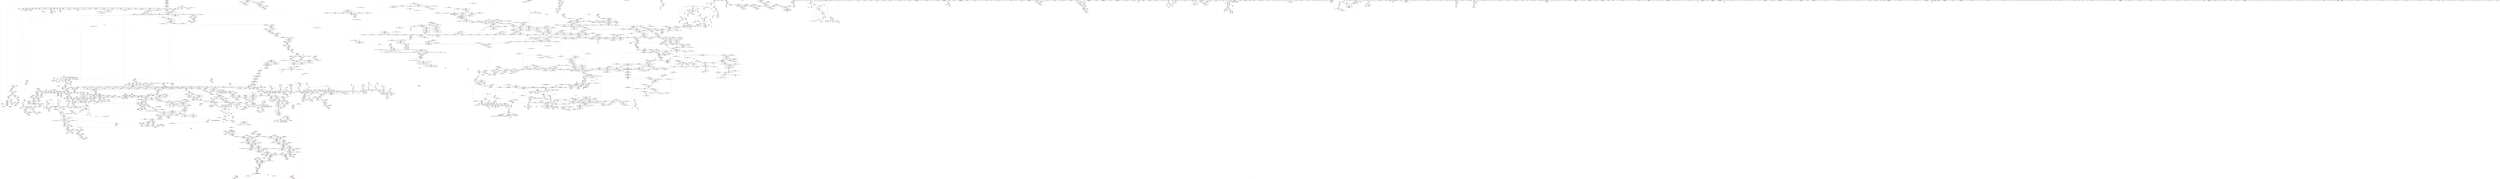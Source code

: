 digraph "SVFG" {
	label="SVFG";

	Node0x55d9695c7950 [shape=record,color=grey,label="{NodeID: 0\nNullPtr|{|<s29>113}}"];
	Node0x55d9695c7950 -> Node0x55d9696ceb50[style=solid];
	Node0x55d9695c7950 -> Node0x55d9696cec50[style=solid];
	Node0x55d9695c7950 -> Node0x55d9696ced20[style=solid];
	Node0x55d9695c7950 -> Node0x55d9696cedf0[style=solid];
	Node0x55d9695c7950 -> Node0x55d9696ceec0[style=solid];
	Node0x55d9695c7950 -> Node0x55d9696cef90[style=solid];
	Node0x55d9695c7950 -> Node0x55d9696cf060[style=solid];
	Node0x55d9695c7950 -> Node0x55d9696cf130[style=solid];
	Node0x55d9695c7950 -> Node0x55d9696cf200[style=solid];
	Node0x55d9695c7950 -> Node0x55d9696cf2d0[style=solid];
	Node0x55d9695c7950 -> Node0x55d9696cf3a0[style=solid];
	Node0x55d9695c7950 -> Node0x55d9696cf470[style=solid];
	Node0x55d9695c7950 -> Node0x55d9696cf540[style=solid];
	Node0x55d9695c7950 -> Node0x55d9696cf610[style=solid];
	Node0x55d9695c7950 -> Node0x55d9696cf6e0[style=solid];
	Node0x55d9695c7950 -> Node0x55d9696cf7b0[style=solid];
	Node0x55d9695c7950 -> Node0x55d9696cf880[style=solid];
	Node0x55d9695c7950 -> Node0x55d9696cf950[style=solid];
	Node0x55d9695c7950 -> Node0x55d9696cfa20[style=solid];
	Node0x55d9695c7950 -> Node0x55d9696cfaf0[style=solid];
	Node0x55d9695c7950 -> Node0x55d9696cfbc0[style=solid];
	Node0x55d9695c7950 -> Node0x55d9696e5180[style=solid];
	Node0x55d9695c7950 -> Node0x55d9696ead80[style=solid];
	Node0x55d9695c7950 -> Node0x55d9696eae50[style=solid];
	Node0x55d9695c7950 -> Node0x55d9696eaf20[style=solid];
	Node0x55d9695c7950 -> Node0x55d96972bde0[style=solid];
	Node0x55d9695c7950 -> Node0x55d968a9e470[style=solid];
	Node0x55d9695c7950 -> Node0x55d96970d0e0[style=solid];
	Node0x55d9695c7950 -> Node0x55d9697115e0[style=solid];
	Node0x55d9695c7950:s29 -> Node0x55d96997da30[style=solid,color=red];
	Node0x55d9696dccf0 [shape=record,color=red,label="{NodeID: 1550\n2938\<--2935\nthis1\<--this.addr\n_ZN9__gnu_cxx5__ops14_Iter_less_valC2ENS0_15_Iter_less_iterE\n}"];
	Node0x55d9696bb0c0 [shape=record,color=green,label="{NodeID: 443\n3206\<--3207\n__y.addr\<--__y.addr_field_insensitive\n_ZSt4swapIiiENSt9enable_ifIXsr6__and_ISt14__is_swappableIT_ES1_IT0_EEE5valueEvE4typeERSt4pairIS2_S4_ESA_\n}"];
	Node0x55d9696bb0c0 -> Node0x55d9696e0500[style=solid];
	Node0x55d9696bb0c0 -> Node0x55d969735910[style=solid];
	Node0x55d96970dce0 [shape=record,color=grey,label="{NodeID: 3100\n2579 = cmp(2577, 2578, )\n}"];
	Node0x55d9697326b0 [shape=record,color=blue, style = dotted,label="{NodeID: 1993\n3638\<--3640\noffset_0\<--dummyVal\n_ZSt11__make_heapIPSt4pairIiiEN9__gnu_cxx5__ops15_Iter_less_iterEEvT_S6_RT0_\n}"];
	Node0x55d9697326b0 -> Node0x55d9697326b0[style=dashed];
	Node0x55d9697326b0 -> Node0x55d9698409b0[style=dashed];
	Node0x55d9696ca520 [shape=record,color=purple,label="{NodeID: 886\n1114\<--1109\n_M_n\<--retval\n_ZSt12setprecisioni\n}"];
	Node0x55d9696ca520 -> Node0x55d9696ea8a0[style=solid];
	Node0x55d969975d00 [shape=record,color=black,label="{NodeID: 4650\n3027 = PHI(3029, )\n}"];
	Node0x55d969975d00 -> Node0x55d9696db7d0[style=solid];
	Node0x55d9697009f0 [shape=record,color=red,label="{NodeID: 1329\n1540\<--1463\nexn\<--exn.slot\n_ZNSt6vectorIiSaIiEE17_M_realloc_insertIJRKiEEEvN9__gnu_cxx17__normal_iteratorIPiS1_EEDpOT_\n}"];
	Node0x55d9696b34d0 [shape=record,color=green,label="{NodeID: 222\n1716\<--1717\n_ZSt3maxImERKT_S2_S2_\<--_ZSt3maxImERKT_S2_S2__field_insensitive\n}"];
	Node0x55d9696e8270 [shape=record,color=blue,label="{NodeID: 1772\n430\<--347\nbb73\<--\n_Z6check3v\n}"];
	Node0x55d9696e8270 -> Node0x55d9696f8e70[style=dashed];
	Node0x55d9696e8270 -> Node0x55d969814c90[style=dashed];
	Node0x55d9696e8270 -> Node0x55d969818390[style=dashed];
	Node0x55d9696d6de0 [shape=record,color=black,label="{NodeID: 665\n1763\<--1762\n\<--this1\n_ZNSt6vectorIiSaIiEE5beginEv\n}"];
	Node0x55d9696d6de0 -> Node0x55d9696ec830[style=solid];
	Node0x55d9696d6de0 -> Node0x55d9696ec900[style=solid];
	Node0x55d969836eb0 [shape=record,color=black,label="{NodeID: 3322\nMR_556V_3 = PHI(MR_556V_4, MR_556V_2, )\npts\{3519 \}\n}"];
	Node0x55d969836eb0 -> Node0x55d9696e30e0[style=dashed];
	Node0x55d969836eb0 -> Node0x55d9696e31b0[style=dashed];
	Node0x55d969836eb0 -> Node0x55d969737c00[style=dashed];
	Node0x55d9696f5660 [shape=record,color=red,label="{NodeID: 1108\n255\<--254\n\<--arrayidx6\n_Z3dfsii\n}"];
	Node0x55d9696f5660 -> Node0x55d969710e60[style=solid];
	Node0x55d969654b80 [shape=record,color=green,label="{NodeID: 1\n7\<--1\n__dso_handle\<--dummyObj\nGlob }"];
	Node0x55d9696dcdc0 [shape=record,color=red,label="{NodeID: 1551\n2974\<--2948\n\<--__first.addr\n_ZSt11__push_heapIPSt4pairIiiElS1_N9__gnu_cxx5__ops14_Iter_less_valEEvT_T0_S7_T1_RT2_\n}"];
	Node0x55d9696dcdc0 -> Node0x55d9696f2f60[style=solid];
	Node0x55d9696bb190 [shape=record,color=green,label="{NodeID: 444\n3213\<--3214\n_ZNSt4pairIiiE4swapERS0_\<--_ZNSt4pairIiiE4swapERS0__field_insensitive\n}"];
	Node0x55d96970de60 [shape=record,color=grey,label="{NodeID: 3101\n3366 = cmp(3364, 3365, )\n}"];
	Node0x55d969732780 [shape=record,color=blue, style = dotted,label="{NodeID: 1994\n3641\<--3643\noffset_1\<--dummyVal\n_ZSt11__make_heapIPSt4pairIiiEN9__gnu_cxx5__ops15_Iter_less_iterEEvT_S6_RT0_\n}"];
	Node0x55d969732780 -> Node0x55d969732780[style=dashed];
	Node0x55d969732780 -> Node0x55d969840eb0[style=dashed];
	Node0x55d9696ca5f0 [shape=record,color=purple,label="{NodeID: 887\n1117\<--1109\ncoerce.dive\<--retval\n_ZSt12setprecisioni\n}"];
	Node0x55d9696ca5f0 -> Node0x55d9696fde10[style=solid];
	Node0x55d969975e70 [shape=record,color=black,label="{NodeID: 4651\n3087 = PHI(2707, )\n}"];
	Node0x55d969700ac0 [shape=record,color=red,label="{NodeID: 1330\n1624\<--1463\nexn42\<--exn.slot\n_ZNSt6vectorIiSaIiEE17_M_realloc_insertIJRKiEEEvN9__gnu_cxx17__normal_iteratorIPiS1_EEDpOT_\n}"];
	Node0x55d9696b35d0 [shape=record,color=green,label="{NodeID: 223\n1738\<--1739\n__lhs.addr\<--__lhs.addr_field_insensitive\n_ZN9__gnu_cxxmiIPiSt6vectorIiSaIiEEEENS_17__normal_iteratorIT_T0_E15difference_typeERKS8_SB_\n}"];
	Node0x55d9696b35d0 -> Node0x55d969701f10[style=solid];
	Node0x55d9696b35d0 -> Node0x55d96972cfc0[style=solid];
	Node0x55d9696e8340 [shape=record,color=blue,label="{NodeID: 1773\n432\<--667\nj174\<--inc110\n_Z6check3v\n}"];
	Node0x55d9696e8340 -> Node0x55d9696f8f40[style=dashed];
	Node0x55d9696e8340 -> Node0x55d9696f9010[style=dashed];
	Node0x55d9696e8340 -> Node0x55d9696f90e0[style=dashed];
	Node0x55d9696e8340 -> Node0x55d9696e8340[style=dashed];
	Node0x55d9696e8340 -> Node0x55d969815190[style=dashed];
	Node0x55d9696e8340 -> Node0x55d969818890[style=dashed];
	Node0x55d9696d6eb0 [shape=record,color=black,label="{NodeID: 666\n1755\<--1768\n_ZNSt6vectorIiSaIiEE5beginEv_ret\<--\n_ZNSt6vectorIiSaIiEE5beginEv\n|{<s0>69}}"];
	Node0x55d9696d6eb0:s0 -> Node0x55d96996edf0[style=solid,color=blue];
	Node0x55d9698373b0 [shape=record,color=black,label="{NodeID: 3323\nMR_558V_3 = PHI(MR_558V_4, MR_558V_2, )\npts\{3521 \}\n}"];
	Node0x55d9698373b0 -> Node0x55d9696e3280[style=dashed];
	Node0x55d9698373b0 -> Node0x55d9696e3350[style=dashed];
	Node0x55d9698373b0 -> Node0x55d969737cd0[style=dashed];
	Node0x55d9696f5730 [shape=record,color=red,label="{NodeID: 1109\n270\<--269\n\<--arrayidx11\n_Z3dfsii\n}"];
	Node0x55d9696f5730 -> Node0x55d96970f060[style=solid];
	Node0x55d9696554a0 [shape=record,color=green,label="{NodeID: 2\n9\<--1\n\<--dummyObj\nCan only get source location for instruction, argument, global var or function.|{<s0>17}}"];
	Node0x55d9696554a0:s0 -> Node0x55d9699870a0[style=solid,color=red];
	Node0x55d9696dce90 [shape=record,color=red,label="{NodeID: 1552\n2983\<--2948\n\<--__first.addr\n_ZSt11__push_heapIPSt4pairIiiElS1_N9__gnu_cxx5__ops14_Iter_less_valEEvT_T0_S7_T1_RT2_\n}"];
	Node0x55d9696dce90 -> Node0x55d9696f3030[style=solid];
	Node0x55d9696bb290 [shape=record,color=green,label="{NodeID: 445\n3219\<--3220\nthis.addr\<--this.addr_field_insensitive\n_ZNSt4pairIiiE4swapERS0_\n}"];
	Node0x55d9696bb290 -> Node0x55d9696e05d0[style=solid];
	Node0x55d9696bb290 -> Node0x55d9697359e0[style=solid];
	Node0x55d96970dfe0 [shape=record,color=grey,label="{NodeID: 3102\n1976 = cmp(1974, 1975, )\n}"];
	Node0x55d969732850 [shape=record,color=blue,label="{NodeID: 1995\n2644\<--2703\n__parent\<--dec\n_ZSt11__make_heapIPSt4pairIiiEN9__gnu_cxx5__ops15_Iter_less_iterEEvT_S6_RT0_\n}"];
	Node0x55d969732850 -> Node0x55d969709410[style=dashed];
	Node0x55d969732850 -> Node0x55d9697094e0[style=dashed];
	Node0x55d969732850 -> Node0x55d9697095b0[style=dashed];
	Node0x55d969732850 -> Node0x55d969709680[style=dashed];
	Node0x55d969732850 -> Node0x55d969732850[style=dashed];
	Node0x55d969732850 -> Node0x55d96983fab0[style=dashed];
	Node0x55d9696ca6c0 [shape=record,color=purple,label="{NodeID: 888\n1152\<--1151\n_M_impl\<--\n_ZNSt6vectorIiSaIiEE5clearEv\n}"];
	Node0x55d969975f80 [shape=record,color=black,label="{NodeID: 4652\n3091 = PHI(2707, )\n}"];
	Node0x55d969700b90 [shape=record,color=red,label="{NodeID: 1331\n1625\<--1465\nsel\<--ehselector.slot\n_ZNSt6vectorIiSaIiEE17_M_realloc_insertIJRKiEEEvN9__gnu_cxx17__normal_iteratorIPiS1_EEDpOT_\n}"];
	Node0x55d9696b36a0 [shape=record,color=green,label="{NodeID: 224\n1740\<--1741\n__rhs.addr\<--__rhs.addr_field_insensitive\n_ZN9__gnu_cxxmiIPiSt6vectorIiSaIiEEEENS_17__normal_iteratorIT_T0_E15difference_typeERKS8_SB_\n}"];
	Node0x55d9696b36a0 -> Node0x55d969701fe0[style=solid];
	Node0x55d9696b36a0 -> Node0x55d96972d090[style=solid];
	Node0x55d9696e8410 [shape=record,color=blue,label="{NodeID: 1774\n428\<--676\ni64\<--inc116\n_Z6check3v\n}"];
	Node0x55d9696e8410 -> Node0x55d9696f87f0[style=dashed];
	Node0x55d9696e8410 -> Node0x55d9696f88c0[style=dashed];
	Node0x55d9696e8410 -> Node0x55d9696f8990[style=dashed];
	Node0x55d9696e8410 -> Node0x55d9696f8a60[style=dashed];
	Node0x55d9696e8410 -> Node0x55d9696f8b30[style=dashed];
	Node0x55d9696e8410 -> Node0x55d9696f8c00[style=dashed];
	Node0x55d9696e8410 -> Node0x55d9696f8cd0[style=dashed];
	Node0x55d9696e8410 -> Node0x55d9696f8da0[style=dashed];
	Node0x55d9696e8410 -> Node0x55d9696e8410[style=dashed];
	Node0x55d9696e8410 -> Node0x55d969814790[style=dashed];
	Node0x55d9696d6f80 [shape=record,color=black,label="{NodeID: 667\n1784\<--1783\n\<--_M_impl\n_ZNSt12_Vector_baseIiSaIiEE11_M_allocateEm\n|{<s0>105}}"];
	Node0x55d9696d6f80:s0 -> Node0x55d96997c730[style=solid,color=red];
	Node0x55d9698378b0 [shape=record,color=black,label="{NodeID: 3324\nMR_186V_2 = PHI(MR_186V_3, MR_186V_1, )\npts\{19 \}\n|{<s0>234|<s1>236|<s2>236}}"];
	Node0x55d9698378b0:s0 -> Node0x55d9698a3560[style=dashed,color=blue];
	Node0x55d9698378b0:s1 -> Node0x55d9696dca80[style=dashed,color=red];
	Node0x55d9698378b0:s2 -> Node0x55d969733f10[style=dashed,color=red];
	Node0x55d9696f5800 [shape=record,color=red,label="{NodeID: 1110\n398\<--291\n\<--retval\n_Z6check2v\n}"];
	Node0x55d9696f5800 -> Node0x55d9696d1210[style=solid];
	Node0x55d969655560 [shape=record,color=green,label="{NodeID: 3\n31\<--1\n_ZSt4cout\<--dummyObj\nGlob }"];
	Node0x55d96986d400 [shape=record,color=yellow,style=double,label="{NodeID: 3767\n663V_1 = ENCHI(MR_663V_0)\npts\{2743 \}\nFun[_ZSt10__pop_heapIPSt4pairIiiEN9__gnu_cxx5__ops15_Iter_less_iterEEvT_S6_S6_RT0_]}"];
	Node0x55d96986d400 -> Node0x55d96970a040[style=dashed];
	Node0x55d9696dcf60 [shape=record,color=red,label="{NodeID: 1553\n2987\<--2948\n\<--__first.addr\n_ZSt11__push_heapIPSt4pairIiiElS1_N9__gnu_cxx5__ops14_Iter_less_valEEvT_T0_S7_T1_RT2_\n}"];
	Node0x55d9696dcf60 -> Node0x55d9696f3100[style=solid];
	Node0x55d9696bb360 [shape=record,color=green,label="{NodeID: 446\n3221\<--3222\n__p.addr\<--__p.addr_field_insensitive\n_ZNSt4pairIiiE4swapERS0_\n}"];
	Node0x55d9696bb360 -> Node0x55d9696e06a0[style=solid];
	Node0x55d9696bb360 -> Node0x55d9696e0770[style=solid];
	Node0x55d9696bb360 -> Node0x55d969735ab0[style=solid];
	Node0x55d96970e160 [shape=record,color=grey,label="{NodeID: 3103\n377 = cmp(375, 376, )\n}"];
	Node0x55d969732920 [shape=record,color=blue,label="{NodeID: 1996\n2711\<--2708\nthis.addr\<--this\n_ZNK9__gnu_cxx5__ops15_Iter_less_iterclIPSt4pairIiiES5_EEbT_T0_\n}"];
	Node0x55d969732920 -> Node0x55d969709820[style=dashed];
	Node0x55d9696ca790 [shape=record,color=purple,label="{NodeID: 889\n1153\<--1151\n_M_start\<--\n_ZNSt6vectorIiSaIiEE5clearEv\n}"];
	Node0x55d9696ca790 -> Node0x55d9696fe150[style=solid];
	Node0x55d969976090 [shape=record,color=black,label="{NodeID: 4653\n3101 = PHI(2707, )\n}"];
	Node0x55d969700c60 [shape=record,color=red,label="{NodeID: 1332\n1507\<--1506\n\<--_M_start\n_ZNSt6vectorIiSaIiEE17_M_realloc_insertIJRKiEEEvN9__gnu_cxx17__normal_iteratorIPiS1_EEDpOT_\n|{<s0>76}}"];
	Node0x55d969700c60:s0 -> Node0x55d96997c380[style=solid,color=red];
	Node0x55d9696b3770 [shape=record,color=green,label="{NodeID: 225\n1757\<--1758\nretval\<--retval_field_insensitive\n_ZNSt6vectorIiSaIiEE5beginEv\n|{|<s1>104}}"];
	Node0x55d9696b3770 -> Node0x55d9696ec760[style=solid];
	Node0x55d9696b3770:s1 -> Node0x55d969985360[style=solid,color=red];
	Node0x55d9696e84e0 [shape=record,color=blue,label="{NodeID: 1775\n408\<--211\nretval\<--\n_Z6check3v\n}"];
	Node0x55d9696e84e0 -> Node0x55d96984bdb0[style=dashed];
	Node0x55d9696d7050 [shape=record,color=black,label="{NodeID: 668\n1770\<--1791\n_ZNSt12_Vector_baseIiSaIiEE11_M_allocateEm_ret\<--cond\n_ZNSt12_Vector_baseIiSaIiEE11_M_allocateEm\n|{<s0>71}}"];
	Node0x55d9696d7050:s0 -> Node0x55d96996f070[style=solid,color=blue];
	Node0x55d9696f58d0 [shape=record,color=red,label="{NodeID: 1111\n309\<--293\n\<--i\n_Z6check2v\n}"];
	Node0x55d9696f58d0 -> Node0x55d96970e460[style=solid];
	Node0x55d969654ec0 [shape=record,color=green,label="{NodeID: 4\n32\<--1\n.str\<--dummyObj\nGlob }"];
	Node0x55d9696dd030 [shape=record,color=red,label="{NodeID: 1554\n2999\<--2948\n\<--__first.addr\n_ZSt11__push_heapIPSt4pairIiiElS1_N9__gnu_cxx5__ops14_Iter_less_valEEvT_T0_S7_T1_RT2_\n}"];
	Node0x55d9696dd030 -> Node0x55d9696f31d0[style=solid];
	Node0x55d9696bb430 [shape=record,color=green,label="{NodeID: 447\n3230\<--3231\n_ZSt4swapIiENSt9enable_ifIXsr6__and_ISt6__not_ISt15__is_tuple_likeIT_EESt21is_move_constructibleIS3_ESt18is_move_assignableIS3_EEE5valueEvE4typeERS3_SC_\<--_ZSt4swapIiENSt9enable_ifIXsr6__and_ISt6__not_ISt15__is_tuple_likeIT_EESt21is_move_constructibleIS3_ESt18is_move_assignableIS3_EEE5valueEvE4typeERS3_SC__field_insensitive\n}"];
	Node0x55d96970e2e0 [shape=record,color=grey,label="{NodeID: 3104\n1058 = cmp(1056, 1057, )\n}"];
	Node0x55d9697329f0 [shape=record,color=blue,label="{NodeID: 1997\n2713\<--2709\n__it1.addr\<--__it1\n_ZNK9__gnu_cxx5__ops15_Iter_less_iterclIPSt4pairIiiES5_EEbT_T0_\n}"];
	Node0x55d9697329f0 -> Node0x55d9697098f0[style=dashed];
	Node0x55d9696ca860 [shape=record,color=purple,label="{NodeID: 890\n1170\<--1169\n_M_impl\<--this1\n_ZNSt12_Vector_baseIiSaIiEEC2Ev\n|{<s0>50}}"];
	Node0x55d9696ca860:s0 -> Node0x55d969987be0[style=solid,color=red];
	Node0x55d9699761a0 [shape=record,color=black,label="{NodeID: 4654\n3115 = PHI(2707, )\n}"];
	Node0x55d969700d30 [shape=record,color=red,label="{NodeID: 1333\n1511\<--1508\n\<--call8\n_ZNSt6vectorIiSaIiEE17_M_realloc_insertIJRKiEEEvN9__gnu_cxx17__normal_iteratorIPiS1_EEDpOT_\n|{<s0>76}}"];
	Node0x55d969700d30:s0 -> Node0x55d96997c4d0[style=solid,color=red];
	Node0x55d9696b3840 [shape=record,color=green,label="{NodeID: 226\n1759\<--1760\nthis.addr\<--this.addr_field_insensitive\n_ZNSt6vectorIiSaIiEE5beginEv\n}"];
	Node0x55d9696b3840 -> Node0x55d969702250[style=solid];
	Node0x55d9696b3840 -> Node0x55d96972d160[style=solid];
	Node0x55d9696e85b0 [shape=record,color=blue,label="{NodeID: 1776\n414\<--692\nqb\<--inc124\n_Z6check3v\n}"];
	Node0x55d9696e85b0 -> Node0x55d9696f7200[style=dashed];
	Node0x55d9696e85b0 -> Node0x55d9696f72d0[style=dashed];
	Node0x55d9696e85b0 -> Node0x55d9696e85b0[style=dashed];
	Node0x55d9696e85b0 -> Node0x55d96980a790[style=dashed];
	Node0x55d9696e85b0 -> Node0x55d96984b8b0[style=dashed];
	Node0x55d9696d7120 [shape=record,color=black,label="{NodeID: 669\n1793\<--1830\n_ZSt34__uninitialized_move_if_noexcept_aIPiS0_SaIiEET0_T_S3_S2_RT1__ret\<--call6\n_ZSt34__uninitialized_move_if_noexcept_aIPiS0_SaIiEET0_T_S3_S2_RT1_\n|{<s0>76|<s1>79}}"];
	Node0x55d9696d7120:s0 -> Node0x55d96996f570[style=solid,color=blue];
	Node0x55d9696d7120:s1 -> Node0x55d969972070[style=solid,color=blue];
	Node0x55d9698382b0 [shape=record,color=black,label="{NodeID: 3326\nMR_186V_2 = PHI(MR_186V_3, MR_186V_1, )\npts\{19 \}\n|{<s0>151|<s1>157}}"];
	Node0x55d9698382b0:s0 -> Node0x55d9698a1720[style=dashed,color=blue];
	Node0x55d9698382b0:s1 -> Node0x55d96986cf70[style=dashed,color=red];
	Node0x55d9696f59a0 [shape=record,color=red,label="{NodeID: 1112\n319\<--293\n\<--i\n_Z6check2v\n}"];
	Node0x55d9696f59a0 -> Node0x55d96976db30[style=solid];
	Node0x55d969654f80 [shape=record,color=green,label="{NodeID: 5\n34\<--1\n.str.2\<--dummyObj\nGlob }"];
	Node0x55d9696dd100 [shape=record,color=red,label="{NodeID: 1555\n2964\<--2950\n\<--__holeIndex.addr\n_ZSt11__push_heapIPSt4pairIiiElS1_N9__gnu_cxx5__ops14_Iter_less_valEEvT_T0_S7_T1_RT2_\n}"];
	Node0x55d9696dd100 -> Node0x55d96976d530[style=solid];
	Node0x55d9696bb530 [shape=record,color=green,label="{NodeID: 448\n3240\<--3241\n__a.addr\<--__a.addr_field_insensitive\n_ZSt4swapIiENSt9enable_ifIXsr6__and_ISt6__not_ISt15__is_tuple_likeIT_EESt21is_move_constructibleIS3_ESt18is_move_assignableIS3_EEE5valueEvE4typeERS3_SC_\n}"];
	Node0x55d9696bb530 -> Node0x55d9696e0840[style=solid];
	Node0x55d9696bb530 -> Node0x55d9696e0910[style=solid];
	Node0x55d9696bb530 -> Node0x55d969735b80[style=solid];
	Node0x55d96970e460 [shape=record,color=grey,label="{NodeID: 3105\n311 = cmp(309, 310, )\n}"];
	Node0x55d969732ac0 [shape=record,color=blue,label="{NodeID: 1998\n2715\<--2710\n__it2.addr\<--__it2\n_ZNK9__gnu_cxx5__ops15_Iter_less_iterclIPSt4pairIiiES5_EEbT_T0_\n}"];
	Node0x55d969732ac0 -> Node0x55d9697099c0[style=dashed];
	Node0x55d9696ca930 [shape=record,color=purple,label="{NodeID: 891\n1201\<--1196\n_M_start\<--this1\n_ZNSt12_Vector_baseIiSaIiEE12_Vector_implC2Ev\n}"];
	Node0x55d9696ca930 -> Node0x55d9696ead80[style=solid];
	Node0x55d9699762e0 [shape=record,color=black,label="{NodeID: 4655\n3123 = PHI(2707, )\n}"];
	Node0x55d969700e00 [shape=record,color=red,label="{NodeID: 1334\n1523\<--1522\n\<--call12\n_ZNSt6vectorIiSaIiEE17_M_realloc_insertIJRKiEEEvN9__gnu_cxx17__normal_iteratorIPiS1_EEDpOT_\n|{<s0>79}}"];
	Node0x55d969700e00:s0 -> Node0x55d96997c380[style=solid,color=red];
	Node0x55d9696b3910 [shape=record,color=green,label="{NodeID: 227\n1773\<--1774\nthis.addr\<--this.addr_field_insensitive\n_ZNSt12_Vector_baseIiSaIiEE11_M_allocateEm\n}"];
	Node0x55d9696b3910 -> Node0x55d9697023f0[style=solid];
	Node0x55d9696b3910 -> Node0x55d96972d230[style=solid];
	Node0x55d9696e8680 [shape=record,color=blue,label="{NodeID: 1777\n436\<--696\ni123\<--\n_Z6check3v\n}"];
	Node0x55d9696e8680 -> Node0x55d9696f94f0[style=dashed];
	Node0x55d9696e8680 -> Node0x55d9696f95c0[style=dashed];
	Node0x55d9696e8680 -> Node0x55d9696f9690[style=dashed];
	Node0x55d9696e8680 -> Node0x55d9696f9760[style=dashed];
	Node0x55d9696e8680 -> Node0x55d9696f9830[style=dashed];
	Node0x55d9696e8680 -> Node0x55d9696f9900[style=dashed];
	Node0x55d9696e8680 -> Node0x55d9696e8680[style=dashed];
	Node0x55d9696e8680 -> Node0x55d96980de90[style=dashed];
	Node0x55d9696e8680 -> Node0x55d96984c7b0[style=dashed];
	Node0x55d9696d71f0 [shape=record,color=black,label="{NodeID: 670\n1834\<--1840\n_ZNK9__gnu_cxx17__normal_iteratorIPiSt6vectorIiSaIiEEE4baseEv_ret\<--_M_current\n_ZNK9__gnu_cxx17__normal_iteratorIPiSt6vectorIiSaIiEEE4baseEv\n|{<s0>74|<s1>77|<s2>102|<s3>103}}"];
	Node0x55d9696d71f0:s0 -> Node0x55d96996f2f0[style=solid,color=blue];
	Node0x55d9696d71f0:s1 -> Node0x55d96996f6b0[style=solid,color=blue];
	Node0x55d9696d71f0:s2 -> Node0x55d969973070[style=solid,color=blue];
	Node0x55d9696d71f0:s3 -> Node0x55d9699731b0[style=solid,color=blue];
	Node0x55d9698387b0 [shape=record,color=black,label="{NodeID: 3327\nMR_299V_3 = PHI(MR_299V_4, MR_299V_2, )\npts\{2607 \}\n}"];
	Node0x55d9698387b0 -> Node0x55d9697088b0[style=dashed];
	Node0x55d9698387b0 -> Node0x55d969708980[style=dashed];
	Node0x55d9698387b0 -> Node0x55d969732030[style=dashed];
	Node0x55d9696f5a70 [shape=record,color=red,label="{NodeID: 1113\n328\<--293\n\<--i\n_Z6check2v\n}"];
	Node0x55d9696f5a70 -> Node0x55d9696d0c60[style=solid];
	Node0x55d969655040 [shape=record,color=green,label="{NodeID: 6\n36\<--1\n.str.3\<--dummyObj\nGlob }"];
	Node0x55d9696dd1d0 [shape=record,color=red,label="{NodeID: 1556\n2969\<--2950\n\<--__holeIndex.addr\n_ZSt11__push_heapIPSt4pairIiiElS1_N9__gnu_cxx5__ops14_Iter_less_valEEvT_T0_S7_T1_RT2_\n}"];
	Node0x55d9696dd1d0 -> Node0x55d96970c7e0[style=solid];
	Node0x55d9696bb600 [shape=record,color=green,label="{NodeID: 449\n3242\<--3243\n__b.addr\<--__b.addr_field_insensitive\n_ZSt4swapIiENSt9enable_ifIXsr6__and_ISt6__not_ISt15__is_tuple_likeIT_EESt21is_move_constructibleIS3_ESt18is_move_assignableIS3_EEE5valueEvE4typeERS3_SC_\n}"];
	Node0x55d9696bb600 -> Node0x55d9696e09e0[style=solid];
	Node0x55d9696bb600 -> Node0x55d9696e0ab0[style=solid];
	Node0x55d9696bb600 -> Node0x55d969735c50[style=solid];
	Node0x55d96970e5e0 [shape=record,color=grey,label="{NodeID: 3106\n552 = cmp(550, 551, )\n}"];
	Node0x55d969732b90 [shape=record,color=blue,label="{NodeID: 1999\n2732\<--2728\n__first.addr\<--__first\n_ZSt10__pop_heapIPSt4pairIiiEN9__gnu_cxx5__ops15_Iter_less_iterEEvT_S6_S6_RT0_\n}"];
	Node0x55d969732b90 -> Node0x55d969709a90[style=dashed];
	Node0x55d969732b90 -> Node0x55d969709b60[style=dashed];
	Node0x55d969732b90 -> Node0x55d969709c30[style=dashed];
	Node0x55d9696caa00 [shape=record,color=purple,label="{NodeID: 892\n1203\<--1196\n_M_finish\<--this1\n_ZNSt12_Vector_baseIiSaIiEE12_Vector_implC2Ev\n}"];
	Node0x55d9696caa00 -> Node0x55d9696eae50[style=solid];
	Node0x55d969976420 [shape=record,color=black,label="{NodeID: 4656\n3424 = PHI(3551, )\n}"];
	Node0x55d969700ed0 [shape=record,color=red,label="{NodeID: 1335\n1527\<--1526\n\<--_M_finish\n_ZNSt6vectorIiSaIiEE17_M_realloc_insertIJRKiEEEvN9__gnu_cxx17__normal_iteratorIPiS1_EEDpOT_\n|{<s0>79}}"];
	Node0x55d969700ed0:s0 -> Node0x55d96997c4d0[style=solid,color=red];
	Node0x55d9696bbf10 [shape=record,color=green,label="{NodeID: 228\n1775\<--1776\n__n.addr\<--__n.addr_field_insensitive\n_ZNSt12_Vector_baseIiSaIiEE11_M_allocateEm\n}"];
	Node0x55d9696bbf10 -> Node0x55d9697024c0[style=solid];
	Node0x55d9696bbf10 -> Node0x55d969702590[style=solid];
	Node0x55d9696bbf10 -> Node0x55d96972d300[style=solid];
	Node0x55d9696e8750 [shape=record,color=blue,label="{NodeID: 1778\n438\<--507\nj1127\<--\n_Z6check3v\n}"];
	Node0x55d9696e8750 -> Node0x55d9696f99d0[style=dashed];
	Node0x55d9696e8750 -> Node0x55d9696f9aa0[style=dashed];
	Node0x55d9696e8750 -> Node0x55d9696f9b70[style=dashed];
	Node0x55d9696e8750 -> Node0x55d9696e8750[style=dashed];
	Node0x55d9696e8750 -> Node0x55d9696e8ea0[style=dashed];
	Node0x55d9696e8750 -> Node0x55d96980e390[style=dashed];
	Node0x55d9696e8750 -> Node0x55d96984ccb0[style=dashed];
	Node0x55d9696d72c0 [shape=record,color=black,label="{NodeID: 671\n1852\<--1851\n\<--\n_ZNSt16allocator_traitsISaIiEE7destroyIiEEvRS0_PT_\n|{<s0>109}}"];
	Node0x55d9696d72c0:s0 -> Node0x55d9699835c0[style=solid,color=red];
	Node0x55d9696f5b40 [shape=record,color=red,label="{NodeID: 1114\n340\<--293\n\<--i\n_Z6check2v\n}"];
	Node0x55d9696f5b40 -> Node0x55d9696d0e00[style=solid];
	Node0x55d9695f77a0 [shape=record,color=green,label="{NodeID: 7\n38\<--1\nstdout\<--dummyObj\nGlob }"];
	Node0x55d9696dd2a0 [shape=record,color=red,label="{NodeID: 1557\n2988\<--2950\n\<--__holeIndex.addr\n_ZSt11__push_heapIPSt4pairIiiElS1_N9__gnu_cxx5__ops14_Iter_less_valEEvT_T0_S7_T1_RT2_\n}"];
	Node0x55d9696bb6d0 [shape=record,color=green,label="{NodeID: 450\n3244\<--3245\n__tmp\<--__tmp_field_insensitive\n_ZSt4swapIiENSt9enable_ifIXsr6__and_ISt6__not_ISt15__is_tuple_likeIT_EESt21is_move_constructibleIS3_ESt18is_move_assignableIS3_EEE5valueEvE4typeERS3_SC_\n|{|<s1>209}}"];
	Node0x55d9696bb6d0 -> Node0x55d969735d20[style=solid];
	Node0x55d9696bb6d0:s1 -> Node0x55d96997b0a0[style=solid,color=red];
	Node0x55d96970e760 [shape=record,color=grey,label="{NodeID: 3107\n1024 = cmp(1022, 1023, )\n}"];
	Node0x55d969732c60 [shape=record,color=blue,label="{NodeID: 2000\n2734\<--2729\n__last.addr\<--__last\n_ZSt10__pop_heapIPSt4pairIiiEN9__gnu_cxx5__ops15_Iter_less_iterEEvT_S6_S6_RT0_\n}"];
	Node0x55d969732c60 -> Node0x55d969709d00[style=dashed];
	Node0x55d9696caad0 [shape=record,color=purple,label="{NodeID: 893\n1205\<--1196\n_M_end_of_storage\<--this1\n_ZNSt12_Vector_baseIiSaIiEE12_Vector_implC2Ev\n}"];
	Node0x55d9696caad0 -> Node0x55d9696eaf20[style=solid];
	Node0x55d969976560 [shape=record,color=black,label="{NodeID: 4657\n3429 = PHI(2777, )\n|{<s0>227}}"];
	Node0x55d969976560:s0 -> Node0x55d969984340[style=solid,color=red];
	Node0x55d9697ff870 [shape=record,color=yellow,style=double,label="{NodeID: 3550\n470V_1 = ENCHI(MR_470V_0)\npts\{26470000 27410000 27900000 29470000 32860000 \}\nFun[_ZSt25__unguarded_linear_insertIPSt4pairIiiEN9__gnu_cxx5__ops14_Val_less_iterEEvT_T0_]|{|<s1>227|<s2>229}}"];
	Node0x55d9697ff870 -> Node0x55d9696e4ae0[style=dashed];
	Node0x55d9697ff870:s1 -> Node0x55d969866f00[style=dashed,color=red];
	Node0x55d9697ff870:s2 -> Node0x55d969866f00[style=dashed,color=red];
	Node0x55d969700fa0 [shape=record,color=red,label="{NodeID: 1336\n1580\<--1579\n\<--_M_start26\n_ZNSt6vectorIiSaIiEE17_M_realloc_insertIJRKiEEEvN9__gnu_cxx17__normal_iteratorIPiS1_EEDpOT_\n|{<s0>88}}"];
	Node0x55d969700fa0:s0 -> Node0x55d969986610[style=solid,color=red];
	Node0x55d9696bbfa0 [shape=record,color=green,label="{NodeID: 229\n1787\<--1788\n_ZNSt16allocator_traitsISaIiEE8allocateERS0_m\<--_ZNSt16allocator_traitsISaIiEE8allocateERS0_m_field_insensitive\n}"];
	Node0x55d9696e8820 [shape=record,color=blue,label="{NodeID: 1779\n440\<--712\nj134\<--\n_Z6check3v\n}"];
	Node0x55d9696e8820 -> Node0x55d9696f9c40[style=dashed];
	Node0x55d9696e8820 -> Node0x55d9696f9d10[style=dashed];
	Node0x55d9696e8820 -> Node0x55d9696f9de0[style=dashed];
	Node0x55d9696e8820 -> Node0x55d9696f9eb0[style=dashed];
	Node0x55d9696e8820 -> Node0x55d9696f9f80[style=dashed];
	Node0x55d9696e8820 -> Node0x55d9696fa050[style=dashed];
	Node0x55d9696e8820 -> Node0x55d969831450[style=dashed];
	Node0x55d9696e8820 -> Node0x55d96984d1b0[style=dashed];
	Node0x55d9696d7390 [shape=record,color=black,label="{NodeID: 672\n1866\<--1865\n\<--this1\n_ZNKSt6vectorIiSaIiEE8max_sizeEv\n|{<s0>110}}"];
	Node0x55d9696d7390:s0 -> Node0x55d969982f60[style=solid,color=red];
	Node0x55d9696f5c10 [shape=record,color=red,label="{NodeID: 1115\n351\<--293\n\<--i\n_Z6check2v\n}"];
	Node0x55d9696f5c10 -> Node0x55d9696d1070[style=solid];
	Node0x55d9695f7860 [shape=record,color=green,label="{NodeID: 8\n39\<--1\n.str.4\<--dummyObj\nGlob }"];
	Node0x55d96986d860 [shape=record,color=yellow,style=double,label="{NodeID: 3772\n673V_1 = ENCHI(MR_673V_0)\npts\{26470000 27900000 29470000 32860000 34080000 \}\nFun[_ZSt10__pop_heapIPSt4pairIiiEN9__gnu_cxx5__ops15_Iter_less_iterEEvT_S6_S6_RT0_]|{|<s2>167}}"];
	Node0x55d96986d860 -> Node0x55d9696e4460[style=dashed];
	Node0x55d96986d860 -> Node0x55d9696e4600[style=dashed];
	Node0x55d96986d860:s2 -> Node0x55d969866f00[style=dashed,color=red];
	Node0x55d9696dd370 [shape=record,color=red,label="{NodeID: 1558\n2993\<--2950\n\<--__holeIndex.addr\n_ZSt11__push_heapIPSt4pairIiiElS1_N9__gnu_cxx5__ops14_Iter_less_valEEvT_T0_S7_T1_RT2_\n}"];
	Node0x55d9696dd370 -> Node0x55d96976cf30[style=solid];
	Node0x55d9696bb7a0 [shape=record,color=green,label="{NodeID: 451\n3250\<--3251\n_ZSt4moveIRiEONSt16remove_referenceIT_E4typeEOS2_\<--_ZSt4moveIRiEONSt16remove_referenceIT_E4typeEOS2__field_insensitive\n}"];
	Node0x55d96970e8e0 [shape=record,color=grey,label="{NodeID: 3108\n2661 = cmp(2660, 2346, )\n}"];
	Node0x55d969732d30 [shape=record,color=blue,label="{NodeID: 2001\n2736\<--2730\n__result.addr\<--__result\n_ZSt10__pop_heapIPSt4pairIiiEN9__gnu_cxx5__ops15_Iter_less_iterEEvT_S6_S6_RT0_\n}"];
	Node0x55d969732d30 -> Node0x55d969709dd0[style=dashed];
	Node0x55d969732d30 -> Node0x55d969709ea0[style=dashed];
	Node0x55d9696caba0 [shape=record,color=purple,label="{NodeID: 894\n1251\<--1250\n_M_impl\<--this1\n_ZNSt12_Vector_baseIiSaIiEE19_M_get_Tp_allocatorEv\n}"];
	Node0x55d9696caba0 -> Node0x55d9696d4bc0[style=solid];
	Node0x55d969976730 [shape=record,color=black,label="{NodeID: 4658\n3431 = PHI(2899, )\n}"];
	Node0x55d9697ffa10 [shape=record,color=yellow,style=double,label="{NodeID: 3551\n472V_1 = ENCHI(MR_472V_0)\npts\{26470001 27410001 27900001 29470001 32860001 \}\nFun[_ZSt25__unguarded_linear_insertIPSt4pairIiiEN9__gnu_cxx5__ops14_Val_less_iterEEvT_T0_]|{|<s1>227|<s2>229}}"];
	Node0x55d9697ffa10 -> Node0x55d9696e4bb0[style=dashed];
	Node0x55d9697ffa10:s1 -> Node0x55d969866f00[style=dashed,color=red];
	Node0x55d9697ffa10:s2 -> Node0x55d969866f00[style=dashed,color=red];
	Node0x55d969701070 [shape=record,color=red,label="{NodeID: 1337\n1584\<--1583\n\<--_M_finish28\n_ZNSt6vectorIiSaIiEE17_M_realloc_insertIJRKiEEEvN9__gnu_cxx17__normal_iteratorIPiS1_EEDpOT_\n|{<s0>88}}"];
	Node0x55d969701070:s0 -> Node0x55d969986930[style=solid,color=red];
	Node0x55d9696bc070 [shape=record,color=green,label="{NodeID: 230\n1798\<--1799\n__first.addr\<--__first.addr_field_insensitive\n_ZSt34__uninitialized_move_if_noexcept_aIPiS0_SaIiEET0_T_S3_S2_RT1_\n}"];
	Node0x55d9696bc070 -> Node0x55d969702660[style=solid];
	Node0x55d9696bc070 -> Node0x55d96972d3d0[style=solid];
	Node0x55d9696e88f0 [shape=record,color=blue,label="{NodeID: 1780\n442\<--507\nk1\<--\n_Z6check3v\n}"];
	Node0x55d9696e88f0 -> Node0x55d9696fa120[style=dashed];
	Node0x55d9696e88f0 -> Node0x55d9696fa1f0[style=dashed];
	Node0x55d9696e88f0 -> Node0x55d9696fa2c0[style=dashed];
	Node0x55d9696e88f0 -> Node0x55d9696e8dd0[style=dashed];
	Node0x55d9696e88f0 -> Node0x55d969831950[style=dashed];
	Node0x55d9696e88f0 -> Node0x55d96984d6b0[style=dashed];
	Node0x55d9696d7460 [shape=record,color=black,label="{NodeID: 673\n1860\<--1870\n_ZNKSt6vectorIiSaIiEE8max_sizeEv_ret\<--call2\n_ZNKSt6vectorIiSaIiEE8max_sizeEv\n|{<s0>93|<s1>100|<s2>101}}"];
	Node0x55d9696d7460:s0 -> Node0x55d969972670[style=solid,color=blue];
	Node0x55d9696d7460:s1 -> Node0x55d969972df0[style=solid,color=blue];
	Node0x55d9696d7460:s2 -> Node0x55d969972f30[style=solid,color=blue];
	Node0x55d9696f5ce0 [shape=record,color=red,label="{NodeID: 1116\n367\<--293\n\<--i\n_Z6check2v\n}"];
	Node0x55d9696f5ce0 -> Node0x55d96976ea30[style=solid];
	Node0x55d9695f7960 [shape=record,color=green,label="{NodeID: 9\n42\<--1\n\<--dummyObj\nCan only get source location for instruction, argument, global var or function.}"];
	Node0x55d96986da00 [shape=record,color=yellow,style=double,label="{NodeID: 3773\n675V_1 = ENCHI(MR_675V_0)\npts\{26470001 27900001 29470001 32860001 34080001 \}\nFun[_ZSt10__pop_heapIPSt4pairIiiEN9__gnu_cxx5__ops15_Iter_less_iterEEvT_S6_S6_RT0_]|{|<s2>167}}"];
	Node0x55d96986da00 -> Node0x55d9696e4530[style=dashed];
	Node0x55d96986da00 -> Node0x55d9696e46d0[style=dashed];
	Node0x55d96986da00:s2 -> Node0x55d969866f00[style=dashed,color=red];
	Node0x55d9696dd440 [shape=record,color=red,label="{NodeID: 1559\n3000\<--2950\n\<--__holeIndex.addr\n_ZSt11__push_heapIPSt4pairIiiElS1_N9__gnu_cxx5__ops14_Iter_less_valEEvT_T0_S7_T1_RT2_\n}"];
	Node0x55d9696bb8a0 [shape=record,color=green,label="{NodeID: 452\n3266\<--3267\n__t.addr\<--__t.addr_field_insensitive\n_ZSt4moveIRiEONSt16remove_referenceIT_E4typeEOS2_\n}"];
	Node0x55d9696bb8a0 -> Node0x55d9696e0df0[style=solid];
	Node0x55d9696bb8a0 -> Node0x55d969735f90[style=solid];
	Node0x55d96970ea60 [shape=record,color=grey,label="{NodeID: 3109\n728 = cmp(723, 727, )\n}"];
	Node0x55d969732e00 [shape=record,color=blue,label="{NodeID: 2002\n2738\<--2731\n__comp.addr\<--__comp\n_ZSt10__pop_heapIPSt4pairIiiEN9__gnu_cxx5__ops15_Iter_less_iterEEvT_S6_S6_RT0_\n}"];
	Node0x55d969732e00 -> Node0x55d969709f70[style=dashed];
	Node0x55d9696cac70 [shape=record,color=purple,label="{NodeID: 895\n1264\<--1263\n_M_impl\<--this1\n_ZNSt12_Vector_baseIiSaIiEED2Ev\n}"];
	Node0x55d969976840 [shape=record,color=black,label="{NodeID: 4659\n3438 = PHI(2777, )\n|{<s0>229}}"];
	Node0x55d969976840:s0 -> Node0x55d969984340[style=solid,color=red];
	Node0x55d969701140 [shape=record,color=red,label="{NodeID: 1338\n1592\<--1591\n\<--_M_start31\n_ZNSt6vectorIiSaIiEE17_M_realloc_insertIJRKiEEEvN9__gnu_cxx17__normal_iteratorIPiS1_EEDpOT_\n|{<s0>89}}"];
	Node0x55d969701140:s0 -> Node0x55d96997f7c0[style=solid,color=red];
	Node0x55d9696bc140 [shape=record,color=green,label="{NodeID: 231\n1800\<--1801\n__last.addr\<--__last.addr_field_insensitive\n_ZSt34__uninitialized_move_if_noexcept_aIPiS0_SaIiEET0_T_S3_S2_RT1_\n}"];
	Node0x55d9696bc140 -> Node0x55d969702730[style=solid];
	Node0x55d9696bc140 -> Node0x55d96972d4a0[style=solid];
	Node0x55d9696e89c0 [shape=record,color=blue,label="{NodeID: 1781\n444\<--735\nk\<--\n_Z6check3v\n}"];
	Node0x55d9696e89c0 -> Node0x55d9696fa390[style=dashed];
	Node0x55d9696e89c0 -> Node0x55d9696fa460[style=dashed];
	Node0x55d9696e89c0 -> Node0x55d9696fa530[style=dashed];
	Node0x55d9696e89c0 -> Node0x55d9696fa600[style=dashed];
	Node0x55d9696e89c0 -> Node0x55d9696fa6d0[style=dashed];
	Node0x55d9696e89c0 -> Node0x55d9696fa7a0[style=dashed];
	Node0x55d9696e89c0 -> Node0x55d9696fa870[style=dashed];
	Node0x55d9696e89c0 -> Node0x55d9696fa940[style=dashed];
	Node0x55d9696e89c0 -> Node0x55d9696e89c0[style=dashed];
	Node0x55d9696e89c0 -> Node0x55d969831e50[style=dashed];
	Node0x55d9696e89c0 -> Node0x55d96984dbb0[style=dashed];
	Node0x55d9696d7530 [shape=record,color=black,label="{NodeID: 674\n1876\<--1899\n_ZSt3maxImERKT_S2_S2__ret\<--\n_ZSt3maxImERKT_S2_S2_\n|{<s0>98}}"];
	Node0x55d9696d7530:s0 -> Node0x55d969972b70[style=solid,color=blue];
	Node0x55d9696f5db0 [shape=record,color=red,label="{NodeID: 1117\n316\<--295\n\<--l\n_Z6check2v\n}"];
	Node0x55d9696f5db0 -> Node0x55d96970cae0[style=solid];
	Node0x55d9695f7a60 [shape=record,color=green,label="{NodeID: 10\n195\<--1\n\<--dummyObj\nCan only get source location for instruction, argument, global var or function.}"];
	Node0x55d96986dba0 [shape=record,color=yellow,style=double,label="{NodeID: 3774\n102V_1 = ENCHI(MR_102V_0)\npts\{1985 \}\nFun[_ZNSt20__uninitialized_copyILb1EE13__uninit_copyISt13move_iteratorIPiES3_EET0_T_S6_S5_]|{<s0>126}}"];
	Node0x55d96986dba0:s0 -> Node0x55d969871dc0[style=dashed,color=red];
	Node0x55d9696dd510 [shape=record,color=red,label="{NodeID: 1560\n2970\<--2952\n\<--__topIndex.addr\n_ZSt11__push_heapIPSt4pairIiiElS1_N9__gnu_cxx5__ops14_Iter_less_valEEvT_T0_S7_T1_RT2_\n}"];
	Node0x55d9696dd510 -> Node0x55d96970c7e0[style=solid];
	Node0x55d9696bb970 [shape=record,color=green,label="{NodeID: 453\n3277\<--3278\n__comp\<--__comp_field_insensitive\n_ZSt16__insertion_sortIPSt4pairIiiEN9__gnu_cxx5__ops15_Iter_less_iterEEvT_S6_T0_\n|{<s0>210}}"];
	Node0x55d9696bb970:s0 -> Node0x55d969978870[style=solid,color=red];
	Node0x55d96970ebe0 [shape=record,color=grey,label="{NodeID: 3110\n326 = cmp(323, 325, )\n}"];
	Node0x55d969732ed0 [shape=record,color=blue, style = dotted,label="{NodeID: 2003\n3644\<--3646\noffset_0\<--dummyVal\n_ZSt10__pop_heapIPSt4pairIiiEN9__gnu_cxx5__ops15_Iter_less_iterEEvT_S6_S6_RT0_\n|{|<s1>167}}"];
	Node0x55d969732ed0 -> Node0x55d9696e4600[style=dashed];
	Node0x55d969732ed0:s1 -> Node0x55d969866f00[style=dashed,color=red];
	Node0x55d9696cad40 [shape=record,color=purple,label="{NodeID: 896\n1265\<--1263\n_M_start\<--this1\n_ZNSt12_Vector_baseIiSaIiEED2Ev\n}"];
	Node0x55d9696cad40 -> Node0x55d9696fe970[style=solid];
	Node0x55d9699769b0 [shape=record,color=black,label="{NodeID: 4660\n3440 = PHI(2899, )\n}"];
	Node0x55d9697ffcc0 [shape=record,color=yellow,style=double,label="{NodeID: 3553\n2V_1 = ENCHI(MR_2V_0)\npts\{280000 280001 280002 \}\nFun[_ZNSt6vectorIiSaIiEEC2Ev]|{<s0>5}}"];
	Node0x55d9697ffcc0:s0 -> Node0x55d969854500[style=dashed,color=red];
	Node0x55d969701210 [shape=record,color=red,label="{NodeID: 1339\n1596\<--1595\n\<--_M_end_of_storage\n_ZNSt6vectorIiSaIiEE17_M_realloc_insertIJRKiEEEvN9__gnu_cxx17__normal_iteratorIPiS1_EEDpOT_\n}"];
	Node0x55d969701210 -> Node0x55d9696d64f0[style=solid];
	Node0x55d9696bc210 [shape=record,color=green,label="{NodeID: 232\n1802\<--1803\n__result.addr\<--__result.addr_field_insensitive\n_ZSt34__uninitialized_move_if_noexcept_aIPiS0_SaIiEET0_T_S3_S2_RT1_\n}"];
	Node0x55d9696bc210 -> Node0x55d969702800[style=solid];
	Node0x55d9696bc210 -> Node0x55d96972d570[style=solid];
	Node0x55d9696e8a90 [shape=record,color=blue,label="{NodeID: 1782\n408\<--198\nretval\<--\n_Z6check3v\n}"];
	Node0x55d9696e8a90 -> Node0x55d96984bdb0[style=dashed];
	Node0x55d9696d7600 [shape=record,color=black,label="{NodeID: 675\n1907\<--1906\n\<--\n_ZNSt16allocator_traitsISaIiEE8max_sizeERKS0_\n|{<s0>112}}"];
	Node0x55d9696d7600:s0 -> Node0x55d969984a20[style=solid,color=red];
	Node0x55d9696f5e80 [shape=record,color=red,label="{NodeID: 1118\n336\<--295\n\<--l\n_Z6check2v\n}"];
	Node0x55d9696f5e80 -> Node0x55d96976e130[style=solid];
	Node0x55d969655a40 [shape=record,color=green,label="{NodeID: 11\n198\<--1\n\<--dummyObj\nCan only get source location for instruction, argument, global var or function.}"];
	Node0x55d9696dd5e0 [shape=record,color=red,label="{NodeID: 1561\n2973\<--2954\n\<--__comp.addr\n_ZSt11__push_heapIPSt4pairIiiElS1_N9__gnu_cxx5__ops14_Iter_less_valEEvT_T0_S7_T1_RT2_\n|{<s0>183}}"];
	Node0x55d9696dd5e0:s0 -> Node0x55d969980350[style=solid,color=red];
	Node0x55d9696bba40 [shape=record,color=green,label="{NodeID: 454\n3279\<--3280\n__first.addr\<--__first.addr_field_insensitive\n_ZSt16__insertion_sortIPSt4pairIiiEN9__gnu_cxx5__ops15_Iter_less_iterEEvT_S6_T0_\n}"];
	Node0x55d9696bba40 -> Node0x55d9696e0ec0[style=solid];
	Node0x55d9696bba40 -> Node0x55d9696e0f90[style=solid];
	Node0x55d9696bba40 -> Node0x55d9696e1060[style=solid];
	Node0x55d9696bba40 -> Node0x55d9696e1130[style=solid];
	Node0x55d9696bba40 -> Node0x55d9696e1200[style=solid];
	Node0x55d9696bba40 -> Node0x55d969736060[style=solid];
	Node0x55d96970ed60 [shape=record,color=grey,label="{NodeID: 3111\n3534 = cmp(3533, 507, )\n}"];
	Node0x55d969732fa0 [shape=record,color=blue, style = dotted,label="{NodeID: 2004\n3647\<--3649\noffset_1\<--dummyVal\n_ZSt10__pop_heapIPSt4pairIiiEN9__gnu_cxx5__ops15_Iter_less_iterEEvT_S6_S6_RT0_\n|{|<s1>167}}"];
	Node0x55d969732fa0 -> Node0x55d9696e46d0[style=dashed];
	Node0x55d969732fa0:s1 -> Node0x55d969866f00[style=dashed,color=red];
	Node0x55d9696cae10 [shape=record,color=purple,label="{NodeID: 897\n1267\<--1263\n_M_impl2\<--this1\n_ZNSt12_Vector_baseIiSaIiEED2Ev\n}"];
	Node0x55d969976ac0 [shape=record,color=black,label="{NodeID: 4661\n3462 = PHI(3503, )\n|{<s0>233}}"];
	Node0x55d969976ac0:s0 -> Node0x55d96997ba80[style=solid,color=red];
	Node0x55d9697ffda0 [shape=record,color=yellow,style=double,label="{NodeID: 3554\n102V_1 = ENCHI(MR_102V_0)\npts\{1985 \}\nFun[_ZSt13__copy_move_aILb1EPiS0_ET1_T0_S2_S1_]|{<s0>138|<s1>138|<s2>138}}"];
	Node0x55d9697ffda0:s0 -> Node0x55d9696e4050[style=dashed,color=red];
	Node0x55d9697ffda0:s1 -> Node0x55d969730560[style=dashed,color=red];
	Node0x55d9697ffda0:s2 -> Node0x55d969806690[style=dashed,color=red];
	Node0x55d9697012e0 [shape=record,color=red,label="{NodeID: 1340\n1600\<--1599\n\<--_M_start34\n_ZNSt6vectorIiSaIiEE17_M_realloc_insertIJRKiEEEvN9__gnu_cxx17__normal_iteratorIPiS1_EEDpOT_\n}"];
	Node0x55d9697012e0 -> Node0x55d9696d65c0[style=solid];
	Node0x55d9696bc2e0 [shape=record,color=green,label="{NodeID: 233\n1804\<--1805\n__alloc.addr\<--__alloc.addr_field_insensitive\n_ZSt34__uninitialized_move_if_noexcept_aIPiS0_SaIiEET0_T_S3_S2_RT1_\n}"];
	Node0x55d9696bc2e0 -> Node0x55d9697028d0[style=solid];
	Node0x55d9696bc2e0 -> Node0x55d96972d640[style=solid];
	Node0x55d9696e8b60 [shape=record,color=blue,label="{NodeID: 1783\n798\<--795\narrayidx188\<--sub186\n_Z6check3v\n}"];
	Node0x55d9696e8b60 -> Node0x55d969823cf0[style=dashed];
	Node0x55d9696d76d0 [shape=record,color=black,label="{NodeID: 676\n1901\<--1908\n_ZNSt16allocator_traitsISaIiEE8max_sizeERKS0__ret\<--call\n_ZNSt16allocator_traitsISaIiEE8max_sizeERKS0_\n|{<s0>111}}"];
	Node0x55d9696d76d0:s0 -> Node0x55d969973930[style=solid,color=blue];
	Node0x55d9696f5f50 [shape=record,color=red,label="{NodeID: 1119\n362\<--295\n\<--l\n_Z6check2v\n}"];
	Node0x55d9696f5f50 -> Node0x55d96976fc30[style=solid];
	Node0x55d969655b00 [shape=record,color=green,label="{NodeID: 12\n211\<--1\n\<--dummyObj\nCan only get source location for instruction, argument, global var or function.}"];
	Node0x55d9696dd6b0 [shape=record,color=red,label="{NodeID: 1562\n2975\<--2956\n\<--__parent\n_ZSt11__push_heapIPSt4pairIiiElS1_N9__gnu_cxx5__ops14_Iter_less_valEEvT_T0_S7_T1_RT2_\n}"];
	Node0x55d9696bbb10 [shape=record,color=green,label="{NodeID: 455\n3281\<--3282\n__last.addr\<--__last.addr_field_insensitive\n_ZSt16__insertion_sortIPSt4pairIiiEN9__gnu_cxx5__ops15_Iter_less_iterEEvT_S6_T0_\n}"];
	Node0x55d9696bbb10 -> Node0x55d9696e12d0[style=solid];
	Node0x55d9696bbb10 -> Node0x55d9696e13a0[style=solid];
	Node0x55d9696bbb10 -> Node0x55d969736130[style=solid];
	Node0x55d96970eee0 [shape=record,color=grey,label="{NodeID: 3112\n3297 = cmp(3295, 3296, )\n}"];
	Node0x55d969733070 [shape=record,color=blue, style = dotted,label="{NodeID: 2005\n3650\<--3652\noffset_0\<--dummyVal\n_ZSt10__pop_heapIPSt4pairIiiEN9__gnu_cxx5__ops15_Iter_less_iterEEvT_S6_S6_RT0_\n}"];
	Node0x55d9696caee0 [shape=record,color=purple,label="{NodeID: 898\n1268\<--1263\n_M_end_of_storage\<--this1\n_ZNSt12_Vector_baseIiSaIiEED2Ev\n}"];
	Node0x55d9696caee0 -> Node0x55d9696fea40[style=solid];
	Node0x55d969976c30 [shape=record,color=black,label="{NodeID: 4662\n3466 = PHI(3503, )\n|{<s0>233}}"];
	Node0x55d969976c30:s0 -> Node0x55d96997bb90[style=solid,color=red];
	Node0x55d9697013b0 [shape=record,color=red,label="{NodeID: 1341\n1642\<--1639\nthis1\<--this.addr\n_ZNSt6vectorIiSaIiEE3endEv\n}"];
	Node0x55d9697013b0 -> Node0x55d9696d6690[style=solid];
	Node0x55d9696bc3b0 [shape=record,color=green,label="{NodeID: 234\n1806\<--1807\nagg.tmp\<--agg.tmp_field_insensitive\n_ZSt34__uninitialized_move_if_noexcept_aIPiS0_SaIiEET0_T_S3_S2_RT1_\n}"];
	Node0x55d9696bc3b0 -> Node0x55d9696ecaa0[style=solid];
	Node0x55d9696bc3b0 -> Node0x55d9696ecb70[style=solid];
	Node0x55d9696e8c30 [shape=record,color=blue,label="{NodeID: 1784\n416\<--802\nqe\<--inc189\n_Z6check3v\n}"];
	Node0x55d9696e8c30 -> Node0x55d9698237f0[style=dashed];
	Node0x55d9696d77a0 [shape=record,color=black,label="{NodeID: 677\n1919\<--1918\n\<--_M_impl\n_ZNKSt12_Vector_baseIiSaIiEE19_M_get_Tp_allocatorEv\n}"];
	Node0x55d9696d77a0 -> Node0x55d9696d7870[style=solid];
	Node0x55d9696f6020 [shape=record,color=red,label="{NodeID: 1120\n323\<--297\n\<--j\n_Z6check2v\n}"];
	Node0x55d9696f6020 -> Node0x55d96970ebe0[style=solid];
	Node0x55d969655c00 [shape=record,color=green,label="{NodeID: 13\n261\<--1\n\<--dummyObj\nCan only get source location for instruction, argument, global var or function.}"];
	Node0x55d9696dd780 [shape=record,color=red,label="{NodeID: 1563\n2984\<--2956\n\<--__parent\n_ZSt11__push_heapIPSt4pairIiiElS1_N9__gnu_cxx5__ops14_Iter_less_valEEvT_T0_S7_T1_RT2_\n}"];
	Node0x55d9696bbbe0 [shape=record,color=green,label="{NodeID: 456\n3283\<--3284\n__i\<--__i_field_insensitive\n_ZSt16__insertion_sortIPSt4pairIiiEN9__gnu_cxx5__ops15_Iter_less_iterEEvT_S6_T0_\n}"];
	Node0x55d9696bbbe0 -> Node0x55d9696e1470[style=solid];
	Node0x55d9696bbbe0 -> Node0x55d9696e1540[style=solid];
	Node0x55d9696bbbe0 -> Node0x55d9696e1610[style=solid];
	Node0x55d9696bbbe0 -> Node0x55d9696e16e0[style=solid];
	Node0x55d9696bbbe0 -> Node0x55d9696e17b0[style=solid];
	Node0x55d9696bbbe0 -> Node0x55d9696e1880[style=solid];
	Node0x55d9696bbbe0 -> Node0x55d9696e1950[style=solid];
	Node0x55d9696bbbe0 -> Node0x55d969736200[style=solid];
	Node0x55d9696bbbe0 -> Node0x55d969736470[style=solid];
	Node0x55d96970f060 [shape=record,color=grey,label="{NodeID: 3113\n273 = cmp(270, 272, )\n}"];
	Node0x55d969733140 [shape=record,color=blue, style = dotted,label="{NodeID: 2006\n3653\<--3655\noffset_1\<--dummyVal\n_ZSt10__pop_heapIPSt4pairIiiEN9__gnu_cxx5__ops15_Iter_less_iterEEvT_S6_S6_RT0_\n}"];
	Node0x55d9696cafb0 [shape=record,color=purple,label="{NodeID: 899\n1270\<--1263\n_M_impl3\<--this1\n_ZNSt12_Vector_baseIiSaIiEED2Ev\n}"];
	Node0x55d969976d70 [shape=record,color=black,label="{NodeID: 4663\n3468 = PHI(3503, )\n|{<s0>233}}"];
	Node0x55d969976d70:s0 -> Node0x55d96997c620[style=solid,color=red];
	Node0x55d969701480 [shape=record,color=red,label="{NodeID: 1342\n1650\<--1649\n\<--coerce.dive\n_ZNSt6vectorIiSaIiEE3endEv\n}"];
	Node0x55d969701480 -> Node0x55d9696d6760[style=solid];
	Node0x55d9696bc480 [shape=record,color=green,label="{NodeID: 235\n1808\<--1809\nagg.tmp1\<--agg.tmp1_field_insensitive\n_ZSt34__uninitialized_move_if_noexcept_aIPiS0_SaIiEET0_T_S3_S2_RT1_\n}"];
	Node0x55d9696bc480 -> Node0x55d9696ecc40[style=solid];
	Node0x55d9696bc480 -> Node0x55d9696ecd10[style=solid];
	Node0x55d9696e8d00 [shape=record,color=blue,label="{NodeID: 1785\n805\<--800\narrayidx191\<--\n_Z6check3v\n}"];
	Node0x55d9696e8d00 -> Node0x55d9698241f0[style=dashed];
	Node0x55d9696d7870 [shape=record,color=black,label="{NodeID: 678\n1912\<--1919\n_ZNKSt12_Vector_baseIiSaIiEE19_M_get_Tp_allocatorEv_ret\<--\n_ZNKSt12_Vector_baseIiSaIiEE19_M_get_Tp_allocatorEv\n|{<s0>110}}"];
	Node0x55d9696d7870:s0 -> Node0x55d9699737f0[style=solid,color=blue];
	Node0x55d9696f60f0 [shape=record,color=red,label="{NodeID: 1121\n332\<--297\n\<--j\n_Z6check2v\n}"];
	Node0x55d9696f60f0 -> Node0x55d9696d0d30[style=solid];
	Node0x55d969655d00 [shape=record,color=green,label="{NodeID: 14\n303\<--1\n\<--dummyObj\nCan only get source location for instruction, argument, global var or function.}"];
	Node0x55d9696dd850 [shape=record,color=red,label="{NodeID: 1564\n2991\<--2956\n\<--__parent\n_ZSt11__push_heapIPSt4pairIiiElS1_N9__gnu_cxx5__ops14_Iter_less_valEEvT_T0_S7_T1_RT2_\n}"];
	Node0x55d9696dd850 -> Node0x55d969734730[style=solid];
	Node0x55d9696bbcb0 [shape=record,color=green,label="{NodeID: 457\n3285\<--3286\n__val\<--__val_field_insensitive\n_ZSt16__insertion_sortIPSt4pairIiiEN9__gnu_cxx5__ops15_Iter_less_iterEEvT_S6_T0_\n|{|<s1>214}}"];
	Node0x55d9696bbcb0 -> Node0x55d9696dbb10[style=solid];
	Node0x55d9696bbcb0:s1 -> Node0x55d9699808a0[style=solid,color=red];
	Node0x55d96970f1e0 [shape=record,color=grey,label="{NodeID: 3114\n689 = cmp(687, 688, )\n}"];
	Node0x55d969733210 [shape=record,color=blue,label="{NodeID: 2007\n2779\<--2778\n__t.addr\<--__t\n_ZSt4moveIRSt4pairIiiEEONSt16remove_referenceIT_E4typeEOS4_\n}"];
	Node0x55d969733210 -> Node0x55d96970a110[style=dashed];
	Node0x55d9696cb080 [shape=record,color=purple,label="{NodeID: 900\n1271\<--1263\n_M_start4\<--this1\n_ZNSt12_Vector_baseIiSaIiEED2Ev\n}"];
	Node0x55d9696cb080 -> Node0x55d9696feb10[style=solid];
	Node0x55d969976eb0 [shape=record,color=black,label="{NodeID: 4664\n3469 = PHI(3480, )\n}"];
	Node0x55d969976eb0 -> Node0x55d9696dbf20[style=solid];
	Node0x55d969701550 [shape=record,color=red,label="{NodeID: 1343\n1665\<--1656\nthis1\<--this.addr\n_ZN9__gnu_cxx13new_allocatorIiE9constructIiJRKiEEEvPT_DpOT0_\n}"];
	Node0x55d9696bc550 [shape=record,color=green,label="{NodeID: 236\n1816\<--1817\n_ZSt32__make_move_if_noexcept_iteratorIiSt13move_iteratorIPiEET0_PT_\<--_ZSt32__make_move_if_noexcept_iteratorIiSt13move_iteratorIPiEET0_PT__field_insensitive\n}"];
	Node0x55d9696e8dd0 [shape=record,color=blue,label="{NodeID: 1786\n442\<--809\nk1\<--inc193\n_Z6check3v\n}"];
	Node0x55d9696e8dd0 -> Node0x55d9696fa120[style=dashed];
	Node0x55d9696e8dd0 -> Node0x55d9696fa1f0[style=dashed];
	Node0x55d9696e8dd0 -> Node0x55d9696fa2c0[style=dashed];
	Node0x55d9696e8dd0 -> Node0x55d9696e8dd0[style=dashed];
	Node0x55d9696e8dd0 -> Node0x55d969831950[style=dashed];
	Node0x55d9696e8dd0 -> Node0x55d96984d6b0[style=dashed];
	Node0x55d9696d7940 [shape=record,color=black,label="{NodeID: 679\n1921\<--1928\n_ZNK9__gnu_cxx13new_allocatorIiE8max_sizeEv_ret\<--\n_ZNK9__gnu_cxx13new_allocatorIiE8max_sizeEv\n|{<s0>112|<s1>114}}"];
	Node0x55d9696d7940:s0 -> Node0x55d969973a70[style=solid,color=blue];
	Node0x55d9696d7940:s1 -> Node0x55d969973cf0[style=solid,color=blue];
	Node0x55d9696f61c0 [shape=record,color=red,label="{NodeID: 1122\n343\<--297\n\<--j\n_Z6check2v\n}"];
	Node0x55d9696f61c0 -> Node0x55d9696d0ed0[style=solid];
	Node0x55d969655e00 [shape=record,color=green,label="{NodeID: 15\n304\<--1\n\<--dummyObj\nCan only get source location for instruction, argument, global var or function.}"];
	Node0x55d9696dd920 [shape=record,color=red,label="{NodeID: 1565\n3009\<--3006\n\<--__t.addr\n_ZSt7forwardIiEOT_RNSt16remove_referenceIS0_E4typeE\n}"];
	Node0x55d9696dd920 -> Node0x55d9696db700[style=solid];
	Node0x55d9696bbd80 [shape=record,color=green,label="{NodeID: 458\n3287\<--3288\nagg.tmp\<--agg.tmp_field_insensitive\n_ZSt16__insertion_sortIPSt4pairIiiEN9__gnu_cxx5__ops15_Iter_less_iterEEvT_S6_T0_\n}"];
	Node0x55d96970f360 [shape=record,color=grey,label="{NodeID: 3115\n682 = cmp(680, 681, )\n}"];
	Node0x55d9697332e0 [shape=record,color=blue,label="{NodeID: 2008\n2809\<--2788\n\<--__value.coerce\n_ZSt13__adjust_heapIPSt4pairIiiElS1_N9__gnu_cxx5__ops15_Iter_less_iterEEvT_T0_S7_T1_T2_\n}"];
	Node0x55d9696cb150 [shape=record,color=purple,label="{NodeID: 901\n1280\<--1263\n_M_impl5\<--this1\n_ZNSt12_Vector_baseIiSaIiEED2Ev\n|{<s0>57}}"];
	Node0x55d9696cb150:s0 -> Node0x55d96997db70[style=solid,color=red];
	Node0x55d969976ff0 [shape=record,color=black,label="{NodeID: 4665\n3499 = PHI(3510, )\n}"];
	Node0x55d969976ff0 -> Node0x55d9696dc0c0[style=solid];
	Node0x55d969701620 [shape=record,color=red,label="{NodeID: 1344\n1666\<--1658\n\<--__p.addr\n_ZN9__gnu_cxx13new_allocatorIiE9constructIiJRKiEEEvPT_DpOT0_\n}"];
	Node0x55d969701620 -> Node0x55d9696d6830[style=solid];
	Node0x55d9696bc650 [shape=record,color=green,label="{NodeID: 237\n1831\<--1832\n_ZSt22__uninitialized_copy_aISt13move_iteratorIPiES1_iET0_T_S4_S3_RSaIT1_E\<--_ZSt22__uninitialized_copy_aISt13move_iteratorIPiES1_iET0_T_S4_S3_RSaIT1_E_field_insensitive\n}"];
	Node0x55d9696e8ea0 [shape=record,color=blue,label="{NodeID: 1787\n438\<--814\nj1127\<--inc196\n_Z6check3v\n}"];
	Node0x55d9696e8ea0 -> Node0x55d9696f99d0[style=dashed];
	Node0x55d9696e8ea0 -> Node0x55d9696f9aa0[style=dashed];
	Node0x55d9696e8ea0 -> Node0x55d9696f9b70[style=dashed];
	Node0x55d9696e8ea0 -> Node0x55d9696e8750[style=dashed];
	Node0x55d9696e8ea0 -> Node0x55d9696e8ea0[style=dashed];
	Node0x55d9696e8ea0 -> Node0x55d96980e390[style=dashed];
	Node0x55d9696e8ea0 -> Node0x55d96984ccb0[style=dashed];
	Node0x55d9696d7a10 [shape=record,color=black,label="{NodeID: 680\n1954\<--1953\n\<--\n_ZNSt16allocator_traitsISaIiEE8allocateERS0_m\n|{<s0>113}}"];
	Node0x55d9696d7a10:s0 -> Node0x55d96997d810[style=solid,color=red];
	Node0x55d9696f6290 [shape=record,color=red,label="{NodeID: 1123\n348\<--297\n\<--j\n_Z6check2v\n}"];
	Node0x55d9696f6290 -> Node0x55d9696d0fa0[style=solid];
	Node0x55d969655f00 [shape=record,color=green,label="{NodeID: 16\n314\<--1\n\<--dummyObj\nCan only get source location for instruction, argument, global var or function.}"];
	Node0x55d9696dd9f0 [shape=record,color=red,label="{NodeID: 1566\n3024\<--3015\nthis1\<--this.addr\n_ZNK9__gnu_cxx5__ops14_Iter_less_valclIPSt4pairIiiES4_EEbT_RT0_\n}"];
	Node0x55d9696bbe50 [shape=record,color=green,label="{NodeID: 459\n3289\<--3290\nagg.tmp8\<--agg.tmp8_field_insensitive\n_ZSt16__insertion_sortIPSt4pairIiiEN9__gnu_cxx5__ops15_Iter_less_iterEEvT_S6_T0_\n}"];
	Node0x55d96970f4e0 [shape=record,color=grey,label="{NodeID: 3116\n2699 = cmp(2698, 507, )\n}"];
	Node0x55d9697333b0 [shape=record,color=blue,label="{NodeID: 2009\n2793\<--2785\n__first.addr\<--__first\n_ZSt13__adjust_heapIPSt4pairIiiElS1_N9__gnu_cxx5__ops15_Iter_less_iterEEvT_T0_S7_T1_T2_\n}"];
	Node0x55d9697333b0 -> Node0x55d96970a1e0[style=dashed];
	Node0x55d9697333b0 -> Node0x55d96970a2b0[style=dashed];
	Node0x55d9697333b0 -> Node0x55d96970a380[style=dashed];
	Node0x55d9697333b0 -> Node0x55d96970a450[style=dashed];
	Node0x55d9697333b0 -> Node0x55d96970a520[style=dashed];
	Node0x55d9697333b0 -> Node0x55d96970a5f0[style=dashed];
	Node0x55d9697333b0 -> Node0x55d96970a6c0[style=dashed];
	Node0x55d9696cb220 [shape=record,color=purple,label="{NodeID: 902\n1290\<--1263\n_M_impl6\<--this1\n_ZNSt12_Vector_baseIiSaIiEED2Ev\n|{<s0>58}}"];
	Node0x55d9696cb220:s0 -> Node0x55d96997db70[style=solid,color=red];
	Node0x55d969977130 [shape=record,color=black,label="{NodeID: 4666\n3539 = PHI(2777, )\n|{<s0>236}}"];
	Node0x55d969977130:s0 -> Node0x55d969984340[style=solid,color=red];
	Node0x55d969800230 [shape=record,color=yellow,style=double,label="{NodeID: 3559\n158V_1 = ENCHI(MR_158V_0)\npts\{16380000 \}\nFun[_ZNSt6vectorIiSaIiEE3endEv]|{<s0>91}}"];
	Node0x55d969800230:s0 -> Node0x55d96972e340[style=dashed,color=red];
	Node0x55d9697016f0 [shape=record,color=red,label="{NodeID: 1345\n1669\<--1660\n\<--__args.addr\n_ZN9__gnu_cxx13new_allocatorIiE9constructIiJRKiEEEvPT_DpOT0_\n|{<s0>92}}"];
	Node0x55d9697016f0:s0 -> Node0x55d96997bfd0[style=solid,color=red];
	Node0x55d9696bc750 [shape=record,color=green,label="{NodeID: 238\n1836\<--1837\nthis.addr\<--this.addr_field_insensitive\n_ZNK9__gnu_cxx17__normal_iteratorIPiSt6vectorIiSaIiEEE4baseEv\n}"];
	Node0x55d9696bc750 -> Node0x55d969702b40[style=solid];
	Node0x55d9696bc750 -> Node0x55d96972d8b0[style=solid];
	Node0x55d9696e8f70 [shape=record,color=blue,label="{NodeID: 1788\n446\<--347\nbb198\<--\n_Z6check3v\n}"];
	Node0x55d9696e8f70 -> Node0x55d9696faa10[style=dashed];
	Node0x55d9696e8f70 -> Node0x55d9696e8f70[style=dashed];
	Node0x55d9696e8f70 -> Node0x55d9696e9110[style=dashed];
	Node0x55d9696e8f70 -> Node0x55d96984e0b0[style=dashed];
	Node0x55d9696d7ae0 [shape=record,color=black,label="{NodeID: 681\n1944\<--1956\n_ZNSt16allocator_traitsISaIiEE8allocateERS0_m_ret\<--call\n_ZNSt16allocator_traitsISaIiEE8allocateERS0_m\n|{<s0>105}}"];
	Node0x55d9696d7ae0:s0 -> Node0x55d9699732f0[style=solid,color=blue];
	Node0x55d9696f6360 [shape=record,color=red,label="{NodeID: 1124\n357\<--297\n\<--j\n_Z6check2v\n}"];
	Node0x55d9696f6360 -> Node0x55d96976ff30[style=solid];
	Node0x55d969656000 [shape=record,color=green,label="{NodeID: 17\n347\<--1\n\<--dummyObj\nCan only get source location for instruction, argument, global var or function.}"];
	Node0x55d9696ddac0 [shape=record,color=red,label="{NodeID: 1567\n3025\<--3017\n\<--__it.addr\n_ZNK9__gnu_cxx5__ops14_Iter_less_valclIPSt4pairIiiES4_EEbT_RT0_\n|{<s0>188}}"];
	Node0x55d9696ddac0:s0 -> Node0x55d96997ccb0[style=solid,color=red];
	Node0x55d9696cc510 [shape=record,color=green,label="{NodeID: 460\n3291\<--3292\nundef.agg.tmp\<--undef.agg.tmp_field_insensitive\n_ZSt16__insertion_sortIPSt4pairIiiEN9__gnu_cxx5__ops15_Iter_less_iterEEvT_S6_T0_\n}"];
	Node0x55d96970f660 [shape=record,color=grey,label="{NodeID: 3117\n705 = cmp(700, 704, )\n}"];
	Node0x55d969733480 [shape=record,color=blue,label="{NodeID: 2010\n2795\<--2786\n__holeIndex.addr\<--__holeIndex\n_ZSt13__adjust_heapIPSt4pairIiiElS1_N9__gnu_cxx5__ops15_Iter_less_iterEEvT_T0_S7_T1_T2_\n}"];
	Node0x55d969733480 -> Node0x55d96970a790[style=dashed];
	Node0x55d969733480 -> Node0x55d96970a860[style=dashed];
	Node0x55d969733480 -> Node0x55d96970a930[style=dashed];
	Node0x55d969733480 -> Node0x55d96970aa00[style=dashed];
	Node0x55d969733480 -> Node0x55d969733960[style=dashed];
	Node0x55d969733480 -> Node0x55d969733b00[style=dashed];
	Node0x55d969733480 -> Node0x55d969804890[style=dashed];
	Node0x55d9696cb2f0 [shape=record,color=purple,label="{NodeID: 903\n1338\<--1334\n_M_impl\<--this1\n_ZNSt12_Vector_baseIiSaIiEE13_M_deallocateEPim\n}"];
	Node0x55d9696cb2f0 -> Node0x55d9696d4f00[style=solid];
	Node0x55d969977270 [shape=record,color=black,label="{NodeID: 4667\n3543 = PHI(2899, )\n}"];
	Node0x55d969800340 [shape=record,color=yellow,style=double,label="{NodeID: 3560\n160V_1 = ENCHI(MR_160V_0)\npts\{280000 280001 \}\nFun[_ZNSt6vectorIiSaIiEE3endEv]|{<s0>91}}"];
	Node0x55d969800340:s0 -> Node0x55d969867e60[style=dashed,color=red];
	Node0x55d9697017c0 [shape=record,color=red,label="{NodeID: 1346\n1671\<--1670\n\<--call\n_ZN9__gnu_cxx13new_allocatorIiE9constructIiJRKiEEEvPT_DpOT0_\n}"];
	Node0x55d9697017c0 -> Node0x55d96972ca10[style=solid];
	Node0x55d9696bc820 [shape=record,color=green,label="{NodeID: 239\n1845\<--1846\n__a.addr\<--__a.addr_field_insensitive\n_ZNSt16allocator_traitsISaIiEE7destroyIiEEvRS0_PT_\n}"];
	Node0x55d9696bc820 -> Node0x55d969702c10[style=solid];
	Node0x55d9696bc820 -> Node0x55d96972d980[style=solid];
	Node0x55d9696e9040 [shape=record,color=blue,label="{NodeID: 1789\n448\<--9\ni199\<--\n_Z6check3v\n}"];
	Node0x55d9696e9040 -> Node0x55d9696faae0[style=dashed];
	Node0x55d9696e9040 -> Node0x55d9696fabb0[style=dashed];
	Node0x55d9696e9040 -> Node0x55d9696fac80[style=dashed];
	Node0x55d9696e9040 -> Node0x55d9696e9040[style=dashed];
	Node0x55d9696e9040 -> Node0x55d9696e91e0[style=dashed];
	Node0x55d9696e9040 -> Node0x55d96984e5b0[style=dashed];
	Node0x55d9696d7bb0 [shape=record,color=black,label="{NodeID: 682\n1988\<--1984\n\<--call2\n_ZN9__gnu_cxx13new_allocatorIiE8allocateEmPKv\n}"];
	Node0x55d9696d7bb0 -> Node0x55d9696d7c80[style=solid];
	Node0x55d9696f6430 [shape=record,color=red,label="{NodeID: 1125\n375\<--299\n\<--i25\n_Z6check2v\n}"];
	Node0x55d9696f6430 -> Node0x55d96970e160[style=solid];
	Node0x55d969656100 [shape=record,color=green,label="{NodeID: 18\n372\<--1\n\<--dummyObj\nCan only get source location for instruction, argument, global var or function.}"];
	Node0x55d9696ddb90 [shape=record,color=red,label="{NodeID: 1568\n3026\<--3019\n\<--__val.addr\n_ZNK9__gnu_cxx5__ops14_Iter_less_valclIPSt4pairIiiES4_EEbT_RT0_\n|{<s0>188}}"];
	Node0x55d9696ddb90:s0 -> Node0x55d96997cf90[style=solid,color=red];
	Node0x55d9696cc5e0 [shape=record,color=green,label="{NodeID: 461\n3322\<--3323\n_ZSt13move_backwardIPSt4pairIiiES2_ET0_T_S4_S3_\<--_ZSt13move_backwardIPSt4pairIiiES2_ET0_T_S4_S3__field_insensitive\n}"];
	Node0x55d96970f7e0 [shape=record,color=grey,label="{NodeID: 3118\n612 = cmp(607, 611, )\n}"];
	Node0x55d969733550 [shape=record,color=blue,label="{NodeID: 2011\n2797\<--2787\n__len.addr\<--__len\n_ZSt13__adjust_heapIPSt4pairIiiElS1_N9__gnu_cxx5__ops15_Iter_less_iterEEvT_T0_S7_T1_T2_\n}"];
	Node0x55d969733550 -> Node0x55d96970aba0[style=dashed];
	Node0x55d969733550 -> Node0x55d96970ac70[style=dashed];
	Node0x55d969733550 -> Node0x55d96970ad40[style=dashed];
	Node0x55d9696cb3c0 [shape=record,color=purple,label="{NodeID: 904\n1467\<--1447\ncoerce.dive\<--__position\n_ZNSt6vectorIiSaIiEE17_M_realloc_insertIJRKiEEEvN9__gnu_cxx17__normal_iteratorIPiS1_EEDpOT_\n}"];
	Node0x55d9696cb3c0 -> Node0x55d96972b760[style=solid];
	Node0x55d969977380 [shape=record,color=black,label="{NodeID: 4668\n3567 = PHI(3029, )\n}"];
	Node0x55d969977380 -> Node0x55d9696c47f0[style=solid];
	Node0x55d969701890 [shape=record,color=red,label="{NodeID: 1347\n1679\<--1676\n\<--__t.addr\n_ZSt7forwardIRKiEOT_RNSt16remove_referenceIS2_E4typeE\n}"];
	Node0x55d969701890 -> Node0x55d9696d69d0[style=solid];
	Node0x55d9696bc8f0 [shape=record,color=green,label="{NodeID: 240\n1847\<--1848\n__p.addr\<--__p.addr_field_insensitive\n_ZNSt16allocator_traitsISaIiEE7destroyIiEEvRS0_PT_\n}"];
	Node0x55d9696bc8f0 -> Node0x55d969702ce0[style=solid];
	Node0x55d9696bc8f0 -> Node0x55d96972da50[style=solid];
	Node0x55d9696e9110 [shape=record,color=blue,label="{NodeID: 1790\n446\<--303\nbb198\<--\n_Z6check3v\n}"];
	Node0x55d9696e9110 -> Node0x55d9696faa10[style=dashed];
	Node0x55d9696e9110 -> Node0x55d9696e8f70[style=dashed];
	Node0x55d9696e9110 -> Node0x55d96984e0b0[style=dashed];
	Node0x55d9696d7c80 [shape=record,color=black,label="{NodeID: 683\n1960\<--1988\n_ZN9__gnu_cxx13new_allocatorIiE8allocateEmPKv_ret\<--\n_ZN9__gnu_cxx13new_allocatorIiE8allocateEmPKv\n|{<s0>113}}"];
	Node0x55d9696d7c80:s0 -> Node0x55d969973bb0[style=solid,color=blue];
	Node0x55d96989cc00 [shape=record,color=yellow,style=double,label="{NodeID: 4447\n2V_3 = CSCHI(MR_2V_2)\npts\{280000 280001 280002 \}\nCS[]|{|<s1>242}}"];
	Node0x55d96989cc00 -> Node0x55d969843bb0[style=dashed];
	Node0x55d96989cc00:s1 -> Node0x55d9698a3820[style=dashed,color=blue];
	Node0x55d96983c8b0 [shape=record,color=black,label="{NodeID: 3340\nMR_18V_4 = PHI(MR_18V_5, MR_18V_3, )\npts\{280001 \}\n|{|<s1>44}}"];
	Node0x55d96983c8b0 -> Node0x55d96981f690[style=dashed];
	Node0x55d96983c8b0:s1 -> Node0x55d969857370[style=dashed,color=red];
	Node0x55d9696f6500 [shape=record,color=red,label="{NodeID: 1126\n379\<--299\n\<--i25\n_Z6check2v\n}"];
	Node0x55d9696f6500 -> Node0x55d9696d1140[style=solid];
	Node0x55d969656200 [shape=record,color=green,label="{NodeID: 19\n507\<--1\n\<--dummyObj\nCan only get source location for instruction, argument, global var or function.|{<s0>170}}"];
	Node0x55d969656200:s0 -> Node0x55d969985a80[style=solid,color=red];
	Node0x55d9696ddc60 [shape=record,color=red,label="{NodeID: 1569\n3038\<--3032\n\<--__x.addr\n_ZStltIiiEbRKSt4pairIT_T0_ES5_\n}"];
	Node0x55d9696ddc60 -> Node0x55d9696f0860[style=solid];
	Node0x55d9696cc6b0 [shape=record,color=green,label="{NodeID: 462\n3330\<--3331\n_ZN9__gnu_cxx5__ops15__val_comp_iterENS0_15_Iter_less_iterE\<--_ZN9__gnu_cxx5__ops15__val_comp_iterENS0_15_Iter_less_iterE_field_insensitive\n}"];
	Node0x55d96970f960 [shape=record,color=grey,label="{NodeID: 3119\n866 = cmp(861, 865, )\n}"];
	Node0x55d969733620 [shape=record,color=blue,label="{NodeID: 2012\n2799\<--2814\n__topIndex\<--\n_ZSt13__adjust_heapIPSt4pairIiiElS1_N9__gnu_cxx5__ops15_Iter_less_iterEEvT_T0_S7_T1_T2_\n}"];
	Node0x55d969733620 -> Node0x55d96970ae10[style=dashed];
	Node0x55d9696cb490 [shape=record,color=purple,label="{NodeID: 905\n1480\<--1457\ncoerce.dive3\<--ref.tmp\n_ZNSt6vectorIiSaIiEE17_M_realloc_insertIJRKiEEEvN9__gnu_cxx17__normal_iteratorIPiS1_EEDpOT_\n}"];
	Node0x55d9696cb490 -> Node0x55d96972baa0[style=solid];
	Node0x55d9699774f0 [shape=record,color=black,label="{NodeID: 4669\n3585 = PHI(1245, )\n|{<s0>239}}"];
	Node0x55d9699774f0:s0 -> Node0x55d969986b30[style=solid,color=red];
	Node0x55d969701960 [shape=record,color=red,label="{NodeID: 1348\n1698\<--1685\nthis1\<--this.addr\n_ZNKSt6vectorIiSaIiEE12_M_check_lenEmPKc\n|{<s0>93|<s1>94|<s2>96|<s3>97|<s4>99|<s5>100|<s6>101}}"];
	Node0x55d969701960:s0 -> Node0x55d96997dd80[style=solid,color=red];
	Node0x55d969701960:s1 -> Node0x55d96997edf0[style=solid,color=red];
	Node0x55d969701960:s2 -> Node0x55d96997edf0[style=solid,color=red];
	Node0x55d969701960:s3 -> Node0x55d96997edf0[style=solid,color=red];
	Node0x55d969701960:s4 -> Node0x55d96997edf0[style=solid,color=red];
	Node0x55d969701960:s5 -> Node0x55d96997dd80[style=solid,color=red];
	Node0x55d969701960:s6 -> Node0x55d96997dd80[style=solid,color=red];
	Node0x55d9696bc9c0 [shape=record,color=green,label="{NodeID: 241\n1855\<--1856\n_ZN9__gnu_cxx13new_allocatorIiE7destroyIiEEvPT_\<--_ZN9__gnu_cxx13new_allocatorIiE7destroyIiEEvPT__field_insensitive\n}"];
	Node0x55d9696e91e0 [shape=record,color=blue,label="{NodeID: 1791\n448\<--835\ni199\<--inc209\n_Z6check3v\n}"];
	Node0x55d9696e91e0 -> Node0x55d9696faae0[style=dashed];
	Node0x55d9696e91e0 -> Node0x55d9696fabb0[style=dashed];
	Node0x55d9696e91e0 -> Node0x55d9696fac80[style=dashed];
	Node0x55d9696e91e0 -> Node0x55d9696e9040[style=dashed];
	Node0x55d9696e91e0 -> Node0x55d9696e91e0[style=dashed];
	Node0x55d9696e91e0 -> Node0x55d96984e5b0[style=dashed];
	Node0x55d9696d7d50 [shape=record,color=black,label="{NodeID: 684\n2017\<--1998\n\<--__first\n_ZSt22__uninitialized_copy_aISt13move_iteratorIPiES1_iET0_T_S4_S3_RSaIT1_E\n}"];
	Node0x55d9696d7d50 -> Node0x55d9696ed460[style=solid];
	Node0x55d96989cd60 [shape=record,color=yellow,style=double,label="{NodeID: 4448\n2V_2 = CSCHI(MR_2V_1)\npts\{280000 280001 280002 \}\nCS[]|{<s0>3}}"];
	Node0x55d96989cd60:s0 -> Node0x55d96989cc00[style=dashed,color=blue];
	Node0x55d9696f65d0 [shape=record,color=red,label="{NodeID: 1127\n385\<--299\n\<--i25\n_Z6check2v\n|{<s0>17}}"];
	Node0x55d9696f65d0:s0 -> Node0x55d969986f50[style=solid,color=red];
	Node0x55d969656300 [shape=record,color=green,label="{NodeID: 20\n575\<--1\n\<--dummyObj\nCan only get source location for instruction, argument, global var or function.|{<s0>68}}"];
	Node0x55d969656300:s0 -> Node0x55d969985710[style=solid,color=red];
	Node0x55d9696ddd30 [shape=record,color=red,label="{NodeID: 1570\n3049\<--3032\n\<--__x.addr\n_ZStltIiiEbRKSt4pairIT_T0_ES5_\n}"];
	Node0x55d9696ddd30 -> Node0x55d9696f0ad0[style=solid];
	Node0x55d9696cc7b0 [shape=record,color=green,label="{NodeID: 463\n3333\<--3334\n_ZSt25__unguarded_linear_insertIPSt4pairIiiEN9__gnu_cxx5__ops14_Val_less_iterEEvT_T0_\<--_ZSt25__unguarded_linear_insertIPSt4pairIiiEN9__gnu_cxx5__ops14_Val_less_iterEEvT_T0__field_insensitive\n}"];
	Node0x55d96970fae0 [shape=record,color=grey,label="{NodeID: 3120\n601 = cmp(600, 9, )\n}"];
	Node0x55d9697336f0 [shape=record,color=blue,label="{NodeID: 2013\n2801\<--2816\n__secondChild\<--\n_ZSt13__adjust_heapIPSt4pairIiiElS1_N9__gnu_cxx5__ops15_Iter_less_iterEEvT_T0_S7_T1_T2_\n}"];
	Node0x55d9697336f0 -> Node0x55d96970aee0[style=dashed];
	Node0x55d9697336f0 -> Node0x55d96970afb0[style=dashed];
	Node0x55d9697336f0 -> Node0x55d9696dc400[style=dashed];
	Node0x55d9697336f0 -> Node0x55d9696dc4d0[style=dashed];
	Node0x55d9697336f0 -> Node0x55d9697337c0[style=dashed];
	Node0x55d9697336f0 -> Node0x55d969733a30[style=dashed];
	Node0x55d9697336f0 -> Node0x55d969804d90[style=dashed];
	Node0x55d9696cb560 [shape=record,color=purple,label="{NodeID: 906\n1495\<--1494\n_M_impl\<--\n_ZNSt6vectorIiSaIiEE17_M_realloc_insertIJRKiEEEvN9__gnu_cxx17__normal_iteratorIPiS1_EEDpOT_\n}"];
	Node0x55d9696cb560 -> Node0x55d9696d6350[style=solid];
	Node0x55d969977630 [shape=record,color=black,label="{NodeID: 4670\n2603 = PHI(2483, )\n2nd arg _ZSt11__sort_heapIPSt4pairIiiEN9__gnu_cxx5__ops15_Iter_less_iterEEvT_S6_RT0_ }"];
	Node0x55d969977630 -> Node0x55d969731f60[style=solid];
	Node0x55d969701a30 [shape=record,color=red,label="{NodeID: 1349\n1704\<--1687\n\<--__n.addr\n_ZNKSt6vectorIiSaIiEE12_M_check_lenEmPKc\n}"];
	Node0x55d969701a30 -> Node0x55d969710ce0[style=solid];
	Node0x55d9696bcac0 [shape=record,color=green,label="{NodeID: 242\n1862\<--1863\nthis.addr\<--this.addr_field_insensitive\n_ZNKSt6vectorIiSaIiEE8max_sizeEv\n}"];
	Node0x55d9696bcac0 -> Node0x55d969702db0[style=solid];
	Node0x55d9696bcac0 -> Node0x55d96972db20[style=solid];
	Node0x55d9696e92b0 [shape=record,color=blue,label="{NodeID: 1792\n408\<--211\nretval\<--\n_Z6check3v\n}"];
	Node0x55d9696e92b0 -> Node0x55d96984bdb0[style=dashed];
	Node0x55d9696d7e20 [shape=record,color=black,label="{NodeID: 685\n2023\<--2000\n\<--__last\n_ZSt22__uninitialized_copy_aISt13move_iteratorIPiES1_iET0_T_S4_S3_RSaIT1_E\n}"];
	Node0x55d9696d7e20 -> Node0x55d9696ed600[style=solid];
	Node0x55d9696f66a0 [shape=record,color=red,label="{NodeID: 1128\n392\<--299\n\<--i25\n_Z6check2v\n}"];
	Node0x55d9696f66a0 -> Node0x55d96976e8b0[style=solid];
	Node0x55d969656400 [shape=record,color=green,label="{NodeID: 21\n648\<--1\n\<--dummyObj\nCan only get source location for instruction, argument, global var or function.}"];
	Node0x55d96986e5a0 [shape=record,color=yellow,style=double,label="{NodeID: 3785\n560V_1 = ENCHI(MR_560V_0)\npts\{26470000 26470001 27410000 27410001 27900000 27900001 29470000 29470001 32860000 32860001 34080000 34080001 \}\nFun[_ZNSt20__copy_move_backwardILb1ELb0ESt26random_access_iterator_tagE13__copy_move_bIPSt4pairIiiES5_EET0_T_S7_S6_]|{<s0>236}}"];
	Node0x55d96986e5a0:s0 -> Node0x55d969866f00[style=dashed,color=red];
	Node0x55d9696dde00 [shape=record,color=red,label="{NodeID: 1571\n3054\<--3032\n\<--__x.addr\n_ZStltIiiEbRKSt4pairIT_T0_ES5_\n}"];
	Node0x55d9696dde00 -> Node0x55d9696f0ba0[style=solid];
	Node0x55d9696cc8b0 [shape=record,color=green,label="{NodeID: 464\n3345\<--3346\n__comp\<--__comp_field_insensitive\n_ZSt26__unguarded_insertion_sortIPSt4pairIiiEN9__gnu_cxx5__ops15_Iter_less_iterEEvT_S6_T0_\n}"];
	Node0x55d96970fc60 [shape=record,color=grey,label="{NodeID: 3121\n589 = cmp(587, 588, )\n}"];
	Node0x55d9697337c0 [shape=record,color=blue,label="{NodeID: 2014\n2801\<--2827\n__secondChild\<--mul\n_ZSt13__adjust_heapIPSt4pairIiiElS1_N9__gnu_cxx5__ops15_Iter_less_iterEEvT_T0_S7_T1_T2_\n}"];
	Node0x55d9697337c0 -> Node0x55d96970aee0[style=dashed];
	Node0x55d9697337c0 -> Node0x55d96970afb0[style=dashed];
	Node0x55d9697337c0 -> Node0x55d96970b080[style=dashed];
	Node0x55d9697337c0 -> Node0x55d96970b150[style=dashed];
	Node0x55d9697337c0 -> Node0x55d9696dc190[style=dashed];
	Node0x55d9697337c0 -> Node0x55d9696dc260[style=dashed];
	Node0x55d9697337c0 -> Node0x55d9696dc330[style=dashed];
	Node0x55d9697337c0 -> Node0x55d9696dc400[style=dashed];
	Node0x55d9697337c0 -> Node0x55d9696dc4d0[style=dashed];
	Node0x55d9697337c0 -> Node0x55d9697337c0[style=dashed];
	Node0x55d9697337c0 -> Node0x55d969733890[style=dashed];
	Node0x55d9697337c0 -> Node0x55d969733a30[style=dashed];
	Node0x55d9697337c0 -> Node0x55d969804d90[style=dashed];
	Node0x55d9696cb630 [shape=record,color=purple,label="{NodeID: 907\n1505\<--1504\n_M_impl7\<--\n_ZNSt6vectorIiSaIiEE17_M_realloc_insertIJRKiEEEvN9__gnu_cxx17__normal_iteratorIPiS1_EEDpOT_\n}"];
	Node0x55d969977770 [shape=record,color=black,label="{NodeID: 4671\n1420 = PHI(870, 1496, )\n0th arg _ZNSt16allocator_traitsISaIiEE9constructIiJRKiEEEvRS0_PT_DpOT0_ }"];
	Node0x55d969977770 -> Node0x55d96972b4f0[style=solid];
	Node0x55d969701b00 [shape=record,color=red,label="{NodeID: 1350\n1707\<--1689\n\<--__s.addr\n_ZNKSt6vectorIiSaIiEE12_M_check_lenEmPKc\n}"];
	Node0x55d9696bcb90 [shape=record,color=green,label="{NodeID: 243\n1868\<--1869\n_ZNKSt12_Vector_baseIiSaIiEE19_M_get_Tp_allocatorEv\<--_ZNKSt12_Vector_baseIiSaIiEE19_M_get_Tp_allocatorEv_field_insensitive\n}"];
	Node0x55d9696e9380 [shape=record,color=blue,label="{NodeID: 1793\n849\<--847\nthis.addr\<--this\n_ZNSt6vectorIiSaIiEE9push_backERKi\n}"];
	Node0x55d9696e9380 -> Node0x55d9696fc1a0[style=dashed];
	Node0x55d9696d7ef0 [shape=record,color=black,label="{NodeID: 686\n2016\<--2006\n\<--agg.tmp\n_ZSt22__uninitialized_copy_aISt13move_iteratorIPiES1_iET0_T_S4_S3_RSaIT1_E\n}"];
	Node0x55d9696d7ef0 -> Node0x55d9696ed390[style=solid];
	Node0x55d9696f6770 [shape=record,color=red,label="{NodeID: 1129\n331\<--330\n\<--arrayidx\n_Z6check2v\n}"];
	Node0x55d9696f6770 -> Node0x55d96970d260[style=solid];
	Node0x55d969656500 [shape=record,color=green,label="{NodeID: 22\n790\<--1\n\<--dummyObj\nCan only get source location for instruction, argument, global var or function.}"];
	Node0x55d9696dded0 [shape=record,color=red,label="{NodeID: 1572\n3041\<--3034\n\<--__y.addr\n_ZStltIiiEbRKSt4pairIT_T0_ES5_\n}"];
	Node0x55d9696dded0 -> Node0x55d9696f0930[style=solid];
	Node0x55d9696cc980 [shape=record,color=green,label="{NodeID: 465\n3347\<--3348\n__first.addr\<--__first.addr_field_insensitive\n_ZSt26__unguarded_insertion_sortIPSt4pairIiiEN9__gnu_cxx5__ops15_Iter_less_iterEEvT_S6_T0_\n}"];
	Node0x55d9696cc980 -> Node0x55d9696e1a20[style=solid];
	Node0x55d9696cc980 -> Node0x55d969736540[style=solid];
	Node0x55d96970fde0 [shape=record,color=grey,label="{NodeID: 3122\n2823 = cmp(2819, 2822, )\n}"];
	Node0x55d969733890 [shape=record,color=blue,label="{NodeID: 2015\n2801\<--2839\n__secondChild\<--dec\n_ZSt13__adjust_heapIPSt4pairIiiElS1_N9__gnu_cxx5__ops15_Iter_less_iterEEvT_T0_S7_T1_T2_\n}"];
	Node0x55d969733890 -> Node0x55d96970aee0[style=dashed];
	Node0x55d969733890 -> Node0x55d96970afb0[style=dashed];
	Node0x55d969733890 -> Node0x55d9696dc260[style=dashed];
	Node0x55d969733890 -> Node0x55d9696dc330[style=dashed];
	Node0x55d969733890 -> Node0x55d9696dc400[style=dashed];
	Node0x55d969733890 -> Node0x55d9696dc4d0[style=dashed];
	Node0x55d969733890 -> Node0x55d9697337c0[style=dashed];
	Node0x55d969733890 -> Node0x55d969733a30[style=dashed];
	Node0x55d969733890 -> Node0x55d969804d90[style=dashed];
	Node0x55d9696cb700 [shape=record,color=purple,label="{NodeID: 908\n1506\<--1504\n_M_start\<--\n_ZNSt6vectorIiSaIiEE17_M_realloc_insertIJRKiEEEvN9__gnu_cxx17__normal_iteratorIPiS1_EEDpOT_\n}"];
	Node0x55d9696cb700 -> Node0x55d969700c60[style=solid];
	Node0x55d969977980 [shape=record,color=black,label="{NodeID: 4672\n1421 = PHI(874, 1499, )\n1st arg _ZNSt16allocator_traitsISaIiEE9constructIiJRKiEEEvRS0_PT_DpOT0_ }"];
	Node0x55d969977980 -> Node0x55d96972b5c0[style=solid];
	Node0x55d969701bd0 [shape=record,color=red,label="{NodeID: 1351\n1721\<--1691\n\<--__len\n_ZNKSt6vectorIiSaIiEE12_M_check_lenEmPKc\n}"];
	Node0x55d969701bd0 -> Node0x55d969710fe0[style=solid];
	Node0x55d9696bcc90 [shape=record,color=green,label="{NodeID: 244\n1871\<--1872\n_ZNSt16allocator_traitsISaIiEE8max_sizeERKS0_\<--_ZNSt16allocator_traitsISaIiEE8max_sizeERKS0__field_insensitive\n}"];
	Node0x55d9696e9450 [shape=record,color=blue,label="{NodeID: 1794\n851\<--848\n__x.addr\<--__x\n_ZNSt6vectorIiSaIiEE9push_backERKi\n}"];
	Node0x55d9696e9450 -> Node0x55d9696fc270[style=dashed];
	Node0x55d9696e9450 -> Node0x55d9696fc340[style=dashed];
	Node0x55d9696d7fc0 [shape=record,color=black,label="{NodeID: 687\n2022\<--2008\n\<--agg.tmp2\n_ZSt22__uninitialized_copy_aISt13move_iteratorIPiES1_iET0_T_S4_S3_RSaIT1_E\n}"];
	Node0x55d9696d7fc0 -> Node0x55d9696ed530[style=solid];
	Node0x55d9696f6840 [shape=record,color=red,label="{NodeID: 1130\n335\<--334\n\<--arrayidx8\n_Z6check2v\n}"];
	Node0x55d9696f6840 -> Node0x55d96976e130[style=solid];
	Node0x55d969656600 [shape=record,color=green,label="{NodeID: 23\n917\<--1\n\<--dummyObj\nCan only get source location for instruction, argument, global var or function.}"];
	Node0x55d9696ddfa0 [shape=record,color=red,label="{NodeID: 1573\n3046\<--3034\n\<--__y.addr\n_ZStltIiiEbRKSt4pairIT_T0_ES5_\n}"];
	Node0x55d9696ddfa0 -> Node0x55d9696f0a00[style=solid];
	Node0x55d9696cca50 [shape=record,color=green,label="{NodeID: 466\n3349\<--3350\n__last.addr\<--__last.addr_field_insensitive\n_ZSt26__unguarded_insertion_sortIPSt4pairIiiEN9__gnu_cxx5__ops15_Iter_less_iterEEvT_S6_T0_\n}"];
	Node0x55d9696cca50 -> Node0x55d9696e1af0[style=solid];
	Node0x55d9696cca50 -> Node0x55d969736610[style=solid];
	Node0x55d96970ff60 [shape=record,color=grey,label="{NodeID: 3123\n595 = cmp(593, 594, )\n}"];
	Node0x55d969733960 [shape=record,color=blue,label="{NodeID: 2016\n2795\<--2850\n__holeIndex.addr\<--\n_ZSt13__adjust_heapIPSt4pairIiiElS1_N9__gnu_cxx5__ops15_Iter_less_iterEEvT_T0_S7_T1_T2_\n}"];
	Node0x55d969733960 -> Node0x55d96970a930[style=dashed];
	Node0x55d969733960 -> Node0x55d96970aa00[style=dashed];
	Node0x55d969733960 -> Node0x55d969733960[style=dashed];
	Node0x55d969733960 -> Node0x55d969733b00[style=dashed];
	Node0x55d969733960 -> Node0x55d969804890[style=dashed];
	Node0x55d9696cb7d0 [shape=record,color=purple,label="{NodeID: 909\n1520\<--1519\nincdec.ptr\<--\n_ZNSt6vectorIiSaIiEE17_M_realloc_insertIJRKiEEEvN9__gnu_cxx17__normal_iteratorIPiS1_EEDpOT_\n}"];
	Node0x55d9696cb7d0 -> Node0x55d96972bf80[style=solid];
	Node0x55d969977b00 [shape=record,color=black,label="{NodeID: 4673\n1422 = PHI(875, 1501, )\n2nd arg _ZNSt16allocator_traitsISaIiEE9constructIiJRKiEEEvRS0_PT_DpOT0_ }"];
	Node0x55d969977b00 -> Node0x55d96972b690[style=solid];
	Node0x55d9698008e0 [shape=record,color=yellow,style=double,label="{NodeID: 3566\n16V_1 = ENCHI(MR_16V_0)\npts\{280000 \}\nFun[_ZNKSt6vectorIiSaIiEE4sizeEv]}"];
	Node0x55d9698008e0 -> Node0x55d9696fc9c0[style=dashed];
	Node0x55d969701ca0 [shape=record,color=red,label="{NodeID: 1352\n1725\<--1691\n\<--__len\n_ZNKSt6vectorIiSaIiEE12_M_check_lenEmPKc\n}"];
	Node0x55d969701ca0 -> Node0x55d9697112e0[style=solid];
	Node0x55d9696bcd90 [shape=record,color=green,label="{NodeID: 245\n1879\<--1880\nretval\<--retval_field_insensitive\n_ZSt3maxImERKT_S2_S2_\n}"];
	Node0x55d9696bcd90 -> Node0x55d969702e80[style=solid];
	Node0x55d9696bcd90 -> Node0x55d96972dd90[style=solid];
	Node0x55d9696bcd90 -> Node0x55d96972de60[style=solid];
	Node0x55d9696e9520 [shape=record,color=blue,label="{NodeID: 1795\n881\<--883\n_M_finish7\<--incdec.ptr\n_ZNSt6vectorIiSaIiEE9push_backERKi\n}"];
	Node0x55d9696e9520 -> Node0x55d9698214f0[style=dashed];
	Node0x55d9696d8090 [shape=record,color=black,label="{NodeID: 688\n1993\<--2030\n_ZSt22__uninitialized_copy_aISt13move_iteratorIPiES1_iET0_T_S4_S3_RSaIT1_E_ret\<--call\n_ZSt22__uninitialized_copy_aISt13move_iteratorIPiES1_iET0_T_S4_S3_RSaIT1_E\n|{<s0>108}}"];
	Node0x55d9696d8090:s0 -> Node0x55d9699736b0[style=solid,color=blue];
	Node0x55d9696f6910 [shape=record,color=red,label="{NodeID: 1131\n382\<--381\n\<--arrayidx30\n_Z6check2v\n}"];
	Node0x55d9696f6910 -> Node0x55d96970db60[style=solid];
	Node0x55d969656700 [shape=record,color=green,label="{NodeID: 24\n957\<--1\n\<--dummyObj\nCan only get source location for instruction, argument, global var or function.|{<s0>33}}"];
	Node0x55d969656700:s0 -> Node0x55d969988a40[style=solid,color=red];
	Node0x55d96986e960 [shape=record,color=yellow,style=double,label="{NodeID: 3788\n186V_1 = ENCHI(MR_186V_0)\npts\{19 \}\nFun[_ZSt4swapIiiENSt9enable_ifIXsr6__and_ISt14__is_swappableIT_ES1_IT0_EEE5valueEvE4typeERSt4pairIS2_S4_ESA_]|{<s0>204}}"];
	Node0x55d96986e960:s0 -> Node0x55d96986c510[style=dashed,color=red];
	Node0x55d9696de070 [shape=record,color=red,label="{NodeID: 1574\n3057\<--3034\n\<--__y.addr\n_ZStltIiiEbRKSt4pairIT_T0_ES5_\n}"];
	Node0x55d9696de070 -> Node0x55d9696f0c70[style=solid];
	Node0x55d9696ccb20 [shape=record,color=green,label="{NodeID: 467\n3351\<--3352\n__i\<--__i_field_insensitive\n_ZSt26__unguarded_insertion_sortIPSt4pairIiiEN9__gnu_cxx5__ops15_Iter_less_iterEEvT_S6_T0_\n}"];
	Node0x55d9696ccb20 -> Node0x55d9696e1bc0[style=solid];
	Node0x55d9696ccb20 -> Node0x55d9696e1c90[style=solid];
	Node0x55d9696ccb20 -> Node0x55d9696e1d60[style=solid];
	Node0x55d9696ccb20 -> Node0x55d9697366e0[style=solid];
	Node0x55d9696ccb20 -> Node0x55d9697367b0[style=solid];
	Node0x55d9697100e0 [shape=record,color=grey,label="{NodeID: 3124\n638 = cmp(637, 195, )\n}"];
	Node0x55d969733a30 [shape=record,color=blue,label="{NodeID: 2017\n2801\<--2865\n__secondChild\<--mul13\n_ZSt13__adjust_heapIPSt4pairIiiElS1_N9__gnu_cxx5__ops15_Iter_less_iterEEvT_T0_S7_T1_T2_\n}"];
	Node0x55d969733a30 -> Node0x55d9696dc5a0[style=dashed];
	Node0x55d969733a30 -> Node0x55d9696dc670[style=dashed];
	Node0x55d969733a30 -> Node0x55d969804d90[style=dashed];
	Node0x55d9696cb8a0 [shape=record,color=purple,label="{NodeID: 910\n1525\<--1524\n_M_impl13\<--\n_ZNSt6vectorIiSaIiEE17_M_realloc_insertIJRKiEEEvN9__gnu_cxx17__normal_iteratorIPiS1_EEDpOT_\n}"];
	Node0x55d969977c80 [shape=record,color=black,label="{NodeID: 4674\n1902 = PHI(1867, )\n0th arg _ZNSt16allocator_traitsISaIiEE8max_sizeERKS0_ }"];
	Node0x55d969977c80 -> Node0x55d96972df30[style=solid];
	Node0x55d9698009c0 [shape=record,color=yellow,style=double,label="{NodeID: 3567\n18V_1 = ENCHI(MR_18V_0)\npts\{280001 \}\nFun[_ZNKSt6vectorIiSaIiEE4sizeEv]}"];
	Node0x55d9698009c0 -> Node0x55d9696fc8f0[style=dashed];
	Node0x55d969701d70 [shape=record,color=red,label="{NodeID: 1353\n1731\<--1691\n\<--__len\n_ZNKSt6vectorIiSaIiEE12_M_check_lenEmPKc\n}"];
	Node0x55d969701d70 -> Node0x55d96976b310[style=solid];
	Node0x55d9696bce60 [shape=record,color=green,label="{NodeID: 246\n1881\<--1882\n__a.addr\<--__a.addr_field_insensitive\n_ZSt3maxImERKT_S2_S2_\n}"];
	Node0x55d9696bce60 -> Node0x55d969702f50[style=solid];
	Node0x55d9696bce60 -> Node0x55d969703020[style=solid];
	Node0x55d9696bce60 -> Node0x55d96972dbf0[style=solid];
	Node0x55d9696e95f0 [shape=record,color=blue,label="{NodeID: 1796\n889\<--886\ncoerce.dive\<--call\n_ZNSt6vectorIiSaIiEE9push_backERKi\n}"];
	Node0x55d9696e95f0 -> Node0x55d9696fc750[style=dashed];
	Node0x55d9696e95f0 -> Node0x55d969820af0[style=dashed];
	Node0x55d9696d8160 [shape=record,color=black,label="{NodeID: 689\n2034\<--2046\n_ZSt32__make_move_if_noexcept_iteratorIiSt13move_iteratorIPiEET0_PT__ret\<--\n_ZSt32__make_move_if_noexcept_iteratorIiSt13move_iteratorIPiEET0_PT_\n|{<s0>106|<s1>107}}"];
	Node0x55d9696d8160:s0 -> Node0x55d969973430[style=solid,color=blue];
	Node0x55d9696d8160:s1 -> Node0x55d969973570[style=solid,color=blue];
	Node0x55d9696f69e0 [shape=record,color=red,label="{NodeID: 1132\n844\<--408\n\<--retval\n_Z6check3v\n}"];
	Node0x55d9696f69e0 -> Node0x55d9696d3770[style=solid];
	Node0x55d969656800 [shape=record,color=green,label="{NodeID: 25\n968\<--1\n\<--dummyObj\nCan only get source location for instruction, argument, global var or function.|{<s0>35}}"];
	Node0x55d969656800:s0 -> Node0x55d969981520[style=solid,color=red];
	Node0x55d9696de140 [shape=record,color=red,label="{NodeID: 1575\n3040\<--3039\n\<--first\n_ZStltIiiEbRKSt4pairIT_T0_ES5_\n}"];
	Node0x55d9696de140 -> Node0x55d96970d560[style=solid];
	Node0x55d9696ccbf0 [shape=record,color=green,label="{NodeID: 468\n3353\<--3354\nagg.tmp\<--agg.tmp_field_insensitive\n_ZSt26__unguarded_insertion_sortIPSt4pairIiiEN9__gnu_cxx5__ops15_Iter_less_iterEEvT_S6_T0_\n}"];
	Node0x55d969710260 [shape=record,color=grey,label="{NodeID: 3125\n625 = cmp(624, 9, )\n}"];
	Node0x55d969733b00 [shape=record,color=blue,label="{NodeID: 2018\n2795\<--2877\n__holeIndex.addr\<--sub19\n_ZSt13__adjust_heapIPSt4pairIiiElS1_N9__gnu_cxx5__ops15_Iter_less_iterEEvT_T0_S7_T1_T2_\n}"];
	Node0x55d969733b00 -> Node0x55d969804890[style=dashed];
	Node0x55d9696cb970 [shape=record,color=purple,label="{NodeID: 911\n1526\<--1524\n_M_finish\<--\n_ZNSt6vectorIiSaIiEE17_M_realloc_insertIJRKiEEEvN9__gnu_cxx17__normal_iteratorIPiS1_EEDpOT_\n}"];
	Node0x55d9696cb970 -> Node0x55d969700ed0[style=solid];
	Node0x55d969977d90 [shape=record,color=black,label="{NodeID: 4675\n1297 = PHI(1239, )\n0th arg _ZSt8_DestroyIPiEvT_S1_ }"];
	Node0x55d969977d90 -> Node0x55d9696eb740[style=solid];
	Node0x55d969701e40 [shape=record,color=red,label="{NodeID: 1354\n1718\<--1715\n\<--call5\n_ZNKSt6vectorIiSaIiEE12_M_check_lenEmPKc\n}"];
	Node0x55d969701e40 -> Node0x55d969773b30[style=solid];
	Node0x55d9696bcf30 [shape=record,color=green,label="{NodeID: 247\n1883\<--1884\n__b.addr\<--__b.addr_field_insensitive\n_ZSt3maxImERKT_S2_S2_\n}"];
	Node0x55d9696bcf30 -> Node0x55d9697030f0[style=solid];
	Node0x55d9696bcf30 -> Node0x55d9697031c0[style=solid];
	Node0x55d9696bcf30 -> Node0x55d96972dcc0[style=solid];
	Node0x55d9696e96c0 [shape=record,color=blue,label="{NodeID: 1797\n901\<--900\nthis.addr\<--this\n_ZNKSt6vectorIiSaIiEE4sizeEv\n}"];
	Node0x55d9696e96c0 -> Node0x55d9696fc820[style=dashed];
	Node0x55d9696d8230 [shape=record,color=black,label="{NodeID: 690\n2071\<--2052\n\<--__first\n_ZSt18uninitialized_copyISt13move_iteratorIPiES1_ET0_T_S4_S3_\n}"];
	Node0x55d9696d8230 -> Node0x55d9696edbb0[style=solid];
	Node0x55d9696f6ab0 [shape=record,color=red,label="{NodeID: 1133\n453\<--410\n\<--i\n_Z6check3v\n}"];
	Node0x55d9696f6ab0 -> Node0x55d96970bee0[style=solid];
	Node0x55d969656900 [shape=record,color=green,label="{NodeID: 26\n1928\<--1\n\<--dummyObj\nCan only get source location for instruction, argument, global var or function.}"];
	Node0x55d9696de210 [shape=record,color=red,label="{NodeID: 1576\n3043\<--3042\n\<--first1\n_ZStltIiiEbRKSt4pairIT_T0_ES5_\n}"];
	Node0x55d9696de210 -> Node0x55d96970d560[style=solid];
	Node0x55d9696cccc0 [shape=record,color=green,label="{NodeID: 469\n3355\<--3356\nagg.tmp1\<--agg.tmp1_field_insensitive\n_ZSt26__unguarded_insertion_sortIPSt4pairIiiEN9__gnu_cxx5__ops15_Iter_less_iterEEvT_S6_T0_\n}"];
	Node0x55d9697103e0 [shape=record,color=grey,label="{NodeID: 3126\n751 = cmp(750, 9, )\n}"];
	Node0x55d969733bd0 [shape=record,color=blue, style = dotted,label="{NodeID: 2019\n3656\<--3658\noffset_0\<--dummyVal\n_ZSt13__adjust_heapIPSt4pairIiiElS1_N9__gnu_cxx5__ops15_Iter_less_iterEEvT_T0_S7_T1_T2_\n}"];
	Node0x55d9696cba40 [shape=record,color=purple,label="{NodeID: 912\n1546\<--1545\n_M_impl17\<--\n_ZNSt6vectorIiSaIiEE17_M_realloc_insertIJRKiEEEvN9__gnu_cxx17__normal_iteratorIPiS1_EEDpOT_\n}"];
	Node0x55d9696cba40 -> Node0x55d9696d6420[style=solid];
	Node0x55d969977ea0 [shape=record,color=black,label="{NodeID: 4676\n1298 = PHI(1240, )\n1st arg _ZSt8_DestroyIPiEvT_S1_ }"];
	Node0x55d969977ea0 -> Node0x55d9696eb810[style=solid];
	Node0x55d969701f10 [shape=record,color=red,label="{NodeID: 1355\n1744\<--1738\n\<--__lhs.addr\n_ZN9__gnu_cxxmiIPiSt6vectorIiSaIiEEEENS_17__normal_iteratorIT_T0_E15difference_typeERKS8_SB_\n|{<s0>102}}"];
	Node0x55d969701f10:s0 -> Node0x55d969982890[style=solid,color=red];
	Node0x55d9696bd000 [shape=record,color=green,label="{NodeID: 248\n1903\<--1904\n__a.addr\<--__a.addr_field_insensitive\n_ZNSt16allocator_traitsISaIiEE8max_sizeERKS0_\n}"];
	Node0x55d9696bd000 -> Node0x55d969703430[style=solid];
	Node0x55d9696bd000 -> Node0x55d96972df30[style=solid];
	Node0x55d9696e9790 [shape=record,color=blue,label="{NodeID: 1798\n922\<--920\nthis.addr\<--this\n_ZNSt6vectorIiSaIiEEixEm\n}"];
	Node0x55d9696e9790 -> Node0x55d9696fca90[style=dashed];
	Node0x55d9696d8300 [shape=record,color=black,label="{NodeID: 691\n2074\<--2054\n\<--__last\n_ZSt18uninitialized_copyISt13move_iteratorIPiES1_ET0_T_S4_S3_\n}"];
	Node0x55d9696d8300 -> Node0x55d9696edd50[style=solid];
	Node0x55d96989d580 [shape=record,color=yellow,style=double,label="{NodeID: 4455\n186V_4 = CSCHI(MR_186V_3)\npts\{19 \}\nCS[]|{<s0>215|<s1>215}}"];
	Node0x55d96989d580:s0 -> Node0x55d9696dca80[style=dashed,color=red];
	Node0x55d96989d580:s1 -> Node0x55d969733f10[style=dashed,color=red];
	Node0x55d96983f0b0 [shape=record,color=black,label="{NodeID: 3348\nMR_186V_2 = PHI(MR_186V_4, MR_186V_1, )\npts\{19 \}\n|{<s0>154}}"];
	Node0x55d96983f0b0:s0 -> Node0x55d969819c90[style=dashed,color=blue];
	Node0x55d9696f6b80 [shape=record,color=red,label="{NodeID: 1134\n463\<--410\n\<--i\n_Z6check3v\n}"];
	Node0x55d9696f6b80 -> Node0x55d9696d12e0[style=solid];
	Node0x55d969656a00 [shape=record,color=green,label="{NodeID: 27\n2019\<--1\n\<--dummyObj\nCan only get source location for instruction, argument, global var or function.}"];
	Node0x55d9696de2e0 [shape=record,color=red,label="{NodeID: 1577\n3048\<--3047\n\<--first2\n_ZStltIiiEbRKSt4pairIT_T0_ES5_\n}"];
	Node0x55d9696de2e0 -> Node0x55d96970d9e0[style=solid];
	Node0x55d9696ccd90 [shape=record,color=green,label="{NodeID: 470\n3357\<--3358\nundef.agg.tmp\<--undef.agg.tmp_field_insensitive\n_ZSt26__unguarded_insertion_sortIPSt4pairIiiEN9__gnu_cxx5__ops15_Iter_less_iterEEvT_S6_T0_\n}"];
	Node0x55d969710560 [shape=record,color=grey,label="{NodeID: 3127\n3175 = cmp(3173, 3174, )\n}"];
	Node0x55d969733ca0 [shape=record,color=blue, style = dotted,label="{NodeID: 2020\n3659\<--3661\noffset_1\<--dummyVal\n_ZSt13__adjust_heapIPSt4pairIiiElS1_N9__gnu_cxx5__ops15_Iter_less_iterEEvT_T0_S7_T1_T2_\n}"];
	Node0x55d9696cbb10 [shape=record,color=purple,label="{NodeID: 913\n1578\<--1577\n_M_impl25\<--\n_ZNSt6vectorIiSaIiEE17_M_realloc_insertIJRKiEEEvN9__gnu_cxx17__normal_iteratorIPiS1_EEDpOT_\n}"];
	Node0x55d969977fb0 [shape=record,color=black,label="{NodeID: 4677\n1165 = PHI(92, )\n0th arg _ZNSt12_Vector_baseIiSaIiEEC2Ev }"];
	Node0x55d969977fb0 -> Node0x55d9696eabe0[style=solid];
	Node0x55d969701fe0 [shape=record,color=red,label="{NodeID: 1356\n1747\<--1740\n\<--__rhs.addr\n_ZN9__gnu_cxxmiIPiSt6vectorIiSaIiEEEENS_17__normal_iteratorIT_T0_E15difference_typeERKS8_SB_\n|{<s0>103}}"];
	Node0x55d969701fe0:s0 -> Node0x55d969982890[style=solid,color=red];
	Node0x55d9696bd0d0 [shape=record,color=green,label="{NodeID: 249\n1909\<--1910\n_ZNK9__gnu_cxx13new_allocatorIiE8max_sizeEv\<--_ZNK9__gnu_cxx13new_allocatorIiE8max_sizeEv_field_insensitive\n}"];
	Node0x55d9696e9860 [shape=record,color=blue,label="{NodeID: 1799\n924\<--921\n__n.addr\<--__n\n_ZNSt6vectorIiSaIiEEixEm\n}"];
	Node0x55d9696e9860 -> Node0x55d9696fcb60[style=dashed];
	Node0x55d9696d83d0 [shape=record,color=black,label="{NodeID: 692\n2070\<--2060\n\<--agg.tmp\n_ZSt18uninitialized_copyISt13move_iteratorIPiES1_ET0_T_S4_S3_\n}"];
	Node0x55d9696d83d0 -> Node0x55d9696edae0[style=solid];
	Node0x55d96983f5b0 [shape=record,color=black,label="{NodeID: 3349\nMR_310V_2 = PHI(MR_310V_3, MR_310V_1, )\npts\{2643 \}\n}"];
	Node0x55d9696f6c50 [shape=record,color=red,label="{NodeID: 1135\n472\<--410\n\<--i\n_Z6check3v\n}"];
	Node0x55d9696f6c50 -> Node0x55d9696d1550[style=solid];
	Node0x55d969656b00 [shape=record,color=green,label="{NodeID: 28\n2346\<--1\n\<--dummyObj\nCan only get source location for instruction, argument, global var or function.}"];
	Node0x55d9698626b0 [shape=record,color=yellow,style=double,label="{NodeID: 3792\n22V_1 = ENCHI(MR_22V_0)\npts\{12 \}\nFun[_Z6check3v]}"];
	Node0x55d9698626b0 -> Node0x55d9696f3780[style=dashed];
	Node0x55d9698626b0 -> Node0x55d9696f3850[style=dashed];
	Node0x55d9698626b0 -> Node0x55d9696f3920[style=dashed];
	Node0x55d9698626b0 -> Node0x55d9696f39f0[style=dashed];
	Node0x55d9698626b0 -> Node0x55d9696f3ac0[style=dashed];
	Node0x55d9696de3b0 [shape=record,color=red,label="{NodeID: 1578\n3051\<--3050\n\<--first3\n_ZStltIiiEbRKSt4pairIT_T0_ES5_\n}"];
	Node0x55d9696de3b0 -> Node0x55d96970d9e0[style=solid];
	Node0x55d9696cce60 [shape=record,color=green,label="{NodeID: 471\n3381\<--3382\n__first.addr\<--__first.addr_field_insensitive\n_ZSt13move_backwardIPSt4pairIiiES2_ET0_T_S4_S3_\n}"];
	Node0x55d9696cce60 -> Node0x55d9696e1e30[style=solid];
	Node0x55d9696cce60 -> Node0x55d969736880[style=solid];
	Node0x55d9697106e0 [shape=record,color=grey,label="{NodeID: 3128\n755 = cmp(753, 754, )\n}"];
	Node0x55d969733d70 [shape=record,color=blue,label="{NodeID: 2021\n2902\<--2900\nthis.addr\<--this\n_ZNSt4pairIiiEaSEOS0_\n}"];
	Node0x55d969733d70 -> Node0x55d9696dc810[style=dashed];
	Node0x55d9696cbbe0 [shape=record,color=purple,label="{NodeID: 914\n1579\<--1577\n_M_start26\<--\n_ZNSt6vectorIiSaIiEE17_M_realloc_insertIJRKiEEEvN9__gnu_cxx17__normal_iteratorIPiS1_EEDpOT_\n}"];
	Node0x55d9696cbbe0 -> Node0x55d969700fa0[style=solid];
	Node0x55d9699780f0 [shape=record,color=black,label="{NodeID: 4678\n1994 = PHI(1827, )\n0th arg _ZSt22__uninitialized_copy_aISt13move_iteratorIPiES1_iET0_T_S4_S3_RSaIT1_E }"];
	Node0x55d9699780f0 -> Node0x55d96972e820[style=solid];
	Node0x55d9697020b0 [shape=record,color=red,label="{NodeID: 1357\n1746\<--1745\n\<--call\n_ZN9__gnu_cxxmiIPiSt6vectorIiSaIiEEEENS_17__normal_iteratorIT_T0_E15difference_typeERKS8_SB_\n}"];
	Node0x55d9697020b0 -> Node0x55d9696d6b70[style=solid];
	Node0x55d9696bd1d0 [shape=record,color=green,label="{NodeID: 250\n1914\<--1915\nthis.addr\<--this.addr_field_insensitive\n_ZNKSt12_Vector_baseIiSaIiEE19_M_get_Tp_allocatorEv\n}"];
	Node0x55d9696bd1d0 -> Node0x55d969703500[style=solid];
	Node0x55d9696bd1d0 -> Node0x55d96972e000[style=solid];
	Node0x55d9696e9930 [shape=record,color=blue,label="{NodeID: 1800\n939\<--9\nretval\<--\nmain\n}"];
	Node0x55d9696d84a0 [shape=record,color=black,label="{NodeID: 693\n2073\<--2062\n\<--agg.tmp2\n_ZSt18uninitialized_copyISt13move_iteratorIPiES1_ET0_T_S4_S3_\n}"];
	Node0x55d9696d84a0 -> Node0x55d9696edc80[style=solid];
	Node0x55d96983fab0 [shape=record,color=black,label="{NodeID: 3350\nMR_312V_2 = PHI(MR_312V_4, MR_312V_1, )\npts\{2645 \}\n}"];
	Node0x55d9696f6d20 [shape=record,color=red,label="{NodeID: 1136\n485\<--410\n\<--i\n_Z6check3v\n}"];
	Node0x55d9696f6d20 -> Node0x55d96976cab0[style=solid];
	Node0x55d969656c00 [shape=record,color=green,label="{NodeID: 29\n2392\<--1\n\<--dummyObj\nCan only get source location for instruction, argument, global var or function.}"];
	Node0x55d9696de480 [shape=record,color=red,label="{NodeID: 1579\n3056\<--3055\n\<--second\n_ZStltIiiEbRKSt4pairIT_T0_ES5_\n}"];
	Node0x55d9696de480 -> Node0x55d96970d6e0[style=solid];
	Node0x55d9696ccf30 [shape=record,color=green,label="{NodeID: 472\n3383\<--3384\n__last.addr\<--__last.addr_field_insensitive\n_ZSt13move_backwardIPSt4pairIiiES2_ET0_T_S4_S3_\n}"];
	Node0x55d9696ccf30 -> Node0x55d9696e1f00[style=solid];
	Node0x55d9696ccf30 -> Node0x55d969736950[style=solid];
	Node0x55d969710860 [shape=record,color=grey,label="{NodeID: 3129\n770 = cmp(765, 769, )\n}"];
	Node0x55d969733e40 [shape=record,color=blue,label="{NodeID: 2022\n2904\<--2901\n__p.addr\<--__p\n_ZNSt4pairIiiEaSEOS0_\n}"];
	Node0x55d969733e40 -> Node0x55d9696dc8e0[style=dashed];
	Node0x55d969733e40 -> Node0x55d9696dc9b0[style=dashed];
	Node0x55d9696cbcb0 [shape=record,color=purple,label="{NodeID: 915\n1582\<--1581\n_M_impl27\<--\n_ZNSt6vectorIiSaIiEE17_M_realloc_insertIJRKiEEEvN9__gnu_cxx17__normal_iteratorIPiS1_EEDpOT_\n}"];
	Node0x55d969978230 [shape=record,color=black,label="{NodeID: 4679\n1995 = PHI(1829, )\n1st arg _ZSt22__uninitialized_copy_aISt13move_iteratorIPiES1_iET0_T_S4_S3_RSaIT1_E }"];
	Node0x55d969978230 -> Node0x55d96972e8f0[style=solid];
	Node0x55d969702180 [shape=record,color=red,label="{NodeID: 1358\n1749\<--1748\n\<--call1\n_ZN9__gnu_cxxmiIPiSt6vectorIiSaIiEEEENS_17__normal_iteratorIT_T0_E15difference_typeERKS8_SB_\n}"];
	Node0x55d969702180 -> Node0x55d9696d6c40[style=solid];
	Node0x55d9696bd2a0 [shape=record,color=green,label="{NodeID: 251\n1923\<--1924\nthis.addr\<--this.addr_field_insensitive\n_ZNK9__gnu_cxx13new_allocatorIiE8max_sizeEv\n}"];
	Node0x55d9696bd2a0 -> Node0x55d9697035d0[style=solid];
	Node0x55d9696bd2a0 -> Node0x55d96972e0d0[style=solid];
	Node0x55d9696e9a00 [shape=record,color=blue,label="{NodeID: 1801\n960\<--956\ncoerce.dive\<--call\nmain\n}"];
	Node0x55d9696e9a00 -> Node0x55d9696fd930[style=dashed];
	Node0x55d9696d8570 [shape=record,color=black,label="{NodeID: 694\n2048\<--2081\n_ZSt18uninitialized_copyISt13move_iteratorIPiES1_ET0_T_S4_S3__ret\<--call\n_ZSt18uninitialized_copyISt13move_iteratorIPiES1_ET0_T_S4_S3_\n|{<s0>119}}"];
	Node0x55d9696d8570:s0 -> Node0x55d969973e30[style=solid,color=blue];
	Node0x55d96983ffb0 [shape=record,color=black,label="{NodeID: 3351\nMR_316V_2 = PHI(MR_316V_4, MR_316V_1, )\npts\{26470000 \}\n}"];
	Node0x55d9696f6df0 [shape=record,color=red,label="{NodeID: 1137\n459\<--412\n\<--j\n_Z6check3v\n}"];
	Node0x55d9696f6df0 -> Node0x55d969774eb0[style=solid];
	Node0x55d969656d00 [shape=record,color=green,label="{NodeID: 30\n2406\<--1\n\<--dummyObj\nCan only get source location for instruction, argument, global var or function.}"];
	Node0x55d9696de550 [shape=record,color=red,label="{NodeID: 1580\n3059\<--3058\n\<--second5\n_ZStltIiiEbRKSt4pairIT_T0_ES5_\n}"];
	Node0x55d9696de550 -> Node0x55d96970d6e0[style=solid];
	Node0x55d9696cd000 [shape=record,color=green,label="{NodeID: 473\n3385\<--3386\n__result.addr\<--__result.addr_field_insensitive\n_ZSt13move_backwardIPSt4pairIiiES2_ET0_T_S4_S3_\n}"];
	Node0x55d9696cd000 -> Node0x55d9696e1fd0[style=solid];
	Node0x55d9696cd000 -> Node0x55d969736a20[style=solid];
	Node0x55d9697109e0 [shape=record,color=grey,label="{NodeID: 3130\n2253 = cmp(2252, 507, )\n}"];
	Node0x55d969733f10 [shape=record,color=blue,label="{NodeID: 2023\n2915\<--2914\nfirst2\<--\n_ZNSt4pairIiiEaSEOS0_\n}"];
	Node0x55d969733f10 -> Node0x55d9696dcb50[style=dashed];
	Node0x55d969733f10 -> Node0x55d969733fe0[style=dashed];
	Node0x55d9696cbd80 [shape=record,color=purple,label="{NodeID: 916\n1583\<--1581\n_M_finish28\<--\n_ZNSt6vectorIiSaIiEE17_M_realloc_insertIJRKiEEEvN9__gnu_cxx17__normal_iteratorIPiS1_EEDpOT_\n}"];
	Node0x55d9696cbd80 -> Node0x55d969701070[style=solid];
	Node0x55d969978370 [shape=record,color=black,label="{NodeID: 4680\n1996 = PHI(1824, )\n2nd arg _ZSt22__uninitialized_copy_aISt13move_iteratorIPiES1_iET0_T_S4_S3_RSaIT1_E }"];
	Node0x55d969978370 -> Node0x55d96972e9c0[style=solid];
	Node0x55d969702250 [shape=record,color=red,label="{NodeID: 1359\n1762\<--1759\nthis1\<--this.addr\n_ZNSt6vectorIiSaIiEE5beginEv\n}"];
	Node0x55d969702250 -> Node0x55d9696d6de0[style=solid];
	Node0x55d9696bd370 [shape=record,color=green,label="{NodeID: 252\n1932\<--1933\nthis.addr\<--this.addr_field_insensitive\n_ZN9__gnu_cxx17__normal_iteratorIPiSt6vectorIiSaIiEEEC2ERKS1_\n}"];
	Node0x55d9696bd370 -> Node0x55d9697036a0[style=solid];
	Node0x55d9696bd370 -> Node0x55d96972e1a0[style=solid];
	Node0x55d9696e9ad0 [shape=record,color=blue,label="{NodeID: 1802\n971\<--967\ncoerce.dive5\<--call4\nmain\n}"];
	Node0x55d9696e9ad0 -> Node0x55d9696fda00[style=dashed];
	Node0x55d9696d8640 [shape=record,color=black,label="{NodeID: 695\n2110\<--2094\n\<--__first\n_ZNSt20__uninitialized_copyILb1EE13__uninit_copyISt13move_iteratorIPiES3_EET0_T_S6_S5_\n}"];
	Node0x55d9696d8640 -> Node0x55d9696ee230[style=solid];
	Node0x55d96989db00 [shape=record,color=yellow,style=double,label="{NodeID: 4459\n186V_2 = CSCHI(MR_186V_1)\npts\{19 \}\nCS[]|{<s0>213}}"];
	Node0x55d96989db00:s0 -> Node0x55d96989d580[style=dashed,color=blue];
	Node0x55d9698404b0 [shape=record,color=black,label="{NodeID: 3352\nMR_318V_2 = PHI(MR_318V_4, MR_318V_1, )\npts\{26470001 \}\n}"];
	Node0x55d9696f6ec0 [shape=record,color=red,label="{NodeID: 1138\n466\<--412\n\<--j\n_Z6check3v\n}"];
	Node0x55d9696f6ec0 -> Node0x55d9696d13b0[style=solid];
	Node0x55d969656e00 [shape=record,color=green,label="{NodeID: 31\n2434\<--1\n\<--dummyObj\nCan only get source location for instruction, argument, global var or function.}"];
	Node0x55d9696de620 [shape=record,color=red,label="{NodeID: 1581\n3093\<--3073\n\<--__result.addr\n_ZSt22__move_median_to_firstIPSt4pairIiiEN9__gnu_cxx5__ops15_Iter_less_iterEEvT_S6_S6_S6_T0_\n|{<s0>191}}"];
	Node0x55d9696de620:s0 -> Node0x55d969981740[style=solid,color=red];
	Node0x55d9696cd0d0 [shape=record,color=green,label="{NodeID: 474\n3392\<--3393\n_ZSt12__miter_baseIPSt4pairIiiEET_S3_\<--_ZSt12__miter_baseIPSt4pairIiiEET_S3__field_insensitive\n}"];
	Node0x55d969710b60 [shape=record,color=grey,label="{NodeID: 3131\n759 = cmp(757, 758, )\n}"];
	Node0x55d969733fe0 [shape=record,color=blue,label="{NodeID: 2024\n2921\<--2920\nsecond4\<--\n_ZNSt4pairIiiEaSEOS0_\n|{<s0>167|<s1>173|<s2>175|<s3>185|<s4>187|<s5>215|<s6>227|<s7>229|<s8>236}}"];
	Node0x55d969733fe0:s0 -> Node0x55d9698a20c0[style=dashed,color=blue];
	Node0x55d969733fe0:s1 -> Node0x55d9698273f0[style=dashed,color=blue];
	Node0x55d969733fe0:s2 -> Node0x55d969804390[style=dashed,color=blue];
	Node0x55d969733fe0:s3 -> Node0x55d9698246f0[style=dashed,color=blue];
	Node0x55d969733fe0:s4 -> Node0x55d9698a27a0[style=dashed,color=blue];
	Node0x55d969733fe0:s5 -> Node0x55d9698282f0[style=dashed,color=blue];
	Node0x55d969733fe0:s6 -> Node0x55d9697f9e80[style=dashed,color=blue];
	Node0x55d969733fe0:s7 -> Node0x55d9698a32a0[style=dashed,color=blue];
	Node0x55d969733fe0:s8 -> Node0x55d9698378b0[style=dashed,color=blue];
	Node0x55d9696cbe50 [shape=record,color=purple,label="{NodeID: 917\n1590\<--1589\n_M_impl30\<--\n_ZNSt6vectorIiSaIiEE17_M_realloc_insertIJRKiEEEvN9__gnu_cxx17__normal_iteratorIPiS1_EEDpOT_\n}"];
	Node0x55d9699784b0 [shape=record,color=black,label="{NodeID: 4681\n1997 = PHI(1825, )\n3rd arg _ZSt22__uninitialized_copy_aISt13move_iteratorIPiES1_iET0_T_S4_S3_RSaIT1_E }"];
	Node0x55d9699784b0 -> Node0x55d96972ea90[style=solid];
	Node0x55d969801070 [shape=record,color=yellow,style=double,label="{NodeID: 3574\n186V_1 = ENCHI(MR_186V_0)\npts\{19 \}\nFun[_ZSt13move_backwardIPSt4pairIiiES2_ET0_T_S4_S3_]|{<s0>222}}"];
	Node0x55d969801070:s0 -> Node0x55d9698563d0[style=dashed,color=red];
	Node0x55d969702320 [shape=record,color=red,label="{NodeID: 1360\n1768\<--1767\n\<--coerce.dive\n_ZNSt6vectorIiSaIiEE5beginEv\n}"];
	Node0x55d969702320 -> Node0x55d9696d6eb0[style=solid];
	Node0x55d9696bd440 [shape=record,color=green,label="{NodeID: 253\n1934\<--1935\n__i.addr\<--__i.addr_field_insensitive\n_ZN9__gnu_cxx17__normal_iteratorIPiSt6vectorIiSaIiEEEC2ERKS1_\n}"];
	Node0x55d9696bd440 -> Node0x55d969703770[style=solid];
	Node0x55d9696bd440 -> Node0x55d96972e270[style=solid];
	Node0x55d9696e9ba0 [shape=record,color=blue,label="{NodeID: 1803\n945\<--9\nii\<--\nmain\n}"];
	Node0x55d9696e9ba0 -> Node0x55d96981c990[style=dashed];
	Node0x55d9696d8710 [shape=record,color=black,label="{NodeID: 696\n2113\<--2096\n\<--__last\n_ZNSt20__uninitialized_copyILb1EE13__uninit_copyISt13move_iteratorIPiES3_EET0_T_S6_S5_\n}"];
	Node0x55d9696d8710 -> Node0x55d9696ee3d0[style=solid];
	Node0x55d96989dc60 [shape=record,color=yellow,style=double,label="{NodeID: 4460\n102V_2 = CSCHI(MR_102V_1)\npts\{1985 \}\nCS[]|{<s0>30|<s1>73}}"];
	Node0x55d96989dc60:s0 -> Node0x55d9698219f0[style=dashed,color=blue];
	Node0x55d96989dc60:s1 -> Node0x55d96989f200[style=dashed,color=blue];
	Node0x55d9698409b0 [shape=record,color=black,label="{NodeID: 3353\nMR_320V_2 = PHI(MR_320V_4, MR_320V_1, )\npts\{26490000 \}\n}"];
	Node0x55d9696f6f90 [shape=record,color=red,label="{NodeID: 1139\n480\<--412\n\<--j\n_Z6check3v\n}"];
	Node0x55d9696f6f90 -> Node0x55d96976d830[style=solid];
	Node0x55d969656f00 [shape=record,color=green,label="{NodeID: 32\n4\<--6\n_ZStL8__ioinit\<--_ZStL8__ioinit_field_insensitive\nGlob }"];
	Node0x55d969656f00 -> Node0x55d9696c4b30[style=solid];
	Node0x55d9696de6f0 [shape=record,color=red,label="{NodeID: 1582\n3103\<--3073\n\<--__result.addr\n_ZSt22__move_median_to_firstIPSt4pairIiiEN9__gnu_cxx5__ops15_Iter_less_iterEEvT_S6_S6_S6_T0_\n|{<s0>193}}"];
	Node0x55d9696de6f0:s0 -> Node0x55d969981740[style=solid,color=red];
	Node0x55d9696cd1d0 [shape=record,color=green,label="{NodeID: 475\n3398\<--3399\n_ZSt23__copy_move_backward_a2ILb1EPSt4pairIiiES2_ET1_T0_S4_S3_\<--_ZSt23__copy_move_backward_a2ILb1EPSt4pairIiiES2_ET1_T0_S4_S3__field_insensitive\n}"];
	Node0x55d969710ce0 [shape=record,color=grey,label="{NodeID: 3132\n1705 = cmp(1703, 1704, )\n}"];
	Node0x55d9697340b0 [shape=record,color=blue,label="{NodeID: 2025\n2926\<--2925\n__t.addr\<--__t\n_ZSt4moveIRN9__gnu_cxx5__ops15_Iter_less_iterEEONSt16remove_referenceIT_E4typeEOS5_\n}"];
	Node0x55d9697340b0 -> Node0x55d9696dcc20[style=dashed];
	Node0x55d9696cbf20 [shape=record,color=purple,label="{NodeID: 918\n1591\<--1589\n_M_start31\<--\n_ZNSt6vectorIiSaIiEE17_M_realloc_insertIJRKiEEEvN9__gnu_cxx17__normal_iteratorIPiS1_EEDpOT_\n}"];
	Node0x55d9696cbf20 -> Node0x55d969701140[style=solid];
	Node0x55d9699785f0 [shape=record,color=black,label="{NodeID: 4682\n1312 = PHI(1305, )\n0th arg _ZNSt12_Destroy_auxILb1EE9__destroyIPiEEvT_S3_ }"];
	Node0x55d9699785f0 -> Node0x55d9696eb8e0[style=solid];
	Node0x55d9697023f0 [shape=record,color=red,label="{NodeID: 1361\n1779\<--1773\nthis1\<--this.addr\n_ZNSt12_Vector_baseIiSaIiEE11_M_allocateEm\n}"];
	Node0x55d9697023f0 -> Node0x55d9696ec9d0[style=solid];
	Node0x55d9696bd510 [shape=record,color=green,label="{NodeID: 254\n1947\<--1948\n__a.addr\<--__a.addr_field_insensitive\n_ZNSt16allocator_traitsISaIiEE8allocateERS0_m\n}"];
	Node0x55d9696bd510 -> Node0x55d969703910[style=solid];
	Node0x55d9696bd510 -> Node0x55d96972e410[style=solid];
	Node0x55d96987e000 [shape=record,color=yellow,style=double,label="{NodeID: 4018\nRETMU(2V_2)\npts\{280000 280001 280002 \}\nFun[_GLOBAL__sub_I_ZhukovDmitry_2_0.cpp]}"];
	Node0x55d9696e9c70 [shape=record,color=blue,label="{NodeID: 1804\n947\<--957\nans\<--\nmain\n}"];
	Node0x55d9696e9c70 -> Node0x55d9696fcf70[style=dashed];
	Node0x55d9696e9c70 -> Node0x55d9696ea150[style=dashed];
	Node0x55d9696e9c70 -> Node0x55d9696ea220[style=dashed];
	Node0x55d9696e9c70 -> Node0x55d9696ea2f0[style=dashed];
	Node0x55d9696e9c70 -> Node0x55d96981ce90[style=dashed];
	Node0x55d9696d87e0 [shape=record,color=black,label="{NodeID: 697\n2109\<--2100\n\<--agg.tmp\n_ZNSt20__uninitialized_copyILb1EE13__uninit_copyISt13move_iteratorIPiES3_EET0_T_S6_S5_\n}"];
	Node0x55d9696d87e0 -> Node0x55d9696ee160[style=solid];
	Node0x55d96989ddc0 [shape=record,color=yellow,style=double,label="{NodeID: 4461\n102V_3 = CSCHI(MR_102V_2)\npts\{1985 \}\nCS[]|{<s0>79}}"];
	Node0x55d96989ddc0:s0 -> Node0x55d969864090[style=dashed,color=red];
	Node0x55d969840eb0 [shape=record,color=black,label="{NodeID: 3354\nMR_322V_2 = PHI(MR_322V_4, MR_322V_1, )\npts\{26490001 \}\n}"];
	Node0x55d9696f7060 [shape=record,color=red,label="{NodeID: 1140\n587\<--414\n\<--qb\n_Z6check3v\n}"];
	Node0x55d9696f7060 -> Node0x55d96970fc60[style=solid];
	Node0x55d969657000 [shape=record,color=green,label="{NodeID: 33\n8\<--10\nqq\<--qq_field_insensitive\nGlob }"];
	Node0x55d969657000 -> Node0x55d9696f32a0[style=solid];
	Node0x55d969657000 -> Node0x55d9696e4c80[style=solid];
	Node0x55d9696de7c0 [shape=record,color=red,label="{NodeID: 1583\n3107\<--3073\n\<--__result.addr\n_ZSt22__move_median_to_firstIPSt4pairIiiEN9__gnu_cxx5__ops15_Iter_less_iterEEvT_S6_S6_S6_T0_\n|{<s0>194}}"];
	Node0x55d9696de7c0:s0 -> Node0x55d969981740[style=solid,color=red];
	Node0x55d9696cd2d0 [shape=record,color=green,label="{NodeID: 476\n3403\<--3404\n__comp\<--__comp_field_insensitive\n_ZSt25__unguarded_linear_insertIPSt4pairIiiEN9__gnu_cxx5__ops14_Val_less_iterEEvT_T0_\n|{<s0>225}}"];
	Node0x55d9696cd2d0:s0 -> Node0x55d969981c60[style=solid,color=red];
	Node0x55d969710e60 [shape=record,color=grey,label="{NodeID: 3133\n256 = cmp(255, 9, )\n}"];
	Node0x55d969734180 [shape=record,color=blue,label="{NodeID: 2026\n2935\<--2932\nthis.addr\<--this\n_ZN9__gnu_cxx5__ops14_Iter_less_valC2ENS0_15_Iter_less_iterE\n}"];
	Node0x55d969734180 -> Node0x55d9696dccf0[style=dashed];
	Node0x55d9696cbff0 [shape=record,color=purple,label="{NodeID: 919\n1594\<--1593\n_M_impl32\<--\n_ZNSt6vectorIiSaIiEE17_M_realloc_insertIJRKiEEEvN9__gnu_cxx17__normal_iteratorIPiS1_EEDpOT_\n}"];
	Node0x55d969978730 [shape=record,color=black,label="{NodeID: 4683\n1313 = PHI(1306, )\n1st arg _ZNSt12_Destroy_auxILb1EE9__destroyIPiEEvT_S3_ }"];
	Node0x55d969978730 -> Node0x55d9696eb9b0[style=solid];
	Node0x55d9697024c0 [shape=record,color=red,label="{NodeID: 1362\n1780\<--1775\n\<--__n.addr\n_ZNSt12_Vector_baseIiSaIiEE11_M_allocateEm\n}"];
	Node0x55d9697024c0 -> Node0x55d96970b8e0[style=solid];
	Node0x55d9696bd5e0 [shape=record,color=green,label="{NodeID: 255\n1949\<--1950\n__n.addr\<--__n.addr_field_insensitive\n_ZNSt16allocator_traitsISaIiEE8allocateERS0_m\n}"];
	Node0x55d9696bd5e0 -> Node0x55d9697039e0[style=solid];
	Node0x55d9696bd5e0 -> Node0x55d96972e4e0[style=solid];
	Node0x55d9696e9d40 [shape=record,color=blue,label="{NodeID: 1805\n949\<--9\ni\<--\nmain\n}"];
	Node0x55d9696e9d40 -> Node0x55d9696fd040[style=dashed];
	Node0x55d9696e9d40 -> Node0x55d9696fd110[style=dashed];
	Node0x55d9696e9d40 -> Node0x55d9696fd1e0[style=dashed];
	Node0x55d9696e9d40 -> Node0x55d9696fd2b0[style=dashed];
	Node0x55d9696e9d40 -> Node0x55d9696e9e10[style=dashed];
	Node0x55d9696e9d40 -> Node0x55d96981d390[style=dashed];
	Node0x55d9696d88b0 [shape=record,color=black,label="{NodeID: 698\n2112\<--2102\n\<--agg.tmp2\n_ZNSt20__uninitialized_copyILb1EE13__uninit_copyISt13move_iteratorIPiES3_EET0_T_S6_S5_\n}"];
	Node0x55d9696d88b0 -> Node0x55d9696ee300[style=solid];
	Node0x55d9698413b0 [shape=record,color=black,label="{NodeID: 3355\nMR_26V_3 = PHI(MR_26V_4, MR_26V_2, )\npts\{167 \}\n}"];
	Node0x55d9698413b0 -> Node0x55d9696f4480[style=dashed];
	Node0x55d9698413b0 -> Node0x55d9696f4550[style=dashed];
	Node0x55d9698413b0 -> Node0x55d9696f4620[style=dashed];
	Node0x55d9698413b0 -> Node0x55d9696f46f0[style=dashed];
	Node0x55d9698413b0 -> Node0x55d9696e59d0[style=dashed];
	Node0x55d9696f7130 [shape=record,color=red,label="{NodeID: 1141\n680\<--414\n\<--qb\n_Z6check3v\n}"];
	Node0x55d9696f7130 -> Node0x55d96970f360[style=solid];
	Node0x55d969657100 [shape=record,color=green,label="{NodeID: 34\n11\<--12\nn\<--n_field_insensitive\nGlob }"];
	Node0x55d969657100 -> Node0x55d9696f3370[style=solid];
	Node0x55d969657100 -> Node0x55d9696f3440[style=solid];
	Node0x55d969657100 -> Node0x55d9696f3510[style=solid];
	Node0x55d969657100 -> Node0x55d9696f35e0[style=solid];
	Node0x55d969657100 -> Node0x55d9696f36b0[style=solid];
	Node0x55d969657100 -> Node0x55d9696f3780[style=solid];
	Node0x55d969657100 -> Node0x55d9696f3850[style=solid];
	Node0x55d969657100 -> Node0x55d9696f3920[style=solid];
	Node0x55d969657100 -> Node0x55d9696f39f0[style=solid];
	Node0x55d969657100 -> Node0x55d9696f3ac0[style=solid];
	Node0x55d969657100 -> Node0x55d9696f3b90[style=solid];
	Node0x55d969657100 -> Node0x55d9696f3c60[style=solid];
	Node0x55d969657100 -> Node0x55d9696f3d30[style=solid];
	Node0x55d969657100 -> Node0x55d9696f3e00[style=solid];
	Node0x55d969657100 -> Node0x55d9696e4d80[style=solid];
	Node0x55d9696de890 [shape=record,color=red,label="{NodeID: 1584\n3117\<--3073\n\<--__result.addr\n_ZSt22__move_median_to_firstIPSt4pairIiiEN9__gnu_cxx5__ops15_Iter_less_iterEEvT_S6_S6_S6_T0_\n|{<s0>196}}"];
	Node0x55d9696de890:s0 -> Node0x55d969981740[style=solid,color=red];
	Node0x55d9696cd3a0 [shape=record,color=green,label="{NodeID: 477\n3405\<--3406\n__last.addr\<--__last.addr_field_insensitive\n_ZSt25__unguarded_linear_insertIPSt4pairIiiEN9__gnu_cxx5__ops14_Val_less_iterEEvT_T0_\n}"];
	Node0x55d9696cd3a0 -> Node0x55d9696e20a0[style=solid];
	Node0x55d9696cd3a0 -> Node0x55d9696e2170[style=solid];
	Node0x55d9696cd3a0 -> Node0x55d9696e2240[style=solid];
	Node0x55d9696cd3a0 -> Node0x55d9696e2310[style=solid];
	Node0x55d9696cd3a0 -> Node0x55d969736af0[style=solid];
	Node0x55d9696cd3a0 -> Node0x55d969736f00[style=solid];
	Node0x55d969710fe0 [shape=record,color=grey,label="{NodeID: 3134\n1723 = cmp(1721, 1722, )\n}"];
	Node0x55d969734250 [shape=record,color=blue,label="{NodeID: 2027\n2958\<--2944\n\<--__value.coerce\n_ZSt11__push_heapIPSt4pairIiiElS1_N9__gnu_cxx5__ops14_Iter_less_valEEvT_T0_S7_T1_RT2_\n}"];
	Node0x55d9696cc0c0 [shape=record,color=purple,label="{NodeID: 920\n1595\<--1593\n_M_end_of_storage\<--\n_ZNSt6vectorIiSaIiEE17_M_realloc_insertIJRKiEEEvN9__gnu_cxx17__normal_iteratorIPiS1_EEDpOT_\n}"];
	Node0x55d9696cc0c0 -> Node0x55d969701210[style=solid];
	Node0x55d969978870 [shape=record,color=black,label="{NodeID: 4684\n2708 = PHI(2556, 2791, 3071, 3071, 3071, 3071, 3071, 3140, 3140, 3277, )\n0th arg _ZNK9__gnu_cxx5__ops15_Iter_less_iterclIPSt4pairIiiES5_EEbT_T0_ }"];
	Node0x55d969978870 -> Node0x55d969732920[style=solid];
	Node0x55d969702590 [shape=record,color=red,label="{NodeID: 1363\n1785\<--1775\n\<--__n.addr\n_ZNSt12_Vector_baseIiSaIiEE11_M_allocateEm\n|{<s0>105}}"];
	Node0x55d969702590:s0 -> Node0x55d96997c840[style=solid,color=red];
	Node0x55d9696bd6b0 [shape=record,color=green,label="{NodeID: 256\n1957\<--1958\n_ZN9__gnu_cxx13new_allocatorIiE8allocateEmPKv\<--_ZN9__gnu_cxx13new_allocatorIiE8allocateEmPKv_field_insensitive\n}"];
	Node0x55d9696e9e10 [shape=record,color=blue,label="{NodeID: 1806\n949\<--1009\ni\<--inc\nmain\n}"];
	Node0x55d9696e9e10 -> Node0x55d9696fd040[style=dashed];
	Node0x55d9696e9e10 -> Node0x55d9696fd110[style=dashed];
	Node0x55d9696e9e10 -> Node0x55d9696fd1e0[style=dashed];
	Node0x55d9696e9e10 -> Node0x55d9696fd2b0[style=dashed];
	Node0x55d9696e9e10 -> Node0x55d9696e9e10[style=dashed];
	Node0x55d9696e9e10 -> Node0x55d96981d390[style=dashed];
	Node0x55d9696d8980 [shape=record,color=black,label="{NodeID: 699\n2090\<--2120\n_ZNSt20__uninitialized_copyILb1EE13__uninit_copyISt13move_iteratorIPiES3_EET0_T_S6_S5__ret\<--call\n_ZNSt20__uninitialized_copyILb1EE13__uninit_copyISt13move_iteratorIPiES3_EET0_T_S6_S5_\n|{<s0>123}}"];
	Node0x55d9696d8980:s0 -> Node0x55d969973f70[style=solid,color=blue];
	Node0x55d9696f7200 [shape=record,color=red,label="{NodeID: 1142\n687\<--414\n\<--qb\n_Z6check3v\n}"];
	Node0x55d9696f7200 -> Node0x55d96970f1e0[style=solid];
	Node0x55d969657200 [shape=record,color=green,label="{NodeID: 35\n13\<--14\nm\<--m_field_insensitive\nGlob }"];
	Node0x55d969657200 -> Node0x55d9696e4e80[style=solid];
	Node0x55d9696de960 [shape=record,color=red,label="{NodeID: 1585\n3125\<--3073\n\<--__result.addr\n_ZSt22__move_median_to_firstIPSt4pairIiiEN9__gnu_cxx5__ops15_Iter_less_iterEEvT_S6_S6_S6_T0_\n|{<s0>198}}"];
	Node0x55d9696de960:s0 -> Node0x55d969981740[style=solid,color=red];
	Node0x55d9696cd470 [shape=record,color=green,label="{NodeID: 478\n3407\<--3408\n__val\<--__val_field_insensitive\n_ZSt25__unguarded_linear_insertIPSt4pairIiiEN9__gnu_cxx5__ops14_Val_less_iterEEvT_T0_\n|{|<s1>225|<s2>228}}"];
	Node0x55d9696cd470 -> Node0x55d9696dbd80[style=solid];
	Node0x55d9696cd470:s1 -> Node0x55d969981d70[style=solid,color=red];
	Node0x55d9696cd470:s2 -> Node0x55d9699808a0[style=solid,color=red];
	Node0x55d969711160 [shape=record,color=grey,label="{NodeID: 3135\n780 = cmp(775, 779, )\n}"];
	Node0x55d969734320 [shape=record,color=blue,label="{NodeID: 2028\n2948\<--2941\n__first.addr\<--__first\n_ZSt11__push_heapIPSt4pairIiiElS1_N9__gnu_cxx5__ops14_Iter_less_valEEvT_T0_S7_T1_RT2_\n}"];
	Node0x55d969734320 -> Node0x55d9696dcdc0[style=dashed];
	Node0x55d969734320 -> Node0x55d9696dce90[style=dashed];
	Node0x55d969734320 -> Node0x55d9696dcf60[style=dashed];
	Node0x55d969734320 -> Node0x55d9696dd030[style=dashed];
	Node0x55d9696cc190 [shape=record,color=purple,label="{NodeID: 921\n1598\<--1597\n_M_impl33\<--\n_ZNSt6vectorIiSaIiEE17_M_realloc_insertIJRKiEEEvN9__gnu_cxx17__normal_iteratorIPiS1_EEDpOT_\n}"];
	Node0x55d969979100 [shape=record,color=black,label="{NodeID: 4685\n2709 = PHI(2581, 2831, 3085, 3089, 3099, 3113, 3121, 3153, 3165, 3308, )\n1st arg _ZNK9__gnu_cxx5__ops15_Iter_less_iterclIPSt4pairIiiES5_EEbT_T0_ }"];
	Node0x55d969979100 -> Node0x55d9697329f0[style=solid];
	Node0x55d969702660 [shape=record,color=red,label="{NodeID: 1364\n1814\<--1798\n\<--__first.addr\n_ZSt34__uninitialized_move_if_noexcept_aIPiS0_SaIiEET0_T_S3_S2_RT1_\n|{<s0>106}}"];
	Node0x55d969702660:s0 -> Node0x55d969979cc0[style=solid,color=red];
	Node0x55d9696bd7b0 [shape=record,color=green,label="{NodeID: 257\n1964\<--1965\nthis.addr\<--this.addr_field_insensitive\n_ZN9__gnu_cxx13new_allocatorIiE8allocateEmPKv\n}"];
	Node0x55d9696bd7b0 -> Node0x55d969703ab0[style=solid];
	Node0x55d9696bd7b0 -> Node0x55d96972e5b0[style=solid];
	Node0x55d9696e9ee0 [shape=record,color=blue,label="{NodeID: 1807\n951\<--9\ni16\<--\nmain\n}"];
	Node0x55d9696e9ee0 -> Node0x55d9696fd380[style=dashed];
	Node0x55d9696e9ee0 -> Node0x55d9696fd450[style=dashed];
	Node0x55d9696e9ee0 -> Node0x55d9696fd520[style=dashed];
	Node0x55d9696e9ee0 -> Node0x55d9696fd5f0[style=dashed];
	Node0x55d9696e9ee0 -> Node0x55d9696ea080[style=dashed];
	Node0x55d9696e9ee0 -> Node0x55d96981d890[style=dashed];
	Node0x55d9696d8a50 [shape=record,color=black,label="{NodeID: 700\n2144\<--2128\n\<--__first\n_ZSt4copyISt13move_iteratorIPiES1_ET0_T_S4_S3_\n}"];
	Node0x55d9696d8a50 -> Node0x55d9696ee8b0[style=solid];
	Node0x55d969841db0 [shape=record,color=black,label="{NodeID: 3357\nMR_186V_7 = PHI(MR_186V_9, MR_186V_3, )\npts\{19 \}\n|{<s0>152}}"];
	Node0x55d969841db0:s0 -> Node0x55d9698a1880[style=dashed,color=blue];
	Node0x55d9696f72d0 [shape=record,color=red,label="{NodeID: 1143\n691\<--414\n\<--qb\n_Z6check3v\n}"];
	Node0x55d9696f72d0 -> Node0x55d9696d2730[style=solid];
	Node0x55d9696f72d0 -> Node0x55d969770230[style=solid];
	Node0x55d969657300 [shape=record,color=green,label="{NodeID: 36\n15\<--16\np\<--p_field_insensitive\nGlob }"];
	Node0x55d969657300 -> Node0x55d9696c4c00[style=solid];
	Node0x55d969657300 -> Node0x55d9696c4cd0[style=solid];
	Node0x55d969657300 -> Node0x55d9696c4da0[style=solid];
	Node0x55d969657300 -> Node0x55d9696c4e70[style=solid];
	Node0x55d969657300 -> Node0x55d9696c4f40[style=solid];
	Node0x55d969657300 -> Node0x55d9696c5010[style=solid];
	Node0x55d969657300 -> Node0x55d9696c50e0[style=solid];
	Node0x55d969657300 -> Node0x55d9696c51b0[style=solid];
	Node0x55d969657300 -> Node0x55d9696c5280[style=solid];
	Node0x55d9696dea30 [shape=record,color=red,label="{NodeID: 1586\n3129\<--3073\n\<--__result.addr\n_ZSt22__move_median_to_firstIPSt4pairIiiEN9__gnu_cxx5__ops15_Iter_less_iterEEvT_S6_S6_S6_T0_\n|{<s0>199}}"];
	Node0x55d9696dea30:s0 -> Node0x55d969981740[style=solid,color=red];
	Node0x55d9696cd540 [shape=record,color=green,label="{NodeID: 479\n3409\<--3410\n__next\<--__next_field_insensitive\n_ZSt25__unguarded_linear_insertIPSt4pairIiiEN9__gnu_cxx5__ops14_Val_less_iterEEvT_T0_\n}"];
	Node0x55d9696cd540 -> Node0x55d9696e23e0[style=solid];
	Node0x55d9696cd540 -> Node0x55d9696e24b0[style=solid];
	Node0x55d9696cd540 -> Node0x55d9696e2580[style=solid];
	Node0x55d9696cd540 -> Node0x55d9696e2650[style=solid];
	Node0x55d9696cd540 -> Node0x55d9696e2720[style=solid];
	Node0x55d9696cd540 -> Node0x55d969736d60[style=solid];
	Node0x55d9696cd540 -> Node0x55d969736e30[style=solid];
	Node0x55d9696cd540 -> Node0x55d969736fd0[style=solid];
	Node0x55d9697112e0 [shape=record,color=grey,label="{NodeID: 3136\n1727 = cmp(1725, 1726, )\n}"];
	Node0x55d9697343f0 [shape=record,color=blue,label="{NodeID: 2029\n2950\<--2942\n__holeIndex.addr\<--__holeIndex\n_ZSt11__push_heapIPSt4pairIiiElS1_N9__gnu_cxx5__ops14_Iter_less_valEEvT_T0_S7_T1_RT2_\n}"];
	Node0x55d9697343f0 -> Node0x55d9696dd100[style=dashed];
	Node0x55d9697343f0 -> Node0x55d969824bf0[style=dashed];
	Node0x55d9696cc260 [shape=record,color=purple,label="{NodeID: 922\n1599\<--1597\n_M_start34\<--\n_ZNSt6vectorIiSaIiEE17_M_realloc_insertIJRKiEEEvN9__gnu_cxx17__normal_iteratorIPiS1_EEDpOT_\n}"];
	Node0x55d9696cc260 -> Node0x55d9697012e0[style=solid];
	Node0x55d969979480 [shape=record,color=black,label="{NodeID: 4686\n2710 = PHI(2582, 2835, 3086, 3090, 3100, 3114, 3122, 3154, 3166, 3309, )\n2nd arg _ZNK9__gnu_cxx5__ops15_Iter_less_iterclIPSt4pairIiiES5_EEbT_T0_ }"];
	Node0x55d969979480 -> Node0x55d969732ac0[style=solid];
	Node0x55d969702730 [shape=record,color=red,label="{NodeID: 1365\n1820\<--1800\n\<--__last.addr\n_ZSt34__uninitialized_move_if_noexcept_aIPiS0_SaIiEET0_T_S3_S2_RT1_\n|{<s0>107}}"];
	Node0x55d969702730:s0 -> Node0x55d969979cc0[style=solid,color=red];
	Node0x55d9696bd880 [shape=record,color=green,label="{NodeID: 258\n1966\<--1967\n__n.addr\<--__n.addr_field_insensitive\n_ZN9__gnu_cxx13new_allocatorIiE8allocateEmPKv\n}"];
	Node0x55d9696bd880 -> Node0x55d969703b80[style=solid];
	Node0x55d9696bd880 -> Node0x55d969703c50[style=solid];
	Node0x55d9696bd880 -> Node0x55d96972e680[style=solid];
	Node0x55d9696e9fb0 [shape=record,color=blue,label="{NodeID: 1808\n1033\<--1030\narrayidx24\<--\nmain\n}"];
	Node0x55d9696e9fb0 -> Node0x55d969803e90[style=dashed];
	Node0x55d9696d8b20 [shape=record,color=black,label="{NodeID: 701\n2152\<--2130\n\<--__last\n_ZSt4copyISt13move_iteratorIPiES1_ET0_T_S4_S3_\n}"];
	Node0x55d9696d8b20 -> Node0x55d9696eea50[style=solid];
	Node0x55d9696f73a0 [shape=record,color=red,label="{NodeID: 1144\n564\<--416\n\<--qe\n_Z6check3v\n}"];
	Node0x55d9696f73a0 -> Node0x55d9696d1ca0[style=solid];
	Node0x55d9696f73a0 -> Node0x55d9697715b0[style=solid];
	Node0x55d969657400 [shape=record,color=green,label="{NodeID: 37\n17\<--19\ng\<--g_field_insensitive\nGlob }"];
	Node0x55d969657400 -> Node0x55d9696c5350[style=solid];
	Node0x55d969657400 -> Node0x55d9696c5420[style=solid];
	Node0x55d969657400 -> Node0x55d9696c54f0[style=solid];
	Node0x55d969657400 -> Node0x55d9696c55c0[style=solid];
	Node0x55d969657400 -> Node0x55d9696c5690[style=solid];
	Node0x55d969657400 -> Node0x55d9696c5760[style=solid];
	Node0x55d969657400 -> Node0x55d9696c5830[style=solid];
	Node0x55d969657400 -> Node0x55d9696c5900[style=solid];
	Node0x55d969657400 -> Node0x55d9696f2400[style=solid];
	Node0x55d9696deb00 [shape=record,color=red,label="{NodeID: 1587\n3085\<--3075\n\<--__a.addr\n_ZSt22__move_median_to_firstIPSt4pairIiiEN9__gnu_cxx5__ops15_Iter_less_iterEEvT_S6_S6_S6_T0_\n|{<s0>189}}"];
	Node0x55d9696deb00:s0 -> Node0x55d969979100[style=solid,color=red];
	Node0x55d9696cd610 [shape=record,color=green,label="{NodeID: 480\n3425\<--3426\n_ZNK9__gnu_cxx5__ops14_Val_less_iterclISt4pairIiiEPS4_EEbRT_T0_\<--_ZNK9__gnu_cxx5__ops14_Val_less_iterclISt4pairIiiEPS4_EEbRT_T0__field_insensitive\n}"];
	Node0x55d969711460 [shape=record,color=grey,label="{NodeID: 3137\n2861 = cmp(2857, 2860, )\n}"];
	Node0x55d9697344c0 [shape=record,color=blue,label="{NodeID: 2030\n2952\<--2943\n__topIndex.addr\<--__topIndex\n_ZSt11__push_heapIPSt4pairIiiElS1_N9__gnu_cxx5__ops14_Iter_less_valEEvT_T0_S7_T1_RT2_\n}"];
	Node0x55d9697344c0 -> Node0x55d9696dd510[style=dashed];
	Node0x55d9696cc330 [shape=record,color=purple,label="{NodeID: 923\n1608\<--1607\n_M_impl35\<--\n_ZNSt6vectorIiSaIiEE17_M_realloc_insertIJRKiEEEvN9__gnu_cxx17__normal_iteratorIPiS1_EEDpOT_\n}"];
	Node0x55d969979800 [shape=record,color=black,label="{NodeID: 4687\n847 = PHI(474, )\n0th arg _ZNSt6vectorIiSaIiEE9push_backERKi }"];
	Node0x55d969979800 -> Node0x55d9696e9380[style=solid];
	Node0x55d969702800 [shape=record,color=red,label="{NodeID: 1366\n1824\<--1802\n\<--__result.addr\n_ZSt34__uninitialized_move_if_noexcept_aIPiS0_SaIiEET0_T_S3_S2_RT1_\n|{<s0>108}}"];
	Node0x55d969702800:s0 -> Node0x55d969978370[style=solid,color=red];
	Node0x55d9696bd950 [shape=record,color=green,label="{NodeID: 259\n1968\<--1969\n.addr\<--.addr_field_insensitive\n_ZN9__gnu_cxx13new_allocatorIiE8allocateEmPKv\n}"];
	Node0x55d9696bd950 -> Node0x55d96972e750[style=solid];
	Node0x55d9696ea080 [shape=record,color=blue,label="{NodeID: 1809\n951\<--1037\ni16\<--inc26\nmain\n}"];
	Node0x55d9696ea080 -> Node0x55d9696fd380[style=dashed];
	Node0x55d9696ea080 -> Node0x55d9696fd450[style=dashed];
	Node0x55d9696ea080 -> Node0x55d9696fd520[style=dashed];
	Node0x55d9696ea080 -> Node0x55d9696fd5f0[style=dashed];
	Node0x55d9696ea080 -> Node0x55d9696ea080[style=dashed];
	Node0x55d9696ea080 -> Node0x55d96981d890[style=dashed];
	Node0x55d9696d8bf0 [shape=record,color=black,label="{NodeID: 702\n2143\<--2134\n\<--agg.tmp\n_ZSt4copyISt13move_iteratorIPiES1_ET0_T_S4_S3_\n}"];
	Node0x55d9696d8bf0 -> Node0x55d9696ee7e0[style=solid];
	Node0x55d9696f7470 [shape=record,color=red,label="{NodeID: 1145\n588\<--416\n\<--qe\n_Z6check3v\n}"];
	Node0x55d9696f7470 -> Node0x55d96970fc60[style=solid];
	Node0x55d969657500 [shape=record,color=green,label="{NodeID: 38\n20\<--22\na\<--a_field_insensitive\nGlob }"];
	Node0x55d969657500 -> Node0x55d9696c59d0[style=solid];
	Node0x55d969657500 -> Node0x55d9696c5aa0[style=solid];
	Node0x55d969657500 -> Node0x55d9696c5b70[style=solid];
	Node0x55d969657500 -> Node0x55d9696c5c40[style=solid];
	Node0x55d969657500 -> Node0x55d9696c5d10[style=solid];
	Node0x55d969657500 -> Node0x55d9696c5de0[style=solid];
	Node0x55d969657500 -> Node0x55d9696c5eb0[style=solid];
	Node0x55d969657500 -> Node0x55d9696c5f80[style=solid];
	Node0x55d969657500 -> Node0x55d9696c6050[style=solid];
	Node0x55d969657500 -> Node0x55d9696c6120[style=solid];
	Node0x55d969657500 -> Node0x55d9696c61f0[style=solid];
	Node0x55d9696debd0 [shape=record,color=red,label="{NodeID: 1588\n3099\<--3075\n\<--__a.addr\n_ZSt22__move_median_to_firstIPSt4pairIiiEN9__gnu_cxx5__ops15_Iter_less_iterEEvT_S6_S6_S6_T0_\n|{<s0>192}}"];
	Node0x55d9696debd0:s0 -> Node0x55d969979100[style=solid,color=red];
	Node0x55d9696cd710 [shape=record,color=green,label="{NodeID: 481\n3443\<--3444\nretval\<--retval_field_insensitive\n_ZN9__gnu_cxx5__ops15__val_comp_iterENS0_15_Iter_less_iterE\n}"];
	Node0x55d9697115e0 [shape=record,color=grey,label="{NodeID: 3138\n1336 = cmp(1335, 3, )\n}"];
	Node0x55d969734590 [shape=record,color=blue,label="{NodeID: 2031\n2954\<--2945\n__comp.addr\<--__comp\n_ZSt11__push_heapIPSt4pairIiiElS1_N9__gnu_cxx5__ops14_Iter_less_valEEvT_T0_S7_T1_RT2_\n}"];
	Node0x55d969734590 -> Node0x55d9696dd5e0[style=dashed];
	Node0x55d9696cc400 [shape=record,color=purple,label="{NodeID: 924\n1609\<--1607\n_M_start36\<--\n_ZNSt6vectorIiSaIiEE17_M_realloc_insertIJRKiEEEvN9__gnu_cxx17__normal_iteratorIPiS1_EEDpOT_\n}"];
	Node0x55d9696cc400 -> Node0x55d96972c460[style=solid];
	Node0x55d969979910 [shape=record,color=black,label="{NodeID: 4688\n848 = PHI(412, )\n1st arg _ZNSt6vectorIiSaIiEE9push_backERKi }"];
	Node0x55d969979910 -> Node0x55d9696e9450[style=solid];
	Node0x55d9697028d0 [shape=record,color=red,label="{NodeID: 1367\n1825\<--1804\n\<--__alloc.addr\n_ZSt34__uninitialized_move_if_noexcept_aIPiS0_SaIiEET0_T_S3_S2_RT1_\n|{<s0>108}}"];
	Node0x55d9697028d0:s0 -> Node0x55d9699784b0[style=solid,color=red];
	Node0x55d9696bda20 [shape=record,color=green,label="{NodeID: 260\n1979\<--1980\n_ZSt17__throw_bad_allocv\<--_ZSt17__throw_bad_allocv_field_insensitive\n}"];
	Node0x55d9696ea150 [shape=record,color=blue,label="{NodeID: 1810\n947\<--195\nans\<--\nmain\n}"];
	Node0x55d9696ea150 -> Node0x55d9696fcf70[style=dashed];
	Node0x55d9696ea150 -> Node0x55d96981ce90[style=dashed];
	Node0x55d9696d8cc0 [shape=record,color=black,label="{NodeID: 703\n2151\<--2136\n\<--agg.tmp3\n_ZSt4copyISt13move_iteratorIPiES1_ET0_T_S4_S3_\n}"];
	Node0x55d9696d8cc0 -> Node0x55d9696ee980[style=solid];
	Node0x55d9696f7540 [shape=record,color=red,label="{NodeID: 1146\n650\<--416\n\<--qe\n_Z6check3v\n}"];
	Node0x55d9696f7540 -> Node0x55d9696d24c0[style=solid];
	Node0x55d9696f7540 -> Node0x55d969771d30[style=solid];
	Node0x55d969657600 [shape=record,color=green,label="{NodeID: 39\n23\<--25\nu\<--u_field_insensitive\nGlob }"];
	Node0x55d969657600 -> Node0x55d9696cfd60[style=solid];
	Node0x55d969657600 -> Node0x55d9696c62c0[style=solid];
	Node0x55d969657600 -> Node0x55d9696c6390[style=solid];
	Node0x55d969657600 -> Node0x55d9696c6460[style=solid];
	Node0x55d969657600 -> Node0x55d9696c6530[style=solid];
	Node0x55d969657600 -> Node0x55d9696c6600[style=solid];
	Node0x55d969657600 -> Node0x55d9696c66d0[style=solid];
	Node0x55d969657600 -> Node0x55d9696c67a0[style=solid];
	Node0x55d969657600 -> Node0x55d9696c6870[style=solid];
	Node0x55d969657600 -> Node0x55d9696c6940[style=solid];
	Node0x55d969657600 -> Node0x55d9696c6a10[style=solid];
	Node0x55d969657600 -> Node0x55d9696c6ae0[style=solid];
	Node0x55d969657600 -> Node0x55d9696c6bb0[style=solid];
	Node0x55d969657600 -> Node0x55d9696c6c80[style=solid];
	Node0x55d969657600 -> Node0x55d9696c6d50[style=solid];
	Node0x55d969657600 -> Node0x55d9696c6e20[style=solid];
	Node0x55d969657600 -> Node0x55d9696c6ef0[style=solid];
	Node0x55d969657600 -> Node0x55d9696c6fc0[style=solid];
	Node0x55d969657600 -> Node0x55d9696c7090[style=solid];
	Node0x55d969657600 -> Node0x55d9696c7160[style=solid];
	Node0x55d969657600 -> Node0x55d9696c7230[style=solid];
	Node0x55d969657600 -> Node0x55d9696c7300[style=solid];
	Node0x55d969657600 -> Node0x55d9696c73d0[style=solid];
	Node0x55d9696deca0 [shape=record,color=red,label="{NodeID: 1589\n3108\<--3075\n\<--__a.addr\n_ZSt22__move_median_to_firstIPSt4pairIiiEN9__gnu_cxx5__ops15_Iter_less_iterEEvT_S6_S6_S6_T0_\n|{<s0>194}}"];
	Node0x55d9696deca0:s0 -> Node0x55d9699819d0[style=solid,color=red];
	Node0x55d9696cd7e0 [shape=record,color=green,label="{NodeID: 482\n3445\<--3446\n\<--field_insensitive\n_ZN9__gnu_cxx5__ops15__val_comp_iterENS0_15_Iter_less_iterE\n}"];
	Node0x55d9697f9e80 [shape=record,color=black,label="{NodeID: 3139\nMR_186V_2 = PHI(MR_186V_3, MR_186V_1, )\npts\{19 \}\n|{<s0>225|<s1>227|<s2>227|<s3>229|<s4>229}}"];
	Node0x55d9697f9e80:s0 -> Node0x55d969872ce0[style=dashed,color=red];
	Node0x55d9697f9e80:s1 -> Node0x55d9696dca80[style=dashed,color=red];
	Node0x55d9697f9e80:s2 -> Node0x55d969733f10[style=dashed,color=red];
	Node0x55d9697f9e80:s3 -> Node0x55d9696dca80[style=dashed,color=red];
	Node0x55d9697f9e80:s4 -> Node0x55d969733f10[style=dashed,color=red];
	Node0x55d969734660 [shape=record,color=blue,label="{NodeID: 2032\n2956\<--2966\n__parent\<--div\n_ZSt11__push_heapIPSt4pairIiiElS1_N9__gnu_cxx5__ops14_Iter_less_valEEvT_T0_S7_T1_RT2_\n}"];
	Node0x55d969734660 -> Node0x55d9698250f0[style=dashed];
	Node0x55d9696ec1b0 [shape=record,color=purple,label="{NodeID: 925\n1613\<--1612\n_M_impl37\<--\n_ZNSt6vectorIiSaIiEE17_M_realloc_insertIJRKiEEEvN9__gnu_cxx17__normal_iteratorIPiS1_EEDpOT_\n}"];
	Node0x55d969979a20 [shape=record,color=black,label="{NodeID: 4689\n3275 = PHI(2461, 2474, )\n0th arg _ZSt16__insertion_sortIPSt4pairIiiEN9__gnu_cxx5__ops15_Iter_less_iterEEvT_S6_T0_ }"];
	Node0x55d969979a20 -> Node0x55d969736060[style=solid];
	Node0x55d969861910 [shape=record,color=yellow,style=double,label="{NodeID: 3582\n314V_1 = ENCHI(MR_314V_0)\npts\{2649 \}\nFun[_ZSt11__make_heapIPSt4pairIiiEN9__gnu_cxx5__ops15_Iter_less_iterEEvT_S6_RT0_]}"];
	Node0x55d969861910 -> Node0x55d969709750[style=dashed];
	Node0x55d9697029a0 [shape=record,color=red,label="{NodeID: 1368\n1827\<--1826\n\<--coerce.dive4\n_ZSt34__uninitialized_move_if_noexcept_aIPiS0_SaIiEET0_T_S3_S2_RT1_\n|{<s0>108}}"];
	Node0x55d9697029a0:s0 -> Node0x55d9699780f0[style=solid,color=red];
	Node0x55d9696bdb20 [shape=record,color=green,label="{NodeID: 261\n1984\<--1985\ncall2\<--call2_field_insensitive\n_ZN9__gnu_cxx13new_allocatorIiE8allocateEmPKv\n}"];
	Node0x55d9696bdb20 -> Node0x55d9696d7bb0[style=solid];
	Node0x55d9696ea220 [shape=record,color=blue,label="{NodeID: 1811\n947\<--648\nans\<--\nmain\n}"];
	Node0x55d9696ea220 -> Node0x55d9696fcf70[style=dashed];
	Node0x55d9696ea220 -> Node0x55d96981ce90[style=dashed];
	Node0x55d9696d8d90 [shape=record,color=black,label="{NodeID: 704\n2124\<--2158\n_ZSt4copyISt13move_iteratorIPiES1_ET0_T_S4_S3__ret\<--call6\n_ZSt4copyISt13move_iteratorIPiES1_ET0_T_S4_S3_\n|{<s0>126}}"];
	Node0x55d9696d8d90:s0 -> Node0x55d9699740b0[style=solid,color=blue];
	Node0x55d96989e5e0 [shape=record,color=yellow,style=double,label="{NodeID: 4468\n41V_4 = CSCHI(MR_41V_2)\npts\{220000 \}\nCS[]|{|<s1>43}}"];
	Node0x55d96989e5e0 -> Node0x55d96981e790[style=dashed];
	Node0x55d96989e5e0:s1 -> Node0x55d969871690[style=dashed,color=red];
	Node0x55d9696f7610 [shape=record,color=red,label="{NodeID: 1147\n657\<--416\n\<--qe\n_Z6check3v\n}"];
	Node0x55d9696f7610 -> Node0x55d9696d2590[style=solid];
	Node0x55d9696f7610 -> Node0x55d9697721b0[style=solid];
	Node0x55d969657700 [shape=record,color=green,label="{NodeID: 40\n26\<--28\nb\<--b_field_insensitive\nGlob }"];
	Node0x55d969657700 -> Node0x55d9696c74a0[style=solid];
	Node0x55d969657700 -> Node0x55d9696c7570[style=solid];
	Node0x55d969657700 -> Node0x55d9696c7640[style=solid];
	Node0x55d969657700 -> Node0x55d9696c7710[style=solid];
	Node0x55d969657700 -> Node0x55d9696c77e0[style=solid];
	Node0x55d969657700 -> Node0x55d9696c78b0[style=solid];
	Node0x55d969657700 -> Node0x55d9696c7980[style=solid];
	Node0x55d969657700 -> Node0x55d9696c7a50[style=solid];
	Node0x55d969657700 -> Node0x55d9696c7b20[style=solid];
	Node0x55d969657700 -> Node0x55d9696c7bf0[style=solid];
	Node0x55d969657700 -> Node0x55d9696c7cc0[style=solid];
	Node0x55d969657700 -> Node0x55d9696c7d90[style=solid];
	Node0x55d969657700 -> Node0x55d9696c7e60[style=solid];
	Node0x55d969657700 -> Node0x55d9696c7f30[style=solid];
	Node0x55d969657700 -> Node0x55d9696c8000[style=solid];
	Node0x55d969657700 -> Node0x55d9696c80d0[style=solid];
	Node0x55d9696ded70 [shape=record,color=red,label="{NodeID: 1590\n3113\<--3075\n\<--__a.addr\n_ZSt22__move_median_to_firstIPSt4pairIiiEN9__gnu_cxx5__ops15_Iter_less_iterEEvT_S6_S6_S6_T0_\n|{<s0>195}}"];
	Node0x55d9696ded70:s0 -> Node0x55d969979100[style=solid,color=red];
	Node0x55d9696cd8b0 [shape=record,color=green,label="{NodeID: 483\n3452\<--3453\n__first.addr\<--__first.addr_field_insensitive\n_ZSt23__copy_move_backward_a2ILb1EPSt4pairIiiES2_ET1_T0_S4_S3_\n}"];
	Node0x55d9696cd8b0 -> Node0x55d9696e27f0[style=solid];
	Node0x55d9696cd8b0 -> Node0x55d9697370a0[style=solid];
	Node0x55d9697f9f70 [shape=record,color=black,label="{NodeID: 3140\nMR_462V_3 = PHI(MR_462V_4, MR_462V_2, )\npts\{3406 \}\n}"];
	Node0x55d9697f9f70 -> Node0x55d9696e2240[style=dashed];
	Node0x55d9697f9f70 -> Node0x55d9696e2310[style=dashed];
	Node0x55d9697f9f70 -> Node0x55d969736f00[style=dashed];
	Node0x55d969734730 [shape=record,color=blue,label="{NodeID: 2033\n2950\<--2991\n__holeIndex.addr\<--\n_ZSt11__push_heapIPSt4pairIiiElS1_N9__gnu_cxx5__ops14_Iter_less_valEEvT_T0_S7_T1_RT2_\n}"];
	Node0x55d969734730 -> Node0x55d9696dd370[style=dashed];
	Node0x55d969734730 -> Node0x55d969824bf0[style=dashed];
	Node0x55d9696ec280 [shape=record,color=purple,label="{NodeID: 926\n1614\<--1612\n_M_finish38\<--\n_ZNSt6vectorIiSaIiEE17_M_realloc_insertIJRKiEEEvN9__gnu_cxx17__normal_iteratorIPiS1_EEDpOT_\n}"];
	Node0x55d9696ec280 -> Node0x55d96972c530[style=solid];
	Node0x55d969979b70 [shape=record,color=black,label="{NodeID: 4690\n3276 = PHI(2463, 2475, )\n1st arg _ZSt16__insertion_sortIPSt4pairIiiEN9__gnu_cxx5__ops15_Iter_less_iterEEvT_S6_T0_ }"];
	Node0x55d969979b70 -> Node0x55d969736130[style=solid];
	Node0x55d969702a70 [shape=record,color=red,label="{NodeID: 1369\n1829\<--1828\n\<--coerce.dive5\n_ZSt34__uninitialized_move_if_noexcept_aIPiS0_SaIiEET0_T_S3_S2_RT1_\n|{<s0>108}}"];
	Node0x55d969702a70:s0 -> Node0x55d969978230[style=solid,color=red];
	Node0x55d9696bdbf0 [shape=record,color=green,label="{NodeID: 262\n1986\<--1987\n_Znwm\<--_Znwm_field_insensitive\n}"];
	Node0x55d9696ea2f0 [shape=record,color=blue,label="{NodeID: 1812\n947\<--261\nans\<--\nmain\n}"];
	Node0x55d9696ea2f0 -> Node0x55d9696fcf70[style=dashed];
	Node0x55d9696ea2f0 -> Node0x55d96981ce90[style=dashed];
	Node0x55d9696d8e60 [shape=record,color=black,label="{NodeID: 705\n2162\<--2183\n_ZSt14__copy_move_a2ILb1EPiS0_ET1_T0_S2_S1__ret\<--call3\n_ZSt14__copy_move_a2ILb1EPiS0_ET1_T0_S2_S1_\n|{<s0>131}}"];
	Node0x55d9696d8e60:s0 -> Node0x55d969974470[style=solid,color=blue];
	Node0x55d96989e740 [shape=record,color=yellow,style=double,label="{NodeID: 4469\n43V_4 = CSCHI(MR_43V_2)\npts\{250000 \}\nCS[]|{|<s1>43|<s2>43|<s3>43|<s4>43|<s5>43|<s6>43|<s7>43|<s8>43|<s9>43|<s10>43}}"];
	Node0x55d96989e740 -> Node0x55d96981ec90[style=dashed];
	Node0x55d96989e740:s1 -> Node0x55d9696fae20[style=dashed,color=red];
	Node0x55d96989e740:s2 -> Node0x55d9696fafc0[style=dashed,color=red];
	Node0x55d96989e740:s3 -> Node0x55d9696fb230[style=dashed,color=red];
	Node0x55d96989e740:s4 -> Node0x55d9696fb300[style=dashed,color=red];
	Node0x55d96989e740:s5 -> Node0x55d9696fb4a0[style=dashed,color=red];
	Node0x55d96989e740:s6 -> Node0x55d9696e7570[style=dashed,color=red];
	Node0x55d96989e740:s7 -> Node0x55d9696e7d90[style=dashed,color=red];
	Node0x55d96989e740:s8 -> Node0x55d969815b90[style=dashed,color=red];
	Node0x55d96989e740:s9 -> Node0x55d969819290[style=dashed,color=red];
	Node0x55d96989e740:s10 -> Node0x55d96982e1f0[style=dashed,color=red];
	Node0x55d9696f76e0 [shape=record,color=red,label="{NodeID: 1148\n681\<--416\n\<--qe\n_Z6check3v\n}"];
	Node0x55d9696f76e0 -> Node0x55d96970f360[style=solid];
	Node0x55d969657800 [shape=record,color=green,label="{NodeID: 41\n29\<--30\nq\<--q_field_insensitive\nGlob }"];
	Node0x55d969657800 -> Node0x55d9696c81a0[style=solid];
	Node0x55d969657800 -> Node0x55d9696c8270[style=solid];
	Node0x55d969657800 -> Node0x55d9696c8340[style=solid];
	Node0x55d969657800 -> Node0x55d9696c8410[style=solid];
	Node0x55d969657800 -> Node0x55d9696c84e0[style=solid];
	Node0x55d9696dee40 [shape=record,color=red,label="{NodeID: 1591\n3118\<--3075\n\<--__a.addr\n_ZSt22__move_median_to_firstIPSt4pairIiiEN9__gnu_cxx5__ops15_Iter_less_iterEEvT_S6_S6_S6_T0_\n|{<s0>196}}"];
	Node0x55d9696dee40:s0 -> Node0x55d9699819d0[style=solid,color=red];
	Node0x55d9696cd980 [shape=record,color=green,label="{NodeID: 484\n3454\<--3455\n__last.addr\<--__last.addr_field_insensitive\n_ZSt23__copy_move_backward_a2ILb1EPSt4pairIiiES2_ET1_T0_S4_S3_\n}"];
	Node0x55d9696cd980 -> Node0x55d9696e28c0[style=solid];
	Node0x55d9696cd980 -> Node0x55d969737170[style=solid];
	Node0x55d9697fa470 [shape=record,color=black,label="{NodeID: 3141\nMR_464V_4 = PHI(MR_464V_5, MR_464V_3, )\npts\{3410 \}\n}"];
	Node0x55d9697fa470 -> Node0x55d9696e24b0[style=dashed];
	Node0x55d9697fa470 -> Node0x55d9696e2580[style=dashed];
	Node0x55d9697fa470 -> Node0x55d9696e2650[style=dashed];
	Node0x55d9697fa470 -> Node0x55d9696e2720[style=dashed];
	Node0x55d9697fa470 -> Node0x55d969736fd0[style=dashed];
	Node0x55d969734800 [shape=record,color=blue,label="{NodeID: 2034\n2956\<--2995\n__parent\<--div6\n_ZSt11__push_heapIPSt4pairIiiElS1_N9__gnu_cxx5__ops14_Iter_less_valEEvT_T0_S7_T1_RT2_\n}"];
	Node0x55d969734800 -> Node0x55d9698250f0[style=dashed];
	Node0x55d9696ec350 [shape=record,color=purple,label="{NodeID: 927\n1620\<--1619\n_M_impl40\<--\n_ZNSt6vectorIiSaIiEE17_M_realloc_insertIJRKiEEEvN9__gnu_cxx17__normal_iteratorIPiS1_EEDpOT_\n}"];
	Node0x55d969979cc0 [shape=record,color=black,label="{NodeID: 4691\n2035 = PHI(1814, 1820, )\n0th arg _ZSt32__make_move_if_noexcept_iteratorIiSt13move_iteratorIPiEET0_PT_ }"];
	Node0x55d969979cc0 -> Node0x55d96972ed00[style=solid];
	Node0x55d969702b40 [shape=record,color=red,label="{NodeID: 1370\n1839\<--1836\nthis1\<--this.addr\n_ZNK9__gnu_cxx17__normal_iteratorIPiSt6vectorIiSaIiEEE4baseEv\n}"];
	Node0x55d969702b40 -> Node0x55d9696ecde0[style=solid];
	Node0x55d9696bdcf0 [shape=record,color=green,label="{NodeID: 263\n1998\<--1999\n__first\<--__first_field_insensitive\n_ZSt22__uninitialized_copy_aISt13move_iteratorIPiES1_iET0_T_S4_S3_RSaIT1_E\n}"];
	Node0x55d9696bdcf0 -> Node0x55d9696d7d50[style=solid];
	Node0x55d9696bdcf0 -> Node0x55d9696ed050[style=solid];
	Node0x55d9696ea3c0 [shape=record,color=blue,label="{NodeID: 1813\n953\<--9\ni36\<--\nmain\n}"];
	Node0x55d9696ea3c0 -> Node0x55d9696fd6c0[style=dashed];
	Node0x55d9696ea3c0 -> Node0x55d9696fd790[style=dashed];
	Node0x55d9696ea3c0 -> Node0x55d9696fd860[style=dashed];
	Node0x55d9696ea3c0 -> Node0x55d9696ea490[style=dashed];
	Node0x55d9696ea3c0 -> Node0x55d96981dd90[style=dashed];
	Node0x55d9696d8f30 [shape=record,color=black,label="{NodeID: 706\n2187\<--2196\n_ZSt12__miter_baseIPiEDTcl12__miter_basecldtfp_4baseEEESt13move_iteratorIT_E_ret\<--call1\n_ZSt12__miter_baseIPiEDTcl12__miter_basecldtfp_4baseEEESt13move_iteratorIT_E\n|{<s0>128|<s1>130}}"];
	Node0x55d9696d8f30:s0 -> Node0x55d9699741f0[style=solid,color=blue];
	Node0x55d9696d8f30:s1 -> Node0x55d969974330[style=solid,color=blue];
	Node0x55d969843bb0 [shape=record,color=black,label="{NodeID: 3363\nMR_2V_2 = PHI(MR_2V_3, MR_2V_1, )\npts\{280000 280001 280002 \}\n|{<s0>3}}"];
	Node0x55d969843bb0:s0 -> Node0x55d9697ffcc0[style=dashed,color=red];
	Node0x55d9696f77b0 [shape=record,color=red,label="{NodeID: 1149\n688\<--416\n\<--qe\n_Z6check3v\n}"];
	Node0x55d9696f77b0 -> Node0x55d96970f1e0[style=solid];
	Node0x55d969657900 [shape=record,color=green,label="{NodeID: 42\n41\<--45\nllvm.global_ctors\<--llvm.global_ctors_field_insensitive\nGlob }"];
	Node0x55d969657900 -> Node0x55d9696c89c0[style=solid];
	Node0x55d969657900 -> Node0x55d9696c8ac0[style=solid];
	Node0x55d969657900 -> Node0x55d9696c8bc0[style=solid];
	Node0x55d9696def10 [shape=record,color=red,label="{NodeID: 1592\n3086\<--3077\n\<--__b.addr\n_ZSt22__move_median_to_firstIPSt4pairIiiEN9__gnu_cxx5__ops15_Iter_less_iterEEvT_S6_S6_S6_T0_\n|{<s0>189}}"];
	Node0x55d9696def10:s0 -> Node0x55d969979480[style=solid,color=red];
	Node0x55d9696cda50 [shape=record,color=green,label="{NodeID: 485\n3456\<--3457\n__result.addr\<--__result.addr_field_insensitive\n_ZSt23__copy_move_backward_a2ILb1EPSt4pairIiiES2_ET1_T0_S4_S3_\n}"];
	Node0x55d9696cda50 -> Node0x55d9696e2990[style=solid];
	Node0x55d9696cda50 -> Node0x55d969737240[style=solid];
	Node0x55d9697fa970 [shape=record,color=black,label="{NodeID: 3142\nMR_186V_2 = PHI(MR_186V_1, MR_186V_3, )\npts\{19 \}\n|{<s0>147|<s1>149}}"];
	Node0x55d9697fa970:s0 -> Node0x55d9698a11a0[style=dashed,color=blue];
	Node0x55d9697fa970:s1 -> Node0x55d969826ef0[style=dashed,color=blue];
	Node0x55d9697348d0 [shape=record,color=blue,label="{NodeID: 2035\n3006\<--3005\n__t.addr\<--__t\n_ZSt7forwardIiEOT_RNSt16remove_referenceIS0_E4typeE\n}"];
	Node0x55d9697348d0 -> Node0x55d9696dd920[style=dashed];
	Node0x55d9696ec420 [shape=record,color=purple,label="{NodeID: 928\n1621\<--1619\n_M_end_of_storage41\<--\n_ZNSt6vectorIiSaIiEE17_M_realloc_insertIJRKiEEEvN9__gnu_cxx17__normal_iteratorIPiS1_EEDpOT_\n}"];
	Node0x55d9696ec420 -> Node0x55d96972c600[style=solid];
	Node0x55d969979e10 [shape=record,color=black,label="{NodeID: 4692\n3449 = PHI(3391, )\n0th arg _ZSt23__copy_move_backward_a2ILb1EPSt4pairIiiES2_ET1_T0_S4_S3_ }"];
	Node0x55d969979e10 -> Node0x55d9697370a0[style=solid];
	Node0x55d969702c10 [shape=record,color=red,label="{NodeID: 1371\n1851\<--1845\n\<--__a.addr\n_ZNSt16allocator_traitsISaIiEE7destroyIiEEvRS0_PT_\n}"];
	Node0x55d969702c10 -> Node0x55d9696d72c0[style=solid];
	Node0x55d9696bddc0 [shape=record,color=green,label="{NodeID: 264\n2000\<--2001\n__last\<--__last_field_insensitive\n_ZSt22__uninitialized_copy_aISt13move_iteratorIPiES1_iET0_T_S4_S3_RSaIT1_E\n}"];
	Node0x55d9696bddc0 -> Node0x55d9696d7e20[style=solid];
	Node0x55d9696bddc0 -> Node0x55d9696ed120[style=solid];
	Node0x55d9696ea490 [shape=record,color=blue,label="{NodeID: 1814\n953\<--1068\ni36\<--inc43\nmain\n}"];
	Node0x55d9696ea490 -> Node0x55d9696fd6c0[style=dashed];
	Node0x55d9696ea490 -> Node0x55d9696fd790[style=dashed];
	Node0x55d9696ea490 -> Node0x55d9696fd860[style=dashed];
	Node0x55d9696ea490 -> Node0x55d9696ea490[style=dashed];
	Node0x55d9696ea490 -> Node0x55d96981dd90[style=dashed];
	Node0x55d9696d9000 [shape=record,color=black,label="{NodeID: 707\n2200\<--2219\n_ZSt13__copy_move_aILb1EPiS0_ET1_T0_S2_S1__ret\<--call\n_ZSt13__copy_move_aILb1EPiS0_ET1_T0_S2_S1_\n|{<s0>135}}"];
	Node0x55d9696d9000:s0 -> Node0x55d969974970[style=solid,color=blue];
	Node0x55d9696f7880 [shape=record,color=red,label="{NodeID: 1150\n801\<--416\n\<--qe\n_Z6check3v\n}"];
	Node0x55d9696f7880 -> Node0x55d9696d3500[style=solid];
	Node0x55d9696f7880 -> Node0x55d9697742b0[style=solid];
	Node0x55d969657a00 [shape=record,color=green,label="{NodeID: 43\n46\<--47\n__cxx_global_var_init\<--__cxx_global_var_init_field_insensitive\n}"];
	Node0x55d9696defe0 [shape=record,color=red,label="{NodeID: 1593\n3089\<--3077\n\<--__b.addr\n_ZSt22__move_median_to_firstIPSt4pairIiiEN9__gnu_cxx5__ops15_Iter_less_iterEEvT_S6_S6_S6_T0_\n|{<s0>190}}"];
	Node0x55d9696defe0:s0 -> Node0x55d969979100[style=solid,color=red];
	Node0x55d9696cdb20 [shape=record,color=green,label="{NodeID: 486\n3463\<--3464\n_ZSt12__niter_baseIPSt4pairIiiEET_S3_\<--_ZSt12__niter_baseIPSt4pairIiiEET_S3__field_insensitive\n}"];
	Node0x55d9697fae70 [shape=record,color=black,label="{NodeID: 3143\nMR_437V_2 = PHI(MR_437V_1, MR_437V_4, )\npts\{3284 \}\n}"];
	Node0x55d9697349a0 [shape=record,color=blue,label="{NodeID: 2036\n3015\<--3012\nthis.addr\<--this\n_ZNK9__gnu_cxx5__ops14_Iter_less_valclIPSt4pairIiiES4_EEbT_RT0_\n}"];
	Node0x55d9697349a0 -> Node0x55d9696dd9f0[style=dashed];
	Node0x55d9696ec4f0 [shape=record,color=purple,label="{NodeID: 929\n1649\<--1637\ncoerce.dive\<--retval\n_ZNSt6vectorIiSaIiEE3endEv\n}"];
	Node0x55d9696ec4f0 -> Node0x55d969701480[style=solid];
	Node0x55d969979f20 [shape=record,color=black,label="{NodeID: 4693\n3450 = PHI(3395, )\n1st arg _ZSt23__copy_move_backward_a2ILb1EPSt4pairIiiES2_ET1_T0_S4_S3_ }"];
	Node0x55d969979f20 -> Node0x55d969737170[style=solid];
	Node0x55d969702ce0 [shape=record,color=red,label="{NodeID: 1372\n1853\<--1847\n\<--__p.addr\n_ZNSt16allocator_traitsISaIiEE7destroyIiEEvRS0_PT_\n|{<s0>109}}"];
	Node0x55d969702ce0:s0 -> Node0x55d9699836d0[style=solid,color=red];
	Node0x55d9696bde90 [shape=record,color=green,label="{NodeID: 265\n2002\<--2003\n__result.addr\<--__result.addr_field_insensitive\n_ZSt22__uninitialized_copy_aISt13move_iteratorIPiES1_iET0_T_S4_S3_RSaIT1_E\n}"];
	Node0x55d9696bde90 -> Node0x55d969703d20[style=solid];
	Node0x55d9696bde90 -> Node0x55d96972e9c0[style=solid];
	Node0x55d9696ea560 [shape=record,color=blue,label="{NodeID: 1815\n945\<--1084\nii\<--inc48\nmain\n}"];
	Node0x55d9696ea560 -> Node0x55d96981c990[style=dashed];
	Node0x55d9696d90d0 [shape=record,color=black,label="{NodeID: 708\n2223\<--2228\n_ZSt12__niter_baseIPiET_S1__ret\<--\n_ZSt12__niter_baseIPiET_S1_\n|{<s0>132|<s1>133|<s2>134}}"];
	Node0x55d9696d90d0:s0 -> Node0x55d9699745b0[style=solid,color=blue];
	Node0x55d9696d90d0:s1 -> Node0x55d9699746f0[style=solid,color=blue];
	Node0x55d9696d90d0:s2 -> Node0x55d969974830[style=solid,color=blue];
	Node0x55d9698445b0 [shape=record,color=black,label="{NodeID: 3365\nMR_39V_3 = PHI(MR_39V_4, MR_39V_2, )\npts\{229 \}\n}"];
	Node0x55d9698445b0 -> Node0x55d9696f50b0[style=dashed];
	Node0x55d9698445b0 -> Node0x55d9696f5180[style=dashed];
	Node0x55d9698445b0 -> Node0x55d9696f5250[style=dashed];
	Node0x55d9698445b0 -> Node0x55d9696f5320[style=dashed];
	Node0x55d9698445b0 -> Node0x55d9696f53f0[style=dashed];
	Node0x55d9698445b0 -> Node0x55d9696f54c0[style=dashed];
	Node0x55d9698445b0 -> Node0x55d9696e6050[style=dashed];
	Node0x55d9696f7950 [shape=record,color=red,label="{NodeID: 1151\n494\<--418\n\<--i11\n_Z6check3v\n}"];
	Node0x55d9696f7950 -> Node0x55d96970c1e0[style=solid];
	Node0x55d969657b00 [shape=record,color=green,label="{NodeID: 44\n50\<--51\n_ZNSt8ios_base4InitC1Ev\<--_ZNSt8ios_base4InitC1Ev_field_insensitive\n}"];
	Node0x55d9696df0b0 [shape=record,color=red,label="{NodeID: 1594\n3094\<--3077\n\<--__b.addr\n_ZSt22__move_median_to_firstIPSt4pairIiiEN9__gnu_cxx5__ops15_Iter_less_iterEEvT_S6_S6_S6_T0_\n|{<s0>191}}"];
	Node0x55d9696df0b0:s0 -> Node0x55d9699819d0[style=solid,color=red];
	Node0x55d9696cdc20 [shape=record,color=green,label="{NodeID: 487\n3470\<--3471\n_ZSt22__copy_move_backward_aILb1EPSt4pairIiiES2_ET1_T0_S4_S3_\<--_ZSt22__copy_move_backward_aILb1EPSt4pairIiiES2_ET1_T0_S4_S3__field_insensitive\n}"];
	Node0x55d9697fb370 [shape=record,color=black,label="{NodeID: 3144\nMR_439V_2 = PHI(MR_439V_1, MR_439V_3, )\npts\{32860000 \}\n}"];
	Node0x55d969734a70 [shape=record,color=blue,label="{NodeID: 2037\n3017\<--3013\n__it.addr\<--__it\n_ZNK9__gnu_cxx5__ops14_Iter_less_valclIPSt4pairIiiES4_EEbT_RT0_\n}"];
	Node0x55d969734a70 -> Node0x55d9696ddac0[style=dashed];
	Node0x55d9696ec5c0 [shape=record,color=purple,label="{NodeID: 930\n1644\<--1643\n_M_impl\<--\n_ZNSt6vectorIiSaIiEE3endEv\n}"];
	Node0x55d96997a030 [shape=record,color=black,label="{NodeID: 4694\n3451 = PHI(3396, )\n2nd arg _ZSt23__copy_move_backward_a2ILb1EPSt4pairIiiES2_ET1_T0_S4_S3_ }"];
	Node0x55d96997a030 -> Node0x55d969737240[style=solid];
	Node0x55d969861da0 [shape=record,color=yellow,style=double,label="{NodeID: 3587\n324V_1 = ENCHI(MR_324V_0)\npts\{27410000 27900000 29470000 32860000 34080000 \}\nFun[_ZSt11__make_heapIPSt4pairIiiEN9__gnu_cxx5__ops15_Iter_less_iterEEvT_S6_RT0_]}"];
	Node0x55d969861da0 -> Node0x55d9696e4120[style=dashed];
	Node0x55d969861da0 -> Node0x55d9696e42c0[style=dashed];
	Node0x55d969702db0 [shape=record,color=red,label="{NodeID: 1373\n1865\<--1862\nthis1\<--this.addr\n_ZNKSt6vectorIiSaIiEE8max_sizeEv\n}"];
	Node0x55d969702db0 -> Node0x55d9696d7390[style=solid];
	Node0x55d9696bdf60 [shape=record,color=green,label="{NodeID: 266\n2004\<--2005\n.addr\<--.addr_field_insensitive\n_ZSt22__uninitialized_copy_aISt13move_iteratorIPiES1_iET0_T_S4_S3_RSaIT1_E\n}"];
	Node0x55d9696bdf60 -> Node0x55d96972ea90[style=solid];
	Node0x55d9696ea630 [shape=record,color=blue,label="{NodeID: 1816\n1098\<--1095\n__mask.addr\<--__mask\n_ZSt11setiosflagsSt13_Ios_Fmtflags\n}"];
	Node0x55d9696ea630 -> Node0x55d9696fdba0[style=dashed];
	Node0x55d9696d91a0 [shape=record,color=black,label="{NodeID: 709\n2247\<--2245\nsub.ptr.lhs.cast\<--\n_ZNSt11__copy_moveILb1ELb1ESt26random_access_iterator_tagE8__copy_mIiEEPT_PKS3_S6_S4_\n}"];
	Node0x55d9696d91a0 -> Node0x55d969772db0[style=solid];
	Node0x55d969844ab0 [shape=record,color=black,label="{NodeID: 3366\nMR_43V_3 = PHI(MR_43V_6, MR_43V_2, )\npts\{250000 \}\n|{|<s4>14}}"];
	Node0x55d969844ab0 -> Node0x55d9696f5660[style=dashed];
	Node0x55d969844ab0 -> Node0x55d9696f5730[style=dashed];
	Node0x55d969844ab0 -> Node0x55d96980a290[style=dashed];
	Node0x55d969844ab0 -> Node0x55d969844ab0[style=dashed];
	Node0x55d969844ab0:s4 -> Node0x55d9696e5d10[style=dashed,color=red];
	Node0x55d9696f7a20 [shape=record,color=red,label="{NodeID: 1152\n498\<--418\n\<--i11\n_Z6check3v\n}"];
	Node0x55d9696f7a20 -> Node0x55d9696d1620[style=solid];
	Node0x55d969657c00 [shape=record,color=green,label="{NodeID: 45\n56\<--57\n__cxa_atexit\<--__cxa_atexit_field_insensitive\n}"];
	Node0x55d9696df180 [shape=record,color=red,label="{NodeID: 1595\n3121\<--3077\n\<--__b.addr\n_ZSt22__move_median_to_firstIPSt4pairIiiEN9__gnu_cxx5__ops15_Iter_less_iterEEvT_S6_S6_S6_T0_\n|{<s0>197}}"];
	Node0x55d9696df180:s0 -> Node0x55d969979100[style=solid,color=red];
	Node0x55d9696cdd20 [shape=record,color=green,label="{NodeID: 488\n3475\<--3476\n__it.addr\<--__it.addr_field_insensitive\n_ZSt12__miter_baseIPSt4pairIiiEET_S3_\n}"];
	Node0x55d9696cdd20 -> Node0x55d9696e2a60[style=solid];
	Node0x55d9696cdd20 -> Node0x55d969737310[style=solid];
	Node0x55d9697fb870 [shape=record,color=black,label="{NodeID: 3145\nMR_441V_2 = PHI(MR_441V_1, MR_441V_3, )\npts\{32860001 \}\n}"];
	Node0x55d969734b40 [shape=record,color=blue,label="{NodeID: 2038\n3019\<--3014\n__val.addr\<--__val\n_ZNK9__gnu_cxx5__ops14_Iter_less_valclIPSt4pairIiiES4_EEbT_RT0_\n}"];
	Node0x55d969734b40 -> Node0x55d9696ddb90[style=dashed];
	Node0x55d9696ec690 [shape=record,color=purple,label="{NodeID: 931\n1645\<--1643\n_M_finish\<--\n_ZNSt6vectorIiSaIiEE3endEv\n|{<s0>91}}"];
	Node0x55d9696ec690:s0 -> Node0x55d9699854b0[style=solid,color=red];
	Node0x55d96997a140 [shape=record,color=black,label="{NodeID: 4695\n3137 = PHI(2545, )\n0th arg _ZSt21__unguarded_partitionIPSt4pairIiiEN9__gnu_cxx5__ops15_Iter_less_iterEET_S6_S6_S6_T0_ }"];
	Node0x55d96997a140 -> Node0x55d9697350f0[style=solid];
	Node0x55d969861f40 [shape=record,color=yellow,style=double,label="{NodeID: 3588\n326V_1 = ENCHI(MR_326V_0)\npts\{27410001 27900001 29470001 32860001 34080001 \}\nFun[_ZSt11__make_heapIPSt4pairIiiEN9__gnu_cxx5__ops15_Iter_less_iterEEvT_S6_RT0_]}"];
	Node0x55d969861f40 -> Node0x55d9696e41f0[style=dashed];
	Node0x55d969861f40 -> Node0x55d9696e4390[style=dashed];
	Node0x55d969702e80 [shape=record,color=red,label="{NodeID: 1374\n1899\<--1879\n\<--retval\n_ZSt3maxImERKT_S2_S2_\n}"];
	Node0x55d969702e80 -> Node0x55d9696d7530[style=solid];
	Node0x55d9696be030 [shape=record,color=green,label="{NodeID: 267\n2006\<--2007\nagg.tmp\<--agg.tmp_field_insensitive\n_ZSt22__uninitialized_copy_aISt13move_iteratorIPiES1_iET0_T_S4_S3_RSaIT1_E\n}"];
	Node0x55d9696be030 -> Node0x55d9696d7ef0[style=solid];
	Node0x55d9696be030 -> Node0x55d9696ed1f0[style=solid];
	Node0x55d9696ea700 [shape=record,color=blue,label="{NodeID: 1817\n1101\<--1102\n_M_mask\<--\n_ZSt11setiosflagsSt13_Ios_Fmtflags\n}"];
	Node0x55d9696ea700 -> Node0x55d9696fdc70[style=dashed];
	Node0x55d9696d9270 [shape=record,color=black,label="{NodeID: 710\n2248\<--2246\nsub.ptr.rhs.cast\<--\n_ZNSt11__copy_moveILb1ELb1ESt26random_access_iterator_tagE8__copy_mIiEEPT_PKS3_S6_S4_\n}"];
	Node0x55d9696d9270 -> Node0x55d969772db0[style=solid];
	Node0x55d9696f7af0 [shape=record,color=red,label="{NodeID: 1153\n510\<--418\n\<--i11\n_Z6check3v\n}"];
	Node0x55d9696f7af0 -> Node0x55d9696d16f0[style=solid];
	Node0x55d969657d00 [shape=record,color=green,label="{NodeID: 46\n55\<--61\n_ZNSt8ios_base4InitD1Ev\<--_ZNSt8ios_base4InitD1Ev_field_insensitive\n}"];
	Node0x55d969657d00 -> Node0x55d9696cfe60[style=solid];
	Node0x55d9696df250 [shape=record,color=red,label="{NodeID: 1596\n3130\<--3077\n\<--__b.addr\n_ZSt22__move_median_to_firstIPSt4pairIiiEN9__gnu_cxx5__ops15_Iter_less_iterEEvT_S6_S6_S6_T0_\n|{<s0>199}}"];
	Node0x55d9696df250:s0 -> Node0x55d9699819d0[style=solid,color=red];
	Node0x55d9696cddf0 [shape=record,color=green,label="{NodeID: 489\n3484\<--3485\n__first.addr\<--__first.addr_field_insensitive\n_ZSt22__copy_move_backward_aILb1EPSt4pairIiiES2_ET1_T0_S4_S3_\n}"];
	Node0x55d9696cddf0 -> Node0x55d9696e2b30[style=solid];
	Node0x55d9696cddf0 -> Node0x55d9697373e0[style=solid];
	Node0x55d969734c10 [shape=record,color=blue,label="{NodeID: 2039\n3032\<--3030\n__x.addr\<--__x\n_ZStltIiiEbRKSt4pairIT_T0_ES5_\n}"];
	Node0x55d969734c10 -> Node0x55d9696ddc60[style=dashed];
	Node0x55d969734c10 -> Node0x55d9696ddd30[style=dashed];
	Node0x55d969734c10 -> Node0x55d9696dde00[style=dashed];
	Node0x55d9696ec760 [shape=record,color=purple,label="{NodeID: 932\n1767\<--1757\ncoerce.dive\<--retval\n_ZNSt6vectorIiSaIiEE5beginEv\n}"];
	Node0x55d9696ec760 -> Node0x55d969702320[style=solid];
	Node0x55d96997a250 [shape=record,color=black,label="{NodeID: 4696\n3138 = PHI(2546, )\n1st arg _ZSt21__unguarded_partitionIPSt4pairIiiEN9__gnu_cxx5__ops15_Iter_less_iterEET_S6_S6_S6_T0_ }"];
	Node0x55d96997a250 -> Node0x55d9697351c0[style=solid];
	Node0x55d9698620e0 [shape=record,color=yellow,style=double,label="{NodeID: 3589\n2V_1 = ENCHI(MR_2V_0)\npts\{280000 280001 280002 \}\nFun[_GLOBAL__sub_I_ZhukovDmitry_2_0.cpp]|{<s0>242}}"];
	Node0x55d9698620e0:s0 -> Node0x55d969843bb0[style=dashed,color=red];
	Node0x55d969702f50 [shape=record,color=red,label="{NodeID: 1375\n1887\<--1881\n\<--__a.addr\n_ZSt3maxImERKT_S2_S2_\n}"];
	Node0x55d969702f50 -> Node0x55d969703290[style=solid];
	Node0x55d9696be100 [shape=record,color=green,label="{NodeID: 268\n2008\<--2009\nagg.tmp2\<--agg.tmp2_field_insensitive\n_ZSt22__uninitialized_copy_aISt13move_iteratorIPiES1_iET0_T_S4_S3_RSaIT1_E\n}"];
	Node0x55d9696be100 -> Node0x55d9696d7fc0[style=solid];
	Node0x55d9696be100 -> Node0x55d9696ed2c0[style=solid];
	Node0x55d9696ea7d0 [shape=record,color=blue,label="{NodeID: 1818\n1111\<--1108\n__n.addr\<--__n\n_ZSt12setprecisioni\n}"];
	Node0x55d9696ea7d0 -> Node0x55d9696fdd40[style=dashed];
	Node0x55d9696d9340 [shape=record,color=black,label="{NodeID: 711\n2256\<--2255\n\<--\n_ZNSt11__copy_moveILb1ELb1ESt26random_access_iterator_tagE8__copy_mIiEEPT_PKS3_S6_S4_\n}"];
	Node0x55d9696d9340 -> Node0x55d9696eebf0[style=solid];
	Node0x55d96989ede0 [shape=record,color=yellow,style=double,label="{NodeID: 4475\n186V_2 = CSCHI(MR_186V_1)\npts\{19 \}\nCS[]|{<s0>40|<s1>40}}"];
	Node0x55d96989ede0:s0 -> Node0x55d9696fdad0[style=dashed,color=blue];
	Node0x55d96989ede0:s1 -> Node0x55d96981c490[style=dashed,color=blue];
	Node0x55d9696f7bc0 [shape=record,color=red,label="{NodeID: 1154\n518\<--418\n\<--i11\n_Z6check3v\n}"];
	Node0x55d9696f7bc0 -> Node0x55d9696d17c0[style=solid];
	Node0x55d969657e00 [shape=record,color=green,label="{NodeID: 47\n68\<--69\n__cxx_global_var_init.1\<--__cxx_global_var_init.1_field_insensitive\n}"];
	Node0x55d9696df320 [shape=record,color=red,label="{NodeID: 1597\n3090\<--3079\n\<--__c.addr\n_ZSt22__move_median_to_firstIPSt4pairIiiEN9__gnu_cxx5__ops15_Iter_less_iterEEvT_S6_S6_S6_T0_\n|{<s0>190}}"];
	Node0x55d9696df320:s0 -> Node0x55d969979480[style=solid,color=red];
	Node0x55d9696cdec0 [shape=record,color=green,label="{NodeID: 490\n3486\<--3487\n__last.addr\<--__last.addr_field_insensitive\n_ZSt22__copy_move_backward_aILb1EPSt4pairIiiES2_ET1_T0_S4_S3_\n}"];
	Node0x55d9696cdec0 -> Node0x55d9696e2c00[style=solid];
	Node0x55d9696cdec0 -> Node0x55d9697374b0[style=solid];
	Node0x55d9697fc270 [shape=record,color=black,label="{NodeID: 3147\nMR_186V_2 = PHI(MR_186V_5, MR_186V_1, )\npts\{19 \}\n|{|<s1>143|<s2>144}}"];
	Node0x55d9697fc270 -> Node0x55d969810b90[style=dashed];
	Node0x55d9697fc270:s1 -> Node0x55d96986c050[style=dashed,color=red];
	Node0x55d9697fc270:s2 -> Node0x55d969857b00[style=dashed,color=red];
	Node0x55d969734ce0 [shape=record,color=blue,label="{NodeID: 2040\n3034\<--3031\n__y.addr\<--__y\n_ZStltIiiEbRKSt4pairIT_T0_ES5_\n}"];
	Node0x55d969734ce0 -> Node0x55d9696dded0[style=dashed];
	Node0x55d969734ce0 -> Node0x55d9696ddfa0[style=dashed];
	Node0x55d969734ce0 -> Node0x55d9696de070[style=dashed];
	Node0x55d9696ec830 [shape=record,color=purple,label="{NodeID: 933\n1764\<--1763\n_M_impl\<--\n_ZNSt6vectorIiSaIiEE5beginEv\n}"];
	Node0x55d96997a360 [shape=record,color=black,label="{NodeID: 4697\n3139 = PHI(2547, )\n2nd arg _ZSt21__unguarded_partitionIPSt4pairIiiEN9__gnu_cxx5__ops15_Iter_less_iterEET_S6_S6_S6_T0_ }"];
	Node0x55d96997a360 -> Node0x55d969735290[style=solid];
	Node0x55d969703020 [shape=record,color=red,label="{NodeID: 1376\n1896\<--1881\n\<--__a.addr\n_ZSt3maxImERKT_S2_S2_\n}"];
	Node0x55d969703020 -> Node0x55d96972de60[style=solid];
	Node0x55d9696be1d0 [shape=record,color=green,label="{NodeID: 269\n2020\<--2021\nllvm.memcpy.p0i8.p0i8.i64\<--llvm.memcpy.p0i8.p0i8.i64_field_insensitive\n}"];
	Node0x55d9696ea8a0 [shape=record,color=blue,label="{NodeID: 1819\n1114\<--1115\n_M_n\<--\n_ZSt12setprecisioni\n}"];
	Node0x55d9696ea8a0 -> Node0x55d9696fde10[style=dashed];
	Node0x55d9696d9410 [shape=record,color=black,label="{NodeID: 712\n2258\<--2257\n\<--\n_ZNSt11__copy_moveILb1ELb1ESt26random_access_iterator_tagE8__copy_mIiEEPT_PKS3_S6_S4_\n}"];
	Node0x55d9696d9410 -> Node0x55d9696eecc0[style=solid];
	Node0x55d96989ef40 [shape=record,color=yellow,style=double,label="{NodeID: 4476\n18V_2 = CSCHI(MR_18V_1)\npts\{280001 \}\nCS[]|{<s0>44}}"];
	Node0x55d96989ef40:s0 -> Node0x55d96983c8b0[style=dashed,color=blue];
	Node0x55d9696f7c90 [shape=record,color=red,label="{NodeID: 1155\n534\<--418\n\<--i11\n_Z6check3v\n}"];
	Node0x55d9696f7c90 -> Node0x55d9696d1960[style=solid];
	Node0x55d9696586e0 [shape=record,color=green,label="{NodeID: 48\n76\<--77\n_ZNSt6vectorIiSaIiEEC2Ev\<--_ZNSt6vectorIiSaIiEEC2Ev_field_insensitive\n}"];
	Node0x55d9696df3f0 [shape=record,color=red,label="{NodeID: 1598\n3100\<--3079\n\<--__c.addr\n_ZSt22__move_median_to_firstIPSt4pairIiiEN9__gnu_cxx5__ops15_Iter_less_iterEEvT_S6_S6_S6_T0_\n|{<s0>192}}"];
	Node0x55d9696df3f0:s0 -> Node0x55d969979480[style=solid,color=red];
	Node0x55d9696cdf90 [shape=record,color=green,label="{NodeID: 491\n3488\<--3489\n__result.addr\<--__result.addr_field_insensitive\n_ZSt22__copy_move_backward_aILb1EPSt4pairIiiES2_ET1_T0_S4_S3_\n}"];
	Node0x55d9696cdf90 -> Node0x55d9696e2cd0[style=solid];
	Node0x55d9696cdf90 -> Node0x55d969737580[style=solid];
	Node0x55d9697fc770 [shape=record,color=black,label="{NodeID: 3148\nMR_260V_3 = PHI(MR_260V_4, MR_260V_2, )\npts\{2370 \}\n}"];
	Node0x55d9697fc770 -> Node0x55d969706280[style=dashed];
	Node0x55d9697fc770 -> Node0x55d969706350[style=dashed];
	Node0x55d9697fc770 -> Node0x55d969706420[style=dashed];
	Node0x55d9697fc770 -> Node0x55d9697064f0[style=dashed];
	Node0x55d9697fc770 -> Node0x55d9697065c0[style=dashed];
	Node0x55d9697fc770 -> Node0x55d969731190[style=dashed];
	Node0x55d969734db0 [shape=record,color=blue,label="{NodeID: 2041\n3073\<--3067\n__result.addr\<--__result\n_ZSt22__move_median_to_firstIPSt4pairIiiEN9__gnu_cxx5__ops15_Iter_less_iterEEvT_S6_S6_S6_T0_\n}"];
	Node0x55d969734db0 -> Node0x55d9696de620[style=dashed];
	Node0x55d969734db0 -> Node0x55d9696de6f0[style=dashed];
	Node0x55d969734db0 -> Node0x55d9696de7c0[style=dashed];
	Node0x55d969734db0 -> Node0x55d9696de890[style=dashed];
	Node0x55d969734db0 -> Node0x55d9696de960[style=dashed];
	Node0x55d969734db0 -> Node0x55d9696dea30[style=dashed];
	Node0x55d9696ec900 [shape=record,color=purple,label="{NodeID: 934\n1765\<--1763\n_M_start\<--\n_ZNSt6vectorIiSaIiEE5beginEv\n|{<s0>104}}"];
	Node0x55d9696ec900:s0 -> Node0x55d9699854b0[style=solid,color=red];
	Node0x55d96997a470 [shape=record,color=black,label="{NodeID: 4698\n2049 = PHI(2027, )\n0th arg _ZSt18uninitialized_copyISt13move_iteratorIPiES1_ET0_T_S4_S3_ }"];
	Node0x55d96997a470 -> Node0x55d96972edd0[style=solid];
	Node0x55d9697030f0 [shape=record,color=red,label="{NodeID: 1377\n1889\<--1883\n\<--__b.addr\n_ZSt3maxImERKT_S2_S2_\n}"];
	Node0x55d9697030f0 -> Node0x55d969703360[style=solid];
	Node0x55d9696be2d0 [shape=record,color=green,label="{NodeID: 270\n2031\<--2032\n_ZSt18uninitialized_copyISt13move_iteratorIPiES1_ET0_T_S4_S3_\<--_ZSt18uninitialized_copyISt13move_iteratorIPiES1_ET0_T_S4_S3__field_insensitive\n}"];
	Node0x55d9696ea970 [shape=record,color=blue,label="{NodeID: 1820\n1126\<--1124\n__first.addr\<--__first\n_ZSt4sortIPSt4pairIiiEEvT_S3_\n}"];
	Node0x55d9696ea970 -> Node0x55d9696fdee0[style=dashed];
	Node0x55d9696d94e0 [shape=record,color=black,label="{NodeID: 713\n2230\<--2267\n_ZNSt11__copy_moveILb1ELb1ESt26random_access_iterator_tagE8__copy_mIiEEPT_PKS3_S6_S4__ret\<--add.ptr\n_ZNSt11__copy_moveILb1ELb1ESt26random_access_iterator_tagE8__copy_mIiEEPT_PKS3_S6_S4_\n|{<s0>138}}"];
	Node0x55d9696d94e0:s0 -> Node0x55d969974d30[style=solid,color=blue];
	Node0x55d96989f0a0 [shape=record,color=yellow,style=double,label="{NodeID: 4477\n2V_2 = CSCHI(MR_2V_1)\npts\{280000 280001 280002 \}\nCS[]|{<s0>5}}"];
	Node0x55d96989f0a0:s0 -> Node0x55d96989cd60[style=dashed,color=blue];
	Node0x55d9696f7d60 [shape=record,color=red,label="{NodeID: 1156\n547\<--418\n\<--i11\n_Z6check3v\n}"];
	Node0x55d9696f7d60 -> Node0x55d9696d1b00[style=solid];
	Node0x55d9696587e0 [shape=record,color=green,label="{NodeID: 49\n83\<--84\n__cxx_global_array_dtor\<--__cxx_global_array_dtor_field_insensitive\n}"];
	Node0x55d9696df4c0 [shape=record,color=red,label="{NodeID: 1599\n3104\<--3079\n\<--__c.addr\n_ZSt22__move_median_to_firstIPSt4pairIiiEN9__gnu_cxx5__ops15_Iter_less_iterEEvT_S6_S6_S6_T0_\n|{<s0>193}}"];
	Node0x55d9696df4c0:s0 -> Node0x55d9699819d0[style=solid,color=red];
	Node0x55d9696ce060 [shape=record,color=green,label="{NodeID: 492\n3490\<--3491\n__simple\<--__simple_field_insensitive\n_ZSt22__copy_move_backward_aILb1EPSt4pairIiiES2_ET1_T0_S4_S3_\n}"];
	Node0x55d9696ce060 -> Node0x55d969737650[style=solid];
	Node0x55d9697fcc70 [shape=record,color=black,label="{NodeID: 3149\nMR_262V_3 = PHI(MR_262V_4, MR_262V_2, )\npts\{2372 \}\n}"];
	Node0x55d9697fcc70 -> Node0x55d969706690[style=dashed];
	Node0x55d9697fcc70 -> Node0x55d969706760[style=dashed];
	Node0x55d9697fcc70 -> Node0x55d969730ff0[style=dashed];
	Node0x55d969734e80 [shape=record,color=blue,label="{NodeID: 2042\n3075\<--3068\n__a.addr\<--__a\n_ZSt22__move_median_to_firstIPSt4pairIiiEN9__gnu_cxx5__ops15_Iter_less_iterEEvT_S6_S6_S6_T0_\n}"];
	Node0x55d969734e80 -> Node0x55d9696deb00[style=dashed];
	Node0x55d969734e80 -> Node0x55d9696debd0[style=dashed];
	Node0x55d969734e80 -> Node0x55d9696deca0[style=dashed];
	Node0x55d969734e80 -> Node0x55d9696ded70[style=dashed];
	Node0x55d969734e80 -> Node0x55d9696dee40[style=dashed];
	Node0x55d9696ec9d0 [shape=record,color=purple,label="{NodeID: 935\n1783\<--1779\n_M_impl\<--this1\n_ZNSt12_Vector_baseIiSaIiEE11_M_allocateEm\n}"];
	Node0x55d9696ec9d0 -> Node0x55d9696d6f80[style=solid];
	Node0x55d96997a580 [shape=record,color=black,label="{NodeID: 4699\n2050 = PHI(2029, )\n1st arg _ZSt18uninitialized_copyISt13move_iteratorIPiES1_ET0_T_S4_S3_ }"];
	Node0x55d96997a580 -> Node0x55d96972eea0[style=solid];
	Node0x55d9697031c0 [shape=record,color=red,label="{NodeID: 1378\n1893\<--1883\n\<--__b.addr\n_ZSt3maxImERKT_S2_S2_\n}"];
	Node0x55d9697031c0 -> Node0x55d96972dd90[style=solid];
	Node0x55d9696be3d0 [shape=record,color=green,label="{NodeID: 271\n2036\<--2037\nretval\<--retval_field_insensitive\n_ZSt32__make_move_if_noexcept_iteratorIiSt13move_iteratorIPiEET0_PT_\n|{|<s1>120}}"];
	Node0x55d9696be3d0 -> Node0x55d9696ed6d0[style=solid];
	Node0x55d9696be3d0:s1 -> Node0x55d96997e670[style=solid,color=red];
	Node0x55d9696eaa40 [shape=record,color=blue,label="{NodeID: 1821\n1128\<--1125\n__last.addr\<--__last\n_ZSt4sortIPSt4pairIiiEEvT_S3_\n}"];
	Node0x55d9696eaa40 -> Node0x55d9696fdfb0[style=dashed];
	Node0x55d9696d95b0 [shape=record,color=black,label="{NodeID: 714\n2274\<--2279\n_ZSt12__miter_baseIPiET_S1__ret\<--\n_ZSt12__miter_baseIPiET_S1_\n|{<s0>137}}"];
	Node0x55d9696d95b0:s0 -> Node0x55d969974bf0[style=solid,color=blue];
	Node0x55d96989f200 [shape=record,color=yellow,style=double,label="{NodeID: 4478\n102V_2 = CSCHI(MR_102V_1)\npts\{1985 \}\nCS[]|{<s0>76}}"];
	Node0x55d96989f200:s0 -> Node0x55d969864090[style=dashed,color=red];
	Node0x55d9696f7e30 [shape=record,color=red,label="{NodeID: 1157\n583\<--418\n\<--i11\n_Z6check3v\n}"];
	Node0x55d9696f7e30 -> Node0x55d969770830[style=solid];
	Node0x55d9696588e0 [shape=record,color=green,label="{NodeID: 50\n88\<--89\nthis.addr\<--this.addr_field_insensitive\n_ZNSt6vectorIiSaIiEEC2Ev\n}"];
	Node0x55d9696588e0 -> Node0x55d9696f3fa0[style=solid];
	Node0x55d9696588e0 -> Node0x55d9696e5280[style=solid];
	Node0x55d9696df590 [shape=record,color=red,label="{NodeID: 1600\n3114\<--3079\n\<--__c.addr\n_ZSt22__move_median_to_firstIPSt4pairIiiEN9__gnu_cxx5__ops15_Iter_less_iterEEvT_S6_S6_S6_T0_\n|{<s0>195}}"];
	Node0x55d9696df590:s0 -> Node0x55d969979480[style=solid,color=red];
	Node0x55d9696ce130 [shape=record,color=green,label="{NodeID: 493\n3500\<--3501\n_ZNSt20__copy_move_backwardILb1ELb0ESt26random_access_iterator_tagE13__copy_move_bIPSt4pairIiiES5_EET0_T_S7_S6_\<--_ZNSt20__copy_move_backwardILb1ELb0ESt26random_access_iterator_tagE13__copy_move_bIPSt4pairIiiES5_EET0_T_S7_S6__field_insensitive\n}"];
	Node0x55d9697fd170 [shape=record,color=black,label="{NodeID: 3150\nMR_264V_2 = PHI(MR_264V_3, MR_264V_1, )\npts\{2376 \}\n}"];
	Node0x55d9697fd170 -> Node0x55d9697310c0[style=dashed];
	Node0x55d969734f50 [shape=record,color=blue,label="{NodeID: 2043\n3077\<--3069\n__b.addr\<--__b\n_ZSt22__move_median_to_firstIPSt4pairIiiEN9__gnu_cxx5__ops15_Iter_less_iterEEvT_S6_S6_S6_T0_\n}"];
	Node0x55d969734f50 -> Node0x55d9696def10[style=dashed];
	Node0x55d969734f50 -> Node0x55d9696defe0[style=dashed];
	Node0x55d969734f50 -> Node0x55d9696df0b0[style=dashed];
	Node0x55d969734f50 -> Node0x55d9696df180[style=dashed];
	Node0x55d969734f50 -> Node0x55d9696df250[style=dashed];
	Node0x55d9696ecaa0 [shape=record,color=purple,label="{NodeID: 936\n1818\<--1806\ncoerce.dive\<--agg.tmp\n_ZSt34__uninitialized_move_if_noexcept_aIPiS0_SaIiEET0_T_S3_S2_RT1_\n}"];
	Node0x55d9696ecaa0 -> Node0x55d96972d710[style=solid];
	Node0x55d96997a690 [shape=record,color=black,label="{NodeID: 4700\n2051 = PHI(2025, )\n2nd arg _ZSt18uninitialized_copyISt13move_iteratorIPiES1_ET0_T_S4_S3_ }"];
	Node0x55d96997a690 -> Node0x55d96972ef70[style=solid];
	Node0x55d9698624c0 [shape=record,color=yellow,style=double,label="{NodeID: 3593\n737V_1 = ENCHI(MR_737V_0)\npts\{19 29470000 29470001 \}\nFun[_ZNK9__gnu_cxx5__ops14_Iter_less_valclIPSt4pairIiiES4_EEbT_RT0_]|{<s0>188|<s1>188|<s2>188}}"];
	Node0x55d9698624c0:s0 -> Node0x55d9697fda90[style=dashed,color=red];
	Node0x55d9698624c0:s1 -> Node0x55d9697fdd60[style=dashed,color=red];
	Node0x55d9698624c0:s2 -> Node0x55d9697fde40[style=dashed,color=red];
	Node0x55d969703290 [shape=record,color=red,label="{NodeID: 1379\n1888\<--1887\n\<--\n_ZSt3maxImERKT_S2_S2_\n}"];
	Node0x55d969703290 -> Node0x55d96970d860[style=solid];
	Node0x55d9696be4a0 [shape=record,color=green,label="{NodeID: 272\n2038\<--2039\n__i.addr\<--__i.addr_field_insensitive\n_ZSt32__make_move_if_noexcept_iteratorIiSt13move_iteratorIPiEET0_PT_\n}"];
	Node0x55d9696be4a0 -> Node0x55d969703f90[style=solid];
	Node0x55d9696be4a0 -> Node0x55d96972ed00[style=solid];
	Node0x55d9696eab10 [shape=record,color=blue,label="{NodeID: 1822\n1147\<--1146\nthis.addr\<--this\n_ZNSt6vectorIiSaIiEE5clearEv\n}"];
	Node0x55d9696eab10 -> Node0x55d9696fe080[style=dashed];
	Node0x55d9696d9680 [shape=record,color=black,label="{NodeID: 715\n2281\<--2288\n_ZNKSt13move_iteratorIPiE4baseEv_ret\<--\n_ZNKSt13move_iteratorIPiE4baseEv\n|{<s0>136}}"];
	Node0x55d9696d9680:s0 -> Node0x55d969974ab0[style=solid,color=blue];
	Node0x55d9696f7f00 [shape=record,color=red,label="{NodeID: 1158\n578\<--420\n\<--bb\n_Z6check3v\n}"];
	Node0x55d9696f7f00 -> Node0x55d9696d1d70[style=solid];
	Node0x55d9696589b0 [shape=record,color=green,label="{NodeID: 51\n94\<--95\n_ZNSt12_Vector_baseIiSaIiEEC2Ev\<--_ZNSt12_Vector_baseIiSaIiEEC2Ev_field_insensitive\n}"];
	Node0x55d9698715b0 [shape=record,color=yellow,style=double,label="{NodeID: 3815\n30V_1 = ENCHI(MR_30V_0)\npts\{160000 \}\nFun[_Z6check3v]}"];
	Node0x55d9698715b0 -> Node0x55d9696fb090[style=dashed];
	Node0x55d9698715b0 -> Node0x55d9696fb160[style=dashed];
	Node0x55d9698715b0 -> Node0x55d9696fb570[style=dashed];
	Node0x55d9698715b0 -> Node0x55d9696fb640[style=dashed];
	Node0x55d9696df660 [shape=record,color=red,label="{NodeID: 1601\n3122\<--3079\n\<--__c.addr\n_ZSt22__move_median_to_firstIPSt4pairIiiEN9__gnu_cxx5__ops15_Iter_less_iterEEvT_S6_S6_S6_T0_\n|{<s0>197}}"];
	Node0x55d9696df660:s0 -> Node0x55d969979480[style=solid,color=red];
	Node0x55d9696ce230 [shape=record,color=green,label="{NodeID: 494\n3505\<--3506\n__it.addr\<--__it.addr_field_insensitive\n_ZSt12__niter_baseIPSt4pairIiiEET_S3_\n}"];
	Node0x55d9696ce230 -> Node0x55d9696e2da0[style=solid];
	Node0x55d9696ce230 -> Node0x55d969737720[style=solid];
	Node0x55d9698016c0 [shape=record,color=black,label="{NodeID: 3151\nMR_452V_3 = PHI(MR_452V_4, MR_452V_2, )\npts\{3352 \}\n}"];
	Node0x55d9698016c0 -> Node0x55d9696e1bc0[style=dashed];
	Node0x55d9698016c0 -> Node0x55d9696e1c90[style=dashed];
	Node0x55d9698016c0 -> Node0x55d9696e1d60[style=dashed];
	Node0x55d9698016c0 -> Node0x55d9697367b0[style=dashed];
	Node0x55d969735020 [shape=record,color=blue,label="{NodeID: 2044\n3079\<--3070\n__c.addr\<--__c\n_ZSt22__move_median_to_firstIPSt4pairIiiEN9__gnu_cxx5__ops15_Iter_less_iterEEvT_S6_S6_S6_T0_\n}"];
	Node0x55d969735020 -> Node0x55d9696df320[style=dashed];
	Node0x55d969735020 -> Node0x55d9696df3f0[style=dashed];
	Node0x55d969735020 -> Node0x55d9696df4c0[style=dashed];
	Node0x55d969735020 -> Node0x55d9696df590[style=dashed];
	Node0x55d969735020 -> Node0x55d9696df660[style=dashed];
	Node0x55d969735020 -> Node0x55d9696df730[style=dashed];
	Node0x55d9696ecb70 [shape=record,color=purple,label="{NodeID: 937\n1826\<--1806\ncoerce.dive4\<--agg.tmp\n_ZSt34__uninitialized_move_if_noexcept_aIPiS0_SaIiEET0_T_S3_S2_RT1_\n}"];
	Node0x55d9696ecb70 -> Node0x55d9697029a0[style=solid];
	Node0x55d96997a7a0 [shape=record,color=black,label="{NodeID: 4701\n1146 = PHI(1062, )\n0th arg _ZNSt6vectorIiSaIiEE5clearEv }"];
	Node0x55d96997a7a0 -> Node0x55d9696eab10[style=solid];
	Node0x55d969703360 [shape=record,color=red,label="{NodeID: 1380\n1890\<--1889\n\<--\n_ZSt3maxImERKT_S2_S2_\n}"];
	Node0x55d969703360 -> Node0x55d96970d860[style=solid];
	Node0x55d9696be570 [shape=record,color=green,label="{NodeID: 273\n2043\<--2044\n_ZNSt13move_iteratorIPiEC2ES0_\<--_ZNSt13move_iteratorIPiEC2ES0__field_insensitive\n}"];
	Node0x55d9696eabe0 [shape=record,color=blue,label="{NodeID: 1823\n1166\<--1165\nthis.addr\<--this\n_ZNSt12_Vector_baseIiSaIiEEC2Ev\n}"];
	Node0x55d9696eabe0 -> Node0x55d9696fe220[style=dashed];
	Node0x55d9696d9750 [shape=record,color=black,label="{NodeID: 716\n2338\<--2336\nsub.ptr.lhs.cast\<--\n_ZSt6__sortIPSt4pairIiiEN9__gnu_cxx5__ops15_Iter_less_iterEEvT_S6_T0_\n}"];
	Node0x55d9696d9750 -> Node0x55d96976ba30[style=solid];
	Node0x55d96989f4c0 [shape=record,color=yellow,style=double,label="{NodeID: 4480\n186V_2 = CSCHI(MR_186V_1)\npts\{19 \}\nCS[]|{<s0>191|<s1>193|<s2>194|<s3>196|<s4>198|<s5>199|<s6>202}}"];
	Node0x55d96989f4c0:s0 -> Node0x55d969841db0[style=dashed,color=blue];
	Node0x55d96989f4c0:s1 -> Node0x55d969841db0[style=dashed,color=blue];
	Node0x55d96989f4c0:s2 -> Node0x55d969841db0[style=dashed,color=blue];
	Node0x55d96989f4c0:s3 -> Node0x55d969841db0[style=dashed,color=blue];
	Node0x55d96989f4c0:s4 -> Node0x55d969841db0[style=dashed,color=blue];
	Node0x55d96989f4c0:s5 -> Node0x55d969841db0[style=dashed,color=blue];
	Node0x55d96989f4c0:s6 -> Node0x55d969805790[style=dashed,color=blue];
	Node0x55d969846db0 [shape=record,color=black,label="{NodeID: 3373\nMR_64V_4 = PHI(MR_64V_5, MR_64V_3, )\npts\{413 \}\n|{|<s5>19}}"];
	Node0x55d969846db0 -> Node0x55d9696f6df0[style=dashed];
	Node0x55d969846db0 -> Node0x55d9696f6ec0[style=dashed];
	Node0x55d969846db0 -> Node0x55d9696f6f90[style=dashed];
	Node0x55d969846db0 -> Node0x55d9696e6d50[style=dashed];
	Node0x55d969846db0 -> Node0x55d96982a0f0[style=dashed];
	Node0x55d969846db0:s5 -> Node0x55d969855820[style=dashed,color=red];
	Node0x55d9696f7fd0 [shape=record,color=red,label="{NodeID: 1159\n509\<--422\n\<--j1\n_Z6check3v\n}"];
	Node0x55d9696f7fd0 -> Node0x55d969774a30[style=solid];
	Node0x55d9696af510 [shape=record,color=green,label="{NodeID: 52\n100\<--101\n__clang_call_terminate\<--__clang_call_terminate_field_insensitive\n}"];
	Node0x55d969871690 [shape=record,color=yellow,style=double,label="{NodeID: 3816\n41V_1 = ENCHI(MR_41V_0)\npts\{220000 \}\nFun[_Z6check3v]}"];
	Node0x55d969871690 -> Node0x55d9696fad50[style=dashed];
	Node0x55d969871690 -> Node0x55d9696fba50[style=dashed];
	Node0x55d9696df730 [shape=record,color=red,label="{NodeID: 1602\n3126\<--3079\n\<--__c.addr\n_ZSt22__move_median_to_firstIPSt4pairIiiEN9__gnu_cxx5__ops15_Iter_less_iterEEvT_S6_S6_S6_T0_\n|{<s0>198}}"];
	Node0x55d9696df730:s0 -> Node0x55d9699819d0[style=solid,color=red];
	Node0x55d9696ce300 [shape=record,color=green,label="{NodeID: 495\n3514\<--3515\n__first.addr\<--__first.addr_field_insensitive\n_ZNSt20__copy_move_backwardILb1ELb0ESt26random_access_iterator_tagE13__copy_move_bIPSt4pairIiiES5_EET0_T_S7_S6_\n}"];
	Node0x55d9696ce300 -> Node0x55d9696e2e70[style=solid];
	Node0x55d9696ce300 -> Node0x55d9697377f0[style=solid];
	Node0x55d969801b90 [shape=record,color=black,label="{NodeID: 3152\nMR_186V_2 = PHI(MR_186V_3, MR_186V_1, )\npts\{19 \}\n|{<s0>148|<s1>219|<s2>219|<s3>219}}"];
	Node0x55d969801b90:s0 -> Node0x55d969826ef0[style=dashed,color=blue];
	Node0x55d969801b90:s1 -> Node0x55d9696e4ae0[style=dashed,color=red];
	Node0x55d969801b90:s2 -> Node0x55d9696e4bb0[style=dashed,color=red];
	Node0x55d969801b90:s3 -> Node0x55d9697f9e80[style=dashed,color=red];
	Node0x55d9697350f0 [shape=record,color=blue,label="{NodeID: 2045\n3142\<--3137\n__first.addr\<--__first\n_ZSt21__unguarded_partitionIPSt4pairIiiEN9__gnu_cxx5__ops15_Iter_less_iterEET_S6_S6_S6_T0_\n}"];
	Node0x55d9697350f0 -> Node0x55d969817490[style=dashed];
	Node0x55d9696ecc40 [shape=record,color=purple,label="{NodeID: 938\n1822\<--1808\ncoerce.dive3\<--agg.tmp1\n_ZSt34__uninitialized_move_if_noexcept_aIPiS0_SaIiEET0_T_S3_S2_RT1_\n}"];
	Node0x55d9696ecc40 -> Node0x55d96972d7e0[style=solid];
	Node0x55d96997a8b0 [shape=record,color=black,label="{NodeID: 4702\n3474 = PHI(3390, 3394, )\n0th arg _ZSt12__miter_baseIPSt4pairIiiEET_S3_ }"];
	Node0x55d96997a8b0 -> Node0x55d969737310[style=solid];
	Node0x55d969703430 [shape=record,color=red,label="{NodeID: 1381\n1906\<--1903\n\<--__a.addr\n_ZNSt16allocator_traitsISaIiEE8max_sizeERKS0_\n}"];
	Node0x55d969703430 -> Node0x55d9696d7600[style=solid];
	Node0x55d9696be670 [shape=record,color=green,label="{NodeID: 274\n2052\<--2053\n__first\<--__first_field_insensitive\n_ZSt18uninitialized_copyISt13move_iteratorIPiES1_ET0_T_S4_S3_\n}"];
	Node0x55d9696be670 -> Node0x55d9696d8230[style=solid];
	Node0x55d9696be670 -> Node0x55d9696ed7a0[style=solid];
	Node0x55d9696eacb0 [shape=record,color=blue,label="{NodeID: 1824\n1193\<--1192\nthis.addr\<--this\n_ZNSt12_Vector_baseIiSaIiEE12_Vector_implC2Ev\n}"];
	Node0x55d9696eacb0 -> Node0x55d9696fe2f0[style=dashed];
	Node0x55d9696d9820 [shape=record,color=black,label="{NodeID: 717\n2339\<--2337\nsub.ptr.rhs.cast\<--\n_ZSt6__sortIPSt4pairIiiEN9__gnu_cxx5__ops15_Iter_less_iterEEvT_S6_T0_\n}"];
	Node0x55d9696d9820 -> Node0x55d96976ba30[style=solid];
	Node0x55d96989f620 [shape=record,color=yellow,style=double,label="{NodeID: 4481\n186V_2 = CSCHI(MR_186V_1)\npts\{19 \}\nCS[]|{<s0>203}}"];
	Node0x55d96989f620:s0 -> Node0x55d96989f4c0[style=dashed,color=blue];
	Node0x55d9698472b0 [shape=record,color=black,label="{NodeID: 3374\nMR_102V_3 = PHI(MR_102V_5, MR_102V_2, )\npts\{1985 \}\n|{|<s2>19}}"];
	Node0x55d9698472b0 -> Node0x55d96982aaf0[style=dashed];
	Node0x55d9698472b0 -> Node0x55d9698472b0[style=dashed];
	Node0x55d9698472b0:s2 -> Node0x55d9698553c0[style=dashed,color=red];
	Node0x55d9696f80a0 [shape=record,color=red,label="{NodeID: 1160\n521\<--422\n\<--j1\n_Z6check3v\n|{<s0>21}}"];
	Node0x55d9696f80a0:s0 -> Node0x55d969984850[style=solid,color=red];
	Node0x55d9696af5a0 [shape=record,color=green,label="{NodeID: 53\n105\<--106\n.addr\<--.addr_field_insensitive\n__cxx_global_array_dtor\n}"];
	Node0x55d9696af5a0 -> Node0x55d9696e5350[style=solid];
	Node0x55d9696df800 [shape=record,color=red,label="{NodeID: 1603\n3153\<--3142\n\<--__first.addr\n_ZSt21__unguarded_partitionIPSt4pairIiiEN9__gnu_cxx5__ops15_Iter_less_iterEET_S6_S6_S6_T0_\n|{<s0>200}}"];
	Node0x55d9696df800:s0 -> Node0x55d969979100[style=solid,color=red];
	Node0x55d9696ce3d0 [shape=record,color=green,label="{NodeID: 496\n3516\<--3517\n__last.addr\<--__last.addr_field_insensitive\n_ZNSt20__copy_move_backwardILb1ELb0ESt26random_access_iterator_tagE13__copy_move_bIPSt4pairIiiES5_EET0_T_S7_S6_\n}"];
	Node0x55d9696ce3d0 -> Node0x55d9696e2f40[style=solid];
	Node0x55d9696ce3d0 -> Node0x55d9696e3010[style=solid];
	Node0x55d9696ce3d0 -> Node0x55d9697378c0[style=solid];
	Node0x55d9696ce3d0 -> Node0x55d969737b30[style=solid];
	Node0x55d9697351c0 [shape=record,color=blue,label="{NodeID: 2046\n3144\<--3138\n__last.addr\<--__last\n_ZSt21__unguarded_partitionIPSt4pairIiiEN9__gnu_cxx5__ops15_Iter_less_iterEET_S6_S6_S6_T0_\n}"];
	Node0x55d9697351c0 -> Node0x55d9696dfce0[style=dashed];
	Node0x55d9697351c0 -> Node0x55d969735430[style=dashed];
	Node0x55d9696ecd10 [shape=record,color=purple,label="{NodeID: 939\n1828\<--1808\ncoerce.dive5\<--agg.tmp1\n_ZSt34__uninitialized_move_if_noexcept_aIPiS0_SaIiEET0_T_S3_S2_RT1_\n}"];
	Node0x55d9696ecd10 -> Node0x55d969702a70[style=solid];
	Node0x55d96997aa00 [shape=record,color=black,label="{NodeID: 4703\n1255 = PHI(145, 155, )\n0th arg _ZNSt12_Vector_baseIiSaIiEED2Ev }"];
	Node0x55d96997aa00 -> Node0x55d9696eb4d0[style=solid];
	Node0x55d969853190 [shape=record,color=yellow,style=double,label="{NodeID: 3596\n476V_1 = ENCHI(MR_476V_0)\npts\{1688 \}\nFun[_ZSt3maxImERKT_S2_S2_]}"];
	Node0x55d969853190 -> Node0x55d969703360[style=dashed];
	Node0x55d969703500 [shape=record,color=red,label="{NodeID: 1382\n1917\<--1914\nthis1\<--this.addr\n_ZNKSt12_Vector_baseIiSaIiEE19_M_get_Tp_allocatorEv\n}"];
	Node0x55d969703500 -> Node0x55d9696eceb0[style=solid];
	Node0x55d9696be740 [shape=record,color=green,label="{NodeID: 275\n2054\<--2055\n__last\<--__last_field_insensitive\n_ZSt18uninitialized_copyISt13move_iteratorIPiES1_ET0_T_S4_S3_\n}"];
	Node0x55d9696be740 -> Node0x55d9696d8300[style=solid];
	Node0x55d9696be740 -> Node0x55d9696ed870[style=solid];
	Node0x55d9696ead80 [shape=record,color=blue, style = dotted,label="{NodeID: 1825\n1201\<--3\n_M_start\<--dummyVal\n_ZNSt12_Vector_baseIiSaIiEE12_Vector_implC2Ev\n|{<s0>50}}"];
	Node0x55d9696ead80:s0 -> Node0x55d96989f0a0[style=dashed,color=blue];
	Node0x55d9696d98f0 [shape=record,color=black,label="{NodeID: 718\n2387\<--2385\nsub.ptr.lhs.cast\<--\n_ZSt16__introsort_loopIPSt4pairIiiElN9__gnu_cxx5__ops15_Iter_less_iterEEvT_S6_T0_T1_\n}"];
	Node0x55d9696d98f0 -> Node0x55d96976c030[style=solid];
	Node0x55d96989f780 [shape=record,color=yellow,style=double,label="{NodeID: 4482\n186V_2 = CSCHI(MR_186V_1)\npts\{19 \}\nCS[]|{<s0>206|<s1>206|<s2>206}}"];
	Node0x55d96989f780:s0 -> Node0x55d9696e0b80[style=dashed,color=red];
	Node0x55d96989f780:s1 -> Node0x55d9696e0c50[style=dashed,color=red];
	Node0x55d96989f780:s2 -> Node0x55d969735df0[style=dashed,color=red];
	Node0x55d9698477b0 [shape=record,color=black,label="{NodeID: 3375\nMR_16V_3 = PHI(MR_16V_5, MR_16V_2, )\npts\{280000 \}\n|{|<s2>19}}"];
	Node0x55d9698477b0 -> Node0x55d96982aff0[style=dashed];
	Node0x55d9698477b0 -> Node0x55d9698477b0[style=dashed];
	Node0x55d9698477b0:s2 -> Node0x55d9698554a0[style=dashed,color=red];
	Node0x55d9696f8170 [shape=record,color=red,label="{NodeID: 1161\n573\<--422\n\<--j1\n_Z6check3v\n}"];
	Node0x55d9696f8170 -> Node0x55d969770fb0[style=solid];
	Node0x55d9696af630 [shape=record,color=green,label="{NodeID: 54\n114\<--115\n_ZNSt6vectorIiSaIiEED2Ev\<--_ZNSt6vectorIiSaIiEED2Ev_field_insensitive\n}"];
	Node0x55d9696df8d0 [shape=record,color=red,label="{NodeID: 1604\n3157\<--3142\n\<--__first.addr\n_ZSt21__unguarded_partitionIPSt4pairIiiEN9__gnu_cxx5__ops15_Iter_less_iterEET_S6_S6_S6_T0_\n}"];
	Node0x55d9696df8d0 -> Node0x55d9696f0d40[style=solid];
	Node0x55d9696ce4a0 [shape=record,color=green,label="{NodeID: 497\n3518\<--3519\n__result.addr\<--__result.addr_field_insensitive\n_ZNSt20__copy_move_backwardILb1ELb0ESt26random_access_iterator_tagE13__copy_move_bIPSt4pairIiiES5_EET0_T_S7_S6_\n}"];
	Node0x55d9696ce4a0 -> Node0x55d9696e30e0[style=solid];
	Node0x55d9696ce4a0 -> Node0x55d9696e31b0[style=solid];
	Node0x55d9696ce4a0 -> Node0x55d969737990[style=solid];
	Node0x55d9696ce4a0 -> Node0x55d969737c00[style=solid];
	Node0x55d969802590 [shape=record,color=black,label="{NodeID: 3154\nMR_46V_3 = PHI(MR_46V_4, MR_46V_2, )\npts\{292 \}\n}"];
	Node0x55d969802590 -> Node0x55d9696f5800[style=dashed];
	Node0x55d969735290 [shape=record,color=blue,label="{NodeID: 2047\n3146\<--3139\n__pivot.addr\<--__pivot\n_ZSt21__unguarded_partitionIPSt4pairIiiEN9__gnu_cxx5__ops15_Iter_less_iterEET_S6_S6_S6_T0_\n}"];
	Node0x55d969735290 -> Node0x55d9696e00f0[style=dashed];
	Node0x55d969735290 -> Node0x55d9696e01c0[style=dashed];
	Node0x55d9696ecde0 [shape=record,color=purple,label="{NodeID: 940\n1840\<--1839\n_M_current\<--this1\n_ZNK9__gnu_cxx17__normal_iteratorIPiSt6vectorIiSaIiEEE4baseEv\n}"];
	Node0x55d9696ecde0 -> Node0x55d9696d71f0[style=solid];
	Node0x55d96997ab50 [shape=record,color=black,label="{NodeID: 4704\n2509 = PHI(2408, )\n0th arg _ZSt27__unguarded_partition_pivotIPSt4pairIiiEN9__gnu_cxx5__ops15_Iter_less_iterEET_S6_S6_T0_ }"];
	Node0x55d96997ab50 -> Node0x55d969731740[style=solid];
	Node0x55d969853270 [shape=record,color=yellow,style=double,label="{NodeID: 3597\n482V_1 = ENCHI(MR_482V_0)\npts\{1694 \}\nFun[_ZSt3maxImERKT_S2_S2_]}"];
	Node0x55d969853270 -> Node0x55d969703290[style=dashed];
	Node0x55d9697035d0 [shape=record,color=red,label="{NodeID: 1383\n1926\<--1923\nthis1\<--this.addr\n_ZNK9__gnu_cxx13new_allocatorIiE8max_sizeEv\n}"];
	Node0x55d9696be810 [shape=record,color=green,label="{NodeID: 276\n2056\<--2057\n__result.addr\<--__result.addr_field_insensitive\n_ZSt18uninitialized_copyISt13move_iteratorIPiES1_ET0_T_S4_S3_\n}"];
	Node0x55d9696be810 -> Node0x55d969704130[style=solid];
	Node0x55d9696be810 -> Node0x55d96972ef70[style=solid];
	Node0x55d9696eae50 [shape=record,color=blue, style = dotted,label="{NodeID: 1826\n1203\<--3\n_M_finish\<--dummyVal\n_ZNSt12_Vector_baseIiSaIiEE12_Vector_implC2Ev\n|{<s0>50}}"];
	Node0x55d9696eae50:s0 -> Node0x55d96989f0a0[style=dashed,color=blue];
	Node0x55d9696d99c0 [shape=record,color=black,label="{NodeID: 719\n2388\<--2386\nsub.ptr.rhs.cast\<--\n_ZSt16__introsort_loopIPSt4pairIiiElN9__gnu_cxx5__ops15_Iter_less_iterEEvT_S6_T0_T1_\n}"];
	Node0x55d9696d99c0 -> Node0x55d96976c030[style=solid];
	Node0x55d96989f8e0 [shape=record,color=yellow,style=double,label="{NodeID: 4483\n186V_3 = CSCHI(MR_186V_2)\npts\{19 \}\nCS[]|{<s0>204}}"];
	Node0x55d96989f8e0:s0 -> Node0x55d96989f620[style=dashed,color=blue];
	Node0x55d969847cb0 [shape=record,color=black,label="{NodeID: 3376\nMR_18V_3 = PHI(MR_18V_5, MR_18V_2, )\npts\{280001 \}\n|{|<s2>19}}"];
	Node0x55d969847cb0 -> Node0x55d96982b4f0[style=dashed];
	Node0x55d969847cb0 -> Node0x55d969847cb0[style=dashed];
	Node0x55d969847cb0:s2 -> Node0x55d969855580[style=dashed,color=red];
	Node0x55d9696f8240 [shape=record,color=red,label="{NodeID: 1162\n527\<--424\n\<--j25\n_Z6check3v\n}"];
	Node0x55d9696f8240 -> Node0x55d9696d1890[style=solid];
	Node0x55d9696af730 [shape=record,color=green,label="{NodeID: 55\n122\<--123\nthis.addr\<--this.addr_field_insensitive\n_ZNSt6vectorIiSaIiEED2Ev\n}"];
	Node0x55d9696af730 -> Node0x55d9696f4070[style=solid];
	Node0x55d9696af730 -> Node0x55d9696e5420[style=solid];
	Node0x55d9696df9a0 [shape=record,color=red,label="{NodeID: 1605\n3173\<--3142\n\<--__first.addr\n_ZSt21__unguarded_partitionIPSt4pairIiiEN9__gnu_cxx5__ops15_Iter_less_iterEET_S6_S6_S6_T0_\n}"];
	Node0x55d9696df9a0 -> Node0x55d969710560[style=solid];
	Node0x55d9696ce570 [shape=record,color=green,label="{NodeID: 498\n3520\<--3521\n__n\<--__n_field_insensitive\n_ZNSt20__copy_move_backwardILb1ELb0ESt26random_access_iterator_tagE13__copy_move_bIPSt4pairIiiES5_EET0_T_S7_S6_\n}"];
	Node0x55d9696ce570 -> Node0x55d9696e3280[style=solid];
	Node0x55d9696ce570 -> Node0x55d9696e3350[style=solid];
	Node0x55d9696ce570 -> Node0x55d969737a60[style=solid];
	Node0x55d9696ce570 -> Node0x55d969737cd0[style=solid];
	Node0x55d969802a90 [shape=record,color=black,label="{NodeID: 3155\nMR_43V_5 = PHI(MR_43V_2, MR_43V_4, )\npts\{250000 \}\n|{<s0>42}}"];
	Node0x55d969802a90:s0 -> Node0x55d96989e740[style=dashed,color=blue];
	Node0x55d969735360 [shape=record,color=blue,label="{NodeID: 2048\n3142\<--3158\n__first.addr\<--incdec.ptr\n_ZSt21__unguarded_partitionIPSt4pairIiiEN9__gnu_cxx5__ops15_Iter_less_iterEET_S6_S6_S6_T0_\n}"];
	Node0x55d969735360 -> Node0x55d969817490[style=dashed];
	Node0x55d9696eceb0 [shape=record,color=purple,label="{NodeID: 941\n1918\<--1917\n_M_impl\<--this1\n_ZNKSt12_Vector_baseIiSaIiEE19_M_get_Tp_allocatorEv\n}"];
	Node0x55d9696eceb0 -> Node0x55d9696d77a0[style=solid];
	Node0x55d96997ac60 [shape=record,color=black,label="{NodeID: 4705\n2510 = PHI(2409, )\n1st arg _ZSt27__unguarded_partition_pivotIPSt4pairIiiEN9__gnu_cxx5__ops15_Iter_less_iterEET_S6_S6_T0_ }"];
	Node0x55d96997ac60 -> Node0x55d969731810[style=solid];
	Node0x55d9697036a0 [shape=record,color=red,label="{NodeID: 1384\n1938\<--1932\nthis1\<--this.addr\n_ZN9__gnu_cxx17__normal_iteratorIPiSt6vectorIiSaIiEEEC2ERKS1_\n}"];
	Node0x55d9697036a0 -> Node0x55d9696ecf80[style=solid];
	Node0x55d9696be8e0 [shape=record,color=green,label="{NodeID: 277\n2058\<--2059\n__assignable\<--__assignable_field_insensitive\n_ZSt18uninitialized_copyISt13move_iteratorIPiES1_ET0_T_S4_S3_\n}"];
	Node0x55d9696be8e0 -> Node0x55d96972f040[style=solid];
	Node0x55d9696eaf20 [shape=record,color=blue, style = dotted,label="{NodeID: 1827\n1205\<--3\n_M_end_of_storage\<--dummyVal\n_ZNSt12_Vector_baseIiSaIiEE12_Vector_implC2Ev\n|{<s0>50}}"];
	Node0x55d9696eaf20:s0 -> Node0x55d96989f0a0[style=dashed,color=blue];
	Node0x55d9696d9a90 [shape=record,color=black,label="{NodeID: 720\n2431\<--2428\ncast\<--\n_ZSt4__lgl\n}"];
	Node0x55d96989fa40 [shape=record,color=yellow,style=double,label="{NodeID: 4484\n102V_4 = CSCHI(MR_102V_3)\npts\{1985 \}\nCS[]|{<s0>32}}"];
	Node0x55d96989fa40:s0 -> Node0x55d9698219f0[style=dashed,color=blue];
	Node0x55d9698481b0 [shape=record,color=black,label="{NodeID: 3377\nMR_20V_3 = PHI(MR_20V_5, MR_20V_2, )\npts\{280002 \}\n|{|<s2>19}}"];
	Node0x55d9698481b0 -> Node0x55d96982b9f0[style=dashed];
	Node0x55d9698481b0 -> Node0x55d9698481b0[style=dashed];
	Node0x55d9698481b0:s2 -> Node0x55d969855660[style=dashed,color=red];
	Node0x55d9696f8310 [shape=record,color=red,label="{NodeID: 1163\n538\<--424\n\<--j25\n_Z6check3v\n}"];
	Node0x55d9696f8310 -> Node0x55d9696d1a30[style=solid];
	Node0x55d9696af800 [shape=record,color=green,label="{NodeID: 56\n124\<--125\nexn.slot\<--exn.slot_field_insensitive\n_ZNSt6vectorIiSaIiEED2Ev\n}"];
	Node0x55d9696af800 -> Node0x55d9696f4140[style=solid];
	Node0x55d9696af800 -> Node0x55d9696e54f0[style=solid];
	Node0x55d9696dfa70 [shape=record,color=red,label="{NodeID: 1606\n3177\<--3142\n\<--__first.addr\n_ZSt21__unguarded_partitionIPSt4pairIiiEN9__gnu_cxx5__ops15_Iter_less_iterEET_S6_S6_S6_T0_\n}"];
	Node0x55d9696dfa70 -> Node0x55d9696db970[style=solid];
	Node0x55d9696ce640 [shape=record,color=green,label="{NodeID: 499\n3555\<--3556\nthis.addr\<--this.addr_field_insensitive\n_ZNK9__gnu_cxx5__ops14_Val_less_iterclISt4pairIiiEPS4_EEbRT_T0_\n}"];
	Node0x55d9696ce640 -> Node0x55d9696e3420[style=solid];
	Node0x55d9696ce640 -> Node0x55d969737da0[style=solid];
	Node0x55d969735430 [shape=record,color=blue,label="{NodeID: 2049\n3144\<--3162\n__last.addr\<--incdec.ptr3\n_ZSt21__unguarded_partitionIPSt4pairIiiEN9__gnu_cxx5__ops15_Iter_less_iterEET_S6_S6_S6_T0_\n}"];
	Node0x55d969735430 -> Node0x55d969813d90[style=dashed];
	Node0x55d9696ecf80 [shape=record,color=purple,label="{NodeID: 942\n1939\<--1938\n_M_current\<--this1\n_ZN9__gnu_cxx17__normal_iteratorIPiSt6vectorIiSaIiEEEC2ERKS1_\n}"];
	Node0x55d9696ecf80 -> Node0x55d96972e340[style=solid];
	Node0x55d96997ad70 [shape=record,color=black,label="{NodeID: 4706\n1444 = PHI(857, )\n0th arg _ZNSt6vectorIiSaIiEE17_M_realloc_insertIJRKiEEEvN9__gnu_cxx17__normal_iteratorIPiS1_EEDpOT_ }"];
	Node0x55d96997ad70 -> Node0x55d96972b830[style=solid];
	Node0x55d969853430 [shape=record,color=yellow,style=double,label="{NodeID: 3599\n102V_1 = ENCHI(MR_102V_0)\npts\{1985 \}\nFun[_ZSt14__copy_move_a2ILb1EPiS0_ET1_T0_S2_S1_]|{<s0>135}}"];
	Node0x55d969853430:s0 -> Node0x55d9697ffda0[style=dashed,color=red];
	Node0x55d969703770 [shape=record,color=red,label="{NodeID: 1385\n1940\<--1934\n\<--__i.addr\n_ZN9__gnu_cxx17__normal_iteratorIPiSt6vectorIiSaIiEEEC2ERKS1_\n}"];
	Node0x55d969703770 -> Node0x55d969703840[style=solid];
	Node0x55d9696be9b0 [shape=record,color=green,label="{NodeID: 278\n2060\<--2061\nagg.tmp\<--agg.tmp_field_insensitive\n_ZSt18uninitialized_copyISt13move_iteratorIPiES1_ET0_T_S4_S3_\n}"];
	Node0x55d9696be9b0 -> Node0x55d9696d83d0[style=solid];
	Node0x55d9696be9b0 -> Node0x55d9696ed940[style=solid];
	Node0x55d9696eaff0 [shape=record,color=blue,label="{NodeID: 1828\n1210\<--1209\nthis.addr\<--this\n_ZNSaIiEC2Ev\n}"];
	Node0x55d9696eaff0 -> Node0x55d9696fe3c0[style=dashed];
	Node0x55d9696d9b60 [shape=record,color=black,label="{NodeID: 721\n2432\<--2428\nconv\<--\n_ZSt4__lgl\n}"];
	Node0x55d9696d9b60 -> Node0x55d96976cc30[style=solid];
	Node0x55d96989fba0 [shape=record,color=yellow,style=double,label="{NodeID: 4485\n158V_2 = CSCHI(MR_158V_1)\npts\{16380000 \}\nCS[]}"];
	Node0x55d96989fba0 -> Node0x55d969701480[style=dashed];
	Node0x55d9696f83e0 [shape=record,color=red,label="{NodeID: 1164\n559\<--424\n\<--j25\n_Z6check3v\n}"];
	Node0x55d9696f83e0 -> Node0x55d9696d1bd0[style=solid];
	Node0x55d9696af8d0 [shape=record,color=green,label="{NodeID: 57\n126\<--127\nehselector.slot\<--ehselector.slot_field_insensitive\n_ZNSt6vectorIiSaIiEED2Ev\n}"];
	Node0x55d9696af8d0 -> Node0x55d9696e55c0[style=solid];
	Node0x55d9696dfb40 [shape=record,color=red,label="{NodeID: 1607\n3179\<--3142\n\<--__first.addr\n_ZSt21__unguarded_partitionIPSt4pairIiiEN9__gnu_cxx5__ops15_Iter_less_iterEET_S6_S6_S6_T0_\n|{<s0>202}}"];
	Node0x55d9696dfb40:s0 -> Node0x55d969981740[style=solid,color=red];
	Node0x55d9696ce710 [shape=record,color=green,label="{NodeID: 500\n3557\<--3558\n__val.addr\<--__val.addr_field_insensitive\n_ZNK9__gnu_cxx5__ops14_Val_less_iterclISt4pairIiiEPS4_EEbRT_T0_\n}"];
	Node0x55d9696ce710 -> Node0x55d9696e34f0[style=solid];
	Node0x55d9696ce710 -> Node0x55d969737e70[style=solid];
	Node0x55d969735500 [shape=record,color=blue,label="{NodeID: 2050\n3144\<--3170\n__last.addr\<--incdec.ptr7\n_ZSt21__unguarded_partitionIPSt4pairIiiEN9__gnu_cxx5__ops15_Iter_less_iterEET_S6_S6_S6_T0_\n}"];
	Node0x55d969735500 -> Node0x55d969813d90[style=dashed];
	Node0x55d9696ed050 [shape=record,color=purple,label="{NodeID: 943\n2010\<--1998\ncoerce.dive\<--__first\n_ZSt22__uninitialized_copy_aISt13move_iteratorIPiES1_iET0_T_S4_S3_RSaIT1_E\n}"];
	Node0x55d9696ed050 -> Node0x55d96972e820[style=solid];
	Node0x55d96997ae80 [shape=record,color=black,label="{NodeID: 4707\n1445 = PHI(893, )\n1st arg _ZNSt6vectorIiSaIiEE17_M_realloc_insertIJRKiEEEvN9__gnu_cxx17__normal_iteratorIPiS1_EEDpOT_ }"];
	Node0x55d96997ae80 -> Node0x55d96972b760[style=solid];
	Node0x55d969703840 [shape=record,color=red,label="{NodeID: 1386\n1941\<--1940\n\<--\n_ZN9__gnu_cxx17__normal_iteratorIPiSt6vectorIiSaIiEEEC2ERKS1_\n}"];
	Node0x55d969703840 -> Node0x55d96972e340[style=solid];
	Node0x55d9696bea80 [shape=record,color=green,label="{NodeID: 279\n2062\<--2063\nagg.tmp2\<--agg.tmp2_field_insensitive\n_ZSt18uninitialized_copyISt13move_iteratorIPiES1_ET0_T_S4_S3_\n}"];
	Node0x55d9696bea80 -> Node0x55d9696d84a0[style=solid];
	Node0x55d9696bea80 -> Node0x55d9696eda10[style=solid];
	Node0x55d9696eb0c0 [shape=record,color=blue,label="{NodeID: 1829\n1221\<--1220\nthis.addr\<--this\n_ZN9__gnu_cxx13new_allocatorIiEC2Ev\n}"];
	Node0x55d9696eb0c0 -> Node0x55d9696fe490[style=dashed];
	Node0x55d9696d9c30 [shape=record,color=black,label="{NodeID: 722\n2422\<--2433\n_ZSt4__lgl_ret\<--sub\n_ZSt4__lgl\n|{<s0>140}}"];
	Node0x55d9696d9c30:s0 -> Node0x55d969974e70[style=solid,color=blue];
	Node0x55d96989fd00 [shape=record,color=yellow,style=double,label="{NodeID: 4486\n493V_2 = CSCHI(MR_493V_1)\npts\{17580000 \}\nCS[]}"];
	Node0x55d96989fd00 -> Node0x55d969702320[style=dashed];
	Node0x55d969848bb0 [shape=record,color=black,label="{NodeID: 3379\nMR_72V_8 = PHI(MR_72V_6, MR_72V_3, )\npts\{421 \}\n}"];
	Node0x55d969848bb0 -> Node0x55d9696e7160[style=dashed];
	Node0x55d969848bb0 -> Node0x55d96982cdf0[style=dashed];
	Node0x55d969848bb0 -> Node0x55d969848bb0[style=dashed];
	Node0x55d9696f84b0 [shape=record,color=red,label="{NodeID: 1165\n563\<--424\n\<--j25\n_Z6check3v\n}"];
	Node0x55d9696f84b0 -> Node0x55d9696e7710[style=solid];
	Node0x55d9696af9a0 [shape=record,color=green,label="{NodeID: 58\n140\<--141\n_ZNSt12_Vector_baseIiSaIiEE19_M_get_Tp_allocatorEv\<--_ZNSt12_Vector_baseIiSaIiEE19_M_get_Tp_allocatorEv_field_insensitive\n}"];
	Node0x55d9696dfc10 [shape=record,color=red,label="{NodeID: 1608\n3182\<--3142\n\<--__first.addr\n_ZSt21__unguarded_partitionIPSt4pairIiiEN9__gnu_cxx5__ops15_Iter_less_iterEET_S6_S6_S6_T0_\n}"];
	Node0x55d9696dfc10 -> Node0x55d9696f0fb0[style=solid];
	Node0x55d9696ce7e0 [shape=record,color=green,label="{NodeID: 501\n3559\<--3560\n__it.addr\<--__it.addr_field_insensitive\n_ZNK9__gnu_cxx5__ops14_Val_less_iterclISt4pairIiiEPS4_EEbRT_T0_\n}"];
	Node0x55d9696ce7e0 -> Node0x55d9696e35c0[style=solid];
	Node0x55d9696ce7e0 -> Node0x55d969737f40[style=solid];
	Node0x55d9697355d0 [shape=record,color=blue,label="{NodeID: 2051\n3142\<--3183\n__first.addr\<--incdec.ptr9\n_ZSt21__unguarded_partitionIPSt4pairIiiEN9__gnu_cxx5__ops15_Iter_less_iterEET_S6_S6_S6_T0_\n}"];
	Node0x55d9697355d0 -> Node0x55d969817490[style=dashed];
	Node0x55d9696ed120 [shape=record,color=purple,label="{NodeID: 944\n2012\<--2000\ncoerce.dive1\<--__last\n_ZSt22__uninitialized_copy_aISt13move_iteratorIPiES1_iET0_T_S4_S3_RSaIT1_E\n}"];
	Node0x55d9696ed120 -> Node0x55d96972e8f0[style=solid];
	Node0x55d96997af90 [shape=record,color=black,label="{NodeID: 4708\n1446 = PHI(891, )\n2nd arg _ZNSt6vectorIiSaIiEE17_M_realloc_insertIJRKiEEEvN9__gnu_cxx17__normal_iteratorIPiS1_EEDpOT_ }"];
	Node0x55d96997af90 -> Node0x55d96972b900[style=solid];
	Node0x55d969703910 [shape=record,color=red,label="{NodeID: 1387\n1953\<--1947\n\<--__a.addr\n_ZNSt16allocator_traitsISaIiEE8allocateERS0_m\n}"];
	Node0x55d969703910 -> Node0x55d9696d7a10[style=solid];
	Node0x55d9696beb50 [shape=record,color=green,label="{NodeID: 280\n2082\<--2083\n_ZNSt20__uninitialized_copyILb1EE13__uninit_copyISt13move_iteratorIPiES3_EET0_T_S6_S5_\<--_ZNSt20__uninitialized_copyILb1EE13__uninit_copyISt13move_iteratorIPiES3_EET0_T_S6_S5__field_insensitive\n}"];
	Node0x55d9696eb190 [shape=record,color=blue,label="{NodeID: 1830\n1230\<--1227\n__first.addr\<--__first\n_ZSt8_DestroyIPiiEvT_S1_RSaIT0_E\n}"];
	Node0x55d9696eb190 -> Node0x55d9696fe560[style=dashed];
	Node0x55d9696d9d00 [shape=record,color=black,label="{NodeID: 723\n2455\<--2453\nsub.ptr.lhs.cast\<--\n_ZSt22__final_insertion_sortIPSt4pairIiiEN9__gnu_cxx5__ops15_Iter_less_iterEEvT_S6_T0_\n}"];
	Node0x55d9696d9d00 -> Node0x55d96976d6b0[style=solid];
	Node0x55d96989fe60 [shape=record,color=yellow,style=double,label="{NodeID: 4487\n186V_6 = CSCHI(MR_186V_5)\npts\{19 \}\nCS[]|{<s0>162|<s1>162|<s2>170}}"];
	Node0x55d96989fe60:s0 -> Node0x55d969834bb0[style=dashed,color=blue];
	Node0x55d96989fe60:s1 -> Node0x55d96983f0b0[style=dashed,color=blue];
	Node0x55d96989fe60:s2 -> Node0x55d9698a2220[style=dashed,color=blue];
	Node0x55d9698490b0 [shape=record,color=black,label="{NodeID: 3380\nMR_74V_8 = PHI(MR_74V_5, MR_74V_3, )\npts\{423 \}\n}"];
	Node0x55d9698490b0 -> Node0x55d9696e7230[style=dashed];
	Node0x55d9698490b0 -> Node0x55d96982d2f0[style=dashed];
	Node0x55d9698490b0 -> Node0x55d9698490b0[style=dashed];
	Node0x55d9696f8580 [shape=record,color=red,label="{NodeID: 1166\n551\<--426\n\<--t\n_Z6check3v\n}"];
	Node0x55d9696f8580 -> Node0x55d96970e5e0[style=solid];
	Node0x55d9696afaa0 [shape=record,color=green,label="{NodeID: 59\n143\<--144\n_ZSt8_DestroyIPiiEvT_S1_RSaIT0_E\<--_ZSt8_DestroyIPiiEvT_S1_RSaIT0_E_field_insensitive\n}"];
	Node0x55d9696dfce0 [shape=record,color=red,label="{NodeID: 1609\n3161\<--3144\n\<--__last.addr\n_ZSt21__unguarded_partitionIPSt4pairIiiEN9__gnu_cxx5__ops15_Iter_less_iterEET_S6_S6_S6_T0_\n}"];
	Node0x55d9696dfce0 -> Node0x55d9696f0e10[style=solid];
	Node0x55d9696ce8b0 [shape=record,color=green,label="{NodeID: 502\n3572\<--3573\nthis.addr\<--this.addr_field_insensitive\n_ZNSt6vectorIiSaIiEE15_M_erase_at_endEPi\n}"];
	Node0x55d9696ce8b0 -> Node0x55d9696e3690[style=solid];
	Node0x55d9696ce8b0 -> Node0x55d969738010[style=solid];
	Node0x55d969803e90 [shape=record,color=black,label="{NodeID: 3159\nMR_30V_3 = PHI(MR_30V_4, MR_30V_2, )\npts\{160000 \}\n|{|<s2>41|<s3>42|<s4>43}}"];
	Node0x55d969803e90 -> Node0x55d9696e9fb0[style=dashed];
	Node0x55d969803e90 -> Node0x55d96981e290[style=dashed];
	Node0x55d969803e90:s2 -> Node0x55d969866b50[style=dashed,color=red];
	Node0x55d969803e90:s3 -> Node0x55d96986ae10[style=dashed,color=red];
	Node0x55d969803e90:s4 -> Node0x55d9698715b0[style=dashed,color=red];
	Node0x55d9697356a0 [shape=record,color=blue,label="{NodeID: 2052\n3189\<--3187\n__a.addr\<--__a\n_ZSt9iter_swapIPSt4pairIiiES2_EvT_T0_\n}"];
	Node0x55d9697356a0 -> Node0x55d9696e0290[style=dashed];
	Node0x55d9696ed1f0 [shape=record,color=purple,label="{NodeID: 945\n2026\<--2006\ncoerce.dive3\<--agg.tmp\n_ZSt22__uninitialized_copy_aISt13move_iteratorIPiES1_iET0_T_S4_S3_RSaIT1_E\n}"];
	Node0x55d9696ed1f0 -> Node0x55d969703df0[style=solid];
	Node0x55d96997b0a0 [shape=record,color=black,label="{NodeID: 4709\n3265 = PHI(3248, 3254, 3244, )\n0th arg _ZSt4moveIRiEONSt16remove_referenceIT_E4typeEOS2_ }"];
	Node0x55d96997b0a0 -> Node0x55d969735f90[style=solid];
	Node0x55d9697039e0 [shape=record,color=red,label="{NodeID: 1388\n1955\<--1949\n\<--__n.addr\n_ZNSt16allocator_traitsISaIiEE8allocateERS0_m\n|{<s0>113}}"];
	Node0x55d9697039e0:s0 -> Node0x55d96997d920[style=solid,color=red];
	Node0x55d9696bec50 [shape=record,color=green,label="{NodeID: 281\n2094\<--2095\n__first\<--__first_field_insensitive\n_ZNSt20__uninitialized_copyILb1EE13__uninit_copyISt13move_iteratorIPiES3_EET0_T_S6_S5_\n}"];
	Node0x55d9696bec50 -> Node0x55d9696d8640[style=solid];
	Node0x55d9696bec50 -> Node0x55d9696ede20[style=solid];
	Node0x55d9696eb260 [shape=record,color=blue,label="{NodeID: 1831\n1232\<--1228\n__last.addr\<--__last\n_ZSt8_DestroyIPiiEvT_S1_RSaIT0_E\n}"];
	Node0x55d9696eb260 -> Node0x55d9696fe630[style=dashed];
	Node0x55d9696d9dd0 [shape=record,color=black,label="{NodeID: 724\n2456\<--2454\nsub.ptr.rhs.cast\<--\n_ZSt22__final_insertion_sortIPSt4pairIiiEN9__gnu_cxx5__ops15_Iter_less_iterEEvT_S6_T0_\n}"];
	Node0x55d9696d9dd0 -> Node0x55d96976d6b0[style=solid];
	Node0x55d96989ffc0 [shape=record,color=yellow,style=double,label="{NodeID: 4488\n102V_2 = CSCHI(MR_102V_1)\npts\{1985 \}\nCS[]|{<s0>76|<s1>79}}"];
	Node0x55d96989ffc0:s0 -> Node0x55d96989ddc0[style=dashed,color=blue];
	Node0x55d96989ffc0:s1 -> Node0x55d96989fa40[style=dashed,color=blue];
	Node0x55d9698495b0 [shape=record,color=black,label="{NodeID: 3381\nMR_76V_8 = PHI(MR_76V_6, MR_76V_3, )\npts\{425 \}\n}"];
	Node0x55d9698495b0 -> Node0x55d9696e7300[style=dashed];
	Node0x55d9698495b0 -> Node0x55d96982d7f0[style=dashed];
	Node0x55d9698495b0 -> Node0x55d9698495b0[style=dashed];
	Node0x55d9696f8650 [shape=record,color=red,label="{NodeID: 1167\n554\<--426\n\<--t\n_Z6check3v\n}"];
	Node0x55d9696f8650 -> Node0x55d969771730[style=solid];
	Node0x55d9696afba0 [shape=record,color=green,label="{NodeID: 60\n147\<--148\n_ZNSt12_Vector_baseIiSaIiEED2Ev\<--_ZNSt12_Vector_baseIiSaIiEED2Ev_field_insensitive\n}"];
	Node0x55d969871dc0 [shape=record,color=yellow,style=double,label="{NodeID: 3824\n102V_1 = ENCHI(MR_102V_0)\npts\{1985 \}\nFun[_ZSt4copyISt13move_iteratorIPiES1_ET0_T_S4_S3_]|{<s0>131}}"];
	Node0x55d969871dc0:s0 -> Node0x55d969853430[style=dashed,color=red];
	Node0x55d9696dfdb0 [shape=record,color=red,label="{NodeID: 1610\n3166\<--3144\n\<--__last.addr\n_ZSt21__unguarded_partitionIPSt4pairIiiEN9__gnu_cxx5__ops15_Iter_less_iterEET_S6_S6_S6_T0_\n|{<s0>201}}"];
	Node0x55d9696dfdb0:s0 -> Node0x55d969979480[style=solid,color=red];
	Node0x55d9696ce980 [shape=record,color=green,label="{NodeID: 503\n3574\<--3575\n__pos.addr\<--__pos.addr_field_insensitive\n_ZNSt6vectorIiSaIiEE15_M_erase_at_endEPi\n}"];
	Node0x55d9696ce980 -> Node0x55d9696e3760[style=solid];
	Node0x55d9696ce980 -> Node0x55d9696e3830[style=solid];
	Node0x55d9696ce980 -> Node0x55d9697380e0[style=solid];
	Node0x55d969804390 [shape=record,color=black,label="{NodeID: 3160\nMR_186V_5 = PHI(MR_186V_4, MR_186V_2, MR_186V_2, )\npts\{19 \}\n|{|<s2>180}}"];
	Node0x55d969804390 -> Node0x55d9696e47a0[style=dashed];
	Node0x55d969804390 -> Node0x55d9696e4870[style=dashed];
	Node0x55d969804390:s2 -> Node0x55d9698246f0[style=dashed,color=red];
	Node0x55d969735770 [shape=record,color=blue,label="{NodeID: 2053\n3191\<--3188\n__b.addr\<--__b\n_ZSt9iter_swapIPSt4pairIiiES2_EvT_T0_\n}"];
	Node0x55d969735770 -> Node0x55d9696e0360[style=dashed];
	Node0x55d9696ed2c0 [shape=record,color=purple,label="{NodeID: 946\n2028\<--2008\ncoerce.dive4\<--agg.tmp2\n_ZSt22__uninitialized_copy_aISt13move_iteratorIPiES1_iET0_T_S4_S3_RSaIT1_E\n}"];
	Node0x55d9696ed2c0 -> Node0x55d969703ec0[style=solid];
	Node0x55d96997b290 [shape=record,color=black,label="{NodeID: 4710\n2553 = PHI(2496, )\n0th arg _ZSt13__heap_selectIPSt4pairIiiEN9__gnu_cxx5__ops15_Iter_less_iterEEvT_S6_S6_T0_ }"];
	Node0x55d96997b290 -> Node0x55d9697319b0[style=solid];
	Node0x55d969703ab0 [shape=record,color=red,label="{NodeID: 1389\n1973\<--1964\nthis1\<--this.addr\n_ZN9__gnu_cxx13new_allocatorIiE8allocateEmPKv\n|{<s0>114}}"];
	Node0x55d969703ab0:s0 -> Node0x55d969984a20[style=solid,color=red];
	Node0x55d9696bed20 [shape=record,color=green,label="{NodeID: 282\n2096\<--2097\n__last\<--__last_field_insensitive\n_ZNSt20__uninitialized_copyILb1EE13__uninit_copyISt13move_iteratorIPiES3_EET0_T_S6_S5_\n}"];
	Node0x55d9696bed20 -> Node0x55d9696d8710[style=solid];
	Node0x55d9696bed20 -> Node0x55d9696edef0[style=solid];
	Node0x55d9696eb330 [shape=record,color=blue,label="{NodeID: 1832\n1234\<--1229\n.addr\<--\n_ZSt8_DestroyIPiiEvT_S1_RSaIT0_E\n}"];
	Node0x55d9696d9ea0 [shape=record,color=black,label="{NodeID: 725\n2528\<--2526\nsub.ptr.lhs.cast\<--\n_ZSt27__unguarded_partition_pivotIPSt4pairIiiEN9__gnu_cxx5__ops15_Iter_less_iterEET_S6_S6_T0_\n}"];
	Node0x55d9696d9ea0 -> Node0x55d96976e730[style=solid];
	Node0x55d9698a0120 [shape=record,color=yellow,style=double,label="{NodeID: 4489\n102V_2 = CSCHI(MR_102V_1)\npts\{1985 \}\nCS[]|{<s0>108}}"];
	Node0x55d9698a0120:s0 -> Node0x55d96989ffc0[style=dashed,color=blue];
	Node0x55d969849ab0 [shape=record,color=black,label="{NodeID: 3382\nMR_78V_9 = PHI(MR_78V_7, MR_78V_3, )\npts\{427 \}\n}"];
	Node0x55d969849ab0 -> Node0x55d9696e73d0[style=dashed];
	Node0x55d969849ab0 -> Node0x55d96982dcf0[style=dashed];
	Node0x55d969849ab0 -> Node0x55d969849ab0[style=dashed];
	Node0x55d9696f8720 [shape=record,color=red,label="{NodeID: 1168\n558\<--426\n\<--t\n_Z6check3v\n}"];
	Node0x55d9696f8720 -> Node0x55d9696e7570[style=solid];
	Node0x55d9696afca0 [shape=record,color=green,label="{NodeID: 61\n161\<--162\n_Z6check1v\<--_Z6check1v_field_insensitive\n}"];
	Node0x55d9696dfe80 [shape=record,color=red,label="{NodeID: 1611\n3169\<--3144\n\<--__last.addr\n_ZSt21__unguarded_partitionIPSt4pairIiiEN9__gnu_cxx5__ops15_Iter_less_iterEET_S6_S6_S6_T0_\n}"];
	Node0x55d9696dfe80 -> Node0x55d9696f0ee0[style=solid];
	Node0x55d9696cea50 [shape=record,color=green,label="{NodeID: 504\n43\<--3597\n_GLOBAL__sub_I_ZhukovDmitry_2_0.cpp\<--_GLOBAL__sub_I_ZhukovDmitry_2_0.cpp_field_insensitive\n}"];
	Node0x55d9696cea50 -> Node0x55d9696e5080[style=solid];
	Node0x55d969804890 [shape=record,color=black,label="{NodeID: 3161\nMR_684V_6 = PHI(MR_684V_5, MR_684V_3, MR_684V_3, )\npts\{2796 \}\n}"];
	Node0x55d969804890 -> Node0x55d96970aad0[style=dashed];
	Node0x55d969735840 [shape=record,color=blue,label="{NodeID: 2054\n3204\<--3202\n__x.addr\<--__x\n_ZSt4swapIiiENSt9enable_ifIXsr6__and_ISt14__is_swappableIT_ES1_IT0_EEE5valueEvE4typeERSt4pairIS2_S4_ESA_\n}"];
	Node0x55d969735840 -> Node0x55d9696e0430[style=dashed];
	Node0x55d9696ed390 [shape=record,color=purple,label="{NodeID: 947\n3605\<--2016\noffset_0\<--\n}"];
	Node0x55d9696ed390 -> Node0x55d96972eb60[style=solid];
	Node0x55d96997b3a0 [shape=record,color=black,label="{NodeID: 4711\n2554 = PHI(2497, )\n1st arg _ZSt13__heap_selectIPSt4pairIiiEN9__gnu_cxx5__ops15_Iter_less_iterEEvT_S6_S6_T0_ }"];
	Node0x55d96997b3a0 -> Node0x55d969731a80[style=solid];
	Node0x55d969703b80 [shape=record,color=red,label="{NodeID: 1390\n1974\<--1966\n\<--__n.addr\n_ZN9__gnu_cxx13new_allocatorIiE8allocateEmPKv\n}"];
	Node0x55d969703b80 -> Node0x55d96970dfe0[style=solid];
	Node0x55d9696bedf0 [shape=record,color=green,label="{NodeID: 283\n2098\<--2099\n__result.addr\<--__result.addr_field_insensitive\n_ZNSt20__uninitialized_copyILb1EE13__uninit_copyISt13move_iteratorIPiES3_EET0_T_S6_S5_\n}"];
	Node0x55d9696bedf0 -> Node0x55d9697043a0[style=solid];
	Node0x55d9696bedf0 -> Node0x55d96972f450[style=solid];
	Node0x55d9696eb400 [shape=record,color=blue,label="{NodeID: 1833\n1247\<--1246\nthis.addr\<--this\n_ZNSt12_Vector_baseIiSaIiEE19_M_get_Tp_allocatorEv\n}"];
	Node0x55d9696eb400 -> Node0x55d9696fe700[style=dashed];
	Node0x55d9696d9f70 [shape=record,color=black,label="{NodeID: 726\n2529\<--2527\nsub.ptr.rhs.cast\<--\n_ZSt27__unguarded_partition_pivotIPSt4pairIiiEN9__gnu_cxx5__ops15_Iter_less_iterEET_S6_S6_T0_\n}"];
	Node0x55d9696d9f70 -> Node0x55d96976e730[style=solid];
	Node0x55d9698a0280 [shape=record,color=yellow,style=double,label="{NodeID: 4490\n246V_2 = CSCHI(MR_246V_1)\npts\{20370000 \}\nCS[]}"];
	Node0x55d9698a0280 -> Node0x55d969704060[style=dashed];
	Node0x55d9696f87f0 [shape=record,color=red,label="{NodeID: 1169\n593\<--428\n\<--i64\n_Z6check3v\n}"];
	Node0x55d9696f87f0 -> Node0x55d96970ff60[style=solid];
	Node0x55d9696afda0 [shape=record,color=green,label="{NodeID: 62\n164\<--165\nretval\<--retval_field_insensitive\n_Z6check1v\n}"];
	Node0x55d9696afda0 -> Node0x55d9696f43b0[style=solid];
	Node0x55d9696afda0 -> Node0x55d9696e5830[style=solid];
	Node0x55d9696afda0 -> Node0x55d9696e5aa0[style=solid];
	Node0x55d9696dff50 [shape=record,color=red,label="{NodeID: 1612\n3174\<--3144\n\<--__last.addr\n_ZSt21__unguarded_partitionIPSt4pairIiiEN9__gnu_cxx5__ops15_Iter_less_iterEET_S6_S6_S6_T0_\n}"];
	Node0x55d9696dff50 -> Node0x55d969710560[style=solid];
	Node0x55d9696ceb50 [shape=record,color=black,label="{NodeID: 505\n2\<--3\ndummyVal\<--dummyVal\n}"];
	Node0x55d969804d90 [shape=record,color=black,label="{NodeID: 3162\nMR_690V_8 = PHI(MR_690V_7, MR_690V_3, MR_690V_3, )\npts\{2802 \}\n}"];
	Node0x55d969735910 [shape=record,color=blue,label="{NodeID: 2055\n3206\<--3203\n__y.addr\<--__y\n_ZSt4swapIiiENSt9enable_ifIXsr6__and_ISt14__is_swappableIT_ES1_IT0_EEE5valueEvE4typeERSt4pairIS2_S4_ESA_\n}"];
	Node0x55d969735910 -> Node0x55d9696e0500[style=dashed];
	Node0x55d9696ed460 [shape=record,color=purple,label="{NodeID: 948\n3606\<--2017\noffset_0\<--\n}"];
	Node0x55d9696ed460 -> Node0x55d9696e39d0[style=solid];
	Node0x55d96997b4b0 [shape=record,color=black,label="{NodeID: 4712\n2555 = PHI(2498, )\n2nd arg _ZSt13__heap_selectIPSt4pairIiiEN9__gnu_cxx5__ops15_Iter_less_iterEEvT_S6_S6_T0_ }"];
	Node0x55d96997b4b0 -> Node0x55d969731b50[style=solid];
	Node0x55d969703c50 [shape=record,color=red,label="{NodeID: 1391\n1982\<--1966\n\<--__n.addr\n_ZN9__gnu_cxx13new_allocatorIiE8allocateEmPKv\n}"];
	Node0x55d969703c50 -> Node0x55d96976ed30[style=solid];
	Node0x55d9696beec0 [shape=record,color=green,label="{NodeID: 284\n2100\<--2101\nagg.tmp\<--agg.tmp_field_insensitive\n_ZNSt20__uninitialized_copyILb1EE13__uninit_copyISt13move_iteratorIPiES3_EET0_T_S6_S5_\n}"];
	Node0x55d9696beec0 -> Node0x55d9696d87e0[style=solid];
	Node0x55d9696beec0 -> Node0x55d9696edfc0[style=solid];
	Node0x55d9696eb4d0 [shape=record,color=blue,label="{NodeID: 1834\n1256\<--1255\nthis.addr\<--this\n_ZNSt12_Vector_baseIiSaIiEED2Ev\n}"];
	Node0x55d9696eb4d0 -> Node0x55d9696fe7d0[style=dashed];
	Node0x55d9696da040 [shape=record,color=black,label="{NodeID: 727\n2508\<--2548\n_ZSt27__unguarded_partition_pivotIPSt4pairIiiEN9__gnu_cxx5__ops15_Iter_less_iterEET_S6_S6_T0__ret\<--call\n_ZSt27__unguarded_partition_pivotIPSt4pairIiiEN9__gnu_cxx5__ops15_Iter_less_iterEET_S6_S6_T0_\n|{<s0>144}}"];
	Node0x55d9696da040:s0 -> Node0x55d969974fb0[style=solid,color=blue];
	Node0x55d9698a03e0 [shape=record,color=yellow,style=double,label="{NodeID: 4491\n102V_2 = CSCHI(MR_102V_1)\npts\{1985 \}\nCS[]|{<s0>119}}"];
	Node0x55d9698a03e0:s0 -> Node0x55d9698a0120[style=dashed,color=blue];
	Node0x55d9696f88c0 [shape=record,color=red,label="{NodeID: 1170\n597\<--428\n\<--i64\n_Z6check3v\n}"];
	Node0x55d9696f88c0 -> Node0x55d9696d1e40[style=solid];
	Node0x55d9696afe70 [shape=record,color=green,label="{NodeID: 63\n166\<--167\ni\<--i_field_insensitive\n_Z6check1v\n}"];
	Node0x55d9696afe70 -> Node0x55d9696f4480[style=solid];
	Node0x55d9696afe70 -> Node0x55d9696f4550[style=solid];
	Node0x55d9696afe70 -> Node0x55d9696f4620[style=solid];
	Node0x55d9696afe70 -> Node0x55d9696f46f0[style=solid];
	Node0x55d9696afe70 -> Node0x55d9696e5690[style=solid];
	Node0x55d9696afe70 -> Node0x55d9696e59d0[style=solid];
	Node0x55d9696e0020 [shape=record,color=red,label="{NodeID: 1613\n3180\<--3144\n\<--__last.addr\n_ZSt21__unguarded_partitionIPSt4pairIiiEN9__gnu_cxx5__ops15_Iter_less_iterEET_S6_S6_S6_T0_\n|{<s0>202}}"];
	Node0x55d9696e0020:s0 -> Node0x55d9699819d0[style=solid,color=red];
	Node0x55d9696cec50 [shape=record,color=black,label="{NodeID: 506\n97\<--3\n\<--dummyVal\n_ZNSt6vectorIiSaIiEEC2Ev\n}"];
	Node0x55d9697359e0 [shape=record,color=blue,label="{NodeID: 2056\n3219\<--3217\nthis.addr\<--this\n_ZNSt4pairIiiE4swapERS0_\n}"];
	Node0x55d9697359e0 -> Node0x55d9696e05d0[style=dashed];
	Node0x55d9696ed530 [shape=record,color=purple,label="{NodeID: 949\n3608\<--2022\noffset_0\<--\n}"];
	Node0x55d9696ed530 -> Node0x55d96972ec30[style=solid];
	Node0x55d96997b5c0 [shape=record,color=black,label="{NodeID: 4713\n1246 = PHI(138, 1513, 1529, 1565, 1585, 3584, )\n0th arg _ZNSt12_Vector_baseIiSaIiEE19_M_get_Tp_allocatorEv }"];
	Node0x55d96997b5c0 -> Node0x55d9696eb400[style=solid];
	Node0x55d969703d20 [shape=record,color=red,label="{NodeID: 1392\n2025\<--2002\n\<--__result.addr\n_ZSt22__uninitialized_copy_aISt13move_iteratorIPiES1_iET0_T_S4_S3_RSaIT1_E\n|{<s0>119}}"];
	Node0x55d969703d20:s0 -> Node0x55d96997a690[style=solid,color=red];
	Node0x55d9696bef90 [shape=record,color=green,label="{NodeID: 285\n2102\<--2103\nagg.tmp2\<--agg.tmp2_field_insensitive\n_ZNSt20__uninitialized_copyILb1EE13__uninit_copyISt13move_iteratorIPiES3_EET0_T_S6_S5_\n}"];
	Node0x55d9696bef90 -> Node0x55d9696d88b0[style=solid];
	Node0x55d9696bef90 -> Node0x55d9696ee090[style=solid];
	Node0x55d9696eb5a0 [shape=record,color=blue,label="{NodeID: 1835\n1258\<--1286\nexn.slot\<--\n_ZNSt12_Vector_baseIiSaIiEED2Ev\n}"];
	Node0x55d9696eb5a0 -> Node0x55d9696fe8a0[style=dashed];
	Node0x55d9696da110 [shape=record,color=black,label="{NodeID: 728\n2616\<--2614\nsub.ptr.lhs.cast\<--\n_ZSt11__sort_heapIPSt4pairIiiEN9__gnu_cxx5__ops15_Iter_less_iterEEvT_S6_RT0_\n}"];
	Node0x55d9696da110 -> Node0x55d96976de30[style=solid];
	Node0x55d9698a0540 [shape=record,color=yellow,style=double,label="{NodeID: 4492\n102V_2 = CSCHI(MR_102V_1)\npts\{1985 \}\nCS[]|{<s0>123}}"];
	Node0x55d9698a0540:s0 -> Node0x55d9698a03e0[style=dashed,color=blue];
	Node0x55d9696f8990 [shape=record,color=red,label="{NodeID: 1171\n608\<--428\n\<--i64\n_Z6check3v\n}"];
	Node0x55d9696f8990 -> Node0x55d9696d1f10[style=solid];
	Node0x55d9696aff40 [shape=record,color=green,label="{NodeID: 64\n168\<--169\nj\<--j_field_insensitive\n_Z6check1v\n}"];
	Node0x55d9696aff40 -> Node0x55d9696f47c0[style=solid];
	Node0x55d9696aff40 -> Node0x55d9696f4890[style=solid];
	Node0x55d9696aff40 -> Node0x55d9696f4960[style=solid];
	Node0x55d9696aff40 -> Node0x55d9696e5760[style=solid];
	Node0x55d9696aff40 -> Node0x55d9696e5900[style=solid];
	Node0x55d9696e00f0 [shape=record,color=red,label="{NodeID: 1614\n3154\<--3146\n\<--__pivot.addr\n_ZSt21__unguarded_partitionIPSt4pairIiiEN9__gnu_cxx5__ops15_Iter_less_iterEET_S6_S6_S6_T0_\n|{<s0>200}}"];
	Node0x55d9696e00f0:s0 -> Node0x55d969979480[style=solid,color=red];
	Node0x55d9696ced20 [shape=record,color=black,label="{NodeID: 507\n98\<--3\n\<--dummyVal\n_ZNSt6vectorIiSaIiEEC2Ev\n|{<s0>6}}"];
	Node0x55d9696ced20:s0 -> Node0x55d96997fae0[style=solid,color=red];
	Node0x55d969805790 [shape=record,color=black,label="{NodeID: 3164\nMR_186V_2 = PHI(MR_186V_1, MR_186V_3, )\npts\{19 \}\n|{<s0>153|<s1>200|<s2>201|<s3>202}}"];
	Node0x55d969805790:s0 -> Node0x55d9698a19e0[style=dashed,color=blue];
	Node0x55d969805790:s1 -> Node0x55d969854e20[style=dashed,color=red];
	Node0x55d969805790:s2 -> Node0x55d969854e20[style=dashed,color=red];
	Node0x55d969805790:s3 -> Node0x55d969872850[style=dashed,color=red];
	Node0x55d969735ab0 [shape=record,color=blue,label="{NodeID: 2057\n3221\<--3218\n__p.addr\<--__p\n_ZNSt4pairIiiE4swapERS0_\n}"];
	Node0x55d969735ab0 -> Node0x55d9696e06a0[style=dashed];
	Node0x55d969735ab0 -> Node0x55d9696e0770[style=dashed];
	Node0x55d9696ed600 [shape=record,color=purple,label="{NodeID: 950\n3609\<--2023\noffset_0\<--\n}"];
	Node0x55d9696ed600 -> Node0x55d9696e3aa0[style=solid];
	Node0x55d96997ba80 [shape=record,color=black,label="{NodeID: 4714\n3481 = PHI(3462, )\n0th arg _ZSt22__copy_move_backward_aILb1EPSt4pairIiiES2_ET1_T0_S4_S3_ }"];
	Node0x55d96997ba80 -> Node0x55d9697373e0[style=solid];
	Node0x55d969703df0 [shape=record,color=red,label="{NodeID: 1393\n2027\<--2026\n\<--coerce.dive3\n_ZSt22__uninitialized_copy_aISt13move_iteratorIPiES1_iET0_T_S4_S3_RSaIT1_E\n|{<s0>119}}"];
	Node0x55d969703df0:s0 -> Node0x55d96997a470[style=solid,color=red];
	Node0x55d9696bf060 [shape=record,color=green,label="{NodeID: 286\n2121\<--2122\n_ZSt4copyISt13move_iteratorIPiES1_ET0_T_S4_S3_\<--_ZSt4copyISt13move_iteratorIPiES1_ET0_T_S4_S3__field_insensitive\n}"];
	Node0x55d9696eb670 [shape=record,color=blue,label="{NodeID: 1836\n1260\<--1288\nehselector.slot\<--\n_ZNSt12_Vector_baseIiSaIiEED2Ev\n}"];
	Node0x55d9696da1e0 [shape=record,color=black,label="{NodeID: 729\n2617\<--2615\nsub.ptr.rhs.cast\<--\n_ZSt11__sort_heapIPSt4pairIiiEN9__gnu_cxx5__ops15_Iter_less_iterEEvT_S6_RT0_\n}"];
	Node0x55d9696da1e0 -> Node0x55d96976de30[style=solid];
	Node0x55d9698a06a0 [shape=record,color=yellow,style=double,label="{NodeID: 4493\n102V_2 = CSCHI(MR_102V_1)\npts\{1985 \}\nCS[]|{<s0>126}}"];
	Node0x55d9698a06a0:s0 -> Node0x55d9698a0540[style=dashed,color=blue];
	Node0x55d9696f8a60 [shape=record,color=red,label="{NodeID: 1172\n614\<--428\n\<--i64\n_Z6check3v\n}"];
	Node0x55d9696f8a60 -> Node0x55d9696d1fe0[style=solid];
	Node0x55d9696b0010 [shape=record,color=green,label="{NodeID: 65\n192\<--193\nabs\<--abs_field_insensitive\n}"];
	Node0x55d9696e01c0 [shape=record,color=red,label="{NodeID: 1615\n3165\<--3146\n\<--__pivot.addr\n_ZSt21__unguarded_partitionIPSt4pairIiiEN9__gnu_cxx5__ops15_Iter_less_iterEET_S6_S6_S6_T0_\n|{<s0>201}}"];
	Node0x55d9696e01c0:s0 -> Node0x55d969979100[style=solid,color=red];
	Node0x55d9696cedf0 [shape=record,color=black,label="{NodeID: 508\n150\<--3\n\<--dummyVal\n_ZNSt6vectorIiSaIiEED2Ev\n}"];
	Node0x55d969735b80 [shape=record,color=blue,label="{NodeID: 2058\n3240\<--3238\n__a.addr\<--__a\n_ZSt4swapIiENSt9enable_ifIXsr6__and_ISt6__not_ISt15__is_tuple_likeIT_EESt21is_move_constructibleIS3_ESt18is_move_assignableIS3_EEE5valueEvE4typeERS3_SC_\n}"];
	Node0x55d969735b80 -> Node0x55d9696e0840[style=dashed];
	Node0x55d969735b80 -> Node0x55d9696e0910[style=dashed];
	Node0x55d9696ed6d0 [shape=record,color=purple,label="{NodeID: 951\n2045\<--2036\ncoerce.dive\<--retval\n_ZSt32__make_move_if_noexcept_iteratorIiSt13move_iteratorIPiEET0_PT_\n}"];
	Node0x55d9696ed6d0 -> Node0x55d969704060[style=solid];
	Node0x55d96997bb90 [shape=record,color=black,label="{NodeID: 4715\n3482 = PHI(3466, )\n1st arg _ZSt22__copy_move_backward_aILb1EPSt4pairIiiES2_ET1_T0_S4_S3_ }"];
	Node0x55d96997bb90 -> Node0x55d9697374b0[style=solid];
	Node0x55d969703ec0 [shape=record,color=red,label="{NodeID: 1394\n2029\<--2028\n\<--coerce.dive4\n_ZSt22__uninitialized_copy_aISt13move_iteratorIPiES1_iET0_T_S4_S3_RSaIT1_E\n|{<s0>119}}"];
	Node0x55d969703ec0:s0 -> Node0x55d96997a580[style=solid,color=red];
	Node0x55d9696bf160 [shape=record,color=green,label="{NodeID: 287\n2128\<--2129\n__first\<--__first_field_insensitive\n_ZSt4copyISt13move_iteratorIPiES1_ET0_T_S4_S3_\n}"];
	Node0x55d9696bf160 -> Node0x55d9696d8a50[style=solid];
	Node0x55d9696bf160 -> Node0x55d9696ee4a0[style=solid];
	Node0x55d9696eb740 [shape=record,color=blue,label="{NodeID: 1837\n1299\<--1297\n__first.addr\<--__first\n_ZSt8_DestroyIPiEvT_S1_\n}"];
	Node0x55d9696eb740 -> Node0x55d9696febe0[style=dashed];
	Node0x55d9696da2b0 [shape=record,color=black,label="{NodeID: 730\n2682\<--2646\n\<--__value\n_ZSt11__make_heapIPSt4pairIiiEN9__gnu_cxx5__ops15_Iter_less_iterEEvT_S6_RT0_\n}"];
	Node0x55d9696da2b0 -> Node0x55d9696ef4e0[style=solid];
	Node0x55d9696da2b0 -> Node0x55d9696ef5b0[style=solid];
	Node0x55d9698a0800 [shape=record,color=yellow,style=double,label="{NodeID: 4494\n102V_2 = CSCHI(MR_102V_1)\npts\{1985 \}\nCS[]|{<s0>131}}"];
	Node0x55d9698a0800:s0 -> Node0x55d9698a06a0[style=dashed,color=blue];
	Node0x55d96984b3b0 [shape=record,color=black,label="{NodeID: 3387\nMR_41V_3 = PHI(MR_41V_6, MR_41V_2, )\npts\{220000 \}\n}"];
	Node0x55d96984b3b0 -> Node0x55d9696e6460[style=dashed];
	Node0x55d96984b3b0 -> Node0x55d96984b3b0[style=dashed];
	Node0x55d96984b3b0 -> Node0x55d969852bb0[style=dashed];
	Node0x55d9696f8b30 [shape=record,color=red,label="{NodeID: 1173\n628\<--428\n\<--i64\n_Z6check3v\n}"];
	Node0x55d9696f8b30 -> Node0x55d9696d2180[style=solid];
	Node0x55d9696b0110 [shape=record,color=green,label="{NodeID: 66\n217\<--218\n_Z3dfsii\<--_Z3dfsii_field_insensitive\n}"];
	Node0x55d9696e0290 [shape=record,color=red,label="{NodeID: 1616\n3195\<--3189\n\<--__a.addr\n_ZSt9iter_swapIPSt4pairIiiES2_EvT_T0_\n|{<s0>203}}"];
	Node0x55d9696e0290:s0 -> Node0x55d969988b80[style=solid,color=red];
	Node0x55d9696ceec0 [shape=record,color=black,label="{NodeID: 509\n151\<--3\n\<--dummyVal\n_ZNSt6vectorIiSaIiEED2Ev\n}"];
	Node0x55d9696ceec0 -> Node0x55d9696e54f0[style=solid];
	Node0x55d969735c50 [shape=record,color=blue,label="{NodeID: 2059\n3242\<--3239\n__b.addr\<--__b\n_ZSt4swapIiENSt9enable_ifIXsr6__and_ISt6__not_ISt15__is_tuple_likeIT_EESt21is_move_constructibleIS3_ESt18is_move_assignableIS3_EEE5valueEvE4typeERS3_SC_\n}"];
	Node0x55d969735c50 -> Node0x55d9696e09e0[style=dashed];
	Node0x55d969735c50 -> Node0x55d9696e0ab0[style=dashed];
	Node0x55d9696ed7a0 [shape=record,color=purple,label="{NodeID: 952\n2064\<--2052\ncoerce.dive\<--__first\n_ZSt18uninitialized_copyISt13move_iteratorIPiES1_ET0_T_S4_S3_\n}"];
	Node0x55d9696ed7a0 -> Node0x55d96972edd0[style=solid];
	Node0x55d96997bca0 [shape=record,color=black,label="{NodeID: 4716\n2163 = PHI(2148, )\n0th arg _ZSt14__copy_move_a2ILb1EPiS0_ET1_T0_S2_S1_ }"];
	Node0x55d96997bca0 -> Node0x55d96972fad0[style=solid];
	Node0x55d969703f90 [shape=record,color=red,label="{NodeID: 1395\n2041\<--2038\n\<--__i.addr\n_ZSt32__make_move_if_noexcept_iteratorIiSt13move_iteratorIPiEET0_PT_\n|{<s0>120}}"];
	Node0x55d969703f90:s0 -> Node0x55d96997e7b0[style=solid,color=red];
	Node0x55d9696bf230 [shape=record,color=green,label="{NodeID: 288\n2130\<--2131\n__last\<--__last_field_insensitive\n_ZSt4copyISt13move_iteratorIPiES1_ET0_T_S4_S3_\n}"];
	Node0x55d9696bf230 -> Node0x55d9696d8b20[style=solid];
	Node0x55d9696bf230 -> Node0x55d9696ee570[style=solid];
	Node0x55d9696eb810 [shape=record,color=blue,label="{NodeID: 1838\n1301\<--1298\n__last.addr\<--__last\n_ZSt8_DestroyIPiEvT_S1_\n}"];
	Node0x55d9696eb810 -> Node0x55d9696fecb0[style=dashed];
	Node0x55d9696da380 [shape=record,color=black,label="{NodeID: 731\n2689\<--2648\n\<--agg.tmp\n_ZSt11__make_heapIPSt4pairIiiEN9__gnu_cxx5__ops15_Iter_less_iterEEvT_S6_RT0_\n}"];
	Node0x55d9696da380 -> Node0x55d9696ef820[style=solid];
	Node0x55d9696da380 -> Node0x55d9696ef8f0[style=solid];
	Node0x55d9698a0960 [shape=record,color=yellow,style=double,label="{NodeID: 4495\n102V_2 = CSCHI(MR_102V_1)\npts\{1985 \}\nCS[]|{<s0>135}}"];
	Node0x55d9698a0960:s0 -> Node0x55d9698a0800[style=dashed,color=blue];
	Node0x55d96984b8b0 [shape=record,color=black,label="{NodeID: 3388\nMR_66V_4 = PHI(MR_66V_5, MR_66V_3, MR_66V_6, )\npts\{415 \}\n}"];
	Node0x55d9696f8c00 [shape=record,color=red,label="{NodeID: 1174\n640\<--428\n\<--i64\n_Z6check3v\n}"];
	Node0x55d9696f8c00 -> Node0x55d9696d2320[style=solid];
	Node0x55d9696b0210 [shape=record,color=green,label="{NodeID: 67\n222\<--223\nretval\<--retval_field_insensitive\n_Z3dfsii\n}"];
	Node0x55d9696b0210 -> Node0x55d9696f4bd0[style=solid];
	Node0x55d9696b0210 -> Node0x55d9696e5eb0[style=solid];
	Node0x55d9696b0210 -> Node0x55d9696e5f80[style=solid];
	Node0x55d9696b0210 -> Node0x55d9696e6120[style=solid];
	Node0x55d9696e0360 [shape=record,color=red,label="{NodeID: 1617\n3196\<--3191\n\<--__b.addr\n_ZSt9iter_swapIPSt4pairIiiES2_EvT_T0_\n|{<s0>203}}"];
	Node0x55d9696e0360:s0 -> Node0x55d969988cc0[style=solid,color=red];
	Node0x55d9696cef90 [shape=record,color=black,label="{NodeID: 510\n153\<--3\n\<--dummyVal\n_ZNSt6vectorIiSaIiEED2Ev\n}"];
	Node0x55d9696cef90 -> Node0x55d9696e55c0[style=solid];
	Node0x55d969806690 [shape=record,color=black,label="{NodeID: 3167\nMR_102V_3 = PHI(MR_102V_2, MR_102V_1, )\npts\{1985 \}\n|{<s0>138}}"];
	Node0x55d969806690:s0 -> Node0x55d9698a0960[style=dashed,color=blue];
	Node0x55d969735d20 [shape=record,color=blue,label="{NodeID: 2060\n3244\<--3252\n__tmp\<--\n_ZSt4swapIiENSt9enable_ifIXsr6__and_ISt6__not_ISt15__is_tuple_likeIT_EESt21is_move_constructibleIS3_ESt18is_move_assignableIS3_EEE5valueEvE4typeERS3_SC_\n}"];
	Node0x55d969735d20 -> Node0x55d9696e0c50[style=dashed];
	Node0x55d969735d20 -> Node0x55d9696e0d20[style=dashed];
	Node0x55d9696ed870 [shape=record,color=purple,label="{NodeID: 953\n2066\<--2054\ncoerce.dive1\<--__last\n_ZSt18uninitialized_copyISt13move_iteratorIPiES1_ET0_T_S4_S3_\n}"];
	Node0x55d9696ed870 -> Node0x55d96972eea0[style=solid];
	Node0x55d96997bdb0 [shape=record,color=black,label="{NodeID: 4717\n2164 = PHI(2156, )\n1st arg _ZSt14__copy_move_a2ILb1EPiS0_ET1_T0_S2_S1_ }"];
	Node0x55d96997bdb0 -> Node0x55d96972fba0[style=solid];
	Node0x55d969704060 [shape=record,color=red,label="{NodeID: 1396\n2046\<--2045\n\<--coerce.dive\n_ZSt32__make_move_if_noexcept_iteratorIiSt13move_iteratorIPiEET0_PT_\n}"];
	Node0x55d969704060 -> Node0x55d9696d8160[style=solid];
	Node0x55d9696bf300 [shape=record,color=green,label="{NodeID: 289\n2132\<--2133\n__result.addr\<--__result.addr_field_insensitive\n_ZSt4copyISt13move_iteratorIPiES1_ET0_T_S4_S3_\n}"];
	Node0x55d9696bf300 -> Node0x55d969704610[style=solid];
	Node0x55d9696bf300 -> Node0x55d96972f860[style=solid];
	Node0x55d9696eb8e0 [shape=record,color=blue,label="{NodeID: 1839\n1314\<--1312\n.addr\<--\n_ZNSt12_Destroy_auxILb1EE9__destroyIPiEEvT_S3_\n}"];
	Node0x55d9696da450 [shape=record,color=black,label="{NodeID: 732\n2693\<--2648\n\<--agg.tmp\n_ZSt11__make_heapIPSt4pairIiiEN9__gnu_cxx5__ops15_Iter_less_iterEEvT_S6_RT0_\n}"];
	Node0x55d9696da450 -> Node0x55d969709750[style=solid];
	Node0x55d9698a0ac0 [shape=record,color=yellow,style=double,label="{NodeID: 4496\n186V_2 = CSCHI(MR_186V_1)\npts\{19 \}\nCS[]|{<s0>142}}"];
	Node0x55d9698a0ac0:s0 -> Node0x55d96986a5d0[style=dashed,color=red];
	Node0x55d96984bdb0 [shape=record,color=black,label="{NodeID: 3389\nMR_60V_3 = PHI(MR_60V_5, MR_60V_2, MR_60V_4, )\npts\{409 \}\n}"];
	Node0x55d96984bdb0 -> Node0x55d9696f69e0[style=dashed];
	Node0x55d9696f8cd0 [shape=record,color=red,label="{NodeID: 1175\n649\<--428\n\<--i64\n_Z6check3v\n}"];
	Node0x55d9696f8cd0 -> Node0x55d9696e8000[style=solid];
	Node0x55d9696b02e0 [shape=record,color=green,label="{NodeID: 68\n224\<--225\nk.addr\<--k.addr_field_insensitive\n_Z3dfsii\n}"];
	Node0x55d9696b02e0 -> Node0x55d9696f4ca0[style=solid];
	Node0x55d9696b02e0 -> Node0x55d9696f4d70[style=solid];
	Node0x55d9696b02e0 -> Node0x55d9696e5b70[style=solid];
	Node0x55d9696e0430 [shape=record,color=red,label="{NodeID: 1618\n3210\<--3204\n\<--__x.addr\n_ZSt4swapIiiENSt9enable_ifIXsr6__and_ISt14__is_swappableIT_ES1_IT0_EEE5valueEvE4typeERSt4pairIS2_S4_ESA_\n|{<s0>204}}"];
	Node0x55d9696e0430:s0 -> Node0x55d9699877a0[style=solid,color=red];
	Node0x55d9696cf060 [shape=record,color=black,label="{NodeID: 511\n1285\<--3\n\<--dummyVal\n_ZNSt12_Vector_baseIiSaIiEED2Ev\n}"];
	Node0x55d969735df0 [shape=record,color=blue,label="{NodeID: 2061\n3257\<--3256\n\<--\n_ZSt4swapIiENSt9enable_ifIXsr6__and_ISt6__not_ISt15__is_tuple_likeIT_EESt21is_move_constructibleIS3_ESt18is_move_assignableIS3_EEE5valueEvE4typeERS3_SC_\n}"];
	Node0x55d969735df0 -> Node0x55d9696e0d20[style=dashed];
	Node0x55d969735df0 -> Node0x55d969735ec0[style=dashed];
	Node0x55d9696ed940 [shape=record,color=purple,label="{NodeID: 954\n2077\<--2060\ncoerce.dive3\<--agg.tmp\n_ZSt18uninitialized_copyISt13move_iteratorIPiES1_ET0_T_S4_S3_\n}"];
	Node0x55d9696ed940 -> Node0x55d969704200[style=solid];
	Node0x55d96997bec0 [shape=record,color=black,label="{NodeID: 4718\n2165 = PHI(2157, )\n2nd arg _ZSt14__copy_move_a2ILb1EPiS0_ET1_T0_S2_S1_ }"];
	Node0x55d96997bec0 -> Node0x55d96972fc70[style=solid];
	Node0x55d969704130 [shape=record,color=red,label="{NodeID: 1397\n2076\<--2056\n\<--__result.addr\n_ZSt18uninitialized_copyISt13move_iteratorIPiES1_ET0_T_S4_S3_\n|{<s0>123}}"];
	Node0x55d969704130:s0 -> Node0x55d969988570[style=solid,color=red];
	Node0x55d9696bf3d0 [shape=record,color=green,label="{NodeID: 290\n2134\<--2135\nagg.tmp\<--agg.tmp_field_insensitive\n_ZSt4copyISt13move_iteratorIPiES1_ET0_T_S4_S3_\n}"];
	Node0x55d9696bf3d0 -> Node0x55d9696d8bf0[style=solid];
	Node0x55d9696bf3d0 -> Node0x55d9696ee640[style=solid];
	Node0x55d9696eb9b0 [shape=record,color=blue,label="{NodeID: 1840\n1316\<--1313\n.addr1\<--\n_ZNSt12_Destroy_auxILb1EE9__destroyIPiEEvT_S3_\n}"];
	Node0x55d9696da520 [shape=record,color=black,label="{NodeID: 733\n2657\<--2655\nsub.ptr.lhs.cast\<--\n_ZSt11__make_heapIPSt4pairIiiEN9__gnu_cxx5__ops15_Iter_less_iterEEvT_S6_RT0_\n}"];
	Node0x55d9696da520 -> Node0x55d96976f330[style=solid];
	Node0x55d96984c2b0 [shape=record,color=black,label="{NodeID: 3390\nMR_68V_16 = PHI(MR_68V_17, MR_68V_15, MR_68V_19, )\npts\{417 \}\n}"];
	Node0x55d9696f8da0 [shape=record,color=red,label="{NodeID: 1176\n675\<--428\n\<--i64\n_Z6check3v\n}"];
	Node0x55d9696f8da0 -> Node0x55d9697706b0[style=solid];
	Node0x55d9696b03b0 [shape=record,color=green,label="{NodeID: 69\n226\<--227\ncol.addr\<--col.addr_field_insensitive\n_Z3dfsii\n}"];
	Node0x55d9696b03b0 -> Node0x55d9696f4e40[style=solid];
	Node0x55d9696b03b0 -> Node0x55d9696f4f10[style=solid];
	Node0x55d9696b03b0 -> Node0x55d9696f4fe0[style=solid];
	Node0x55d9696b03b0 -> Node0x55d9696e5c40[style=solid];
	Node0x55d9696e0500 [shape=record,color=red,label="{NodeID: 1619\n3211\<--3206\n\<--__y.addr\n_ZSt4swapIiiENSt9enable_ifIXsr6__and_ISt14__is_swappableIT_ES1_IT0_EEE5valueEvE4typeERSt4pairIS2_S4_ESA_\n|{<s0>204}}"];
	Node0x55d9696e0500:s0 -> Node0x55d9699878b0[style=solid,color=red];
	Node0x55d9696cf130 [shape=record,color=black,label="{NodeID: 512\n1286\<--3\n\<--dummyVal\n_ZNSt12_Vector_baseIiSaIiEED2Ev\n}"];
	Node0x55d9696cf130 -> Node0x55d9696eb5a0[style=solid];
	Node0x55d969735ec0 [shape=record,color=blue,label="{NodeID: 2062\n3261\<--3260\n\<--\n_ZSt4swapIiENSt9enable_ifIXsr6__and_ISt6__not_ISt15__is_tuple_likeIT_EESt21is_move_constructibleIS3_ESt18is_move_assignableIS3_EEE5valueEvE4typeERS3_SC_\n|{<s0>205|<s1>206}}"];
	Node0x55d969735ec0:s0 -> Node0x55d96989f780[style=dashed,color=blue];
	Node0x55d969735ec0:s1 -> Node0x55d96989f8e0[style=dashed,color=blue];
	Node0x55d9696eda10 [shape=record,color=purple,label="{NodeID: 955\n2079\<--2062\ncoerce.dive4\<--agg.tmp2\n_ZSt18uninitialized_copyISt13move_iteratorIPiES1_ET0_T_S4_S3_\n}"];
	Node0x55d9696eda10 -> Node0x55d9697042d0[style=solid];
	Node0x55d96997bfd0 [shape=record,color=black,label="{NodeID: 4719\n1675 = PHI(1435, 1500, 1669, )\n0th arg _ZSt7forwardIRKiEOT_RNSt16remove_referenceIS2_E4typeE }"];
	Node0x55d96997bfd0 -> Node0x55d96972cae0[style=solid];
	Node0x55d969864090 [shape=record,color=yellow,style=double,label="{NodeID: 3612\n102V_1 = ENCHI(MR_102V_0)\npts\{1985 \}\nFun[_ZSt34__uninitialized_move_if_noexcept_aIPiS0_SaIiEET0_T_S3_S2_RT1_]|{<s0>108}}"];
	Node0x55d969864090:s0 -> Node0x55d969854b50[style=dashed,color=red];
	Node0x55d969704200 [shape=record,color=red,label="{NodeID: 1398\n2078\<--2077\n\<--coerce.dive3\n_ZSt18uninitialized_copyISt13move_iteratorIPiES1_ET0_T_S4_S3_\n|{<s0>123}}"];
	Node0x55d969704200:s0 -> Node0x55d969988350[style=solid,color=red];
	Node0x55d9696bf4a0 [shape=record,color=green,label="{NodeID: 291\n2136\<--2137\nagg.tmp3\<--agg.tmp3_field_insensitive\n_ZSt4copyISt13move_iteratorIPiES1_ET0_T_S4_S3_\n}"];
	Node0x55d9696bf4a0 -> Node0x55d9696d8cc0[style=solid];
	Node0x55d9696bf4a0 -> Node0x55d9696ee710[style=solid];
	Node0x55d9696eba80 [shape=record,color=blue,label="{NodeID: 1841\n1325\<--1322\nthis.addr\<--this\n_ZNSt12_Vector_baseIiSaIiEE13_M_deallocateEPim\n}"];
	Node0x55d9696eba80 -> Node0x55d9696fed80[style=dashed];
	Node0x55d9696da5f0 [shape=record,color=black,label="{NodeID: 734\n2658\<--2656\nsub.ptr.rhs.cast\<--\n_ZSt11__make_heapIPSt4pairIiiEN9__gnu_cxx5__ops15_Iter_less_iterEEvT_S6_RT0_\n}"];
	Node0x55d9696da5f0 -> Node0x55d96976f330[style=solid];
	Node0x55d96984c7b0 [shape=record,color=black,label="{NodeID: 3391\nMR_88V_3 = PHI(MR_88V_4, MR_88V_2, MR_88V_5, )\npts\{437 \}\n}"];
	Node0x55d9696f8e70 [shape=record,color=red,label="{NodeID: 1177\n670\<--430\n\<--bb73\n_Z6check3v\n}"];
	Node0x55d9696f8e70 -> Node0x55d9696d2660[style=solid];
	Node0x55d9696b0480 [shape=record,color=green,label="{NodeID: 70\n228\<--229\ni\<--i_field_insensitive\n_Z3dfsii\n}"];
	Node0x55d9696b0480 -> Node0x55d9696f50b0[style=solid];
	Node0x55d9696b0480 -> Node0x55d9696f5180[style=solid];
	Node0x55d9696b0480 -> Node0x55d9696f5250[style=solid];
	Node0x55d9696b0480 -> Node0x55d9696f5320[style=solid];
	Node0x55d9696b0480 -> Node0x55d9696f53f0[style=solid];
	Node0x55d9696b0480 -> Node0x55d9696f54c0[style=solid];
	Node0x55d9696b0480 -> Node0x55d9696e5de0[style=solid];
	Node0x55d9696b0480 -> Node0x55d9696e6050[style=solid];
	Node0x55d9696e05d0 [shape=record,color=red,label="{NodeID: 1620\n3225\<--3219\nthis1\<--this.addr\n_ZNSt4pairIiiE4swapERS0_\n}"];
	Node0x55d9696e05d0 -> Node0x55d9696f1080[style=solid];
	Node0x55d9696e05d0 -> Node0x55d9696f1150[style=solid];
	Node0x55d9696cf200 [shape=record,color=black,label="{NodeID: 513\n1288\<--3\n\<--dummyVal\n_ZNSt12_Vector_baseIiSaIiEED2Ev\n}"];
	Node0x55d9696cf200 -> Node0x55d9696eb670[style=solid];
	Node0x55d969735f90 [shape=record,color=blue,label="{NodeID: 2063\n3266\<--3265\n__t.addr\<--__t\n_ZSt4moveIRiEONSt16remove_referenceIT_E4typeEOS2_\n}"];
	Node0x55d969735f90 -> Node0x55d9696e0df0[style=dashed];
	Node0x55d9696edae0 [shape=record,color=purple,label="{NodeID: 956\n3611\<--2070\noffset_0\<--\n}"];
	Node0x55d9696edae0 -> Node0x55d96972f110[style=solid];
	Node0x55d96997c160 [shape=record,color=black,label="{NodeID: 4720\n3343 = PHI(2468, )\n0th arg _ZSt26__unguarded_insertion_sortIPSt4pairIiiEN9__gnu_cxx5__ops15_Iter_less_iterEEvT_S6_T0_ }"];
	Node0x55d96997c160 -> Node0x55d969736540[style=solid];
	Node0x55d9697042d0 [shape=record,color=red,label="{NodeID: 1399\n2080\<--2079\n\<--coerce.dive4\n_ZSt18uninitialized_copyISt13move_iteratorIPiES1_ET0_T_S4_S3_\n|{<s0>123}}"];
	Node0x55d9697042d0:s0 -> Node0x55d969988460[style=solid,color=red];
	Node0x55d9696bf570 [shape=record,color=green,label="{NodeID: 292\n2149\<--2150\n_ZSt12__miter_baseIPiEDTcl12__miter_basecldtfp_4baseEEESt13move_iteratorIT_E\<--_ZSt12__miter_baseIPiEDTcl12__miter_basecldtfp_4baseEEESt13move_iteratorIT_E_field_insensitive\n}"];
	Node0x55d9696ebb50 [shape=record,color=blue,label="{NodeID: 1842\n1327\<--1323\n__p.addr\<--__p\n_ZNSt12_Vector_baseIiSaIiEE13_M_deallocateEPim\n}"];
	Node0x55d9696ebb50 -> Node0x55d9696fee50[style=dashed];
	Node0x55d9696ebb50 -> Node0x55d9696fef20[style=dashed];
	Node0x55d9696da6c0 [shape=record,color=black,label="{NodeID: 735\n2666\<--2664\nsub.ptr.lhs.cast1\<--\n_ZSt11__make_heapIPSt4pairIiiEN9__gnu_cxx5__ops15_Iter_less_iterEEvT_S6_RT0_\n}"];
	Node0x55d9696da6c0 -> Node0x55d96976f630[style=solid];
	Node0x55d9698a0ee0 [shape=record,color=yellow,style=double,label="{NodeID: 4499\n186V_4 = CSCHI(MR_186V_2)\npts\{19 \}\nCS[]|{<s0>145}}"];
	Node0x55d9698a0ee0:s0 -> Node0x55d9697fc270[style=dashed,color=red];
	Node0x55d96984ccb0 [shape=record,color=black,label="{NodeID: 3392\nMR_90V_3 = PHI(MR_90V_4, MR_90V_2, MR_90V_6, )\npts\{439 \}\n}"];
	Node0x55d9696f8f40 [shape=record,color=red,label="{NodeID: 1178\n607\<--432\n\<--j174\n_Z6check3v\n}"];
	Node0x55d9696f8f40 -> Node0x55d96970f7e0[style=solid];
	Node0x55d9696b0550 [shape=record,color=green,label="{NodeID: 71\n288\<--289\n_Z6check2v\<--_Z6check2v_field_insensitive\n}"];
	Node0x55d969872850 [shape=record,color=yellow,style=double,label="{NodeID: 3835\n186V_1 = ENCHI(MR_186V_0)\npts\{19 \}\nFun[_ZSt9iter_swapIPSt4pairIiiES2_EvT_T0_]|{<s0>203}}"];
	Node0x55d969872850:s0 -> Node0x55d96986e960[style=dashed,color=red];
	Node0x55d9696e06a0 [shape=record,color=red,label="{NodeID: 1621\n3227\<--3221\n\<--__p.addr\n_ZNSt4pairIiiE4swapERS0_\n}"];
	Node0x55d9696e06a0 -> Node0x55d9696f1220[style=solid];
	Node0x55d9696cf2d0 [shape=record,color=black,label="{NodeID: 514\n1534\<--3\n\<--dummyVal\n_ZNSt6vectorIiSaIiEE17_M_realloc_insertIJRKiEEEvN9__gnu_cxx17__normal_iteratorIPiS1_EEDpOT_\n}"];
	Node0x55d969807a90 [shape=record,color=black,label="{NodeID: 3171\nMR_70V_4 = PHI(MR_70V_5, MR_70V_3, )\npts\{419 \}\n}"];
	Node0x55d969807a90 -> Node0x55d9696f7950[style=dashed];
	Node0x55d969807a90 -> Node0x55d9696f7a20[style=dashed];
	Node0x55d969807a90 -> Node0x55d9696f7af0[style=dashed];
	Node0x55d969807a90 -> Node0x55d9696f7bc0[style=dashed];
	Node0x55d969807a90 -> Node0x55d9696f7c90[style=dashed];
	Node0x55d969807a90 -> Node0x55d9696f7d60[style=dashed];
	Node0x55d969807a90 -> Node0x55d9696f7e30[style=dashed];
	Node0x55d969807a90 -> Node0x55d9696e7090[style=dashed];
	Node0x55d969807a90 -> Node0x55d9696e7980[style=dashed];
	Node0x55d969736060 [shape=record,color=blue,label="{NodeID: 2064\n3279\<--3275\n__first.addr\<--__first\n_ZSt16__insertion_sortIPSt4pairIiiEN9__gnu_cxx5__ops15_Iter_less_iterEEvT_S6_T0_\n}"];
	Node0x55d969736060 -> Node0x55d9696e0ec0[style=dashed];
	Node0x55d969736060 -> Node0x55d9696e0f90[style=dashed];
	Node0x55d969736060 -> Node0x55d9696e1060[style=dashed];
	Node0x55d969736060 -> Node0x55d9696e1130[style=dashed];
	Node0x55d969736060 -> Node0x55d9696e1200[style=dashed];
	Node0x55d9696edbb0 [shape=record,color=purple,label="{NodeID: 957\n3612\<--2071\noffset_0\<--\n}"];
	Node0x55d9696edbb0 -> Node0x55d9696e3b70[style=solid];
	Node0x55d96997c270 [shape=record,color=black,label="{NodeID: 4721\n3344 = PHI(2469, )\n1st arg _ZSt26__unguarded_insertion_sortIPSt4pairIiiEN9__gnu_cxx5__ops15_Iter_less_iterEEvT_S6_T0_ }"];
	Node0x55d96997c270 -> Node0x55d969736610[style=solid];
	Node0x55d9697043a0 [shape=record,color=red,label="{NodeID: 1400\n2115\<--2098\n\<--__result.addr\n_ZNSt20__uninitialized_copyILb1EE13__uninit_copyISt13move_iteratorIPiES3_EET0_T_S6_S5_\n|{<s0>126}}"];
	Node0x55d9697043a0:s0 -> Node0x55d969989440[style=solid,color=red];
	Node0x55d9696bf670 [shape=record,color=green,label="{NodeID: 293\n2159\<--2160\n_ZSt14__copy_move_a2ILb1EPiS0_ET1_T0_S2_S1_\<--_ZSt14__copy_move_a2ILb1EPiS0_ET1_T0_S2_S1__field_insensitive\n}"];
	Node0x55d9696ebc20 [shape=record,color=blue,label="{NodeID: 1843\n1329\<--1324\n__n.addr\<--__n\n_ZNSt12_Vector_baseIiSaIiEE13_M_deallocateEPim\n}"];
	Node0x55d9696ebc20 -> Node0x55d9696feff0[style=dashed];
	Node0x55d9696da790 [shape=record,color=black,label="{NodeID: 736\n2667\<--2665\nsub.ptr.rhs.cast2\<--\n_ZSt11__make_heapIPSt4pairIiiEN9__gnu_cxx5__ops15_Iter_less_iterEEvT_S6_RT0_\n}"];
	Node0x55d9696da790 -> Node0x55d96976f630[style=solid];
	Node0x55d96984d1b0 [shape=record,color=black,label="{NodeID: 3393\nMR_92V_3 = PHI(MR_92V_4, MR_92V_2, MR_92V_6, )\npts\{441 \}\n}"];
	Node0x55d9696f9010 [shape=record,color=red,label="{NodeID: 1179\n617\<--432\n\<--j174\n_Z6check3v\n|{<s0>24}}"];
	Node0x55d9696f9010:s0 -> Node0x55d969984850[style=solid,color=red];
	Node0x55d9696b0650 [shape=record,color=green,label="{NodeID: 72\n291\<--292\nretval\<--retval_field_insensitive\n_Z6check2v\n}"];
	Node0x55d9696b0650 -> Node0x55d9696f5800[style=solid];
	Node0x55d9696b0650 -> Node0x55d9696e6940[style=solid];
	Node0x55d9696b0650 -> Node0x55d9696e6ae0[style=solid];
	Node0x55d9696e0770 [shape=record,color=red,label="{NodeID: 1622\n3233\<--3221\n\<--__p.addr\n_ZNSt4pairIiiE4swapERS0_\n}"];
	Node0x55d9696e0770 -> Node0x55d9696f12f0[style=solid];
	Node0x55d9696cf3a0 [shape=record,color=black,label="{NodeID: 515\n1535\<--3\n\<--dummyVal\n_ZNSt6vectorIiSaIiEE17_M_realloc_insertIJRKiEEEvN9__gnu_cxx17__normal_iteratorIPiS1_EEDpOT_\n}"];
	Node0x55d9696cf3a0 -> Node0x55d96972c120[style=solid];
	Node0x55d969736130 [shape=record,color=blue,label="{NodeID: 2065\n3281\<--3276\n__last.addr\<--__last\n_ZSt16__insertion_sortIPSt4pairIiiEN9__gnu_cxx5__ops15_Iter_less_iterEEvT_S6_T0_\n}"];
	Node0x55d969736130 -> Node0x55d9696e12d0[style=dashed];
	Node0x55d969736130 -> Node0x55d9696e13a0[style=dashed];
	Node0x55d9696edc80 [shape=record,color=purple,label="{NodeID: 958\n3614\<--2073\noffset_0\<--\n}"];
	Node0x55d9696edc80 -> Node0x55d96972f1e0[style=solid];
	Node0x55d96997c380 [shape=record,color=black,label="{NodeID: 4722\n1794 = PHI(1507, 1523, )\n0th arg _ZSt34__uninitialized_move_if_noexcept_aIPiS0_SaIiEET0_T_S3_S2_RT1_ }"];
	Node0x55d96997c380 -> Node0x55d96972d3d0[style=solid];
	Node0x55d969704470 [shape=record,color=red,label="{NodeID: 1401\n2117\<--2116\n\<--coerce.dive3\n_ZNSt20__uninitialized_copyILb1EE13__uninit_copyISt13move_iteratorIPiES3_EET0_T_S6_S5_\n|{<s0>126}}"];
	Node0x55d969704470:s0 -> Node0x55d9699891c0[style=solid,color=red];
	Node0x55d9696bf770 [shape=record,color=green,label="{NodeID: 294\n2166\<--2167\n__first.addr\<--__first.addr_field_insensitive\n_ZSt14__copy_move_a2ILb1EPiS0_ET1_T0_S2_S1_\n}"];
	Node0x55d9696bf770 -> Node0x55d969704880[style=solid];
	Node0x55d9696bf770 -> Node0x55d96972fad0[style=solid];
	Node0x55d9696ebcf0 [shape=record,color=blue,label="{NodeID: 1844\n1349\<--1348\nthis.addr\<--this\n_ZNSt12_Vector_baseIiSaIiEE12_Vector_implD2Ev\n}"];
	Node0x55d9696ebcf0 -> Node0x55d9696ff0c0[style=dashed];
	Node0x55d9696da860 [shape=record,color=black,label="{NodeID: 737\n2683\<--2679\n\<--call\n_ZSt11__make_heapIPSt4pairIiiEN9__gnu_cxx5__ops15_Iter_less_iterEEvT_S6_RT0_\n}"];
	Node0x55d9696da860 -> Node0x55d9696ef680[style=solid];
	Node0x55d9696da860 -> Node0x55d9696ef750[style=solid];
	Node0x55d9698a11a0 [shape=record,color=yellow,style=double,label="{NodeID: 4501\n186V_2 = CSCHI(MR_186V_1)\npts\{19 \}\nCS[]|{<s0>148}}"];
	Node0x55d9698a11a0:s0 -> Node0x55d969801b90[style=dashed,color=red];
	Node0x55d96984d6b0 [shape=record,color=black,label="{NodeID: 3394\nMR_94V_3 = PHI(MR_94V_4, MR_94V_2, MR_94V_7, )\npts\{443 \}\n}"];
	Node0x55d9696f90e0 [shape=record,color=red,label="{NodeID: 1180\n666\<--432\n\<--j174\n_Z6check3v\n}"];
	Node0x55d9696f90e0 -> Node0x55d969770e30[style=solid];
	Node0x55d9696b0720 [shape=record,color=green,label="{NodeID: 73\n293\<--294\ni\<--i_field_insensitive\n_Z6check2v\n}"];
	Node0x55d9696b0720 -> Node0x55d9696f58d0[style=solid];
	Node0x55d9696b0720 -> Node0x55d9696f59a0[style=solid];
	Node0x55d9696b0720 -> Node0x55d9696f5a70[style=solid];
	Node0x55d9696b0720 -> Node0x55d9696f5b40[style=solid];
	Node0x55d9696b0720 -> Node0x55d9696f5c10[style=solid];
	Node0x55d9696b0720 -> Node0x55d9696f5ce0[style=solid];
	Node0x55d9696b0720 -> Node0x55d9696e61f0[style=solid];
	Node0x55d9696b0720 -> Node0x55d9696e67a0[style=solid];
	Node0x55d9696e0840 [shape=record,color=red,label="{NodeID: 1623\n3248\<--3240\n\<--__a.addr\n_ZSt4swapIiENSt9enable_ifIXsr6__and_ISt6__not_ISt15__is_tuple_likeIT_EESt21is_move_constructibleIS3_ESt18is_move_assignableIS3_EEE5valueEvE4typeERS3_SC_\n|{<s0>207}}"];
	Node0x55d9696e0840:s0 -> Node0x55d96997b0a0[style=solid,color=red];
	Node0x55d9696cf470 [shape=record,color=black,label="{NodeID: 516\n1537\<--3\n\<--dummyVal\n_ZNSt6vectorIiSaIiEE17_M_realloc_insertIJRKiEEEvN9__gnu_cxx17__normal_iteratorIPiS1_EEDpOT_\n}"];
	Node0x55d9696cf470 -> Node0x55d96972c1f0[style=solid];
	Node0x55d969736200 [shape=record,color=blue,label="{NodeID: 2066\n3283\<--3301\n__i\<--add.ptr\n_ZSt16__insertion_sortIPSt4pairIiiEN9__gnu_cxx5__ops15_Iter_less_iterEEvT_S6_T0_\n}"];
	Node0x55d969736200 -> Node0x55d9696e1470[style=dashed];
	Node0x55d969736200 -> Node0x55d9696e1540[style=dashed];
	Node0x55d969736200 -> Node0x55d9696e1610[style=dashed];
	Node0x55d969736200 -> Node0x55d9696e16e0[style=dashed];
	Node0x55d969736200 -> Node0x55d9696e17b0[style=dashed];
	Node0x55d969736200 -> Node0x55d9696e1880[style=dashed];
	Node0x55d969736200 -> Node0x55d9696e1950[style=dashed];
	Node0x55d969736200 -> Node0x55d969736470[style=dashed];
	Node0x55d969736200 -> Node0x55d9697fae70[style=dashed];
	Node0x55d9696edd50 [shape=record,color=purple,label="{NodeID: 959\n3615\<--2074\noffset_0\<--\n}"];
	Node0x55d9696edd50 -> Node0x55d9696e3c40[style=solid];
	Node0x55d96997c4d0 [shape=record,color=black,label="{NodeID: 4723\n1795 = PHI(1511, 1527, )\n1st arg _ZSt34__uninitialized_move_if_noexcept_aIPiS0_SaIiEET0_T_S3_S2_RT1_ }"];
	Node0x55d96997c4d0 -> Node0x55d96972d4a0[style=solid];
	Node0x55d969864440 [shape=record,color=yellow,style=double,label="{NodeID: 3616\n12V_1 = ENCHI(MR_12V_0)\npts\{125 \}\nFun[_ZNSt6vectorIiSaIiEED2Ev]}"];
	Node0x55d969864440 -> Node0x55d9696e54f0[style=dashed];
	Node0x55d969704540 [shape=record,color=red,label="{NodeID: 1402\n2119\<--2118\n\<--coerce.dive4\n_ZNSt20__uninitialized_copyILb1EE13__uninit_copyISt13move_iteratorIPiES3_EET0_T_S6_S5_\n|{<s0>126}}"];
	Node0x55d969704540:s0 -> Node0x55d969989300[style=solid,color=red];
	Node0x55d9696bf840 [shape=record,color=green,label="{NodeID: 295\n2168\<--2169\n__last.addr\<--__last.addr_field_insensitive\n_ZSt14__copy_move_a2ILb1EPiS0_ET1_T0_S2_S1_\n}"];
	Node0x55d9696bf840 -> Node0x55d969704950[style=solid];
	Node0x55d9696bf840 -> Node0x55d96972fba0[style=solid];
	Node0x55d9696ebdc0 [shape=record,color=blue,label="{NodeID: 1845\n1362\<--1359\n__a.addr\<--__a\n_ZNSt16allocator_traitsISaIiEE10deallocateERS0_Pim\n}"];
	Node0x55d9696ebdc0 -> Node0x55d9696ff190[style=dashed];
	Node0x55d9696da930 [shape=record,color=black,label="{NodeID: 738\n2690\<--2688\n\<--call5\n_ZSt11__make_heapIPSt4pairIiiEN9__gnu_cxx5__ops15_Iter_less_iterEEvT_S6_RT0_\n}"];
	Node0x55d9696da930 -> Node0x55d9696ef9c0[style=solid];
	Node0x55d9696da930 -> Node0x55d9696efa90[style=solid];
	Node0x55d96984dbb0 [shape=record,color=black,label="{NodeID: 3395\nMR_96V_3 = PHI(MR_96V_4, MR_96V_2, MR_96V_7, )\npts\{445 \}\n}"];
	Node0x55d9696f91b0 [shape=record,color=red,label="{NodeID: 1181\n621\<--434\n\<--j81\n_Z6check3v\n}"];
	Node0x55d9696f91b0 -> Node0x55d9696d20b0[style=solid];
	Node0x55d9696b07f0 [shape=record,color=green,label="{NodeID: 74\n295\<--296\nl\<--l_field_insensitive\n_Z6check2v\n}"];
	Node0x55d9696b07f0 -> Node0x55d9696f5db0[style=solid];
	Node0x55d9696b07f0 -> Node0x55d9696f5e80[style=solid];
	Node0x55d9696b07f0 -> Node0x55d9696f5f50[style=solid];
	Node0x55d9696b07f0 -> Node0x55d9696e62c0[style=solid];
	Node0x55d9696b07f0 -> Node0x55d9696e66d0[style=solid];
	Node0x55d9696e0910 [shape=record,color=red,label="{NodeID: 1624\n3257\<--3240\n\<--__a.addr\n_ZSt4swapIiENSt9enable_ifIXsr6__and_ISt6__not_ISt15__is_tuple_likeIT_EESt21is_move_constructibleIS3_ESt18is_move_assignableIS3_EEE5valueEvE4typeERS3_SC_\n}"];
	Node0x55d9696e0910 -> Node0x55d969735df0[style=solid];
	Node0x55d9696cf540 [shape=record,color=black,label="{NodeID: 517\n1555\<--3\n\<--dummyVal\n_ZNSt6vectorIiSaIiEE17_M_realloc_insertIJRKiEEEvN9__gnu_cxx17__normal_iteratorIPiS1_EEDpOT_\n}"];
	Node0x55d9697362d0 [shape=record,color=blue, style = dotted,label="{NodeID: 2067\n3662\<--3664\noffset_0\<--dummyVal\n_ZSt16__insertion_sortIPSt4pairIiiEN9__gnu_cxx5__ops15_Iter_less_iterEEvT_S6_T0_\n|{|<s1>215}}"];
	Node0x55d9697362d0 -> Node0x55d969828cf0[style=dashed];
	Node0x55d9697362d0:s1 -> Node0x55d969866f00[style=dashed,color=red];
	Node0x55d9696ede20 [shape=record,color=purple,label="{NodeID: 960\n2104\<--2094\ncoerce.dive\<--__first\n_ZNSt20__uninitialized_copyILb1EE13__uninit_copyISt13move_iteratorIPiES3_EET0_T_S6_S5_\n}"];
	Node0x55d9696ede20 -> Node0x55d96972f2b0[style=solid];
	Node0x55d96997c620 [shape=record,color=black,label="{NodeID: 4724\n3483 = PHI(3468, )\n2nd arg _ZSt22__copy_move_backward_aILb1EPSt4pairIiiES2_ET1_T0_S4_S3_ }"];
	Node0x55d96997c620 -> Node0x55d969737580[style=solid];
	Node0x55d969864520 [shape=record,color=yellow,style=double,label="{NodeID: 3617\n14V_1 = ENCHI(MR_14V_0)\npts\{127 \}\nFun[_ZNSt6vectorIiSaIiEED2Ev]}"];
	Node0x55d969864520 -> Node0x55d9696e55c0[style=dashed];
	Node0x55d969704610 [shape=record,color=red,label="{NodeID: 1403\n2157\<--2132\n\<--__result.addr\n_ZSt4copyISt13move_iteratorIPiES1_ET0_T_S4_S3_\n|{<s0>131}}"];
	Node0x55d969704610:s0 -> Node0x55d96997bec0[style=solid,color=red];
	Node0x55d9696bf910 [shape=record,color=green,label="{NodeID: 296\n2170\<--2171\n__result.addr\<--__result.addr_field_insensitive\n_ZSt14__copy_move_a2ILb1EPiS0_ET1_T0_S2_S1_\n}"];
	Node0x55d9696bf910 -> Node0x55d969704a20[style=solid];
	Node0x55d9696bf910 -> Node0x55d96972fc70[style=solid];
	Node0x55d9696ebe90 [shape=record,color=blue,label="{NodeID: 1846\n1364\<--1360\n__p.addr\<--__p\n_ZNSt16allocator_traitsISaIiEE10deallocateERS0_Pim\n}"];
	Node0x55d9696ebe90 -> Node0x55d9696ff260[style=dashed];
	Node0x55d9696daa00 [shape=record,color=black,label="{NodeID: 739\n2707\<--2723\n_ZNK9__gnu_cxx5__ops15_Iter_less_iterclIPSt4pairIiiES5_EEbT_T0__ret\<--call\n_ZNK9__gnu_cxx5__ops15_Iter_less_iterclIPSt4pairIiiES5_EEbT_T0_\n|{<s0>155|<s1>171|<s2>189|<s3>190|<s4>192|<s5>195|<s6>197|<s7>200|<s8>201|<s9>210}}"];
	Node0x55d9696daa00:s0 -> Node0x55d969970580[style=solid,color=blue];
	Node0x55d9696daa00:s1 -> Node0x55d969971070[style=solid,color=blue];
	Node0x55d9696daa00:s2 -> Node0x55d969975e70[style=solid,color=blue];
	Node0x55d9696daa00:s3 -> Node0x55d969975f80[style=solid,color=blue];
	Node0x55d9696daa00:s4 -> Node0x55d969976090[style=solid,color=blue];
	Node0x55d9696daa00:s5 -> Node0x55d9699761a0[style=solid,color=blue];
	Node0x55d9696daa00:s6 -> Node0x55d9699762e0[style=solid,color=blue];
	Node0x55d9696daa00:s7 -> Node0x55d969971860[style=solid,color=blue];
	Node0x55d9696daa00:s8 -> Node0x55d9699719a0[style=solid,color=blue];
	Node0x55d9696daa00:s9 -> Node0x55d96996e030[style=solid,color=blue];
	Node0x55d96984e0b0 [shape=record,color=black,label="{NodeID: 3396\nMR_98V_3 = PHI(MR_98V_6, MR_98V_2, MR_98V_2, )\npts\{447 \}\n}"];
	Node0x55d9696f9280 [shape=record,color=red,label="{NodeID: 1182\n632\<--434\n\<--j81\n_Z6check3v\n}"];
	Node0x55d9696f9280 -> Node0x55d9696d2250[style=solid];
	Node0x55d9696b08c0 [shape=record,color=green,label="{NodeID: 75\n297\<--298\nj\<--j_field_insensitive\n_Z6check2v\n}"];
	Node0x55d9696b08c0 -> Node0x55d9696f6020[style=solid];
	Node0x55d9696b08c0 -> Node0x55d9696f60f0[style=solid];
	Node0x55d9696b08c0 -> Node0x55d9696f61c0[style=solid];
	Node0x55d9696b08c0 -> Node0x55d9696f6290[style=solid];
	Node0x55d9696b08c0 -> Node0x55d9696f6360[style=solid];
	Node0x55d9696b08c0 -> Node0x55d9696e6390[style=solid];
	Node0x55d9696b08c0 -> Node0x55d9696e6600[style=solid];
	Node0x55d9696e09e0 [shape=record,color=red,label="{NodeID: 1625\n3254\<--3242\n\<--__b.addr\n_ZSt4swapIiENSt9enable_ifIXsr6__and_ISt6__not_ISt15__is_tuple_likeIT_EESt21is_move_constructibleIS3_ESt18is_move_assignableIS3_EEE5valueEvE4typeERS3_SC_\n|{<s0>208}}"];
	Node0x55d9696e09e0:s0 -> Node0x55d96997b0a0[style=solid,color=red];
	Node0x55d9696cf610 [shape=record,color=black,label="{NodeID: 518\n1556\<--3\n\<--dummyVal\n_ZNSt6vectorIiSaIiEE17_M_realloc_insertIJRKiEEEvN9__gnu_cxx17__normal_iteratorIPiS1_EEDpOT_\n}"];
	Node0x55d9696cf610 -> Node0x55d96972c2c0[style=solid];
	Node0x55d9697363a0 [shape=record,color=blue, style = dotted,label="{NodeID: 2068\n3665\<--3667\noffset_1\<--dummyVal\n_ZSt16__insertion_sortIPSt4pairIiiEN9__gnu_cxx5__ops15_Iter_less_iterEEvT_S6_T0_\n|{|<s1>215}}"];
	Node0x55d9697363a0 -> Node0x55d9698291f0[style=dashed];
	Node0x55d9697363a0:s1 -> Node0x55d969866f00[style=dashed,color=red];
	Node0x55d9696edef0 [shape=record,color=purple,label="{NodeID: 961\n2106\<--2096\ncoerce.dive1\<--__last\n_ZNSt20__uninitialized_copyILb1EE13__uninit_copyISt13move_iteratorIPiES3_EET0_T_S6_S5_\n}"];
	Node0x55d9696edef0 -> Node0x55d96972f380[style=solid];
	Node0x55d96997c730 [shape=record,color=black,label="{NodeID: 4725\n1945 = PHI(1784, )\n0th arg _ZNSt16allocator_traitsISaIiEE8allocateERS0_m }"];
	Node0x55d96997c730 -> Node0x55d96972e410[style=solid];
	Node0x55d969864600 [shape=record,color=yellow,style=double,label="{NodeID: 3618\n16V_1 = ENCHI(MR_16V_0)\npts\{280000 \}\nFun[_ZNSt6vectorIiSaIiEED2Ev]|{|<s1>10|<s2>11}}"];
	Node0x55d969864600 -> Node0x55d9696f4210[style=dashed];
	Node0x55d969864600:s1 -> Node0x55d969857830[style=dashed,color=red];
	Node0x55d969864600:s2 -> Node0x55d969857830[style=dashed,color=red];
	Node0x55d9697046e0 [shape=record,color=red,label="{NodeID: 1404\n2147\<--2146\n\<--coerce.dive2\n_ZSt4copyISt13move_iteratorIPiES1_ET0_T_S4_S3_\n|{<s0>128}}"];
	Node0x55d9697046e0:s0 -> Node0x55d96997d550[style=solid,color=red];
	Node0x55d9696bf9e0 [shape=record,color=green,label="{NodeID: 297\n2177\<--2178\n_ZSt12__niter_baseIPiET_S1_\<--_ZSt12__niter_baseIPiET_S1__field_insensitive\n}"];
	Node0x55d9696ebf60 [shape=record,color=blue,label="{NodeID: 1847\n1366\<--1361\n__n.addr\<--__n\n_ZNSt16allocator_traitsISaIiEE10deallocateERS0_Pim\n}"];
	Node0x55d9696ebf60 -> Node0x55d9696ff330[style=dashed];
	Node0x55d9696daad0 [shape=record,color=black,label="{NodeID: 740\n2752\<--2740\n\<--__value\n_ZSt10__pop_heapIPSt4pairIiiEN9__gnu_cxx5__ops15_Iter_less_iterEEvT_S6_S6_RT0_\n}"];
	Node0x55d9696daad0 -> Node0x55d9696efb60[style=solid];
	Node0x55d9696daad0 -> Node0x55d9696efc30[style=solid];
	Node0x55d9698a15c0 [shape=record,color=yellow,style=double,label="{NodeID: 4504\n186V_2 = CSCHI(MR_186V_1)\npts\{19 \}\nCS[]|{<s0>151}}"];
	Node0x55d9698a15c0:s0 -> Node0x55d9698382b0[style=dashed,color=red];
	Node0x55d96984e5b0 [shape=record,color=black,label="{NodeID: 3397\nMR_100V_3 = PHI(MR_100V_5, MR_100V_2, MR_100V_2, )\npts\{449 \}\n}"];
	Node0x55d9696f9350 [shape=record,color=red,label="{NodeID: 1183\n644\<--434\n\<--j81\n_Z6check3v\n}"];
	Node0x55d9696f9350 -> Node0x55d9696d23f0[style=solid];
	Node0x55d9696b0990 [shape=record,color=green,label="{NodeID: 76\n299\<--300\ni25\<--i25_field_insensitive\n_Z6check2v\n}"];
	Node0x55d9696b0990 -> Node0x55d9696f6430[style=solid];
	Node0x55d9696b0990 -> Node0x55d9696f6500[style=solid];
	Node0x55d9696b0990 -> Node0x55d9696f65d0[style=solid];
	Node0x55d9696b0990 -> Node0x55d9696f66a0[style=solid];
	Node0x55d9696b0990 -> Node0x55d9696e6870[style=solid];
	Node0x55d9696b0990 -> Node0x55d9696e6a10[style=solid];
	Node0x55d969872ce0 [shape=record,color=yellow,style=double,label="{NodeID: 3840\n568V_1 = ENCHI(MR_568V_0)\npts\{19 34080000 34080001 \}\nFun[_ZNK9__gnu_cxx5__ops14_Val_less_iterclISt4pairIiiEPS4_EEbRT_T0_]|{<s0>237|<s1>237|<s2>237}}"];
	Node0x55d969872ce0:s0 -> Node0x55d9697fda90[style=dashed,color=red];
	Node0x55d969872ce0:s1 -> Node0x55d9697fdf20[style=dashed,color=red];
	Node0x55d969872ce0:s2 -> Node0x55d9697fe000[style=dashed,color=red];
	Node0x55d9696e0ab0 [shape=record,color=red,label="{NodeID: 1626\n3261\<--3242\n\<--__b.addr\n_ZSt4swapIiENSt9enable_ifIXsr6__and_ISt6__not_ISt15__is_tuple_likeIT_EESt21is_move_constructibleIS3_ESt18is_move_assignableIS3_EEE5valueEvE4typeERS3_SC_\n}"];
	Node0x55d9696e0ab0 -> Node0x55d969735ec0[style=solid];
	Node0x55d9696cf6e0 [shape=record,color=black,label="{NodeID: 519\n1558\<--3\n\<--dummyVal\n_ZNSt6vectorIiSaIiEE17_M_realloc_insertIJRKiEEEvN9__gnu_cxx17__normal_iteratorIPiS1_EEDpOT_\n}"];
	Node0x55d9696cf6e0 -> Node0x55d96972c390[style=solid];
	Node0x55d969736470 [shape=record,color=blue,label="{NodeID: 2069\n3283\<--3338\n__i\<--incdec.ptr\n_ZSt16__insertion_sortIPSt4pairIiiEN9__gnu_cxx5__ops15_Iter_less_iterEEvT_S6_T0_\n}"];
	Node0x55d969736470 -> Node0x55d9696e1470[style=dashed];
	Node0x55d969736470 -> Node0x55d9696e1540[style=dashed];
	Node0x55d969736470 -> Node0x55d9696e1610[style=dashed];
	Node0x55d969736470 -> Node0x55d9696e16e0[style=dashed];
	Node0x55d969736470 -> Node0x55d9696e17b0[style=dashed];
	Node0x55d969736470 -> Node0x55d9696e1880[style=dashed];
	Node0x55d969736470 -> Node0x55d9696e1950[style=dashed];
	Node0x55d969736470 -> Node0x55d969736470[style=dashed];
	Node0x55d969736470 -> Node0x55d9697fae70[style=dashed];
	Node0x55d9696edfc0 [shape=record,color=purple,label="{NodeID: 962\n2116\<--2100\ncoerce.dive3\<--agg.tmp\n_ZNSt20__uninitialized_copyILb1EE13__uninit_copyISt13move_iteratorIPiES3_EET0_T_S6_S5_\n}"];
	Node0x55d9696edfc0 -> Node0x55d969704470[style=solid];
	Node0x55d96997c840 [shape=record,color=black,label="{NodeID: 4726\n1946 = PHI(1785, )\n1st arg _ZNSt16allocator_traitsISaIiEE8allocateERS0_m }"];
	Node0x55d96997c840 -> Node0x55d96972e4e0[style=solid];
	Node0x55d9698646e0 [shape=record,color=yellow,style=double,label="{NodeID: 3619\n18V_1 = ENCHI(MR_18V_0)\npts\{280001 \}\nFun[_ZNSt6vectorIiSaIiEED2Ev]}"];
	Node0x55d9698646e0 -> Node0x55d9696f42e0[style=dashed];
	Node0x55d9697047b0 [shape=record,color=red,label="{NodeID: 1405\n2155\<--2154\n\<--coerce.dive4\n_ZSt4copyISt13move_iteratorIPiES1_ET0_T_S4_S3_\n|{<s0>130}}"];
	Node0x55d9697047b0:s0 -> Node0x55d96997d550[style=solid,color=red];
	Node0x55d9696bfae0 [shape=record,color=green,label="{NodeID: 298\n2184\<--2185\n_ZSt13__copy_move_aILb1EPiS0_ET1_T0_S2_S1_\<--_ZSt13__copy_move_aILb1EPiS0_ET1_T0_S2_S1__field_insensitive\n}"];
	Node0x55d9696ec030 [shape=record,color=blue,label="{NodeID: 1848\n1383\<--1380\nthis.addr\<--this\n_ZN9__gnu_cxx13new_allocatorIiE10deallocateEPim\n}"];
	Node0x55d9696ec030 -> Node0x55d9696ff400[style=dashed];
	Node0x55d9696daba0 [shape=record,color=black,label="{NodeID: 741\n2769\<--2742\n\<--agg.tmp\n_ZSt10__pop_heapIPSt4pairIiiEN9__gnu_cxx5__ops15_Iter_less_iterEEvT_S6_S6_RT0_\n}"];
	Node0x55d9696daba0 -> Node0x55d9696efea0[style=solid];
	Node0x55d9696daba0 -> Node0x55d9696eff70[style=solid];
	Node0x55d9698a1720 [shape=record,color=yellow,style=double,label="{NodeID: 4505\n186V_3 = CSCHI(MR_186V_2)\npts\{19 \}\nCS[]|{<s0>143}}"];
	Node0x55d9698a1720:s0 -> Node0x55d969810b90[style=dashed,color=blue];
	Node0x55d96984eab0 [shape=record,color=black,label="{NodeID: 3398\nMR_43V_15 = PHI(MR_43V_16, MR_43V_14, MR_43V_18, )\npts\{250000 \}\n|{<s0>43}}"];
	Node0x55d96984eab0:s0 -> Node0x55d96981ec90[style=dashed,color=blue];
	Node0x55d9696f9420 [shape=record,color=red,label="{NodeID: 1184\n656\<--434\n\<--j81\n_Z6check3v\n}"];
	Node0x55d9696f9420 -> Node0x55d9696e81a0[style=solid];
	Node0x55d9696b0a60 [shape=record,color=green,label="{NodeID: 77\n305\<--306\nllvm.memset.p0i8.i64\<--llvm.memset.p0i8.i64_field_insensitive\n}"];
	Node0x55d9696e0b80 [shape=record,color=red,label="{NodeID: 1627\n3252\<--3249\n\<--call\n_ZSt4swapIiENSt9enable_ifIXsr6__and_ISt6__not_ISt15__is_tuple_likeIT_EESt21is_move_constructibleIS3_ESt18is_move_assignableIS3_EEE5valueEvE4typeERS3_SC_\n}"];
	Node0x55d9696e0b80 -> Node0x55d969735d20[style=solid];
	Node0x55d9696cf7b0 [shape=record,color=black,label="{NodeID: 520\n1626\<--3\nlpad.val\<--dummyVal\n_ZNSt6vectorIiSaIiEE17_M_realloc_insertIJRKiEEEvN9__gnu_cxx17__normal_iteratorIPiS1_EEDpOT_\n}"];
	Node0x55d969736540 [shape=record,color=blue,label="{NodeID: 2070\n3347\<--3343\n__first.addr\<--__first\n_ZSt26__unguarded_insertion_sortIPSt4pairIiiEN9__gnu_cxx5__ops15_Iter_less_iterEEvT_S6_T0_\n}"];
	Node0x55d969736540 -> Node0x55d9696e1a20[style=dashed];
	Node0x55d9696ee090 [shape=record,color=purple,label="{NodeID: 963\n2118\<--2102\ncoerce.dive4\<--agg.tmp2\n_ZNSt20__uninitialized_copyILb1EE13__uninit_copyISt13move_iteratorIPiES3_EET0_T_S6_S5_\n}"];
	Node0x55d9696ee090 -> Node0x55d969704540[style=solid];
	Node0x55d96997c950 [shape=record,color=black,label="{NodeID: 4727\n1359 = PHI(1339, )\n0th arg _ZNSt16allocator_traitsISaIiEE10deallocateERS0_Pim }"];
	Node0x55d96997c950 -> Node0x55d9696ebdc0[style=solid];
	Node0x55d9698647c0 [shape=record,color=yellow,style=double,label="{NodeID: 3620\n20V_1 = ENCHI(MR_20V_0)\npts\{280002 \}\nFun[_ZNSt6vectorIiSaIiEED2Ev]|{<s0>10|<s1>11}}"];
	Node0x55d9698647c0:s0 -> Node0x55d969857910[style=dashed,color=red];
	Node0x55d9698647c0:s1 -> Node0x55d969857910[style=dashed,color=red];
	Node0x55d969704880 [shape=record,color=red,label="{NodeID: 1406\n2175\<--2166\n\<--__first.addr\n_ZSt14__copy_move_a2ILb1EPiS0_ET1_T0_S2_S1_\n|{<s0>132}}"];
	Node0x55d969704880:s0 -> Node0x55d969984d90[style=solid,color=red];
	Node0x55d9696bfbe0 [shape=record,color=green,label="{NodeID: 299\n2189\<--2190\n__it\<--__it_field_insensitive\n_ZSt12__miter_baseIPiEDTcl12__miter_basecldtfp_4baseEEESt13move_iteratorIT_E\n|{|<s1>136}}"];
	Node0x55d9696bfbe0 -> Node0x55d9696eeb20[style=solid];
	Node0x55d9696bfbe0:s1 -> Node0x55d96997d700[style=solid,color=red];
	Node0x55d9696ec100 [shape=record,color=blue,label="{NodeID: 1849\n1385\<--1381\n__p.addr\<--__p\n_ZN9__gnu_cxx13new_allocatorIiE10deallocateEPim\n}"];
	Node0x55d9696ec100 -> Node0x55d9696ff4d0[style=dashed];
	Node0x55d9696dac70 [shape=record,color=black,label="{NodeID: 742\n2773\<--2742\n\<--agg.tmp\n_ZSt10__pop_heapIPSt4pairIiiEN9__gnu_cxx5__ops15_Iter_less_iterEEvT_S6_S6_RT0_\n}"];
	Node0x55d9696dac70 -> Node0x55d96970a040[style=solid];
	Node0x55d9698a1880 [shape=record,color=yellow,style=double,label="{NodeID: 4506\n186V_2 = CSCHI(MR_186V_1)\npts\{19 \}\nCS[]|{<s0>153}}"];
	Node0x55d9698a1880:s0 -> Node0x55d969805790[style=dashed,color=red];
	Node0x55d96984efb0 [shape=record,color=black,label="{NodeID: 3399\nMR_110V_15 = PHI(MR_110V_16, MR_110V_14, MR_110V_18, )\npts\{300000 \}\n|{<s0>43}}"];
	Node0x55d96984efb0:s0 -> Node0x55d96981fb90[style=dashed,color=blue];
	Node0x55d9696f94f0 [shape=record,color=red,label="{NodeID: 1185\n701\<--436\n\<--i123\n_Z6check3v\n}"];
	Node0x55d9696f94f0 -> Node0x55d9696d2800[style=solid];
	Node0x55d9696b0b60 [shape=record,color=green,label="{NodeID: 78\n405\<--406\n_Z6check3v\<--_Z6check3v_field_insensitive\n}"];
	Node0x55d9696e0c50 [shape=record,color=red,label="{NodeID: 1628\n3256\<--3255\n\<--call1\n_ZSt4swapIiENSt9enable_ifIXsr6__and_ISt6__not_ISt15__is_tuple_likeIT_EESt21is_move_constructibleIS3_ESt18is_move_assignableIS3_EEE5valueEvE4typeERS3_SC_\n}"];
	Node0x55d9696e0c50 -> Node0x55d969735df0[style=solid];
	Node0x55d9696cf880 [shape=record,color=black,label="{NodeID: 521\n1627\<--3\nlpad.val43\<--dummyVal\n_ZNSt6vectorIiSaIiEE17_M_realloc_insertIJRKiEEEvN9__gnu_cxx17__normal_iteratorIPiS1_EEDpOT_\n}"];
	Node0x55d969809d90 [shape=record,color=black,label="{NodeID: 3178\nMR_33V_4 = PHI(MR_33V_5, MR_33V_3, MR_33V_2, )\npts\{223 \}\n}"];
	Node0x55d969809d90 -> Node0x55d9696f4bd0[style=dashed];
	Node0x55d969736610 [shape=record,color=blue,label="{NodeID: 2071\n3349\<--3344\n__last.addr\<--__last\n_ZSt26__unguarded_insertion_sortIPSt4pairIiiEN9__gnu_cxx5__ops15_Iter_less_iterEEvT_S6_T0_\n}"];
	Node0x55d969736610 -> Node0x55d9696e1af0[style=dashed];
	Node0x55d9696ee160 [shape=record,color=purple,label="{NodeID: 964\n3617\<--2109\noffset_0\<--\n}"];
	Node0x55d9696ee160 -> Node0x55d96972f520[style=solid];
	Node0x55d96997ca60 [shape=record,color=black,label="{NodeID: 4728\n1360 = PHI(1340, )\n1st arg _ZNSt16allocator_traitsISaIiEE10deallocateERS0_Pim }"];
	Node0x55d96997ca60 -> Node0x55d9696ebe90[style=solid];
	Node0x55d969704950 [shape=record,color=red,label="{NodeID: 1407\n2179\<--2168\n\<--__last.addr\n_ZSt14__copy_move_a2ILb1EPiS0_ET1_T0_S2_S1_\n|{<s0>133}}"];
	Node0x55d969704950:s0 -> Node0x55d969984d90[style=solid,color=red];
	Node0x55d9696bfcb0 [shape=record,color=green,label="{NodeID: 300\n2194\<--2195\n_ZNKSt13move_iteratorIPiE4baseEv\<--_ZNKSt13move_iteratorIPiE4baseEv_field_insensitive\n}"];
	Node0x55d96972b280 [shape=record,color=blue,label="{NodeID: 1850\n1387\<--1382\n.addr\<--\n_ZN9__gnu_cxx13new_allocatorIiE10deallocateEPim\n}"];
	Node0x55d9696dad40 [shape=record,color=black,label="{NodeID: 743\n2753\<--2751\n\<--call\n_ZSt10__pop_heapIPSt4pairIiiEN9__gnu_cxx5__ops15_Iter_less_iterEEvT_S6_S6_RT0_\n}"];
	Node0x55d9696dad40 -> Node0x55d9696efd00[style=solid];
	Node0x55d9696dad40 -> Node0x55d9696efdd0[style=solid];
	Node0x55d9698a19e0 [shape=record,color=yellow,style=double,label="{NodeID: 4507\n186V_3 = CSCHI(MR_186V_2)\npts\{19 \}\nCS[]|{<s0>144}}"];
	Node0x55d9698a19e0:s0 -> Node0x55d9698a0ee0[style=dashed,color=blue];
	Node0x55d9696f95c0 [shape=record,color=red,label="{NodeID: 1186\n707\<--436\n\<--i123\n_Z6check3v\n}"];
	Node0x55d9696f95c0 -> Node0x55d9696d28d0[style=solid];
	Node0x55d9696b0c60 [shape=record,color=green,label="{NodeID: 79\n408\<--409\nretval\<--retval_field_insensitive\n_Z6check3v\n}"];
	Node0x55d9696b0c60 -> Node0x55d9696f69e0[style=solid];
	Node0x55d9696b0c60 -> Node0x55d9696e84e0[style=solid];
	Node0x55d9696b0c60 -> Node0x55d9696e8a90[style=solid];
	Node0x55d9696b0c60 -> Node0x55d9696e92b0[style=solid];
	Node0x55d9696e0d20 [shape=record,color=red,label="{NodeID: 1629\n3260\<--3259\n\<--call2\n_ZSt4swapIiENSt9enable_ifIXsr6__and_ISt6__not_ISt15__is_tuple_likeIT_EESt21is_move_constructibleIS3_ESt18is_move_assignableIS3_EEE5valueEvE4typeERS3_SC_\n}"];
	Node0x55d9696e0d20 -> Node0x55d969735ec0[style=solid];
	Node0x55d9696cf950 [shape=record,color=black,label="{NodeID: 522\n1629\<--3\n\<--dummyVal\n_ZNSt6vectorIiSaIiEE17_M_realloc_insertIJRKiEEEvN9__gnu_cxx17__normal_iteratorIPiS1_EEDpOT_\n}"];
	Node0x55d96980a290 [shape=record,color=black,label="{NodeID: 3179\nMR_43V_7 = PHI(MR_43V_3, MR_43V_5, MR_43V_3, )\npts\{250000 \}\n|{<s0>14|<s1>14|<s2>17|<s3>17}}"];
	Node0x55d96980a290:s0 -> Node0x55d96980a290[style=dashed,color=blue];
	Node0x55d96980a290:s1 -> Node0x55d969844ab0[style=dashed,color=blue];
	Node0x55d96980a290:s2 -> Node0x55d969802a90[style=dashed,color=blue];
	Node0x55d96980a290:s3 -> Node0x55d9698232f0[style=dashed,color=blue];
	Node0x55d9697366e0 [shape=record,color=blue,label="{NodeID: 2072\n3351\<--3361\n__i\<--\n_ZSt26__unguarded_insertion_sortIPSt4pairIiiEN9__gnu_cxx5__ops15_Iter_less_iterEEvT_S6_T0_\n}"];
	Node0x55d9697366e0 -> Node0x55d9698016c0[style=dashed];
	Node0x55d9696ee230 [shape=record,color=purple,label="{NodeID: 965\n3618\<--2110\noffset_0\<--\n}"];
	Node0x55d9696ee230 -> Node0x55d9696e3d10[style=solid];
	Node0x55d96997cb70 [shape=record,color=black,label="{NodeID: 4729\n1361 = PHI(1341, )\n2nd arg _ZNSt16allocator_traitsISaIiEE10deallocateERS0_Pim }"];
	Node0x55d96997cb70 -> Node0x55d9696ebf60[style=solid];
	Node0x55d969704a20 [shape=record,color=red,label="{NodeID: 1408\n2181\<--2170\n\<--__result.addr\n_ZSt14__copy_move_a2ILb1EPiS0_ET1_T0_S2_S1_\n|{<s0>134}}"];
	Node0x55d969704a20:s0 -> Node0x55d969984d90[style=solid,color=red];
	Node0x55d9696bfdb0 [shape=record,color=green,label="{NodeID: 301\n2197\<--2198\n_ZSt12__miter_baseIPiET_S1_\<--_ZSt12__miter_baseIPiET_S1__field_insensitive\n}"];
	Node0x55d96972b350 [shape=record,color=blue,label="{NodeID: 1851\n1403\<--1402\nthis.addr\<--this\n_ZNSaIiED2Ev\n}"];
	Node0x55d96972b350 -> Node0x55d9696ff5a0[style=dashed];
	Node0x55d9696dae10 [shape=record,color=black,label="{NodeID: 744\n2764\<--2762\nsub.ptr.lhs.cast\<--\n_ZSt10__pop_heapIPSt4pairIiiEN9__gnu_cxx5__ops15_Iter_less_iterEEvT_S6_S6_RT0_\n}"];
	Node0x55d9696dae10 -> Node0x55d969771eb0[style=solid];
	Node0x55d9696f9690 [shape=record,color=red,label="{NodeID: 1187\n740\<--436\n\<--i123\n_Z6check3v\n}"];
	Node0x55d9696f9690 -> Node0x55d9696d2ce0[style=solid];
	Node0x55d9696b0d30 [shape=record,color=green,label="{NodeID: 80\n410\<--411\ni\<--i_field_insensitive\n_Z6check3v\n}"];
	Node0x55d9696b0d30 -> Node0x55d9696f6ab0[style=solid];
	Node0x55d9696b0d30 -> Node0x55d9696f6b80[style=solid];
	Node0x55d9696b0d30 -> Node0x55d9696f6c50[style=solid];
	Node0x55d9696b0d30 -> Node0x55d9696f6d20[style=solid];
	Node0x55d9696b0d30 -> Node0x55d9696e6bb0[style=solid];
	Node0x55d9696b0d30 -> Node0x55d9696e6e20[style=solid];
	Node0x55d9696e0df0 [shape=record,color=red,label="{NodeID: 1630\n3269\<--3266\n\<--__t.addr\n_ZSt4moveIRiEONSt16remove_referenceIT_E4typeEOS2_\n}"];
	Node0x55d9696e0df0 -> Node0x55d9696dba40[style=solid];
	Node0x55d9696cfa20 [shape=record,color=black,label="{NodeID: 523\n1630\<--3\n\<--dummyVal\n_ZNSt6vectorIiSaIiEE17_M_realloc_insertIJRKiEEEvN9__gnu_cxx17__normal_iteratorIPiS1_EEDpOT_\n|{<s0>90}}"];
	Node0x55d9696cfa20:s0 -> Node0x55d96997fae0[style=solid,color=red];
	Node0x55d96980a790 [shape=record,color=black,label="{NodeID: 3180\nMR_66V_3 = PHI(MR_66V_5, MR_66V_2, )\npts\{415 \}\n}"];
	Node0x55d96980a790 -> Node0x55d9696f7060[style=dashed];
	Node0x55d96980a790 -> Node0x55d9696f7130[style=dashed];
	Node0x55d96980a790 -> Node0x55d9696f7200[style=dashed];
	Node0x55d96980a790 -> Node0x55d9696f72d0[style=dashed];
	Node0x55d96980a790 -> Node0x55d9696e85b0[style=dashed];
	Node0x55d96980a790 -> Node0x55d96980a790[style=dashed];
	Node0x55d96980a790 -> Node0x55d96984b8b0[style=dashed];
	Node0x55d9697367b0 [shape=record,color=blue,label="{NodeID: 2073\n3351\<--3373\n__i\<--incdec.ptr\n_ZSt26__unguarded_insertion_sortIPSt4pairIiiEN9__gnu_cxx5__ops15_Iter_less_iterEEvT_S6_T0_\n}"];
	Node0x55d9697367b0 -> Node0x55d9698016c0[style=dashed];
	Node0x55d9696ee300 [shape=record,color=purple,label="{NodeID: 966\n3620\<--2112\noffset_0\<--\n}"];
	Node0x55d9696ee300 -> Node0x55d96972f5f0[style=solid];
	Node0x55d96997ccb0 [shape=record,color=black,label="{NodeID: 4730\n3030 = PHI(2721, 3025, 3565, )\n0th arg _ZStltIiiEbRKSt4pairIT_T0_ES5_ }"];
	Node0x55d96997ccb0 -> Node0x55d969734c10[style=solid];
	Node0x55d969704af0 [shape=record,color=red,label="{NodeID: 1409\n2216\<--2204\n\<--__first.addr\n_ZSt13__copy_move_aILb1EPiS0_ET1_T0_S2_S1_\n|{<s0>138}}"];
	Node0x55d969704af0:s0 -> Node0x55d9699837e0[style=solid,color=red];
	Node0x55d9696bfeb0 [shape=record,color=green,label="{NodeID: 302\n2204\<--2205\n__first.addr\<--__first.addr_field_insensitive\n_ZSt13__copy_move_aILb1EPiS0_ET1_T0_S2_S1_\n}"];
	Node0x55d9696bfeb0 -> Node0x55d969704af0[style=solid];
	Node0x55d9696bfeb0 -> Node0x55d96972fe10[style=solid];
	Node0x55d96972b420 [shape=record,color=blue,label="{NodeID: 1852\n1414\<--1413\nthis.addr\<--this\n_ZN9__gnu_cxx13new_allocatorIiED2Ev\n}"];
	Node0x55d96972b420 -> Node0x55d9696ff670[style=dashed];
	Node0x55d9696daee0 [shape=record,color=black,label="{NodeID: 745\n2765\<--2763\nsub.ptr.rhs.cast\<--\n_ZSt10__pop_heapIPSt4pairIiiEN9__gnu_cxx5__ops15_Iter_less_iterEEvT_S6_S6_RT0_\n}"];
	Node0x55d9696daee0 -> Node0x55d969771eb0[style=solid];
	Node0x55d9696f9760 [shape=record,color=red,label="{NodeID: 1188\n754\<--436\n\<--i123\n_Z6check3v\n}"];
	Node0x55d9696f9760 -> Node0x55d9697106e0[style=solid];
	Node0x55d9696b0e00 [shape=record,color=green,label="{NodeID: 81\n412\<--413\nj\<--j_field_insensitive\n_Z6check3v\n|{|<s5>19}}"];
	Node0x55d9696b0e00 -> Node0x55d9696f6df0[style=solid];
	Node0x55d9696b0e00 -> Node0x55d9696f6ec0[style=solid];
	Node0x55d9696b0e00 -> Node0x55d9696f6f90[style=solid];
	Node0x55d9696b0e00 -> Node0x55d9696e6c80[style=solid];
	Node0x55d9696b0e00 -> Node0x55d9696e6d50[style=solid];
	Node0x55d9696b0e00:s5 -> Node0x55d969979910[style=solid,color=red];
	Node0x55d9696e0ec0 [shape=record,color=red,label="{NodeID: 1631\n3295\<--3279\n\<--__first.addr\n_ZSt16__insertion_sortIPSt4pairIiiEN9__gnu_cxx5__ops15_Iter_less_iterEEvT_S6_T0_\n}"];
	Node0x55d9696e0ec0 -> Node0x55d96970eee0[style=solid];
	Node0x55d9696cfaf0 [shape=record,color=black,label="{NodeID: 524\n3593\<--3\n\<--dummyVal\n_ZNSt6vectorIiSaIiEE15_M_erase_at_endEPi\n}"];
	Node0x55d969736880 [shape=record,color=blue,label="{NodeID: 2074\n3381\<--3378\n__first.addr\<--__first\n_ZSt13move_backwardIPSt4pairIiiES2_ET0_T_S4_S3_\n}"];
	Node0x55d969736880 -> Node0x55d9696e1e30[style=dashed];
	Node0x55d9696ee3d0 [shape=record,color=purple,label="{NodeID: 967\n3621\<--2113\noffset_0\<--\n}"];
	Node0x55d9696ee3d0 -> Node0x55d9696e3de0[style=solid];
	Node0x55d96997cf90 [shape=record,color=black,label="{NodeID: 4731\n3031 = PHI(2722, 3026, 3566, )\n1st arg _ZStltIiiEbRKSt4pairIT_T0_ES5_ }"];
	Node0x55d96997cf90 -> Node0x55d969734ce0[style=solid];
	Node0x55d969704bc0 [shape=record,color=red,label="{NodeID: 1410\n2217\<--2206\n\<--__last.addr\n_ZSt13__copy_move_aILb1EPiS0_ET1_T0_S2_S1_\n|{<s0>138}}"];
	Node0x55d969704bc0:s0 -> Node0x55d9699838f0[style=solid,color=red];
	Node0x55d9696bff80 [shape=record,color=green,label="{NodeID: 303\n2206\<--2207\n__last.addr\<--__last.addr_field_insensitive\n_ZSt13__copy_move_aILb1EPiS0_ET1_T0_S2_S1_\n}"];
	Node0x55d9696bff80 -> Node0x55d969704bc0[style=solid];
	Node0x55d9696bff80 -> Node0x55d96972fee0[style=solid];
	Node0x55d96972b4f0 [shape=record,color=blue,label="{NodeID: 1853\n1423\<--1420\n__a.addr\<--__a\n_ZNSt16allocator_traitsISaIiEE9constructIiJRKiEEEvRS0_PT_DpOT0_\n}"];
	Node0x55d96972b4f0 -> Node0x55d9696ff740[style=dashed];
	Node0x55d9696dafb0 [shape=record,color=black,label="{NodeID: 746\n2770\<--2768\n\<--call3\n_ZSt10__pop_heapIPSt4pairIiiEN9__gnu_cxx5__ops15_Iter_less_iterEEvT_S6_S6_RT0_\n}"];
	Node0x55d9696dafb0 -> Node0x55d9696f0040[style=solid];
	Node0x55d9696dafb0 -> Node0x55d9696f0110[style=solid];
	Node0x55d9696f9830 [shape=record,color=red,label="{NodeID: 1189\n766\<--436\n\<--i123\n_Z6check3v\n}"];
	Node0x55d9696f9830 -> Node0x55d9696d3020[style=solid];
	Node0x55d9696b0ed0 [shape=record,color=green,label="{NodeID: 82\n414\<--415\nqb\<--qb_field_insensitive\n_Z6check3v\n}"];
	Node0x55d9696b0ed0 -> Node0x55d9696f7060[style=solid];
	Node0x55d9696b0ed0 -> Node0x55d9696f7130[style=solid];
	Node0x55d9696b0ed0 -> Node0x55d9696f7200[style=solid];
	Node0x55d9696b0ed0 -> Node0x55d9696f72d0[style=solid];
	Node0x55d9696b0ed0 -> Node0x55d9696e6ef0[style=solid];
	Node0x55d9696b0ed0 -> Node0x55d9696e85b0[style=solid];
	Node0x55d9696e0f90 [shape=record,color=red,label="{NodeID: 1632\n3300\<--3279\n\<--__first.addr\n_ZSt16__insertion_sortIPSt4pairIiiEN9__gnu_cxx5__ops15_Iter_less_iterEEvT_S6_T0_\n}"];
	Node0x55d9696e0f90 -> Node0x55d9696f13c0[style=solid];
	Node0x55d9696cfbc0 [shape=record,color=black,label="{NodeID: 525\n3594\<--3\n\<--dummyVal\n_ZNSt6vectorIiSaIiEE15_M_erase_at_endEPi\n|{<s0>240}}"];
	Node0x55d9696cfbc0:s0 -> Node0x55d96997fae0[style=solid,color=red];
	Node0x55d969736950 [shape=record,color=blue,label="{NodeID: 2075\n3383\<--3379\n__last.addr\<--__last\n_ZSt13move_backwardIPSt4pairIiiES2_ET0_T_S4_S3_\n}"];
	Node0x55d969736950 -> Node0x55d9696e1f00[style=dashed];
	Node0x55d9696ee4a0 [shape=record,color=purple,label="{NodeID: 968\n2138\<--2128\ncoerce.dive\<--__first\n_ZSt4copyISt13move_iteratorIPiES1_ET0_T_S4_S3_\n}"];
	Node0x55d9696ee4a0 -> Node0x55d96972f6c0[style=solid];
	Node0x55d96997d150 [shape=record,color=black,label="{NodeID: 4732\n104 = PHI()\n0th arg __cxx_global_array_dtor }"];
	Node0x55d96997d150 -> Node0x55d9696e5350[style=solid];
	Node0x55d969704c90 [shape=record,color=red,label="{NodeID: 1411\n2218\<--2208\n\<--__result.addr\n_ZSt13__copy_move_aILb1EPiS0_ET1_T0_S2_S1_\n|{<s0>138}}"];
	Node0x55d969704c90:s0 -> Node0x55d969983a00[style=solid,color=red];
	Node0x55d9696c0050 [shape=record,color=green,label="{NodeID: 304\n2208\<--2209\n__result.addr\<--__result.addr_field_insensitive\n_ZSt13__copy_move_aILb1EPiS0_ET1_T0_S2_S1_\n}"];
	Node0x55d9696c0050 -> Node0x55d969704c90[style=solid];
	Node0x55d9696c0050 -> Node0x55d96972ffb0[style=solid];
	Node0x55d96972b5c0 [shape=record,color=blue,label="{NodeID: 1854\n1425\<--1421\n__p.addr\<--__p\n_ZNSt16allocator_traitsISaIiEE9constructIiJRKiEEEvRS0_PT_DpOT0_\n}"];
	Node0x55d96972b5c0 -> Node0x55d9696ff810[style=dashed];
	Node0x55d9696db080 [shape=record,color=black,label="{NodeID: 747\n2777\<--2782\n_ZSt4moveIRSt4pairIiiEEONSt16remove_referenceIT_E4typeEOS4__ret\<--\n_ZSt4moveIRSt4pairIiiEEONSt16remove_referenceIT_E4typeEOS4_\n|{<s0>158|<s1>160|<s2>164|<s3>166|<s4>168|<s5>172|<s6>174|<s7>178|<s8>184|<s9>186|<s10>211|<s11>214|<s12>223|<s13>226|<s14>228|<s15>235}}"];
	Node0x55d9696db080:s0 -> Node0x55d969970720[style=solid,color=blue];
	Node0x55d9696db080:s1 -> Node0x55d9699708f0[style=solid,color=blue];
	Node0x55d9696db080:s2 -> Node0x55d969970b70[style=solid,color=blue];
	Node0x55d9696db080:s3 -> Node0x55d969970cb0[style=solid,color=blue];
	Node0x55d9696db080:s4 -> Node0x55d969970f00[style=solid,color=blue];
	Node0x55d9696db080:s5 -> Node0x55d969971180[style=solid,color=blue];
	Node0x55d9696db080:s6 -> Node0x55d969971400[style=solid,color=blue];
	Node0x55d9696db080:s7 -> Node0x55d969975330[style=solid,color=blue];
	Node0x55d9696db080:s8 -> Node0x55d969975830[style=solid,color=blue];
	Node0x55d9696db080:s9 -> Node0x55d969975a80[style=solid,color=blue];
	Node0x55d9696db080:s10 -> Node0x55d96996e140[style=solid,color=blue];
	Node0x55d9696db080:s11 -> Node0x55d96996e3c0[style=solid,color=blue];
	Node0x55d9696db080:s12 -> Node0x55d96996ea30[style=solid,color=blue];
	Node0x55d9696db080:s13 -> Node0x55d969976560[style=solid,color=blue];
	Node0x55d9696db080:s14 -> Node0x55d969976840[style=solid,color=blue];
	Node0x55d9696db080:s15 -> Node0x55d969977130[style=solid,color=blue];
	Node0x55d9696f9900 [shape=record,color=red,label="{NodeID: 1190\n785\<--436\n\<--i123\n_Z6check3v\n}"];
	Node0x55d9696f9900 -> Node0x55d9696d3290[style=solid];
	Node0x55d9696b0fa0 [shape=record,color=green,label="{NodeID: 83\n416\<--417\nqe\<--qe_field_insensitive\n_Z6check3v\n}"];
	Node0x55d9696b0fa0 -> Node0x55d9696f73a0[style=solid];
	Node0x55d9696b0fa0 -> Node0x55d9696f7470[style=solid];
	Node0x55d9696b0fa0 -> Node0x55d9696f7540[style=solid];
	Node0x55d9696b0fa0 -> Node0x55d9696f7610[style=solid];
	Node0x55d9696b0fa0 -> Node0x55d9696f76e0[style=solid];
	Node0x55d9696b0fa0 -> Node0x55d9696f77b0[style=solid];
	Node0x55d9696b0fa0 -> Node0x55d9696f7880[style=solid];
	Node0x55d9696b0fa0 -> Node0x55d9696e6fc0[style=solid];
	Node0x55d9696b0fa0 -> Node0x55d9696e7640[style=solid];
	Node0x55d9696b0fa0 -> Node0x55d9696e7f30[style=solid];
	Node0x55d9696b0fa0 -> Node0x55d9696e80d0[style=solid];
	Node0x55d9696b0fa0 -> Node0x55d9696e8c30[style=solid];
	Node0x55d9696e1060 [shape=record,color=red,label="{NodeID: 1633\n3309\<--3279\n\<--__first.addr\n_ZSt16__insertion_sortIPSt4pairIiiEN9__gnu_cxx5__ops15_Iter_less_iterEEvT_S6_T0_\n|{<s0>210}}"];
	Node0x55d9696e1060:s0 -> Node0x55d969979480[style=solid,color=red];
	Node0x55d9696cfc90 [shape=record,color=black,label="{NodeID: 526\n938\<--9\nmain_ret\<--\nmain\n}"];
	Node0x55d969736a20 [shape=record,color=blue,label="{NodeID: 2076\n3385\<--3380\n__result.addr\<--__result\n_ZSt13move_backwardIPSt4pairIiiES2_ET0_T_S4_S3_\n}"];
	Node0x55d969736a20 -> Node0x55d9696e1fd0[style=dashed];
	Node0x55d9696ee570 [shape=record,color=purple,label="{NodeID: 969\n2140\<--2130\ncoerce.dive1\<--__last\n_ZSt4copyISt13move_iteratorIPiES1_ET0_T_S4_S3_\n}"];
	Node0x55d9696ee570 -> Node0x55d96972f790[style=solid];
	Node0x55d96997d220 [shape=record,color=black,label="{NodeID: 4733\n1653 = PHI(1433, )\n0th arg _ZN9__gnu_cxx13new_allocatorIiE9constructIiJRKiEEEvPT_DpOT0_ }"];
	Node0x55d96997d220 -> Node0x55d96972c7a0[style=solid];
	Node0x55d969704d60 [shape=record,color=red,label="{NodeID: 1412\n2228\<--2225\n\<--__it.addr\n_ZSt12__niter_baseIPiET_S1_\n}"];
	Node0x55d969704d60 -> Node0x55d9696d90d0[style=solid];
	Node0x55d9696c0120 [shape=record,color=green,label="{NodeID: 305\n2210\<--2211\n__simple\<--__simple_field_insensitive\n_ZSt13__copy_move_aILb1EPiS0_ET1_T0_S2_S1_\n}"];
	Node0x55d9696c0120 -> Node0x55d969730080[style=solid];
	Node0x55d96972b690 [shape=record,color=blue,label="{NodeID: 1855\n1427\<--1422\n__args.addr\<--__args\n_ZNSt16allocator_traitsISaIiEE9constructIiJRKiEEEvRS0_PT_DpOT0_\n}"];
	Node0x55d96972b690 -> Node0x55d9696ff8e0[style=dashed];
	Node0x55d9696db150 [shape=record,color=black,label="{NodeID: 748\n2809\<--2789\n\<--__value\n_ZSt13__adjust_heapIPSt4pairIiiElS1_N9__gnu_cxx5__ops15_Iter_less_iterEEvT_T0_S7_T1_T2_\n}"];
	Node0x55d9696db150 -> Node0x55d9697332e0[style=solid];
	Node0x55d9698a20c0 [shape=record,color=yellow,style=double,label="{NodeID: 4512\n186V_2 = CSCHI(MR_186V_1)\npts\{19 \}\nCS[]|{|<s2>170}}"];
	Node0x55d9698a20c0 -> Node0x55d9696e4600[style=dashed];
	Node0x55d9698a20c0 -> Node0x55d9696e46d0[style=dashed];
	Node0x55d9698a20c0:s2 -> Node0x55d9698273f0[style=dashed,color=red];
	Node0x55d9696f99d0 [shape=record,color=red,label="{NodeID: 1191\n700\<--438\n\<--j1127\n_Z6check3v\n}"];
	Node0x55d9696f99d0 -> Node0x55d96970f660[style=solid];
	Node0x55d9696b1070 [shape=record,color=green,label="{NodeID: 84\n418\<--419\ni11\<--i11_field_insensitive\n_Z6check3v\n}"];
	Node0x55d9696b1070 -> Node0x55d9696f7950[style=solid];
	Node0x55d9696b1070 -> Node0x55d9696f7a20[style=solid];
	Node0x55d9696b1070 -> Node0x55d9696f7af0[style=solid];
	Node0x55d9696b1070 -> Node0x55d9696f7bc0[style=solid];
	Node0x55d9696b1070 -> Node0x55d9696f7c90[style=solid];
	Node0x55d9696b1070 -> Node0x55d9696f7d60[style=solid];
	Node0x55d9696b1070 -> Node0x55d9696f7e30[style=solid];
	Node0x55d9696b1070 -> Node0x55d9696e7090[style=solid];
	Node0x55d9696b1070 -> Node0x55d9696e7980[style=solid];
	Node0x55d9696e1130 [shape=record,color=red,label="{NodeID: 1634\n3317\<--3279\n\<--__first.addr\n_ZSt16__insertion_sortIPSt4pairIiiEN9__gnu_cxx5__ops15_Iter_less_iterEEvT_S6_T0_\n|{<s0>213}}"];
	Node0x55d9696e1130:s0 -> Node0x55d96997fcf0[style=solid,color=red];
	Node0x55d9696cfd60 [shape=record,color=black,label="{NodeID: 527\n24\<--23\n\<--u\nCan only get source location for instruction, argument, global var or function.}"];
	Node0x55d969736af0 [shape=record,color=blue,label="{NodeID: 2077\n3405\<--3402\n__last.addr\<--__last\n_ZSt25__unguarded_linear_insertIPSt4pairIiiEN9__gnu_cxx5__ops14_Val_less_iterEEvT_T0_\n}"];
	Node0x55d969736af0 -> Node0x55d9696e20a0[style=dashed];
	Node0x55d969736af0 -> Node0x55d9696e2170[style=dashed];
	Node0x55d969736af0 -> Node0x55d9697f9f70[style=dashed];
	Node0x55d9696ee640 [shape=record,color=purple,label="{NodeID: 970\n2146\<--2134\ncoerce.dive2\<--agg.tmp\n_ZSt4copyISt13move_iteratorIPiES1_ET0_T_S4_S3_\n}"];
	Node0x55d9696ee640 -> Node0x55d9697046e0[style=solid];
	Node0x55d96997d330 [shape=record,color=black,label="{NodeID: 4734\n1654 = PHI(1434, )\n1st arg _ZN9__gnu_cxx13new_allocatorIiE9constructIiJRKiEEEvPT_DpOT0_ }"];
	Node0x55d96997d330 -> Node0x55d96972c870[style=solid];
	Node0x55d969704e30 [shape=record,color=red,label="{NodeID: 1413\n2246\<--2234\n\<--__first.addr\n_ZNSt11__copy_moveILb1ELb1ESt26random_access_iterator_tagE8__copy_mIiEEPT_PKS3_S6_S4_\n}"];
	Node0x55d969704e30 -> Node0x55d9696d9270[style=solid];
	Node0x55d9696c01f0 [shape=record,color=green,label="{NodeID: 306\n2220\<--2221\n_ZNSt11__copy_moveILb1ELb1ESt26random_access_iterator_tagE8__copy_mIiEEPT_PKS3_S6_S4_\<--_ZNSt11__copy_moveILb1ELb1ESt26random_access_iterator_tagE8__copy_mIiEEPT_PKS3_S6_S4__field_insensitive\n}"];
	Node0x55d96972b760 [shape=record,color=blue,label="{NodeID: 1856\n1467\<--1445\ncoerce.dive\<--__position.coerce\n_ZNSt6vectorIiSaIiEE17_M_realloc_insertIJRKiEEEvN9__gnu_cxx17__normal_iteratorIPiS1_EEDpOT_\n|{|<s2>70}}"];
	Node0x55d96972b760 -> Node0x55d969700d30[style=dashed];
	Node0x55d96972b760 -> Node0x55d969700e00[style=dashed];
	Node0x55d96972b760:s2 -> Node0x55d96986a4c0[style=dashed,color=red];
	Node0x55d9696db220 [shape=record,color=black,label="{NodeID: 749\n2890\<--2807\n\<--agg.tmp22\n_ZSt13__adjust_heapIPSt4pairIiiElS1_N9__gnu_cxx5__ops15_Iter_less_iterEEvT_T0_S7_T1_T2_\n}"];
	Node0x55d9696db220 -> Node0x55d9696f01e0[style=solid];
	Node0x55d9696db220 -> Node0x55d9696f02b0[style=solid];
	Node0x55d9698a2220 [shape=record,color=yellow,style=double,label="{NodeID: 4513\n186V_3 = CSCHI(MR_186V_2)\npts\{19 \}\nCS[]|{<s0>156|<s1>157}}"];
	Node0x55d9698a2220:s0 -> Node0x55d969819c90[style=dashed,color=blue];
	Node0x55d9698a2220:s1 -> Node0x55d9698382b0[style=dashed,color=blue];
	Node0x55d9696f9aa0 [shape=record,color=red,label="{NodeID: 1192\n710\<--438\n\<--j1127\n_Z6check3v\n|{<s0>27}}"];
	Node0x55d9696f9aa0:s0 -> Node0x55d969984850[style=solid,color=red];
	Node0x55d9696b1140 [shape=record,color=green,label="{NodeID: 85\n420\<--421\nbb\<--bb_field_insensitive\n_Z6check3v\n}"];
	Node0x55d9696b1140 -> Node0x55d9696f7f00[style=solid];
	Node0x55d9696b1140 -> Node0x55d9696e7160[style=solid];
	Node0x55d9696b1140 -> Node0x55d9696e77e0[style=solid];
	Node0x55d9696e1200 [shape=record,color=red,label="{NodeID: 1635\n3325\<--3279\n\<--__first.addr\n_ZSt16__insertion_sortIPSt4pairIiiEN9__gnu_cxx5__ops15_Iter_less_iterEEvT_S6_T0_\n|{<s0>215}}"];
	Node0x55d9696e1200:s0 -> Node0x55d969983d30[style=solid,color=red];
	Node0x55d9696cfe60 [shape=record,color=black,label="{NodeID: 528\n54\<--55\n\<--_ZNSt8ios_base4InitD1Ev\nCan only get source location for instruction, argument, global var or function.}"];
	Node0x55d969736bc0 [shape=record,color=blue, style = dotted,label="{NodeID: 2078\n3668\<--3670\noffset_0\<--dummyVal\n_ZSt25__unguarded_linear_insertIPSt4pairIiiEN9__gnu_cxx5__ops14_Val_less_iterEEvT_T0_\n|{<s0>225|<s1>227|<s2>229}}"];
	Node0x55d969736bc0:s0 -> Node0x55d969872ce0[style=dashed,color=red];
	Node0x55d969736bc0:s1 -> Node0x55d969866f00[style=dashed,color=red];
	Node0x55d969736bc0:s2 -> Node0x55d969866f00[style=dashed,color=red];
	Node0x55d9696ee710 [shape=record,color=purple,label="{NodeID: 971\n2154\<--2136\ncoerce.dive4\<--agg.tmp3\n_ZSt4copyISt13move_iteratorIPiES1_ET0_T_S4_S3_\n}"];
	Node0x55d9696ee710 -> Node0x55d9697047b0[style=solid];
	Node0x55d96997d440 [shape=record,color=black,label="{NodeID: 4735\n1655 = PHI(1436, )\n2nd arg _ZN9__gnu_cxx13new_allocatorIiE9constructIiJRKiEEEvPT_DpOT0_ }"];
	Node0x55d96997d440 -> Node0x55d96972c940[style=solid];
	Node0x55d969704f00 [shape=record,color=red,label="{NodeID: 1414\n2257\<--2234\n\<--__first.addr\n_ZNSt11__copy_moveILb1ELb1ESt26random_access_iterator_tagE8__copy_mIiEEPT_PKS3_S6_S4_\n}"];
	Node0x55d969704f00 -> Node0x55d9696d9410[style=solid];
	Node0x55d9696c02f0 [shape=record,color=green,label="{NodeID: 307\n2225\<--2226\n__it.addr\<--__it.addr_field_insensitive\n_ZSt12__niter_baseIPiET_S1_\n}"];
	Node0x55d9696c02f0 -> Node0x55d969704d60[style=solid];
	Node0x55d9696c02f0 -> Node0x55d969730150[style=solid];
	Node0x55d968a9e470 [shape=record,color=black,label="{NodeID: 2964\n1791 = PHI(1786, 3, )\n}"];
	Node0x55d968a9e470 -> Node0x55d9696d7050[style=solid];
	Node0x55d96972b830 [shape=record,color=blue,label="{NodeID: 1857\n1449\<--1444\nthis.addr\<--this\n_ZNSt6vectorIiSaIiEE17_M_realloc_insertIJRKiEEEvN9__gnu_cxx17__normal_iteratorIPiS1_EEDpOT_\n}"];
	Node0x55d96972b830 -> Node0x55d9696ff9b0[style=dashed];
	Node0x55d9696db2f0 [shape=record,color=black,label="{NodeID: 750\n2893\<--2807\n\<--agg.tmp22\n_ZSt13__adjust_heapIPSt4pairIiiElS1_N9__gnu_cxx5__ops15_Iter_less_iterEEvT_T0_S7_T1_T2_\n}"];
	Node0x55d9696db2f0 -> Node0x55d9696dc740[style=solid];
	Node0x55d9696f9b70 [shape=record,color=red,label="{NodeID: 1193\n813\<--438\n\<--j1127\n_Z6check3v\n}"];
	Node0x55d9696f9b70 -> Node0x55d969773e30[style=solid];
	Node0x55d9696b1210 [shape=record,color=green,label="{NodeID: 86\n422\<--423\nj1\<--j1_field_insensitive\n_Z6check3v\n}"];
	Node0x55d9696b1210 -> Node0x55d9696f7fd0[style=solid];
	Node0x55d9696b1210 -> Node0x55d9696f80a0[style=solid];
	Node0x55d9696b1210 -> Node0x55d9696f8170[style=solid];
	Node0x55d9696b1210 -> Node0x55d9696e7230[style=solid];
	Node0x55d9696b1210 -> Node0x55d9696e78b0[style=solid];
	Node0x55d9696e12d0 [shape=record,color=red,label="{NodeID: 1636\n3296\<--3281\n\<--__last.addr\n_ZSt16__insertion_sortIPSt4pairIiiEN9__gnu_cxx5__ops15_Iter_less_iterEEvT_S6_T0_\n}"];
	Node0x55d9696e12d0 -> Node0x55d96970eee0[style=solid];
	Node0x55d9696cff60 [shape=record,color=black,label="{NodeID: 529\n92\<--91\n\<--this1\n_ZNSt6vectorIiSaIiEEC2Ev\n|{<s0>5}}"];
	Node0x55d9696cff60:s0 -> Node0x55d969977fb0[style=solid,color=red];
	Node0x55d969736c90 [shape=record,color=blue, style = dotted,label="{NodeID: 2079\n3671\<--3673\noffset_1\<--dummyVal\n_ZSt25__unguarded_linear_insertIPSt4pairIiiEN9__gnu_cxx5__ops14_Val_less_iterEEvT_T0_\n|{<s0>225|<s1>227|<s2>229}}"];
	Node0x55d969736c90:s0 -> Node0x55d969872ce0[style=dashed,color=red];
	Node0x55d969736c90:s1 -> Node0x55d969866f00[style=dashed,color=red];
	Node0x55d969736c90:s2 -> Node0x55d969866f00[style=dashed,color=red];
	Node0x55d9696ee7e0 [shape=record,color=purple,label="{NodeID: 972\n3623\<--2143\noffset_0\<--\n}"];
	Node0x55d9696ee7e0 -> Node0x55d96972f930[style=solid];
	Node0x55d96997d550 [shape=record,color=black,label="{NodeID: 4736\n2188 = PHI(2147, 2155, )\n0th arg _ZSt12__miter_baseIPiEDTcl12__miter_basecldtfp_4baseEEESt13move_iteratorIT_E }"];
	Node0x55d96997d550 -> Node0x55d96972fd40[style=solid];
	Node0x55d969704fd0 [shape=record,color=red,label="{NodeID: 1415\n2245\<--2236\n\<--__last.addr\n_ZNSt11__copy_moveILb1ELb1ESt26random_access_iterator_tagE8__copy_mIiEEPT_PKS3_S6_S4_\n}"];
	Node0x55d969704fd0 -> Node0x55d9696d91a0[style=solid];
	Node0x55d9696c03c0 [shape=record,color=green,label="{NodeID: 308\n2234\<--2235\n__first.addr\<--__first.addr_field_insensitive\n_ZNSt11__copy_moveILb1ELb1ESt26random_access_iterator_tagE8__copy_mIiEEPT_PKS3_S6_S4_\n}"];
	Node0x55d9696c03c0 -> Node0x55d969704e30[style=solid];
	Node0x55d9696c03c0 -> Node0x55d969704f00[style=solid];
	Node0x55d9696c03c0 -> Node0x55d969730220[style=solid];
	Node0x55d968a9e540 [shape=record,color=black,label="{NodeID: 2965\n73 = PHI(71, 74, )\n|{|<s1>3}}"];
	Node0x55d968a9e540 -> Node0x55d9696c8cc0[style=solid];
	Node0x55d968a9e540:s1 -> Node0x55d96997e120[style=solid,color=red];
	Node0x55d96972b900 [shape=record,color=blue,label="{NodeID: 1858\n1451\<--1446\n__args.addr\<--__args\n_ZNSt6vectorIiSaIiEE17_M_realloc_insertIJRKiEEEvN9__gnu_cxx17__normal_iteratorIPiS1_EEDpOT_\n}"];
	Node0x55d96972b900 -> Node0x55d9696ffa80[style=dashed];
	Node0x55d9696db3c0 [shape=record,color=black,label="{NodeID: 751\n2891\<--2889\n\<--call23\n_ZSt13__adjust_heapIPSt4pairIiiElS1_N9__gnu_cxx5__ops15_Iter_less_iterEEvT_T0_S7_T1_T2_\n}"];
	Node0x55d9696db3c0 -> Node0x55d9696f0380[style=solid];
	Node0x55d9696db3c0 -> Node0x55d9696f0450[style=solid];
	Node0x55d969851cb0 [shape=record,color=black,label="{NodeID: 3408\nMR_48V_3 = PHI(MR_48V_4, MR_48V_2, )\npts\{294 \}\n}"];
	Node0x55d969851cb0 -> Node0x55d9696f58d0[style=dashed];
	Node0x55d969851cb0 -> Node0x55d9696f59a0[style=dashed];
	Node0x55d969851cb0 -> Node0x55d9696f5a70[style=dashed];
	Node0x55d969851cb0 -> Node0x55d9696f5b40[style=dashed];
	Node0x55d969851cb0 -> Node0x55d9696f5c10[style=dashed];
	Node0x55d969851cb0 -> Node0x55d9696f5ce0[style=dashed];
	Node0x55d969851cb0 -> Node0x55d9696e67a0[style=dashed];
	Node0x55d9696f9c40 [shape=record,color=red,label="{NodeID: 1194\n714\<--440\n\<--j134\n_Z6check3v\n}"];
	Node0x55d9696f9c40 -> Node0x55d9696d29a0[style=solid];
	Node0x55d9696b12e0 [shape=record,color=green,label="{NodeID: 87\n424\<--425\nj25\<--j25_field_insensitive\n_Z6check3v\n}"];
	Node0x55d9696b12e0 -> Node0x55d9696f8240[style=solid];
	Node0x55d9696b12e0 -> Node0x55d9696f8310[style=solid];
	Node0x55d9696b12e0 -> Node0x55d9696f83e0[style=solid];
	Node0x55d9696b12e0 -> Node0x55d9696f84b0[style=solid];
	Node0x55d9696b12e0 -> Node0x55d9696e7300[style=solid];
	Node0x55d9696e13a0 [shape=record,color=red,label="{NodeID: 1637\n3305\<--3281\n\<--__last.addr\n_ZSt16__insertion_sortIPSt4pairIiiEN9__gnu_cxx5__ops15_Iter_less_iterEEvT_S6_T0_\n}"];
	Node0x55d9696e13a0 -> Node0x55d96970d3e0[style=solid];
	Node0x55d9696d0030 [shape=record,color=black,label="{NodeID: 530\n130\<--129\n\<--this1\n_ZNSt6vectorIiSaIiEED2Ev\n}"];
	Node0x55d9696d0030 -> Node0x55d9696c8e60[style=solid];
	Node0x55d9696d0030 -> Node0x55d9696c8f30[style=solid];
	Node0x55d969736d60 [shape=record,color=blue,label="{NodeID: 2080\n3409\<--3417\n__next\<--\n_ZSt25__unguarded_linear_insertIPSt4pairIiiEN9__gnu_cxx5__ops14_Val_less_iterEEvT_T0_\n}"];
	Node0x55d969736d60 -> Node0x55d9696e23e0[style=dashed];
	Node0x55d969736d60 -> Node0x55d969736e30[style=dashed];
	Node0x55d9696ee8b0 [shape=record,color=purple,label="{NodeID: 973\n3624\<--2144\noffset_0\<--\n}"];
	Node0x55d9696ee8b0 -> Node0x55d9696e3eb0[style=solid];
	Node0x55d96997d700 [shape=record,color=black,label="{NodeID: 4737\n2282 = PHI(2189, )\n0th arg _ZNKSt13move_iteratorIPiE4baseEv }"];
	Node0x55d96997d700 -> Node0x55d969730700[style=solid];
	Node0x55d9697050a0 [shape=record,color=red,label="{NodeID: 1416\n2255\<--2238\n\<--__result.addr\n_ZNSt11__copy_moveILb1ELb1ESt26random_access_iterator_tagE8__copy_mIiEEPT_PKS3_S6_S4_\n}"];
	Node0x55d9697050a0 -> Node0x55d9696d9340[style=solid];
	Node0x55d9696c0490 [shape=record,color=green,label="{NodeID: 309\n2236\<--2237\n__last.addr\<--__last.addr_field_insensitive\n_ZNSt11__copy_moveILb1ELb1ESt26random_access_iterator_tagE8__copy_mIiEEPT_PKS3_S6_S4_\n}"];
	Node0x55d9696c0490 -> Node0x55d969704fd0[style=solid];
	Node0x55d9696c0490 -> Node0x55d9697302f0[style=solid];
	Node0x55d969769cd0 [shape=record,color=black,label="{NodeID: 2966\n111 = PHI(109, 112, )\n}"];
	Node0x55d969769cd0 -> Node0x55d9696c8d90[style=solid];
	Node0x55d96972b9d0 [shape=record,color=blue,label="{NodeID: 1859\n1453\<--1473\n__len\<--call\n_ZNSt6vectorIiSaIiEE17_M_realloc_insertIJRKiEEEvN9__gnu_cxx17__normal_iteratorIPiS1_EEDpOT_\n}"];
	Node0x55d96972b9d0 -> Node0x55d9696ffb50[style=dashed];
	Node0x55d96972b9d0 -> Node0x55d9696ffc20[style=dashed];
	Node0x55d96972b9d0 -> Node0x55d9696ffcf0[style=dashed];
	Node0x55d9696db490 [shape=record,color=black,label="{NodeID: 752\n2899\<--2908\n_ZNSt4pairIiiEaSEOS0__ret\<--this1\n_ZNSt4pairIiiEaSEOS0_\n|{<s0>167|<s1>173|<s2>175|<s3>185|<s4>187|<s5>215|<s6>227|<s7>229|<s8>236}}"];
	Node0x55d9696db490:s0 -> Node0x55d969970df0[style=solid,color=blue];
	Node0x55d9696db490:s1 -> Node0x55d9699712f0[style=solid,color=blue];
	Node0x55d9696db490:s2 -> Node0x55d969971570[style=solid,color=blue];
	Node0x55d9696db490:s3 -> Node0x55d969975970[style=solid,color=blue];
	Node0x55d9696db490:s4 -> Node0x55d969975bf0[style=solid,color=blue];
	Node0x55d9696db490:s5 -> Node0x55d96996e530[style=solid,color=blue];
	Node0x55d9696db490:s6 -> Node0x55d969976730[style=solid,color=blue];
	Node0x55d9696db490:s7 -> Node0x55d9699769b0[style=solid,color=blue];
	Node0x55d9696db490:s8 -> Node0x55d969977270[style=solid,color=blue];
	Node0x55d9698521b0 [shape=record,color=black,label="{NodeID: 3409\nMR_50V_2 = PHI(MR_50V_4, MR_50V_1, )\npts\{296 \}\n}"];
	Node0x55d9698521b0 -> Node0x55d9696e62c0[style=dashed];
	Node0x55d9696f9d10 [shape=record,color=red,label="{NodeID: 1195\n724\<--440\n\<--j134\n_Z6check3v\n}"];
	Node0x55d9696f9d10 -> Node0x55d9696d2a70[style=solid];
	Node0x55d9696b13b0 [shape=record,color=green,label="{NodeID: 88\n426\<--427\nt\<--t_field_insensitive\n_Z6check3v\n}"];
	Node0x55d9696b13b0 -> Node0x55d9696f8580[style=solid];
	Node0x55d9696b13b0 -> Node0x55d9696f8650[style=solid];
	Node0x55d9696b13b0 -> Node0x55d9696f8720[style=solid];
	Node0x55d9696b13b0 -> Node0x55d9696e73d0[style=solid];
	Node0x55d9696b13b0 -> Node0x55d9696e74a0[style=solid];
	Node0x55d9696e1470 [shape=record,color=red,label="{NodeID: 1638\n3304\<--3283\n\<--__i\n_ZSt16__insertion_sortIPSt4pairIiiEN9__gnu_cxx5__ops15_Iter_less_iterEEvT_S6_T0_\n}"];
	Node0x55d9696e1470 -> Node0x55d96970d3e0[style=solid];
	Node0x55d9696d0100 [shape=record,color=black,label="{NodeID: 531\n134\<--129\n\<--this1\n_ZNSt6vectorIiSaIiEED2Ev\n}"];
	Node0x55d9696d0100 -> Node0x55d9696c9000[style=solid];
	Node0x55d9696d0100 -> Node0x55d9696c90d0[style=solid];
	Node0x55d969736e30 [shape=record,color=blue,label="{NodeID: 2081\n3409\<--3420\n__next\<--incdec.ptr\n_ZSt25__unguarded_linear_insertIPSt4pairIiiEN9__gnu_cxx5__ops14_Val_less_iterEEvT_T0_\n}"];
	Node0x55d969736e30 -> Node0x55d9697fa470[style=dashed];
	Node0x55d9696ee980 [shape=record,color=purple,label="{NodeID: 974\n3626\<--2151\noffset_0\<--\n}"];
	Node0x55d9696ee980 -> Node0x55d96972fa00[style=solid];
	Node0x55d96997d810 [shape=record,color=black,label="{NodeID: 4738\n1961 = PHI(1954, )\n0th arg _ZN9__gnu_cxx13new_allocatorIiE8allocateEmPKv }"];
	Node0x55d96997d810 -> Node0x55d96972e5b0[style=solid];
	Node0x55d969705170 [shape=record,color=red,label="{NodeID: 1417\n2265\<--2238\n\<--__result.addr\n_ZNSt11__copy_moveILb1ELb1ESt26random_access_iterator_tagE8__copy_mIiEEPT_PKS3_S6_S4_\n}"];
	Node0x55d969705170 -> Node0x55d9696f2810[style=solid];
	Node0x55d9696c0560 [shape=record,color=green,label="{NodeID: 310\n2238\<--2239\n__result.addr\<--__result.addr_field_insensitive\n_ZNSt11__copy_moveILb1ELb1ESt26random_access_iterator_tagE8__copy_mIiEEPT_PKS3_S6_S4_\n}"];
	Node0x55d9696c0560 -> Node0x55d9697050a0[style=solid];
	Node0x55d9696c0560 -> Node0x55d969705170[style=solid];
	Node0x55d9696c0560 -> Node0x55d9697303c0[style=solid];
	Node0x55d96976a230 [shape=record,color=black,label="{NodeID: 2967\n2981 = PHI(198, 2977, )\n}"];
	Node0x55d96972baa0 [shape=record,color=blue,label="{NodeID: 1860\n1480\<--1477\ncoerce.dive3\<--call2\n_ZNSt6vectorIiSaIiEE17_M_realloc_insertIJRKiEEEvN9__gnu_cxx17__normal_iteratorIPiS1_EEDpOT_\n|{|<s2>70}}"];
	Node0x55d96972baa0 -> Node0x55d969700d30[style=dashed];
	Node0x55d96972baa0 -> Node0x55d969700e00[style=dashed];
	Node0x55d96972baa0:s2 -> Node0x55d96986a4c0[style=dashed,color=red];
	Node0x55d9696db560 [shape=record,color=black,label="{NodeID: 753\n2924\<--2929\n_ZSt4moveIRN9__gnu_cxx5__ops15_Iter_less_iterEEONSt16remove_referenceIT_E4typeEOS5__ret\<--\n_ZSt4moveIRN9__gnu_cxx5__ops15_Iter_less_iterEEONSt16remove_referenceIT_E4typeEOS5_\n|{<s0>176}}"];
	Node0x55d9696db560:s0 -> Node0x55d969971680[style=solid,color=blue];
	Node0x55d9698a27a0 [shape=record,color=yellow,style=double,label="{NodeID: 4517\n186V_4 = CSCHI(MR_186V_2)\npts\{19 \}\nCS[]|{<s0>180}}"];
	Node0x55d9698a27a0:s0 -> Node0x55d96989fe60[style=dashed,color=blue];
	Node0x55d9698526b0 [shape=record,color=black,label="{NodeID: 3410\nMR_52V_2 = PHI(MR_52V_3, MR_52V_1, )\npts\{298 \}\n}"];
	Node0x55d9698526b0 -> Node0x55d9696e6390[style=dashed];
	Node0x55d9698526b0 -> Node0x55d9698526b0[style=dashed];
	Node0x55d9696f9de0 [shape=record,color=red,label="{NodeID: 1196\n730\<--440\n\<--j134\n_Z6check3v\n}"];
	Node0x55d9696f9de0 -> Node0x55d9696d2b40[style=solid];
	Node0x55d9696b1480 [shape=record,color=green,label="{NodeID: 89\n428\<--429\ni64\<--i64_field_insensitive\n_Z6check3v\n}"];
	Node0x55d9696b1480 -> Node0x55d9696f87f0[style=solid];
	Node0x55d9696b1480 -> Node0x55d9696f88c0[style=solid];
	Node0x55d9696b1480 -> Node0x55d9696f8990[style=solid];
	Node0x55d9696b1480 -> Node0x55d9696f8a60[style=solid];
	Node0x55d9696b1480 -> Node0x55d9696f8b30[style=solid];
	Node0x55d9696b1480 -> Node0x55d9696f8c00[style=solid];
	Node0x55d9696b1480 -> Node0x55d9696f8cd0[style=solid];
	Node0x55d9696b1480 -> Node0x55d9696f8da0[style=solid];
	Node0x55d9696b1480 -> Node0x55d9696e7a50[style=solid];
	Node0x55d9696b1480 -> Node0x55d9696e8410[style=solid];
	Node0x55d9696e1540 [shape=record,color=red,label="{NodeID: 1639\n3308\<--3283\n\<--__i\n_ZSt16__insertion_sortIPSt4pairIiiEN9__gnu_cxx5__ops15_Iter_less_iterEEvT_S6_T0_\n|{<s0>210}}"];
	Node0x55d9696e1540:s0 -> Node0x55d969979100[style=solid,color=red];
	Node0x55d9696d01d0 [shape=record,color=black,label="{NodeID: 532\n138\<--129\n\<--this1\n_ZNSt6vectorIiSaIiEED2Ev\n|{<s0>8}}"];
	Node0x55d9696d01d0:s0 -> Node0x55d96997b5c0[style=solid,color=red];
	Node0x55d969736f00 [shape=record,color=blue,label="{NodeID: 2082\n3405\<--3432\n__last.addr\<--\n_ZSt25__unguarded_linear_insertIPSt4pairIiiEN9__gnu_cxx5__ops14_Val_less_iterEEvT_T0_\n}"];
	Node0x55d969736f00 -> Node0x55d9697f9f70[style=dashed];
	Node0x55d9696eea50 [shape=record,color=purple,label="{NodeID: 975\n3627\<--2152\noffset_0\<--\n}"];
	Node0x55d9696eea50 -> Node0x55d9696e3f80[style=solid];
	Node0x55d96997d920 [shape=record,color=black,label="{NodeID: 4739\n1962 = PHI(1955, )\n1st arg _ZN9__gnu_cxx13new_allocatorIiE8allocateEmPKv }"];
	Node0x55d96997d920 -> Node0x55d96972e680[style=solid];
	Node0x55d969705240 [shape=record,color=red,label="{NodeID: 1418\n2252\<--2240\n\<--_Num\n_ZNSt11__copy_moveILb1ELb1ESt26random_access_iterator_tagE8__copy_mIiEEPT_PKS3_S6_S4_\n}"];
	Node0x55d969705240 -> Node0x55d9697109e0[style=solid];
	Node0x55d9696c0630 [shape=record,color=green,label="{NodeID: 311\n2240\<--2241\n_Num\<--_Num_field_insensitive\n_ZNSt11__copy_moveILb1ELb1ESt26random_access_iterator_tagE8__copy_mIiEEPT_PKS3_S6_S4_\n}"];
	Node0x55d9696c0630 -> Node0x55d969705240[style=solid];
	Node0x55d9696c0630 -> Node0x55d969705310[style=solid];
	Node0x55d9696c0630 -> Node0x55d9697053e0[style=solid];
	Node0x55d9696c0630 -> Node0x55d969730490[style=solid];
	Node0x55d96976a7d0 [shape=record,color=black,label="{NodeID: 2968\n3062 = PHI(198, 3060, )\n}"];
	Node0x55d96976a7d0 -> Node0x55d96976ad70[style=solid];
	Node0x55d96972bb70 [shape=record,color=blue,label="{NodeID: 1861\n1455\<--1482\n__elems_before\<--call4\n_ZNSt6vectorIiSaIiEE17_M_realloc_insertIJRKiEEEvN9__gnu_cxx17__normal_iteratorIPiS1_EEDpOT_\n}"];
	Node0x55d96972bb70 -> Node0x55d9696ffdc0[style=dashed];
	Node0x55d96972bb70 -> Node0x55d9696ffe90[style=dashed];
	Node0x55d9696db630 [shape=record,color=black,label="{NodeID: 754\n2958\<--2946\n\<--__value\n_ZSt11__push_heapIPSt4pairIiiElS1_N9__gnu_cxx5__ops14_Iter_less_valEEvT_T0_S7_T1_RT2_\n}"];
	Node0x55d9696db630 -> Node0x55d969734250[style=solid];
	Node0x55d969852bb0 [shape=record,color=black,label="{NodeID: 3411\nMR_41V_2 = PHI(MR_41V_3, MR_41V_1, )\npts\{220000 \}\n|{|<s1>17|<s2>42}}"];
	Node0x55d969852bb0 -> Node0x55d96984b3b0[style=dashed];
	Node0x55d969852bb0:s1 -> Node0x55d96986bae0[style=dashed,color=red];
	Node0x55d969852bb0:s2 -> Node0x55d96989e5e0[style=dashed,color=blue];
	Node0x55d9696f9eb0 [shape=record,color=red,label="{NodeID: 1197\n758\<--440\n\<--j134\n_Z6check3v\n}"];
	Node0x55d9696f9eb0 -> Node0x55d969710b60[style=solid];
	Node0x55d9696b1550 [shape=record,color=green,label="{NodeID: 90\n430\<--431\nbb73\<--bb73_field_insensitive\n_Z6check3v\n}"];
	Node0x55d9696b1550 -> Node0x55d9696f8e70[style=solid];
	Node0x55d9696b1550 -> Node0x55d9696e7b20[style=solid];
	Node0x55d9696b1550 -> Node0x55d9696e8270[style=solid];
	Node0x55d9696e1610 [shape=record,color=red,label="{NodeID: 1640\n3312\<--3283\n\<--__i\n_ZSt16__insertion_sortIPSt4pairIiiEN9__gnu_cxx5__ops15_Iter_less_iterEEvT_S6_T0_\n|{<s0>211}}"];
	Node0x55d9696e1610:s0 -> Node0x55d9699808a0[style=solid,color=red];
	Node0x55d9696d02a0 [shape=record,color=black,label="{NodeID: 533\n145\<--129\n\<--this1\n_ZNSt6vectorIiSaIiEED2Ev\n|{<s0>10}}"];
	Node0x55d9696d02a0:s0 -> Node0x55d96997aa00[style=solid,color=red];
	Node0x55d969736fd0 [shape=record,color=blue,label="{NodeID: 2083\n3409\<--3435\n__next\<--incdec.ptr4\n_ZSt25__unguarded_linear_insertIPSt4pairIiiEN9__gnu_cxx5__ops14_Val_less_iterEEvT_T0_\n}"];
	Node0x55d969736fd0 -> Node0x55d9697fa470[style=dashed];
	Node0x55d9696eeb20 [shape=record,color=purple,label="{NodeID: 976\n2191\<--2189\ncoerce.dive\<--__it\n_ZSt12__miter_baseIPiEDTcl12__miter_basecldtfp_4baseEEESt13move_iteratorIT_E\n}"];
	Node0x55d9696eeb20 -> Node0x55d96972fd40[style=solid];
	Node0x55d96997da30 [shape=record,color=black,label="{NodeID: 4740\n1963 = PHI(3, )\n2nd arg _ZN9__gnu_cxx13new_allocatorIiE8allocateEmPKv }"];
	Node0x55d96997da30 -> Node0x55d96972e750[style=solid];
	Node0x55d969705310 [shape=record,color=red,label="{NodeID: 1419\n2259\<--2240\n\<--_Num\n_ZNSt11__copy_moveILb1ELb1ESt26random_access_iterator_tagE8__copy_mIiEEPT_PKS3_S6_S4_\n}"];
	Node0x55d969705310 -> Node0x55d9697730b0[style=solid];
	Node0x55d9696c0700 [shape=record,color=green,label="{NodeID: 312\n2262\<--2263\nllvm.memmove.p0i8.p0i8.i64\<--llvm.memmove.p0i8.p0i8.i64_field_insensitive\n}"];
	Node0x55d96976ad70 [shape=record,color=black,label="{NodeID: 2969\n3064 = PHI(211, 3062, )\n}"];
	Node0x55d96976ad70 -> Node0x55d9696db8a0[style=solid];
	Node0x55d96972bc40 [shape=record,color=blue,label="{NodeID: 1862\n1459\<--1488\n__new_start\<--call5\n_ZNSt6vectorIiSaIiEE17_M_realloc_insertIJRKiEEEvN9__gnu_cxx17__normal_iteratorIPiS1_EEDpOT_\n}"];
	Node0x55d96972bc40 -> Node0x55d9696fff60[style=dashed];
	Node0x55d96972bc40 -> Node0x55d969700030[style=dashed];
	Node0x55d96972bc40 -> Node0x55d969700100[style=dashed];
	Node0x55d96972bc40 -> Node0x55d9697001d0[style=dashed];
	Node0x55d96972bc40 -> Node0x55d9697002a0[style=dashed];
	Node0x55d96972bc40 -> Node0x55d969700370[style=dashed];
	Node0x55d96972bc40 -> Node0x55d969700440[style=dashed];
	Node0x55d96972bc40 -> Node0x55d969700510[style=dashed];
	Node0x55d9696db700 [shape=record,color=black,label="{NodeID: 755\n3004\<--3009\n_ZSt7forwardIiEOT_RNSt16remove_referenceIS0_E4typeE_ret\<--\n_ZSt7forwardIiEOT_RNSt16remove_referenceIS0_E4typeE\n|{<s0>181|<s1>182}}"];
	Node0x55d9696db700:s0 -> Node0x55d969975470[style=solid,color=blue];
	Node0x55d9696db700:s1 -> Node0x55d9699755b0[style=solid,color=blue];
	Node0x55d9696f9f80 [shape=record,color=red,label="{NodeID: 1198\n776\<--440\n\<--j134\n_Z6check3v\n}"];
	Node0x55d9696f9f80 -> Node0x55d9696d31c0[style=solid];
	Node0x55d9696b1620 [shape=record,color=green,label="{NodeID: 91\n432\<--433\nj174\<--j174_field_insensitive\n_Z6check3v\n}"];
	Node0x55d9696b1620 -> Node0x55d9696f8f40[style=solid];
	Node0x55d9696b1620 -> Node0x55d9696f9010[style=solid];
	Node0x55d9696b1620 -> Node0x55d9696f90e0[style=solid];
	Node0x55d9696b1620 -> Node0x55d9696e7bf0[style=solid];
	Node0x55d9696b1620 -> Node0x55d9696e8340[style=solid];
	Node0x55d9696e16e0 [shape=record,color=red,label="{NodeID: 1641\n3318\<--3283\n\<--__i\n_ZSt16__insertion_sortIPSt4pairIiiEN9__gnu_cxx5__ops15_Iter_less_iterEEvT_S6_T0_\n|{<s0>213}}"];
	Node0x55d9696e16e0:s0 -> Node0x55d96997fe00[style=solid,color=red];
	Node0x55d9696d0370 [shape=record,color=black,label="{NodeID: 534\n155\<--129\n\<--this1\n_ZNSt6vectorIiSaIiEED2Ev\n|{<s0>11}}"];
	Node0x55d9696d0370:s0 -> Node0x55d96997aa00[style=solid,color=red];
	Node0x55d96980de90 [shape=record,color=black,label="{NodeID: 3191\nMR_88V_2 = PHI(MR_88V_4, MR_88V_1, )\npts\{437 \}\n}"];
	Node0x55d96980de90 -> Node0x55d9696e8680[style=dashed];
	Node0x55d96980de90 -> Node0x55d96980de90[style=dashed];
	Node0x55d96980de90 -> Node0x55d96984c7b0[style=dashed];
	Node0x55d9697370a0 [shape=record,color=blue,label="{NodeID: 2084\n3452\<--3449\n__first.addr\<--__first\n_ZSt23__copy_move_backward_a2ILb1EPSt4pairIiiES2_ET1_T0_S4_S3_\n}"];
	Node0x55d9697370a0 -> Node0x55d9696e27f0[style=dashed];
	Node0x55d9696eebf0 [shape=record,color=purple,label="{NodeID: 977\n3629\<--2256\noffset_0\<--\n}"];
	Node0x55d9696eebf0 -> Node0x55d969730560[style=solid];
	Node0x55d96997db70 [shape=record,color=black,label="{NodeID: 4741\n1348 = PHI(1280, 1290, )\n0th arg _ZNSt12_Vector_baseIiSaIiEE12_Vector_implD2Ev }"];
	Node0x55d96997db70 -> Node0x55d9696ebcf0[style=solid];
	Node0x55d9697053e0 [shape=record,color=red,label="{NodeID: 1420\n2266\<--2240\n\<--_Num\n_ZNSt11__copy_moveILb1ELb1ESt26random_access_iterator_tagE8__copy_mIiEEPT_PKS3_S6_S4_\n}"];
	Node0x55d9696c0800 [shape=record,color=green,label="{NodeID: 313\n2276\<--2277\n__it.addr\<--__it.addr_field_insensitive\n_ZSt12__miter_baseIPiET_S1_\n}"];
	Node0x55d9696c0800 -> Node0x55d9697054b0[style=solid];
	Node0x55d9696c0800 -> Node0x55d969730630[style=solid];
	Node0x55d96976b310 [shape=record,color=black,label="{NodeID: 2970\n1733 = PHI(1729, 1731, )\n}"];
	Node0x55d96976b310 -> Node0x55d9696d6aa0[style=solid];
	Node0x55d96972bd10 [shape=record,color=blue,label="{NodeID: 1863\n1461\<--1492\n__new_finish\<--\n_ZNSt6vectorIiSaIiEE17_M_realloc_insertIJRKiEEEvN9__gnu_cxx17__normal_iteratorIPiS1_EEDpOT_\n}"];
	Node0x55d96972bd10 -> Node0x55d969700780[style=dashed];
	Node0x55d96972bd10 -> Node0x55d969700850[style=dashed];
	Node0x55d96972bd10 -> Node0x55d96972bde0[style=dashed];
	Node0x55d9696db7d0 [shape=record,color=black,label="{NodeID: 756\n3011\<--3027\n_ZNK9__gnu_cxx5__ops14_Iter_less_valclIPSt4pairIiiES4_EEbT_RT0__ret\<--call\n_ZNK9__gnu_cxx5__ops14_Iter_less_valclIPSt4pairIiiES4_EEbT_RT0_\n|{<s0>183}}"];
	Node0x55d9696db7d0:s0 -> Node0x55d9699756f0[style=solid,color=blue];
	Node0x55d9696fa050 [shape=record,color=red,label="{NodeID: 1199\n791\<--440\n\<--j134\n_Z6check3v\n}"];
	Node0x55d9696fa050 -> Node0x55d9696d3360[style=solid];
	Node0x55d9696b16f0 [shape=record,color=green,label="{NodeID: 92\n434\<--435\nj81\<--j81_field_insensitive\n_Z6check3v\n}"];
	Node0x55d9696b16f0 -> Node0x55d9696f91b0[style=solid];
	Node0x55d9696b16f0 -> Node0x55d9696f9280[style=solid];
	Node0x55d9696b16f0 -> Node0x55d9696f9350[style=solid];
	Node0x55d9696b16f0 -> Node0x55d9696f9420[style=solid];
	Node0x55d9696b16f0 -> Node0x55d9696e7cc0[style=solid];
	Node0x55d9696e17b0 [shape=record,color=red,label="{NodeID: 1642\n3319\<--3283\n\<--__i\n_ZSt16__insertion_sortIPSt4pairIiiEN9__gnu_cxx5__ops15_Iter_less_iterEEvT_S6_T0_\n}"];
	Node0x55d9696e17b0 -> Node0x55d9696f17d0[style=solid];
	Node0x55d9696d0440 [shape=record,color=black,label="{NodeID: 535\n183\<--182\nidxprom\<--\n_Z6check1v\n}"];
	Node0x55d96980e390 [shape=record,color=black,label="{NodeID: 3192\nMR_90V_2 = PHI(MR_90V_4, MR_90V_1, )\npts\{439 \}\n}"];
	Node0x55d96980e390 -> Node0x55d9696e8750[style=dashed];
	Node0x55d96980e390 -> Node0x55d96980e390[style=dashed];
	Node0x55d96980e390 -> Node0x55d96984ccb0[style=dashed];
	Node0x55d969737170 [shape=record,color=blue,label="{NodeID: 2085\n3454\<--3450\n__last.addr\<--__last\n_ZSt23__copy_move_backward_a2ILb1EPSt4pairIiiES2_ET1_T0_S4_S3_\n}"];
	Node0x55d969737170 -> Node0x55d9696e28c0[style=dashed];
	Node0x55d9696eecc0 [shape=record,color=purple,label="{NodeID: 978\n3630\<--2258\noffset_0\<--\n}"];
	Node0x55d9696eecc0 -> Node0x55d9696e4050[style=solid];
	Node0x55d96997dd80 [shape=record,color=black,label="{NodeID: 4742\n1861 = PHI(1698, 1698, 1698, )\n0th arg _ZNKSt6vectorIiSaIiEE8max_sizeEv }"];
	Node0x55d96997dd80 -> Node0x55d96972db20[style=solid];
	Node0x55d9697054b0 [shape=record,color=red,label="{NodeID: 1421\n2279\<--2276\n\<--__it.addr\n_ZSt12__miter_baseIPiET_S1_\n}"];
	Node0x55d9697054b0 -> Node0x55d9696d95b0[style=solid];
	Node0x55d9696c08d0 [shape=record,color=green,label="{NodeID: 314\n2283\<--2284\nthis.addr\<--this.addr_field_insensitive\n_ZNKSt13move_iteratorIPiE4baseEv\n}"];
	Node0x55d9696c08d0 -> Node0x55d969705580[style=solid];
	Node0x55d9696c08d0 -> Node0x55d969730700[style=solid];
	Node0x55d96976b8b0 [shape=record,color=grey,label="{NodeID: 2971\n542 = Binary(537, 541, )\n}"];
	Node0x55d96972bde0 [shape=record,color=blue, style = dotted,label="{NodeID: 1864\n1461\<--3\n__new_finish\<--dummyVal\n_ZNSt6vectorIiSaIiEE17_M_realloc_insertIJRKiEEEvN9__gnu_cxx17__normal_iteratorIPiS1_EEDpOT_\n}"];
	Node0x55d96972bde0 -> Node0x55d969700780[style=dashed];
	Node0x55d96972bde0 -> Node0x55d969700850[style=dashed];
	Node0x55d96972bde0 -> Node0x55d96972beb0[style=dashed];
	Node0x55d9696db8a0 [shape=record,color=black,label="{NodeID: 757\n3029\<--3064\n_ZStltIiiEbRKSt4pairIT_T0_ES5__ret\<--\n_ZStltIiiEbRKSt4pairIT_T0_ES5_\n|{<s0>163|<s1>188|<s2>237}}"];
	Node0x55d9696db8a0:s0 -> Node0x55d969970a30[style=solid,color=blue];
	Node0x55d9696db8a0:s1 -> Node0x55d969975d00[style=solid,color=blue];
	Node0x55d9696db8a0:s2 -> Node0x55d969977380[style=solid,color=blue];
	Node0x55d9696fa120 [shape=record,color=red,label="{NodeID: 1200\n723\<--442\n\<--k1\n_Z6check3v\n}"];
	Node0x55d9696fa120 -> Node0x55d96970ea60[style=solid];
	Node0x55d9696b17c0 [shape=record,color=green,label="{NodeID: 93\n436\<--437\ni123\<--i123_field_insensitive\n_Z6check3v\n}"];
	Node0x55d9696b17c0 -> Node0x55d9696f94f0[style=solid];
	Node0x55d9696b17c0 -> Node0x55d9696f95c0[style=solid];
	Node0x55d9696b17c0 -> Node0x55d9696f9690[style=solid];
	Node0x55d9696b17c0 -> Node0x55d9696f9760[style=solid];
	Node0x55d9696b17c0 -> Node0x55d9696f9830[style=solid];
	Node0x55d9696b17c0 -> Node0x55d9696f9900[style=solid];
	Node0x55d9696b17c0 -> Node0x55d9696e8680[style=solid];
	Node0x55d9696e1880 [shape=record,color=red,label="{NodeID: 1643\n3328\<--3283\n\<--__i\n_ZSt16__insertion_sortIPSt4pairIiiEN9__gnu_cxx5__ops15_Iter_less_iterEEvT_S6_T0_\n|{<s0>217}}"];
	Node0x55d9696e1880:s0 -> Node0x55d96997dfd0[style=solid,color=red];
	Node0x55d9696d0510 [shape=record,color=black,label="{NodeID: 536\n187\<--186\nidxprom4\<--\n_Z6check1v\n}"];
	Node0x55d96980e890 [shape=record,color=black,label="{NodeID: 3193\nMR_92V_2 = PHI(MR_92V_4, MR_92V_1, )\npts\{441 \}\n}"];
	Node0x55d96980e890 -> Node0x55d96980e890[style=dashed];
	Node0x55d96980e890 -> Node0x55d969831450[style=dashed];
	Node0x55d96980e890 -> Node0x55d96984d1b0[style=dashed];
	Node0x55d969737240 [shape=record,color=blue,label="{NodeID: 2086\n3456\<--3451\n__result.addr\<--__result\n_ZSt23__copy_move_backward_a2ILb1EPSt4pairIiiES2_ET1_T0_S4_S3_\n}"];
	Node0x55d969737240 -> Node0x55d9696e2990[style=dashed];
	Node0x55d9696eed90 [shape=record,color=purple,label="{NodeID: 979\n2287\<--2286\n_M_current\<--this1\n_ZNKSt13move_iteratorIPiE4baseEv\n}"];
	Node0x55d9696eed90 -> Node0x55d969705650[style=solid];
	Node0x55d96997dfd0 [shape=record,color=black,label="{NodeID: 4743\n3402 = PHI(3328, 3368, )\n0th arg _ZSt25__unguarded_linear_insertIPSt4pairIiiEN9__gnu_cxx5__ops14_Val_less_iterEEvT_T0_ }"];
	Node0x55d96997dfd0 -> Node0x55d969736af0[style=solid];
	Node0x55d969705580 [shape=record,color=red,label="{NodeID: 1422\n2286\<--2283\nthis1\<--this.addr\n_ZNKSt13move_iteratorIPiE4baseEv\n}"];
	Node0x55d969705580 -> Node0x55d9696eed90[style=solid];
	Node0x55d9696c09a0 [shape=record,color=green,label="{NodeID: 315\n2293\<--2294\nthis.addr\<--this.addr_field_insensitive\n_ZNSt13move_iteratorIPiEC2ES0_\n}"];
	Node0x55d9696c09a0 -> Node0x55d969705720[style=solid];
	Node0x55d9696c09a0 -> Node0x55d9697307d0[style=solid];
	Node0x55d96976ba30 [shape=record,color=grey,label="{NodeID: 2972\n2340 = Binary(2338, 2339, )\n}"];
	Node0x55d96976ba30 -> Node0x55d96976bbb0[style=solid];
	Node0x55d96972beb0 [shape=record,color=blue,label="{NodeID: 1865\n1461\<--1515\n__new_finish\<--call11\n_ZNSt6vectorIiSaIiEE17_M_realloc_insertIJRKiEEEvN9__gnu_cxx17__normal_iteratorIPiS1_EEDpOT_\n}"];
	Node0x55d96972beb0 -> Node0x55d9697005e0[style=dashed];
	Node0x55d96972beb0 -> Node0x55d96972bf80[style=dashed];
	Node0x55d9696db970 [shape=record,color=black,label="{NodeID: 758\n3136\<--3177\n_ZSt21__unguarded_partitionIPSt4pairIiiEN9__gnu_cxx5__ops15_Iter_less_iterEET_S6_S6_S6_T0__ret\<--\n_ZSt21__unguarded_partitionIPSt4pairIiiEN9__gnu_cxx5__ops15_Iter_less_iterEET_S6_S6_S6_T0_\n|{<s0>153}}"];
	Node0x55d9696db970:s0 -> Node0x55d9699751f0[style=solid,color=blue];
	Node0x55d9696fa1f0 [shape=record,color=red,label="{NodeID: 1201\n733\<--442\n\<--k1\n_Z6check3v\n|{<s0>29}}"];
	Node0x55d9696fa1f0:s0 -> Node0x55d969984850[style=solid,color=red];
	Node0x55d9696b1890 [shape=record,color=green,label="{NodeID: 94\n438\<--439\nj1127\<--j1127_field_insensitive\n_Z6check3v\n}"];
	Node0x55d9696b1890 -> Node0x55d9696f99d0[style=solid];
	Node0x55d9696b1890 -> Node0x55d9696f9aa0[style=solid];
	Node0x55d9696b1890 -> Node0x55d9696f9b70[style=solid];
	Node0x55d9696b1890 -> Node0x55d9696e8750[style=solid];
	Node0x55d9696b1890 -> Node0x55d9696e8ea0[style=solid];
	Node0x55d9696e1950 [shape=record,color=red,label="{NodeID: 1644\n3337\<--3283\n\<--__i\n_ZSt16__insertion_sortIPSt4pairIiiEN9__gnu_cxx5__ops15_Iter_less_iterEEvT_S6_T0_\n}"];
	Node0x55d9696e1950 -> Node0x55d9696f18a0[style=solid];
	Node0x55d9696d05e0 [shape=record,color=black,label="{NodeID: 537\n163\<--213\n_Z6check1v_ret\<--\n_Z6check1v\n|{<s0>41}}"];
	Node0x55d9696d05e0:s0 -> Node0x55d96996fff0[style=solid,color=blue];
	Node0x55d96980ed90 [shape=record,color=black,label="{NodeID: 3194\nMR_94V_2 = PHI(MR_94V_4, MR_94V_1, )\npts\{443 \}\n}"];
	Node0x55d96980ed90 -> Node0x55d96980ed90[style=dashed];
	Node0x55d96980ed90 -> Node0x55d969831950[style=dashed];
	Node0x55d96980ed90 -> Node0x55d96984d6b0[style=dashed];
	Node0x55d969737310 [shape=record,color=blue,label="{NodeID: 2087\n3475\<--3474\n__it.addr\<--__it\n_ZSt12__miter_baseIPSt4pairIiiEET_S3_\n}"];
	Node0x55d969737310 -> Node0x55d9696e2a60[style=dashed];
	Node0x55d9696eee60 [shape=record,color=purple,label="{NodeID: 980\n2300\<--2299\n_M_current\<--this1\n_ZNSt13move_iteratorIPiEC2ES0_\n}"];
	Node0x55d9696eee60 -> Node0x55d969730970[style=solid];
	Node0x55d96997e120 [shape=record,color=black,label="{NodeID: 4744\n87 = PHI(73, )\n0th arg _ZNSt6vectorIiSaIiEEC2Ev }"];
	Node0x55d96997e120 -> Node0x55d9696e5280[style=solid];
	Node0x55d969705650 [shape=record,color=red,label="{NodeID: 1423\n2288\<--2287\n\<--_M_current\n_ZNKSt13move_iteratorIPiE4baseEv\n}"];
	Node0x55d969705650 -> Node0x55d9696d9680[style=solid];
	Node0x55d9696c0a70 [shape=record,color=green,label="{NodeID: 316\n2295\<--2296\n__i.addr\<--__i.addr_field_insensitive\n_ZNSt13move_iteratorIPiEC2ES0_\n}"];
	Node0x55d9696c0a70 -> Node0x55d9697057f0[style=solid];
	Node0x55d9696c0a70 -> Node0x55d9697308a0[style=solid];
	Node0x55d96976bbb0 [shape=record,color=grey,label="{NodeID: 2973\n2341 = Binary(2340, 2019, )\n|{<s0>140}}"];
	Node0x55d96976bbb0:s0 -> Node0x55d969981630[style=solid,color=red];
	Node0x55d96972bf80 [shape=record,color=blue,label="{NodeID: 1866\n1461\<--1520\n__new_finish\<--incdec.ptr\n_ZNSt6vectorIiSaIiEE17_M_realloc_insertIJRKiEEEvN9__gnu_cxx17__normal_iteratorIPiS1_EEDpOT_\n}"];
	Node0x55d96972bf80 -> Node0x55d9697006b0[style=dashed];
	Node0x55d96972bf80 -> Node0x55d969700780[style=dashed];
	Node0x55d96972bf80 -> Node0x55d969700850[style=dashed];
	Node0x55d96972bf80 -> Node0x55d96972c050[style=dashed];
	Node0x55d9696dba40 [shape=record,color=black,label="{NodeID: 759\n3264\<--3269\n_ZSt4moveIRiEONSt16remove_referenceIT_E4typeEOS2__ret\<--\n_ZSt4moveIRiEONSt16remove_referenceIT_E4typeEOS2_\n|{<s0>207|<s1>208|<s2>209}}"];
	Node0x55d9696dba40:s0 -> Node0x55d969971ae0[style=solid,color=blue];
	Node0x55d9696dba40:s1 -> Node0x55d969971cb0[style=solid,color=blue];
	Node0x55d9696dba40:s2 -> Node0x55d969971df0[style=solid,color=blue];
	Node0x55d969853c60 [shape=record,color=yellow,style=double,label="{NodeID: 3416\n64V_1 = ENCHI(MR_64V_0)\npts\{413 \}\nFun[_ZNSt16allocator_traitsISaIiEE9constructIiJRKiEEEvRS0_PT_DpOT0_]|{<s0>67}}"];
	Node0x55d969853c60:s0 -> Node0x55d9697fe680[style=dashed,color=red];
	Node0x55d9696fa2c0 [shape=record,color=red,label="{NodeID: 1202\n808\<--442\n\<--k1\n_Z6check3v\n}"];
	Node0x55d9696fa2c0 -> Node0x55d969773cb0[style=solid];
	Node0x55d9696b1960 [shape=record,color=green,label="{NodeID: 95\n440\<--441\nj134\<--j134_field_insensitive\n_Z6check3v\n}"];
	Node0x55d9696b1960 -> Node0x55d9696f9c40[style=solid];
	Node0x55d9696b1960 -> Node0x55d9696f9d10[style=solid];
	Node0x55d9696b1960 -> Node0x55d9696f9de0[style=solid];
	Node0x55d9696b1960 -> Node0x55d9696f9eb0[style=solid];
	Node0x55d9696b1960 -> Node0x55d9696f9f80[style=solid];
	Node0x55d9696b1960 -> Node0x55d9696fa050[style=solid];
	Node0x55d9696b1960 -> Node0x55d9696e8820[style=solid];
	Node0x55d9696e1a20 [shape=record,color=red,label="{NodeID: 1645\n3361\<--3347\n\<--__first.addr\n_ZSt26__unguarded_insertion_sortIPSt4pairIiiEN9__gnu_cxx5__ops15_Iter_less_iterEEvT_S6_T0_\n}"];
	Node0x55d9696e1a20 -> Node0x55d9697366e0[style=solid];
	Node0x55d9696d06b0 [shape=record,color=black,label="{NodeID: 538\n234\<--233\nidxprom\<--\n_Z3dfsii\n}"];
	Node0x55d96980f290 [shape=record,color=black,label="{NodeID: 3195\nMR_96V_2 = PHI(MR_96V_4, MR_96V_1, )\npts\{445 \}\n}"];
	Node0x55d96980f290 -> Node0x55d96980f290[style=dashed];
	Node0x55d96980f290 -> Node0x55d969831e50[style=dashed];
	Node0x55d96980f290 -> Node0x55d96984dbb0[style=dashed];
	Node0x55d9697373e0 [shape=record,color=blue,label="{NodeID: 2088\n3484\<--3481\n__first.addr\<--__first\n_ZSt22__copy_move_backward_aILb1EPSt4pairIiiES2_ET1_T0_S4_S3_\n}"];
	Node0x55d9697373e0 -> Node0x55d9696e2b30[style=dashed];
	Node0x55d9696eef30 [shape=record,color=purple,label="{NodeID: 981\n2463\<--2462\nadd.ptr\<--\n_ZSt22__final_insertion_sortIPSt4pairIiiEN9__gnu_cxx5__ops15_Iter_less_iterEEvT_S6_T0_\n|{<s0>147}}"];
	Node0x55d9696eef30:s0 -> Node0x55d969979b70[style=solid,color=red];
	Node0x55d96997e230 [shape=record,color=black,label="{NodeID: 4745\n2201 = PHI(2176, )\n0th arg _ZSt13__copy_move_aILb1EPiS0_ET1_T0_S2_S1_ }"];
	Node0x55d96997e230 -> Node0x55d96972fe10[style=solid];
	Node0x55d969705720 [shape=record,color=red,label="{NodeID: 1424\n2299\<--2293\nthis1\<--this.addr\n_ZNSt13move_iteratorIPiEC2ES0_\n}"];
	Node0x55d969705720 -> Node0x55d9696eee60[style=solid];
	Node0x55d9696c0b40 [shape=record,color=green,label="{NodeID: 317\n2307\<--2308\nthis.addr\<--this.addr_field_insensitive\n_ZN9__gnu_cxx13new_allocatorIiE7destroyIiEEvPT_\n}"];
	Node0x55d9696c0b40 -> Node0x55d9697058c0[style=solid];
	Node0x55d9696c0b40 -> Node0x55d969730a40[style=solid];
	Node0x55d96976bd30 [shape=record,color=grey,label="{NodeID: 2974\n2345 = Binary(2342, 2346, )\n|{<s0>141}}"];
	Node0x55d96976bd30:s0 -> Node0x55d969982d00[style=solid,color=red];
	Node0x55d96972c050 [shape=record,color=blue,label="{NodeID: 1867\n1461\<--1531\n__new_finish\<--call16\n_ZNSt6vectorIiSaIiEE17_M_realloc_insertIJRKiEEEvN9__gnu_cxx17__normal_iteratorIPiS1_EEDpOT_\n}"];
	Node0x55d96972c050 -> Node0x55d969700920[style=dashed];
	Node0x55d9696dbb10 [shape=record,color=black,label="{NodeID: 760\n3314\<--3285\n\<--__val\n_ZSt16__insertion_sortIPSt4pairIiiEN9__gnu_cxx5__ops15_Iter_less_iterEEvT_S6_T0_\n}"];
	Node0x55d9696dbb10 -> Node0x55d9696f1490[style=solid];
	Node0x55d9696dbb10 -> Node0x55d9696f1560[style=solid];
	Node0x55d9696fa390 [shape=record,color=red,label="{NodeID: 1203\n737\<--444\n\<--k\n_Z6check3v\n}"];
	Node0x55d9696fa390 -> Node0x55d9696d2c10[style=solid];
	Node0x55d9696aed00 [shape=record,color=green,label="{NodeID: 96\n442\<--443\nk1\<--k1_field_insensitive\n_Z6check3v\n}"];
	Node0x55d9696aed00 -> Node0x55d9696fa120[style=solid];
	Node0x55d9696aed00 -> Node0x55d9696fa1f0[style=solid];
	Node0x55d9696aed00 -> Node0x55d9696fa2c0[style=solid];
	Node0x55d9696aed00 -> Node0x55d9696e88f0[style=solid];
	Node0x55d9696aed00 -> Node0x55d9696e8dd0[style=solid];
	Node0x55d9696e1af0 [shape=record,color=red,label="{NodeID: 1646\n3365\<--3349\n\<--__last.addr\n_ZSt26__unguarded_insertion_sortIPSt4pairIiiEN9__gnu_cxx5__ops15_Iter_less_iterEEvT_S6_T0_\n}"];
	Node0x55d9696e1af0 -> Node0x55d96970de60[style=solid];
	Node0x55d9696d0780 [shape=record,color=black,label="{NodeID: 539\n244\<--243\nidxprom1\<--\n_Z3dfsii\n}"];
	Node0x55d9697374b0 [shape=record,color=blue,label="{NodeID: 2089\n3486\<--3482\n__last.addr\<--__last\n_ZSt22__copy_move_backward_aILb1EPSt4pairIiiES2_ET1_T0_S4_S3_\n}"];
	Node0x55d9697374b0 -> Node0x55d9696e2c00[style=dashed];
	Node0x55d9696ef000 [shape=record,color=purple,label="{NodeID: 982\n2468\<--2467\nadd.ptr1\<--\n_ZSt22__final_insertion_sortIPSt4pairIiiEN9__gnu_cxx5__ops15_Iter_less_iterEEvT_S6_T0_\n|{<s0>148}}"];
	Node0x55d9696ef000:s0 -> Node0x55d96997c160[style=solid,color=red];
	Node0x55d96997e340 [shape=record,color=black,label="{NodeID: 4746\n2202 = PHI(2180, )\n1st arg _ZSt13__copy_move_aILb1EPiS0_ET1_T0_S2_S1_ }"];
	Node0x55d96997e340 -> Node0x55d96972fee0[style=solid];
	Node0x55d9697057f0 [shape=record,color=red,label="{NodeID: 1425\n2301\<--2295\n\<--__i.addr\n_ZNSt13move_iteratorIPiEC2ES0_\n}"];
	Node0x55d9697057f0 -> Node0x55d969730970[style=solid];
	Node0x55d9696c0c10 [shape=record,color=green,label="{NodeID: 318\n2309\<--2310\n__p.addr\<--__p.addr_field_insensitive\n_ZN9__gnu_cxx13new_allocatorIiE7destroyIiEEvPT_\n}"];
	Node0x55d9696c0c10 -> Node0x55d969730b10[style=solid];
	Node0x55d96976beb0 [shape=record,color=grey,label="{NodeID: 2975\n2390 = Binary(2389, 2019, )\n}"];
	Node0x55d96976beb0 -> Node0x55d96970b2e0[style=solid];
	Node0x55d96972c120 [shape=record,color=blue,label="{NodeID: 1868\n1463\<--1535\nexn.slot\<--\n_ZNSt6vectorIiSaIiEE17_M_realloc_insertIJRKiEEEvN9__gnu_cxx17__normal_iteratorIPiS1_EEDpOT_\n}"];
	Node0x55d96972c120 -> Node0x55d9697009f0[style=dashed];
	Node0x55d96972c120 -> Node0x55d96972c2c0[style=dashed];
	Node0x55d9696dbbe0 [shape=record,color=black,label="{NodeID: 761\n3315\<--3313\n\<--call3\n_ZSt16__insertion_sortIPSt4pairIiiEN9__gnu_cxx5__ops15_Iter_less_iterEEvT_S6_T0_\n}"];
	Node0x55d9696dbbe0 -> Node0x55d9696f1630[style=solid];
	Node0x55d9696dbbe0 -> Node0x55d9696f1700[style=solid];
	Node0x55d9698a32a0 [shape=record,color=yellow,style=double,label="{NodeID: 4525\n186V_4 = CSCHI(MR_186V_2)\npts\{19 \}\nCS[]|{<s0>217|<s1>219}}"];
	Node0x55d9698a32a0:s0 -> Node0x55d9698282f0[style=dashed,color=blue];
	Node0x55d9698a32a0:s1 -> Node0x55d969801b90[style=dashed,color=blue];
	Node0x55d9696fa460 [shape=record,color=red,label="{NodeID: 1204\n747\<--444\n\<--k\n_Z6check3v\n}"];
	Node0x55d9696fa460 -> Node0x55d9696d2e80[style=solid];
	Node0x55d9696aedd0 [shape=record,color=green,label="{NodeID: 97\n444\<--445\nk\<--k_field_insensitive\n_Z6check3v\n}"];
	Node0x55d9696aedd0 -> Node0x55d9696fa390[style=solid];
	Node0x55d9696aedd0 -> Node0x55d9696fa460[style=solid];
	Node0x55d9696aedd0 -> Node0x55d9696fa530[style=solid];
	Node0x55d9696aedd0 -> Node0x55d9696fa600[style=solid];
	Node0x55d9696aedd0 -> Node0x55d9696fa6d0[style=solid];
	Node0x55d9696aedd0 -> Node0x55d9696fa7a0[style=solid];
	Node0x55d9696aedd0 -> Node0x55d9696fa870[style=solid];
	Node0x55d9696aedd0 -> Node0x55d9696fa940[style=solid];
	Node0x55d9696aedd0 -> Node0x55d9696e89c0[style=solid];
	Node0x55d9696e1bc0 [shape=record,color=red,label="{NodeID: 1647\n3364\<--3351\n\<--__i\n_ZSt26__unguarded_insertion_sortIPSt4pairIiiEN9__gnu_cxx5__ops15_Iter_less_iterEEvT_S6_T0_\n}"];
	Node0x55d9696e1bc0 -> Node0x55d96970de60[style=solid];
	Node0x55d9696d0850 [shape=record,color=black,label="{NodeID: 540\n247\<--246\nidxprom3\<--\n_Z3dfsii\n}"];
	Node0x55d969737580 [shape=record,color=blue,label="{NodeID: 2090\n3488\<--3483\n__result.addr\<--__result\n_ZSt22__copy_move_backward_aILb1EPSt4pairIiiES2_ET1_T0_S4_S3_\n}"];
	Node0x55d969737580 -> Node0x55d9696e2cd0[style=dashed];
	Node0x55d9696ef0d0 [shape=record,color=purple,label="{NodeID: 983\n2537\<--2536\nadd.ptr1\<--\n_ZSt27__unguarded_partition_pivotIPSt4pairIiiEN9__gnu_cxx5__ops15_Iter_less_iterEET_S6_S6_T0_\n|{<s0>152}}"];
	Node0x55d9696ef0d0:s0 -> Node0x55d96997ea30[style=solid,color=red];
	Node0x55d96997e450 [shape=record,color=black,label="{NodeID: 4747\n2203 = PHI(2182, )\n2nd arg _ZSt13__copy_move_aILb1EPiS0_ET1_T0_S2_S1_ }"];
	Node0x55d96997e450 -> Node0x55d96972ffb0[style=solid];
	Node0x55d9697058c0 [shape=record,color=red,label="{NodeID: 1426\n2313\<--2307\nthis1\<--this.addr\n_ZN9__gnu_cxx13new_allocatorIiE7destroyIiEEvPT_\n}"];
	Node0x55d9696c0ce0 [shape=record,color=green,label="{NodeID: 319\n2318\<--2319\n__comp\<--__comp_field_insensitive\n_ZSt6__sortIPSt4pairIiiEN9__gnu_cxx5__ops15_Iter_less_iterEEvT_S6_T0_\n}"];
	Node0x55d96976c030 [shape=record,color=grey,label="{NodeID: 2976\n2389 = Binary(2387, 2388, )\n}"];
	Node0x55d96976c030 -> Node0x55d96976beb0[style=solid];
	Node0x55d96972c1f0 [shape=record,color=blue,label="{NodeID: 1869\n1465\<--1537\nehselector.slot\<--\n_ZNSt6vectorIiSaIiEE17_M_realloc_insertIJRKiEEEvN9__gnu_cxx17__normal_iteratorIPiS1_EEDpOT_\n}"];
	Node0x55d96972c1f0 -> Node0x55d96972c390[style=dashed];
	Node0x55d9696dbcb0 [shape=record,color=black,label="{NodeID: 762\n3377\<--3397\n_ZSt13move_backwardIPSt4pairIiiES2_ET0_T_S4_S3__ret\<--call2\n_ZSt13move_backwardIPSt4pairIiiES2_ET0_T_S4_S3_\n|{<s0>213}}"];
	Node0x55d9696dbcb0:s0 -> Node0x55d96996e2b0[style=solid,color=blue];
	Node0x55d9698a3400 [shape=record,color=yellow,style=double,label="{NodeID: 4526\n186V_2 = CSCHI(MR_186V_1)\npts\{19 \}\nCS[]|{<s0>222}}"];
	Node0x55d9698a3400:s0 -> Node0x55d96989db00[style=dashed,color=blue];
	Node0x55d9696fa530 [shape=record,color=red,label="{NodeID: 1205\n753\<--444\n\<--k\n_Z6check3v\n}"];
	Node0x55d9696fa530 -> Node0x55d9697106e0[style=solid];
	Node0x55d9696aeea0 [shape=record,color=green,label="{NodeID: 98\n446\<--447\nbb198\<--bb198_field_insensitive\n_Z6check3v\n}"];
	Node0x55d9696aeea0 -> Node0x55d9696faa10[style=solid];
	Node0x55d9696aeea0 -> Node0x55d9696e8f70[style=solid];
	Node0x55d9696aeea0 -> Node0x55d9696e9110[style=solid];
	Node0x55d9696e1c90 [shape=record,color=red,label="{NodeID: 1648\n3368\<--3351\n\<--__i\n_ZSt26__unguarded_insertion_sortIPSt4pairIiiEN9__gnu_cxx5__ops15_Iter_less_iterEEvT_S6_T0_\n|{<s0>219}}"];
	Node0x55d9696e1c90:s0 -> Node0x55d96997dfd0[style=solid,color=red];
	Node0x55d9696d0920 [shape=record,color=black,label="{NodeID: 541\n250\<--249\ntobool\<--\n_Z3dfsii\n}"];
	Node0x55d969737650 [shape=record,color=blue,label="{NodeID: 2091\n3490\<--303\n__simple\<--\n_ZSt22__copy_move_backward_aILb1EPSt4pairIiiES2_ET1_T0_S4_S3_\n}"];
	Node0x55d9696ef1a0 [shape=record,color=purple,label="{NodeID: 984\n2540\<--2539\nadd.ptr2\<--\n_ZSt27__unguarded_partition_pivotIPSt4pairIiiEN9__gnu_cxx5__ops15_Iter_less_iterEET_S6_S6_T0_\n|{<s0>152}}"];
	Node0x55d9696ef1a0:s0 -> Node0x55d96997ecb0[style=solid,color=red];
	Node0x55d96997e560 [shape=record,color=black,label="{NodeID: 4748\n1636 = PHI(857, )\n0th arg _ZNSt6vectorIiSaIiEE3endEv }"];
	Node0x55d96997e560 -> Node0x55d96972c6d0[style=solid];
	Node0x55d969705990 [shape=record,color=red,label="{NodeID: 1427\n2330\<--2320\n\<--__first.addr\n_ZSt6__sortIPSt4pairIiiEN9__gnu_cxx5__ops15_Iter_less_iterEEvT_S6_T0_\n}"];
	Node0x55d969705990 -> Node0x55d9697748b0[style=solid];
	Node0x55d9696c0db0 [shape=record,color=green,label="{NodeID: 320\n2320\<--2321\n__first.addr\<--__first.addr_field_insensitive\n_ZSt6__sortIPSt4pairIiiEN9__gnu_cxx5__ops15_Iter_less_iterEEvT_S6_T0_\n}"];
	Node0x55d9696c0db0 -> Node0x55d969705990[style=solid];
	Node0x55d9696c0db0 -> Node0x55d969705a60[style=solid];
	Node0x55d9696c0db0 -> Node0x55d969705b30[style=solid];
	Node0x55d9696c0db0 -> Node0x55d969705c00[style=solid];
	Node0x55d9696c0db0 -> Node0x55d969730be0[style=solid];
	Node0x55d96976c1b0 [shape=record,color=grey,label="{NodeID: 2977\n1752 = Binary(1750, 1751, )\n}"];
	Node0x55d96976c1b0 -> Node0x55d96976c330[style=solid];
	Node0x55d96972c2c0 [shape=record,color=blue,label="{NodeID: 1870\n1463\<--1556\nexn.slot\<--\n_ZNSt6vectorIiSaIiEE17_M_realloc_insertIJRKiEEEvN9__gnu_cxx17__normal_iteratorIPiS1_EEDpOT_\n}"];
	Node0x55d96972c2c0 -> Node0x55d969700ac0[style=dashed];
	Node0x55d9696dbd80 [shape=record,color=black,label="{NodeID: 763\n3414\<--3407\n\<--__val\n_ZSt25__unguarded_linear_insertIPSt4pairIiiEN9__gnu_cxx5__ops14_Val_less_iterEEvT_T0_\n}"];
	Node0x55d9696dbd80 -> Node0x55d9696f1a40[style=solid];
	Node0x55d9696dbd80 -> Node0x55d9696f1b10[style=solid];
	Node0x55d9698a3560 [shape=record,color=yellow,style=double,label="{NodeID: 4527\n186V_2 = CSCHI(MR_186V_1)\npts\{19 \}\nCS[]|{<s0>233}}"];
	Node0x55d9698a3560:s0 -> Node0x55d9698a3400[style=dashed,color=blue];
	Node0x55d969854010 [shape=record,color=yellow,style=double,label="{NodeID: 3420\n102V_1 = ENCHI(MR_102V_0)\npts\{1985 \}\nFun[_ZNSt16allocator_traitsISaIiEE9constructIiJRKiEEEvRS0_PT_DpOT0_]|{<s0>67}}"];
	Node0x55d969854010:s0 -> Node0x55d96972ca10[style=dashed,color=red];
	Node0x55d9696fa600 [shape=record,color=red,label="{NodeID: 1206\n757\<--444\n\<--k\n_Z6check3v\n}"];
	Node0x55d9696fa600 -> Node0x55d969710b60[style=solid];
	Node0x55d9696aef70 [shape=record,color=green,label="{NodeID: 99\n448\<--449\ni199\<--i199_field_insensitive\n_Z6check3v\n}"];
	Node0x55d9696aef70 -> Node0x55d9696faae0[style=solid];
	Node0x55d9696aef70 -> Node0x55d9696fabb0[style=solid];
	Node0x55d9696aef70 -> Node0x55d9696fac80[style=solid];
	Node0x55d9696aef70 -> Node0x55d9696e9040[style=solid];
	Node0x55d9696aef70 -> Node0x55d9696e91e0[style=solid];
	Node0x55d9696e1d60 [shape=record,color=red,label="{NodeID: 1649\n3372\<--3351\n\<--__i\n_ZSt26__unguarded_insertion_sortIPSt4pairIiiEN9__gnu_cxx5__ops15_Iter_less_iterEEvT_S6_T0_\n}"];
	Node0x55d9696e1d60 -> Node0x55d9696f1970[style=solid];
	Node0x55d9696d09f0 [shape=record,color=black,label="{NodeID: 542\n253\<--252\nidxprom5\<--\n_Z3dfsii\n}"];
	Node0x55d969737720 [shape=record,color=blue,label="{NodeID: 2092\n3505\<--3504\n__it.addr\<--__it\n_ZSt12__niter_baseIPSt4pairIiiEET_S3_\n}"];
	Node0x55d969737720 -> Node0x55d9696e2da0[style=dashed];
	Node0x55d9696ef270 [shape=record,color=purple,label="{NodeID: 985\n2545\<--2544\nadd.ptr3\<--\n_ZSt27__unguarded_partition_pivotIPSt4pairIiiEN9__gnu_cxx5__ops15_Iter_less_iterEET_S6_S6_T0_\n|{<s0>153}}"];
	Node0x55d9696ef270:s0 -> Node0x55d96997a140[style=solid,color=red];
	Node0x55d96997e670 [shape=record,color=black,label="{NodeID: 4749\n2291 = PHI(2036, )\n0th arg _ZNSt13move_iteratorIPiEC2ES0_ }"];
	Node0x55d96997e670 -> Node0x55d9697307d0[style=solid];
	Node0x55d969865cb0 [shape=record,color=yellow,style=double,label="{NodeID: 3642\n725V_1 = ENCHI(MR_725V_0)\npts\{29470000 29470001 \}\nFun[_ZSt11__push_heapIPSt4pairIiiElS1_N9__gnu_cxx5__ops14_Iter_less_valEEvT_T0_S7_T1_RT2_]|{<s0>183|<s1>185|<s2>187}}"];
	Node0x55d969865cb0:s0 -> Node0x55d9698624c0[style=dashed,color=red];
	Node0x55d969865cb0:s1 -> Node0x55d969866f00[style=dashed,color=red];
	Node0x55d969865cb0:s2 -> Node0x55d969866f00[style=dashed,color=red];
	Node0x55d969705a60 [shape=record,color=red,label="{NodeID: 1428\n2334\<--2320\n\<--__first.addr\n_ZSt6__sortIPSt4pairIiiEN9__gnu_cxx5__ops15_Iter_less_iterEEvT_S6_T0_\n|{<s0>141}}"];
	Node0x55d969705a60:s0 -> Node0x55d969982a60[style=solid,color=red];
	Node0x55d9696c0e80 [shape=record,color=green,label="{NodeID: 321\n2322\<--2323\n__last.addr\<--__last.addr_field_insensitive\n_ZSt6__sortIPSt4pairIiiEN9__gnu_cxx5__ops15_Iter_less_iterEEvT_S6_T0_\n}"];
	Node0x55d9696c0e80 -> Node0x55d969705cd0[style=solid];
	Node0x55d9696c0e80 -> Node0x55d969705da0[style=solid];
	Node0x55d9696c0e80 -> Node0x55d969705e70[style=solid];
	Node0x55d9696c0e80 -> Node0x55d969705f40[style=solid];
	Node0x55d9696c0e80 -> Node0x55d969730cb0[style=solid];
	Node0x55d96976c330 [shape=record,color=grey,label="{NodeID: 2978\n1753 = Binary(1752, 917, )\n}"];
	Node0x55d96976c330 -> Node0x55d9696d6d10[style=solid];
	Node0x55d96972c390 [shape=record,color=blue,label="{NodeID: 1871\n1465\<--1558\nehselector.slot\<--\n_ZNSt6vectorIiSaIiEE17_M_realloc_insertIJRKiEEEvN9__gnu_cxx17__normal_iteratorIPiS1_EEDpOT_\n}"];
	Node0x55d96972c390 -> Node0x55d969700b90[style=dashed];
	Node0x55d9696dbe50 [shape=record,color=black,label="{NodeID: 764\n3415\<--3413\n\<--call\n_ZSt25__unguarded_linear_insertIPSt4pairIiiEN9__gnu_cxx5__ops14_Val_less_iterEEvT_T0_\n}"];
	Node0x55d9696dbe50 -> Node0x55d9696f1be0[style=solid];
	Node0x55d9696dbe50 -> Node0x55d9696f1cb0[style=solid];
	Node0x55d9696fa6d0 [shape=record,color=red,label="{NodeID: 1207\n762\<--444\n\<--k\n_Z6check3v\n}"];
	Node0x55d9696fa6d0 -> Node0x55d9696d2f50[style=solid];
	Node0x55d9696af040 [shape=record,color=green,label="{NodeID: 100\n476\<--477\n_ZNSt6vectorIiSaIiEE9push_backERKi\<--_ZNSt6vectorIiSaIiEE9push_backERKi_field_insensitive\n}"];
	Node0x55d9696e1e30 [shape=record,color=red,label="{NodeID: 1650\n3390\<--3381\n\<--__first.addr\n_ZSt13move_backwardIPSt4pairIiiES2_ET0_T_S4_S3_\n|{<s0>220}}"];
	Node0x55d9696e1e30:s0 -> Node0x55d96997a8b0[style=solid,color=red];
	Node0x55d9696d0ac0 [shape=record,color=black,label="{NodeID: 543\n268\<--267\nidxprom10\<--\n_Z3dfsii\n}"];
	Node0x55d969810b90 [shape=record,color=black,label="{NodeID: 3200\nMR_186V_6 = PHI(MR_186V_3, MR_186V_2, )\npts\{19 \}\n|{<s0>141|<s1>145}}"];
	Node0x55d969810b90:s0 -> Node0x55d9698a0ac0[style=dashed,color=blue];
	Node0x55d969810b90:s1 -> Node0x55d9697fc270[style=dashed,color=blue];
	Node0x55d9697377f0 [shape=record,color=blue,label="{NodeID: 2093\n3514\<--3511\n__first.addr\<--__first\n_ZNSt20__copy_move_backwardILb1ELb0ESt26random_access_iterator_tagE13__copy_move_bIPSt4pairIiiES5_EET0_T_S7_S6_\n}"];
	Node0x55d9697377f0 -> Node0x55d9696e2e70[style=dashed];
	Node0x55d9696ef340 [shape=record,color=purple,label="{NodeID: 986\n2596\<--2595\nincdec.ptr\<--\n_ZSt13__heap_selectIPSt4pairIiiEN9__gnu_cxx5__ops15_Iter_less_iterEEvT_S6_S6_T0_\n}"];
	Node0x55d9696ef340 -> Node0x55d969731cf0[style=solid];
	Node0x55d96997e7b0 [shape=record,color=black,label="{NodeID: 4750\n2292 = PHI(2041, )\n1st arg _ZNSt13move_iteratorIPiEC2ES0_ }"];
	Node0x55d96997e7b0 -> Node0x55d9697308a0[style=solid];
	Node0x55d969865d90 [shape=record,color=yellow,style=double,label="{NodeID: 3643\n727V_1 = ENCHI(MR_727V_0)\npts\{26470000 26470001 27410000 27410001 27900000 27900001 32860000 32860001 34080000 34080001 \}\nFun[_ZSt11__push_heapIPSt4pairIiiElS1_N9__gnu_cxx5__ops14_Iter_less_valEEvT_T0_S7_T1_RT2_]|{<s0>185|<s1>187}}"];
	Node0x55d969865d90:s0 -> Node0x55d969866f00[style=dashed,color=red];
	Node0x55d969865d90:s1 -> Node0x55d969866f00[style=dashed,color=red];
	Node0x55d969705b30 [shape=record,color=red,label="{NodeID: 1429\n2337\<--2320\n\<--__first.addr\n_ZSt6__sortIPSt4pairIiiEN9__gnu_cxx5__ops15_Iter_less_iterEEvT_S6_T0_\n}"];
	Node0x55d969705b30 -> Node0x55d9696d9820[style=solid];
	Node0x55d9696c0f50 [shape=record,color=green,label="{NodeID: 322\n2324\<--2325\nagg.tmp\<--agg.tmp_field_insensitive\n_ZSt6__sortIPSt4pairIiiEN9__gnu_cxx5__ops15_Iter_less_iterEEvT_S6_T0_\n}"];
	Node0x55d96976c4b0 [shape=record,color=grey,label="{NodeID: 2979\n190 = Binary(185, 189, )\n}"];
	Node0x55d96972c460 [shape=record,color=blue,label="{NodeID: 1872\n1609\<--1606\n_M_start36\<--\n_ZNSt6vectorIiSaIiEE17_M_realloc_insertIJRKiEEEvN9__gnu_cxx17__normal_iteratorIPiS1_EEDpOT_\n|{<s0>32}}"];
	Node0x55d96972c460:s0 -> Node0x55d969821ef0[style=dashed,color=blue];
	Node0x55d9696dbf20 [shape=record,color=black,label="{NodeID: 765\n3448\<--3469\n_ZSt23__copy_move_backward_a2ILb1EPSt4pairIiiES2_ET1_T0_S4_S3__ret\<--call3\n_ZSt23__copy_move_backward_a2ILb1EPSt4pairIiiES2_ET1_T0_S4_S3_\n|{<s0>222}}"];
	Node0x55d9696dbf20:s0 -> Node0x55d96996e8f0[style=solid,color=blue];
	Node0x55d9698a3820 [shape=record,color=yellow,style=double,label="{NodeID: 4529\n2V_2 = CSCHI(MR_2V_1)\npts\{280000 280001 280002 \}\nCS[]}"];
	Node0x55d9696fa7a0 [shape=record,color=red,label="{NodeID: 1208\n772\<--444\n\<--k\n_Z6check3v\n}"];
	Node0x55d9696fa7a0 -> Node0x55d9696d30f0[style=solid];
	Node0x55d9696af140 [shape=record,color=green,label="{NodeID: 101\n514\<--515\n_ZNKSt6vectorIiSaIiEE4sizeEv\<--_ZNKSt6vectorIiSaIiEE4sizeEv_field_insensitive\n}"];
	Node0x55d9696e1f00 [shape=record,color=red,label="{NodeID: 1651\n3394\<--3383\n\<--__last.addr\n_ZSt13move_backwardIPSt4pairIiiES2_ET0_T_S4_S3_\n|{<s0>221}}"];
	Node0x55d9696e1f00:s0 -> Node0x55d96997a8b0[style=solid,color=red];
	Node0x55d9696d0b90 [shape=record,color=black,label="{NodeID: 544\n219\<--286\n_Z3dfsii_ret\<--\n_Z3dfsii\n|{<s0>14|<s1>17}}"];
	Node0x55d9696d0b90:s0 -> Node0x55d96996d400[style=solid,color=blue];
	Node0x55d9696d0b90:s1 -> Node0x55d96996d510[style=solid,color=blue];
	Node0x55d9697378c0 [shape=record,color=blue,label="{NodeID: 2094\n3516\<--3512\n__last.addr\<--__last\n_ZNSt20__copy_move_backwardILb1ELb0ESt26random_access_iterator_tagE13__copy_move_bIPSt4pairIiiES5_EET0_T_S7_S6_\n}"];
	Node0x55d9697378c0 -> Node0x55d9696e2f40[style=dashed];
	Node0x55d9697378c0 -> Node0x55d9698369b0[style=dashed];
	Node0x55d9696ef410 [shape=record,color=purple,label="{NodeID: 987\n2623\<--2622\nincdec.ptr\<--\n_ZSt11__sort_heapIPSt4pairIiiEN9__gnu_cxx5__ops15_Iter_less_iterEEvT_S6_RT0_\n}"];
	Node0x55d9696ef410 -> Node0x55d969732030[style=solid];
	Node0x55d96997e8f0 [shape=record,color=black,label="{NodeID: 4751\n3067 = PHI(2535, )\n0th arg _ZSt22__move_median_to_firstIPSt4pairIiiEN9__gnu_cxx5__ops15_Iter_less_iterEEvT_S6_S6_S6_T0_ }"];
	Node0x55d96997e8f0 -> Node0x55d969734db0[style=solid];
	Node0x55d969705c00 [shape=record,color=red,label="{NodeID: 1430\n2350\<--2320\n\<--__first.addr\n_ZSt6__sortIPSt4pairIiiEN9__gnu_cxx5__ops15_Iter_less_iterEEvT_S6_T0_\n|{<s0>142}}"];
	Node0x55d969705c00:s0 -> Node0x55d969986090[style=solid,color=red];
	Node0x55d9696c1020 [shape=record,color=green,label="{NodeID: 323\n2326\<--2327\nagg.tmp1\<--agg.tmp1_field_insensitive\n_ZSt6__sortIPSt4pairIiiEN9__gnu_cxx5__ops15_Iter_less_iterEEvT_S6_T0_\n}"];
	Node0x55d96976c630 [shape=record,color=grey,label="{NodeID: 2980\n202 = Binary(201, 195, )\n}"];
	Node0x55d96976c630 -> Node0x55d9696e5900[style=solid];
	Node0x55d96972c530 [shape=record,color=blue,label="{NodeID: 1873\n1614\<--1611\n_M_finish38\<--\n_ZNSt6vectorIiSaIiEE17_M_realloc_insertIJRKiEEEvN9__gnu_cxx17__normal_iteratorIPiS1_EEDpOT_\n|{<s0>32}}"];
	Node0x55d96972c530:s0 -> Node0x55d9698214f0[style=dashed,color=blue];
	Node0x55d9696dbff0 [shape=record,color=black,label="{NodeID: 766\n3473\<--3478\n_ZSt12__miter_baseIPSt4pairIiiEET_S3__ret\<--\n_ZSt12__miter_baseIPSt4pairIiiEET_S3_\n|{<s0>220|<s1>221}}"];
	Node0x55d9696dbff0:s0 -> Node0x55d96996e640[style=solid,color=blue];
	Node0x55d9696dbff0:s1 -> Node0x55d96996e7b0[style=solid,color=blue];
	Node0x55d969950880 [shape=record,color=black,label="{NodeID: 4530\n2601 = PHI(2502, )\n0th arg _ZSt11__sort_heapIPSt4pairIiiEN9__gnu_cxx5__ops15_Iter_less_iterEEvT_S6_RT0_ }"];
	Node0x55d969950880 -> Node0x55d969731dc0[style=solid];
	Node0x55d9696fa870 [shape=record,color=red,label="{NodeID: 1209\n796\<--444\n\<--k\n_Z6check3v\n}"];
	Node0x55d9696fa870 -> Node0x55d9696d3430[style=solid];
	Node0x55d9696af240 [shape=record,color=green,label="{NodeID: 102\n523\<--524\n_ZNSt6vectorIiSaIiEEixEm\<--_ZNSt6vectorIiSaIiEEixEm_field_insensitive\n}"];
	Node0x55d9696e1fd0 [shape=record,color=red,label="{NodeID: 1652\n3396\<--3385\n\<--__result.addr\n_ZSt13move_backwardIPSt4pairIiiES2_ET0_T_S4_S3_\n|{<s0>222}}"];
	Node0x55d9696e1fd0:s0 -> Node0x55d96997a030[style=solid,color=red];
	Node0x55d9696d0c60 [shape=record,color=black,label="{NodeID: 545\n329\<--328\nidxprom\<--\n_Z6check2v\n}"];
	Node0x55d969737990 [shape=record,color=blue,label="{NodeID: 2095\n3518\<--3513\n__result.addr\<--__result\n_ZNSt20__copy_move_backwardILb1ELb0ESt26random_access_iterator_tagE13__copy_move_bIPSt4pairIiiES5_EET0_T_S7_S6_\n}"];
	Node0x55d969737990 -> Node0x55d969836eb0[style=dashed];
	Node0x55d9696ef4e0 [shape=record,color=purple,label="{NodeID: 988\n3632\<--2682\noffset_0\<--\n}"];
	Node0x55d9696ef4e0 -> Node0x55d969732510[style=solid];
	Node0x55d96997ea30 [shape=record,color=black,label="{NodeID: 4752\n3068 = PHI(2537, )\n1st arg _ZSt22__move_median_to_firstIPSt4pairIiiEN9__gnu_cxx5__ops15_Iter_less_iterEEvT_S6_S6_S6_T0_ }"];
	Node0x55d96997ea30 -> Node0x55d969734e80[style=solid];
	Node0x55d969705cd0 [shape=record,color=red,label="{NodeID: 1431\n2331\<--2322\n\<--__last.addr\n_ZSt6__sortIPSt4pairIiiEN9__gnu_cxx5__ops15_Iter_less_iterEEvT_S6_T0_\n}"];
	Node0x55d969705cd0 -> Node0x55d9697748b0[style=solid];
	Node0x55d9696c10f0 [shape=record,color=green,label="{NodeID: 324\n2343\<--2344\n_ZSt4__lgl\<--_ZSt4__lgl_field_insensitive\n}"];
	Node0x55d96976c7b0 [shape=record,color=grey,label="{NodeID: 2981\n1275 = Binary(1273, 1274, )\n}"];
	Node0x55d96976c7b0 -> Node0x55d96976c930[style=solid];
	Node0x55d96972c600 [shape=record,color=blue,label="{NodeID: 1874\n1621\<--1618\n_M_end_of_storage41\<--add.ptr39\n_ZNSt6vectorIiSaIiEE17_M_realloc_insertIJRKiEEEvN9__gnu_cxx17__normal_iteratorIPiS1_EEDpOT_\n|{<s0>32}}"];
	Node0x55d96972c600:s0 -> Node0x55d969820ff0[style=dashed,color=blue];
	Node0x55d9696dc0c0 [shape=record,color=black,label="{NodeID: 767\n3480\<--3499\n_ZSt22__copy_move_backward_aILb1EPSt4pairIiiES2_ET1_T0_S4_S3__ret\<--call\n_ZSt22__copy_move_backward_aILb1EPSt4pairIiiES2_ET1_T0_S4_S3_\n|{<s0>233}}"];
	Node0x55d9696dc0c0:s0 -> Node0x55d969976eb0[style=solid,color=blue];
	Node0x55d96994fae0 [shape=record,color=black,label="{NodeID: 4531\n2602 = PHI(2503, )\n1st arg _ZSt11__sort_heapIPSt4pairIiiEN9__gnu_cxx5__ops15_Iter_less_iterEEvT_S6_RT0_ }"];
	Node0x55d96994fae0 -> Node0x55d969731e90[style=solid];
	Node0x55d9696fa940 [shape=record,color=red,label="{NodeID: 1210\n800\<--444\n\<--k\n_Z6check3v\n}"];
	Node0x55d9696fa940 -> Node0x55d9696e8d00[style=solid];
	Node0x55d9696af340 [shape=record,color=green,label="{NodeID: 103\n849\<--850\nthis.addr\<--this.addr_field_insensitive\n_ZNSt6vectorIiSaIiEE9push_backERKi\n}"];
	Node0x55d9696af340 -> Node0x55d9696fc1a0[style=solid];
	Node0x55d9696af340 -> Node0x55d9696e9380[style=solid];
	Node0x55d9696e20a0 [shape=record,color=red,label="{NodeID: 1653\n3412\<--3405\n\<--__last.addr\n_ZSt25__unguarded_linear_insertIPSt4pairIiiEN9__gnu_cxx5__ops14_Val_less_iterEEvT_T0_\n|{<s0>223}}"];
	Node0x55d9696e20a0:s0 -> Node0x55d9699808a0[style=solid,color=red];
	Node0x55d9696d0d30 [shape=record,color=black,label="{NodeID: 546\n333\<--332\nidxprom7\<--\n_Z6check2v\n}"];
	Node0x55d969737a60 [shape=record,color=blue,label="{NodeID: 2096\n3520\<--3530\n__n\<--sub.ptr.div\n_ZNSt20__copy_move_backwardILb1ELb0ESt26random_access_iterator_tagE13__copy_move_bIPSt4pairIiiES5_EET0_T_S7_S6_\n}"];
	Node0x55d969737a60 -> Node0x55d9698373b0[style=dashed];
	Node0x55d9696ef5b0 [shape=record,color=purple,label="{NodeID: 989\n3635\<--2682\noffset_1\<--\n}"];
	Node0x55d9696ef5b0 -> Node0x55d9697325e0[style=solid];
	Node0x55d96997eb70 [shape=record,color=black,label="{NodeID: 4753\n3069 = PHI(2538, )\n2nd arg _ZSt22__move_median_to_firstIPSt4pairIiiEN9__gnu_cxx5__ops15_Iter_less_iterEEvT_S6_S6_S6_T0_ }"];
	Node0x55d96997eb70 -> Node0x55d969734f50[style=solid];
	Node0x55d969705da0 [shape=record,color=red,label="{NodeID: 1432\n2335\<--2322\n\<--__last.addr\n_ZSt6__sortIPSt4pairIiiEN9__gnu_cxx5__ops15_Iter_less_iterEEvT_S6_T0_\n|{<s0>141}}"];
	Node0x55d969705da0:s0 -> Node0x55d969982bb0[style=solid,color=red];
	Node0x55d9696c11f0 [shape=record,color=green,label="{NodeID: 325\n2348\<--2349\n_ZSt16__introsort_loopIPSt4pairIiiElN9__gnu_cxx5__ops15_Iter_less_iterEEvT_S6_T0_T1_\<--_ZSt16__introsort_loopIPSt4pairIiiElN9__gnu_cxx5__ops15_Iter_less_iterEEvT_S6_T0_T1__field_insensitive\n}"];
	Node0x55d96976c930 [shape=record,color=grey,label="{NodeID: 2982\n1276 = Binary(1275, 917, )\n|{<s0>56}}"];
	Node0x55d96976c930:s0 -> Node0x55d96997f950[style=solid,color=red];
	Node0x55d96972c6d0 [shape=record,color=blue,label="{NodeID: 1875\n1639\<--1636\nthis.addr\<--this\n_ZNSt6vectorIiSaIiEE3endEv\n}"];
	Node0x55d96972c6d0 -> Node0x55d9697013b0[style=dashed];
	Node0x55d9696c44b0 [shape=record,color=black,label="{NodeID: 768\n3503\<--3508\n_ZSt12__niter_baseIPSt4pairIiiEET_S3__ret\<--\n_ZSt12__niter_baseIPSt4pairIiiEET_S3_\n|{<s0>230|<s1>231|<s2>232}}"];
	Node0x55d9696c44b0:s0 -> Node0x55d969976ac0[style=solid,color=blue];
	Node0x55d9696c44b0:s1 -> Node0x55d969976c30[style=solid,color=blue];
	Node0x55d9696c44b0:s2 -> Node0x55d969976d70[style=solid,color=blue];
	Node0x55d96996cc80 [shape=record,color=black,label="{NodeID: 4532\n704 = PHI(899, )\n}"];
	Node0x55d96996cc80 -> Node0x55d96970f660[style=solid];
	Node0x55d969854500 [shape=record,color=yellow,style=double,label="{NodeID: 3425\n2V_1 = ENCHI(MR_2V_0)\npts\{280000 280001 280002 \}\nFun[_ZNSt12_Vector_baseIiSaIiEEC2Ev]|{<s0>50|<s1>50|<s2>50}}"];
	Node0x55d969854500:s0 -> Node0x55d9696ead80[style=dashed,color=red];
	Node0x55d969854500:s1 -> Node0x55d9696eae50[style=dashed,color=red];
	Node0x55d969854500:s2 -> Node0x55d9696eaf20[style=dashed,color=red];
	Node0x55d9696faa10 [shape=record,color=red,label="{NodeID: 1211\n838\<--446\n\<--bb198\n_Z6check3v\n}"];
	Node0x55d9696faa10 -> Node0x55d9696d36a0[style=solid];
	Node0x55d9696af410 [shape=record,color=green,label="{NodeID: 104\n851\<--852\n__x.addr\<--__x.addr_field_insensitive\n_ZNSt6vectorIiSaIiEE9push_backERKi\n}"];
	Node0x55d9696af410 -> Node0x55d9696fc270[style=solid];
	Node0x55d9696af410 -> Node0x55d9696fc340[style=solid];
	Node0x55d9696af410 -> Node0x55d9696e9450[style=solid];
	Node0x55d9696e2170 [shape=record,color=red,label="{NodeID: 1654\n3417\<--3405\n\<--__last.addr\n_ZSt25__unguarded_linear_insertIPSt4pairIiiEN9__gnu_cxx5__ops14_Val_less_iterEEvT_T0_\n}"];
	Node0x55d9696e2170 -> Node0x55d969736d60[style=solid];
	Node0x55d9696d0e00 [shape=record,color=black,label="{NodeID: 547\n341\<--340\nidxprom11\<--\n_Z6check2v\n}"];
	Node0x55d969737b30 [shape=record,color=blue,label="{NodeID: 2097\n3516\<--3537\n__last.addr\<--incdec.ptr\n_ZNSt20__copy_move_backwardILb1ELb0ESt26random_access_iterator_tagE13__copy_move_bIPSt4pairIiiES5_EET0_T_S7_S6_\n}"];
	Node0x55d969737b30 -> Node0x55d9698369b0[style=dashed];
	Node0x55d9696ef680 [shape=record,color=purple,label="{NodeID: 990\n3633\<--2683\noffset_0\<--\n}"];
	Node0x55d9696ef680 -> Node0x55d9696e4120[style=solid];
	Node0x55d96997ecb0 [shape=record,color=black,label="{NodeID: 4754\n3070 = PHI(2540, )\n3rd arg _ZSt22__move_median_to_firstIPSt4pairIiiEN9__gnu_cxx5__ops15_Iter_less_iterEEvT_S6_S6_S6_T0_ }"];
	Node0x55d96997ecb0 -> Node0x55d969735020[style=solid];
	Node0x55d969705e70 [shape=record,color=red,label="{NodeID: 1433\n2336\<--2322\n\<--__last.addr\n_ZSt6__sortIPSt4pairIiiEN9__gnu_cxx5__ops15_Iter_less_iterEEvT_S6_T0_\n}"];
	Node0x55d969705e70 -> Node0x55d9696d9750[style=solid];
	Node0x55d9696c12f0 [shape=record,color=green,label="{NodeID: 326\n2353\<--2354\n_ZSt22__final_insertion_sortIPSt4pairIiiEN9__gnu_cxx5__ops15_Iter_less_iterEEvT_S6_T0_\<--_ZSt22__final_insertion_sortIPSt4pairIiiEN9__gnu_cxx5__ops15_Iter_less_iterEEvT_S6_T0__field_insensitive\n}"];
	Node0x55d96976cab0 [shape=record,color=grey,label="{NodeID: 2983\n486 = Binary(485, 195, )\n}"];
	Node0x55d96976cab0 -> Node0x55d9696e6e20[style=solid];
	Node0x55d96972c7a0 [shape=record,color=blue,label="{NodeID: 1876\n1656\<--1653\nthis.addr\<--this\n_ZN9__gnu_cxx13new_allocatorIiE9constructIiJRKiEEEvPT_DpOT0_\n}"];
	Node0x55d96972c7a0 -> Node0x55d969701550[style=dashed];
	Node0x55d9696c4580 [shape=record,color=black,label="{NodeID: 769\n3527\<--3525\nsub.ptr.lhs.cast\<--\n_ZNSt20__copy_move_backwardILb1ELb0ESt26random_access_iterator_tagE13__copy_move_bIPSt4pairIiiES5_EET0_T_S7_S6_\n}"];
	Node0x55d9696c4580 -> Node0x55d96976fdb0[style=solid];
	Node0x55d96996ceb0 [shape=record,color=black,label="{NodeID: 4533\n711 = PHI(919, )\n}"];
	Node0x55d96996ceb0 -> Node0x55d9696fb7e0[style=solid];
	Node0x55d9696faae0 [shape=record,color=red,label="{NodeID: 1212\n821\<--448\n\<--i199\n_Z6check3v\n}"];
	Node0x55d9696faae0 -> Node0x55d96970bbe0[style=solid];
	Node0x55d969657ed0 [shape=record,color=green,label="{NodeID: 105\n853\<--854\nagg.tmp\<--agg.tmp_field_insensitive\n_ZNSt6vectorIiSaIiEE9push_backERKi\n}"];
	Node0x55d969657ed0 -> Node0x55d9696c91a0[style=solid];
	Node0x55d969657ed0 -> Node0x55d9696c9270[style=solid];
	Node0x55d9696e2240 [shape=record,color=red,label="{NodeID: 1655\n3430\<--3405\n\<--__last.addr\n_ZSt25__unguarded_linear_insertIPSt4pairIiiEN9__gnu_cxx5__ops14_Val_less_iterEEvT_T0_\n|{<s0>227}}"];
	Node0x55d9696e2240:s0 -> Node0x55d969983d30[style=solid,color=red];
	Node0x55d9696d0ed0 [shape=record,color=black,label="{NodeID: 548\n344\<--343\nidxprom13\<--\n_Z6check2v\n}"];
	Node0x55d969737c00 [shape=record,color=blue,label="{NodeID: 2098\n3518\<--3541\n__result.addr\<--incdec.ptr1\n_ZNSt20__copy_move_backwardILb1ELb0ESt26random_access_iterator_tagE13__copy_move_bIPSt4pairIiiES5_EET0_T_S7_S6_\n}"];
	Node0x55d969737c00 -> Node0x55d969836eb0[style=dashed];
	Node0x55d9696ef750 [shape=record,color=purple,label="{NodeID: 991\n3636\<--2683\noffset_1\<--\n}"];
	Node0x55d9696ef750 -> Node0x55d9696e41f0[style=solid];
	Node0x55d96997edf0 [shape=record,color=black,label="{NodeID: 4755\n900 = PHI(512, 610, 703, 726, 1698, 1698, 1698, 1698, )\n0th arg _ZNKSt6vectorIiSaIiEE4sizeEv }"];
	Node0x55d96997edf0 -> Node0x55d9696e96c0[style=solid];
	Node0x55d969705f40 [shape=record,color=red,label="{NodeID: 1434\n2351\<--2322\n\<--__last.addr\n_ZSt6__sortIPSt4pairIiiEN9__gnu_cxx5__ops15_Iter_less_iterEEvT_S6_T0_\n|{<s0>142}}"];
	Node0x55d969705f40:s0 -> Node0x55d9699861a0[style=solid,color=red];
	Node0x55d9696c13f0 [shape=record,color=green,label="{NodeID: 327\n2358\<--2359\nretval\<--retval_field_insensitive\n_ZN9__gnu_cxx5__ops16__iter_less_iterEv\n}"];
	Node0x55d96976cc30 [shape=record,color=grey,label="{NodeID: 2984\n2433 = Binary(2434, 2432, )\n}"];
	Node0x55d96976cc30 -> Node0x55d9696d9c30[style=solid];
	Node0x55d96972c870 [shape=record,color=blue,label="{NodeID: 1877\n1658\<--1654\n__p.addr\<--__p\n_ZN9__gnu_cxx13new_allocatorIiE9constructIiJRKiEEEvPT_DpOT0_\n}"];
	Node0x55d96972c870 -> Node0x55d969701620[style=dashed];
	Node0x55d9696c4650 [shape=record,color=black,label="{NodeID: 770\n3528\<--3526\nsub.ptr.rhs.cast\<--\n_ZNSt20__copy_move_backwardILb1ELb0ESt26random_access_iterator_tagE13__copy_move_bIPSt4pairIiiES5_EET0_T_S7_S6_\n}"];
	Node0x55d9696c4650 -> Node0x55d96976fdb0[style=solid];
	Node0x55d96996cff0 [shape=record,color=black,label="{NodeID: 4534\n53 = PHI()\n}"];
	Node0x55d9696fabb0 [shape=record,color=red,label="{NodeID: 1213\n825\<--448\n\<--i199\n_Z6check3v\n}"];
	Node0x55d9696fabb0 -> Node0x55d9696d35d0[style=solid];
	Node0x55d969657fa0 [shape=record,color=green,label="{NodeID: 106\n877\<--878\n_ZNSt16allocator_traitsISaIiEE9constructIiJRKiEEEvRS0_PT_DpOT0_\<--_ZNSt16allocator_traitsISaIiEE9constructIiJRKiEEEvRS0_PT_DpOT0__field_insensitive\n}"];
	Node0x55d9696e2310 [shape=record,color=red,label="{NodeID: 1656\n3439\<--3405\n\<--__last.addr\n_ZSt25__unguarded_linear_insertIPSt4pairIiiEN9__gnu_cxx5__ops14_Val_less_iterEEvT_T0_\n|{<s0>229}}"];
	Node0x55d9696e2310:s0 -> Node0x55d969983d30[style=solid,color=red];
	Node0x55d9696d0fa0 [shape=record,color=black,label="{NodeID: 549\n349\<--348\nidxprom15\<--\n_Z6check2v\n}"];
	Node0x55d969737cd0 [shape=record,color=blue,label="{NodeID: 2099\n3520\<--3546\n__n\<--dec\n_ZNSt20__copy_move_backwardILb1ELb0ESt26random_access_iterator_tagE13__copy_move_bIPSt4pairIiiES5_EET0_T_S7_S6_\n}"];
	Node0x55d969737cd0 -> Node0x55d9698373b0[style=dashed];
	Node0x55d9696ef820 [shape=record,color=purple,label="{NodeID: 992\n3638\<--2689\noffset_0\<--\n}"];
	Node0x55d9696ef820 -> Node0x55d9697326b0[style=solid];
	Node0x55d96997f4e0 [shape=record,color=black,label="{NodeID: 4756\n3005 = PHI(2910, 2918, )\n0th arg _ZSt7forwardIiEOT_RNSt16remove_referenceIS0_E4typeE }"];
	Node0x55d96997f4e0 -> Node0x55d9697348d0[style=solid];
	Node0x55d969706010 [shape=record,color=red,label="{NodeID: 1435\n2386\<--2367\n\<--__first.addr\n_ZSt16__introsort_loopIPSt4pairIiiElN9__gnu_cxx5__ops15_Iter_less_iterEEvT_S6_T0_T1_\n}"];
	Node0x55d969706010 -> Node0x55d9696d99c0[style=solid];
	Node0x55d9696c14c0 [shape=record,color=green,label="{NodeID: 328\n2365\<--2366\n__comp\<--__comp_field_insensitive\n_ZSt16__introsort_loopIPSt4pairIiiElN9__gnu_cxx5__ops15_Iter_less_iterEEvT_S6_T0_T1_\n}"];
	Node0x55d96976cdb0 [shape=record,color=grey,label="{NodeID: 2985\n2995 = Binary(2994, 2346, )\n}"];
	Node0x55d96976cdb0 -> Node0x55d969734800[style=solid];
	Node0x55d96972c940 [shape=record,color=blue,label="{NodeID: 1878\n1660\<--1655\n__args.addr\<--__args\n_ZN9__gnu_cxx13new_allocatorIiE9constructIiJRKiEEEvPT_DpOT0_\n}"];
	Node0x55d96972c940 -> Node0x55d9697016f0[style=dashed];
	Node0x55d9696c4720 [shape=record,color=black,label="{NodeID: 771\n3510\<--3549\n_ZNSt20__copy_move_backwardILb1ELb0ESt26random_access_iterator_tagE13__copy_move_bIPSt4pairIiiES5_EET0_T_S7_S6__ret\<--\n_ZNSt20__copy_move_backwardILb1ELb0ESt26random_access_iterator_tagE13__copy_move_bIPSt4pairIiiES5_EET0_T_S7_S6_\n|{<s0>234}}"];
	Node0x55d9696c4720:s0 -> Node0x55d969976ff0[style=solid,color=blue];
	Node0x55d96996d0c0 [shape=record,color=black,label="{NodeID: 4535\n82 = PHI()\n}"];
	Node0x55d9696fac80 [shape=record,color=red,label="{NodeID: 1214\n834\<--448\n\<--i199\n_Z6check3v\n}"];
	Node0x55d9696fac80 -> Node0x55d96976e2b0[style=solid];
	Node0x55d969658070 [shape=record,color=green,label="{NodeID: 107\n887\<--888\n_ZNSt6vectorIiSaIiEE3endEv\<--_ZNSt6vectorIiSaIiEE3endEv_field_insensitive\n}"];
	Node0x55d9696e23e0 [shape=record,color=red,label="{NodeID: 1657\n3419\<--3409\n\<--__next\n_ZSt25__unguarded_linear_insertIPSt4pairIiiEN9__gnu_cxx5__ops14_Val_less_iterEEvT_T0_\n}"];
	Node0x55d9696e23e0 -> Node0x55d9696f1d80[style=solid];
	Node0x55d9696d1070 [shape=record,color=black,label="{NodeID: 550\n352\<--351\nidxprom17\<--\n_Z6check2v\n}"];
	Node0x55d969737da0 [shape=record,color=blue,label="{NodeID: 2100\n3555\<--3552\nthis.addr\<--this\n_ZNK9__gnu_cxx5__ops14_Val_less_iterclISt4pairIiiEPS4_EEbRT_T0_\n}"];
	Node0x55d969737da0 -> Node0x55d9696e3420[style=dashed];
	Node0x55d9696ef8f0 [shape=record,color=purple,label="{NodeID: 993\n3641\<--2689\noffset_1\<--\n}"];
	Node0x55d9696ef8f0 -> Node0x55d969732780[style=solid];
	Node0x55d96997f630 [shape=record,color=black,label="{NodeID: 4757\n1322 = PHI(1263, 1569, 1588, )\n0th arg _ZNSt12_Vector_baseIiSaIiEE13_M_deallocateEPim }"];
	Node0x55d96997f630 -> Node0x55d9696eba80[style=solid];
	Node0x55d9697060e0 [shape=record,color=red,label="{NodeID: 1436\n2397\<--2367\n\<--__first.addr\n_ZSt16__introsort_loopIPSt4pairIiiElN9__gnu_cxx5__ops15_Iter_less_iterEEvT_S6_T0_T1_\n|{<s0>143}}"];
	Node0x55d9697060e0:s0 -> Node0x55d9699871f0[style=solid,color=red];
	Node0x55d9696c1590 [shape=record,color=green,label="{NodeID: 329\n2367\<--2368\n__first.addr\<--__first.addr_field_insensitive\n_ZSt16__introsort_loopIPSt4pairIiiElN9__gnu_cxx5__ops15_Iter_less_iterEEvT_S6_T0_T1_\n}"];
	Node0x55d9696c1590 -> Node0x55d969706010[style=solid];
	Node0x55d9696c1590 -> Node0x55d9697060e0[style=solid];
	Node0x55d9696c1590 -> Node0x55d9697061b0[style=solid];
	Node0x55d9696c1590 -> Node0x55d969730d80[style=solid];
	Node0x55d96976cf30 [shape=record,color=grey,label="{NodeID: 2986\n2994 = Binary(2993, 575, )\n}"];
	Node0x55d96976cf30 -> Node0x55d96976cdb0[style=solid];
	Node0x55d96972ca10 [shape=record,color=blue,label="{NodeID: 1879\n1668\<--1671\n\<--\n_ZN9__gnu_cxx13new_allocatorIiE9constructIiJRKiEEEvPT_DpOT0_\n|{<s0>67}}"];
	Node0x55d96972ca10:s0 -> Node0x55d96989dc60[style=dashed,color=blue];
	Node0x55d9696c47f0 [shape=record,color=black,label="{NodeID: 772\n3551\<--3567\n_ZNK9__gnu_cxx5__ops14_Val_less_iterclISt4pairIiiEPS4_EEbRT_T0__ret\<--call\n_ZNK9__gnu_cxx5__ops14_Val_less_iterclISt4pairIiiEPS4_EEbRT_T0_\n|{<s0>225}}"];
	Node0x55d9696c47f0:s0 -> Node0x55d969976420[style=solid,color=blue];
	Node0x55d96996d190 [shape=record,color=black,label="{NodeID: 4536\n139 = PHI(1245, )\n|{<s0>9}}"];
	Node0x55d96996d190:s0 -> Node0x55d969986b30[style=solid,color=red];
	Node0x55d9696fad50 [shape=record,color=red,label="{NodeID: 1215\n469\<--468\n\<--arrayidx5\n_Z6check3v\n}"];
	Node0x55d9696fad50 -> Node0x55d9696d1480[style=solid];
	Node0x55d969658170 [shape=record,color=green,label="{NodeID: 108\n895\<--896\n_ZNSt6vectorIiSaIiEE17_M_realloc_insertIJRKiEEEvN9__gnu_cxx17__normal_iteratorIPiS1_EEDpOT_\<--_ZNSt6vectorIiSaIiEE17_M_realloc_insertIJRKiEEEvN9__gnu_cxx17__normal_iteratorIPiS1_EEDpOT__field_insensitive\n}"];
	Node0x55d9696e24b0 [shape=record,color=red,label="{NodeID: 1658\n3423\<--3409\n\<--__next\n_ZSt25__unguarded_linear_insertIPSt4pairIiiEN9__gnu_cxx5__ops14_Val_less_iterEEvT_T0_\n|{<s0>225}}"];
	Node0x55d9696e24b0:s0 -> Node0x55d969981e80[style=solid,color=red];
	Node0x55d9696d1140 [shape=record,color=black,label="{NodeID: 551\n380\<--379\nidxprom29\<--\n_Z6check2v\n}"];
	Node0x55d969737e70 [shape=record,color=blue,label="{NodeID: 2101\n3557\<--3553\n__val.addr\<--__val\n_ZNK9__gnu_cxx5__ops14_Val_less_iterclISt4pairIiiEPS4_EEbRT_T0_\n}"];
	Node0x55d969737e70 -> Node0x55d9696e34f0[style=dashed];
	Node0x55d9696ef9c0 [shape=record,color=purple,label="{NodeID: 994\n3639\<--2690\noffset_0\<--\n}"];
	Node0x55d9696ef9c0 -> Node0x55d9696e42c0[style=solid];
	Node0x55d96997f7c0 [shape=record,color=black,label="{NodeID: 4758\n1323 = PHI(1266, 1570, 1592, )\n1st arg _ZNSt12_Vector_baseIiSaIiEE13_M_deallocateEPim }"];
	Node0x55d96997f7c0 -> Node0x55d9696ebb50[style=solid];
	Node0x55d9697061b0 [shape=record,color=red,label="{NodeID: 1437\n2408\<--2367\n\<--__first.addr\n_ZSt16__introsort_loopIPSt4pairIiiElN9__gnu_cxx5__ops15_Iter_less_iterEEvT_S6_T0_T1_\n|{<s0>144}}"];
	Node0x55d9697061b0:s0 -> Node0x55d96997ab50[style=solid,color=red];
	Node0x55d9696c1660 [shape=record,color=green,label="{NodeID: 330\n2369\<--2370\n__last.addr\<--__last.addr_field_insensitive\n_ZSt16__introsort_loopIPSt4pairIiiElN9__gnu_cxx5__ops15_Iter_less_iterEEvT_S6_T0_T1_\n}"];
	Node0x55d9696c1660 -> Node0x55d969706280[style=solid];
	Node0x55d9696c1660 -> Node0x55d969706350[style=solid];
	Node0x55d9696c1660 -> Node0x55d969706420[style=solid];
	Node0x55d9696c1660 -> Node0x55d9697064f0[style=solid];
	Node0x55d9696c1660 -> Node0x55d9697065c0[style=solid];
	Node0x55d9696c1660 -> Node0x55d969730e50[style=solid];
	Node0x55d9696c1660 -> Node0x55d969731190[style=solid];
	Node0x55d96976d0b0 [shape=record,color=grey,label="{NodeID: 2987\n2405 = Binary(2404, 2406, )\n}"];
	Node0x55d96976d0b0 -> Node0x55d969730ff0[style=solid];
	Node0x55d96972cae0 [shape=record,color=blue,label="{NodeID: 1880\n1676\<--1675\n__t.addr\<--__t\n_ZSt7forwardIRKiEOT_RNSt16remove_referenceIS2_E4typeE\n}"];
	Node0x55d96972cae0 -> Node0x55d969701890[style=dashed];
	Node0x55d9696c48c0 [shape=record,color=black,label="{NodeID: 773\n3580\<--3578\n\<--this1\n_ZNSt6vectorIiSaIiEE15_M_erase_at_endEPi\n}"];
	Node0x55d9696c48c0 -> Node0x55d9696f20c0[style=solid];
	Node0x55d9696c48c0 -> Node0x55d9696f2190[style=solid];
	Node0x55d96996d330 [shape=record,color=black,label="{NodeID: 4537\n191 = PHI()\n}"];
	Node0x55d96996d330 -> Node0x55d96970ba60[style=solid];
	Node0x55d9696fae20 [shape=record,color=red,label="{NodeID: 1216\n501\<--500\n\<--arrayidx16\n_Z6check3v\n}"];
	Node0x55d9696fae20 -> Node0x55d96970c660[style=solid];
	Node0x55d969658270 [shape=record,color=green,label="{NodeID: 109\n901\<--902\nthis.addr\<--this.addr_field_insensitive\n_ZNKSt6vectorIiSaIiEE4sizeEv\n}"];
	Node0x55d969658270 -> Node0x55d9696fc820[style=solid];
	Node0x55d969658270 -> Node0x55d9696e96c0[style=solid];
	Node0x55d9696e2580 [shape=record,color=red,label="{NodeID: 1659\n3428\<--3409\n\<--__next\n_ZSt25__unguarded_linear_insertIPSt4pairIiiEN9__gnu_cxx5__ops14_Val_less_iterEEvT_T0_\n|{<s0>226}}"];
	Node0x55d9696e2580:s0 -> Node0x55d9699808a0[style=solid,color=red];
	Node0x55d9696d1210 [shape=record,color=black,label="{NodeID: 552\n290\<--398\n_Z6check2v_ret\<--\n_Z6check2v\n|{<s0>42}}"];
	Node0x55d9696d1210:s0 -> Node0x55d969970160[style=solid,color=blue];
	Node0x55d969737f40 [shape=record,color=blue,label="{NodeID: 2102\n3559\<--3554\n__it.addr\<--__it\n_ZNK9__gnu_cxx5__ops14_Val_less_iterclISt4pairIiiEPS4_EEbRT_T0_\n}"];
	Node0x55d969737f40 -> Node0x55d9696e35c0[style=dashed];
	Node0x55d9696efa90 [shape=record,color=purple,label="{NodeID: 995\n3642\<--2690\noffset_1\<--\n}"];
	Node0x55d9696efa90 -> Node0x55d9696e4390[style=solid];
	Node0x55d96997f950 [shape=record,color=black,label="{NodeID: 4759\n1324 = PHI(1276, 1571, 1604, )\n2nd arg _ZNSt12_Vector_baseIiSaIiEE13_M_deallocateEPim }"];
	Node0x55d96997f950 -> Node0x55d9696ebc20[style=solid];
	Node0x55d969706280 [shape=record,color=red,label="{NodeID: 1438\n2385\<--2369\n\<--__last.addr\n_ZSt16__introsort_loopIPSt4pairIiiElN9__gnu_cxx5__ops15_Iter_less_iterEEvT_S6_T0_T1_\n}"];
	Node0x55d969706280 -> Node0x55d9696d98f0[style=solid];
	Node0x55d9696c1730 [shape=record,color=green,label="{NodeID: 331\n2371\<--2372\n__depth_limit.addr\<--__depth_limit.addr_field_insensitive\n_ZSt16__introsort_loopIPSt4pairIiiElN9__gnu_cxx5__ops15_Iter_less_iterEEvT_S6_T0_T1_\n}"];
	Node0x55d9696c1730 -> Node0x55d969706690[style=solid];
	Node0x55d9696c1730 -> Node0x55d969706760[style=solid];
	Node0x55d9696c1730 -> Node0x55d969706830[style=solid];
	Node0x55d9696c1730 -> Node0x55d969730f20[style=solid];
	Node0x55d9696c1730 -> Node0x55d969730ff0[style=solid];
	Node0x55d96976d230 [shape=record,color=grey,label="{NodeID: 2988\n2458 = Binary(2457, 2019, )\n}"];
	Node0x55d96976d230 -> Node0x55d96970c360[style=solid];
	Node0x55d96972cbb0 [shape=record,color=blue,label="{NodeID: 1881\n1685\<--1682\nthis.addr\<--this\n_ZNKSt6vectorIiSaIiEE12_M_check_lenEmPKc\n}"];
	Node0x55d96972cbb0 -> Node0x55d969701960[style=dashed];
	Node0x55d9696c4990 [shape=record,color=black,label="{NodeID: 774\n3584\<--3578\n\<--this1\n_ZNSt6vectorIiSaIiEE15_M_erase_at_endEPi\n|{<s0>238}}"];
	Node0x55d9696c4990:s0 -> Node0x55d96997b5c0[style=solid,color=red];
	Node0x55d96996d400 [shape=record,color=black,label="{NodeID: 4538\n262 = PHI(219, )\n}"];
	Node0x55d9696faef0 [shape=record,color=red,label="{NodeID: 1217\n525\<--522\n\<--call28\n_Z6check3v\n}"];
	Node0x55d9696faef0 -> Node0x55d9696e7300[style=solid];
	Node0x55d969658340 [shape=record,color=green,label="{NodeID: 110\n922\<--923\nthis.addr\<--this.addr_field_insensitive\n_ZNSt6vectorIiSaIiEEixEm\n}"];
	Node0x55d969658340 -> Node0x55d9696fca90[style=solid];
	Node0x55d969658340 -> Node0x55d9696e9790[style=solid];
	Node0x55d9696e2650 [shape=record,color=red,label="{NodeID: 1660\n3432\<--3409\n\<--__next\n_ZSt25__unguarded_linear_insertIPSt4pairIiiEN9__gnu_cxx5__ops14_Val_less_iterEEvT_T0_\n}"];
	Node0x55d9696e2650 -> Node0x55d969736f00[style=solid];
	Node0x55d9696d12e0 [shape=record,color=black,label="{NodeID: 553\n464\<--463\nidxprom\<--\n_Z6check3v\n}"];
	Node0x55d969813d90 [shape=record,color=black,label="{NodeID: 3210\nMR_762V_5 = PHI(MR_762V_6, MR_762V_4, )\npts\{3145 \}\n}"];
	Node0x55d969813d90 -> Node0x55d9696dfce0[style=dashed];
	Node0x55d969813d90 -> Node0x55d9696dfdb0[style=dashed];
	Node0x55d969813d90 -> Node0x55d9696dfe80[style=dashed];
	Node0x55d969813d90 -> Node0x55d9696dff50[style=dashed];
	Node0x55d969813d90 -> Node0x55d9696e0020[style=dashed];
	Node0x55d969813d90 -> Node0x55d969735430[style=dashed];
	Node0x55d969813d90 -> Node0x55d969735500[style=dashed];
	Node0x55d969738010 [shape=record,color=blue,label="{NodeID: 2103\n3572\<--3570\nthis.addr\<--this\n_ZNSt6vectorIiSaIiEE15_M_erase_at_endEPi\n}"];
	Node0x55d969738010 -> Node0x55d9696e3690[style=dashed];
	Node0x55d9696efb60 [shape=record,color=purple,label="{NodeID: 996\n3644\<--2752\noffset_0\<--\n}"];
	Node0x55d9696efb60 -> Node0x55d969732ed0[style=solid];
	Node0x55d96997fae0 [shape=record,color=black,label="{NodeID: 4760\n1180 = PHI(98, 158, 1293, 1630, 3594, )\n0th arg __clang_call_terminate }"];
	Node0x55d9698667a0 [shape=record,color=yellow,style=double,label="{NodeID: 3653\n22V_1 = ENCHI(MR_22V_0)\npts\{12 \}\nFun[_Z6check1v]}"];
	Node0x55d9698667a0 -> Node0x55d9696f3370[style=dashed];
	Node0x55d969706350 [shape=record,color=red,label="{NodeID: 1439\n2398\<--2369\n\<--__last.addr\n_ZSt16__introsort_loopIPSt4pairIiiElN9__gnu_cxx5__ops15_Iter_less_iterEEvT_S6_T0_T1_\n|{<s0>143}}"];
	Node0x55d969706350:s0 -> Node0x55d969987300[style=solid,color=red];
	Node0x55d9696c1800 [shape=record,color=green,label="{NodeID: 332\n2373\<--2374\nagg.tmp\<--agg.tmp_field_insensitive\n_ZSt16__introsort_loopIPSt4pairIiiElN9__gnu_cxx5__ops15_Iter_less_iterEEvT_S6_T0_T1_\n}"];
	Node0x55d96976d3b0 [shape=record,color=grey,label="{NodeID: 2989\n2966 = Binary(2965, 2346, )\n}"];
	Node0x55d96976d3b0 -> Node0x55d969734660[style=solid];
	Node0x55d96972cc80 [shape=record,color=blue,label="{NodeID: 1882\n1687\<--1683\n__n.addr\<--__n\n_ZNKSt6vectorIiSaIiEE12_M_check_lenEmPKc\n|{|<s2>98}}"];
	Node0x55d96972cc80 -> Node0x55d969701a30[style=dashed];
	Node0x55d96972cc80 -> Node0x55d969701e40[style=dashed];
	Node0x55d96972cc80:s2 -> Node0x55d969853190[style=dashed,color=red];
	Node0x55d9696c4a60 [shape=record,color=black,label="{NodeID: 775\n3588\<--3578\n\<--this1\n_ZNSt6vectorIiSaIiEE15_M_erase_at_endEPi\n}"];
	Node0x55d9696c4a60 -> Node0x55d9696f2260[style=solid];
	Node0x55d9696c4a60 -> Node0x55d9696f2330[style=solid];
	Node0x55d96996d510 [shape=record,color=black,label="{NodeID: 4539\n386 = PHI(219, )\n}"];
	Node0x55d969854b50 [shape=record,color=yellow,style=double,label="{NodeID: 3432\n102V_1 = ENCHI(MR_102V_0)\npts\{1985 \}\nFun[_ZSt22__uninitialized_copy_aISt13move_iteratorIPiES1_iET0_T_S4_S3_RSaIT1_E]|{<s0>119}}"];
	Node0x55d969854b50:s0 -> Node0x55d969856b30[style=dashed,color=red];
	Node0x55d9696fafc0 [shape=record,color=red,label="{NodeID: 1218\n530\<--529\n\<--arrayidx30\n_Z6check3v\n}"];
	Node0x55d9696fafc0 -> Node0x55d969774bb0[style=solid];
	Node0x55d969658410 [shape=record,color=green,label="{NodeID: 111\n924\<--925\n__n.addr\<--__n.addr_field_insensitive\n_ZNSt6vectorIiSaIiEEixEm\n}"];
	Node0x55d969658410 -> Node0x55d9696fcb60[style=solid];
	Node0x55d969658410 -> Node0x55d9696e9860[style=solid];
	Node0x55d9696e2720 [shape=record,color=red,label="{NodeID: 1661\n3434\<--3409\n\<--__next\n_ZSt25__unguarded_linear_insertIPSt4pairIiiEN9__gnu_cxx5__ops14_Val_less_iterEEvT_T0_\n}"];
	Node0x55d9696e2720 -> Node0x55d9696f1e50[style=solid];
	Node0x55d9696d13b0 [shape=record,color=black,label="{NodeID: 554\n467\<--466\nidxprom4\<--\n_Z6check3v\n}"];
	Node0x55d969814290 [shape=record,color=black,label="{NodeID: 3211\nMR_68V_15 = PHI(MR_68V_14, MR_68V_8, )\npts\{417 \}\n}"];
	Node0x55d969814290 -> Node0x55d9696f73a0[style=dashed];
	Node0x55d969814290 -> Node0x55d9696f7470[style=dashed];
	Node0x55d969814290 -> Node0x55d9696f7540[style=dashed];
	Node0x55d969814290 -> Node0x55d9696f76e0[style=dashed];
	Node0x55d969814290 -> Node0x55d9696f77b0[style=dashed];
	Node0x55d969814290 -> Node0x55d9696e7640[style=dashed];
	Node0x55d969814290 -> Node0x55d9696e7f30[style=dashed];
	Node0x55d969814290 -> Node0x55d969814290[style=dashed];
	Node0x55d969814290 -> Node0x55d969817e90[style=dashed];
	Node0x55d969814290 -> Node0x55d96982c8f0[style=dashed];
	Node0x55d969814290 -> Node0x55d969830a50[style=dashed];
	Node0x55d969814290 -> Node0x55d96984c2b0[style=dashed];
	Node0x55d9697380e0 [shape=record,color=blue,label="{NodeID: 2104\n3574\<--3571\n__pos.addr\<--__pos\n_ZNSt6vectorIiSaIiEE15_M_erase_at_endEPi\n}"];
	Node0x55d9697380e0 -> Node0x55d9696e3760[style=dashed];
	Node0x55d9697380e0 -> Node0x55d9696e3830[style=dashed];
	Node0x55d9696efc30 [shape=record,color=purple,label="{NodeID: 997\n3647\<--2752\noffset_1\<--\n}"];
	Node0x55d9696efc30 -> Node0x55d969732fa0[style=solid];
	Node0x55d96997fcf0 [shape=record,color=black,label="{NodeID: 4761\n3378 = PHI(3317, )\n0th arg _ZSt13move_backwardIPSt4pairIiiES2_ET0_T_S4_S3_ }"];
	Node0x55d96997fcf0 -> Node0x55d969736880[style=solid];
	Node0x55d969706420 [shape=record,color=red,label="{NodeID: 1440\n2399\<--2369\n\<--__last.addr\n_ZSt16__introsort_loopIPSt4pairIiiElN9__gnu_cxx5__ops15_Iter_less_iterEEvT_S6_T0_T1_\n|{<s0>143}}"];
	Node0x55d969706420:s0 -> Node0x55d969987410[style=solid,color=red];
	Node0x55d9696c18d0 [shape=record,color=green,label="{NodeID: 333\n2375\<--2376\n__cut\<--__cut_field_insensitive\n_ZSt16__introsort_loopIPSt4pairIiiElN9__gnu_cxx5__ops15_Iter_less_iterEEvT_S6_T0_T1_\n}"];
	Node0x55d9696c18d0 -> Node0x55d969706900[style=solid];
	Node0x55d9696c18d0 -> Node0x55d9697069d0[style=solid];
	Node0x55d9696c18d0 -> Node0x55d9697310c0[style=solid];
	Node0x55d96976d530 [shape=record,color=grey,label="{NodeID: 2990\n2965 = Binary(2964, 575, )\n}"];
	Node0x55d96976d530 -> Node0x55d96976d3b0[style=solid];
	Node0x55d96972cd50 [shape=record,color=blue,label="{NodeID: 1883\n1689\<--1684\n__s.addr\<--__s\n_ZNKSt6vectorIiSaIiEE12_M_check_lenEmPKc\n}"];
	Node0x55d96972cd50 -> Node0x55d969701b00[style=dashed];
	Node0x55d9696c4b30 [shape=record,color=purple,label="{NodeID: 776\n52\<--4\n\<--_ZStL8__ioinit\n__cxx_global_var_init\n}"];
	Node0x55d96996d620 [shape=record,color=black,label="{NodeID: 4540\n513 = PHI(899, )\n}"];
	Node0x55d96996d620 -> Node0x55d969774a30[style=solid];
	Node0x55d9696fb090 [shape=record,color=red,label="{NodeID: 1219\n537\<--536\n\<--arrayidx35\n_Z6check3v\n}"];
	Node0x55d9696fb090 -> Node0x55d96976b8b0[style=solid];
	Node0x55d9696584e0 [shape=record,color=green,label="{NodeID: 112\n936\<--937\nmain\<--main_field_insensitive\n}"];
	Node0x55d9696e27f0 [shape=record,color=red,label="{NodeID: 1662\n3461\<--3452\n\<--__first.addr\n_ZSt23__copy_move_backward_a2ILb1EPSt4pairIiiES2_ET1_T0_S4_S3_\n|{<s0>230}}"];
	Node0x55d9696e27f0:s0 -> Node0x55d969987520[style=solid,color=red];
	Node0x55d9696d1480 [shape=record,color=black,label="{NodeID: 555\n470\<--469\ntobool\<--\n_Z6check3v\n}"];
	Node0x55d969814790 [shape=record,color=black,label="{NodeID: 3212\nMR_80V_6 = PHI(MR_80V_4, MR_80V_2, )\npts\{429 \}\n}"];
	Node0x55d969814790 -> Node0x55d9696e7a50[style=dashed];
	Node0x55d969814790 -> Node0x55d969814790[style=dashed];
	Node0x55d9697381b0 [shape=record,color=blue,label="{NodeID: 2105\n3590\<--3587\n_M_finish3\<--\n_ZNSt6vectorIiSaIiEE15_M_erase_at_endEPi\n|{<s0>49}}"];
	Node0x55d9697381b0:s0 -> Node0x55d96989ef40[style=dashed,color=blue];
	Node0x55d9696efd00 [shape=record,color=purple,label="{NodeID: 998\n3645\<--2753\noffset_0\<--\n}"];
	Node0x55d9696efd00 -> Node0x55d9696e4460[style=solid];
	Node0x55d96997fe00 [shape=record,color=black,label="{NodeID: 4762\n3379 = PHI(3318, )\n1st arg _ZSt13move_backwardIPSt4pairIiiES2_ET0_T_S4_S3_ }"];
	Node0x55d96997fe00 -> Node0x55d969736950[style=solid];
	Node0x55d9697064f0 [shape=record,color=red,label="{NodeID: 1441\n2409\<--2369\n\<--__last.addr\n_ZSt16__introsort_loopIPSt4pairIiiElN9__gnu_cxx5__ops15_Iter_less_iterEEvT_S6_T0_T1_\n|{<s0>144}}"];
	Node0x55d9697064f0:s0 -> Node0x55d96997ac60[style=solid,color=red];
	Node0x55d9696c19a0 [shape=record,color=green,label="{NodeID: 334\n2377\<--2378\nagg.tmp2\<--agg.tmp2_field_insensitive\n_ZSt16__introsort_loopIPSt4pairIiiElN9__gnu_cxx5__ops15_Iter_less_iterEEvT_S6_T0_T1_\n}"];
	Node0x55d96976d6b0 [shape=record,color=grey,label="{NodeID: 2991\n2457 = Binary(2455, 2456, )\n}"];
	Node0x55d96976d6b0 -> Node0x55d96976d230[style=solid];
	Node0x55d96972ce20 [shape=record,color=blue,label="{NodeID: 1884\n1693\<--1713\nref.tmp\<--call4\n_ZNKSt6vectorIiSaIiEE12_M_check_lenEmPKc\n|{|<s1>98}}"];
	Node0x55d96972ce20 -> Node0x55d969701e40[style=dashed];
	Node0x55d96972ce20:s1 -> Node0x55d969853270[style=dashed,color=red];
	Node0x55d9696c4c00 [shape=record,color=purple,label="{NodeID: 777\n184\<--15\narrayidx\<--p\n_Z6check1v\n}"];
	Node0x55d9696c4c00 -> Node0x55d9696f4a30[style=solid];
	Node0x55d96996d7f0 [shape=record,color=black,label="{NodeID: 4541\n522 = PHI(919, )\n}"];
	Node0x55d96996d7f0 -> Node0x55d9696faef0[style=solid];
	Node0x55d9696fb160 [shape=record,color=red,label="{NodeID: 1220\n541\<--540\n\<--arrayidx37\n_Z6check3v\n}"];
	Node0x55d9696fb160 -> Node0x55d96976b8b0[style=solid];
	Node0x55d9696585e0 [shape=record,color=green,label="{NodeID: 113\n939\<--940\nretval\<--retval_field_insensitive\nmain\n}"];
	Node0x55d9696585e0 -> Node0x55d9696e9930[style=solid];
	Node0x55d9696e28c0 [shape=record,color=red,label="{NodeID: 1663\n3465\<--3454\n\<--__last.addr\n_ZSt23__copy_move_backward_a2ILb1EPSt4pairIiiES2_ET1_T0_S4_S3_\n|{<s0>231}}"];
	Node0x55d9696e28c0:s0 -> Node0x55d969987520[style=solid,color=red];
	Node0x55d9696d1550 [shape=record,color=black,label="{NodeID: 556\n473\<--472\nidxprom6\<--\n_Z6check3v\n}"];
	Node0x55d969814c90 [shape=record,color=black,label="{NodeID: 3213\nMR_82V_9 = PHI(MR_82V_8, MR_82V_2, )\npts\{431 \}\n}"];
	Node0x55d969814c90 -> Node0x55d9696e7b20[style=dashed];
	Node0x55d969814c90 -> Node0x55d969814c90[style=dashed];
	Node0x55d969814c90 -> Node0x55d969818390[style=dashed];
	Node0x55d9696efdd0 [shape=record,color=purple,label="{NodeID: 999\n3648\<--2753\noffset_1\<--\n}"];
	Node0x55d9696efdd0 -> Node0x55d9696e4530[style=solid];
	Node0x55d96997ff10 [shape=record,color=black,label="{NodeID: 4763\n3380 = PHI(3320, )\n2nd arg _ZSt13move_backwardIPSt4pairIiiES2_ET0_T_S4_S3_ }"];
	Node0x55d96997ff10 -> Node0x55d969736a20[style=solid];
	Node0x55d9697065c0 [shape=record,color=red,label="{NodeID: 1442\n2415\<--2369\n\<--__last.addr\n_ZSt16__introsort_loopIPSt4pairIiiElN9__gnu_cxx5__ops15_Iter_less_iterEEvT_S6_T0_T1_\n|{<s0>145}}"];
	Node0x55d9697065c0:s0 -> Node0x55d969982bb0[style=solid,color=red];
	Node0x55d9696c1a70 [shape=record,color=green,label="{NodeID: 335\n2379\<--2380\nagg.tmp3\<--agg.tmp3_field_insensitive\n_ZSt16__introsort_loopIPSt4pairIiiElN9__gnu_cxx5__ops15_Iter_less_iterEEvT_S6_T0_T1_\n}"];
	Node0x55d96976d830 [shape=record,color=grey,label="{NodeID: 2992\n481 = Binary(480, 195, )\n}"];
	Node0x55d96976d830 -> Node0x55d9696e6d50[style=solid];
	Node0x55d96972cef0 [shape=record,color=blue,label="{NodeID: 1885\n1691\<--1719\n__len\<--add\n_ZNKSt6vectorIiSaIiEE12_M_check_lenEmPKc\n}"];
	Node0x55d96972cef0 -> Node0x55d969701bd0[style=dashed];
	Node0x55d96972cef0 -> Node0x55d969701ca0[style=dashed];
	Node0x55d96972cef0 -> Node0x55d969701d70[style=dashed];
	Node0x55d9696c4cd0 [shape=record,color=purple,label="{NodeID: 778\n188\<--15\narrayidx5\<--p\n_Z6check1v\n}"];
	Node0x55d9696c4cd0 -> Node0x55d9696f4b00[style=solid];
	Node0x55d96996d930 [shape=record,color=black,label="{NodeID: 4542\n543 = PHI()\n}"];
	Node0x55d96996d930 -> Node0x55d969774730[style=solid];
	Node0x55d969854e20 [shape=record,color=yellow,style=double,label="{NodeID: 3435\n186V_1 = ENCHI(MR_186V_0)\npts\{19 \}\nFun[_ZNK9__gnu_cxx5__ops15_Iter_less_iterclIPSt4pairIiiES5_EEbT_T0_]|{<s0>163}}"];
	Node0x55d969854e20:s0 -> Node0x55d9697fda90[style=dashed,color=red];
	Node0x55d9696fb230 [shape=record,color=red,label="{NodeID: 1221\n550\<--549\n\<--arrayidx42\n_Z6check3v\n}"];
	Node0x55d9696fb230 -> Node0x55d96970e5e0[style=solid];
	Node0x55d9696b3a50 [shape=record,color=green,label="{NodeID: 114\n941\<--942\nagg.tmp\<--agg.tmp_field_insensitive\nmain\n}"];
	Node0x55d9696b3a50 -> Node0x55d9696ca040[style=solid];
	Node0x55d9696b3a50 -> Node0x55d9696ca110[style=solid];
	Node0x55d9696e2990 [shape=record,color=red,label="{NodeID: 1664\n3467\<--3456\n\<--__result.addr\n_ZSt23__copy_move_backward_a2ILb1EPSt4pairIiiES2_ET1_T0_S4_S3_\n|{<s0>232}}"];
	Node0x55d9696e2990:s0 -> Node0x55d969987520[style=solid,color=red];
	Node0x55d9696d1620 [shape=record,color=black,label="{NodeID: 557\n499\<--498\nidxprom15\<--\n_Z6check3v\n}"];
	Node0x55d969815190 [shape=record,color=black,label="{NodeID: 3214\nMR_84V_9 = PHI(MR_84V_8, MR_84V_2, )\npts\{433 \}\n}"];
	Node0x55d969815190 -> Node0x55d9696e7bf0[style=dashed];
	Node0x55d969815190 -> Node0x55d969815190[style=dashed];
	Node0x55d969815190 -> Node0x55d969818890[style=dashed];
	Node0x55d9696efea0 [shape=record,color=purple,label="{NodeID: 1000\n3650\<--2769\noffset_0\<--\n}"];
	Node0x55d9696efea0 -> Node0x55d969733070[style=solid];
	Node0x55d969980020 [shape=record,color=black,label="{NodeID: 4764\n2633 = PHI(2569, )\n0th arg _ZSt11__make_heapIPSt4pairIiiEN9__gnu_cxx5__ops15_Iter_less_iterEEvT_S6_RT0_ }"];
	Node0x55d969980020 -> Node0x55d969732100[style=solid];
	Node0x55d969866b50 [shape=record,color=yellow,style=double,label="{NodeID: 3657\n30V_1 = ENCHI(MR_30V_0)\npts\{160000 \}\nFun[_Z6check1v]}"];
	Node0x55d969866b50 -> Node0x55d9696f4a30[style=dashed];
	Node0x55d969866b50 -> Node0x55d9696f4b00[style=dashed];
	Node0x55d969706690 [shape=record,color=red,label="{NodeID: 1443\n2394\<--2371\n\<--__depth_limit.addr\n_ZSt16__introsort_loopIPSt4pairIiiElN9__gnu_cxx5__ops15_Iter_less_iterEEvT_S6_T0_T1_\n}"];
	Node0x55d969706690 -> Node0x55d96970b460[style=solid];
	Node0x55d9696c1b40 [shape=record,color=green,label="{NodeID: 336\n2401\<--2402\n_ZSt14__partial_sortIPSt4pairIiiEN9__gnu_cxx5__ops15_Iter_less_iterEEvT_S6_S6_T0_\<--_ZSt14__partial_sortIPSt4pairIiiEN9__gnu_cxx5__ops15_Iter_less_iterEEvT_S6_S6_T0__field_insensitive\n}"];
	Node0x55d96976d9b0 [shape=record,color=grey,label="{NodeID: 2993\n325 = Binary(324, 195, )\n}"];
	Node0x55d96976d9b0 -> Node0x55d96970ebe0[style=solid];
	Node0x55d96972cfc0 [shape=record,color=blue,label="{NodeID: 1886\n1738\<--1736\n__lhs.addr\<--__lhs\n_ZN9__gnu_cxxmiIPiSt6vectorIiSaIiEEEENS_17__normal_iteratorIT_T0_E15difference_typeERKS8_SB_\n}"];
	Node0x55d96972cfc0 -> Node0x55d969701f10[style=dashed];
	Node0x55d9696c4da0 [shape=record,color=purple,label="{NodeID: 779\n330\<--15\narrayidx\<--p\n_Z6check2v\n}"];
	Node0x55d9696c4da0 -> Node0x55d9696f6770[style=solid];
	Node0x55d96996da00 [shape=record,color=black,label="{NodeID: 4543\n611 = PHI(899, )\n}"];
	Node0x55d96996da00 -> Node0x55d96970f7e0[style=solid];
	Node0x55d9696fb300 [shape=record,color=red,label="{NodeID: 1222\n600\<--599\n\<--arrayidx69\n_Z6check3v\n}"];
	Node0x55d9696fb300 -> Node0x55d96970fae0[style=solid];
	Node0x55d9696b3b20 [shape=record,color=green,label="{NodeID: 115\n943\<--944\nagg.tmp3\<--agg.tmp3_field_insensitive\nmain\n}"];
	Node0x55d9696b3b20 -> Node0x55d9696ca1e0[style=solid];
	Node0x55d9696b3b20 -> Node0x55d9696ca2b0[style=solid];
	Node0x55d9696e2a60 [shape=record,color=red,label="{NodeID: 1665\n3478\<--3475\n\<--__it.addr\n_ZSt12__miter_baseIPSt4pairIiiEET_S3_\n}"];
	Node0x55d9696e2a60 -> Node0x55d9696dbff0[style=solid];
	Node0x55d9696d16f0 [shape=record,color=black,label="{NodeID: 558\n511\<--510\nidxprom21\<--\n_Z6check3v\n}"];
	Node0x55d969815690 [shape=record,color=black,label="{NodeID: 3215\nMR_86V_9 = PHI(MR_86V_8, MR_86V_2, )\npts\{435 \}\n}"];
	Node0x55d969815690 -> Node0x55d9696e7cc0[style=dashed];
	Node0x55d969815690 -> Node0x55d969815690[style=dashed];
	Node0x55d969815690 -> Node0x55d969818d90[style=dashed];
	Node0x55d9696eff70 [shape=record,color=purple,label="{NodeID: 1001\n3653\<--2769\noffset_1\<--\n}"];
	Node0x55d9696eff70 -> Node0x55d969733140[style=solid];
	Node0x55d969980130 [shape=record,color=black,label="{NodeID: 4765\n2634 = PHI(2570, )\n1st arg _ZSt11__make_heapIPSt4pairIiiEN9__gnu_cxx5__ops15_Iter_less_iterEEvT_S6_RT0_ }"];
	Node0x55d969980130 -> Node0x55d9697321d0[style=solid];
	Node0x55d969706760 [shape=record,color=red,label="{NodeID: 1444\n2404\<--2371\n\<--__depth_limit.addr\n_ZSt16__introsort_loopIPSt4pairIiiElN9__gnu_cxx5__ops15_Iter_less_iterEEvT_S6_T0_T1_\n}"];
	Node0x55d969706760 -> Node0x55d96976d0b0[style=solid];
	Node0x55d9696c1c40 [shape=record,color=green,label="{NodeID: 337\n2411\<--2412\n_ZSt27__unguarded_partition_pivotIPSt4pairIiiEN9__gnu_cxx5__ops15_Iter_less_iterEET_S6_S6_T0_\<--_ZSt27__unguarded_partition_pivotIPSt4pairIiiEN9__gnu_cxx5__ops15_Iter_less_iterEET_S6_S6_T0__field_insensitive\n}"];
	Node0x55d96976db30 [shape=record,color=grey,label="{NodeID: 2994\n320 = Binary(319, 195, )\n}"];
	Node0x55d96976db30 -> Node0x55d9696e6390[style=solid];
	Node0x55d96972d090 [shape=record,color=blue,label="{NodeID: 1887\n1740\<--1737\n__rhs.addr\<--__rhs\n_ZN9__gnu_cxxmiIPiSt6vectorIiSaIiEEEENS_17__normal_iteratorIT_T0_E15difference_typeERKS8_SB_\n}"];
	Node0x55d96972d090 -> Node0x55d969701fe0[style=dashed];
	Node0x55d9696c4e70 [shape=record,color=purple,label="{NodeID: 780\n334\<--15\narrayidx8\<--p\n_Z6check2v\n}"];
	Node0x55d9696c4e70 -> Node0x55d9696f6840[style=solid];
	Node0x55d96996db70 [shape=record,color=black,label="{NodeID: 4544\n618 = PHI(919, )\n}"];
	Node0x55d96996db70 -> Node0x55d9696fb3d0[style=solid];
	Node0x55d9696fb3d0 [shape=record,color=red,label="{NodeID: 1223\n619\<--618\n\<--call84\n_Z6check3v\n}"];
	Node0x55d9696fb3d0 -> Node0x55d9696e7cc0[style=solid];
	Node0x55d9696b3bf0 [shape=record,color=green,label="{NodeID: 116\n945\<--946\nii\<--ii_field_insensitive\nmain\n}"];
	Node0x55d9696b3bf0 -> Node0x55d9696fcd00[style=solid];
	Node0x55d9696b3bf0 -> Node0x55d9696fcdd0[style=solid];
	Node0x55d9696b3bf0 -> Node0x55d9696fcea0[style=solid];
	Node0x55d9696b3bf0 -> Node0x55d9696e9ba0[style=solid];
	Node0x55d9696b3bf0 -> Node0x55d9696ea560[style=solid];
	Node0x55d9696e2b30 [shape=record,color=red,label="{NodeID: 1666\n3496\<--3484\n\<--__first.addr\n_ZSt22__copy_move_backward_aILb1EPSt4pairIiiES2_ET1_T0_S4_S3_\n|{<s0>234}}"];
	Node0x55d9696e2b30:s0 -> Node0x55d969988680[style=solid,color=red];
	Node0x55d9696d17c0 [shape=record,color=black,label="{NodeID: 559\n519\<--518\nidxprom26\<--\n_Z6check3v\n}"];
	Node0x55d969815b90 [shape=record,color=black,label="{NodeID: 3216\nMR_43V_14 = PHI(MR_43V_13, MR_43V_7, )\npts\{250000 \}\n}"];
	Node0x55d969815b90 -> Node0x55d9696fae20[style=dashed];
	Node0x55d969815b90 -> Node0x55d9696fafc0[style=dashed];
	Node0x55d969815b90 -> Node0x55d9696fb230[style=dashed];
	Node0x55d969815b90 -> Node0x55d9696fb300[style=dashed];
	Node0x55d969815b90 -> Node0x55d9696fb4a0[style=dashed];
	Node0x55d969815b90 -> Node0x55d9696fc0d0[style=dashed];
	Node0x55d969815b90 -> Node0x55d9696e7570[style=dashed];
	Node0x55d969815b90 -> Node0x55d9696e7d90[style=dashed];
	Node0x55d969815b90 -> Node0x55d969815b90[style=dashed];
	Node0x55d969815b90 -> Node0x55d969819290[style=dashed];
	Node0x55d969815b90 -> Node0x55d96982e1f0[style=dashed];
	Node0x55d969815b90 -> Node0x55d969832350[style=dashed];
	Node0x55d969815b90 -> Node0x55d96984eab0[style=dashed];
	Node0x55d9696f0040 [shape=record,color=purple,label="{NodeID: 1002\n3651\<--2770\noffset_0\<--\n}"];
	Node0x55d9696f0040 -> Node0x55d9696e4600[style=solid];
	Node0x55d969980240 [shape=record,color=black,label="{NodeID: 4766\n2635 = PHI(2556, )\n2nd arg _ZSt11__make_heapIPSt4pairIiiEN9__gnu_cxx5__ops15_Iter_less_iterEEvT_S6_RT0_ }"];
	Node0x55d969980240 -> Node0x55d9697322a0[style=solid];
	Node0x55d969706830 [shape=record,color=red,label="{NodeID: 1445\n2416\<--2371\n\<--__depth_limit.addr\n_ZSt16__introsort_loopIPSt4pairIiiElN9__gnu_cxx5__ops15_Iter_less_iterEEvT_S6_T0_T1_\n|{<s0>145}}"];
	Node0x55d969706830:s0 -> Node0x55d969982d00[style=solid,color=red];
	Node0x55d9696c1d40 [shape=record,color=green,label="{NodeID: 338\n2424\<--2425\n__n.addr\<--__n.addr_field_insensitive\n_ZSt4__lgl\n}"];
	Node0x55d9696c1d40 -> Node0x55d969706aa0[style=solid];
	Node0x55d9696c1d40 -> Node0x55d969731260[style=solid];
	Node0x55d96976dcb0 [shape=record,color=grey,label="{NodeID: 2995\n1037 = Binary(1036, 195, )\n}"];
	Node0x55d96976dcb0 -> Node0x55d9696ea080[style=solid];
	Node0x55d96972d160 [shape=record,color=blue,label="{NodeID: 1888\n1759\<--1756\nthis.addr\<--this\n_ZNSt6vectorIiSaIiEE5beginEv\n}"];
	Node0x55d96972d160 -> Node0x55d969702250[style=dashed];
	Node0x55d9696c4f40 [shape=record,color=purple,label="{NodeID: 781\n536\<--15\narrayidx35\<--p\n_Z6check3v\n}"];
	Node0x55d9696c4f40 -> Node0x55d9696fb090[style=solid];
	Node0x55d96996dcb0 [shape=record,color=black,label="{NodeID: 4545\n637 = PHI()\n}"];
	Node0x55d96996dcb0 -> Node0x55d9697100e0[style=solid];
	Node0x55d9696fb4a0 [shape=record,color=red,label="{NodeID: 1224\n624\<--623\n\<--arrayidx86\n_Z6check3v\n}"];
	Node0x55d9696fb4a0 -> Node0x55d969710260[style=solid];
	Node0x55d9696b3cc0 [shape=record,color=green,label="{NodeID: 117\n947\<--948\nans\<--ans_field_insensitive\nmain\n}"];
	Node0x55d9696b3cc0 -> Node0x55d9696fcf70[style=solid];
	Node0x55d9696b3cc0 -> Node0x55d9696e9c70[style=solid];
	Node0x55d9696b3cc0 -> Node0x55d9696ea150[style=solid];
	Node0x55d9696b3cc0 -> Node0x55d9696ea220[style=solid];
	Node0x55d9696b3cc0 -> Node0x55d9696ea2f0[style=solid];
	Node0x55d9696e2c00 [shape=record,color=red,label="{NodeID: 1667\n3497\<--3486\n\<--__last.addr\n_ZSt22__copy_move_backward_aILb1EPSt4pairIiiES2_ET1_T0_S4_S3_\n|{<s0>234}}"];
	Node0x55d9696e2c00:s0 -> Node0x55d9699887c0[style=solid,color=red];
	Node0x55d9696d1890 [shape=record,color=black,label="{NodeID: 560\n528\<--527\nidxprom29\<--\n_Z6check3v\n}"];
	Node0x55d969816090 [shape=record,color=black,label="{NodeID: 3217\nMR_110V_14 = PHI(MR_110V_13, MR_110V_7, )\npts\{300000 \}\n}"];
	Node0x55d969816090 -> Node0x55d9696fb710[style=dashed];
	Node0x55d969816090 -> Node0x55d9696e7710[style=dashed];
	Node0x55d969816090 -> Node0x55d9696e8000[style=dashed];
	Node0x55d969816090 -> Node0x55d969816090[style=dashed];
	Node0x55d969816090 -> Node0x55d969819790[style=dashed];
	Node0x55d969816090 -> Node0x55d96982e6f0[style=dashed];
	Node0x55d969816090 -> Node0x55d969832850[style=dashed];
	Node0x55d969816090 -> Node0x55d96984efb0[style=dashed];
	Node0x55d9696f0110 [shape=record,color=purple,label="{NodeID: 1003\n3654\<--2770\noffset_1\<--\n}"];
	Node0x55d9696f0110 -> Node0x55d9696e46d0[style=solid];
	Node0x55d969980350 [shape=record,color=black,label="{NodeID: 4767\n3012 = PHI(2973, )\n0th arg _ZNK9__gnu_cxx5__ops14_Iter_less_valclIPSt4pairIiiES4_EEbT_RT0_ }"];
	Node0x55d969980350 -> Node0x55d9697349a0[style=solid];
	Node0x55d969706900 [shape=record,color=red,label="{NodeID: 1446\n2414\<--2375\n\<--__cut\n_ZSt16__introsort_loopIPSt4pairIiiElN9__gnu_cxx5__ops15_Iter_less_iterEEvT_S6_T0_T1_\n|{<s0>145}}"];
	Node0x55d969706900:s0 -> Node0x55d969982a60[style=solid,color=red];
	Node0x55d9696c1e10 [shape=record,color=green,label="{NodeID: 339\n2429\<--2430\nllvm.ctlz.i64\<--llvm.ctlz.i64_field_insensitive\n}"];
	Node0x55d96976de30 [shape=record,color=grey,label="{NodeID: 2996\n2618 = Binary(2616, 2617, )\n}"];
	Node0x55d96976de30 -> Node0x55d96976dfb0[style=solid];
	Node0x55d96972d230 [shape=record,color=blue,label="{NodeID: 1889\n1773\<--1771\nthis.addr\<--this\n_ZNSt12_Vector_baseIiSaIiEE11_M_allocateEm\n}"];
	Node0x55d96972d230 -> Node0x55d9697023f0[style=dashed];
	Node0x55d9696c5010 [shape=record,color=purple,label="{NodeID: 782\n540\<--15\narrayidx37\<--p\n_Z6check3v\n}"];
	Node0x55d9696c5010 -> Node0x55d9696fb160[style=solid];
	Node0x55d96996dd80 [shape=record,color=black,label="{NodeID: 4546\n727 = PHI(899, )\n}"];
	Node0x55d96996dd80 -> Node0x55d96970ea60[style=solid];
	Node0x55d9696fb570 [shape=record,color=red,label="{NodeID: 1225\n631\<--630\n\<--arrayidx91\n_Z6check3v\n}"];
	Node0x55d9696fb570 -> Node0x55d969772330[style=solid];
	Node0x55d9696b3d90 [shape=record,color=green,label="{NodeID: 118\n949\<--950\ni\<--i_field_insensitive\nmain\n}"];
	Node0x55d9696b3d90 -> Node0x55d9696fd040[style=solid];
	Node0x55d9696b3d90 -> Node0x55d9696fd110[style=solid];
	Node0x55d9696b3d90 -> Node0x55d9696fd1e0[style=solid];
	Node0x55d9696b3d90 -> Node0x55d9696fd2b0[style=solid];
	Node0x55d9696b3d90 -> Node0x55d9696e9d40[style=solid];
	Node0x55d9696b3d90 -> Node0x55d9696e9e10[style=solid];
	Node0x55d9696e2cd0 [shape=record,color=red,label="{NodeID: 1668\n3498\<--3488\n\<--__result.addr\n_ZSt22__copy_move_backward_aILb1EPSt4pairIiiES2_ET1_T0_S4_S3_\n|{<s0>234}}"];
	Node0x55d9696e2cd0:s0 -> Node0x55d969988900[style=solid,color=red];
	Node0x55d9696d1960 [shape=record,color=black,label="{NodeID: 561\n535\<--534\nidxprom34\<--\n_Z6check3v\n}"];
	Node0x55d9696f01e0 [shape=record,color=purple,label="{NodeID: 1004\n3656\<--2890\noffset_0\<--\n}"];
	Node0x55d9696f01e0 -> Node0x55d969733bd0[style=solid];
	Node0x55d969980460 [shape=record,color=black,label="{NodeID: 4768\n3013 = PHI(2976, )\n1st arg _ZNK9__gnu_cxx5__ops14_Iter_less_valclIPSt4pairIiiES4_EEbT_RT0_ }"];
	Node0x55d969980460 -> Node0x55d969734a70[style=solid];
	Node0x55d969866f00 [shape=record,color=yellow,style=double,label="{NodeID: 3661\n560V_1 = ENCHI(MR_560V_0)\npts\{26470000 26470001 27410000 27410001 27900000 27900001 29470000 29470001 32860000 32860001 34080000 34080001 \}\nFun[_ZNSt4pairIiiEaSEOS0_]}"];
	Node0x55d969866f00 -> Node0x55d9696dca80[style=dashed];
	Node0x55d969866f00 -> Node0x55d9696dcb50[style=dashed];
	Node0x55d9697069d0 [shape=record,color=red,label="{NodeID: 1447\n2418\<--2375\n\<--__cut\n_ZSt16__introsort_loopIPSt4pairIiiElN9__gnu_cxx5__ops15_Iter_less_iterEEvT_S6_T0_T1_\n}"];
	Node0x55d9697069d0 -> Node0x55d969731190[style=solid];
	Node0x55d9696c1f10 [shape=record,color=green,label="{NodeID: 340\n2439\<--2440\n__comp\<--__comp_field_insensitive\n_ZSt22__final_insertion_sortIPSt4pairIiiEN9__gnu_cxx5__ops15_Iter_less_iterEEvT_S6_T0_\n}"];
	Node0x55d96976dfb0 [shape=record,color=grey,label="{NodeID: 2997\n2619 = Binary(2618, 2019, )\n}"];
	Node0x55d96976dfb0 -> Node0x55d96970cde0[style=solid];
	Node0x55d96972d300 [shape=record,color=blue,label="{NodeID: 1890\n1775\<--1772\n__n.addr\<--__n\n_ZNSt12_Vector_baseIiSaIiEE11_M_allocateEm\n}"];
	Node0x55d96972d300 -> Node0x55d9697024c0[style=dashed];
	Node0x55d96972d300 -> Node0x55d969702590[style=dashed];
	Node0x55d9696c50e0 [shape=record,color=purple,label="{NodeID: 783\n630\<--15\narrayidx91\<--p\n_Z6check3v\n}"];
	Node0x55d9696c50e0 -> Node0x55d9696fb570[style=solid];
	Node0x55d96996def0 [shape=record,color=black,label="{NodeID: 4547\n734 = PHI(919, )\n}"];
	Node0x55d96996def0 -> Node0x55d9696fb980[style=solid];
	Node0x55d9696fb640 [shape=record,color=red,label="{NodeID: 1226\n635\<--634\n\<--arrayidx93\n_Z6check3v\n}"];
	Node0x55d9696fb640 -> Node0x55d969772330[style=solid];
	Node0x55d9696b3e60 [shape=record,color=green,label="{NodeID: 119\n951\<--952\ni16\<--i16_field_insensitive\nmain\n}"];
	Node0x55d9696b3e60 -> Node0x55d9696fd380[style=solid];
	Node0x55d9696b3e60 -> Node0x55d9696fd450[style=solid];
	Node0x55d9696b3e60 -> Node0x55d9696fd520[style=solid];
	Node0x55d9696b3e60 -> Node0x55d9696fd5f0[style=solid];
	Node0x55d9696b3e60 -> Node0x55d9696e9ee0[style=solid];
	Node0x55d9696b3e60 -> Node0x55d9696ea080[style=solid];
	Node0x55d9696e2da0 [shape=record,color=red,label="{NodeID: 1669\n3508\<--3505\n\<--__it.addr\n_ZSt12__niter_baseIPSt4pairIiiEET_S3_\n}"];
	Node0x55d9696e2da0 -> Node0x55d9696c44b0[style=solid];
	Node0x55d9696d1a30 [shape=record,color=black,label="{NodeID: 562\n539\<--538\nidxprom36\<--\n_Z6check3v\n}"];
	Node0x55d9696f02b0 [shape=record,color=purple,label="{NodeID: 1005\n3659\<--2890\noffset_1\<--\n}"];
	Node0x55d9696f02b0 -> Node0x55d969733ca0[style=solid];
	Node0x55d969980570 [shape=record,color=black,label="{NodeID: 4769\n3014 = PHI(2946, )\n2nd arg _ZNK9__gnu_cxx5__ops14_Iter_less_valclIPSt4pairIiiES4_EEbT_RT0_ }"];
	Node0x55d969980570 -> Node0x55d969734b40[style=solid];
	Node0x55d969706aa0 [shape=record,color=red,label="{NodeID: 1448\n2427\<--2424\n\<--__n.addr\n_ZSt4__lgl\n}"];
	Node0x55d9696c1fe0 [shape=record,color=green,label="{NodeID: 341\n2441\<--2442\n__first.addr\<--__first.addr_field_insensitive\n_ZSt22__final_insertion_sortIPSt4pairIiiEN9__gnu_cxx5__ops15_Iter_less_iterEEvT_S6_T0_\n}"];
	Node0x55d9696c1fe0 -> Node0x55d969706b70[style=solid];
	Node0x55d9696c1fe0 -> Node0x55d969706c40[style=solid];
	Node0x55d9696c1fe0 -> Node0x55d969706d10[style=solid];
	Node0x55d9696c1fe0 -> Node0x55d969706de0[style=solid];
	Node0x55d9696c1fe0 -> Node0x55d969706eb0[style=solid];
	Node0x55d9696c1fe0 -> Node0x55d969731330[style=solid];
	Node0x55d96976e130 [shape=record,color=grey,label="{NodeID: 2998\n337 = Binary(335, 336, )\n}"];
	Node0x55d96976e130 -> Node0x55d96970d260[style=solid];
	Node0x55d96972d3d0 [shape=record,color=blue,label="{NodeID: 1891\n1798\<--1794\n__first.addr\<--__first\n_ZSt34__uninitialized_move_if_noexcept_aIPiS0_SaIiEET0_T_S3_S2_RT1_\n}"];
	Node0x55d96972d3d0 -> Node0x55d969702660[style=dashed];
	Node0x55d9696c51b0 [shape=record,color=purple,label="{NodeID: 784\n634\<--15\narrayidx93\<--p\n_Z6check3v\n}"];
	Node0x55d9696c51b0 -> Node0x55d9696fb640[style=solid];
	Node0x55d96996e030 [shape=record,color=black,label="{NodeID: 4548\n3310 = PHI(2707, )\n}"];
	Node0x55d9698553c0 [shape=record,color=yellow,style=double,label="{NodeID: 3441\n102V_1 = ENCHI(MR_102V_0)\npts\{1985 \}\nFun[_ZNSt6vectorIiSaIiEE9push_backERKi]|{<s0>30|<s1>32}}"];
	Node0x55d9698553c0:s0 -> Node0x55d969854010[style=dashed,color=red];
	Node0x55d9698553c0:s1 -> Node0x55d9698586c0[style=dashed,color=red];
	Node0x55d9696fb710 [shape=record,color=red,label="{NodeID: 1227\n696\<--695\n\<--arrayidx126\n_Z6check3v\n}"];
	Node0x55d9696fb710 -> Node0x55d9696e8680[style=solid];
	Node0x55d9696b3f30 [shape=record,color=green,label="{NodeID: 120\n953\<--954\ni36\<--i36_field_insensitive\nmain\n}"];
	Node0x55d9696b3f30 -> Node0x55d9696fd6c0[style=solid];
	Node0x55d9696b3f30 -> Node0x55d9696fd790[style=solid];
	Node0x55d9696b3f30 -> Node0x55d9696fd860[style=solid];
	Node0x55d9696b3f30 -> Node0x55d9696ea3c0[style=solid];
	Node0x55d9696b3f30 -> Node0x55d9696ea490[style=solid];
	Node0x55d9696e2e70 [shape=record,color=red,label="{NodeID: 1670\n3526\<--3514\n\<--__first.addr\n_ZNSt20__copy_move_backwardILb1ELb0ESt26random_access_iterator_tagE13__copy_move_bIPSt4pairIiiES5_EET0_T_S7_S6_\n}"];
	Node0x55d9696e2e70 -> Node0x55d9696c4650[style=solid];
	Node0x55d9696d1b00 [shape=record,color=black,label="{NodeID: 563\n548\<--547\nidxprom41\<--\n_Z6check3v\n}"];
	Node0x55d9696f0380 [shape=record,color=purple,label="{NodeID: 1006\n3657\<--2891\noffset_0\<--\n}"];
	Node0x55d9696f0380 -> Node0x55d9696e47a0[style=solid];
	Node0x55d969980680 [shape=record,color=black,label="{NodeID: 4770\n1877 = PHI(1693, )\n0th arg _ZSt3maxImERKT_S2_S2_ }"];
	Node0x55d969980680 -> Node0x55d96972dbf0[style=solid];
	Node0x55d969706b70 [shape=record,color=red,label="{NodeID: 1449\n2454\<--2441\n\<--__first.addr\n_ZSt22__final_insertion_sortIPSt4pairIiiEN9__gnu_cxx5__ops15_Iter_less_iterEEvT_S6_T0_\n}"];
	Node0x55d969706b70 -> Node0x55d9696d9dd0[style=solid];
	Node0x55d9696c20b0 [shape=record,color=green,label="{NodeID: 342\n2443\<--2444\n__last.addr\<--__last.addr_field_insensitive\n_ZSt22__final_insertion_sortIPSt4pairIiiEN9__gnu_cxx5__ops15_Iter_less_iterEEvT_S6_T0_\n}"];
	Node0x55d9696c20b0 -> Node0x55d969706f80[style=solid];
	Node0x55d9696c20b0 -> Node0x55d969707050[style=solid];
	Node0x55d9696c20b0 -> Node0x55d969707120[style=solid];
	Node0x55d9696c20b0 -> Node0x55d969731400[style=solid];
	Node0x55d96976e2b0 [shape=record,color=grey,label="{NodeID: 2999\n835 = Binary(834, 195, )\n}"];
	Node0x55d96976e2b0 -> Node0x55d9696e91e0[style=solid];
	Node0x55d96972d4a0 [shape=record,color=blue,label="{NodeID: 1892\n1800\<--1795\n__last.addr\<--__last\n_ZSt34__uninitialized_move_if_noexcept_aIPiS0_SaIiEET0_T_S3_S2_RT1_\n}"];
	Node0x55d96972d4a0 -> Node0x55d969702730[style=dashed];
	Node0x55d9696c5280 [shape=record,color=purple,label="{NodeID: 785\n1033\<--15\narrayidx24\<--p\nmain\n}"];
	Node0x55d9696c5280 -> Node0x55d9696e9fb0[style=solid];
	Node0x55d96996e140 [shape=record,color=black,label="{NodeID: 4549\n3313 = PHI(2777, )\n}"];
	Node0x55d96996e140 -> Node0x55d9696dbbe0[style=solid];
	Node0x55d9698554a0 [shape=record,color=yellow,style=double,label="{NodeID: 3442\n16V_1 = ENCHI(MR_16V_0)\npts\{280000 \}\nFun[_ZNSt6vectorIiSaIiEE9push_backERKi]|{|<s1>31|<s2>32}}"];
	Node0x55d9698554a0 -> Node0x55d969821ef0[style=dashed];
	Node0x55d9698554a0:s1 -> Node0x55d969800340[style=dashed,color=red];
	Node0x55d9698554a0:s2 -> Node0x55d9698587a0[style=dashed,color=red];
	Node0x55d9696fb7e0 [shape=record,color=red,label="{NodeID: 1228\n712\<--711\n\<--call137\n_Z6check3v\n}"];
	Node0x55d9696fb7e0 -> Node0x55d9696e8820[style=solid];
	Node0x55d9696b4000 [shape=record,color=green,label="{NodeID: 121\n958\<--959\n_ZSt11setiosflagsSt13_Ios_Fmtflags\<--_ZSt11setiosflagsSt13_Ios_Fmtflags_field_insensitive\n}"];
	Node0x55d9696e2f40 [shape=record,color=red,label="{NodeID: 1671\n3525\<--3516\n\<--__last.addr\n_ZNSt20__copy_move_backwardILb1ELb0ESt26random_access_iterator_tagE13__copy_move_bIPSt4pairIiiES5_EET0_T_S7_S6_\n}"];
	Node0x55d9696e2f40 -> Node0x55d9696c4580[style=solid];
	Node0x55d9696d1bd0 [shape=record,color=black,label="{NodeID: 564\n560\<--559\nidxprom47\<--\n_Z6check3v\n}"];
	Node0x55d969817490 [shape=record,color=black,label="{NodeID: 3221\nMR_760V_4 = PHI(MR_760V_5, MR_760V_3, )\npts\{3143 \}\n}"];
	Node0x55d969817490 -> Node0x55d9696df800[style=dashed];
	Node0x55d969817490 -> Node0x55d9696df8d0[style=dashed];
	Node0x55d969817490 -> Node0x55d9696df9a0[style=dashed];
	Node0x55d969817490 -> Node0x55d9696dfa70[style=dashed];
	Node0x55d969817490 -> Node0x55d9696dfb40[style=dashed];
	Node0x55d969817490 -> Node0x55d9696dfc10[style=dashed];
	Node0x55d969817490 -> Node0x55d969735360[style=dashed];
	Node0x55d969817490 -> Node0x55d9697355d0[style=dashed];
	Node0x55d9696f0450 [shape=record,color=purple,label="{NodeID: 1007\n3660\<--2891\noffset_1\<--\n}"];
	Node0x55d9696f0450 -> Node0x55d9696e4870[style=solid];
	Node0x55d969980790 [shape=record,color=black,label="{NodeID: 4771\n1878 = PHI(1687, )\n1st arg _ZSt3maxImERKT_S2_S2_ }"];
	Node0x55d969980790 -> Node0x55d96972dcc0[style=solid];
	Node0x55d9698672c0 [shape=record,color=yellow,style=double,label="{NodeID: 3664\n16V_1 = ENCHI(MR_16V_0)\npts\{280000 \}\nFun[_ZNSt6vectorIiSaIiEEixEm]}"];
	Node0x55d9698672c0 -> Node0x55d9696fcc30[style=dashed];
	Node0x55d969706c40 [shape=record,color=red,label="{NodeID: 1450\n2461\<--2441\n\<--__first.addr\n_ZSt22__final_insertion_sortIPSt4pairIiiEN9__gnu_cxx5__ops15_Iter_less_iterEEvT_S6_T0_\n|{<s0>147}}"];
	Node0x55d969706c40:s0 -> Node0x55d969979a20[style=solid,color=red];
	Node0x55d9696c2180 [shape=record,color=green,label="{NodeID: 343\n2445\<--2446\nagg.tmp\<--agg.tmp_field_insensitive\n_ZSt22__final_insertion_sortIPSt4pairIiiEN9__gnu_cxx5__ops15_Iter_less_iterEEvT_S6_T0_\n}"];
	Node0x55d96976e430 [shape=record,color=grey,label="{NodeID: 3000\n2532 = Binary(2531, 2346, )\n}"];
	Node0x55d96972d570 [shape=record,color=blue,label="{NodeID: 1893\n1802\<--1796\n__result.addr\<--__result\n_ZSt34__uninitialized_move_if_noexcept_aIPiS0_SaIiEET0_T_S3_S2_RT1_\n}"];
	Node0x55d96972d570 -> Node0x55d969702800[style=dashed];
	Node0x55d9696c5350 [shape=record,color=purple,label="{NodeID: 786\n999\<--17\narrayidx\<--g\nmain\n}"];
	Node0x55d96996e2b0 [shape=record,color=black,label="{NodeID: 4550\n3321 = PHI(3377, )\n}"];
	Node0x55d969855580 [shape=record,color=yellow,style=double,label="{NodeID: 3443\n18V_1 = ENCHI(MR_18V_0)\npts\{280001 \}\nFun[_ZNSt6vectorIiSaIiEE9push_backERKi]|{|<s4>31|<s5>32}}"];
	Node0x55d969855580 -> Node0x55d9696fc410[style=dashed];
	Node0x55d969855580 -> Node0x55d9696fc5b0[style=dashed];
	Node0x55d969855580 -> Node0x55d9696fc680[style=dashed];
	Node0x55d969855580 -> Node0x55d9696e9520[style=dashed];
	Node0x55d969855580:s4 -> Node0x55d969800340[style=dashed,color=red];
	Node0x55d969855580:s5 -> Node0x55d969858880[style=dashed,color=red];
	Node0x55d9696fb8b0 [shape=record,color=red,label="{NodeID: 1229\n717\<--716\n\<--arrayidx139\n_Z6check3v\n}"];
	Node0x55d9696fb8b0 -> Node0x55d96970c960[style=solid];
	Node0x55d9696b40d0 [shape=record,color=green,label="{NodeID: 122\n965\<--966\n_ZStlsIcSt11char_traitsIcEERSt13basic_ostreamIT_T0_ES6_St12_Setiosflags\<--_ZStlsIcSt11char_traitsIcEERSt13basic_ostreamIT_T0_ES6_St12_Setiosflags_field_insensitive\n}"];
	Node0x55d9696e3010 [shape=record,color=red,label="{NodeID: 1672\n3536\<--3516\n\<--__last.addr\n_ZNSt20__copy_move_backwardILb1ELb0ESt26random_access_iterator_tagE13__copy_move_bIPSt4pairIiiES5_EET0_T_S7_S6_\n}"];
	Node0x55d9696e3010 -> Node0x55d9696f1f20[style=solid];
	Node0x55d9696d1ca0 [shape=record,color=black,label="{NodeID: 565\n567\<--564\nidxprom50\<--\n_Z6check3v\n}"];
	Node0x55d9696f0520 [shape=record,color=purple,label="{NodeID: 1008\n2915\<--2908\nfirst2\<--this1\n_ZNSt4pairIiiEaSEOS0_\n}"];
	Node0x55d9696f0520 -> Node0x55d969733f10[style=solid];
	Node0x55d9699808a0 [shape=record,color=black,label="{NodeID: 4772\n2778 = PHI(2678, 2646, 2750, 2755, 2740, 2844, 2870, 2789, 2985, 2946, 3312, 3285, 3412, 3428, 3407, 3537, )\n0th arg _ZSt4moveIRSt4pairIiiEEONSt16remove_referenceIT_E4typeEOS4_ }"];
	Node0x55d9699808a0 -> Node0x55d969733210[style=solid];
	Node0x55d969706d10 [shape=record,color=red,label="{NodeID: 1451\n2462\<--2441\n\<--__first.addr\n_ZSt22__final_insertion_sortIPSt4pairIiiEN9__gnu_cxx5__ops15_Iter_less_iterEEvT_S6_T0_\n}"];
	Node0x55d969706d10 -> Node0x55d9696eef30[style=solid];
	Node0x55d9696c2250 [shape=record,color=green,label="{NodeID: 344\n2447\<--2448\nagg.tmp2\<--agg.tmp2_field_insensitive\n_ZSt22__final_insertion_sortIPSt4pairIiiEN9__gnu_cxx5__ops15_Iter_less_iterEEvT_S6_T0_\n}"];
	Node0x55d96976e5b0 [shape=record,color=grey,label="{NodeID: 3001\n2531 = Binary(2530, 2019, )\n}"];
	Node0x55d96976e5b0 -> Node0x55d96976e430[style=solid];
	Node0x55d96972d640 [shape=record,color=blue,label="{NodeID: 1894\n1804\<--1797\n__alloc.addr\<--__alloc\n_ZSt34__uninitialized_move_if_noexcept_aIPiS0_SaIiEET0_T_S3_S2_RT1_\n}"];
	Node0x55d96972d640 -> Node0x55d9697028d0[style=dashed];
	Node0x55d9696c5420 [shape=record,color=purple,label="{NodeID: 787\n1000\<--17\nfirst\<--g\nmain\n}"];
	Node0x55d96996e3c0 [shape=record,color=black,label="{NodeID: 4551\n3324 = PHI(2777, )\n|{<s0>215}}"];
	Node0x55d96996e3c0:s0 -> Node0x55d969984340[style=solid,color=red];
	Node0x55d969855660 [shape=record,color=yellow,style=double,label="{NodeID: 3444\n20V_1 = ENCHI(MR_20V_0)\npts\{280002 \}\nFun[_ZNSt6vectorIiSaIiEE9push_backERKi]|{|<s2>32|<s3>32}}"];
	Node0x55d969855660 -> Node0x55d9696fc4e0[style=dashed];
	Node0x55d969855660 -> Node0x55d969820ff0[style=dashed];
	Node0x55d969855660:s2 -> Node0x55d969701210[style=dashed,color=red];
	Node0x55d969855660:s3 -> Node0x55d96972c600[style=dashed,color=red];
	Node0x55d9696fb980 [shape=record,color=red,label="{NodeID: 1230\n735\<--734\n\<--call151\n_Z6check3v\n}"];
	Node0x55d9696fb980 -> Node0x55d9696e89c0[style=solid];
	Node0x55d9696b41d0 [shape=record,color=green,label="{NodeID: 123\n969\<--970\n_ZSt12setprecisioni\<--_ZSt12setprecisioni_field_insensitive\n}"];
	Node0x55d9696e30e0 [shape=record,color=red,label="{NodeID: 1673\n3540\<--3518\n\<--__result.addr\n_ZNSt20__copy_move_backwardILb1ELb0ESt26random_access_iterator_tagE13__copy_move_bIPSt4pairIiiES5_EET0_T_S7_S6_\n}"];
	Node0x55d9696e30e0 -> Node0x55d9696f1ff0[style=solid];
	Node0x55d9696d1d70 [shape=record,color=black,label="{NodeID: 566\n579\<--578\ntobool56\<--\n_Z6check3v\n}"];
	Node0x55d969817e90 [shape=record,color=black,label="{NodeID: 3223\nMR_68V_10 = PHI(MR_68V_13, MR_68V_9, )\npts\{417 \}\n}"];
	Node0x55d969817e90 -> Node0x55d9696f7540[style=dashed];
	Node0x55d969817e90 -> Node0x55d9696e7f30[style=dashed];
	Node0x55d969817e90 -> Node0x55d969814290[style=dashed];
	Node0x55d969817e90 -> Node0x55d969817e90[style=dashed];
	Node0x55d9696f05f0 [shape=record,color=purple,label="{NodeID: 1009\n2921\<--2908\nsecond4\<--this1\n_ZNSt4pairIiiEaSEOS0_\n}"];
	Node0x55d9696f05f0 -> Node0x55d969733fe0[style=solid];
	Node0x55d969981520 [shape=record,color=black,label="{NodeID: 4773\n1108 = PHI(968, )\n0th arg _ZSt12setprecisioni }"];
	Node0x55d969981520 -> Node0x55d9696ea7d0[style=solid];
	Node0x55d9698674b0 [shape=record,color=yellow,style=double,label="{NodeID: 3666\n186V_1 = ENCHI(MR_186V_0)\npts\{19 \}\nFun[_ZSt6__sortIPSt4pairIiiEN9__gnu_cxx5__ops15_Iter_less_iterEEvT_S6_T0_]|{|<s1>141}}"];
	Node0x55d9698674b0 -> Node0x55d969832d50[style=dashed];
	Node0x55d9698674b0:s1 -> Node0x55d9697fc270[style=dashed,color=red];
	Node0x55d969706de0 [shape=record,color=red,label="{NodeID: 1452\n2467\<--2441\n\<--__first.addr\n_ZSt22__final_insertion_sortIPSt4pairIiiEN9__gnu_cxx5__ops15_Iter_less_iterEEvT_S6_T0_\n}"];
	Node0x55d969706de0 -> Node0x55d9696ef000[style=solid];
	Node0x55d9696c2320 [shape=record,color=green,label="{NodeID: 345\n2449\<--2450\nagg.tmp3\<--agg.tmp3_field_insensitive\n_ZSt22__final_insertion_sortIPSt4pairIiiEN9__gnu_cxx5__ops15_Iter_less_iterEEvT_S6_T0_\n}"];
	Node0x55d96976e730 [shape=record,color=grey,label="{NodeID: 3002\n2530 = Binary(2528, 2529, )\n}"];
	Node0x55d96976e730 -> Node0x55d96976e5b0[style=solid];
	Node0x55d96972d710 [shape=record,color=blue,label="{NodeID: 1895\n1818\<--1815\ncoerce.dive\<--call\n_ZSt34__uninitialized_move_if_noexcept_aIPiS0_SaIiEET0_T_S3_S2_RT1_\n}"];
	Node0x55d96972d710 -> Node0x55d9697029a0[style=dashed];
	Node0x55d9696c54f0 [shape=record,color=purple,label="{NodeID: 788\n1003\<--17\narrayidx14\<--g\nmain\n}"];
	Node0x55d96996e530 [shape=record,color=black,label="{NodeID: 4552\n3326 = PHI(2899, )\n}"];
	Node0x55d9696fba50 [shape=record,color=red,label="{NodeID: 1231\n743\<--742\n\<--arrayidx155\n_Z6check3v\n}"];
	Node0x55d9696fba50 -> Node0x55d9696d2db0[style=solid];
	Node0x55d9696b42d0 [shape=record,color=green,label="{NodeID: 124\n976\<--977\n_ZStlsIcSt11char_traitsIcEERSt13basic_ostreamIT_T0_ES6_St13_Setprecision\<--_ZStlsIcSt11char_traitsIcEERSt13basic_ostreamIT_T0_ES6_St13_Setprecision_field_insensitive\n}"];
	Node0x55d9696e31b0 [shape=record,color=red,label="{NodeID: 1674\n3549\<--3518\n\<--__result.addr\n_ZNSt20__copy_move_backwardILb1ELb0ESt26random_access_iterator_tagE13__copy_move_bIPSt4pairIiiES5_EET0_T_S7_S6_\n}"];
	Node0x55d9696e31b0 -> Node0x55d9696c4720[style=solid];
	Node0x55d9696d1e40 [shape=record,color=black,label="{NodeID: 567\n598\<--597\nidxprom68\<--\n_Z6check3v\n}"];
	Node0x55d969818390 [shape=record,color=black,label="{NodeID: 3224\nMR_82V_4 = PHI(MR_82V_7, MR_82V_3, )\npts\{431 \}\n}"];
	Node0x55d969818390 -> Node0x55d9696e7b20[style=dashed];
	Node0x55d969818390 -> Node0x55d969814c90[style=dashed];
	Node0x55d969818390 -> Node0x55d969818390[style=dashed];
	Node0x55d9696f06c0 [shape=record,color=purple,label="{NodeID: 1010\n2910\<--2909\nfirst\<--\n_ZNSt4pairIiiEaSEOS0_\n|{<s0>181}}"];
	Node0x55d9696f06c0:s0 -> Node0x55d96997f4e0[style=solid,color=red];
	Node0x55d969981630 [shape=record,color=black,label="{NodeID: 4774\n2423 = PHI(2341, )\n0th arg _ZSt4__lgl }"];
	Node0x55d969981630 -> Node0x55d969731260[style=solid];
	Node0x55d969706eb0 [shape=record,color=red,label="{NodeID: 1453\n2474\<--2441\n\<--__first.addr\n_ZSt22__final_insertion_sortIPSt4pairIiiEN9__gnu_cxx5__ops15_Iter_less_iterEEvT_S6_T0_\n|{<s0>149}}"];
	Node0x55d969706eb0:s0 -> Node0x55d969979a20[style=solid,color=red];
	Node0x55d9696c23f0 [shape=record,color=green,label="{NodeID: 346\n2465\<--2466\n_ZSt16__insertion_sortIPSt4pairIiiEN9__gnu_cxx5__ops15_Iter_less_iterEEvT_S6_T0_\<--_ZSt16__insertion_sortIPSt4pairIiiEN9__gnu_cxx5__ops15_Iter_less_iterEEvT_S6_T0__field_insensitive\n}"];
	Node0x55d96976e8b0 [shape=record,color=grey,label="{NodeID: 3003\n393 = Binary(392, 195, )\n}"];
	Node0x55d96976e8b0 -> Node0x55d9696e6a10[style=solid];
	Node0x55d96972d7e0 [shape=record,color=blue,label="{NodeID: 1896\n1822\<--1821\ncoerce.dive3\<--call2\n_ZSt34__uninitialized_move_if_noexcept_aIPiS0_SaIiEET0_T_S3_S2_RT1_\n}"];
	Node0x55d96972d7e0 -> Node0x55d969702a70[style=dashed];
	Node0x55d9696c55c0 [shape=record,color=purple,label="{NodeID: 789\n1004\<--17\nsecond\<--g\nmain\n}"];
	Node0x55d96996e640 [shape=record,color=black,label="{NodeID: 4553\n3391 = PHI(3473, )\n|{<s0>222}}"];
	Node0x55d96996e640:s0 -> Node0x55d969979e10[style=solid,color=red];
	Node0x55d969855820 [shape=record,color=yellow,style=double,label="{NodeID: 3446\n64V_1 = ENCHI(MR_64V_0)\npts\{413 \}\nFun[_ZNSt6vectorIiSaIiEE9push_backERKi]|{<s0>30|<s1>32}}"];
	Node0x55d969855820:s0 -> Node0x55d969853c60[style=dashed,color=red];
	Node0x55d969855820:s1 -> Node0x55d969857eb0[style=dashed,color=red];
	Node0x55d9696fbb20 [shape=record,color=red,label="{NodeID: 1232\n750\<--749\n\<--arrayidx160\n_Z6check3v\n}"];
	Node0x55d9696fbb20 -> Node0x55d9697103e0[style=solid];
	Node0x55d9696b43d0 [shape=record,color=green,label="{NodeID: 125\n980\<--981\nscanf\<--scanf_field_insensitive\n}"];
	Node0x55d9696e3280 [shape=record,color=red,label="{NodeID: 1675\n3533\<--3520\n\<--__n\n_ZNSt20__copy_move_backwardILb1ELb0ESt26random_access_iterator_tagE13__copy_move_bIPSt4pairIiiES5_EET0_T_S7_S6_\n}"];
	Node0x55d9696e3280 -> Node0x55d96970ed60[style=solid];
	Node0x55d9696d1f10 [shape=record,color=black,label="{NodeID: 568\n609\<--608\nidxprom76\<--\n_Z6check3v\n}"];
	Node0x55d969818890 [shape=record,color=black,label="{NodeID: 3225\nMR_84V_4 = PHI(MR_84V_6, MR_84V_3, )\npts\{433 \}\n}"];
	Node0x55d969818890 -> Node0x55d9696e7bf0[style=dashed];
	Node0x55d969818890 -> Node0x55d969815190[style=dashed];
	Node0x55d969818890 -> Node0x55d969818890[style=dashed];
	Node0x55d9696f0790 [shape=record,color=purple,label="{NodeID: 1011\n2918\<--2917\nsecond\<--\n_ZNSt4pairIiiEaSEOS0_\n|{<s0>182}}"];
	Node0x55d9696f0790:s0 -> Node0x55d96997f4e0[style=solid,color=red];
	Node0x55d969981740 [shape=record,color=black,label="{NodeID: 4775\n3187 = PHI(3093, 3103, 3107, 3117, 3125, 3129, 3179, )\n0th arg _ZSt9iter_swapIPSt4pairIiiES2_EvT_T0_ }"];
	Node0x55d969981740 -> Node0x55d9697356a0[style=solid];
	Node0x55d969706f80 [shape=record,color=red,label="{NodeID: 1454\n2453\<--2443\n\<--__last.addr\n_ZSt22__final_insertion_sortIPSt4pairIiiEN9__gnu_cxx5__ops15_Iter_less_iterEEvT_S6_T0_\n}"];
	Node0x55d969706f80 -> Node0x55d9696d9d00[style=solid];
	Node0x55d9696c24f0 [shape=record,color=green,label="{NodeID: 347\n2471\<--2472\n_ZSt26__unguarded_insertion_sortIPSt4pairIiiEN9__gnu_cxx5__ops15_Iter_less_iterEEvT_S6_T0_\<--_ZSt26__unguarded_insertion_sortIPSt4pairIiiEN9__gnu_cxx5__ops15_Iter_less_iterEEvT_S6_T0__field_insensitive\n}"];
	Node0x55d96976ea30 [shape=record,color=grey,label="{NodeID: 3004\n368 = Binary(367, 195, )\n}"];
	Node0x55d96976ea30 -> Node0x55d9696e67a0[style=solid];
	Node0x55d96972d8b0 [shape=record,color=blue,label="{NodeID: 1897\n1836\<--1835\nthis.addr\<--this\n_ZNK9__gnu_cxx17__normal_iteratorIPiSt6vectorIiSaIiEEE4baseEv\n}"];
	Node0x55d96972d8b0 -> Node0x55d969702b40[style=dashed];
	Node0x55d9696c5690 [shape=record,color=purple,label="{NodeID: 790\n1014\<--17\n\<--g\nmain\n}"];
	Node0x55d96996e7b0 [shape=record,color=black,label="{NodeID: 4554\n3395 = PHI(3473, )\n|{<s0>222}}"];
	Node0x55d96996e7b0:s0 -> Node0x55d969979f20[style=solid,color=red];
	Node0x55d9696fbbf0 [shape=record,color=red,label="{NodeID: 1233\n765\<--764\n\<--arrayidx168\n_Z6check3v\n}"];
	Node0x55d9696fbbf0 -> Node0x55d969710860[style=solid];
	Node0x55d9696b44d0 [shape=record,color=green,label="{NodeID: 126\n1018\<--1019\n_ZSt4sortIPSt4pairIiiEEvT_S3_\<--_ZSt4sortIPSt4pairIiiEEvT_S3__field_insensitive\n}"];
	Node0x55d9696e3350 [shape=record,color=red,label="{NodeID: 1676\n3545\<--3520\n\<--__n\n_ZNSt20__copy_move_backwardILb1ELb0ESt26random_access_iterator_tagE13__copy_move_bIPSt4pairIiiES5_EET0_T_S7_S6_\n}"];
	Node0x55d9696e3350 -> Node0x55d969772630[style=solid];
	Node0x55d9696d1fe0 [shape=record,color=black,label="{NodeID: 569\n615\<--614\nidxprom82\<--\n_Z6check3v\n}"];
	Node0x55d969818d90 [shape=record,color=black,label="{NodeID: 3226\nMR_86V_4 = PHI(MR_86V_7, MR_86V_3, )\npts\{435 \}\n}"];
	Node0x55d969818d90 -> Node0x55d9696e7cc0[style=dashed];
	Node0x55d969818d90 -> Node0x55d969815690[style=dashed];
	Node0x55d969818d90 -> Node0x55d969818d90[style=dashed];
	Node0x55d9696f0860 [shape=record,color=purple,label="{NodeID: 1012\n3039\<--3038\nfirst\<--\n_ZStltIiiEbRKSt4pairIT_T0_ES5_\n}"];
	Node0x55d9696f0860 -> Node0x55d9696de140[style=solid];
	Node0x55d9699819d0 [shape=record,color=black,label="{NodeID: 4776\n3188 = PHI(3094, 3104, 3108, 3118, 3126, 3130, 3180, )\n1st arg _ZSt9iter_swapIPSt4pairIiiES2_EvT_T0_ }"];
	Node0x55d9699819d0 -> Node0x55d969735770[style=solid];
	Node0x55d969707050 [shape=record,color=red,label="{NodeID: 1455\n2469\<--2443\n\<--__last.addr\n_ZSt22__final_insertion_sortIPSt4pairIiiEN9__gnu_cxx5__ops15_Iter_less_iterEEvT_S6_T0_\n|{<s0>148}}"];
	Node0x55d969707050:s0 -> Node0x55d96997c270[style=solid,color=red];
	Node0x55d9696c25f0 [shape=record,color=green,label="{NodeID: 348\n2483\<--2484\n__comp\<--__comp_field_insensitive\n_ZSt14__partial_sortIPSt4pairIiiEN9__gnu_cxx5__ops15_Iter_less_iterEEvT_S6_S6_T0_\n|{<s0>151}}"];
	Node0x55d9696c25f0:s0 -> Node0x55d969977630[style=solid,color=red];
	Node0x55d96976ebb0 [shape=record,color=grey,label="{NodeID: 3005\n1084 = Binary(1083, 195, )\n}"];
	Node0x55d96976ebb0 -> Node0x55d9696ea560[style=solid];
	Node0x55d96972d980 [shape=record,color=blue,label="{NodeID: 1898\n1845\<--1843\n__a.addr\<--__a\n_ZNSt16allocator_traitsISaIiEE7destroyIiEEvRS0_PT_\n}"];
	Node0x55d96972d980 -> Node0x55d969702c10[style=dashed];
	Node0x55d9696c5760 [shape=record,color=purple,label="{NodeID: 791\n1016\<--17\n\<--g\nmain\n|{<s0>40}}"];
	Node0x55d9696c5760:s0 -> Node0x55d969986d30[style=solid,color=red];
	Node0x55d96996e8f0 [shape=record,color=black,label="{NodeID: 4555\n3397 = PHI(3448, )\n}"];
	Node0x55d96996e8f0 -> Node0x55d9696dbcb0[style=solid];
	Node0x55d9696fbcc0 [shape=record,color=red,label="{NodeID: 1234\n769\<--768\n\<--arrayidx170\n_Z6check3v\n}"];
	Node0x55d9696fbcc0 -> Node0x55d969710860[style=solid];
	Node0x55d9696b45d0 [shape=record,color=green,label="{NodeID: 127\n1064\<--1065\n_ZNSt6vectorIiSaIiEE5clearEv\<--_ZNSt6vectorIiSaIiEE5clearEv_field_insensitive\n}"];
	Node0x55d9696e3420 [shape=record,color=red,label="{NodeID: 1677\n3564\<--3555\nthis1\<--this.addr\n_ZNK9__gnu_cxx5__ops14_Val_less_iterclISt4pairIiiEPS4_EEbRT_T0_\n}"];
	Node0x55d9696d20b0 [shape=record,color=black,label="{NodeID: 570\n622\<--621\nidxprom85\<--\n_Z6check3v\n}"];
	Node0x55d969819290 [shape=record,color=black,label="{NodeID: 3227\nMR_43V_9 = PHI(MR_43V_12, MR_43V_8, )\npts\{250000 \}\n}"];
	Node0x55d969819290 -> Node0x55d9696fb300[style=dashed];
	Node0x55d969819290 -> Node0x55d9696fb4a0[style=dashed];
	Node0x55d969819290 -> Node0x55d9696e7d90[style=dashed];
	Node0x55d969819290 -> Node0x55d969815b90[style=dashed];
	Node0x55d969819290 -> Node0x55d969819290[style=dashed];
	Node0x55d9696f0930 [shape=record,color=purple,label="{NodeID: 1013\n3042\<--3041\nfirst1\<--\n_ZStltIiiEbRKSt4pairIT_T0_ES5_\n}"];
	Node0x55d9696f0930 -> Node0x55d9696de210[style=solid];
	Node0x55d969981c60 [shape=record,color=black,label="{NodeID: 4777\n3552 = PHI(3403, )\n0th arg _ZNK9__gnu_cxx5__ops14_Val_less_iterclISt4pairIiiEPS4_EEbRT_T0_ }"];
	Node0x55d969981c60 -> Node0x55d969737da0[style=solid];
	Node0x55d969707120 [shape=record,color=red,label="{NodeID: 1456\n2475\<--2443\n\<--__last.addr\n_ZSt22__final_insertion_sortIPSt4pairIiiEN9__gnu_cxx5__ops15_Iter_less_iterEEvT_S6_T0_\n|{<s0>149}}"];
	Node0x55d969707120:s0 -> Node0x55d969979b70[style=solid,color=red];
	Node0x55d9696c26c0 [shape=record,color=green,label="{NodeID: 349\n2485\<--2486\n__first.addr\<--__first.addr_field_insensitive\n_ZSt14__partial_sortIPSt4pairIiiEN9__gnu_cxx5__ops15_Iter_less_iterEEvT_S6_S6_T0_\n}"];
	Node0x55d9696c26c0 -> Node0x55d9697071f0[style=solid];
	Node0x55d9696c26c0 -> Node0x55d9697072c0[style=solid];
	Node0x55d9696c26c0 -> Node0x55d9697314d0[style=solid];
	Node0x55d96976ed30 [shape=record,color=grey,label="{NodeID: 3006\n1983 = Binary(1982, 917, )\n}"];
	Node0x55d96972da50 [shape=record,color=blue,label="{NodeID: 1899\n1847\<--1844\n__p.addr\<--__p\n_ZNSt16allocator_traitsISaIiEE7destroyIiEEvRS0_PT_\n}"];
	Node0x55d96972da50 -> Node0x55d969702ce0[style=dashed];
	Node0x55d9696c5830 [shape=record,color=purple,label="{NodeID: 792\n1028\<--17\narrayidx21\<--g\nmain\n}"];
	Node0x55d96996ea30 [shape=record,color=black,label="{NodeID: 4556\n3413 = PHI(2777, )\n}"];
	Node0x55d96996ea30 -> Node0x55d9696dbe50[style=solid];
	Node0x55d9696fbd90 [shape=record,color=red,label="{NodeID: 1235\n775\<--774\n\<--arrayidx174\n_Z6check3v\n}"];
	Node0x55d9696fbd90 -> Node0x55d969711160[style=solid];
	Node0x55d9696b46d0 [shape=record,color=green,label="{NodeID: 128\n1076\<--1077\nprintf\<--printf_field_insensitive\n}"];
	Node0x55d9696e34f0 [shape=record,color=red,label="{NodeID: 1678\n3565\<--3557\n\<--__val.addr\n_ZNK9__gnu_cxx5__ops14_Val_less_iterclISt4pairIiiEPS4_EEbRT_T0_\n|{<s0>237}}"];
	Node0x55d9696e34f0:s0 -> Node0x55d96997ccb0[style=solid,color=red];
	Node0x55d9696d2180 [shape=record,color=black,label="{NodeID: 571\n629\<--628\nidxprom90\<--\n_Z6check3v\n}"];
	Node0x55d969819790 [shape=record,color=black,label="{NodeID: 3228\nMR_110V_9 = PHI(MR_110V_12, MR_110V_8, )\npts\{300000 \}\n}"];
	Node0x55d969819790 -> Node0x55d9696e8000[style=dashed];
	Node0x55d969819790 -> Node0x55d969816090[style=dashed];
	Node0x55d969819790 -> Node0x55d969819790[style=dashed];
	Node0x55d9696f0a00 [shape=record,color=purple,label="{NodeID: 1014\n3047\<--3046\nfirst2\<--\n_ZStltIiiEbRKSt4pairIT_T0_ES5_\n}"];
	Node0x55d9696f0a00 -> Node0x55d9696de2e0[style=solid];
	Node0x55d969981d70 [shape=record,color=black,label="{NodeID: 4778\n3553 = PHI(3407, )\n1st arg _ZNK9__gnu_cxx5__ops14_Val_less_iterclISt4pairIiiEPS4_EEbRT_T0_ }"];
	Node0x55d969981d70 -> Node0x55d969737e70[style=solid];
	Node0x55d9697071f0 [shape=record,color=red,label="{NodeID: 1457\n2496\<--2485\n\<--__first.addr\n_ZSt14__partial_sortIPSt4pairIiiEN9__gnu_cxx5__ops15_Iter_less_iterEEvT_S6_S6_T0_\n|{<s0>150}}"];
	Node0x55d9697071f0:s0 -> Node0x55d96997b290[style=solid,color=red];
	Node0x55d9696c2790 [shape=record,color=green,label="{NodeID: 350\n2487\<--2488\n__middle.addr\<--__middle.addr_field_insensitive\n_ZSt14__partial_sortIPSt4pairIiiEN9__gnu_cxx5__ops15_Iter_less_iterEEvT_S6_S6_T0_\n}"];
	Node0x55d9696c2790 -> Node0x55d969707390[style=solid];
	Node0x55d9696c2790 -> Node0x55d969707460[style=solid];
	Node0x55d9696c2790 -> Node0x55d9697315a0[style=solid];
	Node0x55d96976eeb0 [shape=record,color=grey,label="{NodeID: 3007\n1068 = Binary(1067, 195, )\n}"];
	Node0x55d96976eeb0 -> Node0x55d9696ea490[style=solid];
	Node0x55d96972db20 [shape=record,color=blue,label="{NodeID: 1900\n1862\<--1861\nthis.addr\<--this\n_ZNKSt6vectorIiSaIiEE8max_sizeEv\n}"];
	Node0x55d96972db20 -> Node0x55d969702db0[style=dashed];
	Node0x55d9696c5900 [shape=record,color=purple,label="{NodeID: 793\n1029\<--17\nsecond22\<--g\nmain\n}"];
	Node0x55d9696c5900 -> Node0x55d9696fdad0[style=solid];
	Node0x55d96996eb70 [shape=record,color=black,label="{NodeID: 4557\n1436 = PHI(1674, )\n|{<s0>67}}"];
	Node0x55d96996eb70:s0 -> Node0x55d96997d440[style=solid,color=red];
	Node0x55d9696fbe60 [shape=record,color=red,label="{NodeID: 1236\n779\<--778\n\<--arrayidx176\n_Z6check3v\n}"];
	Node0x55d9696fbe60 -> Node0x55d969711160[style=solid];
	Node0x55d9696b47d0 [shape=record,color=green,label="{NodeID: 129\n1080\<--1081\nfflush\<--fflush_field_insensitive\n}"];
	Node0x55d9696e35c0 [shape=record,color=red,label="{NodeID: 1679\n3566\<--3559\n\<--__it.addr\n_ZNK9__gnu_cxx5__ops14_Val_less_iterclISt4pairIiiEPS4_EEbRT_T0_\n|{<s0>237}}"];
	Node0x55d9696e35c0:s0 -> Node0x55d96997cf90[style=solid,color=red];
	Node0x55d9696d2250 [shape=record,color=black,label="{NodeID: 572\n633\<--632\nidxprom92\<--\n_Z6check3v\n}"];
	Node0x55d969819c90 [shape=record,color=black,label="{NodeID: 3229\nMR_186V_3 = PHI(MR_186V_5, MR_186V_2, )\npts\{19 \}\n|{|<s1>150|<s2>155|<s3>156}}"];
	Node0x55d969819c90 -> Node0x55d969819c90[style=dashed];
	Node0x55d969819c90:s1 -> Node0x55d9698a15c0[style=dashed,color=blue];
	Node0x55d969819c90:s2 -> Node0x55d969854e20[style=dashed,color=red];
	Node0x55d969819c90:s3 -> Node0x55d96986cf70[style=dashed,color=red];
	Node0x55d9696f0ad0 [shape=record,color=purple,label="{NodeID: 1015\n3050\<--3049\nfirst3\<--\n_ZStltIiiEbRKSt4pairIT_T0_ES5_\n}"];
	Node0x55d9696f0ad0 -> Node0x55d9696de3b0[style=solid];
	Node0x55d969981e80 [shape=record,color=black,label="{NodeID: 4779\n3554 = PHI(3423, )\n2nd arg _ZNK9__gnu_cxx5__ops14_Val_less_iterclISt4pairIiiEPS4_EEbRT_T0_ }"];
	Node0x55d969981e80 -> Node0x55d969737f40[style=solid];
	Node0x55d9697072c0 [shape=record,color=red,label="{NodeID: 1458\n2502\<--2485\n\<--__first.addr\n_ZSt14__partial_sortIPSt4pairIiiEN9__gnu_cxx5__ops15_Iter_less_iterEEvT_S6_S6_T0_\n|{<s0>151}}"];
	Node0x55d9697072c0:s0 -> Node0x55d969950880[style=solid,color=red];
	Node0x55d9696c2860 [shape=record,color=green,label="{NodeID: 351\n2489\<--2490\n__last.addr\<--__last.addr_field_insensitive\n_ZSt14__partial_sortIPSt4pairIiiEN9__gnu_cxx5__ops15_Iter_less_iterEEvT_S6_S6_T0_\n}"];
	Node0x55d9696c2860 -> Node0x55d969707530[style=solid];
	Node0x55d9696c2860 -> Node0x55d969731670[style=solid];
	Node0x55d96976f030 [shape=record,color=grey,label="{NodeID: 3008\n1072 = Binary(1071, 195, )\n}"];
	Node0x55d96972dbf0 [shape=record,color=blue,label="{NodeID: 1901\n1881\<--1877\n__a.addr\<--__a\n_ZSt3maxImERKT_S2_S2_\n}"];
	Node0x55d96972dbf0 -> Node0x55d969702f50[style=dashed];
	Node0x55d96972dbf0 -> Node0x55d969703020[style=dashed];
	Node0x55d9696c59d0 [shape=record,color=purple,label="{NodeID: 794\n245\<--20\narrayidx2\<--a\n_Z3dfsii\n}"];
	Node0x55d96996ecb0 [shape=record,color=black,label="{NodeID: 4558\n1473 = PHI(1681, )\n}"];
	Node0x55d96996ecb0 -> Node0x55d96972b9d0[style=solid];
	Node0x55d9696fbf30 [shape=record,color=red,label="{NodeID: 1237\n788\<--787\n\<--arrayidx182\n_Z6check3v\n}"];
	Node0x55d9696fbf30 -> Node0x55d969773530[style=solid];
	Node0x55d9696b48d0 [shape=record,color=green,label="{NodeID: 130\n1096\<--1097\nretval\<--retval_field_insensitive\n_ZSt11setiosflagsSt13_Ios_Fmtflags\n}"];
	Node0x55d9696b48d0 -> Node0x55d9696ca380[style=solid];
	Node0x55d9696b48d0 -> Node0x55d9696ca450[style=solid];
	Node0x55d9696e3690 [shape=record,color=red,label="{NodeID: 1680\n3578\<--3572\nthis1\<--this.addr\n_ZNSt6vectorIiSaIiEE15_M_erase_at_endEPi\n}"];
	Node0x55d9696e3690 -> Node0x55d9696c48c0[style=solid];
	Node0x55d9696e3690 -> Node0x55d9696c4990[style=solid];
	Node0x55d9696e3690 -> Node0x55d9696c4a60[style=solid];
	Node0x55d9696d2320 [shape=record,color=black,label="{NodeID: 573\n641\<--640\nidxprom98\<--\n_Z6check3v\n}"];
	Node0x55d96981a190 [shape=record,color=black,label="{NodeID: 3230\nMR_294V_3 = PHI(MR_294V_4, MR_294V_2, )\npts\{2565 \}\n}"];
	Node0x55d96981a190 -> Node0x55d9697083d0[style=dashed];
	Node0x55d96981a190 -> Node0x55d9697084a0[style=dashed];
	Node0x55d96981a190 -> Node0x55d969708570[style=dashed];
	Node0x55d96981a190 -> Node0x55d969708640[style=dashed];
	Node0x55d96981a190 -> Node0x55d969731cf0[style=dashed];
	Node0x55d9696f0ba0 [shape=record,color=purple,label="{NodeID: 1016\n3055\<--3054\nsecond\<--\n_ZStltIiiEbRKSt4pairIT_T0_ES5_\n}"];
	Node0x55d9696f0ba0 -> Node0x55d9696de480[style=solid];
	Node0x55d969981f90 [shape=record,color=black,label="{NodeID: 4780\n1796 = PHI(1512, 1528, )\n2nd arg _ZSt34__uninitialized_move_if_noexcept_aIPiS0_SaIiEET0_T_S3_S2_RT1_ }"];
	Node0x55d969981f90 -> Node0x55d96972d570[style=solid];
	Node0x55d969707390 [shape=record,color=red,label="{NodeID: 1459\n2497\<--2487\n\<--__middle.addr\n_ZSt14__partial_sortIPSt4pairIiiEN9__gnu_cxx5__ops15_Iter_less_iterEEvT_S6_S6_T0_\n|{<s0>150}}"];
	Node0x55d969707390:s0 -> Node0x55d96997b3a0[style=solid,color=red];
	Node0x55d9696c2930 [shape=record,color=green,label="{NodeID: 352\n2491\<--2492\nagg.tmp\<--agg.tmp_field_insensitive\n_ZSt14__partial_sortIPSt4pairIiiEN9__gnu_cxx5__ops15_Iter_less_iterEEvT_S6_S6_T0_\n}"];
	Node0x55d96976f1b0 [shape=record,color=grey,label="{NodeID: 3009\n2660 = Binary(2659, 2019, )\n}"];
	Node0x55d96976f1b0 -> Node0x55d96970e8e0[style=solid];
	Node0x55d96972dcc0 [shape=record,color=blue,label="{NodeID: 1902\n1883\<--1878\n__b.addr\<--__b\n_ZSt3maxImERKT_S2_S2_\n}"];
	Node0x55d96972dcc0 -> Node0x55d9697030f0[style=dashed];
	Node0x55d96972dcc0 -> Node0x55d9697031c0[style=dashed];
	Node0x55d9696c5aa0 [shape=record,color=purple,label="{NodeID: 795\n248\<--20\narrayidx4\<--a\n_Z3dfsii\n}"];
	Node0x55d9696c5aa0 -> Node0x55d9696f5590[style=solid];
	Node0x55d96996edf0 [shape=record,color=black,label="{NodeID: 4559\n1477 = PHI(1755, )\n}"];
	Node0x55d96996edf0 -> Node0x55d96972baa0[style=solid];
	Node0x55d9696fc000 [shape=record,color=red,label="{NodeID: 1238\n794\<--793\n\<--arrayidx185\n_Z6check3v\n}"];
	Node0x55d9696fc000 -> Node0x55d9697736b0[style=solid];
	Node0x55d9696b49a0 [shape=record,color=green,label="{NodeID: 131\n1098\<--1099\n__mask.addr\<--__mask.addr_field_insensitive\n_ZSt11setiosflagsSt13_Ios_Fmtflags\n}"];
	Node0x55d9696b49a0 -> Node0x55d9696fdba0[style=solid];
	Node0x55d9696b49a0 -> Node0x55d9696ea630[style=solid];
	Node0x55d9696e3760 [shape=record,color=red,label="{NodeID: 1681\n3579\<--3574\n\<--__pos.addr\n_ZNSt6vectorIiSaIiEE15_M_erase_at_endEPi\n|{<s0>239}}"];
	Node0x55d9696e3760:s0 -> Node0x55d969986610[style=solid,color=red];
	Node0x55d9696d23f0 [shape=record,color=black,label="{NodeID: 574\n645\<--644\nidxprom100\<--\n_Z6check3v\n}"];
	Node0x55d9696f0c70 [shape=record,color=purple,label="{NodeID: 1017\n3058\<--3057\nsecond5\<--\n_ZStltIiiEbRKSt4pairIT_T0_ES5_\n}"];
	Node0x55d9696f0c70 -> Node0x55d9696de550[style=solid];
	Node0x55d9699820e0 [shape=record,color=black,label="{NodeID: 4781\n1797 = PHI(1514, 1530, )\n3rd arg _ZSt34__uninitialized_move_if_noexcept_aIPiS0_SaIiEET0_T_S3_S2_RT1_ }"];
	Node0x55d9699820e0 -> Node0x55d96972d640[style=solid];
	Node0x55d969707460 [shape=record,color=red,label="{NodeID: 1460\n2503\<--2487\n\<--__middle.addr\n_ZSt14__partial_sortIPSt4pairIiiEN9__gnu_cxx5__ops15_Iter_less_iterEEvT_S6_S6_T0_\n|{<s0>151}}"];
	Node0x55d969707460:s0 -> Node0x55d96994fae0[style=solid,color=red];
	Node0x55d9696c2a00 [shape=record,color=green,label="{NodeID: 353\n2500\<--2501\n_ZSt13__heap_selectIPSt4pairIiiEN9__gnu_cxx5__ops15_Iter_less_iterEEvT_S6_S6_T0_\<--_ZSt13__heap_selectIPSt4pairIiiEN9__gnu_cxx5__ops15_Iter_less_iterEEvT_S6_S6_T0__field_insensitive\n}"];
	Node0x55d96976f330 [shape=record,color=grey,label="{NodeID: 3010\n2659 = Binary(2657, 2658, )\n}"];
	Node0x55d96976f330 -> Node0x55d96976f1b0[style=solid];
	Node0x55d96972dd90 [shape=record,color=blue,label="{NodeID: 1903\n1879\<--1893\nretval\<--\n_ZSt3maxImERKT_S2_S2_\n}"];
	Node0x55d96972dd90 -> Node0x55d96981bf90[style=dashed];
	Node0x55d9696c5b70 [shape=record,color=purple,label="{NodeID: 796\n301\<--20\n\<--a\n_Z6check2v\n}"];
	Node0x55d96996ef30 [shape=record,color=black,label="{NodeID: 4560\n1482 = PHI(1735, )\n}"];
	Node0x55d96996ef30 -> Node0x55d96972bb70[style=solid];
	Node0x55d969855e70 [shape=record,color=yellow,style=double,label="{NodeID: 3453\n443V_1 = ENCHI(MR_443V_0)\npts\{26470000 27410000 27900000 29470000 34080000 \}\nFun[_ZSt16__insertion_sortIPSt4pairIiiEN9__gnu_cxx5__ops15_Iter_less_iterEEvT_S6_T0_]|{|<s1>215}}"];
	Node0x55d969855e70 -> Node0x55d9696e4940[style=dashed];
	Node0x55d969855e70:s1 -> Node0x55d969866f00[style=dashed,color=red];
	Node0x55d9696fc0d0 [shape=record,color=red,label="{NodeID: 1239\n828\<--827\n\<--arrayidx204\n_Z6check3v\n}"];
	Node0x55d9696fc0d0 -> Node0x55d96970bd60[style=solid];
	Node0x55d9696b4a70 [shape=record,color=green,label="{NodeID: 132\n1109\<--1110\nretval\<--retval_field_insensitive\n_ZSt12setprecisioni\n}"];
	Node0x55d9696b4a70 -> Node0x55d9696ca520[style=solid];
	Node0x55d9696b4a70 -> Node0x55d9696ca5f0[style=solid];
	Node0x55d9696e3830 [shape=record,color=red,label="{NodeID: 1682\n3587\<--3574\n\<--__pos.addr\n_ZNSt6vectorIiSaIiEE15_M_erase_at_endEPi\n}"];
	Node0x55d9696e3830 -> Node0x55d9697381b0[style=solid];
	Node0x55d9696d24c0 [shape=record,color=black,label="{NodeID: 575\n653\<--650\nidxprom103\<--\n_Z6check3v\n}"];
	Node0x55d9696f0d40 [shape=record,color=purple,label="{NodeID: 1018\n3158\<--3157\nincdec.ptr\<--\n_ZSt21__unguarded_partitionIPSt4pairIiiEN9__gnu_cxx5__ops15_Iter_less_iterEET_S6_S6_S6_T0_\n}"];
	Node0x55d9696f0d40 -> Node0x55d969735360[style=solid];
	Node0x55d969982230 [shape=record,color=black,label="{NodeID: 4782\n121 = PHI(112, )\n0th arg _ZNSt6vectorIiSaIiEED2Ev }"];
	Node0x55d969982230 -> Node0x55d9696e5420[style=solid];
	Node0x55d969707530 [shape=record,color=red,label="{NodeID: 1461\n2498\<--2489\n\<--__last.addr\n_ZSt14__partial_sortIPSt4pairIiiEN9__gnu_cxx5__ops15_Iter_less_iterEEvT_S6_S6_T0_\n|{<s0>150}}"];
	Node0x55d969707530:s0 -> Node0x55d96997b4b0[style=solid,color=red];
	Node0x55d9696c2b00 [shape=record,color=green,label="{NodeID: 354\n2505\<--2506\n_ZSt11__sort_heapIPSt4pairIiiEN9__gnu_cxx5__ops15_Iter_less_iterEEvT_S6_RT0_\<--_ZSt11__sort_heapIPSt4pairIiiEN9__gnu_cxx5__ops15_Iter_less_iterEEvT_S6_RT0__field_insensitive\n}"];
	Node0x55d96976f4b0 [shape=record,color=grey,label="{NodeID: 3011\n2669 = Binary(2668, 2019, )\n}"];
	Node0x55d96976f4b0 -> Node0x55d969732370[style=solid];
	Node0x55d96972de60 [shape=record,color=blue,label="{NodeID: 1904\n1879\<--1896\nretval\<--\n_ZSt3maxImERKT_S2_S2_\n}"];
	Node0x55d96972de60 -> Node0x55d96981bf90[style=dashed];
	Node0x55d9696c5c40 [shape=record,color=purple,label="{NodeID: 797\n342\<--20\narrayidx12\<--a\n_Z6check2v\n}"];
	Node0x55d96996f070 [shape=record,color=black,label="{NodeID: 4561\n1488 = PHI(1770, )\n}"];
	Node0x55d96996f070 -> Node0x55d96972bc40[style=solid];
	Node0x55d969856010 [shape=record,color=yellow,style=double,label="{NodeID: 3454\n445V_1 = ENCHI(MR_445V_0)\npts\{26470001 27410001 27900001 29470001 34080001 \}\nFun[_ZSt16__insertion_sortIPSt4pairIiiEN9__gnu_cxx5__ops15_Iter_less_iterEEvT_S6_T0_]|{|<s1>215}}"];
	Node0x55d969856010 -> Node0x55d9696e4a10[style=dashed];
	Node0x55d969856010:s1 -> Node0x55d969866f00[style=dashed,color=red];
	Node0x55d9696fc1a0 [shape=record,color=red,label="{NodeID: 1240\n857\<--849\nthis1\<--this.addr\n_ZNSt6vectorIiSaIiEE9push_backERKi\n|{|<s5>31|<s6>32}}"];
	Node0x55d9696fc1a0 -> Node0x55d9696d3840[style=solid];
	Node0x55d9696fc1a0 -> Node0x55d9696d3910[style=solid];
	Node0x55d9696fc1a0 -> Node0x55d9696d39e0[style=solid];
	Node0x55d9696fc1a0 -> Node0x55d9696d3ab0[style=solid];
	Node0x55d9696fc1a0 -> Node0x55d9696d3b80[style=solid];
	Node0x55d9696fc1a0:s5 -> Node0x55d96997e560[style=solid,color=red];
	Node0x55d9696fc1a0:s6 -> Node0x55d96997ad70[style=solid,color=red];
	Node0x55d9696b4b40 [shape=record,color=green,label="{NodeID: 133\n1111\<--1112\n__n.addr\<--__n.addr_field_insensitive\n_ZSt12setprecisioni\n}"];
	Node0x55d9696b4b40 -> Node0x55d9696fdd40[style=solid];
	Node0x55d9696b4b40 -> Node0x55d9696ea7d0[style=solid];
	Node0x55d9696e3900 [shape=record,color=red,label="{NodeID: 1683\n3583\<--3582\n\<--_M_finish\n_ZNSt6vectorIiSaIiEE15_M_erase_at_endEPi\n|{<s0>239}}"];
	Node0x55d9696e3900:s0 -> Node0x55d969986930[style=solid,color=red];
	Node0x55d9696d2590 [shape=record,color=black,label="{NodeID: 576\n660\<--657\nidxprom106\<--\n_Z6check3v\n}"];
	Node0x55d9696f0e10 [shape=record,color=purple,label="{NodeID: 1019\n3162\<--3161\nincdec.ptr3\<--\n_ZSt21__unguarded_partitionIPSt4pairIiiEN9__gnu_cxx5__ops15_Iter_less_iterEET_S6_S6_S6_T0_\n}"];
	Node0x55d9696f0e10 -> Node0x55d969735430[style=solid];
	Node0x55d969982340 [shape=record,color=black,label="{NodeID: 4783\n1413 = PHI(1407, )\n0th arg _ZN9__gnu_cxx13new_allocatorIiED2Ev }"];
	Node0x55d969982340 -> Node0x55d96972b420[style=solid];
	Node0x55d969867e60 [shape=record,color=yellow,style=double,label="{NodeID: 3676\n160V_1 = ENCHI(MR_160V_0)\npts\{280000 280001 \}\nFun[_ZN9__gnu_cxx17__normal_iteratorIPiSt6vectorIiSaIiEEEC2ERKS1_]}"];
	Node0x55d969867e60 -> Node0x55d969703840[style=dashed];
	Node0x55d969707600 [shape=record,color=red,label="{NodeID: 1462\n2525\<--2513\n\<--__first.addr\n_ZSt27__unguarded_partition_pivotIPSt4pairIiiEN9__gnu_cxx5__ops15_Iter_less_iterEET_S6_S6_T0_\n}"];
	Node0x55d969707600 -> Node0x55d9696f28e0[style=solid];
	Node0x55d9696c2c00 [shape=record,color=green,label="{NodeID: 355\n2511\<--2512\n__comp\<--__comp_field_insensitive\n_ZSt27__unguarded_partition_pivotIPSt4pairIiiEN9__gnu_cxx5__ops15_Iter_less_iterEET_S6_S6_T0_\n}"];
	Node0x55d96976f630 [shape=record,color=grey,label="{NodeID: 3012\n2668 = Binary(2666, 2667, )\n}"];
	Node0x55d96976f630 -> Node0x55d96976f4b0[style=solid];
	Node0x55d96972df30 [shape=record,color=blue,label="{NodeID: 1905\n1903\<--1902\n__a.addr\<--__a\n_ZNSt16allocator_traitsISaIiEE8max_sizeERKS0_\n}"];
	Node0x55d96972df30 -> Node0x55d969703430[style=dashed];
	Node0x55d9696c5d10 [shape=record,color=purple,label="{NodeID: 798\n345\<--20\narrayidx14\<--a\n_Z6check2v\n}"];
	Node0x55d9696c5d10 -> Node0x55d9696e6460[style=solid];
	Node0x55d96996f1b0 [shape=record,color=black,label="{NodeID: 4562\n1501 = PHI(1674, )\n|{<s0>73}}"];
	Node0x55d96996f1b0:s0 -> Node0x55d969977b00[style=solid,color=red];
	Node0x55d9696fc270 [shape=record,color=red,label="{NodeID: 1241\n875\<--851\n\<--__x.addr\n_ZNSt6vectorIiSaIiEE9push_backERKi\n|{<s0>30}}"];
	Node0x55d9696fc270:s0 -> Node0x55d969977b00[style=solid,color=red];
	Node0x55d9696b4c10 [shape=record,color=green,label="{NodeID: 134\n1126\<--1127\n__first.addr\<--__first.addr_field_insensitive\n_ZSt4sortIPSt4pairIiiEEvT_S3_\n}"];
	Node0x55d9696b4c10 -> Node0x55d9696fdee0[style=solid];
	Node0x55d9696b4c10 -> Node0x55d9696ea970[style=solid];
	Node0x55d9696e39d0 [shape=record,color=red,label="{NodeID: 1684\n3607\<--3606\ndummyVal\<--offset_0\n_ZSt22__uninitialized_copy_aISt13move_iteratorIPiES1_iET0_T_S4_S3_RSaIT1_E\n}"];
	Node0x55d9696e39d0 -> Node0x55d96972eb60[style=solid];
	Node0x55d9696d2660 [shape=record,color=black,label="{NodeID: 577\n671\<--670\ntobool112\<--\n_Z6check3v\n}"];
	Node0x55d9696f0ee0 [shape=record,color=purple,label="{NodeID: 1020\n3170\<--3169\nincdec.ptr7\<--\n_ZSt21__unguarded_partitionIPSt4pairIiiEN9__gnu_cxx5__ops15_Iter_less_iterEET_S6_S6_S6_T0_\n}"];
	Node0x55d9696f0ee0 -> Node0x55d969735500[style=solid];
	Node0x55d969982450 [shape=record,color=black,label="{NodeID: 4784\n2932 = PHI(2803, )\n0th arg _ZN9__gnu_cxx5__ops14_Iter_less_valC2ENS0_15_Iter_less_iterE }"];
	Node0x55d969982450 -> Node0x55d969734180[style=solid];
	Node0x55d9697076d0 [shape=record,color=red,label="{NodeID: 1463\n2527\<--2513\n\<--__first.addr\n_ZSt27__unguarded_partition_pivotIPSt4pairIiiEN9__gnu_cxx5__ops15_Iter_less_iterEET_S6_S6_T0_\n}"];
	Node0x55d9697076d0 -> Node0x55d9696d9f70[style=solid];
	Node0x55d9696c2cd0 [shape=record,color=green,label="{NodeID: 356\n2513\<--2514\n__first.addr\<--__first.addr_field_insensitive\n_ZSt27__unguarded_partition_pivotIPSt4pairIiiEN9__gnu_cxx5__ops15_Iter_less_iterEET_S6_S6_T0_\n}"];
	Node0x55d9696c2cd0 -> Node0x55d969707600[style=solid];
	Node0x55d9696c2cd0 -> Node0x55d9697076d0[style=solid];
	Node0x55d9696c2cd0 -> Node0x55d9697077a0[style=solid];
	Node0x55d9696c2cd0 -> Node0x55d969707870[style=solid];
	Node0x55d9696c2cd0 -> Node0x55d969707940[style=solid];
	Node0x55d9696c2cd0 -> Node0x55d969707a10[style=solid];
	Node0x55d9696c2cd0 -> Node0x55d969731740[style=solid];
	Node0x55d96976f7b0 [shape=record,color=grey,label="{NodeID: 3013\n2672 = Binary(2671, 2346, )\n}"];
	Node0x55d96976f7b0 -> Node0x55d96976f930[style=solid];
	Node0x55d96972e000 [shape=record,color=blue,label="{NodeID: 1906\n1914\<--1913\nthis.addr\<--this\n_ZNKSt12_Vector_baseIiSaIiEE19_M_get_Tp_allocatorEv\n}"];
	Node0x55d96972e000 -> Node0x55d969703500[style=dashed];
	Node0x55d9696c5de0 [shape=record,color=purple,label="{NodeID: 799\n350\<--20\narrayidx16\<--a\n_Z6check2v\n}"];
	Node0x55d96996f2f0 [shape=record,color=black,label="{NodeID: 4563\n1508 = PHI(1834, )\n}"];
	Node0x55d96996f2f0 -> Node0x55d969700d30[style=solid];
	Node0x55d9698562c0 [shape=record,color=yellow,style=double,label="{NodeID: 3456\n246V_1 = ENCHI(MR_246V_0)\npts\{20370000 \}\nFun[_ZSt32__make_move_if_noexcept_iteratorIiSt13move_iteratorIPiEET0_PT_]|{<s0>120}}"];
	Node0x55d9698562c0:s0 -> Node0x55d969730970[style=dashed,color=red];
	Node0x55d9696fc340 [shape=record,color=red,label="{NodeID: 1242\n891\<--851\n\<--__x.addr\n_ZNSt6vectorIiSaIiEE9push_backERKi\n|{<s0>32}}"];
	Node0x55d9696fc340:s0 -> Node0x55d96997af90[style=solid,color=red];
	Node0x55d9696b4ce0 [shape=record,color=green,label="{NodeID: 135\n1128\<--1129\n__last.addr\<--__last.addr_field_insensitive\n_ZSt4sortIPSt4pairIiiEEvT_S3_\n}"];
	Node0x55d9696b4ce0 -> Node0x55d9696fdfb0[style=solid];
	Node0x55d9696b4ce0 -> Node0x55d9696eaa40[style=solid];
	Node0x55d9696e3aa0 [shape=record,color=red,label="{NodeID: 1685\n3610\<--3609\ndummyVal\<--offset_0\n_ZSt22__uninitialized_copy_aISt13move_iteratorIPiES1_iET0_T_S4_S3_RSaIT1_E\n}"];
	Node0x55d9696e3aa0 -> Node0x55d96972ec30[style=solid];
	Node0x55d9696d2730 [shape=record,color=black,label="{NodeID: 578\n694\<--691\nidxprom125\<--\n_Z6check3v\n}"];
	Node0x55d9696f0fb0 [shape=record,color=purple,label="{NodeID: 1021\n3183\<--3182\nincdec.ptr9\<--\n_ZSt21__unguarded_partitionIPSt4pairIiiEN9__gnu_cxx5__ops15_Iter_less_iterEET_S6_S6_S6_T0_\n}"];
	Node0x55d9696f0fb0 -> Node0x55d9697355d0[style=solid];
	Node0x55d969982560 [shape=record,color=black,label="{NodeID: 4785\n2275 = PHI(2193, )\n0th arg _ZSt12__miter_baseIPiET_S1_ }"];
	Node0x55d969982560 -> Node0x55d969730630[style=solid];
	Node0x55d969868050 [shape=record,color=yellow,style=double,label="{NodeID: 3678\n181V_1 = ENCHI(MR_181V_0)\npts\{1 \}\nFun[main]}"];
	Node0x55d969868050 -> Node0x55d9696f3ed0[style=dashed];
	Node0x55d9697077a0 [shape=record,color=red,label="{NodeID: 1464\n2535\<--2513\n\<--__first.addr\n_ZSt27__unguarded_partition_pivotIPSt4pairIiiEN9__gnu_cxx5__ops15_Iter_less_iterEET_S6_S6_T0_\n|{<s0>152}}"];
	Node0x55d9697077a0:s0 -> Node0x55d96997e8f0[style=solid,color=red];
	Node0x55d9696c2da0 [shape=record,color=green,label="{NodeID: 357\n2515\<--2516\n__last.addr\<--__last.addr_field_insensitive\n_ZSt27__unguarded_partition_pivotIPSt4pairIiiEN9__gnu_cxx5__ops15_Iter_less_iterEET_S6_S6_T0_\n}"];
	Node0x55d9696c2da0 -> Node0x55d969707ae0[style=solid];
	Node0x55d9696c2da0 -> Node0x55d969707bb0[style=solid];
	Node0x55d9696c2da0 -> Node0x55d969707c80[style=solid];
	Node0x55d9696c2da0 -> Node0x55d969731810[style=solid];
	Node0x55d96976f930 [shape=record,color=grey,label="{NodeID: 3014\n2673 = Binary(2672, 2346, )\n}"];
	Node0x55d96976f930 -> Node0x55d969732440[style=solid];
	Node0x55d96972e0d0 [shape=record,color=blue,label="{NodeID: 1907\n1923\<--1922\nthis.addr\<--this\n_ZNK9__gnu_cxx13new_allocatorIiE8max_sizeEv\n}"];
	Node0x55d96972e0d0 -> Node0x55d9697035d0[style=dashed];
	Node0x55d9696c5eb0 [shape=record,color=purple,label="{NodeID: 800\n353\<--20\narrayidx18\<--a\n_Z6check2v\n}"];
	Node0x55d9696c5eb0 -> Node0x55d9696e6530[style=solid];
	Node0x55d96996f430 [shape=record,color=black,label="{NodeID: 4564\n1514 = PHI(1245, )\n|{<s0>76}}"];
	Node0x55d96996f430:s0 -> Node0x55d9699820e0[style=solid,color=red];
	Node0x55d9698563d0 [shape=record,color=yellow,style=double,label="{NodeID: 3457\n186V_1 = ENCHI(MR_186V_0)\npts\{19 \}\nFun[_ZSt23__copy_move_backward_a2ILb1EPSt4pairIiiES2_ET1_T0_S4_S3_]|{<s0>233}}"];
	Node0x55d9698563d0:s0 -> Node0x55d9698592b0[style=dashed,color=red];
	Node0x55d9696fc410 [shape=record,color=red,label="{NodeID: 1243\n861\<--860\n\<--_M_finish\n_ZNSt6vectorIiSaIiEE9push_backERKi\n}"];
	Node0x55d9696fc410 -> Node0x55d96970f960[style=solid];
	Node0x55d9696b4db0 [shape=record,color=green,label="{NodeID: 136\n1130\<--1131\nagg.tmp\<--agg.tmp_field_insensitive\n_ZSt4sortIPSt4pairIiiEEvT_S3_\n}"];
	Node0x55d9696e3b70 [shape=record,color=red,label="{NodeID: 1686\n3613\<--3612\ndummyVal\<--offset_0\n_ZSt18uninitialized_copyISt13move_iteratorIPiES1_ET0_T_S4_S3_\n}"];
	Node0x55d9696e3b70 -> Node0x55d96972f110[style=solid];
	Node0x55d9696d2800 [shape=record,color=black,label="{NodeID: 579\n702\<--701\nidxprom129\<--\n_Z6check3v\n}"];
	Node0x55d96981bf90 [shape=record,color=black,label="{NodeID: 3236\nMR_523V_3 = PHI(MR_523V_4, MR_523V_2, )\npts\{1880 \}\n}"];
	Node0x55d96981bf90 -> Node0x55d969702e80[style=dashed];
	Node0x55d9696f1080 [shape=record,color=purple,label="{NodeID: 1022\n3226\<--3225\nfirst\<--this1\n_ZNSt4pairIiiE4swapERS0_\n|{<s0>205}}"];
	Node0x55d9696f1080:s0 -> Node0x55d9699862b0[style=solid,color=red];
	Node0x55d969982670 [shape=record,color=black,label="{NodeID: 4786\n3570 = PHI(1150, )\n0th arg _ZNSt6vectorIiSaIiEE15_M_erase_at_endEPi }"];
	Node0x55d969982670 -> Node0x55d969738010[style=solid];
	Node0x55d969868160 [shape=record,color=yellow,style=double,label="{NodeID: 3679\n183V_1 = ENCHI(MR_183V_0)\npts\{10 \}\nFun[main]}"];
	Node0x55d969868160 -> Node0x55d9696f32a0[style=dashed];
	Node0x55d969707870 [shape=record,color=red,label="{NodeID: 1465\n2536\<--2513\n\<--__first.addr\n_ZSt27__unguarded_partition_pivotIPSt4pairIiiEN9__gnu_cxx5__ops15_Iter_less_iterEET_S6_S6_T0_\n}"];
	Node0x55d969707870 -> Node0x55d9696ef0d0[style=solid];
	Node0x55d9696c2e70 [shape=record,color=green,label="{NodeID: 358\n2517\<--2518\n__mid\<--__mid_field_insensitive\n_ZSt27__unguarded_partition_pivotIPSt4pairIiiEN9__gnu_cxx5__ops15_Iter_less_iterEET_S6_S6_T0_\n}"];
	Node0x55d9696c2e70 -> Node0x55d969707d50[style=solid];
	Node0x55d9696c2e70 -> Node0x55d9697318e0[style=solid];
	Node0x55d96976fab0 [shape=record,color=grey,label="{NodeID: 3015\n1009 = Binary(1008, 195, )\n}"];
	Node0x55d96976fab0 -> Node0x55d9696e9e10[style=solid];
	Node0x55d96972e1a0 [shape=record,color=blue,label="{NodeID: 1908\n1932\<--1930\nthis.addr\<--this\n_ZN9__gnu_cxx17__normal_iteratorIPiSt6vectorIiSaIiEEEC2ERKS1_\n}"];
	Node0x55d96972e1a0 -> Node0x55d9697036a0[style=dashed];
	Node0x55d9696c5f80 [shape=record,color=purple,label="{NodeID: 801\n465\<--20\narrayidx\<--a\n_Z6check3v\n}"];
	Node0x55d96996f570 [shape=record,color=black,label="{NodeID: 4565\n1515 = PHI(1793, )\n}"];
	Node0x55d96996f570 -> Node0x55d96972beb0[style=solid];
	Node0x55d9696fc4e0 [shape=record,color=red,label="{NodeID: 1244\n865\<--864\n\<--_M_end_of_storage\n_ZNSt6vectorIiSaIiEE9push_backERKi\n}"];
	Node0x55d9696fc4e0 -> Node0x55d96970f960[style=solid];
	Node0x55d9696b4e80 [shape=record,color=green,label="{NodeID: 137\n1132\<--1133\nundef.agg.tmp\<--undef.agg.tmp_field_insensitive\n_ZSt4sortIPSt4pairIiiEEvT_S3_\n}"];
	Node0x55d9696e3c40 [shape=record,color=red,label="{NodeID: 1687\n3616\<--3615\ndummyVal\<--offset_0\n_ZSt18uninitialized_copyISt13move_iteratorIPiES1_ET0_T_S4_S3_\n}"];
	Node0x55d9696e3c40 -> Node0x55d96972f1e0[style=solid];
	Node0x55d9696d28d0 [shape=record,color=black,label="{NodeID: 580\n708\<--707\nidxprom135\<--\n_Z6check3v\n}"];
	Node0x55d96981c490 [shape=record,color=black,label="{NodeID: 3237\nMR_186V_2 = PHI(MR_186V_3, MR_186V_1, )\npts\{19 \}\n|{<s0>40}}"];
	Node0x55d96981c490:s0 -> Node0x55d96986b490[style=dashed,color=red];
	Node0x55d9696f1150 [shape=record,color=purple,label="{NodeID: 1023\n3232\<--3225\nsecond\<--this1\n_ZNSt4pairIiiE4swapERS0_\n|{<s0>206}}"];
	Node0x55d9696f1150:s0 -> Node0x55d9699862b0[style=solid,color=red];
	Node0x55d969982780 [shape=record,color=black,label="{NodeID: 4787\n3571 = PHI(1154, )\n1st arg _ZNSt6vectorIiSaIiEE15_M_erase_at_endEPi }"];
	Node0x55d969982780 -> Node0x55d9697380e0[style=solid];
	Node0x55d969868240 [shape=record,color=yellow,style=double,label="{NodeID: 3680\n22V_1 = ENCHI(MR_22V_0)\npts\{12 \}\nFun[main]|{|<s4>41|<s5>42|<s6>43}}"];
	Node0x55d969868240 -> Node0x55d9696f3b90[style=dashed];
	Node0x55d969868240 -> Node0x55d9696f3c60[style=dashed];
	Node0x55d969868240 -> Node0x55d9696f3d30[style=dashed];
	Node0x55d969868240 -> Node0x55d9696f3e00[style=dashed];
	Node0x55d969868240:s4 -> Node0x55d9698667a0[style=dashed,color=red];
	Node0x55d969868240:s5 -> Node0x55d96986a8a0[style=dashed,color=red];
	Node0x55d969868240:s6 -> Node0x55d9698626b0[style=dashed,color=red];
	Node0x55d969707940 [shape=record,color=red,label="{NodeID: 1466\n2544\<--2513\n\<--__first.addr\n_ZSt27__unguarded_partition_pivotIPSt4pairIiiEN9__gnu_cxx5__ops15_Iter_less_iterEET_S6_S6_T0_\n}"];
	Node0x55d969707940 -> Node0x55d9696ef270[style=solid];
	Node0x55d9696c2f40 [shape=record,color=green,label="{NodeID: 359\n2519\<--2520\nagg.tmp\<--agg.tmp_field_insensitive\n_ZSt27__unguarded_partition_pivotIPSt4pairIiiEN9__gnu_cxx5__ops15_Iter_less_iterEET_S6_S6_T0_\n}"];
	Node0x55d96976fc30 [shape=record,color=grey,label="{NodeID: 3016\n363 = Binary(362, 195, )\n}"];
	Node0x55d96976fc30 -> Node0x55d9696e66d0[style=solid];
	Node0x55d96972e270 [shape=record,color=blue,label="{NodeID: 1909\n1934\<--1931\n__i.addr\<--__i\n_ZN9__gnu_cxx17__normal_iteratorIPiSt6vectorIiSaIiEEEC2ERKS1_\n}"];
	Node0x55d96972e270 -> Node0x55d969703770[style=dashed];
	Node0x55d9696c6050 [shape=record,color=purple,label="{NodeID: 802\n468\<--20\narrayidx5\<--a\n_Z6check3v\n}"];
	Node0x55d9696c6050 -> Node0x55d9696fad50[style=solid];
	Node0x55d96996f6b0 [shape=record,color=black,label="{NodeID: 4566\n1522 = PHI(1834, )\n}"];
	Node0x55d96996f6b0 -> Node0x55d969700e00[style=solid];
	Node0x55d9696fc5b0 [shape=record,color=red,label="{NodeID: 1245\n874\<--873\n\<--_M_finish5\n_ZNSt6vectorIiSaIiEE9push_backERKi\n|{<s0>30}}"];
	Node0x55d9696fc5b0:s0 -> Node0x55d969977980[style=solid,color=red];
	Node0x55d9696b4f50 [shape=record,color=green,label="{NodeID: 138\n1139\<--1140\n_ZN9__gnu_cxx5__ops16__iter_less_iterEv\<--_ZN9__gnu_cxx5__ops16__iter_less_iterEv_field_insensitive\n}"];
	Node0x55d9696e3d10 [shape=record,color=red,label="{NodeID: 1688\n3619\<--3618\ndummyVal\<--offset_0\n_ZNSt20__uninitialized_copyILb1EE13__uninit_copyISt13move_iteratorIPiES3_EET0_T_S6_S5_\n}"];
	Node0x55d9696e3d10 -> Node0x55d96972f520[style=solid];
	Node0x55d9696d29a0 [shape=record,color=black,label="{NodeID: 581\n715\<--714\nidxprom138\<--\n_Z6check3v\n}"];
	Node0x55d96981c990 [shape=record,color=black,label="{NodeID: 3238\nMR_190V_3 = PHI(MR_190V_4, MR_190V_2, )\npts\{946 \}\n}"];
	Node0x55d96981c990 -> Node0x55d9696fcd00[style=dashed];
	Node0x55d96981c990 -> Node0x55d9696fcdd0[style=dashed];
	Node0x55d96981c990 -> Node0x55d9696fcea0[style=dashed];
	Node0x55d96981c990 -> Node0x55d9696ea560[style=dashed];
	Node0x55d9696f1220 [shape=record,color=purple,label="{NodeID: 1024\n3228\<--3227\nfirst2\<--\n_ZNSt4pairIiiE4swapERS0_\n|{<s0>205}}"];
	Node0x55d9696f1220:s0 -> Node0x55d969986490[style=solid,color=red];
	Node0x55d969982890 [shape=record,color=black,label="{NodeID: 4788\n1835 = PHI(1447, 1447, 1744, 1747, )\n0th arg _ZNK9__gnu_cxx17__normal_iteratorIPiSt6vectorIiSaIiEEE4baseEv }"];
	Node0x55d969982890 -> Node0x55d96972d8b0[style=solid];
	Node0x55d969707a10 [shape=record,color=red,label="{NodeID: 1467\n2547\<--2513\n\<--__first.addr\n_ZSt27__unguarded_partition_pivotIPSt4pairIiiEN9__gnu_cxx5__ops15_Iter_less_iterEET_S6_S6_T0_\n|{<s0>153}}"];
	Node0x55d969707a10:s0 -> Node0x55d96997a360[style=solid,color=red];
	Node0x55d9696c3010 [shape=record,color=green,label="{NodeID: 360\n2521\<--2522\nagg.tmp4\<--agg.tmp4_field_insensitive\n_ZSt27__unguarded_partition_pivotIPSt4pairIiiEN9__gnu_cxx5__ops15_Iter_less_iterEET_S6_S6_T0_\n}"];
	Node0x55d96976fdb0 [shape=record,color=grey,label="{NodeID: 3017\n3529 = Binary(3527, 3528, )\n}"];
	Node0x55d96976fdb0 -> Node0x55d9697703b0[style=solid];
	Node0x55d96972e340 [shape=record,color=blue,label="{NodeID: 1910\n1939\<--1941\n_M_current\<--\n_ZN9__gnu_cxx17__normal_iteratorIPiSt6vectorIiSaIiEEEC2ERKS1_\n|{<s0>91|<s1>104}}"];
	Node0x55d96972e340:s0 -> Node0x55d96989fba0[style=dashed,color=blue];
	Node0x55d96972e340:s1 -> Node0x55d96989fd00[style=dashed,color=blue];
	Node0x55d9696c6120 [shape=record,color=purple,label="{NodeID: 803\n739\<--20\narrayidx153\<--a\n_Z6check3v\n}"];
	Node0x55d96996f7f0 [shape=record,color=black,label="{NodeID: 4567\n886 = PHI(1635, )\n}"];
	Node0x55d96996f7f0 -> Node0x55d9696e95f0[style=solid];
	Node0x55d9696fc680 [shape=record,color=red,label="{NodeID: 1246\n882\<--881\n\<--_M_finish7\n_ZNSt6vectorIiSaIiEE9push_backERKi\n}"];
	Node0x55d9696fc680 -> Node0x55d9696c9a90[style=solid];
	Node0x55d9696b5050 [shape=record,color=green,label="{NodeID: 139\n1142\<--1143\n_ZSt6__sortIPSt4pairIiiEN9__gnu_cxx5__ops15_Iter_less_iterEEvT_S6_T0_\<--_ZSt6__sortIPSt4pairIiiEN9__gnu_cxx5__ops15_Iter_less_iterEEvT_S6_T0__field_insensitive\n}"];
	Node0x55d9696e3de0 [shape=record,color=red,label="{NodeID: 1689\n3622\<--3621\ndummyVal\<--offset_0\n_ZNSt20__uninitialized_copyILb1EE13__uninit_copyISt13move_iteratorIPiES3_EET0_T_S6_S5_\n}"];
	Node0x55d9696e3de0 -> Node0x55d96972f5f0[style=solid];
	Node0x55d9696d2a70 [shape=record,color=black,label="{NodeID: 582\n725\<--724\nidxprom144\<--\n_Z6check3v\n}"];
	Node0x55d96981ce90 [shape=record,color=black,label="{NodeID: 3239\nMR_192V_2 = PHI(MR_192V_5, MR_192V_1, )\npts\{948 \}\n}"];
	Node0x55d96981ce90 -> Node0x55d9696e9c70[style=dashed];
	Node0x55d9696f12f0 [shape=record,color=purple,label="{NodeID: 1025\n3234\<--3233\nsecond3\<--\n_ZNSt4pairIiiE4swapERS0_\n|{<s0>206}}"];
	Node0x55d9696f12f0:s0 -> Node0x55d969986490[style=solid,color=red];
	Node0x55d969982a60 [shape=record,color=black,label="{NodeID: 4789\n2362 = PHI(2334, 2414, )\n0th arg _ZSt16__introsort_loopIPSt4pairIiiElN9__gnu_cxx5__ops15_Iter_less_iterEEvT_S6_T0_T1_ }"];
	Node0x55d969982a60 -> Node0x55d969730d80[style=solid];
	Node0x55d969707ae0 [shape=record,color=red,label="{NodeID: 1468\n2526\<--2515\n\<--__last.addr\n_ZSt27__unguarded_partition_pivotIPSt4pairIiiEN9__gnu_cxx5__ops15_Iter_less_iterEET_S6_S6_T0_\n}"];
	Node0x55d969707ae0 -> Node0x55d9696d9ea0[style=solid];
	Node0x55d9696c30e0 [shape=record,color=green,label="{NodeID: 361\n2542\<--2543\n_ZSt22__move_median_to_firstIPSt4pairIiiEN9__gnu_cxx5__ops15_Iter_less_iterEEvT_S6_S6_S6_T0_\<--_ZSt22__move_median_to_firstIPSt4pairIiiEN9__gnu_cxx5__ops15_Iter_less_iterEEvT_S6_S6_S6_T0__field_insensitive\n}"];
	Node0x55d96976ff30 [shape=record,color=grey,label="{NodeID: 3018\n358 = Binary(357, 195, )\n}"];
	Node0x55d96976ff30 -> Node0x55d9696e6600[style=solid];
	Node0x55d96972e410 [shape=record,color=blue,label="{NodeID: 1911\n1947\<--1945\n__a.addr\<--__a\n_ZNSt16allocator_traitsISaIiEE8allocateERS0_m\n}"];
	Node0x55d96972e410 -> Node0x55d969703910[style=dashed];
	Node0x55d9696c61f0 [shape=record,color=purple,label="{NodeID: 804\n742\<--20\narrayidx155\<--a\n_Z6check3v\n}"];
	Node0x55d9696c61f0 -> Node0x55d9696fba50[style=solid];
	Node0x55d96996f930 [shape=record,color=black,label="{NodeID: 4568\n956 = PHI(1094, )\n}"];
	Node0x55d96996f930 -> Node0x55d9696e9a00[style=solid];
	Node0x55d9696fc750 [shape=record,color=red,label="{NodeID: 1247\n893\<--892\n\<--coerce.dive8\n_ZNSt6vectorIiSaIiEE9push_backERKi\n|{<s0>32}}"];
	Node0x55d9696fc750:s0 -> Node0x55d96997ae80[style=solid,color=red];
	Node0x55d9696b5150 [shape=record,color=green,label="{NodeID: 140\n1147\<--1148\nthis.addr\<--this.addr_field_insensitive\n_ZNSt6vectorIiSaIiEE5clearEv\n}"];
	Node0x55d9696b5150 -> Node0x55d9696fe080[style=solid];
	Node0x55d9696b5150 -> Node0x55d9696eab10[style=solid];
	Node0x55d9696e3eb0 [shape=record,color=red,label="{NodeID: 1690\n3625\<--3624\ndummyVal\<--offset_0\n_ZSt4copyISt13move_iteratorIPiES1_ET0_T_S4_S3_\n}"];
	Node0x55d9696e3eb0 -> Node0x55d96972f930[style=solid];
	Node0x55d9696d2b40 [shape=record,color=black,label="{NodeID: 583\n731\<--730\nidxprom149\<--\n_Z6check3v\n}"];
	Node0x55d96981d390 [shape=record,color=black,label="{NodeID: 3240\nMR_194V_2 = PHI(MR_194V_4, MR_194V_1, )\npts\{950 \}\n}"];
	Node0x55d96981d390 -> Node0x55d9696e9d40[style=dashed];
	Node0x55d9696f13c0 [shape=record,color=purple,label="{NodeID: 1026\n3301\<--3300\nadd.ptr\<--\n_ZSt16__insertion_sortIPSt4pairIiiEN9__gnu_cxx5__ops15_Iter_less_iterEEvT_S6_T0_\n}"];
	Node0x55d9696f13c0 -> Node0x55d969736200[style=solid];
	Node0x55d969982bb0 [shape=record,color=black,label="{NodeID: 4790\n2363 = PHI(2335, 2415, )\n1st arg _ZSt16__introsort_loopIPSt4pairIiiElN9__gnu_cxx5__ops15_Iter_less_iterEEvT_S6_T0_T1_ }"];
	Node0x55d969982bb0 -> Node0x55d969730e50[style=solid];
	Node0x55d969707bb0 [shape=record,color=red,label="{NodeID: 1469\n2539\<--2515\n\<--__last.addr\n_ZSt27__unguarded_partition_pivotIPSt4pairIiiEN9__gnu_cxx5__ops15_Iter_less_iterEET_S6_S6_T0_\n}"];
	Node0x55d969707bb0 -> Node0x55d9696ef1a0[style=solid];
	Node0x55d9696c31e0 [shape=record,color=green,label="{NodeID: 362\n2549\<--2550\n_ZSt21__unguarded_partitionIPSt4pairIiiEN9__gnu_cxx5__ops15_Iter_less_iterEET_S6_S6_S6_T0_\<--_ZSt21__unguarded_partitionIPSt4pairIiiEN9__gnu_cxx5__ops15_Iter_less_iterEET_S6_S6_S6_T0__field_insensitive\n}"];
	Node0x55d9697700b0 [shape=record,color=grey,label="{NodeID: 3019\n272 = Binary(261, 271, )\n}"];
	Node0x55d9697700b0 -> Node0x55d96970f060[style=solid];
	Node0x55d96972e4e0 [shape=record,color=blue,label="{NodeID: 1912\n1949\<--1946\n__n.addr\<--__n\n_ZNSt16allocator_traitsISaIiEE8allocateERS0_m\n}"];
	Node0x55d96972e4e0 -> Node0x55d9697039e0[style=dashed];
	Node0x55d9696c62c0 [shape=record,color=purple,label="{NodeID: 805\n235\<--23\narrayidx\<--u\n_Z3dfsii\n}"];
	Node0x55d9696c62c0 -> Node0x55d9696e5d10[style=solid];
	Node0x55d96996fa70 [shape=record,color=black,label="{NodeID: 4569\n964 = PHI()\n}"];
	Node0x55d9696fc820 [shape=record,color=red,label="{NodeID: 1248\n904\<--901\nthis1\<--this.addr\n_ZNKSt6vectorIiSaIiEE4sizeEv\n}"];
	Node0x55d9696fc820 -> Node0x55d9696d3d20[style=solid];
	Node0x55d9696fc820 -> Node0x55d9696d3df0[style=solid];
	Node0x55d9696b5220 [shape=record,color=green,label="{NodeID: 141\n1156\<--1157\n_ZNSt6vectorIiSaIiEE15_M_erase_at_endEPi\<--_ZNSt6vectorIiSaIiEE15_M_erase_at_endEPi_field_insensitive\n}"];
	Node0x55d9696e3f80 [shape=record,color=red,label="{NodeID: 1691\n3628\<--3627\ndummyVal\<--offset_0\n_ZSt4copyISt13move_iteratorIPiES1_ET0_T_S4_S3_\n}"];
	Node0x55d9696e3f80 -> Node0x55d96972fa00[style=solid];
	Node0x55d9696d2c10 [shape=record,color=black,label="{NodeID: 584\n738\<--737\nidxprom152\<--\n_Z6check3v\n}"];
	Node0x55d96981d890 [shape=record,color=black,label="{NodeID: 3241\nMR_196V_2 = PHI(MR_196V_4, MR_196V_1, )\npts\{952 \}\n}"];
	Node0x55d96981d890 -> Node0x55d9696e9ee0[style=dashed];
	Node0x55d9696f1490 [shape=record,color=purple,label="{NodeID: 1027\n3662\<--3314\noffset_0\<--\n}"];
	Node0x55d9696f1490 -> Node0x55d9697362d0[style=solid];
	Node0x55d969982d00 [shape=record,color=black,label="{NodeID: 4791\n2364 = PHI(2345, 2416, )\n2nd arg _ZSt16__introsort_loopIPSt4pairIiiElN9__gnu_cxx5__ops15_Iter_less_iterEEvT_S6_T0_T1_ }"];
	Node0x55d969982d00 -> Node0x55d969730f20[style=solid];
	Node0x55d969707c80 [shape=record,color=red,label="{NodeID: 1470\n2546\<--2515\n\<--__last.addr\n_ZSt27__unguarded_partition_pivotIPSt4pairIiiEN9__gnu_cxx5__ops15_Iter_less_iterEET_S6_S6_T0_\n|{<s0>153}}"];
	Node0x55d969707c80:s0 -> Node0x55d96997a250[style=solid,color=red];
	Node0x55d9696c32e0 [shape=record,color=green,label="{NodeID: 363\n2556\<--2557\n__comp\<--__comp_field_insensitive\n_ZSt13__heap_selectIPSt4pairIiiEN9__gnu_cxx5__ops15_Iter_less_iterEEvT_S6_S6_T0_\n|{<s0>154|<s1>155|<s2>156}}"];
	Node0x55d9696c32e0:s0 -> Node0x55d969980240[style=solid,color=red];
	Node0x55d9696c32e0:s1 -> Node0x55d969978870[style=solid,color=red];
	Node0x55d9696c32e0:s2 -> Node0x55d9699881d0[style=solid,color=red];
	Node0x55d969770230 [shape=record,color=grey,label="{NodeID: 3020\n692 = Binary(691, 195, )\n}"];
	Node0x55d969770230 -> Node0x55d9696e85b0[style=solid];
	Node0x55d96972e5b0 [shape=record,color=blue,label="{NodeID: 1913\n1964\<--1961\nthis.addr\<--this\n_ZN9__gnu_cxx13new_allocatorIiE8allocateEmPKv\n}"];
	Node0x55d96972e5b0 -> Node0x55d969703ab0[style=dashed];
	Node0x55d9696c6390 [shape=record,color=purple,label="{NodeID: 806\n254\<--23\narrayidx6\<--u\n_Z3dfsii\n}"];
	Node0x55d9696c6390 -> Node0x55d9696f5660[style=solid];
	Node0x55d96996fb40 [shape=record,color=black,label="{NodeID: 4570\n967 = PHI(1107, )\n}"];
	Node0x55d96996fb40 -> Node0x55d9696e9ad0[style=solid];
	Node0x55d9696fc8f0 [shape=record,color=red,label="{NodeID: 1249\n908\<--907\n\<--_M_finish\n_ZNKSt6vectorIiSaIiEE4sizeEv\n}"];
	Node0x55d9696fc8f0 -> Node0x55d9696d3ec0[style=solid];
	Node0x55d9696b5320 [shape=record,color=green,label="{NodeID: 142\n1166\<--1167\nthis.addr\<--this.addr_field_insensitive\n_ZNSt12_Vector_baseIiSaIiEEC2Ev\n}"];
	Node0x55d9696b5320 -> Node0x55d9696fe220[style=solid];
	Node0x55d9696b5320 -> Node0x55d9696eabe0[style=solid];
	Node0x55d9696e4050 [shape=record,color=red,label="{NodeID: 1692\n3631\<--3630\ndummyVal\<--offset_0\n_ZNSt11__copy_moveILb1ELb1ESt26random_access_iterator_tagE8__copy_mIiEEPT_PKS3_S6_S4_\n}"];
	Node0x55d9696e4050 -> Node0x55d969730560[style=solid];
	Node0x55d9696d2ce0 [shape=record,color=black,label="{NodeID: 585\n741\<--740\nidxprom154\<--\n_Z6check3v\n}"];
	Node0x55d96981dd90 [shape=record,color=black,label="{NodeID: 3242\nMR_198V_2 = PHI(MR_198V_4, MR_198V_1, )\npts\{954 \}\n}"];
	Node0x55d96981dd90 -> Node0x55d9696ea3c0[style=dashed];
	Node0x55d9696f1560 [shape=record,color=purple,label="{NodeID: 1028\n3665\<--3314\noffset_1\<--\n}"];
	Node0x55d9696f1560 -> Node0x55d9697363a0[style=solid];
	Node0x55d969982e50 [shape=record,color=black,label="{NodeID: 4792\n1402 = PHI(1353, )\n0th arg _ZNSaIiED2Ev }"];
	Node0x55d969982e50 -> Node0x55d96972b350[style=solid];
	Node0x55d969707d50 [shape=record,color=red,label="{NodeID: 1471\n2538\<--2517\n\<--__mid\n_ZSt27__unguarded_partition_pivotIPSt4pairIiiEN9__gnu_cxx5__ops15_Iter_less_iterEET_S6_S6_T0_\n|{<s0>152}}"];
	Node0x55d969707d50:s0 -> Node0x55d96997eb70[style=solid,color=red];
	Node0x55d9696c33b0 [shape=record,color=green,label="{NodeID: 364\n2558\<--2559\n__first.addr\<--__first.addr_field_insensitive\n_ZSt13__heap_selectIPSt4pairIiiEN9__gnu_cxx5__ops15_Iter_less_iterEEvT_S6_S6_T0_\n}"];
	Node0x55d9696c33b0 -> Node0x55d969707e20[style=solid];
	Node0x55d9696c33b0 -> Node0x55d969707ef0[style=solid];
	Node0x55d9696c33b0 -> Node0x55d969707fc0[style=solid];
	Node0x55d9696c33b0 -> Node0x55d9697319b0[style=solid];
	Node0x55d9697703b0 [shape=record,color=grey,label="{NodeID: 3021\n3530 = Binary(3529, 2019, )\n}"];
	Node0x55d9697703b0 -> Node0x55d969737a60[style=solid];
	Node0x55d96972e680 [shape=record,color=blue,label="{NodeID: 1914\n1966\<--1962\n__n.addr\<--__n\n_ZN9__gnu_cxx13new_allocatorIiE8allocateEmPKv\n}"];
	Node0x55d96972e680 -> Node0x55d969703b80[style=dashed];
	Node0x55d96972e680 -> Node0x55d969703c50[style=dashed];
	Node0x55d9696c6460 [shape=record,color=purple,label="{NodeID: 807\n269\<--23\narrayidx11\<--u\n_Z3dfsii\n}"];
	Node0x55d9696c6460 -> Node0x55d9696f5730[style=solid];
	Node0x55d96996fcb0 [shape=record,color=black,label="{NodeID: 4571\n975 = PHI()\n}"];
	Node0x55d9696fc9c0 [shape=record,color=red,label="{NodeID: 1250\n912\<--911\n\<--_M_start\n_ZNKSt6vectorIiSaIiEE4sizeEv\n}"];
	Node0x55d9696fc9c0 -> Node0x55d9696d3f90[style=solid];
	Node0x55d9696b53f0 [shape=record,color=green,label="{NodeID: 143\n1172\<--1173\n_ZNSt12_Vector_baseIiSaIiEE12_Vector_implC2Ev\<--_ZNSt12_Vector_baseIiSaIiEE12_Vector_implC2Ev_field_insensitive\n}"];
	Node0x55d9696e4120 [shape=record,color=red,label="{NodeID: 1693\n3634\<--3633\ndummyVal\<--offset_0\n_ZSt11__make_heapIPSt4pairIiiEN9__gnu_cxx5__ops15_Iter_less_iterEEvT_S6_RT0_\n}"];
	Node0x55d9696e4120 -> Node0x55d969732510[style=solid];
	Node0x55d9696d2db0 [shape=record,color=black,label="{NodeID: 586\n744\<--743\ntobool156\<--\n_Z6check3v\n}"];
	Node0x55d96981e290 [shape=record,color=black,label="{NodeID: 3243\nMR_30V_2 = PHI(MR_30V_3, MR_30V_1, )\npts\{160000 \}\n}"];
	Node0x55d96981e290 -> Node0x55d969803e90[style=dashed];
	Node0x55d9696f1630 [shape=record,color=purple,label="{NodeID: 1029\n3663\<--3315\noffset_0\<--\n}"];
	Node0x55d9696f1630 -> Node0x55d9696e4940[style=solid];
	Node0x55d969982f60 [shape=record,color=black,label="{NodeID: 4793\n1913 = PHI(1866, )\n0th arg _ZNKSt12_Vector_baseIiSaIiEE19_M_get_Tp_allocatorEv }"];
	Node0x55d969982f60 -> Node0x55d96972e000[style=solid];
	Node0x55d969707e20 [shape=record,color=red,label="{NodeID: 1472\n2569\<--2558\n\<--__first.addr\n_ZSt13__heap_selectIPSt4pairIiiEN9__gnu_cxx5__ops15_Iter_less_iterEEvT_S6_S6_T0_\n|{<s0>154}}"];
	Node0x55d969707e20:s0 -> Node0x55d969980020[style=solid,color=red];
	Node0x55d9696c3480 [shape=record,color=green,label="{NodeID: 365\n2560\<--2561\n__middle.addr\<--__middle.addr_field_insensitive\n_ZSt13__heap_selectIPSt4pairIiiEN9__gnu_cxx5__ops15_Iter_less_iterEEvT_S6_S6_T0_\n}"];
	Node0x55d9696c3480 -> Node0x55d969708090[style=solid];
	Node0x55d9696c3480 -> Node0x55d969708160[style=solid];
	Node0x55d9696c3480 -> Node0x55d969708230[style=solid];
	Node0x55d9696c3480 -> Node0x55d969731a80[style=solid];
	Node0x55d969770530 [shape=record,color=grey,label="{NodeID: 3022\n260 = Binary(261, 259, )\n|{<s0>14}}"];
	Node0x55d969770530:s0 -> Node0x55d9699870a0[style=solid,color=red];
	Node0x55d96972e750 [shape=record,color=blue,label="{NodeID: 1915\n1968\<--1963\n.addr\<--\n_ZN9__gnu_cxx13new_allocatorIiE8allocateEmPKv\n}"];
	Node0x55d9696c6530 [shape=record,color=purple,label="{NodeID: 808\n381\<--23\narrayidx30\<--u\n_Z6check2v\n}"];
	Node0x55d9696c6530 -> Node0x55d9696f6910[style=solid];
	Node0x55d96996fd80 [shape=record,color=black,label="{NodeID: 4572\n979 = PHI()\n}"];
	Node0x55d969856b30 [shape=record,color=yellow,style=double,label="{NodeID: 3465\n102V_1 = ENCHI(MR_102V_0)\npts\{1985 \}\nFun[_ZSt18uninitialized_copyISt13move_iteratorIPiES1_ET0_T_S4_S3_]|{<s0>123}}"];
	Node0x55d969856b30:s0 -> Node0x55d96986dba0[style=dashed,color=red];
	Node0x55d9696fca90 [shape=record,color=red,label="{NodeID: 1251\n928\<--922\nthis1\<--this.addr\n_ZNSt6vectorIiSaIiEEixEm\n}"];
	Node0x55d9696fca90 -> Node0x55d9696d4130[style=solid];
	Node0x55d9696b54f0 [shape=record,color=green,label="{NodeID: 144\n1175\<--1176\n__gxx_personality_v0\<--__gxx_personality_v0_field_insensitive\n}"];
	Node0x55d9696e41f0 [shape=record,color=red,label="{NodeID: 1694\n3637\<--3636\ndummyVal\<--offset_1\n_ZSt11__make_heapIPSt4pairIiiEN9__gnu_cxx5__ops15_Iter_less_iterEEvT_S6_RT0_\n}"];
	Node0x55d9696e41f0 -> Node0x55d9697325e0[style=solid];
	Node0x55d9696d2e80 [shape=record,color=black,label="{NodeID: 587\n748\<--747\nidxprom159\<--\n_Z6check3v\n}"];
	Node0x55d96981e790 [shape=record,color=black,label="{NodeID: 3244\nMR_41V_2 = PHI(MR_41V_3, MR_41V_1, )\npts\{220000 \}\n|{|<s1>42}}"];
	Node0x55d96981e790 -> Node0x55d96981e790[style=dashed];
	Node0x55d96981e790:s1 -> Node0x55d969852bb0[style=dashed,color=red];
	Node0x55d9696f1700 [shape=record,color=purple,label="{NodeID: 1030\n3666\<--3315\noffset_1\<--\n}"];
	Node0x55d9696f1700 -> Node0x55d9696e4a10[style=solid];
	Node0x55d969983070 [shape=record,color=black,label="{NodeID: 4794\n2941 = PHI(2886, )\n0th arg _ZSt11__push_heapIPSt4pairIiiElS1_N9__gnu_cxx5__ops14_Iter_less_valEEvT_T0_S7_T1_RT2_ }"];
	Node0x55d969983070 -> Node0x55d969734320[style=solid];
	Node0x55d969707ef0 [shape=record,color=red,label="{NodeID: 1473\n2582\<--2558\n\<--__first.addr\n_ZSt13__heap_selectIPSt4pairIiiEN9__gnu_cxx5__ops15_Iter_less_iterEEvT_S6_S6_T0_\n|{<s0>155}}"];
	Node0x55d969707ef0:s0 -> Node0x55d969979480[style=solid,color=red];
	Node0x55d9696c3550 [shape=record,color=green,label="{NodeID: 366\n2562\<--2563\n__last.addr\<--__last.addr_field_insensitive\n_ZSt13__heap_selectIPSt4pairIiiEN9__gnu_cxx5__ops15_Iter_less_iterEEvT_S6_S6_T0_\n}"];
	Node0x55d9696c3550 -> Node0x55d969708300[style=solid];
	Node0x55d9696c3550 -> Node0x55d969731b50[style=solid];
	Node0x55d9697706b0 [shape=record,color=grey,label="{NodeID: 3023\n676 = Binary(675, 195, )\n}"];
	Node0x55d9697706b0 -> Node0x55d9696e8410[style=solid];
	Node0x55d96972e820 [shape=record,color=blue,label="{NodeID: 1916\n2010\<--1994\ncoerce.dive\<--__first.coerce\n_ZSt22__uninitialized_copy_aISt13move_iteratorIPiES1_iET0_T_S4_S3_RSaIT1_E\n}"];
	Node0x55d96972e820 -> Node0x55d9696e39d0[style=dashed];
	Node0x55d9696c6600 [shape=record,color=purple,label="{NodeID: 809\n500\<--23\narrayidx16\<--u\n_Z6check3v\n}"];
	Node0x55d9696c6600 -> Node0x55d9696fae20[style=solid];
	Node0x55d96996fe50 [shape=record,color=black,label="{NodeID: 4573\n989 = PHI()\n}"];
	Node0x55d9696fcb60 [shape=record,color=red,label="{NodeID: 1252\n933\<--924\n\<--__n.addr\n_ZNSt6vectorIiSaIiEEixEm\n}"];
	Node0x55d9696b55f0 [shape=record,color=green,label="{NodeID: 145\n1182\<--1183\n__cxa_begin_catch\<--__cxa_begin_catch_field_insensitive\n}"];
	Node0x55d9696e42c0 [shape=record,color=red,label="{NodeID: 1695\n3640\<--3639\ndummyVal\<--offset_0\n_ZSt11__make_heapIPSt4pairIiiEN9__gnu_cxx5__ops15_Iter_less_iterEEvT_S6_RT0_\n}"];
	Node0x55d9696e42c0 -> Node0x55d9697326b0[style=solid];
	Node0x55d9696d2f50 [shape=record,color=black,label="{NodeID: 588\n763\<--762\nidxprom167\<--\n_Z6check3v\n}"];
	Node0x55d96981ec90 [shape=record,color=black,label="{NodeID: 3245\nMR_43V_2 = PHI(MR_43V_3, MR_43V_1, )\npts\{250000 \}\n|{|<s1>42}}"];
	Node0x55d96981ec90 -> Node0x55d96981ec90[style=dashed];
	Node0x55d96981ec90:s1 -> Node0x55d9698232f0[style=dashed,color=red];
	Node0x55d9696f17d0 [shape=record,color=purple,label="{NodeID: 1031\n3320\<--3319\nadd.ptr4\<--\n_ZSt16__insertion_sortIPSt4pairIiiEN9__gnu_cxx5__ops15_Iter_less_iterEEvT_S6_T0_\n|{<s0>213}}"];
	Node0x55d9696f17d0:s0 -> Node0x55d96997ff10[style=solid,color=red];
	Node0x55d969983180 [shape=record,color=black,label="{NodeID: 4795\n2942 = PHI(2887, )\n1st arg _ZSt11__push_heapIPSt4pairIiiElS1_N9__gnu_cxx5__ops14_Iter_less_valEEvT_T0_S7_T1_RT2_ }"];
	Node0x55d969983180 -> Node0x55d9697343f0[style=solid];
	Node0x55d969707fc0 [shape=record,color=red,label="{NodeID: 1474\n2587\<--2558\n\<--__first.addr\n_ZSt13__heap_selectIPSt4pairIiiEN9__gnu_cxx5__ops15_Iter_less_iterEEvT_S6_S6_T0_\n|{<s0>156}}"];
	Node0x55d969707fc0:s0 -> Node0x55d969987cf0[style=solid,color=red];
	Node0x55d9696c3620 [shape=record,color=green,label="{NodeID: 367\n2564\<--2565\n__i\<--__i_field_insensitive\n_ZSt13__heap_selectIPSt4pairIiiEN9__gnu_cxx5__ops15_Iter_less_iterEEvT_S6_S6_T0_\n}"];
	Node0x55d9696c3620 -> Node0x55d9697083d0[style=solid];
	Node0x55d9696c3620 -> Node0x55d9697084a0[style=solid];
	Node0x55d9696c3620 -> Node0x55d969708570[style=solid];
	Node0x55d9696c3620 -> Node0x55d969708640[style=solid];
	Node0x55d9696c3620 -> Node0x55d969731c20[style=solid];
	Node0x55d9696c3620 -> Node0x55d969731cf0[style=solid];
	Node0x55d969770830 [shape=record,color=grey,label="{NodeID: 3024\n584 = Binary(583, 195, )\n}"];
	Node0x55d969770830 -> Node0x55d9696e7980[style=solid];
	Node0x55d96972e8f0 [shape=record,color=blue,label="{NodeID: 1917\n2012\<--1995\ncoerce.dive1\<--__last.coerce\n_ZSt22__uninitialized_copy_aISt13move_iteratorIPiES1_iET0_T_S4_S3_RSaIT1_E\n}"];
	Node0x55d96972e8f0 -> Node0x55d9696e3aa0[style=dashed];
	Node0x55d9696c66d0 [shape=record,color=purple,label="{NodeID: 810\n529\<--23\narrayidx30\<--u\n_Z6check3v\n}"];
	Node0x55d9696c66d0 -> Node0x55d9696fafc0[style=solid];
	Node0x55d96996ff20 [shape=record,color=black,label="{NodeID: 4574\n1006 = PHI()\n}"];
	Node0x55d9696fcc30 [shape=record,color=red,label="{NodeID: 1253\n932\<--931\n\<--_M_start\n_ZNSt6vectorIiSaIiEEixEm\n}"];
	Node0x55d9696fcc30 -> Node0x55d9696f24d0[style=solid];
	Node0x55d9696b56f0 [shape=record,color=green,label="{NodeID: 146\n1185\<--1186\n_ZSt9terminatev\<--_ZSt9terminatev_field_insensitive\n}"];
	Node0x55d9696e4390 [shape=record,color=red,label="{NodeID: 1696\n3643\<--3642\ndummyVal\<--offset_1\n_ZSt11__make_heapIPSt4pairIiiEN9__gnu_cxx5__ops15_Iter_less_iterEEvT_S6_RT0_\n}"];
	Node0x55d9696e4390 -> Node0x55d969732780[style=solid];
	Node0x55d9696d3020 [shape=record,color=black,label="{NodeID: 589\n767\<--766\nidxprom169\<--\n_Z6check3v\n}"];
	Node0x55d96981f190 [shape=record,color=black,label="{NodeID: 3246\nMR_16V_2 = PHI(MR_16V_3, MR_16V_1, )\npts\{280000 \}\n|{|<s1>43}}"];
	Node0x55d96981f190 -> Node0x55d96982faf0[style=dashed];
	Node0x55d96981f190:s1 -> Node0x55d96982aff0[style=dashed,color=red];
	Node0x55d9696f18a0 [shape=record,color=purple,label="{NodeID: 1032\n3338\<--3337\nincdec.ptr\<--\n_ZSt16__insertion_sortIPSt4pairIiiEN9__gnu_cxx5__ops15_Iter_less_iterEEvT_S6_T0_\n}"];
	Node0x55d9696f18a0 -> Node0x55d969736470[style=solid];
	Node0x55d969983290 [shape=record,color=black,label="{NodeID: 4796\n2943 = PHI(2888, )\n2nd arg _ZSt11__push_heapIPSt4pairIiiElS1_N9__gnu_cxx5__ops14_Iter_less_valEEvT_T0_S7_T1_RT2_ }"];
	Node0x55d969983290 -> Node0x55d9697344c0[style=solid];
	Node0x55d969708090 [shape=record,color=red,label="{NodeID: 1475\n2570\<--2560\n\<--__middle.addr\n_ZSt13__heap_selectIPSt4pairIiiEN9__gnu_cxx5__ops15_Iter_less_iterEEvT_S6_S6_T0_\n|{<s0>154}}"];
	Node0x55d969708090:s0 -> Node0x55d969980130[style=solid,color=red];
	Node0x55d9696c36f0 [shape=record,color=green,label="{NodeID: 368\n2572\<--2573\n_ZSt11__make_heapIPSt4pairIiiEN9__gnu_cxx5__ops15_Iter_less_iterEEvT_S6_RT0_\<--_ZSt11__make_heapIPSt4pairIiiEN9__gnu_cxx5__ops15_Iter_less_iterEEvT_S6_RT0__field_insensitive\n}"];
	Node0x55d9697709b0 [shape=record,color=grey,label="{NodeID: 3025\n281 = Binary(280, 195, )\n}"];
	Node0x55d9697709b0 -> Node0x55d9696e6050[style=solid];
	Node0x55d96972e9c0 [shape=record,color=blue,label="{NodeID: 1918\n2002\<--1996\n__result.addr\<--__result\n_ZSt22__uninitialized_copy_aISt13move_iteratorIPiES1_iET0_T_S4_S3_RSaIT1_E\n}"];
	Node0x55d96972e9c0 -> Node0x55d969703d20[style=dashed];
	Node0x55d9696c67a0 [shape=record,color=purple,label="{NodeID: 811\n549\<--23\narrayidx42\<--u\n_Z6check3v\n}"];
	Node0x55d9696c67a0 -> Node0x55d9696fb230[style=solid];
	Node0x55d96996fff0 [shape=record,color=black,label="{NodeID: 4575\n1040 = PHI(163, )\n}"];
	Node0x55d9696fcd00 [shape=record,color=red,label="{NodeID: 1254\n984\<--945\n\<--ii\nmain\n}"];
	Node0x55d9696fcd00 -> Node0x55d96970cf60[style=solid];
	Node0x55d9696b57f0 [shape=record,color=green,label="{NodeID: 147\n1193\<--1194\nthis.addr\<--this.addr_field_insensitive\n_ZNSt12_Vector_baseIiSaIiEE12_Vector_implC2Ev\n}"];
	Node0x55d9696b57f0 -> Node0x55d9696fe2f0[style=solid];
	Node0x55d9696b57f0 -> Node0x55d9696eacb0[style=solid];
	Node0x55d9696e4460 [shape=record,color=red,label="{NodeID: 1697\n3646\<--3645\ndummyVal\<--offset_0\n_ZSt10__pop_heapIPSt4pairIiiEN9__gnu_cxx5__ops15_Iter_less_iterEEvT_S6_S6_RT0_\n}"];
	Node0x55d9696e4460 -> Node0x55d969732ed0[style=solid];
	Node0x55d9696d30f0 [shape=record,color=black,label="{NodeID: 590\n773\<--772\nidxprom173\<--\n_Z6check3v\n}"];
	Node0x55d96981f690 [shape=record,color=black,label="{NodeID: 3247\nMR_18V_2 = PHI(MR_18V_4, MR_18V_1, )\npts\{280001 \}\n|{|<s1>43}}"];
	Node0x55d96981f690 -> Node0x55d96983c8b0[style=dashed];
	Node0x55d96981f690:s1 -> Node0x55d96982b4f0[style=dashed,color=red];
	Node0x55d9696f1970 [shape=record,color=purple,label="{NodeID: 1033\n3373\<--3372\nincdec.ptr\<--\n_ZSt26__unguarded_insertion_sortIPSt4pairIiiEN9__gnu_cxx5__ops15_Iter_less_iterEEvT_S6_T0_\n}"];
	Node0x55d9696f1970 -> Node0x55d9697367b0[style=solid];
	Node0x55d9699833a0 [shape=record,color=black,label="{NodeID: 4797\n2944 = PHI(2894, )\n3rd arg _ZSt11__push_heapIPSt4pairIiiElS1_N9__gnu_cxx5__ops14_Iter_less_valEEvT_T0_S7_T1_RT2_ }"];
	Node0x55d9699833a0 -> Node0x55d969734250[style=solid];
	Node0x55d969708160 [shape=record,color=red,label="{NodeID: 1476\n2574\<--2560\n\<--__middle.addr\n_ZSt13__heap_selectIPSt4pairIiiEN9__gnu_cxx5__ops15_Iter_less_iterEEvT_S6_S6_T0_\n}"];
	Node0x55d969708160 -> Node0x55d969731c20[style=solid];
	Node0x55d9696c37f0 [shape=record,color=green,label="{NodeID: 369\n2584\<--2585\n_ZNK9__gnu_cxx5__ops15_Iter_less_iterclIPSt4pairIiiES5_EEbT_T0_\<--_ZNK9__gnu_cxx5__ops15_Iter_less_iterclIPSt4pairIiiES5_EEbT_T0__field_insensitive\n}"];
	Node0x55d969770b30 [shape=record,color=grey,label="{NodeID: 3026\n1603 = Binary(1601, 1602, )\n}"];
	Node0x55d969770b30 -> Node0x55d969770cb0[style=solid];
	Node0x55d96972ea90 [shape=record,color=blue,label="{NodeID: 1919\n2004\<--1997\n.addr\<--\n_ZSt22__uninitialized_copy_aISt13move_iteratorIPiES1_iET0_T_S4_S3_RSaIT1_E\n}"];
	Node0x55d9696c6870 [shape=record,color=purple,label="{NodeID: 812\n561\<--23\narrayidx48\<--u\n_Z6check3v\n}"];
	Node0x55d9696c6870 -> Node0x55d9696e7570[style=solid];
	Node0x55d969970160 [shape=record,color=black,label="{NodeID: 4576\n1044 = PHI(290, )\n}"];
	Node0x55d9696fcdd0 [shape=record,color=red,label="{NodeID: 1255\n1071\<--945\n\<--ii\nmain\n}"];
	Node0x55d9696fcdd0 -> Node0x55d96976f030[style=solid];
	Node0x55d9696b58c0 [shape=record,color=green,label="{NodeID: 148\n1199\<--1200\n_ZNSaIiEC2Ev\<--_ZNSaIiEC2Ev_field_insensitive\n}"];
	Node0x55d9696e4530 [shape=record,color=red,label="{NodeID: 1698\n3649\<--3648\ndummyVal\<--offset_1\n_ZSt10__pop_heapIPSt4pairIiiEN9__gnu_cxx5__ops15_Iter_less_iterEEvT_S6_S6_RT0_\n}"];
	Node0x55d9696e4530 -> Node0x55d969732fa0[style=solid];
	Node0x55d9696d31c0 [shape=record,color=black,label="{NodeID: 591\n777\<--776\nidxprom175\<--\n_Z6check3v\n}"];
	Node0x55d96981fb90 [shape=record,color=black,label="{NodeID: 3248\nMR_209V_2 = PHI(MR_209V_3, MR_209V_1, )\npts\{1985 280002 300000 \}\n|{|<s1>43|<s2>43|<s3>43|<s4>43|<s5>43|<s6>43|<s7>43}}"];
	Node0x55d96981fb90 -> Node0x55d96981fb90[style=dashed];
	Node0x55d96981fb90:s1 -> Node0x55d9696e7710[style=dashed,color=red];
	Node0x55d96981fb90:s2 -> Node0x55d9696e8000[style=dashed,color=red];
	Node0x55d96981fb90:s3 -> Node0x55d969816090[style=dashed,color=red];
	Node0x55d96981fb90:s4 -> Node0x55d969819790[style=dashed,color=red];
	Node0x55d96981fb90:s5 -> Node0x55d96982aaf0[style=dashed,color=red];
	Node0x55d96981fb90:s6 -> Node0x55d96982b9f0[style=dashed,color=red];
	Node0x55d96981fb90:s7 -> Node0x55d96982e6f0[style=dashed,color=red];
	Node0x55d9696f1a40 [shape=record,color=purple,label="{NodeID: 1034\n3668\<--3414\noffset_0\<--\n}"];
	Node0x55d9696f1a40 -> Node0x55d969736bc0[style=solid];
	Node0x55d9699834b0 [shape=record,color=black,label="{NodeID: 4798\n2945 = PHI(2803, )\n4th arg _ZSt11__push_heapIPSt4pairIiiElS1_N9__gnu_cxx5__ops14_Iter_less_valEEvT_T0_S7_T1_RT2_ }"];
	Node0x55d9699834b0 -> Node0x55d969734590[style=solid];
	Node0x55d969708230 [shape=record,color=red,label="{NodeID: 1477\n2588\<--2560\n\<--__middle.addr\n_ZSt13__heap_selectIPSt4pairIiiEN9__gnu_cxx5__ops15_Iter_less_iterEEvT_S6_S6_T0_\n|{<s0>156}}"];
	Node0x55d969708230:s0 -> Node0x55d969987ed0[style=solid,color=red];
	Node0x55d9696c38f0 [shape=record,color=green,label="{NodeID: 370\n2591\<--2592\n_ZSt10__pop_heapIPSt4pairIiiEN9__gnu_cxx5__ops15_Iter_less_iterEEvT_S6_S6_RT0_\<--_ZSt10__pop_heapIPSt4pairIiiEN9__gnu_cxx5__ops15_Iter_less_iterEEvT_S6_S6_RT0__field_insensitive\n}"];
	Node0x55d969770cb0 [shape=record,color=grey,label="{NodeID: 3027\n1604 = Binary(1603, 917, )\n|{<s0>89}}"];
	Node0x55d969770cb0:s0 -> Node0x55d96997f950[style=solid,color=red];
	Node0x55d96972eb60 [shape=record,color=blue, style = dotted,label="{NodeID: 1920\n3605\<--3607\noffset_0\<--dummyVal\n_ZSt22__uninitialized_copy_aISt13move_iteratorIPiES1_iET0_T_S4_S3_RSaIT1_E\n}"];
	Node0x55d96972eb60 -> Node0x55d969703df0[style=dashed];
	Node0x55d9696c6940 [shape=record,color=purple,label="{NodeID: 813\n599\<--23\narrayidx69\<--u\n_Z6check3v\n}"];
	Node0x55d9696c6940 -> Node0x55d9696fb300[style=solid];
	Node0x55d9699702a0 [shape=record,color=black,label="{NodeID: 4577\n1048 = PHI(407, )\n}"];
	Node0x55d9696fcea0 [shape=record,color=red,label="{NodeID: 1256\n1083\<--945\n\<--ii\nmain\n}"];
	Node0x55d9696fcea0 -> Node0x55d96976ebb0[style=solid];
	Node0x55d9696b59c0 [shape=record,color=green,label="{NodeID: 149\n1210\<--1211\nthis.addr\<--this.addr_field_insensitive\n_ZNSaIiEC2Ev\n}"];
	Node0x55d9696b59c0 -> Node0x55d9696fe3c0[style=solid];
	Node0x55d9696b59c0 -> Node0x55d9696eaff0[style=solid];
	Node0x55d9696e4600 [shape=record,color=red,label="{NodeID: 1699\n3652\<--3651\ndummyVal\<--offset_0\n_ZSt10__pop_heapIPSt4pairIiiEN9__gnu_cxx5__ops15_Iter_less_iterEEvT_S6_S6_RT0_\n}"];
	Node0x55d9696e4600 -> Node0x55d969733070[style=solid];
	Node0x55d9696d3290 [shape=record,color=black,label="{NodeID: 592\n786\<--785\nidxprom181\<--\n_Z6check3v\n}"];
	Node0x55d9698200f0 [shape=record,color=black,label="{NodeID: 3249\nMR_24V_3 = PHI(MR_24V_4, MR_24V_2, )\npts\{165 \}\n}"];
	Node0x55d9698200f0 -> Node0x55d9696f43b0[style=dashed];
	Node0x55d9696f1b10 [shape=record,color=purple,label="{NodeID: 1035\n3671\<--3414\noffset_1\<--\n}"];
	Node0x55d9696f1b10 -> Node0x55d969736c90[style=solid];
	Node0x55d9699835c0 [shape=record,color=black,label="{NodeID: 4799\n2305 = PHI(1852, )\n0th arg _ZN9__gnu_cxx13new_allocatorIiE7destroyIiEEvPT_ }"];
	Node0x55d9699835c0 -> Node0x55d969730a40[style=solid];
	Node0x55d969708300 [shape=record,color=red,label="{NodeID: 1478\n2578\<--2562\n\<--__last.addr\n_ZSt13__heap_selectIPSt4pairIiiEN9__gnu_cxx5__ops15_Iter_less_iterEEvT_S6_S6_T0_\n}"];
	Node0x55d969708300 -> Node0x55d96970dce0[style=solid];
	Node0x55d9696c39f0 [shape=record,color=green,label="{NodeID: 371\n2604\<--2605\n__first.addr\<--__first.addr_field_insensitive\n_ZSt11__sort_heapIPSt4pairIiiEN9__gnu_cxx5__ops15_Iter_less_iterEEvT_S6_RT0_\n}"];
	Node0x55d9696c39f0 -> Node0x55d969708710[style=solid];
	Node0x55d9696c39f0 -> Node0x55d9697087e0[style=solid];
	Node0x55d9696c39f0 -> Node0x55d969731dc0[style=solid];
	Node0x55d969770e30 [shape=record,color=grey,label="{NodeID: 3028\n667 = Binary(666, 575, )\n}"];
	Node0x55d969770e30 -> Node0x55d9696e8340[style=solid];
	Node0x55d96972ec30 [shape=record,color=blue, style = dotted,label="{NodeID: 1921\n3608\<--3610\noffset_0\<--dummyVal\n_ZSt22__uninitialized_copy_aISt13move_iteratorIPiES1_iET0_T_S4_S3_RSaIT1_E\n}"];
	Node0x55d96972ec30 -> Node0x55d969703ec0[style=dashed];
	Node0x55d9696c6a10 [shape=record,color=purple,label="{NodeID: 814\n623\<--23\narrayidx86\<--u\n_Z6check3v\n}"];
	Node0x55d9696c6a10 -> Node0x55d9696fb4a0[style=solid];
	Node0x55d9699703e0 [shape=record,color=black,label="{NodeID: 4578\n1075 = PHI()\n}"];
	Node0x55d9696fcf70 [shape=record,color=red,label="{NodeID: 1257\n1073\<--947\n\<--ans\nmain\n}"];
	Node0x55d9696b5a90 [shape=record,color=green,label="{NodeID: 150\n1216\<--1217\n_ZN9__gnu_cxx13new_allocatorIiEC2Ev\<--_ZN9__gnu_cxx13new_allocatorIiEC2Ev_field_insensitive\n}"];
	Node0x55d9696e46d0 [shape=record,color=red,label="{NodeID: 1700\n3655\<--3654\ndummyVal\<--offset_1\n_ZSt10__pop_heapIPSt4pairIiiEN9__gnu_cxx5__ops15_Iter_less_iterEEvT_S6_S6_RT0_\n}"];
	Node0x55d9696e46d0 -> Node0x55d969733140[style=solid];
	Node0x55d9696d3360 [shape=record,color=black,label="{NodeID: 593\n792\<--791\nidxprom184\<--\n_Z6check3v\n}"];
	Node0x55d9698205f0 [shape=record,color=black,label="{NodeID: 3250\nMR_28V_6 = PHI(MR_28V_2, MR_28V_4, )\npts\{169 \}\n}"];
	Node0x55d9696f1be0 [shape=record,color=purple,label="{NodeID: 1036\n3669\<--3415\noffset_0\<--\n}"];
	Node0x55d9696f1be0 -> Node0x55d9696e4ae0[style=solid];
	Node0x55d9699836d0 [shape=record,color=black,label="{NodeID: 4800\n2306 = PHI(1853, )\n1st arg _ZN9__gnu_cxx13new_allocatorIiE7destroyIiEEvPT_ }"];
	Node0x55d9699836d0 -> Node0x55d969730b10[style=solid];
	Node0x55d9697083d0 [shape=record,color=red,label="{NodeID: 1479\n2577\<--2564\n\<--__i\n_ZSt13__heap_selectIPSt4pairIiiEN9__gnu_cxx5__ops15_Iter_less_iterEEvT_S6_S6_T0_\n}"];
	Node0x55d9697083d0 -> Node0x55d96970dce0[style=solid];
	Node0x55d9696c3ac0 [shape=record,color=green,label="{NodeID: 372\n2606\<--2607\n__last.addr\<--__last.addr_field_insensitive\n_ZSt11__sort_heapIPSt4pairIiiEN9__gnu_cxx5__ops15_Iter_less_iterEEvT_S6_RT0_\n}"];
	Node0x55d9696c3ac0 -> Node0x55d9697088b0[style=solid];
	Node0x55d9696c3ac0 -> Node0x55d969708980[style=solid];
	Node0x55d9696c3ac0 -> Node0x55d969708a50[style=solid];
	Node0x55d9696c3ac0 -> Node0x55d969708b20[style=solid];
	Node0x55d9696c3ac0 -> Node0x55d969731e90[style=solid];
	Node0x55d9696c3ac0 -> Node0x55d969732030[style=solid];
	Node0x55d969770fb0 [shape=record,color=grey,label="{NodeID: 3029\n574 = Binary(573, 575, )\n}"];
	Node0x55d969770fb0 -> Node0x55d9696e78b0[style=solid];
	Node0x55d96972ed00 [shape=record,color=blue,label="{NodeID: 1922\n2038\<--2035\n__i.addr\<--__i\n_ZSt32__make_move_if_noexcept_iteratorIiSt13move_iteratorIPiEET0_PT_\n}"];
	Node0x55d96972ed00 -> Node0x55d969703f90[style=dashed];
	Node0x55d9696c6ae0 [shape=record,color=purple,label="{NodeID: 815\n642\<--23\narrayidx99\<--u\n_Z6check3v\n}"];
	Node0x55d9696c6ae0 -> Node0x55d9696e7d90[style=solid];
	Node0x55d9699704b0 [shape=record,color=black,label="{NodeID: 4579\n1079 = PHI()\n}"];
	Node0x55d9696fd040 [shape=record,color=red,label="{NodeID: 1258\n993\<--949\n\<--i\nmain\n}"];
	Node0x55d9696fd040 -> Node0x55d96970cc60[style=solid];
	Node0x55d9696b5b90 [shape=record,color=green,label="{NodeID: 151\n1221\<--1222\nthis.addr\<--this.addr_field_insensitive\n_ZN9__gnu_cxx13new_allocatorIiEC2Ev\n}"];
	Node0x55d9696b5b90 -> Node0x55d9696fe490[style=solid];
	Node0x55d9696b5b90 -> Node0x55d9696eb0c0[style=solid];
	Node0x55d9696e47a0 [shape=record,color=red,label="{NodeID: 1701\n3658\<--3657\ndummyVal\<--offset_0\n_ZSt13__adjust_heapIPSt4pairIiiElS1_N9__gnu_cxx5__ops15_Iter_less_iterEEvT_T0_S7_T1_T2_\n}"];
	Node0x55d9696e47a0 -> Node0x55d969733bd0[style=solid];
	Node0x55d9696d3430 [shape=record,color=black,label="{NodeID: 594\n797\<--796\nidxprom187\<--\n_Z6check3v\n}"];
	Node0x55d969820af0 [shape=record,color=black,label="{NodeID: 3251\nMR_121V_2 = PHI(MR_121V_3, MR_121V_1, )\npts\{8540000 \}\n}"];
	Node0x55d9696f1cb0 [shape=record,color=purple,label="{NodeID: 1037\n3672\<--3415\noffset_1\<--\n}"];
	Node0x55d9696f1cb0 -> Node0x55d9696e4bb0[style=solid];
	Node0x55d9699837e0 [shape=record,color=black,label="{NodeID: 4801\n2231 = PHI(2216, )\n0th arg _ZNSt11__copy_moveILb1ELb1ESt26random_access_iterator_tagE8__copy_mIiEEPT_PKS3_S6_S4_ }"];
	Node0x55d9699837e0 -> Node0x55d969730220[style=solid];
	Node0x55d9697084a0 [shape=record,color=red,label="{NodeID: 1480\n2581\<--2564\n\<--__i\n_ZSt13__heap_selectIPSt4pairIiiEN9__gnu_cxx5__ops15_Iter_less_iterEEvT_S6_S6_T0_\n|{<s0>155}}"];
	Node0x55d9697084a0:s0 -> Node0x55d969979100[style=solid,color=red];
	Node0x55d9696c3b90 [shape=record,color=green,label="{NodeID: 373\n2608\<--2609\n__comp.addr\<--__comp.addr_field_insensitive\n_ZSt11__sort_heapIPSt4pairIiiEN9__gnu_cxx5__ops15_Iter_less_iterEEvT_S6_RT0_\n}"];
	Node0x55d9696c3b90 -> Node0x55d969708bf0[style=solid];
	Node0x55d9696c3b90 -> Node0x55d969731f60[style=solid];
	Node0x55d969771130 [shape=record,color=grey,label="{NodeID: 3030\n915 = Binary(913, 914, )\n}"];
	Node0x55d969771130 -> Node0x55d9697712b0[style=solid];
	Node0x55d96972edd0 [shape=record,color=blue,label="{NodeID: 1923\n2064\<--2049\ncoerce.dive\<--__first.coerce\n_ZSt18uninitialized_copyISt13move_iteratorIPiES1_ET0_T_S4_S3_\n}"];
	Node0x55d96972edd0 -> Node0x55d9696e3b70[style=dashed];
	Node0x55d9696c6bb0 [shape=record,color=purple,label="{NodeID: 816\n646\<--23\narrayidx101\<--u\n_Z6check3v\n}"];
	Node0x55d9696c6bb0 -> Node0x55d9696e7e60[style=solid];
	Node0x55d969970580 [shape=record,color=black,label="{NodeID: 4580\n2583 = PHI(2707, )\n}"];
	Node0x55d969857290 [shape=record,color=yellow,style=double,label="{NodeID: 3473\n16V_1 = ENCHI(MR_16V_0)\npts\{280000 \}\nFun[_ZNSt6vectorIiSaIiEE5clearEv]}"];
	Node0x55d969857290 -> Node0x55d9696fe150[style=dashed];
	Node0x55d9696fd110 [shape=record,color=red,label="{NodeID: 1259\n997\<--949\n\<--i\nmain\n}"];
	Node0x55d9696fd110 -> Node0x55d9696d42d0[style=solid];
	Node0x55d9696b5c60 [shape=record,color=green,label="{NodeID: 152\n1230\<--1231\n__first.addr\<--__first.addr_field_insensitive\n_ZSt8_DestroyIPiiEvT_S1_RSaIT0_E\n}"];
	Node0x55d9696b5c60 -> Node0x55d9696fe560[style=solid];
	Node0x55d9696b5c60 -> Node0x55d9696eb190[style=solid];
	Node0x55d9696e4870 [shape=record,color=red,label="{NodeID: 1702\n3661\<--3660\ndummyVal\<--offset_1\n_ZSt13__adjust_heapIPSt4pairIiiElS1_N9__gnu_cxx5__ops15_Iter_less_iterEEvT_T0_S7_T1_T2_\n}"];
	Node0x55d9696e4870 -> Node0x55d969733ca0[style=solid];
	Node0x55d9696d3500 [shape=record,color=black,label="{NodeID: 595\n804\<--801\nidxprom190\<--\n_Z6check3v\n}"];
	Node0x55d969820ff0 [shape=record,color=black,label="{NodeID: 3252\nMR_20V_2 = PHI(MR_20V_3, MR_20V_1, )\npts\{280002 \}\n|{<s0>19}}"];
	Node0x55d969820ff0:s0 -> Node0x55d9698481b0[style=dashed,color=blue];
	Node0x55d9696f1d80 [shape=record,color=purple,label="{NodeID: 1038\n3420\<--3419\nincdec.ptr\<--\n_ZSt25__unguarded_linear_insertIPSt4pairIiiEN9__gnu_cxx5__ops14_Val_less_iterEEvT_T0_\n}"];
	Node0x55d9696f1d80 -> Node0x55d969736e30[style=solid];
	Node0x55d9699838f0 [shape=record,color=black,label="{NodeID: 4802\n2232 = PHI(2217, )\n1st arg _ZNSt11__copy_moveILb1ELb1ESt26random_access_iterator_tagE8__copy_mIiEEPT_PKS3_S6_S4_ }"];
	Node0x55d9699838f0 -> Node0x55d9697302f0[style=solid];
	Node0x55d969708570 [shape=record,color=red,label="{NodeID: 1481\n2589\<--2564\n\<--__i\n_ZSt13__heap_selectIPSt4pairIiiEN9__gnu_cxx5__ops15_Iter_less_iterEEvT_S6_S6_T0_\n|{<s0>156}}"];
	Node0x55d969708570:s0 -> Node0x55d969988050[style=solid,color=red];
	Node0x55d9696c3c60 [shape=record,color=green,label="{NodeID: 374\n2636\<--2637\n__first.addr\<--__first.addr_field_insensitive\n_ZSt11__make_heapIPSt4pairIiiEN9__gnu_cxx5__ops15_Iter_less_iterEEvT_S6_RT0_\n}"];
	Node0x55d9696c3c60 -> Node0x55d969708cc0[style=solid];
	Node0x55d9696c3c60 -> Node0x55d969708d90[style=solid];
	Node0x55d9696c3c60 -> Node0x55d969708e60[style=solid];
	Node0x55d9696c3c60 -> Node0x55d969708f30[style=solid];
	Node0x55d9696c3c60 -> Node0x55d969732100[style=solid];
	Node0x55d9697712b0 [shape=record,color=grey,label="{NodeID: 3031\n916 = Binary(915, 917, )\n}"];
	Node0x55d9697712b0 -> Node0x55d9696d4060[style=solid];
	Node0x55d96972eea0 [shape=record,color=blue,label="{NodeID: 1924\n2066\<--2050\ncoerce.dive1\<--__last.coerce\n_ZSt18uninitialized_copyISt13move_iteratorIPiES1_ET0_T_S4_S3_\n}"];
	Node0x55d96972eea0 -> Node0x55d9696e3c40[style=dashed];
	Node0x55d9696c6c80 [shape=record,color=purple,label="{NodeID: 817\n716\<--23\narrayidx139\<--u\n_Z6check3v\n}"];
	Node0x55d9696c6c80 -> Node0x55d9696fb8b0[style=solid];
	Node0x55d969970720 [shape=record,color=black,label="{NodeID: 4581\n2679 = PHI(2777, )\n}"];
	Node0x55d969970720 -> Node0x55d9696da860[style=solid];
	Node0x55d969857370 [shape=record,color=yellow,style=double,label="{NodeID: 3474\n18V_1 = ENCHI(MR_18V_0)\npts\{280001 \}\nFun[_ZNSt6vectorIiSaIiEE5clearEv]|{<s0>49|<s1>49}}"];
	Node0x55d969857370:s0 -> Node0x55d9696e3900[style=dashed,color=red];
	Node0x55d969857370:s1 -> Node0x55d9697381b0[style=dashed,color=red];
	Node0x55d9696fd1e0 [shape=record,color=red,label="{NodeID: 1260\n1001\<--949\n\<--i\nmain\n}"];
	Node0x55d9696fd1e0 -> Node0x55d9696d43a0[style=solid];
	Node0x55d9696b5d30 [shape=record,color=green,label="{NodeID: 153\n1232\<--1233\n__last.addr\<--__last.addr_field_insensitive\n_ZSt8_DestroyIPiiEvT_S1_RSaIT0_E\n}"];
	Node0x55d9696b5d30 -> Node0x55d9696fe630[style=solid];
	Node0x55d9696b5d30 -> Node0x55d9696eb260[style=solid];
	Node0x55d9696e4940 [shape=record,color=red,label="{NodeID: 1703\n3664\<--3663\ndummyVal\<--offset_0\n_ZSt16__insertion_sortIPSt4pairIiiEN9__gnu_cxx5__ops15_Iter_less_iterEEvT_S6_T0_\n}"];
	Node0x55d9696e4940 -> Node0x55d9697362d0[style=solid];
	Node0x55d9696d35d0 [shape=record,color=black,label="{NodeID: 596\n826\<--825\nidxprom203\<--\n_Z6check3v\n}"];
	Node0x55d9698214f0 [shape=record,color=black,label="{NodeID: 3253\nMR_18V_3 = PHI(MR_18V_4, MR_18V_2, )\npts\{280001 \}\n|{<s0>19}}"];
	Node0x55d9698214f0:s0 -> Node0x55d969847cb0[style=dashed,color=blue];
	Node0x55d9696f1e50 [shape=record,color=purple,label="{NodeID: 1039\n3435\<--3434\nincdec.ptr4\<--\n_ZSt25__unguarded_linear_insertIPSt4pairIiiEN9__gnu_cxx5__ops14_Val_less_iterEEvT_T0_\n}"];
	Node0x55d9696f1e50 -> Node0x55d969736fd0[style=solid];
	Node0x55d969983a00 [shape=record,color=black,label="{NodeID: 4803\n2233 = PHI(2218, )\n2nd arg _ZNSt11__copy_moveILb1ELb1ESt26random_access_iterator_tagE8__copy_mIiEEPT_PKS3_S6_S4_ }"];
	Node0x55d969983a00 -> Node0x55d9697303c0[style=solid];
	Node0x55d969708640 [shape=record,color=red,label="{NodeID: 1482\n2595\<--2564\n\<--__i\n_ZSt13__heap_selectIPSt4pairIiiEN9__gnu_cxx5__ops15_Iter_less_iterEEvT_S6_S6_T0_\n}"];
	Node0x55d969708640 -> Node0x55d9696ef340[style=solid];
	Node0x55d9696c3d30 [shape=record,color=green,label="{NodeID: 375\n2638\<--2639\n__last.addr\<--__last.addr_field_insensitive\n_ZSt11__make_heapIPSt4pairIiiEN9__gnu_cxx5__ops15_Iter_less_iterEEvT_S6_RT0_\n}"];
	Node0x55d9696c3d30 -> Node0x55d969709000[style=solid];
	Node0x55d9696c3d30 -> Node0x55d9697090d0[style=solid];
	Node0x55d9696c3d30 -> Node0x55d9697321d0[style=solid];
	Node0x55d969771430 [shape=record,color=grey,label="{NodeID: 3032\n2703 = Binary(2702, 2406, )\n}"];
	Node0x55d969771430 -> Node0x55d969732850[style=solid];
	Node0x55d96972ef70 [shape=record,color=blue,label="{NodeID: 1925\n2056\<--2051\n__result.addr\<--__result\n_ZSt18uninitialized_copyISt13move_iteratorIPiES1_ET0_T_S4_S3_\n}"];
	Node0x55d96972ef70 -> Node0x55d969704130[style=dashed];
	Node0x55d9696c6d50 [shape=record,color=purple,label="{NodeID: 818\n749\<--23\narrayidx160\<--u\n_Z6check3v\n}"];
	Node0x55d9696c6d50 -> Node0x55d9696fbb20[style=solid];
	Node0x55d9699708f0 [shape=record,color=black,label="{NodeID: 4582\n2688 = PHI(2777, )\n}"];
	Node0x55d9699708f0 -> Node0x55d9696da930[style=solid];
	Node0x55d9696fd2b0 [shape=record,color=red,label="{NodeID: 1261\n1008\<--949\n\<--i\nmain\n}"];
	Node0x55d9696fd2b0 -> Node0x55d96976fab0[style=solid];
	Node0x55d9696b5e00 [shape=record,color=green,label="{NodeID: 154\n1234\<--1235\n.addr\<--.addr_field_insensitive\n_ZSt8_DestroyIPiiEvT_S1_RSaIT0_E\n}"];
	Node0x55d9696b5e00 -> Node0x55d9696eb330[style=solid];
	Node0x55d9696e4a10 [shape=record,color=red,label="{NodeID: 1704\n3667\<--3666\ndummyVal\<--offset_1\n_ZSt16__insertion_sortIPSt4pairIiiEN9__gnu_cxx5__ops15_Iter_less_iterEEvT_S6_T0_\n}"];
	Node0x55d9696e4a10 -> Node0x55d9697363a0[style=solid];
	Node0x55d9696d36a0 [shape=record,color=black,label="{NodeID: 597\n839\<--838\ntobool211\<--\n_Z6check3v\n}"];
	Node0x55d9698219f0 [shape=record,color=black,label="{NodeID: 3254\nMR_102V_3 = PHI(MR_102V_4, MR_102V_2, )\npts\{1985 \}\n|{<s0>19}}"];
	Node0x55d9698219f0:s0 -> Node0x55d9698472b0[style=dashed,color=blue];
	Node0x55d9696f1f20 [shape=record,color=purple,label="{NodeID: 1040\n3537\<--3536\nincdec.ptr\<--\n_ZNSt20__copy_move_backwardILb1ELb0ESt26random_access_iterator_tagE13__copy_move_bIPSt4pairIiiES5_EET0_T_S7_S6_\n|{|<s1>235}}"];
	Node0x55d9696f1f20 -> Node0x55d969737b30[style=solid];
	Node0x55d9696f1f20:s1 -> Node0x55d9699808a0[style=solid,color=red];
	Node0x55d969983b10 [shape=record,color=black,label="{NodeID: 4804\n1843 = PHI(1547, )\n0th arg _ZNSt16allocator_traitsISaIiEE7destroyIiEEvRS0_PT_ }"];
	Node0x55d969983b10 -> Node0x55d96972d980[style=solid];
	Node0x55d969708710 [shape=record,color=red,label="{NodeID: 1483\n2615\<--2604\n\<--__first.addr\n_ZSt11__sort_heapIPSt4pairIiiEN9__gnu_cxx5__ops15_Iter_less_iterEEvT_S6_RT0_\n}"];
	Node0x55d969708710 -> Node0x55d9696da1e0[style=solid];
	Node0x55d9696c3e00 [shape=record,color=green,label="{NodeID: 376\n2640\<--2641\n__comp.addr\<--__comp.addr_field_insensitive\n_ZSt11__make_heapIPSt4pairIiiEN9__gnu_cxx5__ops15_Iter_less_iterEEvT_S6_RT0_\n}"];
	Node0x55d9696c3e00 -> Node0x55d9697091a0[style=solid];
	Node0x55d9696c3e00 -> Node0x55d9697322a0[style=solid];
	Node0x55d9697715b0 [shape=record,color=grey,label="{NodeID: 3033\n565 = Binary(564, 195, )\n}"];
	Node0x55d9697715b0 -> Node0x55d9696e7640[style=solid];
	Node0x55d96972f040 [shape=record,color=blue,label="{NodeID: 1926\n2058\<--347\n__assignable\<--\n_ZSt18uninitialized_copyISt13move_iteratorIPiES1_ET0_T_S4_S3_\n}"];
	Node0x55d9696c6e20 [shape=record,color=purple,label="{NodeID: 819\n764\<--23\narrayidx168\<--u\n_Z6check3v\n}"];
	Node0x55d9696c6e20 -> Node0x55d9696fbbf0[style=solid];
	Node0x55d969970a30 [shape=record,color=black,label="{NodeID: 4583\n2723 = PHI(3029, )\n}"];
	Node0x55d969970a30 -> Node0x55d9696daa00[style=solid];
	Node0x55d9696fd380 [shape=record,color=red,label="{NodeID: 1262\n1022\<--951\n\<--i16\nmain\n}"];
	Node0x55d9696fd380 -> Node0x55d96970e760[style=solid];
	Node0x55d9696b5ed0 [shape=record,color=green,label="{NodeID: 155\n1242\<--1243\n_ZSt8_DestroyIPiEvT_S1_\<--_ZSt8_DestroyIPiEvT_S1__field_insensitive\n}"];
	Node0x55d9696e4ae0 [shape=record,color=red,label="{NodeID: 1705\n3670\<--3669\ndummyVal\<--offset_0\n_ZSt25__unguarded_linear_insertIPSt4pairIiiEN9__gnu_cxx5__ops14_Val_less_iterEEvT_T0_\n}"];
	Node0x55d9696e4ae0 -> Node0x55d969736bc0[style=solid];
	Node0x55d9696d3770 [shape=record,color=black,label="{NodeID: 598\n407\<--844\n_Z6check3v_ret\<--\n_Z6check3v\n|{<s0>43}}"];
	Node0x55d9696d3770:s0 -> Node0x55d9699702a0[style=solid,color=blue];
	Node0x55d969821ef0 [shape=record,color=black,label="{NodeID: 3255\nMR_16V_2 = PHI(MR_16V_3, MR_16V_1, )\npts\{280000 \}\n|{<s0>19}}"];
	Node0x55d969821ef0:s0 -> Node0x55d9698477b0[style=dashed,color=blue];
	Node0x55d9696f1ff0 [shape=record,color=purple,label="{NodeID: 1041\n3541\<--3540\nincdec.ptr1\<--\n_ZNSt20__copy_move_backwardILb1ELb0ESt26random_access_iterator_tagE13__copy_move_bIPSt4pairIiiES5_EET0_T_S7_S6_\n|{|<s1>236}}"];
	Node0x55d9696f1ff0 -> Node0x55d969737c00[style=solid];
	Node0x55d9696f1ff0:s1 -> Node0x55d969983d30[style=solid,color=red];
	Node0x55d969983c20 [shape=record,color=black,label="{NodeID: 4805\n1844 = PHI(1550, )\n1st arg _ZNSt16allocator_traitsISaIiEE7destroyIiEEvRS0_PT_ }"];
	Node0x55d969983c20 -> Node0x55d96972da50[style=solid];
	Node0x55d9697087e0 [shape=record,color=red,label="{NodeID: 1484\n2625\<--2604\n\<--__first.addr\n_ZSt11__sort_heapIPSt4pairIiiEN9__gnu_cxx5__ops15_Iter_less_iterEEvT_S6_RT0_\n|{<s0>157}}"];
	Node0x55d9697087e0:s0 -> Node0x55d969987cf0[style=solid,color=red];
	Node0x55d9696c3ed0 [shape=record,color=green,label="{NodeID: 377\n2642\<--2643\n__len\<--__len_field_insensitive\n_ZSt11__make_heapIPSt4pairIiiEN9__gnu_cxx5__ops15_Iter_less_iterEEvT_S6_RT0_\n}"];
	Node0x55d9696c3ed0 -> Node0x55d969709270[style=solid];
	Node0x55d9696c3ed0 -> Node0x55d969709340[style=solid];
	Node0x55d9696c3ed0 -> Node0x55d969732370[style=solid];
	Node0x55d969771730 [shape=record,color=grey,label="{NodeID: 3034\n555 = Binary(554, 195, )\n}"];
	Node0x55d969771730 -> Node0x55d9696e74a0[style=solid];
	Node0x55d96972f110 [shape=record,color=blue, style = dotted,label="{NodeID: 1927\n3611\<--3613\noffset_0\<--dummyVal\n_ZSt18uninitialized_copyISt13move_iteratorIPiES1_ET0_T_S4_S3_\n}"];
	Node0x55d96972f110 -> Node0x55d969704200[style=dashed];
	Node0x55d9696c6ef0 [shape=record,color=purple,label="{NodeID: 820\n768\<--23\narrayidx170\<--u\n_Z6check3v\n}"];
	Node0x55d9696c6ef0 -> Node0x55d9696fbcc0[style=solid];
	Node0x55d969970b70 [shape=record,color=black,label="{NodeID: 4584\n2751 = PHI(2777, )\n}"];
	Node0x55d969970b70 -> Node0x55d9696dad40[style=solid];
	Node0x55d969857670 [shape=record,color=yellow,style=double,label="{NodeID: 3477\n370V_1 = ENCHI(MR_370V_0)\npts\{1259 \}\nFun[_ZNSt12_Vector_baseIiSaIiEED2Ev]}"];
	Node0x55d969857670 -> Node0x55d9696eb5a0[style=dashed];
	Node0x55d9696fd450 [shape=record,color=red,label="{NodeID: 1263\n1026\<--951\n\<--i16\nmain\n}"];
	Node0x55d9696fd450 -> Node0x55d9696d4540[style=solid];
	Node0x55d9696b5fd0 [shape=record,color=green,label="{NodeID: 156\n1247\<--1248\nthis.addr\<--this.addr_field_insensitive\n_ZNSt12_Vector_baseIiSaIiEE19_M_get_Tp_allocatorEv\n}"];
	Node0x55d9696b5fd0 -> Node0x55d9696fe700[style=solid];
	Node0x55d9696b5fd0 -> Node0x55d9696eb400[style=solid];
	Node0x55d9696e4bb0 [shape=record,color=red,label="{NodeID: 1706\n3673\<--3672\ndummyVal\<--offset_1\n_ZSt25__unguarded_linear_insertIPSt4pairIiiEN9__gnu_cxx5__ops14_Val_less_iterEEvT_T0_\n}"];
	Node0x55d9696e4bb0 -> Node0x55d969736c90[style=solid];
	Node0x55d9696d3840 [shape=record,color=black,label="{NodeID: 599\n858\<--857\n\<--this1\n_ZNSt6vectorIiSaIiEE9push_backERKi\n}"];
	Node0x55d9696d3840 -> Node0x55d9696c9340[style=solid];
	Node0x55d9696d3840 -> Node0x55d9696c9410[style=solid];
	Node0x55d9696f20c0 [shape=record,color=purple,label="{NodeID: 1042\n3581\<--3580\n_M_impl\<--\n_ZNSt6vectorIiSaIiEE15_M_erase_at_endEPi\n}"];
	Node0x55d969983d30 [shape=record,color=black,label="{NodeID: 4806\n2900 = PHI(2757, 2848, 2874, 2989, 3001, 3325, 3430, 3439, 3541, )\n0th arg _ZNSt4pairIiiEaSEOS0_ }"];
	Node0x55d969983d30 -> Node0x55d969733d70[style=solid];
	Node0x55d9697088b0 [shape=record,color=red,label="{NodeID: 1485\n2614\<--2606\n\<--__last.addr\n_ZSt11__sort_heapIPSt4pairIiiEN9__gnu_cxx5__ops15_Iter_less_iterEEvT_S6_RT0_\n}"];
	Node0x55d9697088b0 -> Node0x55d9696da110[style=solid];
	Node0x55d9696c3fa0 [shape=record,color=green,label="{NodeID: 378\n2644\<--2645\n__parent\<--__parent_field_insensitive\n_ZSt11__make_heapIPSt4pairIiiEN9__gnu_cxx5__ops15_Iter_less_iterEEvT_S6_RT0_\n}"];
	Node0x55d9696c3fa0 -> Node0x55d969709410[style=solid];
	Node0x55d9696c3fa0 -> Node0x55d9697094e0[style=solid];
	Node0x55d9696c3fa0 -> Node0x55d9697095b0[style=solid];
	Node0x55d9696c3fa0 -> Node0x55d969709680[style=solid];
	Node0x55d9696c3fa0 -> Node0x55d969732440[style=solid];
	Node0x55d9696c3fa0 -> Node0x55d969732850[style=solid];
	Node0x55d9697718b0 [shape=record,color=grey,label="{NodeID: 3035\n2826 = Binary(2825, 575, )\n}"];
	Node0x55d9697718b0 -> Node0x55d969773830[style=solid];
	Node0x55d96972f1e0 [shape=record,color=blue, style = dotted,label="{NodeID: 1928\n3614\<--3616\noffset_0\<--dummyVal\n_ZSt18uninitialized_copyISt13move_iteratorIPiES1_ET0_T_S4_S3_\n}"];
	Node0x55d96972f1e0 -> Node0x55d9697042d0[style=dashed];
	Node0x55d9696c6fc0 [shape=record,color=purple,label="{NodeID: 821\n774\<--23\narrayidx174\<--u\n_Z6check3v\n}"];
	Node0x55d9696c6fc0 -> Node0x55d9696fbd90[style=solid];
	Node0x55d969970cb0 [shape=record,color=black,label="{NodeID: 4585\n2756 = PHI(2777, )\n|{<s0>167}}"];
	Node0x55d969970cb0:s0 -> Node0x55d969984340[style=solid,color=red];
	Node0x55d969857750 [shape=record,color=yellow,style=double,label="{NodeID: 3478\n372V_1 = ENCHI(MR_372V_0)\npts\{1261 \}\nFun[_ZNSt12_Vector_baseIiSaIiEED2Ev]}"];
	Node0x55d969857750 -> Node0x55d9696eb670[style=dashed];
	Node0x55d9696fd520 [shape=record,color=red,label="{NodeID: 1264\n1031\<--951\n\<--i16\nmain\n}"];
	Node0x55d9696fd520 -> Node0x55d9696d4610[style=solid];
	Node0x55d9696b60a0 [shape=record,color=green,label="{NodeID: 157\n1256\<--1257\nthis.addr\<--this.addr_field_insensitive\n_ZNSt12_Vector_baseIiSaIiEED2Ev\n}"];
	Node0x55d9696b60a0 -> Node0x55d9696fe7d0[style=solid];
	Node0x55d9696b60a0 -> Node0x55d9696eb4d0[style=solid];
	Node0x55d9696e4c80 [shape=record,color=blue,label="{NodeID: 1707\n8\<--9\nqq\<--\nGlob }"];
	Node0x55d9696e4c80 -> Node0x55d969868160[style=dashed];
	Node0x55d9696d3910 [shape=record,color=black,label="{NodeID: 600\n862\<--857\n\<--this1\n_ZNSt6vectorIiSaIiEE9push_backERKi\n}"];
	Node0x55d9696d3910 -> Node0x55d9696c94e0[style=solid];
	Node0x55d9696d3910 -> Node0x55d9696c95b0[style=solid];
	Node0x55d9696f2190 [shape=record,color=purple,label="{NodeID: 1043\n3582\<--3580\n_M_finish\<--\n_ZNSt6vectorIiSaIiEE15_M_erase_at_endEPi\n}"];
	Node0x55d9696f2190 -> Node0x55d9696e3900[style=solid];
	Node0x55d969984340 [shape=record,color=black,label="{NodeID: 4807\n2901 = PHI(2756, 2845, 2871, 2986, 2998, 3324, 3429, 3438, 3539, )\n1st arg _ZNSt4pairIiiEaSEOS0_ }"];
	Node0x55d969984340 -> Node0x55d969733e40[style=solid];
	Node0x55d969708980 [shape=record,color=red,label="{NodeID: 1486\n2622\<--2606\n\<--__last.addr\n_ZSt11__sort_heapIPSt4pairIiiEN9__gnu_cxx5__ops15_Iter_less_iterEEvT_S6_RT0_\n}"];
	Node0x55d969708980 -> Node0x55d9696ef410[style=solid];
	Node0x55d9696c4070 [shape=record,color=green,label="{NodeID: 379\n2646\<--2647\n__value\<--__value_field_insensitive\n_ZSt11__make_heapIPSt4pairIiiEN9__gnu_cxx5__ops15_Iter_less_iterEEvT_S6_RT0_\n|{|<s1>160}}"];
	Node0x55d9696c4070 -> Node0x55d9696da2b0[style=solid];
	Node0x55d9696c4070:s1 -> Node0x55d9699808a0[style=solid,color=red];
	Node0x55d969771a30 [shape=record,color=grey,label="{NodeID: 3036\n2822 = Binary(2821, 2346, )\n}"];
	Node0x55d969771a30 -> Node0x55d96970fde0[style=solid];
	Node0x55d96972f2b0 [shape=record,color=blue,label="{NodeID: 1929\n2104\<--2091\ncoerce.dive\<--__first.coerce\n_ZNSt20__uninitialized_copyILb1EE13__uninit_copyISt13move_iteratorIPiES3_EET0_T_S6_S5_\n}"];
	Node0x55d96972f2b0 -> Node0x55d9696e3d10[style=dashed];
	Node0x55d9696c7090 [shape=record,color=purple,label="{NodeID: 822\n778\<--23\narrayidx176\<--u\n_Z6check3v\n}"];
	Node0x55d9696c7090 -> Node0x55d9696fbe60[style=solid];
	Node0x55d969970df0 [shape=record,color=black,label="{NodeID: 4586\n2758 = PHI(2899, )\n}"];
	Node0x55d969857830 [shape=record,color=yellow,style=double,label="{NodeID: 3479\n16V_1 = ENCHI(MR_16V_0)\npts\{280000 \}\nFun[_ZNSt12_Vector_baseIiSaIiEED2Ev]}"];
	Node0x55d969857830 -> Node0x55d9696fe970[style=dashed];
	Node0x55d969857830 -> Node0x55d9696feb10[style=dashed];
	Node0x55d9696fd5f0 [shape=record,color=red,label="{NodeID: 1265\n1036\<--951\n\<--i16\nmain\n}"];
	Node0x55d9696fd5f0 -> Node0x55d96976dcb0[style=solid];
	Node0x55d9696b6170 [shape=record,color=green,label="{NodeID: 158\n1258\<--1259\nexn.slot\<--exn.slot_field_insensitive\n_ZNSt12_Vector_baseIiSaIiEED2Ev\n}"];
	Node0x55d9696b6170 -> Node0x55d9696fe8a0[style=solid];
	Node0x55d9696b6170 -> Node0x55d9696eb5a0[style=solid];
	Node0x55d9696e4d80 [shape=record,color=blue,label="{NodeID: 1708\n11\<--9\nn\<--\nGlob }"];
	Node0x55d9696e4d80 -> Node0x55d969868240[style=dashed];
	Node0x55d9696d39e0 [shape=record,color=black,label="{NodeID: 601\n868\<--857\n\<--this1\n_ZNSt6vectorIiSaIiEE9push_backERKi\n}"];
	Node0x55d9696d39e0 -> Node0x55d9696c9680[style=solid];
	Node0x55d969822df0 [shape=record,color=black,label="{NodeID: 3258\nMR_54V_3 = PHI(MR_54V_4, MR_54V_2, )\npts\{300 \}\n}"];
	Node0x55d969822df0 -> Node0x55d9696f6430[style=dashed];
	Node0x55d969822df0 -> Node0x55d9696f6500[style=dashed];
	Node0x55d969822df0 -> Node0x55d9696f65d0[style=dashed];
	Node0x55d969822df0 -> Node0x55d9696f66a0[style=dashed];
	Node0x55d969822df0 -> Node0x55d9696e6a10[style=dashed];
	Node0x55d9696f2260 [shape=record,color=purple,label="{NodeID: 1044\n3589\<--3588\n_M_impl2\<--\n_ZNSt6vectorIiSaIiEE15_M_erase_at_endEPi\n}"];
	Node0x55d969984680 [shape=record,color=black,label="{NodeID: 4808\n920 = PHI(520, 616, 709, 732, )\n0th arg _ZNSt6vectorIiSaIiEEixEm }"];
	Node0x55d969984680 -> Node0x55d9696e9790[style=solid];
	Node0x55d969869530 [shape=record,color=yellow,style=double,label="{NodeID: 3701\n160V_1 = ENCHI(MR_160V_0)\npts\{280000 280001 \}\nFun[_ZNKSt6vectorIiSaIiEE12_M_check_lenEmPKc]|{<s0>94|<s1>94|<s2>96|<s3>96|<s4>97|<s5>97|<s6>99|<s7>99}}"];
	Node0x55d969869530:s0 -> Node0x55d9698008e0[style=dashed,color=red];
	Node0x55d969869530:s1 -> Node0x55d9698009c0[style=dashed,color=red];
	Node0x55d969869530:s2 -> Node0x55d9698008e0[style=dashed,color=red];
	Node0x55d969869530:s3 -> Node0x55d9698009c0[style=dashed,color=red];
	Node0x55d969869530:s4 -> Node0x55d9698008e0[style=dashed,color=red];
	Node0x55d969869530:s5 -> Node0x55d9698009c0[style=dashed,color=red];
	Node0x55d969869530:s6 -> Node0x55d9698008e0[style=dashed,color=red];
	Node0x55d969869530:s7 -> Node0x55d9698009c0[style=dashed,color=red];
	Node0x55d969708a50 [shape=record,color=red,label="{NodeID: 1487\n2626\<--2606\n\<--__last.addr\n_ZSt11__sort_heapIPSt4pairIiiEN9__gnu_cxx5__ops15_Iter_less_iterEEvT_S6_RT0_\n|{<s0>157}}"];
	Node0x55d969708a50:s0 -> Node0x55d969987ed0[style=solid,color=red];
	Node0x55d9696c4140 [shape=record,color=green,label="{NodeID: 380\n2648\<--2649\nagg.tmp\<--agg.tmp_field_insensitive\n_ZSt11__make_heapIPSt4pairIiiEN9__gnu_cxx5__ops15_Iter_less_iterEEvT_S6_RT0_\n}"];
	Node0x55d9696c4140 -> Node0x55d9696da380[style=solid];
	Node0x55d9696c4140 -> Node0x55d9696da450[style=solid];
	Node0x55d969771bb0 [shape=record,color=grey,label="{NodeID: 3037\n2821 = Binary(2820, 575, )\n}"];
	Node0x55d969771bb0 -> Node0x55d969771a30[style=solid];
	Node0x55d96972f380 [shape=record,color=blue,label="{NodeID: 1930\n2106\<--2092\ncoerce.dive1\<--__last.coerce\n_ZNSt20__uninitialized_copyILb1EE13__uninit_copyISt13move_iteratorIPiES3_EET0_T_S6_S5_\n}"];
	Node0x55d96972f380 -> Node0x55d9696e3de0[style=dashed];
	Node0x55d9696c7160 [shape=record,color=purple,label="{NodeID: 823\n787\<--23\narrayidx182\<--u\n_Z6check3v\n}"];
	Node0x55d9696c7160 -> Node0x55d9696fbf30[style=solid];
	Node0x55d969970f00 [shape=record,color=black,label="{NodeID: 4587\n2768 = PHI(2777, )\n}"];
	Node0x55d969970f00 -> Node0x55d9696dafb0[style=solid];
	Node0x55d969857910 [shape=record,color=yellow,style=double,label="{NodeID: 3480\n20V_1 = ENCHI(MR_20V_0)\npts\{280002 \}\nFun[_ZNSt12_Vector_baseIiSaIiEED2Ev]}"];
	Node0x55d969857910 -> Node0x55d9696fea40[style=dashed];
	Node0x55d9696fd6c0 [shape=record,color=red,label="{NodeID: 1266\n1056\<--953\n\<--i36\nmain\n}"];
	Node0x55d9696fd6c0 -> Node0x55d96970e2e0[style=solid];
	Node0x55d9696b6240 [shape=record,color=green,label="{NodeID: 159\n1260\<--1261\nehselector.slot\<--ehselector.slot_field_insensitive\n_ZNSt12_Vector_baseIiSaIiEED2Ev\n}"];
	Node0x55d9696b6240 -> Node0x55d9696eb670[style=solid];
	Node0x55d9696e4e80 [shape=record,color=blue,label="{NodeID: 1709\n13\<--9\nm\<--\nGlob }"];
	Node0x55d9696d3ab0 [shape=record,color=black,label="{NodeID: 602\n871\<--857\n\<--this1\n_ZNSt6vectorIiSaIiEE9push_backERKi\n}"];
	Node0x55d9696d3ab0 -> Node0x55d9696c9750[style=solid];
	Node0x55d9696d3ab0 -> Node0x55d9696c9820[style=solid];
	Node0x55d9698232f0 [shape=record,color=black,label="{NodeID: 3259\nMR_43V_2 = PHI(MR_43V_3, MR_43V_1, )\npts\{250000 \}\n|{|<s3>17}}"];
	Node0x55d9698232f0 -> Node0x55d9696f6910[style=dashed];
	Node0x55d9698232f0 -> Node0x55d969802a90[style=dashed];
	Node0x55d9698232f0 -> Node0x55d9698232f0[style=dashed];
	Node0x55d9698232f0:s3 -> Node0x55d9696e5d10[style=dashed,color=red];
	Node0x55d9696f2330 [shape=record,color=purple,label="{NodeID: 1045\n3590\<--3588\n_M_finish3\<--\n_ZNSt6vectorIiSaIiEE15_M_erase_at_endEPi\n}"];
	Node0x55d9696f2330 -> Node0x55d9697381b0[style=solid];
	Node0x55d969984850 [shape=record,color=black,label="{NodeID: 4809\n921 = PHI(521, 617, 710, 733, )\n1st arg _ZNSt6vectorIiSaIiEEixEm }"];
	Node0x55d969984850 -> Node0x55d9696e9860[style=solid];
	Node0x55d969708b20 [shape=record,color=red,label="{NodeID: 1488\n2627\<--2606\n\<--__last.addr\n_ZSt11__sort_heapIPSt4pairIiiEN9__gnu_cxx5__ops15_Iter_less_iterEEvT_S6_RT0_\n|{<s0>157}}"];
	Node0x55d969708b20:s0 -> Node0x55d969988050[style=solid,color=red];
	Node0x55d9696c4210 [shape=record,color=green,label="{NodeID: 381\n2650\<--2651\nagg.tmp6\<--agg.tmp6_field_insensitive\n_ZSt11__make_heapIPSt4pairIiiEN9__gnu_cxx5__ops15_Iter_less_iterEEvT_S6_RT0_\n}"];
	Node0x55d969771d30 [shape=record,color=grey,label="{NodeID: 3038\n651 = Binary(650, 195, )\n}"];
	Node0x55d969771d30 -> Node0x55d9696e7f30[style=solid];
	Node0x55d96972f450 [shape=record,color=blue,label="{NodeID: 1931\n2098\<--2093\n__result.addr\<--__result\n_ZNSt20__uninitialized_copyILb1EE13__uninit_copyISt13move_iteratorIPiES3_EET0_T_S6_S5_\n}"];
	Node0x55d96972f450 -> Node0x55d9697043a0[style=dashed];
	Node0x55d9696c7230 [shape=record,color=purple,label="{NodeID: 824\n793\<--23\narrayidx185\<--u\n_Z6check3v\n}"];
	Node0x55d9696c7230 -> Node0x55d9696fc000[style=solid];
	Node0x55d969971070 [shape=record,color=black,label="{NodeID: 4588\n2836 = PHI(2707, )\n}"];
	Node0x55d9696fd790 [shape=record,color=red,label="{NodeID: 1267\n1060\<--953\n\<--i36\nmain\n}"];
	Node0x55d9696fd790 -> Node0x55d9696d46e0[style=solid];
	Node0x55d9696b6310 [shape=record,color=green,label="{NodeID: 160\n1278\<--1279\n_ZNSt12_Vector_baseIiSaIiEE13_M_deallocateEPim\<--_ZNSt12_Vector_baseIiSaIiEE13_M_deallocateEPim_field_insensitive\n}"];
	Node0x55d9696e4f80 [shape=record,color=blue,label="{NodeID: 1710\n3602\<--42\nllvm.global_ctors_0\<--\nGlob }"];
	Node0x55d9696d3b80 [shape=record,color=black,label="{NodeID: 603\n879\<--857\n\<--this1\n_ZNSt6vectorIiSaIiEE9push_backERKi\n}"];
	Node0x55d9696d3b80 -> Node0x55d9696c98f0[style=solid];
	Node0x55d9696d3b80 -> Node0x55d9696c99c0[style=solid];
	Node0x55d9698237f0 [shape=record,color=black,label="{NodeID: 3260\nMR_68V_21 = PHI(MR_68V_20, MR_68V_19, MR_68V_19, MR_68V_19, )\npts\{417 \}\n}"];
	Node0x55d9698237f0 -> Node0x55d9696f7880[style=dashed];
	Node0x55d9698237f0 -> Node0x55d9696e8c30[style=dashed];
	Node0x55d9698237f0 -> Node0x55d9698237f0[style=dashed];
	Node0x55d9698237f0 -> Node0x55d969830a50[style=dashed];
	Node0x55d9698237f0 -> Node0x55d96984c2b0[style=dashed];
	Node0x55d9696f2400 [shape=record,color=purple,label="{NodeID: 1046\n1015\<--17\nadd.ptr\<--g\nmain\n|{<s0>40}}"];
	Node0x55d9696f2400:s0 -> Node0x55d969986e40[style=solid,color=red];
	Node0x55d969984a20 [shape=record,color=black,label="{NodeID: 4810\n1922 = PHI(1907, 1973, )\n0th arg _ZNK9__gnu_cxx13new_allocatorIiE8max_sizeEv }"];
	Node0x55d969984a20 -> Node0x55d96972e0d0[style=solid];
	Node0x55d969708bf0 [shape=record,color=red,label="{NodeID: 1489\n2628\<--2608\n\<--__comp.addr\n_ZSt11__sort_heapIPSt4pairIiiEN9__gnu_cxx5__ops15_Iter_less_iterEEvT_S6_RT0_\n|{<s0>157}}"];
	Node0x55d969708bf0:s0 -> Node0x55d9699881d0[style=solid,color=red];
	Node0x55d9696c42e0 [shape=record,color=green,label="{NodeID: 382\n2680\<--2681\n_ZSt4moveIRSt4pairIiiEEONSt16remove_referenceIT_E4typeEOS4_\<--_ZSt4moveIRSt4pairIiiEEONSt16remove_referenceIT_E4typeEOS4__field_insensitive\n}"];
	Node0x55d969771eb0 [shape=record,color=grey,label="{NodeID: 3039\n2766 = Binary(2764, 2765, )\n}"];
	Node0x55d969771eb0 -> Node0x55d969772030[style=solid];
	Node0x55d96972f520 [shape=record,color=blue, style = dotted,label="{NodeID: 1932\n3617\<--3619\noffset_0\<--dummyVal\n_ZNSt20__uninitialized_copyILb1EE13__uninit_copyISt13move_iteratorIPiES3_EET0_T_S6_S5_\n}"];
	Node0x55d96972f520 -> Node0x55d969704470[style=dashed];
	Node0x55d9696c7300 [shape=record,color=purple,label="{NodeID: 825\n798\<--23\narrayidx188\<--u\n_Z6check3v\n}"];
	Node0x55d9696c7300 -> Node0x55d9696e8b60[style=solid];
	Node0x55d969971180 [shape=record,color=black,label="{NodeID: 4589\n2845 = PHI(2777, )\n|{<s0>173}}"];
	Node0x55d969971180:s0 -> Node0x55d969984340[style=solid,color=red];
	Node0x55d969857b00 [shape=record,color=yellow,style=double,label="{NodeID: 3482\n186V_1 = ENCHI(MR_186V_0)\npts\{19 \}\nFun[_ZSt27__unguarded_partition_pivotIPSt4pairIiiEN9__gnu_cxx5__ops15_Iter_less_iterEET_S6_S6_T0_]|{<s0>152}}"];
	Node0x55d969857b00:s0 -> Node0x55d9697fef50[style=dashed,color=red];
	Node0x55d9696fd860 [shape=record,color=red,label="{NodeID: 1268\n1067\<--953\n\<--i36\nmain\n}"];
	Node0x55d9696fd860 -> Node0x55d96976eeb0[style=solid];
	Node0x55d9696b6410 [shape=record,color=green,label="{NodeID: 161\n1282\<--1283\n_ZNSt12_Vector_baseIiSaIiEE12_Vector_implD2Ev\<--_ZNSt12_Vector_baseIiSaIiEE12_Vector_implD2Ev_field_insensitive\n}"];
	Node0x55d9696e5080 [shape=record,color=blue,label="{NodeID: 1711\n3603\<--43\nllvm.global_ctors_1\<--_GLOBAL__sub_I_ZhukovDmitry_2_0.cpp\nGlob }"];
	Node0x55d9696d3c50 [shape=record,color=black,label="{NodeID: 604\n870\<--869\n\<--_M_impl3\n_ZNSt6vectorIiSaIiEE9push_backERKi\n|{<s0>30}}"];
	Node0x55d9696d3c50:s0 -> Node0x55d969977770[style=solid,color=red];
	Node0x55d969823cf0 [shape=record,color=black,label="{NodeID: 3261\nMR_43V_20 = PHI(MR_43V_19, MR_43V_18, MR_43V_18, MR_43V_18, )\npts\{250000 \}\n}"];
	Node0x55d969823cf0 -> Node0x55d9696fbb20[style=dashed];
	Node0x55d969823cf0 -> Node0x55d9696fbbf0[style=dashed];
	Node0x55d969823cf0 -> Node0x55d9696fbcc0[style=dashed];
	Node0x55d969823cf0 -> Node0x55d9696fbd90[style=dashed];
	Node0x55d969823cf0 -> Node0x55d9696fbe60[style=dashed];
	Node0x55d969823cf0 -> Node0x55d9696fbf30[style=dashed];
	Node0x55d969823cf0 -> Node0x55d9696fc000[style=dashed];
	Node0x55d969823cf0 -> Node0x55d9696e8b60[style=dashed];
	Node0x55d969823cf0 -> Node0x55d969823cf0[style=dashed];
	Node0x55d969823cf0 -> Node0x55d969832350[style=dashed];
	Node0x55d969823cf0 -> Node0x55d96984eab0[style=dashed];
	Node0x55d9696f24d0 [shape=record,color=purple,label="{NodeID: 1047\n934\<--932\nadd.ptr\<--\n_ZNSt6vectorIiSaIiEEixEm\n}"];
	Node0x55d9696f24d0 -> Node0x55d9696d4200[style=solid];
	Node0x55d969984b70 [shape=record,color=black,label="{NodeID: 4811\n2316 = PHI(1136, )\n0th arg _ZSt6__sortIPSt4pairIiiEN9__gnu_cxx5__ops15_Iter_less_iterEEvT_S6_T0_ }"];
	Node0x55d969984b70 -> Node0x55d969730be0[style=solid];
	Node0x55d969708cc0 [shape=record,color=red,label="{NodeID: 1490\n2656\<--2636\n\<--__first.addr\n_ZSt11__make_heapIPSt4pairIiiEN9__gnu_cxx5__ops15_Iter_less_iterEEvT_S6_RT0_\n}"];
	Node0x55d969708cc0 -> Node0x55d9696da5f0[style=solid];
	Node0x55d9696c43e0 [shape=record,color=green,label="{NodeID: 383\n2696\<--2697\n_ZSt13__adjust_heapIPSt4pairIiiElS1_N9__gnu_cxx5__ops15_Iter_less_iterEEvT_T0_S7_T1_T2_\<--_ZSt13__adjust_heapIPSt4pairIiiElS1_N9__gnu_cxx5__ops15_Iter_less_iterEEvT_T0_S7_T1_T2__field_insensitive\n}"];
	Node0x55d969772030 [shape=record,color=grey,label="{NodeID: 3040\n2767 = Binary(2766, 2019, )\n|{<s0>170}}"];
	Node0x55d969772030:s0 -> Node0x55d969985bd0[style=solid,color=red];
	Node0x55d96972f5f0 [shape=record,color=blue, style = dotted,label="{NodeID: 1933\n3620\<--3622\noffset_0\<--dummyVal\n_ZNSt20__uninitialized_copyILb1EE13__uninit_copyISt13move_iteratorIPiES3_EET0_T_S6_S5_\n}"];
	Node0x55d96972f5f0 -> Node0x55d969704540[style=dashed];
	Node0x55d9696c73d0 [shape=record,color=purple,label="{NodeID: 826\n827\<--23\narrayidx204\<--u\n_Z6check3v\n}"];
	Node0x55d9696c73d0 -> Node0x55d9696fc0d0[style=solid];
	Node0x55d9699712f0 [shape=record,color=black,label="{NodeID: 4590\n2849 = PHI(2899, )\n}"];
	Node0x55d9696fd930 [shape=record,color=red,label="{NodeID: 1269\n963\<--962\n\<--coerce.dive1\nmain\n}"];
	Node0x55d9696b6510 [shape=record,color=green,label="{NodeID: 162\n1299\<--1300\n__first.addr\<--__first.addr_field_insensitive\n_ZSt8_DestroyIPiEvT_S1_\n}"];
	Node0x55d9696b6510 -> Node0x55d9696febe0[style=solid];
	Node0x55d9696b6510 -> Node0x55d9696eb740[style=solid];
	Node0x55d9696e5180 [shape=record,color=blue, style = dotted,label="{NodeID: 1712\n3604\<--3\nllvm.global_ctors_2\<--dummyVal\nGlob }"];
	Node0x55d9696d3d20 [shape=record,color=black,label="{NodeID: 605\n905\<--904\n\<--this1\n_ZNKSt6vectorIiSaIiEE4sizeEv\n}"];
	Node0x55d9696d3d20 -> Node0x55d9696c9b60[style=solid];
	Node0x55d9696d3d20 -> Node0x55d9696c9c30[style=solid];
	Node0x55d9698241f0 [shape=record,color=black,label="{NodeID: 3262\nMR_110V_20 = PHI(MR_110V_19, MR_110V_18, MR_110V_18, MR_110V_18, )\npts\{300000 \}\n}"];
	Node0x55d9698241f0 -> Node0x55d9696e8d00[style=dashed];
	Node0x55d9698241f0 -> Node0x55d9698241f0[style=dashed];
	Node0x55d9698241f0 -> Node0x55d969832850[style=dashed];
	Node0x55d9698241f0 -> Node0x55d96984efb0[style=dashed];
	Node0x55d9696f25a0 [shape=record,color=purple,label="{NodeID: 1048\n1499\<--1497\nadd.ptr\<--\n_ZNSt6vectorIiSaIiEE17_M_realloc_insertIJRKiEEEvN9__gnu_cxx17__normal_iteratorIPiS1_EEDpOT_\n|{<s0>73}}"];
	Node0x55d9696f25a0:s0 -> Node0x55d969977980[style=solid,color=red];
	Node0x55d969984c80 [shape=record,color=black,label="{NodeID: 4812\n2317 = PHI(1137, )\n1st arg _ZSt6__sortIPSt4pairIiiEN9__gnu_cxx5__ops15_Iter_less_iterEEvT_S6_T0_ }"];
	Node0x55d969984c80 -> Node0x55d969730cb0[style=solid];
	Node0x55d969708d90 [shape=record,color=red,label="{NodeID: 1491\n2665\<--2636\n\<--__first.addr\n_ZSt11__make_heapIPSt4pairIiiEN9__gnu_cxx5__ops15_Iter_less_iterEEvT_S6_RT0_\n}"];
	Node0x55d969708d90 -> Node0x55d9696da790[style=solid];
	Node0x55d9696b7f20 [shape=record,color=green,label="{NodeID: 384\n2711\<--2712\nthis.addr\<--this.addr_field_insensitive\n_ZNK9__gnu_cxx5__ops15_Iter_less_iterclIPSt4pairIiiES5_EEbT_T0_\n}"];
	Node0x55d9696b7f20 -> Node0x55d969709820[style=solid];
	Node0x55d9696b7f20 -> Node0x55d969732920[style=solid];
	Node0x55d9697721b0 [shape=record,color=grey,label="{NodeID: 3041\n658 = Binary(657, 195, )\n}"];
	Node0x55d9697721b0 -> Node0x55d9696e80d0[style=solid];
	Node0x55d96972f6c0 [shape=record,color=blue,label="{NodeID: 1934\n2138\<--2125\ncoerce.dive\<--__first.coerce\n_ZSt4copyISt13move_iteratorIPiES1_ET0_T_S4_S3_\n}"];
	Node0x55d96972f6c0 -> Node0x55d9696e3eb0[style=dashed];
	Node0x55d9696c74a0 [shape=record,color=purple,label="{NodeID: 827\n71\<--26\n\<--b\n__cxx_global_var_init.1\n}"];
	Node0x55d9696c74a0 -> Node0x55d968a9e540[style=solid];
	Node0x55d969971400 [shape=record,color=black,label="{NodeID: 4591\n2871 = PHI(2777, )\n|{<s0>175}}"];
	Node0x55d969971400:s0 -> Node0x55d969984340[style=solid,color=red];
	Node0x55d9696fda00 [shape=record,color=red,label="{NodeID: 1270\n974\<--973\n\<--coerce.dive6\nmain\n}"];
	Node0x55d9696b65e0 [shape=record,color=green,label="{NodeID: 163\n1301\<--1302\n__last.addr\<--__last.addr_field_insensitive\n_ZSt8_DestroyIPiEvT_S1_\n}"];
	Node0x55d9696b65e0 -> Node0x55d9696fecb0[style=solid];
	Node0x55d9696b65e0 -> Node0x55d9696eb810[style=solid];
	Node0x55d9696e5280 [shape=record,color=blue,label="{NodeID: 1713\n88\<--87\nthis.addr\<--this\n_ZNSt6vectorIiSaIiEEC2Ev\n}"];
	Node0x55d9696e5280 -> Node0x55d9696f3fa0[style=dashed];
	Node0x55d9696d3df0 [shape=record,color=black,label="{NodeID: 606\n909\<--904\n\<--this1\n_ZNKSt6vectorIiSaIiEE4sizeEv\n}"];
	Node0x55d9696d3df0 -> Node0x55d9696c9d00[style=solid];
	Node0x55d9696d3df0 -> Node0x55d9696c9dd0[style=solid];
	Node0x55d9698246f0 [shape=record,color=black,label="{NodeID: 3263\nMR_186V_2 = PHI(MR_186V_3, MR_186V_1, )\npts\{19 \}\n|{<s0>183|<s1>185|<s2>185|<s3>187|<s4>187}}"];
	Node0x55d9698246f0:s0 -> Node0x55d9698624c0[style=dashed,color=red];
	Node0x55d9698246f0:s1 -> Node0x55d9696dca80[style=dashed,color=red];
	Node0x55d9698246f0:s2 -> Node0x55d969733f10[style=dashed,color=red];
	Node0x55d9698246f0:s3 -> Node0x55d9696dca80[style=dashed,color=red];
	Node0x55d9698246f0:s4 -> Node0x55d969733f10[style=dashed,color=red];
	Node0x55d9696f2670 [shape=record,color=purple,label="{NodeID: 1049\n1550\<--1548\nadd.ptr18\<--\n_ZNSt6vectorIiSaIiEE17_M_realloc_insertIJRKiEEEvN9__gnu_cxx17__normal_iteratorIPiS1_EEDpOT_\n|{<s0>81}}"];
	Node0x55d9696f2670:s0 -> Node0x55d969983c20[style=solid,color=red];
	Node0x55d969984d90 [shape=record,color=black,label="{NodeID: 4813\n2224 = PHI(2175, 2179, 2181, )\n0th arg _ZSt12__niter_baseIPiET_S1_ }"];
	Node0x55d969984d90 -> Node0x55d969730150[style=solid];
	Node0x55d969708e60 [shape=record,color=red,label="{NodeID: 1492\n2676\<--2636\n\<--__first.addr\n_ZSt11__make_heapIPSt4pairIiiEN9__gnu_cxx5__ops15_Iter_less_iterEEvT_S6_RT0_\n}"];
	Node0x55d969708e60 -> Node0x55d9696f29b0[style=solid];
	Node0x55d9696b7ff0 [shape=record,color=green,label="{NodeID: 385\n2713\<--2714\n__it1.addr\<--__it1.addr_field_insensitive\n_ZNK9__gnu_cxx5__ops15_Iter_less_iterclIPSt4pairIiiES5_EEbT_T0_\n}"];
	Node0x55d9696b7ff0 -> Node0x55d9697098f0[style=solid];
	Node0x55d9696b7ff0 -> Node0x55d9697329f0[style=solid];
	Node0x55d969772330 [shape=record,color=grey,label="{NodeID: 3042\n636 = Binary(631, 635, )\n}"];
	Node0x55d96972f790 [shape=record,color=blue,label="{NodeID: 1935\n2140\<--2126\ncoerce.dive1\<--__last.coerce\n_ZSt4copyISt13move_iteratorIPiES1_ET0_T_S4_S3_\n}"];
	Node0x55d96972f790 -> Node0x55d9696e3f80[style=dashed];
	Node0x55d9696c7570 [shape=record,color=purple,label="{NodeID: 828\n78\<--26\n\<--b\n__cxx_global_var_init.1\n}"];
	Node0x55d969971570 [shape=record,color=black,label="{NodeID: 4592\n2875 = PHI(2899, )\n}"];
	Node0x55d9696fdad0 [shape=record,color=red,label="{NodeID: 1271\n1030\<--1029\n\<--second22\nmain\n}"];
	Node0x55d9696fdad0 -> Node0x55d9696e9fb0[style=solid];
	Node0x55d9696b66b0 [shape=record,color=green,label="{NodeID: 164\n1308\<--1309\n_ZNSt12_Destroy_auxILb1EE9__destroyIPiEEvT_S3_\<--_ZNSt12_Destroy_auxILb1EE9__destroyIPiEEvT_S3__field_insensitive\n}"];
	Node0x55d9696e5350 [shape=record,color=blue,label="{NodeID: 1714\n105\<--104\n.addr\<--\n__cxx_global_array_dtor\n}"];
	Node0x55d9696d3ec0 [shape=record,color=black,label="{NodeID: 607\n913\<--908\nsub.ptr.lhs.cast\<--\n_ZNKSt6vectorIiSaIiEE4sizeEv\n}"];
	Node0x55d9696d3ec0 -> Node0x55d969771130[style=solid];
	Node0x55d969824bf0 [shape=record,color=black,label="{NodeID: 3264\nMR_717V_3 = PHI(MR_717V_4, MR_717V_2, )\npts\{2951 \}\n}"];
	Node0x55d969824bf0 -> Node0x55d9696dd1d0[style=dashed];
	Node0x55d969824bf0 -> Node0x55d9696dd2a0[style=dashed];
	Node0x55d969824bf0 -> Node0x55d9696dd440[style=dashed];
	Node0x55d969824bf0 -> Node0x55d969734730[style=dashed];
	Node0x55d9696f2740 [shape=record,color=purple,label="{NodeID: 1050\n1618\<--1616\nadd.ptr39\<--\n_ZNSt6vectorIiSaIiEE17_M_realloc_insertIJRKiEEEvN9__gnu_cxx17__normal_iteratorIPiS1_EEDpOT_\n}"];
	Node0x55d9696f2740 -> Node0x55d96972c600[style=solid];
	Node0x55d969984f20 [shape=record,color=black,label="{NodeID: 4814\n2925 = PHI(2791, )\n0th arg _ZSt4moveIRN9__gnu_cxx5__ops15_Iter_less_iterEEONSt16remove_referenceIT_E4typeEOS5_ }"];
	Node0x55d969984f20 -> Node0x55d9697340b0[style=solid];
	Node0x55d969708f30 [shape=record,color=red,label="{NodeID: 1493\n2685\<--2636\n\<--__first.addr\n_ZSt11__make_heapIPSt4pairIiiEN9__gnu_cxx5__ops15_Iter_less_iterEEvT_S6_RT0_\n|{<s0>162}}"];
	Node0x55d969708f30:s0 -> Node0x55d969985930[style=solid,color=red];
	Node0x55d9696b80c0 [shape=record,color=green,label="{NodeID: 386\n2715\<--2716\n__it2.addr\<--__it2.addr_field_insensitive\n_ZNK9__gnu_cxx5__ops15_Iter_less_iterclIPSt4pairIiiES5_EEbT_T0_\n}"];
	Node0x55d9696b80c0 -> Node0x55d9697099c0[style=solid];
	Node0x55d9696b80c0 -> Node0x55d969732ac0[style=solid];
	Node0x55d9697724b0 [shape=record,color=grey,label="{NodeID: 3043\n2869 = Binary(2868, 575, )\n}"];
	Node0x55d96972f860 [shape=record,color=blue,label="{NodeID: 1936\n2132\<--2127\n__result.addr\<--__result\n_ZSt4copyISt13move_iteratorIPiES1_ET0_T_S4_S3_\n}"];
	Node0x55d96972f860 -> Node0x55d969704610[style=dashed];
	Node0x55d9696c7640 [shape=record,color=purple,label="{NodeID: 829\n79\<--26\n\<--b\n__cxx_global_var_init.1\n}"];
	Node0x55d9696c7640 -> Node0x55d96970c060[style=solid];
	Node0x55d969971680 [shape=record,color=black,label="{NodeID: 4593\n2880 = PHI(2924, )\n}"];
	Node0x55d969857eb0 [shape=record,color=yellow,style=double,label="{NodeID: 3486\n64V_1 = ENCHI(MR_64V_0)\npts\{413 \}\nFun[_ZNSt6vectorIiSaIiEE17_M_realloc_insertIJRKiEEEvN9__gnu_cxx17__normal_iteratorIPiS1_EEDpOT_]|{<s0>73}}"];
	Node0x55d969857eb0:s0 -> Node0x55d969853c60[style=dashed,color=red];
	Node0x55d9696fdba0 [shape=record,color=red,label="{NodeID: 1272\n1102\<--1098\n\<--__mask.addr\n_ZSt11setiosflagsSt13_Ios_Fmtflags\n}"];
	Node0x55d9696fdba0 -> Node0x55d9696ea700[style=solid];
	Node0x55d9696b67b0 [shape=record,color=green,label="{NodeID: 165\n1314\<--1315\n.addr\<--.addr_field_insensitive\n_ZNSt12_Destroy_auxILb1EE9__destroyIPiEEvT_S3_\n}"];
	Node0x55d9696b67b0 -> Node0x55d9696eb8e0[style=solid];
	Node0x55d9696e5420 [shape=record,color=blue,label="{NodeID: 1715\n122\<--121\nthis.addr\<--this\n_ZNSt6vectorIiSaIiEED2Ev\n}"];
	Node0x55d9696e5420 -> Node0x55d9696f4070[style=dashed];
	Node0x55d9696d3f90 [shape=record,color=black,label="{NodeID: 608\n914\<--912\nsub.ptr.rhs.cast\<--\n_ZNKSt6vectorIiSaIiEE4sizeEv\n}"];
	Node0x55d9696d3f90 -> Node0x55d969771130[style=solid];
	Node0x55d9698250f0 [shape=record,color=black,label="{NodeID: 3265\nMR_723V_3 = PHI(MR_723V_4, MR_723V_2, )\npts\{2957 \}\n}"];
	Node0x55d9698250f0 -> Node0x55d9696dd6b0[style=dashed];
	Node0x55d9698250f0 -> Node0x55d9696dd780[style=dashed];
	Node0x55d9698250f0 -> Node0x55d9696dd850[style=dashed];
	Node0x55d9698250f0 -> Node0x55d969734800[style=dashed];
	Node0x55d9696f2810 [shape=record,color=purple,label="{NodeID: 1051\n2267\<--2265\nadd.ptr\<--\n_ZNSt11__copy_moveILb1ELb1ESt26random_access_iterator_tagE8__copy_mIiEEPT_PKS3_S6_S4_\n}"];
	Node0x55d9696f2810 -> Node0x55d9696d94e0[style=solid];
	Node0x55d969985030 [shape=record,color=black,label="{NodeID: 4815\n1380 = PHI(1372, )\n0th arg _ZN9__gnu_cxx13new_allocatorIiE10deallocateEPim }"];
	Node0x55d969985030 -> Node0x55d9696ec030[style=solid];
	Node0x55d969709000 [shape=record,color=red,label="{NodeID: 1494\n2655\<--2638\n\<--__last.addr\n_ZSt11__make_heapIPSt4pairIiiEN9__gnu_cxx5__ops15_Iter_less_iterEEvT_S6_RT0_\n}"];
	Node0x55d969709000 -> Node0x55d9696da520[style=solid];
	Node0x55d9696b8190 [shape=record,color=green,label="{NodeID: 387\n2724\<--2725\n_ZStltIiiEbRKSt4pairIT_T0_ES5_\<--_ZStltIiiEbRKSt4pairIT_T0_ES5__field_insensitive\n}"];
	Node0x55d969772630 [shape=record,color=grey,label="{NodeID: 3044\n3546 = Binary(3545, 2406, )\n}"];
	Node0x55d969772630 -> Node0x55d969737cd0[style=solid];
	Node0x55d96972f930 [shape=record,color=blue, style = dotted,label="{NodeID: 1937\n3623\<--3625\noffset_0\<--dummyVal\n_ZSt4copyISt13move_iteratorIPiES1_ET0_T_S4_S3_\n}"];
	Node0x55d96972f930 -> Node0x55d9697046e0[style=dashed];
	Node0x55d9696c7710 [shape=record,color=purple,label="{NodeID: 830\n108\<--26\n\<--b\n__cxx_global_array_dtor\n}"];
	Node0x55d969971790 [shape=record,color=black,label="{NodeID: 4594\n1181 = PHI()\n}"];
	Node0x55d9696fdc70 [shape=record,color=red,label="{NodeID: 1273\n1105\<--1104\n\<--coerce.dive\n_ZSt11setiosflagsSt13_Ios_Fmtflags\n}"];
	Node0x55d9696fdc70 -> Node0x55d9696d47b0[style=solid];
	Node0x55d9696b6880 [shape=record,color=green,label="{NodeID: 166\n1316\<--1317\n.addr1\<--.addr1_field_insensitive\n_ZNSt12_Destroy_auxILb1EE9__destroyIPiEEvT_S3_\n}"];
	Node0x55d9696b6880 -> Node0x55d9696eb9b0[style=solid];
	Node0x55d9696e54f0 [shape=record,color=blue,label="{NodeID: 1716\n124\<--151\nexn.slot\<--\n_ZNSt6vectorIiSaIiEED2Ev\n}"];
	Node0x55d9696e54f0 -> Node0x55d9696f4140[style=dashed];
	Node0x55d9696d4060 [shape=record,color=black,label="{NodeID: 609\n899\<--916\n_ZNKSt6vectorIiSaIiEE4sizeEv_ret\<--sub.ptr.div\n_ZNKSt6vectorIiSaIiEE4sizeEv\n|{<s0>20|<s1>23|<s2>26|<s3>28|<s4>94|<s5>96|<s6>97|<s7>99}}"];
	Node0x55d9696d4060:s0 -> Node0x55d96996d620[style=solid,color=blue];
	Node0x55d9696d4060:s1 -> Node0x55d96996da00[style=solid,color=blue];
	Node0x55d9696d4060:s2 -> Node0x55d96996cc80[style=solid,color=blue];
	Node0x55d9696d4060:s3 -> Node0x55d96996dd80[style=solid,color=blue];
	Node0x55d9696d4060:s4 -> Node0x55d9699727b0[style=solid,color=blue];
	Node0x55d9696d4060:s5 -> Node0x55d9699728f0[style=solid,color=blue];
	Node0x55d9696d4060:s6 -> Node0x55d969972a30[style=solid,color=blue];
	Node0x55d9696d4060:s7 -> Node0x55d969972cb0[style=solid,color=blue];
	Node0x55d9696f28e0 [shape=record,color=purple,label="{NodeID: 1052\n2533\<--2525\nadd.ptr\<--\n_ZSt27__unguarded_partition_pivotIPSt4pairIiiEN9__gnu_cxx5__ops15_Iter_less_iterEET_S6_S6_T0_\n}"];
	Node0x55d9696f28e0 -> Node0x55d9697318e0[style=solid];
	Node0x55d969985140 [shape=record,color=black,label="{NodeID: 4816\n1381 = PHI(1373, )\n1st arg _ZN9__gnu_cxx13new_allocatorIiE10deallocateEPim }"];
	Node0x55d969985140 -> Node0x55d9696ec100[style=solid];
	Node0x55d969869c60 [shape=record,color=yellow,style=double,label="{NodeID: 3709\n692V_1 = ENCHI(MR_692V_0)\npts\{2808 \}\nFun[_ZSt13__adjust_heapIPSt4pairIiiElS1_N9__gnu_cxx5__ops15_Iter_less_iterEEvT_T0_S7_T1_T2_]}"];
	Node0x55d969869c60 -> Node0x55d9696dc740[style=dashed];
	Node0x55d9697090d0 [shape=record,color=red,label="{NodeID: 1495\n2664\<--2638\n\<--__last.addr\n_ZSt11__make_heapIPSt4pairIiiEN9__gnu_cxx5__ops15_Iter_less_iterEEvT_S6_RT0_\n}"];
	Node0x55d9697090d0 -> Node0x55d9696da6c0[style=solid];
	Node0x55d9696b8290 [shape=record,color=green,label="{NodeID: 388\n2732\<--2733\n__first.addr\<--__first.addr_field_insensitive\n_ZSt10__pop_heapIPSt4pairIiiEN9__gnu_cxx5__ops15_Iter_less_iterEEvT_S6_S6_RT0_\n}"];
	Node0x55d9696b8290 -> Node0x55d969709a90[style=solid];
	Node0x55d9696b8290 -> Node0x55d969709b60[style=solid];
	Node0x55d9696b8290 -> Node0x55d969709c30[style=solid];
	Node0x55d9696b8290 -> Node0x55d969732b90[style=solid];
	Node0x55d9697727b0 [shape=record,color=grey,label="{NodeID: 3045\n2865 = Binary(2346, 2864, )\n}"];
	Node0x55d9697727b0 -> Node0x55d969733a30[style=solid];
	Node0x55d96972fa00 [shape=record,color=blue, style = dotted,label="{NodeID: 1938\n3626\<--3628\noffset_0\<--dummyVal\n_ZSt4copyISt13move_iteratorIPiES1_ET0_T_S4_S3_\n}"];
	Node0x55d96972fa00 -> Node0x55d9697047b0[style=dashed];
	Node0x55d9696c77e0 [shape=record,color=purple,label="{NodeID: 831\n109\<--26\n\<--b\n__cxx_global_array_dtor\n}"];
	Node0x55d9696c77e0 -> Node0x55d969769cd0[style=solid];
	Node0x55d969971860 [shape=record,color=black,label="{NodeID: 4595\n3155 = PHI(2707, )\n}"];
	Node0x55d9696fdd40 [shape=record,color=red,label="{NodeID: 1274\n1115\<--1111\n\<--__n.addr\n_ZSt12setprecisioni\n}"];
	Node0x55d9696fdd40 -> Node0x55d9696ea8a0[style=solid];
	Node0x55d9696b6950 [shape=record,color=green,label="{NodeID: 167\n1325\<--1326\nthis.addr\<--this.addr_field_insensitive\n_ZNSt12_Vector_baseIiSaIiEE13_M_deallocateEPim\n}"];
	Node0x55d9696b6950 -> Node0x55d9696fed80[style=solid];
	Node0x55d9696b6950 -> Node0x55d9696eba80[style=solid];
	Node0x55d9696e55c0 [shape=record,color=blue,label="{NodeID: 1717\n126\<--153\nehselector.slot\<--\n_ZNSt6vectorIiSaIiEED2Ev\n}"];
	Node0x55d9696d4130 [shape=record,color=black,label="{NodeID: 610\n929\<--928\n\<--this1\n_ZNSt6vectorIiSaIiEEixEm\n}"];
	Node0x55d9696d4130 -> Node0x55d9696c9ea0[style=solid];
	Node0x55d9696d4130 -> Node0x55d9696c9f70[style=solid];
	Node0x55d9696f29b0 [shape=record,color=purple,label="{NodeID: 1053\n2678\<--2676\nadd.ptr\<--\n_ZSt11__make_heapIPSt4pairIiiEN9__gnu_cxx5__ops15_Iter_less_iterEEvT_S6_RT0_\n|{<s0>158}}"];
	Node0x55d9696f29b0:s0 -> Node0x55d9699808a0[style=solid,color=red];
	Node0x55d969985250 [shape=record,color=black,label="{NodeID: 4817\n1382 = PHI(1374, )\n2nd arg _ZN9__gnu_cxx13new_allocatorIiE10deallocateEPim }"];
	Node0x55d969985250 -> Node0x55d96972b280[style=solid];
	Node0x55d9697091a0 [shape=record,color=red,label="{NodeID: 1496\n2692\<--2640\n\<--__comp.addr\n_ZSt11__make_heapIPSt4pairIiiEN9__gnu_cxx5__ops15_Iter_less_iterEEvT_S6_RT0_\n}"];
	Node0x55d9696b8360 [shape=record,color=green,label="{NodeID: 389\n2734\<--2735\n__last.addr\<--__last.addr_field_insensitive\n_ZSt10__pop_heapIPSt4pairIiiEN9__gnu_cxx5__ops15_Iter_less_iterEEvT_S6_S6_RT0_\n}"];
	Node0x55d9696b8360 -> Node0x55d969709d00[style=solid];
	Node0x55d9696b8360 -> Node0x55d969732c60[style=solid];
	Node0x55d969772930 [shape=record,color=grey,label="{NodeID: 3046\n2864 = Binary(2863, 575, )\n}"];
	Node0x55d969772930 -> Node0x55d9697727b0[style=solid];
	Node0x55d96972fad0 [shape=record,color=blue,label="{NodeID: 1939\n2166\<--2163\n__first.addr\<--__first\n_ZSt14__copy_move_a2ILb1EPiS0_ET1_T0_S2_S1_\n}"];
	Node0x55d96972fad0 -> Node0x55d969704880[style=dashed];
	Node0x55d9696c78b0 [shape=record,color=purple,label="{NodeID: 832\n116\<--26\n\<--b\n__cxx_global_array_dtor\n}"];
	Node0x55d9696c78b0 -> Node0x55d96970c4e0[style=solid];
	Node0x55d9699719a0 [shape=record,color=black,label="{NodeID: 4596\n3167 = PHI(2707, )\n}"];
	Node0x55d9696fde10 [shape=record,color=red,label="{NodeID: 1275\n1118\<--1117\n\<--coerce.dive\n_ZSt12setprecisioni\n}"];
	Node0x55d9696fde10 -> Node0x55d9696d4880[style=solid];
	Node0x55d9696b6a20 [shape=record,color=green,label="{NodeID: 168\n1327\<--1328\n__p.addr\<--__p.addr_field_insensitive\n_ZNSt12_Vector_baseIiSaIiEE13_M_deallocateEPim\n}"];
	Node0x55d9696b6a20 -> Node0x55d9696fee50[style=solid];
	Node0x55d9696b6a20 -> Node0x55d9696fef20[style=solid];
	Node0x55d9696b6a20 -> Node0x55d9696ebb50[style=solid];
	Node0x55d9696e5690 [shape=record,color=blue,label="{NodeID: 1718\n166\<--9\ni\<--\n_Z6check1v\n}"];
	Node0x55d9696e5690 -> Node0x55d9698413b0[style=dashed];
	Node0x55d9696d4200 [shape=record,color=black,label="{NodeID: 611\n919\<--934\n_ZNSt6vectorIiSaIiEEixEm_ret\<--add.ptr\n_ZNSt6vectorIiSaIiEEixEm\n|{<s0>21|<s1>24|<s2>27|<s3>29}}"];
	Node0x55d9696d4200:s0 -> Node0x55d96996d7f0[style=solid,color=blue];
	Node0x55d9696d4200:s1 -> Node0x55d96996db70[style=solid,color=blue];
	Node0x55d9696d4200:s2 -> Node0x55d96996ceb0[style=solid,color=blue];
	Node0x55d9696d4200:s3 -> Node0x55d96996def0[style=solid,color=blue];
	Node0x55d9696f2a80 [shape=record,color=purple,label="{NodeID: 1054\n2831\<--2829\nadd.ptr\<--\n_ZSt13__adjust_heapIPSt4pairIiiElS1_N9__gnu_cxx5__ops15_Iter_less_iterEEvT_T0_S7_T1_T2_\n|{<s0>171}}"];
	Node0x55d9696f2a80:s0 -> Node0x55d969979100[style=solid,color=red];
	Node0x55d969985360 [shape=record,color=black,label="{NodeID: 4818\n1930 = PHI(1637, 1757, )\n0th arg _ZN9__gnu_cxx17__normal_iteratorIPiSt6vectorIiSaIiEEEC2ERKS1_ }"];
	Node0x55d969985360 -> Node0x55d96972e1a0[style=solid];
	Node0x55d969709270 [shape=record,color=red,label="{NodeID: 1497\n2671\<--2642\n\<--__len\n_ZSt11__make_heapIPSt4pairIiiEN9__gnu_cxx5__ops15_Iter_less_iterEEvT_S6_RT0_\n}"];
	Node0x55d969709270 -> Node0x55d96976f7b0[style=solid];
	Node0x55d9696b8430 [shape=record,color=green,label="{NodeID: 390\n2736\<--2737\n__result.addr\<--__result.addr_field_insensitive\n_ZSt10__pop_heapIPSt4pairIiiEN9__gnu_cxx5__ops15_Iter_less_iterEEvT_S6_S6_RT0_\n}"];
	Node0x55d9696b8430 -> Node0x55d969709dd0[style=solid];
	Node0x55d9696b8430 -> Node0x55d969709ea0[style=solid];
	Node0x55d9696b8430 -> Node0x55d969732d30[style=solid];
	Node0x55d969772ab0 [shape=record,color=grey,label="{NodeID: 3047\n2877 = Binary(2876, 575, )\n}"];
	Node0x55d969772ab0 -> Node0x55d969733b00[style=solid];
	Node0x55d96972fba0 [shape=record,color=blue,label="{NodeID: 1940\n2168\<--2164\n__last.addr\<--__last\n_ZSt14__copy_move_a2ILb1EPiS0_ET1_T0_S2_S1_\n}"];
	Node0x55d96972fba0 -> Node0x55d969704950[style=dashed];
	Node0x55d9696c7980 [shape=record,color=purple,label="{NodeID: 833\n474\<--26\narrayidx7\<--b\n_Z6check3v\n|{<s0>19}}"];
	Node0x55d9696c7980:s0 -> Node0x55d969979800[style=solid,color=red];
	Node0x55d969971ae0 [shape=record,color=black,label="{NodeID: 4597\n3249 = PHI(3264, )\n}"];
	Node0x55d969971ae0 -> Node0x55d9696e0b80[style=solid];
	Node0x55d9696fdee0 [shape=record,color=red,label="{NodeID: 1276\n1136\<--1126\n\<--__first.addr\n_ZSt4sortIPSt4pairIiiEEvT_S3_\n|{<s0>48}}"];
	Node0x55d9696fdee0:s0 -> Node0x55d969984b70[style=solid,color=red];
	Node0x55d9696b6af0 [shape=record,color=green,label="{NodeID: 169\n1329\<--1330\n__n.addr\<--__n.addr_field_insensitive\n_ZNSt12_Vector_baseIiSaIiEE13_M_deallocateEPim\n}"];
	Node0x55d9696b6af0 -> Node0x55d9696feff0[style=solid];
	Node0x55d9696b6af0 -> Node0x55d9696ebc20[style=solid];
	Node0x55d9696e5760 [shape=record,color=blue,label="{NodeID: 1719\n168\<--9\nj\<--\n_Z6check1v\n}"];
	Node0x55d9696e5760 -> Node0x55d9696f47c0[style=dashed];
	Node0x55d9696e5760 -> Node0x55d9696f4890[style=dashed];
	Node0x55d9696e5760 -> Node0x55d9696f4960[style=dashed];
	Node0x55d9696e5760 -> Node0x55d9696e5760[style=dashed];
	Node0x55d9696e5760 -> Node0x55d9696e5900[style=dashed];
	Node0x55d9696e5760 -> Node0x55d9698205f0[style=dashed];
	Node0x55d9696d42d0 [shape=record,color=black,label="{NodeID: 612\n998\<--997\nidxprom\<--\nmain\n}"];
	Node0x55d9696f2b50 [shape=record,color=purple,label="{NodeID: 1055\n2835\<--2832\nadd.ptr2\<--\n_ZSt13__adjust_heapIPSt4pairIiiElS1_N9__gnu_cxx5__ops15_Iter_less_iterEEvT_T0_S7_T1_T2_\n|{<s0>171}}"];
	Node0x55d9696f2b50:s0 -> Node0x55d969979480[style=solid,color=red];
	Node0x55d9699854b0 [shape=record,color=black,label="{NodeID: 4819\n1931 = PHI(1645, 1765, )\n1st arg _ZN9__gnu_cxx17__normal_iteratorIPiSt6vectorIiSaIiEEEC2ERKS1_ }"];
	Node0x55d9699854b0 -> Node0x55d96972e270[style=solid];
	Node0x55d969869f00 [shape=record,color=yellow,style=double,label="{NodeID: 3712\n698V_1 = ENCHI(MR_698V_0)\npts\{26470000 27410000 27900000 29470000 32860000 34080000 \}\nFun[_ZSt13__adjust_heapIPSt4pairIiiElS1_N9__gnu_cxx5__ops15_Iter_less_iterEEvT_T0_S7_T1_T2_]|{|<s1>173|<s2>175}}"];
	Node0x55d969869f00 -> Node0x55d9696e47a0[style=dashed];
	Node0x55d969869f00:s1 -> Node0x55d969866f00[style=dashed,color=red];
	Node0x55d969869f00:s2 -> Node0x55d969866f00[style=dashed,color=red];
	Node0x55d969709340 [shape=record,color=red,label="{NodeID: 1498\n2687\<--2642\n\<--__len\n_ZSt11__make_heapIPSt4pairIiiEN9__gnu_cxx5__ops15_Iter_less_iterEEvT_S6_RT0_\n|{<s0>162}}"];
	Node0x55d969709340:s0 -> Node0x55d969985bd0[style=solid,color=red];
	Node0x55d9696b8500 [shape=record,color=green,label="{NodeID: 391\n2738\<--2739\n__comp.addr\<--__comp.addr_field_insensitive\n_ZSt10__pop_heapIPSt4pairIiiEN9__gnu_cxx5__ops15_Iter_less_iterEEvT_S6_S6_RT0_\n}"];
	Node0x55d9696b8500 -> Node0x55d969709f70[style=solid];
	Node0x55d9696b8500 -> Node0x55d969732e00[style=solid];
	Node0x55d969772c30 [shape=record,color=grey,label="{NodeID: 3048\n2250 = Binary(2249, 917, )\n}"];
	Node0x55d969772c30 -> Node0x55d969730490[style=solid];
	Node0x55d96972fc70 [shape=record,color=blue,label="{NodeID: 1941\n2170\<--2165\n__result.addr\<--__result\n_ZSt14__copy_move_a2ILb1EPiS0_ET1_T0_S2_S1_\n}"];
	Node0x55d96972fc70 -> Node0x55d969704a20[style=dashed];
	Node0x55d9696c7a50 [shape=record,color=purple,label="{NodeID: 834\n512\<--26\narrayidx22\<--b\n_Z6check3v\n|{<s0>20}}"];
	Node0x55d9696c7a50:s0 -> Node0x55d96997edf0[style=solid,color=red];
	Node0x55d969971cb0 [shape=record,color=black,label="{NodeID: 4598\n3255 = PHI(3264, )\n}"];
	Node0x55d969971cb0 -> Node0x55d9696e0c50[style=solid];
	Node0x55d9696fdfb0 [shape=record,color=red,label="{NodeID: 1277\n1137\<--1128\n\<--__last.addr\n_ZSt4sortIPSt4pairIiiEEvT_S3_\n|{<s0>48}}"];
	Node0x55d9696fdfb0:s0 -> Node0x55d969984c80[style=solid,color=red];
	Node0x55d9696b6bc0 [shape=record,color=green,label="{NodeID: 170\n1343\<--1344\n_ZNSt16allocator_traitsISaIiEE10deallocateERS0_Pim\<--_ZNSt16allocator_traitsISaIiEE10deallocateERS0_Pim_field_insensitive\n}"];
	Node0x55d9696e5830 [shape=record,color=blue,label="{NodeID: 1720\n164\<--198\nretval\<--\n_Z6check1v\n}"];
	Node0x55d9696e5830 -> Node0x55d9698200f0[style=dashed];
	Node0x55d9696d43a0 [shape=record,color=black,label="{NodeID: 613\n1002\<--1001\nidxprom13\<--\nmain\n}"];
	Node0x55d9696f2c20 [shape=record,color=purple,label="{NodeID: 1056\n2844\<--2842\nadd.ptr3\<--\n_ZSt13__adjust_heapIPSt4pairIiiElS1_N9__gnu_cxx5__ops15_Iter_less_iterEEvT_T0_S7_T1_T2_\n|{<s0>172}}"];
	Node0x55d9696f2c20:s0 -> Node0x55d9699808a0[style=solid,color=red];
	Node0x55d969985600 [shape=record,color=black,label="{NodeID: 4820\n1682 = PHI(1471, )\n0th arg _ZNKSt6vectorIiSaIiEE12_M_check_lenEmPKc }"];
	Node0x55d969985600 -> Node0x55d96972cbb0[style=solid];
	Node0x55d96986a100 [shape=record,color=yellow,style=double,label="{NodeID: 3713\n700V_1 = ENCHI(MR_700V_0)\npts\{26470001 27410001 27900001 29470001 32860001 34080001 \}\nFun[_ZSt13__adjust_heapIPSt4pairIiiElS1_N9__gnu_cxx5__ops15_Iter_less_iterEEvT_T0_S7_T1_T2_]|{|<s1>173|<s2>175}}"];
	Node0x55d96986a100 -> Node0x55d9696e4870[style=dashed];
	Node0x55d96986a100:s1 -> Node0x55d969866f00[style=dashed,color=red];
	Node0x55d96986a100:s2 -> Node0x55d969866f00[style=dashed,color=red];
	Node0x55d969709410 [shape=record,color=red,label="{NodeID: 1499\n2677\<--2644\n\<--__parent\n_ZSt11__make_heapIPSt4pairIiiEN9__gnu_cxx5__ops15_Iter_less_iterEEvT_S6_RT0_\n}"];
	Node0x55d9696b85d0 [shape=record,color=green,label="{NodeID: 392\n2740\<--2741\n__value\<--__value_field_insensitive\n_ZSt10__pop_heapIPSt4pairIiiEN9__gnu_cxx5__ops15_Iter_less_iterEEvT_S6_S6_RT0_\n|{|<s1>168}}"];
	Node0x55d9696b85d0 -> Node0x55d9696daad0[style=solid];
	Node0x55d9696b85d0:s1 -> Node0x55d9699808a0[style=solid,color=red];
	Node0x55d969772db0 [shape=record,color=grey,label="{NodeID: 3049\n2249 = Binary(2247, 2248, )\n}"];
	Node0x55d969772db0 -> Node0x55d969772c30[style=solid];
	Node0x55d96972fd40 [shape=record,color=blue,label="{NodeID: 1942\n2191\<--2188\ncoerce.dive\<--__it.coerce\n_ZSt12__miter_baseIPiEDTcl12__miter_basecldtfp_4baseEEESt13move_iteratorIT_E\n|{<s0>136}}"];
	Node0x55d96972fd40:s0 -> Node0x55d9697fe980[style=dashed,color=red];
	Node0x55d9696c7b20 [shape=record,color=purple,label="{NodeID: 835\n520\<--26\narrayidx27\<--b\n_Z6check3v\n|{<s0>21}}"];
	Node0x55d9696c7b20:s0 -> Node0x55d969984680[style=solid,color=red];
	Node0x55d969971df0 [shape=record,color=black,label="{NodeID: 4599\n3259 = PHI(3264, )\n}"];
	Node0x55d969971df0 -> Node0x55d9696e0d20[style=solid];
	Node0x55d9696fe080 [shape=record,color=red,label="{NodeID: 1278\n1150\<--1147\nthis1\<--this.addr\n_ZNSt6vectorIiSaIiEE5clearEv\n|{|<s1>49}}"];
	Node0x55d9696fe080 -> Node0x55d9696d4950[style=solid];
	Node0x55d9696fe080:s1 -> Node0x55d969982670[style=solid,color=red];
	Node0x55d9696b6cc0 [shape=record,color=green,label="{NodeID: 171\n1349\<--1350\nthis.addr\<--this.addr_field_insensitive\n_ZNSt12_Vector_baseIiSaIiEE12_Vector_implD2Ev\n}"];
	Node0x55d9696b6cc0 -> Node0x55d9696ff0c0[style=solid];
	Node0x55d9696b6cc0 -> Node0x55d9696ebcf0[style=solid];
	Node0x55d9696e5900 [shape=record,color=blue,label="{NodeID: 1721\n168\<--202\nj\<--inc\n_Z6check1v\n}"];
	Node0x55d9696e5900 -> Node0x55d9696f47c0[style=dashed];
	Node0x55d9696e5900 -> Node0x55d9696f4890[style=dashed];
	Node0x55d9696e5900 -> Node0x55d9696f4960[style=dashed];
	Node0x55d9696e5900 -> Node0x55d9696e5760[style=dashed];
	Node0x55d9696e5900 -> Node0x55d9696e5900[style=dashed];
	Node0x55d9696e5900 -> Node0x55d9698205f0[style=dashed];
	Node0x55d9696d4470 [shape=record,color=black,label="{NodeID: 614\n1013\<--1012\nidx.ext\<--\nmain\n}"];
	Node0x55d969826ef0 [shape=record,color=black,label="{NodeID: 3271\nMR_186V_4 = PHI(MR_186V_5, MR_186V_3, )\npts\{19 \}\n|{<s0>142}}"];
	Node0x55d969826ef0:s0 -> Node0x55d969832d50[style=dashed,color=blue];
	Node0x55d9696f2cf0 [shape=record,color=purple,label="{NodeID: 1057\n2848\<--2846\nadd.ptr5\<--\n_ZSt13__adjust_heapIPSt4pairIiiElS1_N9__gnu_cxx5__ops15_Iter_less_iterEEvT_T0_S7_T1_T2_\n|{<s0>173}}"];
	Node0x55d9696f2cf0:s0 -> Node0x55d969983d30[style=solid,color=red];
	Node0x55d969985710 [shape=record,color=black,label="{NodeID: 4821\n1683 = PHI(575, )\n1st arg _ZNKSt6vectorIiSaIiEE12_M_check_lenEmPKc }"];
	Node0x55d969985710 -> Node0x55d96972cc80[style=solid];
	Node0x55d9697094e0 [shape=record,color=red,label="{NodeID: 1500\n2686\<--2644\n\<--__parent\n_ZSt11__make_heapIPSt4pairIiiEN9__gnu_cxx5__ops15_Iter_less_iterEEvT_S6_RT0_\n|{<s0>162}}"];
	Node0x55d9697094e0:s0 -> Node0x55d969985a80[style=solid,color=red];
	Node0x55d9696b86a0 [shape=record,color=green,label="{NodeID: 393\n2742\<--2743\nagg.tmp\<--agg.tmp_field_insensitive\n_ZSt10__pop_heapIPSt4pairIiiEN9__gnu_cxx5__ops15_Iter_less_iterEEvT_S6_S6_RT0_\n}"];
	Node0x55d9696b86a0 -> Node0x55d9696daba0[style=solid];
	Node0x55d9696b86a0 -> Node0x55d9696dac70[style=solid];
	Node0x55d969772f30 [shape=record,color=grey,label="{NodeID: 3050\n1703 = Binary(1699, 1702, )\n}"];
	Node0x55d969772f30 -> Node0x55d969710ce0[style=solid];
	Node0x55d96972fe10 [shape=record,color=blue,label="{NodeID: 1943\n2204\<--2201\n__first.addr\<--__first\n_ZSt13__copy_move_aILb1EPiS0_ET1_T0_S2_S1_\n}"];
	Node0x55d96972fe10 -> Node0x55d969704af0[style=dashed];
	Node0x55d9696c7bf0 [shape=record,color=purple,label="{NodeID: 836\n610\<--26\narrayidx77\<--b\n_Z6check3v\n|{<s0>23}}"];
	Node0x55d9696c7bf0:s0 -> Node0x55d96997edf0[style=solid,color=red];
	Node0x55d969971f30 [shape=record,color=black,label="{NodeID: 4600\n1530 = PHI(1245, )\n|{<s0>79}}"];
	Node0x55d969971f30:s0 -> Node0x55d9699820e0[style=solid,color=red];
	Node0x55d969858500 [shape=record,color=yellow,style=double,label="{NodeID: 3493\n144V_1 = ENCHI(MR_144V_0)\npts\{1464 \}\nFun[_ZNSt6vectorIiSaIiEE17_M_realloc_insertIJRKiEEEvN9__gnu_cxx17__normal_iteratorIPiS1_EEDpOT_]}"];
	Node0x55d969858500 -> Node0x55d96972c120[style=dashed];
	Node0x55d9696fe150 [shape=record,color=red,label="{NodeID: 1279\n1154\<--1153\n\<--_M_start\n_ZNSt6vectorIiSaIiEE5clearEv\n|{<s0>49}}"];
	Node0x55d9696fe150:s0 -> Node0x55d969982780[style=solid,color=red];
	Node0x55d9696b6d90 [shape=record,color=green,label="{NodeID: 172\n1355\<--1356\n_ZNSaIiED2Ev\<--_ZNSaIiED2Ev_field_insensitive\n}"];
	Node0x55d9696e59d0 [shape=record,color=blue,label="{NodeID: 1722\n166\<--207\ni\<--inc8\n_Z6check1v\n}"];
	Node0x55d9696e59d0 -> Node0x55d9698413b0[style=dashed];
	Node0x55d9696d4540 [shape=record,color=black,label="{NodeID: 615\n1027\<--1026\nidxprom20\<--\nmain\n}"];
	Node0x55d9698273f0 [shape=record,color=black,label="{NodeID: 3272\nMR_186V_2 = PHI(MR_186V_3, MR_186V_1, )\npts\{19 \}\n|{|<s1>171|<s2>173|<s3>173|<s4>175|<s5>175}}"];
	Node0x55d9698273f0 -> Node0x55d969804390[style=dashed];
	Node0x55d9698273f0:s1 -> Node0x55d969854e20[style=dashed,color=red];
	Node0x55d9698273f0:s2 -> Node0x55d9696dca80[style=dashed,color=red];
	Node0x55d9698273f0:s3 -> Node0x55d969733f10[style=dashed,color=red];
	Node0x55d9698273f0:s4 -> Node0x55d9696dca80[style=dashed,color=red];
	Node0x55d9698273f0:s5 -> Node0x55d969733f10[style=dashed,color=red];
	Node0x55d9696f2dc0 [shape=record,color=purple,label="{NodeID: 1058\n2870\<--2867\nadd.ptr15\<--\n_ZSt13__adjust_heapIPSt4pairIiiElS1_N9__gnu_cxx5__ops15_Iter_less_iterEEvT_T0_S7_T1_T2_\n|{<s0>174}}"];
	Node0x55d9696f2dc0:s0 -> Node0x55d9699808a0[style=solid,color=red];
	Node0x55d969985820 [shape=record,color=black,label="{NodeID: 4822\n1684 = PHI(1472, )\n2nd arg _ZNKSt6vectorIiSaIiEE12_M_check_lenEmPKc }"];
	Node0x55d969985820 -> Node0x55d96972cd50[style=solid];
	Node0x55d9697095b0 [shape=record,color=red,label="{NodeID: 1501\n2698\<--2644\n\<--__parent\n_ZSt11__make_heapIPSt4pairIiiEN9__gnu_cxx5__ops15_Iter_less_iterEEvT_S6_RT0_\n}"];
	Node0x55d9697095b0 -> Node0x55d96970f4e0[style=solid];
	Node0x55d9696b8770 [shape=record,color=green,label="{NodeID: 394\n2744\<--2745\nagg.tmp4\<--agg.tmp4_field_insensitive\n_ZSt10__pop_heapIPSt4pairIiiEN9__gnu_cxx5__ops15_Iter_less_iterEEvT_S6_S6_RT0_\n}"];
	Node0x55d9697730b0 [shape=record,color=grey,label="{NodeID: 3051\n2260 = Binary(917, 2259, )\n}"];
	Node0x55d96972fee0 [shape=record,color=blue,label="{NodeID: 1944\n2206\<--2202\n__last.addr\<--__last\n_ZSt13__copy_move_aILb1EPiS0_ET1_T0_S2_S1_\n}"];
	Node0x55d96972fee0 -> Node0x55d969704bc0[style=dashed];
	Node0x55d9696c7cc0 [shape=record,color=purple,label="{NodeID: 837\n616\<--26\narrayidx83\<--b\n_Z6check3v\n|{<s0>24}}"];
	Node0x55d9696c7cc0:s0 -> Node0x55d969984680[style=solid,color=red];
	Node0x55d969972070 [shape=record,color=black,label="{NodeID: 4601\n1531 = PHI(1793, )\n}"];
	Node0x55d969972070 -> Node0x55d96972c050[style=solid];
	Node0x55d9698585e0 [shape=record,color=yellow,style=double,label="{NodeID: 3494\n146V_1 = ENCHI(MR_146V_0)\npts\{1466 \}\nFun[_ZNSt6vectorIiSaIiEE17_M_realloc_insertIJRKiEEEvN9__gnu_cxx17__normal_iteratorIPiS1_EEDpOT_]}"];
	Node0x55d9698585e0 -> Node0x55d96972c1f0[style=dashed];
	Node0x55d9696fe220 [shape=record,color=red,label="{NodeID: 1280\n1169\<--1166\nthis1\<--this.addr\n_ZNSt12_Vector_baseIiSaIiEEC2Ev\n}"];
	Node0x55d9696fe220 -> Node0x55d9696ca860[style=solid];
	Node0x55d9696b6e90 [shape=record,color=green,label="{NodeID: 173\n1362\<--1363\n__a.addr\<--__a.addr_field_insensitive\n_ZNSt16allocator_traitsISaIiEE10deallocateERS0_Pim\n}"];
	Node0x55d9696b6e90 -> Node0x55d9696ff190[style=solid];
	Node0x55d9696b6e90 -> Node0x55d9696ebdc0[style=solid];
	Node0x55d9696e5aa0 [shape=record,color=blue,label="{NodeID: 1723\n164\<--211\nretval\<--\n_Z6check1v\n}"];
	Node0x55d9696e5aa0 -> Node0x55d9698200f0[style=dashed];
	Node0x55d9696d4610 [shape=record,color=black,label="{NodeID: 616\n1032\<--1031\nidxprom23\<--\nmain\n}"];
	Node0x55d9696f2e90 [shape=record,color=purple,label="{NodeID: 1059\n2874\<--2872\nadd.ptr17\<--\n_ZSt13__adjust_heapIPSt4pairIiiElS1_N9__gnu_cxx5__ops15_Iter_less_iterEEvT_T0_S7_T1_T2_\n|{<s0>175}}"];
	Node0x55d9696f2e90:s0 -> Node0x55d969983d30[style=solid,color=red];
	Node0x55d969985930 [shape=record,color=black,label="{NodeID: 4823\n2785 = PHI(2685, 2761, )\n0th arg _ZSt13__adjust_heapIPSt4pairIiiElS1_N9__gnu_cxx5__ops15_Iter_less_iterEEvT_T0_S7_T1_T2_ }"];
	Node0x55d969985930 -> Node0x55d9697333b0[style=solid];
	Node0x55d96986a4c0 [shape=record,color=yellow,style=double,label="{NodeID: 3716\n489V_1 = ENCHI(MR_489V_0)\npts\{14480000 14580000 \}\nFun[_ZN9__gnu_cxxmiIPiSt6vectorIiSaIiEEEENS_17__normal_iteratorIT_T0_E15difference_typeERKS8_SB_]}"];
	Node0x55d96986a4c0 -> Node0x55d9697020b0[style=dashed];
	Node0x55d96986a4c0 -> Node0x55d969702180[style=dashed];
	Node0x55d969709680 [shape=record,color=red,label="{NodeID: 1502\n2702\<--2644\n\<--__parent\n_ZSt11__make_heapIPSt4pairIiiEN9__gnu_cxx5__ops15_Iter_less_iterEEvT_S6_RT0_\n}"];
	Node0x55d969709680 -> Node0x55d969771430[style=solid];
	Node0x55d9696b8840 [shape=record,color=green,label="{NodeID: 395\n2759\<--2760\n_ZNSt4pairIiiEaSEOS0_\<--_ZNSt4pairIiiEaSEOS0__field_insensitive\n}"];
	Node0x55d969773230 [shape=record,color=grey,label="{NodeID: 3052\n207 = Binary(206, 195, )\n}"];
	Node0x55d969773230 -> Node0x55d9696e59d0[style=solid];
	Node0x55d96972ffb0 [shape=record,color=blue,label="{NodeID: 1945\n2208\<--2203\n__result.addr\<--__result\n_ZSt13__copy_move_aILb1EPiS0_ET1_T0_S2_S1_\n}"];
	Node0x55d96972ffb0 -> Node0x55d969704c90[style=dashed];
	Node0x55d9696c7d90 [shape=record,color=purple,label="{NodeID: 838\n703\<--26\narrayidx130\<--b\n_Z6check3v\n|{<s0>26}}"];
	Node0x55d9696c7d90:s0 -> Node0x55d96997edf0[style=solid,color=red];
	Node0x55d9699721b0 [shape=record,color=black,label="{NodeID: 4602\n1541 = PHI()\n}"];
	Node0x55d9698586c0 [shape=record,color=yellow,style=double,label="{NodeID: 3495\n102V_1 = ENCHI(MR_102V_0)\npts\{1985 \}\nFun[_ZNSt6vectorIiSaIiEE17_M_realloc_insertIJRKiEEEvN9__gnu_cxx17__normal_iteratorIPiS1_EEDpOT_]|{<s0>73}}"];
	Node0x55d9698586c0:s0 -> Node0x55d969854010[style=dashed,color=red];
	Node0x55d9696fe2f0 [shape=record,color=red,label="{NodeID: 1281\n1196\<--1193\nthis1\<--this.addr\n_ZNSt12_Vector_baseIiSaIiEE12_Vector_implC2Ev\n}"];
	Node0x55d9696fe2f0 -> Node0x55d9696d4a20[style=solid];
	Node0x55d9696fe2f0 -> Node0x55d9696ca930[style=solid];
	Node0x55d9696fe2f0 -> Node0x55d9696caa00[style=solid];
	Node0x55d9696fe2f0 -> Node0x55d9696caad0[style=solid];
	Node0x55d9696b6f60 [shape=record,color=green,label="{NodeID: 174\n1364\<--1365\n__p.addr\<--__p.addr_field_insensitive\n_ZNSt16allocator_traitsISaIiEE10deallocateERS0_Pim\n}"];
	Node0x55d9696b6f60 -> Node0x55d9696ff260[style=solid];
	Node0x55d9696b6f60 -> Node0x55d9696ebe90[style=solid];
	Node0x55d9696e5b70 [shape=record,color=blue,label="{NodeID: 1724\n224\<--220\nk.addr\<--k\n_Z3dfsii\n}"];
	Node0x55d9696e5b70 -> Node0x55d9696f4ca0[style=dashed];
	Node0x55d9696e5b70 -> Node0x55d9696f4d70[style=dashed];
	Node0x55d9696d46e0 [shape=record,color=black,label="{NodeID: 617\n1061\<--1060\nidxprom40\<--\nmain\n}"];
	Node0x55d9696f2f60 [shape=record,color=purple,label="{NodeID: 1060\n2976\<--2974\nadd.ptr\<--\n_ZSt11__push_heapIPSt4pairIiiElS1_N9__gnu_cxx5__ops14_Iter_less_valEEvT_T0_S7_T1_RT2_\n|{<s0>183}}"];
	Node0x55d9696f2f60:s0 -> Node0x55d969980460[style=solid,color=red];
	Node0x55d969985a80 [shape=record,color=black,label="{NodeID: 4824\n2786 = PHI(2686, 507, )\n1st arg _ZSt13__adjust_heapIPSt4pairIiiElS1_N9__gnu_cxx5__ops15_Iter_less_iterEEvT_T0_S7_T1_T2_ }"];
	Node0x55d969985a80 -> Node0x55d969733480[style=solid];
	Node0x55d96986a5d0 [shape=record,color=yellow,style=double,label="{NodeID: 3717\n186V_1 = ENCHI(MR_186V_0)\npts\{19 \}\nFun[_ZSt22__final_insertion_sortIPSt4pairIiiEN9__gnu_cxx5__ops15_Iter_less_iterEEvT_S6_T0_]|{<s0>147|<s1>147|<s2>149|<s3>149}}"];
	Node0x55d96986a5d0:s0 -> Node0x55d9697fa970[style=dashed,color=red];
	Node0x55d96986a5d0:s1 -> Node0x55d9698282f0[style=dashed,color=red];
	Node0x55d96986a5d0:s2 -> Node0x55d9697fa970[style=dashed,color=red];
	Node0x55d96986a5d0:s3 -> Node0x55d9698282f0[style=dashed,color=red];
	Node0x55d969709750 [shape=record,color=red,label="{NodeID: 1503\n2694\<--2693\n\<--\n_ZSt11__make_heapIPSt4pairIiiEN9__gnu_cxx5__ops15_Iter_less_iterEEvT_S6_RT0_\n|{<s0>162}}"];
	Node0x55d969709750:s0 -> Node0x55d969985d20[style=solid,color=red];
	Node0x55d9696b8940 [shape=record,color=green,label="{NodeID: 396\n2779\<--2780\n__t.addr\<--__t.addr_field_insensitive\n_ZSt4moveIRSt4pairIiiEEONSt16remove_referenceIT_E4typeEOS4_\n}"];
	Node0x55d9696b8940 -> Node0x55d96970a110[style=solid];
	Node0x55d9696b8940 -> Node0x55d969733210[style=solid];
	Node0x55d9697733b0 [shape=record,color=grey,label="{NodeID: 3053\n2834 = Binary(2833, 575, )\n}"];
	Node0x55d969730080 [shape=record,color=blue,label="{NodeID: 1946\n2210\<--347\n__simple\<--\n_ZSt13__copy_move_aILb1EPiS0_ET1_T0_S2_S1_\n}"];
	Node0x55d9696c7e60 [shape=record,color=purple,label="{NodeID: 839\n709\<--26\narrayidx136\<--b\n_Z6check3v\n|{<s0>27}}"];
	Node0x55d9696c7e60:s0 -> Node0x55d969984680[style=solid,color=red];
	Node0x55d969972280 [shape=record,color=black,label="{NodeID: 4603\n1566 = PHI(1245, )\n|{<s0>84}}"];
	Node0x55d969972280:s0 -> Node0x55d969986b30[style=solid,color=red];
	Node0x55d9698587a0 [shape=record,color=yellow,style=double,label="{NodeID: 3496\n16V_1 = ENCHI(MR_16V_0)\npts\{280000 \}\nFun[_ZNSt6vectorIiSaIiEE17_M_realloc_insertIJRKiEEEvN9__gnu_cxx17__normal_iteratorIPiS1_EEDpOT_]|{|<s5>68|<s6>69}}"];
	Node0x55d9698587a0 -> Node0x55d969700c60[style=dashed];
	Node0x55d9698587a0 -> Node0x55d969700fa0[style=dashed];
	Node0x55d9698587a0 -> Node0x55d969701140[style=dashed];
	Node0x55d9698587a0 -> Node0x55d9697012e0[style=dashed];
	Node0x55d9698587a0 -> Node0x55d96972c460[style=dashed];
	Node0x55d9698587a0:s5 -> Node0x55d969869530[style=dashed,color=red];
	Node0x55d9698587a0:s6 -> Node0x55d96986cae0[style=dashed,color=red];
	Node0x55d9696fe3c0 [shape=record,color=red,label="{NodeID: 1282\n1213\<--1210\nthis1\<--this.addr\n_ZNSaIiEC2Ev\n}"];
	Node0x55d9696fe3c0 -> Node0x55d9696d4af0[style=solid];
	Node0x55d9696b7030 [shape=record,color=green,label="{NodeID: 175\n1366\<--1367\n__n.addr\<--__n.addr_field_insensitive\n_ZNSt16allocator_traitsISaIiEE10deallocateERS0_Pim\n}"];
	Node0x55d9696b7030 -> Node0x55d9696ff330[style=solid];
	Node0x55d9696b7030 -> Node0x55d9696ebf60[style=solid];
	Node0x55d9696e5c40 [shape=record,color=blue,label="{NodeID: 1725\n226\<--221\ncol.addr\<--col\n_Z3dfsii\n}"];
	Node0x55d9696e5c40 -> Node0x55d9696f4e40[style=dashed];
	Node0x55d9696e5c40 -> Node0x55d9696f4f10[style=dashed];
	Node0x55d9696e5c40 -> Node0x55d9696f4fe0[style=dashed];
	Node0x55d9696d47b0 [shape=record,color=black,label="{NodeID: 618\n1094\<--1105\n_ZSt11setiosflagsSt13_Ios_Fmtflags_ret\<--\n_ZSt11setiosflagsSt13_Ios_Fmtflags\n|{<s0>33}}"];
	Node0x55d9696d47b0:s0 -> Node0x55d96996f930[style=solid,color=blue];
	Node0x55d9698282f0 [shape=record,color=black,label="{NodeID: 3275\nMR_186V_3 = PHI(MR_186V_6, MR_186V_1, )\npts\{19 \}\n|{|<s3>210|<s4>213|<s5>217|<s6>217|<s7>217}}"];
	Node0x55d9698282f0 -> Node0x55d9696e4940[style=dashed];
	Node0x55d9698282f0 -> Node0x55d9696e4a10[style=dashed];
	Node0x55d9698282f0 -> Node0x55d9697fa970[style=dashed];
	Node0x55d9698282f0:s3 -> Node0x55d969854e20[style=dashed,color=red];
	Node0x55d9698282f0:s4 -> Node0x55d969801070[style=dashed,color=red];
	Node0x55d9698282f0:s5 -> Node0x55d9696e4ae0[style=dashed,color=red];
	Node0x55d9698282f0:s6 -> Node0x55d9696e4bb0[style=dashed,color=red];
	Node0x55d9698282f0:s7 -> Node0x55d9697f9e80[style=dashed,color=red];
	Node0x55d9696f3030 [shape=record,color=purple,label="{NodeID: 1061\n2985\<--2983\nadd.ptr1\<--\n_ZSt11__push_heapIPSt4pairIiiElS1_N9__gnu_cxx5__ops14_Iter_less_valEEvT_T0_S7_T1_RT2_\n|{<s0>184}}"];
	Node0x55d9696f3030:s0 -> Node0x55d9699808a0[style=solid,color=red];
	Node0x55d969985bd0 [shape=record,color=black,label="{NodeID: 4825\n2787 = PHI(2687, 2767, )\n2nd arg _ZSt13__adjust_heapIPSt4pairIiiElS1_N9__gnu_cxx5__ops15_Iter_less_iterEEvT_T0_S7_T1_T2_ }"];
	Node0x55d969985bd0 -> Node0x55d969733550[style=solid];
	Node0x55d969709820 [shape=record,color=red,label="{NodeID: 1504\n2720\<--2711\nthis1\<--this.addr\n_ZNK9__gnu_cxx5__ops15_Iter_less_iterclIPSt4pairIiiES5_EEbT_T0_\n}"];
	Node0x55d9696b8a10 [shape=record,color=green,label="{NodeID: 397\n2789\<--2790\n__value\<--__value_field_insensitive\n_ZSt13__adjust_heapIPSt4pairIiiElS1_N9__gnu_cxx5__ops15_Iter_less_iterEEvT_T0_S7_T1_T2_\n|{|<s1>178}}"];
	Node0x55d9696b8a10 -> Node0x55d9696db150[style=solid];
	Node0x55d9696b8a10:s1 -> Node0x55d9699808a0[style=solid,color=red];
	Node0x55d969773530 [shape=record,color=grey,label="{NodeID: 3054\n789 = Binary(790, 788, )\n}"];
	Node0x55d969773530 -> Node0x55d9697736b0[style=solid];
	Node0x55d969730150 [shape=record,color=blue,label="{NodeID: 1947\n2225\<--2224\n__it.addr\<--__it\n_ZSt12__niter_baseIPiET_S1_\n}"];
	Node0x55d969730150 -> Node0x55d969704d60[style=dashed];
	Node0x55d9696c7f30 [shape=record,color=purple,label="{NodeID: 840\n726\<--26\narrayidx145\<--b\n_Z6check3v\n|{<s0>28}}"];
	Node0x55d9696c7f30:s0 -> Node0x55d96997edf0[style=solid,color=red];
	Node0x55d9699723f0 [shape=record,color=black,label="{NodeID: 4604\n1586 = PHI(1245, )\n|{<s0>88}}"];
	Node0x55d9699723f0:s0 -> Node0x55d969986b30[style=solid,color=red];
	Node0x55d969858880 [shape=record,color=yellow,style=double,label="{NodeID: 3497\n18V_1 = ENCHI(MR_18V_0)\npts\{280001 \}\nFun[_ZNSt6vectorIiSaIiEE17_M_realloc_insertIJRKiEEEvN9__gnu_cxx17__normal_iteratorIPiS1_EEDpOT_]|{|<s3>68|<s4>69}}"];
	Node0x55d969858880 -> Node0x55d969700ed0[style=dashed];
	Node0x55d969858880 -> Node0x55d969701070[style=dashed];
	Node0x55d969858880 -> Node0x55d96972c530[style=dashed];
	Node0x55d969858880:s3 -> Node0x55d969869530[style=dashed,color=red];
	Node0x55d969858880:s4 -> Node0x55d96986cae0[style=dashed,color=red];
	Node0x55d9696fe490 [shape=record,color=red,label="{NodeID: 1283\n1224\<--1221\nthis1\<--this.addr\n_ZN9__gnu_cxx13new_allocatorIiEC2Ev\n}"];
	Node0x55d9696b7100 [shape=record,color=green,label="{NodeID: 176\n1376\<--1377\n_ZN9__gnu_cxx13new_allocatorIiE10deallocateEPim\<--_ZN9__gnu_cxx13new_allocatorIiE10deallocateEPim_field_insensitive\n}"];
	Node0x55d9696e5d10 [shape=record,color=blue,label="{NodeID: 1726\n235\<--232\narrayidx\<--\n_Z3dfsii\n}"];
	Node0x55d9696e5d10 -> Node0x55d969844ab0[style=dashed];
	Node0x55d9696d4880 [shape=record,color=black,label="{NodeID: 619\n1107\<--1118\n_ZSt12setprecisioni_ret\<--\n_ZSt12setprecisioni\n|{<s0>35}}"];
	Node0x55d9696d4880:s0 -> Node0x55d96996fb40[style=solid,color=blue];
	Node0x55d9696f3100 [shape=record,color=purple,label="{NodeID: 1062\n2989\<--2987\nadd.ptr3\<--\n_ZSt11__push_heapIPSt4pairIiiElS1_N9__gnu_cxx5__ops14_Iter_less_valEEvT_T0_S7_T1_RT2_\n|{<s0>185}}"];
	Node0x55d9696f3100:s0 -> Node0x55d969983d30[style=solid,color=red];
	Node0x55d969985d20 [shape=record,color=black,label="{NodeID: 4826\n2788 = PHI(2694, 2774, )\n3rd arg _ZSt13__adjust_heapIPSt4pairIiiElS1_N9__gnu_cxx5__ops15_Iter_less_iterEEvT_T0_S7_T1_T2_ }"];
	Node0x55d969985d20 -> Node0x55d9697332e0[style=solid];
	Node0x55d9697098f0 [shape=record,color=red,label="{NodeID: 1505\n2721\<--2713\n\<--__it1.addr\n_ZNK9__gnu_cxx5__ops15_Iter_less_iterclIPSt4pairIiiES5_EEbT_T0_\n|{<s0>163}}"];
	Node0x55d9697098f0:s0 -> Node0x55d96997ccb0[style=solid,color=red];
	Node0x55d9696b8ae0 [shape=record,color=green,label="{NodeID: 398\n2791\<--2792\n__comp\<--__comp_field_insensitive\n_ZSt13__adjust_heapIPSt4pairIiiElS1_N9__gnu_cxx5__ops15_Iter_less_iterEEvT_T0_S7_T1_T2_\n|{<s0>171|<s1>176}}"];
	Node0x55d9696b8ae0:s0 -> Node0x55d969978870[style=solid,color=red];
	Node0x55d9696b8ae0:s1 -> Node0x55d969984f20[style=solid,color=red];
	Node0x55d9697736b0 [shape=record,color=grey,label="{NodeID: 3055\n795 = Binary(789, 794, )\n}"];
	Node0x55d9697736b0 -> Node0x55d9696e8b60[style=solid];
	Node0x55d969730220 [shape=record,color=blue,label="{NodeID: 1948\n2234\<--2231\n__first.addr\<--__first\n_ZNSt11__copy_moveILb1ELb1ESt26random_access_iterator_tagE8__copy_mIiEEPT_PKS3_S6_S4_\n}"];
	Node0x55d969730220 -> Node0x55d969704e30[style=dashed];
	Node0x55d969730220 -> Node0x55d969704f00[style=dashed];
	Node0x55d9696c8000 [shape=record,color=purple,label="{NodeID: 841\n732\<--26\narrayidx150\<--b\n_Z6check3v\n|{<s0>29}}"];
	Node0x55d9696c8000:s0 -> Node0x55d969984680[style=solid,color=red];
	Node0x55d969972530 [shape=record,color=black,label="{NodeID: 4605\n1670 = PHI(1674, )\n}"];
	Node0x55d969972530 -> Node0x55d9697017c0[style=solid];
	Node0x55d9696fe560 [shape=record,color=red,label="{NodeID: 1284\n1239\<--1230\n\<--__first.addr\n_ZSt8_DestroyIPiiEvT_S1_RSaIT0_E\n|{<s0>55}}"];
	Node0x55d9696fe560:s0 -> Node0x55d969977d90[style=solid,color=red];
	Node0x55d9696b7200 [shape=record,color=green,label="{NodeID: 177\n1383\<--1384\nthis.addr\<--this.addr_field_insensitive\n_ZN9__gnu_cxx13new_allocatorIiE10deallocateEPim\n}"];
	Node0x55d9696b7200 -> Node0x55d9696ff400[style=solid];
	Node0x55d9696b7200 -> Node0x55d9696ec030[style=solid];
	Node0x55d9696e5de0 [shape=record,color=blue,label="{NodeID: 1727\n228\<--9\ni\<--\n_Z3dfsii\n}"];
	Node0x55d9696e5de0 -> Node0x55d9698445b0[style=dashed];
	Node0x55d9696d4950 [shape=record,color=black,label="{NodeID: 620\n1151\<--1150\n\<--this1\n_ZNSt6vectorIiSaIiEE5clearEv\n}"];
	Node0x55d9696d4950 -> Node0x55d9696ca6c0[style=solid];
	Node0x55d9696d4950 -> Node0x55d9696ca790[style=solid];
	Node0x55d969828cf0 [shape=record,color=black,label="{NodeID: 3277\nMR_439V_3 = PHI(MR_439V_5, MR_439V_1, )\npts\{32860000 \}\n}"];
	Node0x55d969828cf0 -> Node0x55d9696e4940[style=dashed];
	Node0x55d969828cf0 -> Node0x55d9697362d0[style=dashed];
	Node0x55d969828cf0 -> Node0x55d9697fb370[style=dashed];
	Node0x55d969828cf0 -> Node0x55d969828cf0[style=dashed];
	Node0x55d9696f31d0 [shape=record,color=purple,label="{NodeID: 1063\n3001\<--2999\nadd.ptr8\<--\n_ZSt11__push_heapIPSt4pairIiiElS1_N9__gnu_cxx5__ops14_Iter_less_valEEvT_T0_S7_T1_RT2_\n|{<s0>187}}"];
	Node0x55d9696f31d0:s0 -> Node0x55d969983d30[style=solid,color=red];
	Node0x55d969985e70 [shape=record,color=black,label="{NodeID: 4827\n1736 = PHI(1447, )\n0th arg _ZN9__gnu_cxxmiIPiSt6vectorIiSaIiEEEENS_17__normal_iteratorIT_T0_E15difference_typeERKS8_SB_ }"];
	Node0x55d969985e70 -> Node0x55d96972cfc0[style=solid];
	Node0x55d96986a8a0 [shape=record,color=yellow,style=double,label="{NodeID: 3720\n22V_1 = ENCHI(MR_22V_0)\npts\{12 \}\nFun[_Z6check2v]|{|<s3>17}}"];
	Node0x55d96986a8a0 -> Node0x55d9696f3510[style=dashed];
	Node0x55d96986a8a0 -> Node0x55d9696f35e0[style=dashed];
	Node0x55d96986a8a0 -> Node0x55d9696f36b0[style=dashed];
	Node0x55d96986a8a0:s3 -> Node0x55d96986b650[style=dashed,color=red];
	Node0x55d9697099c0 [shape=record,color=red,label="{NodeID: 1506\n2722\<--2715\n\<--__it2.addr\n_ZNK9__gnu_cxx5__ops15_Iter_less_iterclIPSt4pairIiiES5_EEbT_T0_\n|{<s0>163}}"];
	Node0x55d9697099c0:s0 -> Node0x55d96997cf90[style=solid,color=red];
	Node0x55d9696b8bb0 [shape=record,color=green,label="{NodeID: 399\n2793\<--2794\n__first.addr\<--__first.addr_field_insensitive\n_ZSt13__adjust_heapIPSt4pairIiiElS1_N9__gnu_cxx5__ops15_Iter_less_iterEEvT_T0_S7_T1_T2_\n}"];
	Node0x55d9696b8bb0 -> Node0x55d96970a1e0[style=solid];
	Node0x55d9696b8bb0 -> Node0x55d96970a2b0[style=solid];
	Node0x55d9696b8bb0 -> Node0x55d96970a380[style=solid];
	Node0x55d9696b8bb0 -> Node0x55d96970a450[style=solid];
	Node0x55d9696b8bb0 -> Node0x55d96970a520[style=solid];
	Node0x55d9696b8bb0 -> Node0x55d96970a5f0[style=solid];
	Node0x55d9696b8bb0 -> Node0x55d96970a6c0[style=solid];
	Node0x55d9696b8bb0 -> Node0x55d9697333b0[style=solid];
	Node0x55d969773830 [shape=record,color=grey,label="{NodeID: 3056\n2827 = Binary(2346, 2826, )\n}"];
	Node0x55d969773830 -> Node0x55d9697337c0[style=solid];
	Node0x55d9697302f0 [shape=record,color=blue,label="{NodeID: 1949\n2236\<--2232\n__last.addr\<--__last\n_ZNSt11__copy_moveILb1ELb1ESt26random_access_iterator_tagE8__copy_mIiEEPT_PKS3_S6_S4_\n}"];
	Node0x55d9697302f0 -> Node0x55d969704fd0[style=dashed];
	Node0x55d9696c80d0 [shape=record,color=purple,label="{NodeID: 842\n1062\<--26\narrayidx41\<--b\nmain\n|{<s0>44}}"];
	Node0x55d9696c80d0:s0 -> Node0x55d96997a7a0[style=solid,color=red];
	Node0x55d969972670 [shape=record,color=black,label="{NodeID: 4606\n1699 = PHI(1860, )\n}"];
	Node0x55d969972670 -> Node0x55d969772f30[style=solid];
	Node0x55d9696fe630 [shape=record,color=red,label="{NodeID: 1285\n1240\<--1232\n\<--__last.addr\n_ZSt8_DestroyIPiiEvT_S1_RSaIT0_E\n|{<s0>55}}"];
	Node0x55d9696fe630:s0 -> Node0x55d969977ea0[style=solid,color=red];
	Node0x55d9696b72d0 [shape=record,color=green,label="{NodeID: 178\n1385\<--1386\n__p.addr\<--__p.addr_field_insensitive\n_ZN9__gnu_cxx13new_allocatorIiE10deallocateEPim\n}"];
	Node0x55d9696b72d0 -> Node0x55d9696ff4d0[style=solid];
	Node0x55d9696b72d0 -> Node0x55d9696ec100[style=solid];
	Node0x55d9696e5eb0 [shape=record,color=blue,label="{NodeID: 1728\n222\<--198\nretval\<--\n_Z3dfsii\n}"];
	Node0x55d9696e5eb0 -> Node0x55d969809d90[style=dashed];
	Node0x55d9696d4a20 [shape=record,color=black,label="{NodeID: 621\n1197\<--1196\n\<--this1\n_ZNSt12_Vector_baseIiSaIiEE12_Vector_implC2Ev\n|{<s0>53}}"];
	Node0x55d9696d4a20:s0 -> Node0x55d969988e00[style=solid,color=red];
	Node0x55d9698291f0 [shape=record,color=black,label="{NodeID: 3278\nMR_441V_3 = PHI(MR_441V_5, MR_441V_1, )\npts\{32860001 \}\n}"];
	Node0x55d9698291f0 -> Node0x55d9696e4a10[style=dashed];
	Node0x55d9698291f0 -> Node0x55d9697363a0[style=dashed];
	Node0x55d9698291f0 -> Node0x55d9697fb870[style=dashed];
	Node0x55d9698291f0 -> Node0x55d9698291f0[style=dashed];
	Node0x55d9696f32a0 [shape=record,color=red,label="{NodeID: 1064\n985\<--8\n\<--qq\nmain\n}"];
	Node0x55d9696f32a0 -> Node0x55d96970cf60[style=solid];
	Node0x55d969985f80 [shape=record,color=black,label="{NodeID: 4828\n1737 = PHI(1457, )\n1st arg _ZN9__gnu_cxxmiIPiSt6vectorIiSaIiEEEENS_17__normal_iteratorIT_T0_E15difference_typeERKS8_SB_ }"];
	Node0x55d969985f80 -> Node0x55d96972d090[style=solid];
	Node0x55d969709a90 [shape=record,color=red,label="{NodeID: 1507\n2755\<--2732\n\<--__first.addr\n_ZSt10__pop_heapIPSt4pairIiiEN9__gnu_cxx5__ops15_Iter_less_iterEEvT_S6_S6_RT0_\n|{<s0>166}}"];
	Node0x55d969709a90:s0 -> Node0x55d9699808a0[style=solid,color=red];
	Node0x55d9696b8c80 [shape=record,color=green,label="{NodeID: 400\n2795\<--2796\n__holeIndex.addr\<--__holeIndex.addr_field_insensitive\n_ZSt13__adjust_heapIPSt4pairIiiElS1_N9__gnu_cxx5__ops15_Iter_less_iterEEvT_T0_S7_T1_T2_\n}"];
	Node0x55d9696b8c80 -> Node0x55d96970a790[style=solid];
	Node0x55d9696b8c80 -> Node0x55d96970a860[style=solid];
	Node0x55d9696b8c80 -> Node0x55d96970a930[style=solid];
	Node0x55d9696b8c80 -> Node0x55d96970aa00[style=solid];
	Node0x55d9696b8c80 -> Node0x55d96970aad0[style=solid];
	Node0x55d9696b8c80 -> Node0x55d969733480[style=solid];
	Node0x55d9696b8c80 -> Node0x55d969733960[style=solid];
	Node0x55d9696b8c80 -> Node0x55d969733b00[style=solid];
	Node0x55d9697739b0 [shape=record,color=grey,label="{NodeID: 3057\n2839 = Binary(2838, 2406, )\n}"];
	Node0x55d9697739b0 -> Node0x55d969733890[style=solid];
	Node0x55d9697303c0 [shape=record,color=blue,label="{NodeID: 1950\n2238\<--2233\n__result.addr\<--__result\n_ZNSt11__copy_moveILb1ELb1ESt26random_access_iterator_tagE8__copy_mIiEEPT_PKS3_S6_S4_\n}"];
	Node0x55d9697303c0 -> Node0x55d9697050a0[style=dashed];
	Node0x55d9697303c0 -> Node0x55d969705170[style=dashed];
	Node0x55d9696c81a0 [shape=record,color=purple,label="{NodeID: 843\n568\<--29\narrayidx51\<--q\n_Z6check3v\n}"];
	Node0x55d9696c81a0 -> Node0x55d9696e7710[style=solid];
	Node0x55d9699727b0 [shape=record,color=black,label="{NodeID: 4607\n1702 = PHI(899, )\n}"];
	Node0x55d9699727b0 -> Node0x55d969772f30[style=solid];
	Node0x55d9696fe700 [shape=record,color=red,label="{NodeID: 1286\n1250\<--1247\nthis1\<--this.addr\n_ZNSt12_Vector_baseIiSaIiEE19_M_get_Tp_allocatorEv\n}"];
	Node0x55d9696fe700 -> Node0x55d9696caba0[style=solid];
	Node0x55d9696b73a0 [shape=record,color=green,label="{NodeID: 179\n1387\<--1388\n.addr\<--.addr_field_insensitive\n_ZN9__gnu_cxx13new_allocatorIiE10deallocateEPim\n}"];
	Node0x55d9696b73a0 -> Node0x55d96972b280[style=solid];
	Node0x55d9696e5f80 [shape=record,color=blue,label="{NodeID: 1729\n222\<--198\nretval\<--\n_Z3dfsii\n}"];
	Node0x55d9696e5f80 -> Node0x55d969809d90[style=dashed];
	Node0x55d9696d4af0 [shape=record,color=black,label="{NodeID: 622\n1214\<--1213\n\<--this1\n_ZNSaIiEC2Ev\n|{<s0>54}}"];
	Node0x55d9696d4af0:s0 -> Node0x55d9699879c0[style=solid,color=red];
	Node0x55d9696f3370 [shape=record,color=red,label="{NodeID: 1065\n173\<--11\n\<--n\n_Z6check1v\n}"];
	Node0x55d9696f3370 -> Node0x55d96970b760[style=solid];
	Node0x55d969986090 [shape=record,color=black,label="{NodeID: 4829\n2437 = PHI(2350, )\n0th arg _ZSt22__final_insertion_sortIPSt4pairIiiEN9__gnu_cxx5__ops15_Iter_less_iterEEvT_S6_T0_ }"];
	Node0x55d969986090 -> Node0x55d969731330[style=solid];
	Node0x55d969709b60 [shape=record,color=red,label="{NodeID: 1508\n2761\<--2732\n\<--__first.addr\n_ZSt10__pop_heapIPSt4pairIiiEN9__gnu_cxx5__ops15_Iter_less_iterEEvT_S6_S6_RT0_\n|{<s0>170}}"];
	Node0x55d969709b60:s0 -> Node0x55d969985930[style=solid,color=red];
	Node0x55d9696b8d50 [shape=record,color=green,label="{NodeID: 401\n2797\<--2798\n__len.addr\<--__len.addr_field_insensitive\n_ZSt13__adjust_heapIPSt4pairIiiElS1_N9__gnu_cxx5__ops15_Iter_less_iterEEvT_T0_S7_T1_T2_\n}"];
	Node0x55d9696b8d50 -> Node0x55d96970aba0[style=solid];
	Node0x55d9696b8d50 -> Node0x55d96970ac70[style=solid];
	Node0x55d9696b8d50 -> Node0x55d96970ad40[style=solid];
	Node0x55d9696b8d50 -> Node0x55d969733550[style=solid];
	Node0x55d969773b30 [shape=record,color=grey,label="{NodeID: 3058\n1719 = Binary(1712, 1718, )\n}"];
	Node0x55d969773b30 -> Node0x55d96972cef0[style=solid];
	Node0x55d969730490 [shape=record,color=blue,label="{NodeID: 1951\n2240\<--2250\n_Num\<--sub.ptr.div\n_ZNSt11__copy_moveILb1ELb1ESt26random_access_iterator_tagE8__copy_mIiEEPT_PKS3_S6_S4_\n}"];
	Node0x55d969730490 -> Node0x55d969705240[style=dashed];
	Node0x55d969730490 -> Node0x55d969705310[style=dashed];
	Node0x55d969730490 -> Node0x55d9697053e0[style=dashed];
	Node0x55d9696c8270 [shape=record,color=purple,label="{NodeID: 844\n654\<--29\narrayidx104\<--q\n_Z6check3v\n}"];
	Node0x55d9696c8270 -> Node0x55d9696e8000[style=solid];
	Node0x55d9699728f0 [shape=record,color=black,label="{NodeID: 4608\n1712 = PHI(899, )\n}"];
	Node0x55d9699728f0 -> Node0x55d969773b30[style=solid];
	Node0x55d9696fe7d0 [shape=record,color=red,label="{NodeID: 1287\n1263\<--1256\nthis1\<--this.addr\n_ZNSt12_Vector_baseIiSaIiEED2Ev\n|{|<s8>56}}"];
	Node0x55d9696fe7d0 -> Node0x55d9696cac70[style=solid];
	Node0x55d9696fe7d0 -> Node0x55d9696cad40[style=solid];
	Node0x55d9696fe7d0 -> Node0x55d9696cae10[style=solid];
	Node0x55d9696fe7d0 -> Node0x55d9696caee0[style=solid];
	Node0x55d9696fe7d0 -> Node0x55d9696cafb0[style=solid];
	Node0x55d9696fe7d0 -> Node0x55d9696cb080[style=solid];
	Node0x55d9696fe7d0 -> Node0x55d9696cb150[style=solid];
	Node0x55d9696fe7d0 -> Node0x55d9696cb220[style=solid];
	Node0x55d9696fe7d0:s8 -> Node0x55d96997f630[style=solid,color=red];
	Node0x55d9696b7470 [shape=record,color=green,label="{NodeID: 180\n1396\<--1397\n_ZdlPv\<--_ZdlPv_field_insensitive\n}"];
	Node0x55d9696e6050 [shape=record,color=blue,label="{NodeID: 1730\n228\<--281\ni\<--inc\n_Z3dfsii\n}"];
	Node0x55d9696e6050 -> Node0x55d9698445b0[style=dashed];
	Node0x55d9696d4bc0 [shape=record,color=black,label="{NodeID: 623\n1252\<--1251\n\<--_M_impl\n_ZNSt12_Vector_baseIiSaIiEE19_M_get_Tp_allocatorEv\n}"];
	Node0x55d9696d4bc0 -> Node0x55d9696d4c90[style=solid];
	Node0x55d9696f3440 [shape=record,color=red,label="{NodeID: 1066\n240\<--11\n\<--n\n_Z3dfsii\n}"];
	Node0x55d9696f3440 -> Node0x55d969774d30[style=solid];
	Node0x55d9699861a0 [shape=record,color=black,label="{NodeID: 4830\n2438 = PHI(2351, )\n1st arg _ZSt22__final_insertion_sortIPSt4pairIiiEN9__gnu_cxx5__ops15_Iter_less_iterEEvT_S6_T0_ }"];
	Node0x55d9699861a0 -> Node0x55d969731400[style=solid];
	Node0x55d969709c30 [shape=record,color=red,label="{NodeID: 1509\n2763\<--2732\n\<--__first.addr\n_ZSt10__pop_heapIPSt4pairIiiEN9__gnu_cxx5__ops15_Iter_less_iterEEvT_S6_S6_RT0_\n}"];
	Node0x55d969709c30 -> Node0x55d9696daee0[style=solid];
	Node0x55d9696b8e20 [shape=record,color=green,label="{NodeID: 402\n2799\<--2800\n__topIndex\<--__topIndex_field_insensitive\n_ZSt13__adjust_heapIPSt4pairIiiElS1_N9__gnu_cxx5__ops15_Iter_less_iterEEvT_T0_S7_T1_T2_\n}"];
	Node0x55d9696b8e20 -> Node0x55d96970ae10[style=solid];
	Node0x55d9696b8e20 -> Node0x55d969733620[style=solid];
	Node0x55d969773cb0 [shape=record,color=grey,label="{NodeID: 3059\n809 = Binary(808, 575, )\n}"];
	Node0x55d969773cb0 -> Node0x55d9696e8dd0[style=solid];
	Node0x55d969730560 [shape=record,color=blue, style = dotted,label="{NodeID: 1952\n3629\<--3631\noffset_0\<--dummyVal\n_ZNSt11__copy_moveILb1ELb1ESt26random_access_iterator_tagE8__copy_mIiEEPT_PKS3_S6_S4_\n}"];
	Node0x55d969730560 -> Node0x55d969806690[style=dashed];
	Node0x55d9696c8340 [shape=record,color=purple,label="{NodeID: 845\n661\<--29\narrayidx107\<--q\n_Z6check3v\n}"];
	Node0x55d9696c8340 -> Node0x55d9696e81a0[style=solid];
	Node0x55d969972a30 [shape=record,color=black,label="{NodeID: 4609\n1713 = PHI(899, )\n}"];
	Node0x55d969972a30 -> Node0x55d96972ce20[style=solid];
	Node0x55d969858d10 [shape=record,color=yellow,style=double,label="{NodeID: 3502\n186V_1 = ENCHI(MR_186V_0)\npts\{19 \}\nFun[_ZSt13__heap_selectIPSt4pairIiiEN9__gnu_cxx5__ops15_Iter_less_iterEEvT_S6_S6_T0_]|{<s0>154|<s1>154}}"];
	Node0x55d969858d10:s0 -> Node0x55d969834bb0[style=dashed,color=red];
	Node0x55d969858d10:s1 -> Node0x55d96983f0b0[style=dashed,color=red];
	Node0x55d9696fe8a0 [shape=record,color=red,label="{NodeID: 1288\n1293\<--1258\nexn\<--exn.slot\n_ZNSt12_Vector_baseIiSaIiEED2Ev\n|{<s0>59}}"];
	Node0x55d9696fe8a0:s0 -> Node0x55d96997fae0[style=solid,color=red];
	Node0x55d9696b7570 [shape=record,color=green,label="{NodeID: 181\n1403\<--1404\nthis.addr\<--this.addr_field_insensitive\n_ZNSaIiED2Ev\n}"];
	Node0x55d9696b7570 -> Node0x55d9696ff5a0[style=solid];
	Node0x55d9696b7570 -> Node0x55d96972b350[style=solid];
	Node0x55d9696e6120 [shape=record,color=blue,label="{NodeID: 1731\n222\<--211\nretval\<--\n_Z3dfsii\n}"];
	Node0x55d9696e6120 -> Node0x55d969809d90[style=dashed];
	Node0x55d9696d4c90 [shape=record,color=black,label="{NodeID: 624\n1245\<--1252\n_ZNSt12_Vector_baseIiSaIiEE19_M_get_Tp_allocatorEv_ret\<--\n_ZNSt12_Vector_baseIiSaIiEE19_M_get_Tp_allocatorEv\n|{<s0>8|<s1>75|<s2>78|<s3>83|<s4>87|<s5>238}}"];
	Node0x55d9696d4c90:s0 -> Node0x55d96996d190[style=solid,color=blue];
	Node0x55d9696d4c90:s1 -> Node0x55d96996f430[style=solid,color=blue];
	Node0x55d9696d4c90:s2 -> Node0x55d969971f30[style=solid,color=blue];
	Node0x55d9696d4c90:s3 -> Node0x55d969972280[style=solid,color=blue];
	Node0x55d9696d4c90:s4 -> Node0x55d9699723f0[style=solid,color=blue];
	Node0x55d9696d4c90:s5 -> Node0x55d9699774f0[style=solid,color=blue];
	Node0x55d96982a0f0 [shape=record,color=black,label="{NodeID: 3281\nMR_64V_2 = PHI(MR_64V_4, MR_64V_1, )\npts\{413 \}\n}"];
	Node0x55d96982a0f0 -> Node0x55d9696e6c80[style=dashed];
	Node0x55d9696f3510 [shape=record,color=red,label="{NodeID: 1067\n310\<--11\n\<--n\n_Z6check2v\n}"];
	Node0x55d9696f3510 -> Node0x55d96970e460[style=solid];
	Node0x55d9699862b0 [shape=record,color=black,label="{NodeID: 4831\n3238 = PHI(3226, 3232, )\n0th arg _ZSt4swapIiENSt9enable_ifIXsr6__and_ISt6__not_ISt15__is_tuple_likeIT_EESt21is_move_constructibleIS3_ESt18is_move_assignableIS3_EEE5valueEvE4typeERS3_SC_ }"];
	Node0x55d9699862b0 -> Node0x55d969735b80[style=solid];
	Node0x55d969709d00 [shape=record,color=red,label="{NodeID: 1510\n2762\<--2734\n\<--__last.addr\n_ZSt10__pop_heapIPSt4pairIiiEN9__gnu_cxx5__ops15_Iter_less_iterEEvT_S6_S6_RT0_\n}"];
	Node0x55d969709d00 -> Node0x55d9696dae10[style=solid];
	Node0x55d9696b8ef0 [shape=record,color=green,label="{NodeID: 403\n2801\<--2802\n__secondChild\<--__secondChild_field_insensitive\n_ZSt13__adjust_heapIPSt4pairIiiElS1_N9__gnu_cxx5__ops15_Iter_less_iterEEvT_T0_S7_T1_T2_\n}"];
	Node0x55d9696b8ef0 -> Node0x55d96970aee0[style=solid];
	Node0x55d9696b8ef0 -> Node0x55d96970afb0[style=solid];
	Node0x55d9696b8ef0 -> Node0x55d96970b080[style=solid];
	Node0x55d9696b8ef0 -> Node0x55d96970b150[style=solid];
	Node0x55d9696b8ef0 -> Node0x55d9696dc190[style=solid];
	Node0x55d9696b8ef0 -> Node0x55d9696dc260[style=solid];
	Node0x55d9696b8ef0 -> Node0x55d9696dc330[style=solid];
	Node0x55d9696b8ef0 -> Node0x55d9696dc400[style=solid];
	Node0x55d9696b8ef0 -> Node0x55d9696dc4d0[style=solid];
	Node0x55d9696b8ef0 -> Node0x55d9696dc5a0[style=solid];
	Node0x55d9696b8ef0 -> Node0x55d9696dc670[style=solid];
	Node0x55d9696b8ef0 -> Node0x55d9697336f0[style=solid];
	Node0x55d9696b8ef0 -> Node0x55d9697337c0[style=solid];
	Node0x55d9696b8ef0 -> Node0x55d969733890[style=solid];
	Node0x55d9696b8ef0 -> Node0x55d969733a30[style=solid];
	Node0x55d969773e30 [shape=record,color=grey,label="{NodeID: 3060\n814 = Binary(813, 575, )\n}"];
	Node0x55d969773e30 -> Node0x55d9696e8ea0[style=solid];
	Node0x55d969730630 [shape=record,color=blue,label="{NodeID: 1953\n2276\<--2275\n__it.addr\<--__it\n_ZSt12__miter_baseIPiET_S1_\n}"];
	Node0x55d969730630 -> Node0x55d9697054b0[style=dashed];
	Node0x55d9696c8410 [shape=record,color=purple,label="{NodeID: 846\n695\<--29\narrayidx126\<--q\n_Z6check3v\n}"];
	Node0x55d9696c8410 -> Node0x55d9696fb710[style=solid];
	Node0x55d969972b70 [shape=record,color=black,label="{NodeID: 4610\n1715 = PHI(1876, )\n}"];
	Node0x55d969972b70 -> Node0x55d969701e40[style=solid];
	Node0x55d9696fe970 [shape=record,color=red,label="{NodeID: 1289\n1266\<--1265\n\<--_M_start\n_ZNSt12_Vector_baseIiSaIiEED2Ev\n|{<s0>56}}"];
	Node0x55d9696fe970:s0 -> Node0x55d96997f7c0[style=solid,color=red];
	Node0x55d9696b7640 [shape=record,color=green,label="{NodeID: 182\n1409\<--1410\n_ZN9__gnu_cxx13new_allocatorIiED2Ev\<--_ZN9__gnu_cxx13new_allocatorIiED2Ev_field_insensitive\n}"];
	Node0x55d9696e61f0 [shape=record,color=blue,label="{NodeID: 1732\n293\<--9\ni\<--\n_Z6check2v\n}"];
	Node0x55d9696e61f0 -> Node0x55d969851cb0[style=dashed];
	Node0x55d9696d4d60 [shape=record,color=black,label="{NodeID: 625\n1273\<--1269\nsub.ptr.lhs.cast\<--\n_ZNSt12_Vector_baseIiSaIiEED2Ev\n}"];
	Node0x55d9696d4d60 -> Node0x55d96976c7b0[style=solid];
	Node0x55d96982a5f0 [shape=record,color=black,label="{NodeID: 3282\nMR_62V_3 = PHI(MR_62V_4, MR_62V_2, )\npts\{411 \}\n}"];
	Node0x55d96982a5f0 -> Node0x55d9696f6ab0[style=dashed];
	Node0x55d96982a5f0 -> Node0x55d9696f6b80[style=dashed];
	Node0x55d96982a5f0 -> Node0x55d9696f6c50[style=dashed];
	Node0x55d96982a5f0 -> Node0x55d9696f6d20[style=dashed];
	Node0x55d96982a5f0 -> Node0x55d9696e6e20[style=dashed];
	Node0x55d9696f35e0 [shape=record,color=red,label="{NodeID: 1068\n324\<--11\n\<--n\n_Z6check2v\n}"];
	Node0x55d9696f35e0 -> Node0x55d96976d9b0[style=solid];
	Node0x55d969986490 [shape=record,color=black,label="{NodeID: 4832\n3239 = PHI(3228, 3234, )\n1st arg _ZSt4swapIiENSt9enable_ifIXsr6__and_ISt6__not_ISt15__is_tuple_likeIT_EESt21is_move_constructibleIS3_ESt18is_move_assignableIS3_EEE5valueEvE4typeERS3_SC_ }"];
	Node0x55d969986490 -> Node0x55d969735c50[style=solid];
	Node0x55d969709dd0 [shape=record,color=red,label="{NodeID: 1511\n2750\<--2736\n\<--__result.addr\n_ZSt10__pop_heapIPSt4pairIiiEN9__gnu_cxx5__ops15_Iter_less_iterEEvT_S6_S6_RT0_\n|{<s0>164}}"];
	Node0x55d969709dd0:s0 -> Node0x55d9699808a0[style=solid,color=red];
	Node0x55d9696b8fc0 [shape=record,color=green,label="{NodeID: 404\n2803\<--2804\n__cmp\<--__cmp_field_insensitive\n_ZSt13__adjust_heapIPSt4pairIiiElS1_N9__gnu_cxx5__ops15_Iter_less_iterEEvT_T0_S7_T1_T2_\n|{<s0>177|<s1>180}}"];
	Node0x55d9696b8fc0:s0 -> Node0x55d969982450[style=solid,color=red];
	Node0x55d9696b8fc0:s1 -> Node0x55d9699834b0[style=solid,color=red];
	Node0x55d969773fb0 [shape=record,color=grey,label="{NodeID: 3061\n2859 = Binary(2858, 2346, )\n}"];
	Node0x55d969773fb0 -> Node0x55d969774130[style=solid];
	Node0x55d969730700 [shape=record,color=blue,label="{NodeID: 1954\n2283\<--2282\nthis.addr\<--this\n_ZNKSt13move_iteratorIPiE4baseEv\n}"];
	Node0x55d969730700 -> Node0x55d969705580[style=dashed];
	Node0x55d9696c84e0 [shape=record,color=purple,label="{NodeID: 847\n805\<--29\narrayidx191\<--q\n_Z6check3v\n}"];
	Node0x55d9696c84e0 -> Node0x55d9696e8d00[style=solid];
	Node0x55d969972cb0 [shape=record,color=black,label="{NodeID: 4611\n1722 = PHI(899, )\n}"];
	Node0x55d969972cb0 -> Node0x55d969710fe0[style=solid];
	Node0x55d9696fea40 [shape=record,color=red,label="{NodeID: 1290\n1269\<--1268\n\<--_M_end_of_storage\n_ZNSt12_Vector_baseIiSaIiEED2Ev\n}"];
	Node0x55d9696fea40 -> Node0x55d9696d4d60[style=solid];
	Node0x55d9696b7740 [shape=record,color=green,label="{NodeID: 183\n1414\<--1415\nthis.addr\<--this.addr_field_insensitive\n_ZN9__gnu_cxx13new_allocatorIiED2Ev\n}"];
	Node0x55d9696b7740 -> Node0x55d9696ff670[style=solid];
	Node0x55d9696b7740 -> Node0x55d96972b420[style=solid];
	Node0x55d9696e62c0 [shape=record,color=blue,label="{NodeID: 1733\n295\<--314\nl\<--\n_Z6check2v\n}"];
	Node0x55d9696e62c0 -> Node0x55d9696f5db0[style=dashed];
	Node0x55d9696e62c0 -> Node0x55d9696f5e80[style=dashed];
	Node0x55d9696e62c0 -> Node0x55d9696f5f50[style=dashed];
	Node0x55d9696e62c0 -> Node0x55d9696e66d0[style=dashed];
	Node0x55d9696e62c0 -> Node0x55d9698521b0[style=dashed];
	Node0x55d9696d4e30 [shape=record,color=black,label="{NodeID: 626\n1274\<--1272\nsub.ptr.rhs.cast\<--\n_ZNSt12_Vector_baseIiSaIiEED2Ev\n}"];
	Node0x55d9696d4e30 -> Node0x55d96976c7b0[style=solid];
	Node0x55d96982aaf0 [shape=record,color=black,label="{NodeID: 3283\nMR_102V_2 = PHI(MR_102V_3, MR_102V_1, )\npts\{1985 \}\n|{|<s5>43}}"];
	Node0x55d96982aaf0 -> Node0x55d9696faef0[style=dashed];
	Node0x55d96982aaf0 -> Node0x55d9696fb3d0[style=dashed];
	Node0x55d96982aaf0 -> Node0x55d9696fb7e0[style=dashed];
	Node0x55d96982aaf0 -> Node0x55d9696fb980[style=dashed];
	Node0x55d96982aaf0 -> Node0x55d9698472b0[style=dashed];
	Node0x55d96982aaf0:s5 -> Node0x55d96981fb90[style=dashed,color=blue];
	Node0x55d9696f36b0 [shape=record,color=red,label="{NodeID: 1069\n376\<--11\n\<--n\n_Z6check2v\n}"];
	Node0x55d9696f36b0 -> Node0x55d96970e160[style=solid];
	Node0x55d969986610 [shape=record,color=black,label="{NodeID: 4833\n1227 = PHI(133, 1563, 1580, 3579, )\n0th arg _ZSt8_DestroyIPiiEvT_S1_RSaIT0_E }"];
	Node0x55d969986610 -> Node0x55d9696eb190[style=solid];
	Node0x55d96986ae10 [shape=record,color=yellow,style=double,label="{NodeID: 3726\n30V_1 = ENCHI(MR_30V_0)\npts\{160000 \}\nFun[_Z6check2v]}"];
	Node0x55d96986ae10 -> Node0x55d9696f6770[style=dashed];
	Node0x55d96986ae10 -> Node0x55d9696f6840[style=dashed];
	Node0x55d969709ea0 [shape=record,color=red,label="{NodeID: 1512\n2757\<--2736\n\<--__result.addr\n_ZSt10__pop_heapIPSt4pairIiiEN9__gnu_cxx5__ops15_Iter_less_iterEEvT_S6_S6_RT0_\n|{<s0>167}}"];
	Node0x55d969709ea0:s0 -> Node0x55d969983d30[style=solid,color=red];
	Node0x55d9696b9090 [shape=record,color=green,label="{NodeID: 405\n2805\<--2806\nagg.tmp\<--agg.tmp_field_insensitive\n_ZSt13__adjust_heapIPSt4pairIiiElS1_N9__gnu_cxx5__ops15_Iter_less_iterEEvT_T0_S7_T1_T2_\n}"];
	Node0x55d969774130 [shape=record,color=grey,label="{NodeID: 3062\n2860 = Binary(2859, 2346, )\n}"];
	Node0x55d969774130 -> Node0x55d969711460[style=solid];
	Node0x55d9697307d0 [shape=record,color=blue,label="{NodeID: 1955\n2293\<--2291\nthis.addr\<--this\n_ZNSt13move_iteratorIPiEC2ES0_\n}"];
	Node0x55d9697307d0 -> Node0x55d969705720[style=dashed];
	Node0x55d9696c85b0 [shape=record,color=purple,label="{NodeID: 848\n978\<--32\n\<--.str\nmain\n}"];
	Node0x55d969972df0 [shape=record,color=black,label="{NodeID: 4612\n1726 = PHI(1860, )\n}"];
	Node0x55d969972df0 -> Node0x55d9697112e0[style=solid];
	Node0x55d9696feb10 [shape=record,color=red,label="{NodeID: 1291\n1272\<--1271\n\<--_M_start4\n_ZNSt12_Vector_baseIiSaIiEED2Ev\n}"];
	Node0x55d9696feb10 -> Node0x55d9696d4e30[style=solid];
	Node0x55d9696b7810 [shape=record,color=green,label="{NodeID: 184\n1423\<--1424\n__a.addr\<--__a.addr_field_insensitive\n_ZNSt16allocator_traitsISaIiEE9constructIiJRKiEEEvRS0_PT_DpOT0_\n}"];
	Node0x55d9696b7810 -> Node0x55d9696ff740[style=solid];
	Node0x55d9696b7810 -> Node0x55d96972b4f0[style=solid];
	Node0x55d9696e6390 [shape=record,color=blue,label="{NodeID: 1734\n297\<--320\nj\<--add\n_Z6check2v\n}"];
	Node0x55d9696e6390 -> Node0x55d9696f6020[style=dashed];
	Node0x55d9696e6390 -> Node0x55d9696f60f0[style=dashed];
	Node0x55d9696e6390 -> Node0x55d9696f61c0[style=dashed];
	Node0x55d9696e6390 -> Node0x55d9696f6290[style=dashed];
	Node0x55d9696e6390 -> Node0x55d9696f6360[style=dashed];
	Node0x55d9696e6390 -> Node0x55d9696e6390[style=dashed];
	Node0x55d9696e6390 -> Node0x55d9696e6600[style=dashed];
	Node0x55d9696e6390 -> Node0x55d9698526b0[style=dashed];
	Node0x55d9696d4f00 [shape=record,color=black,label="{NodeID: 627\n1339\<--1338\n\<--_M_impl\n_ZNSt12_Vector_baseIiSaIiEE13_M_deallocateEPim\n|{<s0>61}}"];
	Node0x55d9696d4f00:s0 -> Node0x55d96997c950[style=solid,color=red];
	Node0x55d96982aff0 [shape=record,color=black,label="{NodeID: 3284\nMR_16V_2 = PHI(MR_16V_3, MR_16V_1, )\npts\{280000 \}\n|{|<s1>20|<s2>21|<s3>23|<s4>24|<s5>26|<s6>27|<s7>28|<s8>29|<s9>43}}"];
	Node0x55d96982aff0 -> Node0x55d9698477b0[style=dashed];
	Node0x55d96982aff0:s1 -> Node0x55d9698008e0[style=dashed,color=red];
	Node0x55d96982aff0:s2 -> Node0x55d9698672c0[style=dashed,color=red];
	Node0x55d96982aff0:s3 -> Node0x55d9698008e0[style=dashed,color=red];
	Node0x55d96982aff0:s4 -> Node0x55d9698672c0[style=dashed,color=red];
	Node0x55d96982aff0:s5 -> Node0x55d9698008e0[style=dashed,color=red];
	Node0x55d96982aff0:s6 -> Node0x55d9698672c0[style=dashed,color=red];
	Node0x55d96982aff0:s7 -> Node0x55d9698008e0[style=dashed,color=red];
	Node0x55d96982aff0:s8 -> Node0x55d9698672c0[style=dashed,color=red];
	Node0x55d96982aff0:s9 -> Node0x55d96982faf0[style=dashed,color=blue];
	Node0x55d9696f3780 [shape=record,color=red,label="{NodeID: 1070\n454\<--11\n\<--n\n_Z6check3v\n}"];
	Node0x55d9696f3780 -> Node0x55d96970bee0[style=solid];
	Node0x55d969986930 [shape=record,color=black,label="{NodeID: 4834\n1228 = PHI(137, 1564, 1584, 3583, )\n1st arg _ZSt8_DestroyIPiiEvT_S1_RSaIT0_E }"];
	Node0x55d969986930 -> Node0x55d9696eb260[style=solid];
	Node0x55d969709f70 [shape=record,color=red,label="{NodeID: 1513\n2772\<--2738\n\<--__comp.addr\n_ZSt10__pop_heapIPSt4pairIiiEN9__gnu_cxx5__ops15_Iter_less_iterEEvT_S6_S6_RT0_\n}"];
	Node0x55d9696b9160 [shape=record,color=green,label="{NodeID: 406\n2807\<--2808\nagg.tmp22\<--agg.tmp22_field_insensitive\n_ZSt13__adjust_heapIPSt4pairIiiElS1_N9__gnu_cxx5__ops15_Iter_less_iterEEvT_T0_S7_T1_T2_\n}"];
	Node0x55d9696b9160 -> Node0x55d9696db220[style=solid];
	Node0x55d9696b9160 -> Node0x55d9696db2f0[style=solid];
	Node0x55d9697742b0 [shape=record,color=grey,label="{NodeID: 3063\n802 = Binary(801, 195, )\n}"];
	Node0x55d9697742b0 -> Node0x55d9696e8c30[style=solid];
	Node0x55d9697308a0 [shape=record,color=blue,label="{NodeID: 1956\n2295\<--2292\n__i.addr\<--__i\n_ZNSt13move_iteratorIPiEC2ES0_\n}"];
	Node0x55d9697308a0 -> Node0x55d9697057f0[style=dashed];
	Node0x55d9696c8680 [shape=record,color=purple,label="{NodeID: 849\n988\<--32\n\<--.str\nmain\n}"];
	Node0x55d969972f30 [shape=record,color=black,label="{NodeID: 4613\n1729 = PHI(1860, )\n}"];
	Node0x55d969972f30 -> Node0x55d96976b310[style=solid];
	Node0x55d9696febe0 [shape=record,color=red,label="{NodeID: 1292\n1305\<--1299\n\<--__first.addr\n_ZSt8_DestroyIPiEvT_S1_\n|{<s0>60}}"];
	Node0x55d9696febe0:s0 -> Node0x55d9699785f0[style=solid,color=red];
	Node0x55d9696b78e0 [shape=record,color=green,label="{NodeID: 185\n1425\<--1426\n__p.addr\<--__p.addr_field_insensitive\n_ZNSt16allocator_traitsISaIiEE9constructIiJRKiEEEvRS0_PT_DpOT0_\n}"];
	Node0x55d9696b78e0 -> Node0x55d9696ff810[style=solid];
	Node0x55d9696b78e0 -> Node0x55d96972b5c0[style=solid];
	Node0x55d9696e6460 [shape=record,color=blue,label="{NodeID: 1735\n345\<--347\narrayidx14\<--\n_Z6check2v\n}"];
	Node0x55d9696e6460 -> Node0x55d9696e6530[style=dashed];
	Node0x55d9696d4fd0 [shape=record,color=black,label="{NodeID: 628\n1353\<--1352\n\<--this1\n_ZNSt12_Vector_baseIiSaIiEE12_Vector_implD2Ev\n|{<s0>62}}"];
	Node0x55d9696d4fd0:s0 -> Node0x55d969982e50[style=solid,color=red];
	Node0x55d96982b4f0 [shape=record,color=black,label="{NodeID: 3285\nMR_18V_2 = PHI(MR_18V_3, MR_18V_1, )\npts\{280001 \}\n|{|<s1>20|<s2>23|<s3>26|<s4>28|<s5>43}}"];
	Node0x55d96982b4f0 -> Node0x55d969847cb0[style=dashed];
	Node0x55d96982b4f0:s1 -> Node0x55d9698009c0[style=dashed,color=red];
	Node0x55d96982b4f0:s2 -> Node0x55d9698009c0[style=dashed,color=red];
	Node0x55d96982b4f0:s3 -> Node0x55d9698009c0[style=dashed,color=red];
	Node0x55d96982b4f0:s4 -> Node0x55d9698009c0[style=dashed,color=red];
	Node0x55d96982b4f0:s5 -> Node0x55d96983c8b0[style=dashed,color=blue];
	Node0x55d9696f3850 [shape=record,color=red,label="{NodeID: 1071\n460\<--11\n\<--n\n_Z6check3v\n}"];
	Node0x55d9696f3850 -> Node0x55d969774eb0[style=solid];
	Node0x55d969986b30 [shape=record,color=black,label="{NodeID: 4835\n1229 = PHI(139, 1566, 1586, 3585, )\n2nd arg _ZSt8_DestroyIPiiEvT_S1_RSaIT0_E }"];
	Node0x55d969986b30 -> Node0x55d9696eb330[style=solid];
	Node0x55d96970a040 [shape=record,color=red,label="{NodeID: 1514\n2774\<--2773\n\<--\n_ZSt10__pop_heapIPSt4pairIiiEN9__gnu_cxx5__ops15_Iter_less_iterEEvT_S6_S6_RT0_\n|{<s0>170}}"];
	Node0x55d96970a040:s0 -> Node0x55d969985d20[style=solid,color=red];
	Node0x55d9696b9230 [shape=record,color=green,label="{NodeID: 407\n2881\<--2882\n_ZSt4moveIRN9__gnu_cxx5__ops15_Iter_less_iterEEONSt16remove_referenceIT_E4typeEOS5_\<--_ZSt4moveIRN9__gnu_cxx5__ops15_Iter_less_iterEEONSt16remove_referenceIT_E4typeEOS5__field_insensitive\n}"];
	Node0x55d969774430 [shape=record,color=grey,label="{NodeID: 3064\n2854 = Binary(2853, 575, )\n}"];
	Node0x55d969774430 -> Node0x55d9697745b0[style=solid];
	Node0x55d969730970 [shape=record,color=blue,label="{NodeID: 1957\n2300\<--2301\n_M_current\<--\n_ZNSt13move_iteratorIPiEC2ES0_\n|{<s0>120}}"];
	Node0x55d969730970:s0 -> Node0x55d9698a0280[style=dashed,color=blue];
	Node0x55d9696c8750 [shape=record,color=purple,label="{NodeID: 850\n1005\<--34\n\<--.str.2\nmain\n}"];
	Node0x55d969973070 [shape=record,color=black,label="{NodeID: 4614\n1745 = PHI(1834, )\n}"];
	Node0x55d969973070 -> Node0x55d9697020b0[style=solid];
	Node0x55d9696fecb0 [shape=record,color=red,label="{NodeID: 1293\n1306\<--1301\n\<--__last.addr\n_ZSt8_DestroyIPiEvT_S1_\n|{<s0>60}}"];
	Node0x55d9696fecb0:s0 -> Node0x55d969978730[style=solid,color=red];
	Node0x55d9696b79b0 [shape=record,color=green,label="{NodeID: 186\n1427\<--1428\n__args.addr\<--__args.addr_field_insensitive\n_ZNSt16allocator_traitsISaIiEE9constructIiJRKiEEEvRS0_PT_DpOT0_\n}"];
	Node0x55d9696b79b0 -> Node0x55d9696ff8e0[style=solid];
	Node0x55d9696b79b0 -> Node0x55d96972b690[style=solid];
	Node0x55d9696e6530 [shape=record,color=blue,label="{NodeID: 1736\n353\<--347\narrayidx18\<--\n_Z6check2v\n}"];
	Node0x55d9696e6530 -> Node0x55d96984b3b0[style=dashed];
	Node0x55d9696d50a0 [shape=record,color=black,label="{NodeID: 629\n1372\<--1371\n\<--\n_ZNSt16allocator_traitsISaIiEE10deallocateERS0_Pim\n|{<s0>63}}"];
	Node0x55d9696d50a0:s0 -> Node0x55d969985030[style=solid,color=red];
	Node0x55d96982b9f0 [shape=record,color=black,label="{NodeID: 3286\nMR_20V_2 = PHI(MR_20V_3, MR_20V_1, )\npts\{280002 \}\n|{|<s1>43}}"];
	Node0x55d96982b9f0 -> Node0x55d9698481b0[style=dashed];
	Node0x55d96982b9f0:s1 -> Node0x55d96981fb90[style=dashed,color=blue];
	Node0x55d9696f3920 [shape=record,color=red,label="{NodeID: 1072\n495\<--11\n\<--n\n_Z6check3v\n}"];
	Node0x55d9696f3920 -> Node0x55d96970c1e0[style=solid];
	Node0x55d969986d30 [shape=record,color=black,label="{NodeID: 4836\n1124 = PHI(1016, )\n0th arg _ZSt4sortIPSt4pairIiiEEvT_S3_ }"];
	Node0x55d969986d30 -> Node0x55d9696ea970[style=solid];
	Node0x55d96970a110 [shape=record,color=red,label="{NodeID: 1515\n2782\<--2779\n\<--__t.addr\n_ZSt4moveIRSt4pairIiiEEONSt16remove_referenceIT_E4typeEOS4_\n}"];
	Node0x55d96970a110 -> Node0x55d9696db080[style=solid];
	Node0x55d9696b9330 [shape=record,color=green,label="{NodeID: 408\n2884\<--2885\n_ZN9__gnu_cxx5__ops14_Iter_less_valC2ENS0_15_Iter_less_iterE\<--_ZN9__gnu_cxx5__ops14_Iter_less_valC2ENS0_15_Iter_less_iterE_field_insensitive\n}"];
	Node0x55d9697745b0 [shape=record,color=grey,label="{NodeID: 3065\n2855 = cmp(2854, 507, )\n}"];
	Node0x55d969730a40 [shape=record,color=blue,label="{NodeID: 1958\n2307\<--2305\nthis.addr\<--this\n_ZN9__gnu_cxx13new_allocatorIiE7destroyIiEEvPT_\n}"];
	Node0x55d969730a40 -> Node0x55d9697058c0[style=dashed];
	Node0x55d9696c8820 [shape=record,color=purple,label="{NodeID: 851\n1074\<--36\n\<--.str.3\nmain\n}"];
	Node0x55d9699731b0 [shape=record,color=black,label="{NodeID: 4615\n1748 = PHI(1834, )\n}"];
	Node0x55d9699731b0 -> Node0x55d969702180[style=solid];
	Node0x55d9698592b0 [shape=record,color=yellow,style=double,label="{NodeID: 3508\n186V_1 = ENCHI(MR_186V_0)\npts\{19 \}\nFun[_ZSt22__copy_move_backward_aILb1EPSt4pairIiiES2_ET1_T0_S4_S3_]|{<s0>234}}"];
	Node0x55d9698592b0:s0 -> Node0x55d9698378b0[style=dashed,color=red];
	Node0x55d9696fed80 [shape=record,color=red,label="{NodeID: 1294\n1334\<--1325\nthis1\<--this.addr\n_ZNSt12_Vector_baseIiSaIiEE13_M_deallocateEPim\n}"];
	Node0x55d9696fed80 -> Node0x55d9696cb2f0[style=solid];
	Node0x55d9696b7a80 [shape=record,color=green,label="{NodeID: 187\n1437\<--1438\n_ZSt7forwardIRKiEOT_RNSt16remove_referenceIS2_E4typeE\<--_ZSt7forwardIRKiEOT_RNSt16remove_referenceIS2_E4typeE_field_insensitive\n}"];
	Node0x55d9696e6600 [shape=record,color=blue,label="{NodeID: 1737\n297\<--358\nj\<--inc\n_Z6check2v\n}"];
	Node0x55d9696e6600 -> Node0x55d9696f6020[style=dashed];
	Node0x55d9696e6600 -> Node0x55d9696f60f0[style=dashed];
	Node0x55d9696e6600 -> Node0x55d9696f61c0[style=dashed];
	Node0x55d9696e6600 -> Node0x55d9696f6290[style=dashed];
	Node0x55d9696e6600 -> Node0x55d9696f6360[style=dashed];
	Node0x55d9696e6600 -> Node0x55d9696e6390[style=dashed];
	Node0x55d9696e6600 -> Node0x55d9696e6600[style=dashed];
	Node0x55d9696e6600 -> Node0x55d9698526b0[style=dashed];
	Node0x55d9696d5170 [shape=record,color=black,label="{NodeID: 630\n1394\<--1393\n\<--\n_ZN9__gnu_cxx13new_allocatorIiE10deallocateEPim\n}"];
	Node0x55d9696f39f0 [shape=record,color=red,label="{NodeID: 1073\n594\<--11\n\<--n\n_Z6check3v\n}"];
	Node0x55d9696f39f0 -> Node0x55d96970ff60[style=solid];
	Node0x55d969986e40 [shape=record,color=black,label="{NodeID: 4837\n1125 = PHI(1015, )\n1st arg _ZSt4sortIPSt4pairIiiEEvT_S3_ }"];
	Node0x55d969986e40 -> Node0x55d9696eaa40[style=solid];
	Node0x55d96970a1e0 [shape=record,color=red,label="{NodeID: 1516\n2829\<--2793\n\<--__first.addr\n_ZSt13__adjust_heapIPSt4pairIiiElS1_N9__gnu_cxx5__ops15_Iter_less_iterEEvT_T0_S7_T1_T2_\n}"];
	Node0x55d96970a1e0 -> Node0x55d9696f2a80[style=solid];
	Node0x55d9696b9430 [shape=record,color=green,label="{NodeID: 409\n2896\<--2897\n_ZSt11__push_heapIPSt4pairIiiElS1_N9__gnu_cxx5__ops14_Iter_less_valEEvT_T0_S7_T1_RT2_\<--_ZSt11__push_heapIPSt4pairIiiElS1_N9__gnu_cxx5__ops14_Iter_less_valEEvT_T0_S7_T1_RT2__field_insensitive\n}"];
	Node0x55d969774730 [shape=record,color=grey,label="{NodeID: 3066\n544 = cmp(543, 195, )\n}"];
	Node0x55d969730b10 [shape=record,color=blue,label="{NodeID: 1959\n2309\<--2306\n__p.addr\<--__p\n_ZN9__gnu_cxx13new_allocatorIiE7destroyIiEEvPT_\n}"];
	Node0x55d9696c88f0 [shape=record,color=purple,label="{NodeID: 852\n1472\<--39\n\<--.str.4\n_ZNSt6vectorIiSaIiEE17_M_realloc_insertIJRKiEEEvN9__gnu_cxx17__normal_iteratorIPiS1_EEDpOT_\n|{<s0>68}}"];
	Node0x55d9696c88f0:s0 -> Node0x55d969985820[style=solid,color=red];
	Node0x55d9699732f0 [shape=record,color=black,label="{NodeID: 4616\n1786 = PHI(1944, )\n}"];
	Node0x55d9699732f0 -> Node0x55d968a9e470[style=solid];
	Node0x55d9696fee50 [shape=record,color=red,label="{NodeID: 1295\n1335\<--1327\n\<--__p.addr\n_ZNSt12_Vector_baseIiSaIiEE13_M_deallocateEPim\n}"];
	Node0x55d9696fee50 -> Node0x55d9697115e0[style=solid];
	Node0x55d9696b7b80 [shape=record,color=green,label="{NodeID: 188\n1440\<--1441\n_ZN9__gnu_cxx13new_allocatorIiE9constructIiJRKiEEEvPT_DpOT0_\<--_ZN9__gnu_cxx13new_allocatorIiE9constructIiJRKiEEEvPT_DpOT0__field_insensitive\n}"];
	Node0x55d9696e66d0 [shape=record,color=blue,label="{NodeID: 1738\n295\<--363\nl\<--inc20\n_Z6check2v\n}"];
	Node0x55d9696e66d0 -> Node0x55d9696f5db0[style=dashed];
	Node0x55d9696e66d0 -> Node0x55d9696f5e80[style=dashed];
	Node0x55d9696e66d0 -> Node0x55d9696f5f50[style=dashed];
	Node0x55d9696e66d0 -> Node0x55d9696e66d0[style=dashed];
	Node0x55d9696e66d0 -> Node0x55d9698521b0[style=dashed];
	Node0x55d9696d5240 [shape=record,color=black,label="{NodeID: 631\n1407\<--1406\n\<--this1\n_ZNSaIiED2Ev\n|{<s0>65}}"];
	Node0x55d9696d5240:s0 -> Node0x55d969982340[style=solid,color=red];
	Node0x55d9696f3ac0 [shape=record,color=red,label="{NodeID: 1074\n822\<--11\n\<--n\n_Z6check3v\n}"];
	Node0x55d9696f3ac0 -> Node0x55d96970bbe0[style=solid];
	Node0x55d969986f50 [shape=record,color=black,label="{NodeID: 4838\n220 = PHI(258, 385, )\n0th arg _Z3dfsii }"];
	Node0x55d969986f50 -> Node0x55d9696e5b70[style=solid];
	Node0x55d96970a2b0 [shape=record,color=red,label="{NodeID: 1517\n2832\<--2793\n\<--__first.addr\n_ZSt13__adjust_heapIPSt4pairIiiElS1_N9__gnu_cxx5__ops15_Iter_less_iterEEvT_T0_S7_T1_T2_\n}"];
	Node0x55d96970a2b0 -> Node0x55d9696f2b50[style=solid];
	Node0x55d9696b9530 [shape=record,color=green,label="{NodeID: 410\n2902\<--2903\nthis.addr\<--this.addr_field_insensitive\n_ZNSt4pairIiiEaSEOS0_\n}"];
	Node0x55d9696b9530 -> Node0x55d9696dc810[style=solid];
	Node0x55d9696b9530 -> Node0x55d969733d70[style=solid];
	Node0x55d9697748b0 [shape=record,color=grey,label="{NodeID: 3067\n2332 = cmp(2330, 2331, )\n}"];
	Node0x55d969730be0 [shape=record,color=blue,label="{NodeID: 1960\n2320\<--2316\n__first.addr\<--__first\n_ZSt6__sortIPSt4pairIiiEN9__gnu_cxx5__ops15_Iter_less_iterEEvT_S6_T0_\n}"];
	Node0x55d969730be0 -> Node0x55d969705990[style=dashed];
	Node0x55d969730be0 -> Node0x55d969705a60[style=dashed];
	Node0x55d969730be0 -> Node0x55d969705b30[style=dashed];
	Node0x55d969730be0 -> Node0x55d969705c00[style=dashed];
	Node0x55d9696c89c0 [shape=record,color=purple,label="{NodeID: 853\n3602\<--41\nllvm.global_ctors_0\<--llvm.global_ctors\nGlob }"];
	Node0x55d9696c89c0 -> Node0x55d9696e4f80[style=solid];
	Node0x55d969973430 [shape=record,color=black,label="{NodeID: 4617\n1815 = PHI(2034, )\n}"];
	Node0x55d969973430 -> Node0x55d96972d710[style=solid];
	Node0x55d9696fef20 [shape=record,color=red,label="{NodeID: 1296\n1340\<--1327\n\<--__p.addr\n_ZNSt12_Vector_baseIiSaIiEE13_M_deallocateEPim\n|{<s0>61}}"];
	Node0x55d9696fef20:s0 -> Node0x55d96997ca60[style=solid,color=red];
	Node0x55d9696b7c80 [shape=record,color=green,label="{NodeID: 189\n1447\<--1448\n__position\<--__position_field_insensitive\n_ZNSt6vectorIiSaIiEE17_M_realloc_insertIJRKiEEEvN9__gnu_cxx17__normal_iteratorIPiS1_EEDpOT_\n|{|<s1>70|<s2>74|<s3>77}}"];
	Node0x55d9696b7c80 -> Node0x55d9696cb3c0[style=solid];
	Node0x55d9696b7c80:s1 -> Node0x55d969985e70[style=solid,color=red];
	Node0x55d9696b7c80:s2 -> Node0x55d969982890[style=solid,color=red];
	Node0x55d9696b7c80:s3 -> Node0x55d969982890[style=solid,color=red];
	Node0x55d9696e67a0 [shape=record,color=blue,label="{NodeID: 1739\n293\<--368\ni\<--inc23\n_Z6check2v\n}"];
	Node0x55d9696e67a0 -> Node0x55d969851cb0[style=dashed];
	Node0x55d9696d5310 [shape=record,color=black,label="{NodeID: 632\n1433\<--1432\n\<--\n_ZNSt16allocator_traitsISaIiEE9constructIiJRKiEEEvRS0_PT_DpOT0_\n|{<s0>67}}"];
	Node0x55d9696d5310:s0 -> Node0x55d96997d220[style=solid,color=red];
	Node0x55d96982c8f0 [shape=record,color=black,label="{NodeID: 3289\nMR_68V_7 = PHI(MR_68V_6, MR_68V_4, )\npts\{417 \}\n}"];
	Node0x55d96982c8f0 -> Node0x55d9696f73a0[style=dashed];
	Node0x55d96982c8f0 -> Node0x55d9696f7470[style=dashed];
	Node0x55d96982c8f0 -> Node0x55d9696f7540[style=dashed];
	Node0x55d96982c8f0 -> Node0x55d9696e7640[style=dashed];
	Node0x55d96982c8f0 -> Node0x55d9696e7f30[style=dashed];
	Node0x55d96982c8f0 -> Node0x55d969814290[style=dashed];
	Node0x55d96982c8f0 -> Node0x55d969817e90[style=dashed];
	Node0x55d96982c8f0 -> Node0x55d96982c8f0[style=dashed];
	Node0x55d9696f3b90 [shape=record,color=red,label="{NodeID: 1075\n994\<--11\n\<--n\nmain\n}"];
	Node0x55d9696f3b90 -> Node0x55d96970cc60[style=solid];
	Node0x55d9699870a0 [shape=record,color=black,label="{NodeID: 4839\n221 = PHI(260, 9, )\n1st arg _Z3dfsii }"];
	Node0x55d9699870a0 -> Node0x55d9696e5c40[style=solid];
	Node0x55d96970a380 [shape=record,color=red,label="{NodeID: 1518\n2842\<--2793\n\<--__first.addr\n_ZSt13__adjust_heapIPSt4pairIiiElS1_N9__gnu_cxx5__ops15_Iter_less_iterEEvT_T0_S7_T1_T2_\n}"];
	Node0x55d96970a380 -> Node0x55d9696f2c20[style=solid];
	Node0x55d9696b9600 [shape=record,color=green,label="{NodeID: 411\n2904\<--2905\n__p.addr\<--__p.addr_field_insensitive\n_ZNSt4pairIiiEaSEOS0_\n}"];
	Node0x55d9696b9600 -> Node0x55d9696dc8e0[style=solid];
	Node0x55d9696b9600 -> Node0x55d9696dc9b0[style=solid];
	Node0x55d9696b9600 -> Node0x55d969733e40[style=solid];
	Node0x55d969774a30 [shape=record,color=grey,label="{NodeID: 3068\n516 = cmp(509, 513, )\n}"];
	Node0x55d969730cb0 [shape=record,color=blue,label="{NodeID: 1961\n2322\<--2317\n__last.addr\<--__last\n_ZSt6__sortIPSt4pairIiiEN9__gnu_cxx5__ops15_Iter_less_iterEEvT_S6_T0_\n}"];
	Node0x55d969730cb0 -> Node0x55d969705cd0[style=dashed];
	Node0x55d969730cb0 -> Node0x55d969705da0[style=dashed];
	Node0x55d969730cb0 -> Node0x55d969705e70[style=dashed];
	Node0x55d969730cb0 -> Node0x55d969705f40[style=dashed];
	Node0x55d9696c8ac0 [shape=record,color=purple,label="{NodeID: 854\n3603\<--41\nllvm.global_ctors_1\<--llvm.global_ctors\nGlob }"];
	Node0x55d9696c8ac0 -> Node0x55d9696e5080[style=solid];
	Node0x55d969973570 [shape=record,color=black,label="{NodeID: 4618\n1821 = PHI(2034, )\n}"];
	Node0x55d969973570 -> Node0x55d96972d7e0[style=solid];
	Node0x55d9696feff0 [shape=record,color=red,label="{NodeID: 1297\n1341\<--1329\n\<--__n.addr\n_ZNSt12_Vector_baseIiSaIiEE13_M_deallocateEPim\n|{<s0>61}}"];
	Node0x55d9696feff0:s0 -> Node0x55d96997cb70[style=solid,color=red];
	Node0x55d9696b7d50 [shape=record,color=green,label="{NodeID: 190\n1449\<--1450\nthis.addr\<--this.addr_field_insensitive\n_ZNSt6vectorIiSaIiEE17_M_realloc_insertIJRKiEEEvN9__gnu_cxx17__normal_iteratorIPiS1_EEDpOT_\n}"];
	Node0x55d9696b7d50 -> Node0x55d9696ff9b0[style=solid];
	Node0x55d9696b7d50 -> Node0x55d96972b830[style=solid];
	Node0x55d96987a1a0 [shape=record,color=yellow,style=double,label="{NodeID: 3954\nRETMU(7V_2)\npts\{106 \}\nFun[__cxx_global_array_dtor]}"];
	Node0x55d9696e6870 [shape=record,color=blue,label="{NodeID: 1740\n299\<--9\ni25\<--\n_Z6check2v\n}"];
	Node0x55d9696e6870 -> Node0x55d969822df0[style=dashed];
	Node0x55d9696d53e0 [shape=record,color=black,label="{NodeID: 633\n1486\<--1471\n\<--this1\n_ZNSt6vectorIiSaIiEE17_M_realloc_insertIJRKiEEEvN9__gnu_cxx17__normal_iteratorIPiS1_EEDpOT_\n|{<s0>71}}"];
	Node0x55d9696d53e0:s0 -> Node0x55d969988f40[style=solid,color=red];
	Node0x55d96982cdf0 [shape=record,color=black,label="{NodeID: 3290\nMR_72V_7 = PHI(MR_72V_6, MR_72V_3, )\npts\{421 \}\n}"];
	Node0x55d96982cdf0 -> Node0x55d9696e7160[style=dashed];
	Node0x55d96982cdf0 -> Node0x55d96982cdf0[style=dashed];
	Node0x55d96982cdf0 -> Node0x55d969848bb0[style=dashed];
	Node0x55d9696f3c60 [shape=record,color=red,label="{NodeID: 1076\n1012\<--11\n\<--n\nmain\n}"];
	Node0x55d9696f3c60 -> Node0x55d9696d4470[style=solid];
	Node0x55d9699871f0 [shape=record,color=black,label="{NodeID: 4840\n2480 = PHI(2397, )\n0th arg _ZSt14__partial_sortIPSt4pairIiiEN9__gnu_cxx5__ops15_Iter_less_iterEEvT_S6_S6_T0_ }"];
	Node0x55d9699871f0 -> Node0x55d9697314d0[style=solid];
	Node0x55d96986b490 [shape=record,color=yellow,style=double,label="{NodeID: 3733\n186V_1 = ENCHI(MR_186V_0)\npts\{19 \}\nFun[_ZSt4sortIPSt4pairIiiEEvT_S3_]|{<s0>48}}"];
	Node0x55d96986b490:s0 -> Node0x55d9698674b0[style=dashed,color=red];
	Node0x55d96970a450 [shape=record,color=red,label="{NodeID: 1519\n2846\<--2793\n\<--__first.addr\n_ZSt13__adjust_heapIPSt4pairIiiElS1_N9__gnu_cxx5__ops15_Iter_less_iterEEvT_T0_S7_T1_T2_\n}"];
	Node0x55d96970a450 -> Node0x55d9696f2cf0[style=solid];
	Node0x55d9696b96d0 [shape=record,color=green,label="{NodeID: 412\n2912\<--2913\n_ZSt7forwardIiEOT_RNSt16remove_referenceIS0_E4typeE\<--_ZSt7forwardIiEOT_RNSt16remove_referenceIS0_E4typeE_field_insensitive\n}"];
	Node0x55d969774bb0 [shape=record,color=grey,label="{NodeID: 3069\n531 = cmp(530, 9, )\n}"];
	Node0x55d969730d80 [shape=record,color=blue,label="{NodeID: 1962\n2367\<--2362\n__first.addr\<--__first\n_ZSt16__introsort_loopIPSt4pairIiiElN9__gnu_cxx5__ops15_Iter_less_iterEEvT_S6_T0_T1_\n}"];
	Node0x55d969730d80 -> Node0x55d969706010[style=dashed];
	Node0x55d969730d80 -> Node0x55d9697060e0[style=dashed];
	Node0x55d969730d80 -> Node0x55d9697061b0[style=dashed];
	Node0x55d9696c8bc0 [shape=record,color=purple,label="{NodeID: 855\n3604\<--41\nllvm.global_ctors_2\<--llvm.global_ctors\nGlob }"];
	Node0x55d9696c8bc0 -> Node0x55d9696e5180[style=solid];
	Node0x55d9699736b0 [shape=record,color=black,label="{NodeID: 4619\n1830 = PHI(1993, )\n}"];
	Node0x55d9699736b0 -> Node0x55d9696d7120[style=solid];
	Node0x55d9696ff0c0 [shape=record,color=red,label="{NodeID: 1298\n1352\<--1349\nthis1\<--this.addr\n_ZNSt12_Vector_baseIiSaIiEE12_Vector_implD2Ev\n}"];
	Node0x55d9696ff0c0 -> Node0x55d9696d4fd0[style=solid];
	Node0x55d9696b7e20 [shape=record,color=green,label="{NodeID: 191\n1451\<--1452\n__args.addr\<--__args.addr_field_insensitive\n_ZNSt6vectorIiSaIiEE17_M_realloc_insertIJRKiEEEvN9__gnu_cxx17__normal_iteratorIPiS1_EEDpOT_\n}"];
	Node0x55d9696b7e20 -> Node0x55d9696ffa80[style=solid];
	Node0x55d9696b7e20 -> Node0x55d96972b900[style=solid];
	Node0x55d96987a2b0 [shape=record,color=yellow,style=double,label="{NodeID: 3955\nRETMU(2V_1)\npts\{280000 280001 280002 \}\nFun[__cxx_global_array_dtor]}"];
	Node0x55d9696e6940 [shape=record,color=blue,label="{NodeID: 1741\n291\<--198\nretval\<--\n_Z6check2v\n}"];
	Node0x55d9696e6940 -> Node0x55d969802590[style=dashed];
	Node0x55d9696d54b0 [shape=record,color=black,label="{NodeID: 634\n1494\<--1471\n\<--this1\n_ZNSt6vectorIiSaIiEE17_M_realloc_insertIJRKiEEEvN9__gnu_cxx17__normal_iteratorIPiS1_EEDpOT_\n}"];
	Node0x55d9696d54b0 -> Node0x55d9696cb560[style=solid];
	Node0x55d96982d2f0 [shape=record,color=black,label="{NodeID: 3291\nMR_74V_7 = PHI(MR_74V_5, MR_74V_3, )\npts\{423 \}\n}"];
	Node0x55d96982d2f0 -> Node0x55d9696e7230[style=dashed];
	Node0x55d96982d2f0 -> Node0x55d96982d2f0[style=dashed];
	Node0x55d96982d2f0 -> Node0x55d9698490b0[style=dashed];
	Node0x55d9696f3d30 [shape=record,color=red,label="{NodeID: 1077\n1023\<--11\n\<--n\nmain\n}"];
	Node0x55d9696f3d30 -> Node0x55d96970e760[style=solid];
	Node0x55d969987300 [shape=record,color=black,label="{NodeID: 4841\n2481 = PHI(2398, )\n1st arg _ZSt14__partial_sortIPSt4pairIiiEN9__gnu_cxx5__ops15_Iter_less_iterEEvT_S6_S6_T0_ }"];
	Node0x55d969987300 -> Node0x55d9697315a0[style=solid];
	Node0x55d96970a520 [shape=record,color=red,label="{NodeID: 1520\n2867\<--2793\n\<--__first.addr\n_ZSt13__adjust_heapIPSt4pairIiiElS1_N9__gnu_cxx5__ops15_Iter_less_iterEEvT_T0_S7_T1_T2_\n}"];
	Node0x55d96970a520 -> Node0x55d9696f2dc0[style=solid];
	Node0x55d9696b97d0 [shape=record,color=green,label="{NodeID: 413\n2926\<--2927\n__t.addr\<--__t.addr_field_insensitive\n_ZSt4moveIRN9__gnu_cxx5__ops15_Iter_less_iterEEONSt16remove_referenceIT_E4typeEOS5_\n}"];
	Node0x55d9696b97d0 -> Node0x55d9696dcc20[style=solid];
	Node0x55d9696b97d0 -> Node0x55d9697340b0[style=solid];
	Node0x55d969774d30 [shape=record,color=grey,label="{NodeID: 3070\n241 = cmp(239, 240, )\n}"];
	Node0x55d969730e50 [shape=record,color=blue,label="{NodeID: 1963\n2369\<--2363\n__last.addr\<--__last\n_ZSt16__introsort_loopIPSt4pairIiiElN9__gnu_cxx5__ops15_Iter_less_iterEEvT_S6_T0_T1_\n}"];
	Node0x55d969730e50 -> Node0x55d9697fc770[style=dashed];
	Node0x55d9696c8cc0 [shape=record,color=purple,label="{NodeID: 856\n74\<--73\narrayctor.next\<--arrayctor.cur\n__cxx_global_var_init.1\n}"];
	Node0x55d9696c8cc0 -> Node0x55d968a9e540[style=solid];
	Node0x55d9696c8cc0 -> Node0x55d96970c060[style=solid];
	Node0x55d9699737f0 [shape=record,color=black,label="{NodeID: 4620\n1867 = PHI(1912, )\n|{<s0>111}}"];
	Node0x55d9699737f0:s0 -> Node0x55d969977c80[style=solid,color=red];
	Node0x55d9696ff190 [shape=record,color=red,label="{NodeID: 1299\n1371\<--1362\n\<--__a.addr\n_ZNSt16allocator_traitsISaIiEE10deallocateERS0_Pim\n}"];
	Node0x55d9696ff190 -> Node0x55d9696d50a0[style=solid];
	Node0x55d9696b1a30 [shape=record,color=green,label="{NodeID: 192\n1453\<--1454\n__len\<--__len_field_insensitive\n_ZNSt6vectorIiSaIiEE17_M_realloc_insertIJRKiEEEvN9__gnu_cxx17__normal_iteratorIPiS1_EEDpOT_\n}"];
	Node0x55d9696b1a30 -> Node0x55d9696ffb50[style=solid];
	Node0x55d9696b1a30 -> Node0x55d9696ffc20[style=solid];
	Node0x55d9696b1a30 -> Node0x55d9696ffcf0[style=solid];
	Node0x55d9696b1a30 -> Node0x55d96972b9d0[style=solid];
	Node0x55d9696e6a10 [shape=record,color=blue,label="{NodeID: 1742\n299\<--393\ni25\<--inc36\n_Z6check2v\n}"];
	Node0x55d9696e6a10 -> Node0x55d969822df0[style=dashed];
	Node0x55d9696d5580 [shape=record,color=black,label="{NodeID: 635\n1504\<--1471\n\<--this1\n_ZNSt6vectorIiSaIiEE17_M_realloc_insertIJRKiEEEvN9__gnu_cxx17__normal_iteratorIPiS1_EEDpOT_\n}"];
	Node0x55d9696d5580 -> Node0x55d9696cb630[style=solid];
	Node0x55d9696d5580 -> Node0x55d9696cb700[style=solid];
	Node0x55d96982d7f0 [shape=record,color=black,label="{NodeID: 3292\nMR_76V_7 = PHI(MR_76V_6, MR_76V_3, )\npts\{425 \}\n}"];
	Node0x55d96982d7f0 -> Node0x55d9696e7300[style=dashed];
	Node0x55d96982d7f0 -> Node0x55d96982d7f0[style=dashed];
	Node0x55d96982d7f0 -> Node0x55d9698495b0[style=dashed];
	Node0x55d9696f3e00 [shape=record,color=red,label="{NodeID: 1078\n1057\<--11\n\<--n\nmain\n}"];
	Node0x55d9696f3e00 -> Node0x55d96970e2e0[style=solid];
	Node0x55d969987410 [shape=record,color=black,label="{NodeID: 4842\n2482 = PHI(2399, )\n2nd arg _ZSt14__partial_sortIPSt4pairIiiEN9__gnu_cxx5__ops15_Iter_less_iterEEvT_S6_S6_T0_ }"];
	Node0x55d969987410 -> Node0x55d969731670[style=solid];
	Node0x55d96986b650 [shape=record,color=yellow,style=double,label="{NodeID: 3735\n22V_1 = ENCHI(MR_22V_0)\npts\{12 \}\nFun[_Z3dfsii]|{|<s1>14}}"];
	Node0x55d96986b650 -> Node0x55d9696f3440[style=dashed];
	Node0x55d96986b650:s1 -> Node0x55d96986b650[style=dashed,color=red];
	Node0x55d96970a5f0 [shape=record,color=red,label="{NodeID: 1521\n2872\<--2793\n\<--__first.addr\n_ZSt13__adjust_heapIPSt4pairIiiElS1_N9__gnu_cxx5__ops15_Iter_less_iterEEvT_T0_S7_T1_T2_\n}"];
	Node0x55d96970a5f0 -> Node0x55d9696f2e90[style=solid];
	Node0x55d9696b98a0 [shape=record,color=green,label="{NodeID: 414\n2933\<--2934\n\<--field_insensitive\n_ZN9__gnu_cxx5__ops14_Iter_less_valC2ENS0_15_Iter_less_iterE\n}"];
	Node0x55d969774eb0 [shape=record,color=grey,label="{NodeID: 3071\n461 = cmp(459, 460, )\n}"];
	Node0x55d969730f20 [shape=record,color=blue,label="{NodeID: 1964\n2371\<--2364\n__depth_limit.addr\<--__depth_limit\n_ZSt16__introsort_loopIPSt4pairIiiElN9__gnu_cxx5__ops15_Iter_less_iterEEvT_S6_T0_T1_\n}"];
	Node0x55d969730f20 -> Node0x55d9697fcc70[style=dashed];
	Node0x55d9696c8d90 [shape=record,color=purple,label="{NodeID: 857\n112\<--111\narraydestroy.element\<--arraydestroy.elementPast\n__cxx_global_array_dtor\n|{|<s2>7}}"];
	Node0x55d9696c8d90 -> Node0x55d969769cd0[style=solid];
	Node0x55d9696c8d90 -> Node0x55d96970c4e0[style=solid];
	Node0x55d9696c8d90:s2 -> Node0x55d969982230[style=solid,color=red];
	Node0x55d969973930 [shape=record,color=black,label="{NodeID: 4621\n1870 = PHI(1901, )\n}"];
	Node0x55d969973930 -> Node0x55d9696d7460[style=solid];
	Node0x55d9696ff260 [shape=record,color=red,label="{NodeID: 1300\n1373\<--1364\n\<--__p.addr\n_ZNSt16allocator_traitsISaIiEE10deallocateERS0_Pim\n|{<s0>63}}"];
	Node0x55d9696ff260:s0 -> Node0x55d969985140[style=solid,color=red];
	Node0x55d9696b1b00 [shape=record,color=green,label="{NodeID: 193\n1455\<--1456\n__elems_before\<--__elems_before_field_insensitive\n_ZNSt6vectorIiSaIiEE17_M_realloc_insertIJRKiEEEvN9__gnu_cxx17__normal_iteratorIPiS1_EEDpOT_\n}"];
	Node0x55d9696b1b00 -> Node0x55d9696ffdc0[style=solid];
	Node0x55d9696b1b00 -> Node0x55d9696ffe90[style=solid];
	Node0x55d9696b1b00 -> Node0x55d96972bb70[style=solid];
	Node0x55d9696e6ae0 [shape=record,color=blue,label="{NodeID: 1743\n291\<--211\nretval\<--\n_Z6check2v\n}"];
	Node0x55d9696e6ae0 -> Node0x55d969802590[style=dashed];
	Node0x55d9696d5650 [shape=record,color=black,label="{NodeID: 636\n1513\<--1471\n\<--this1\n_ZNSt6vectorIiSaIiEE17_M_realloc_insertIJRKiEEEvN9__gnu_cxx17__normal_iteratorIPiS1_EEDpOT_\n|{<s0>75}}"];
	Node0x55d9696d5650:s0 -> Node0x55d96997b5c0[style=solid,color=red];
	Node0x55d96982dcf0 [shape=record,color=black,label="{NodeID: 3293\nMR_78V_8 = PHI(MR_78V_7, MR_78V_3, )\npts\{427 \}\n}"];
	Node0x55d96982dcf0 -> Node0x55d9696e73d0[style=dashed];
	Node0x55d96982dcf0 -> Node0x55d96982dcf0[style=dashed];
	Node0x55d96982dcf0 -> Node0x55d969849ab0[style=dashed];
	Node0x55d9696f3ed0 [shape=record,color=red,label="{NodeID: 1079\n1078\<--38\n\<--stdout\nmain\n}"];
	Node0x55d969987520 [shape=record,color=black,label="{NodeID: 4843\n3504 = PHI(3461, 3465, 3467, )\n0th arg _ZSt12__niter_baseIPSt4pairIiiEET_S3_ }"];
	Node0x55d969987520 -> Node0x55d969737720[style=solid];
	Node0x55d96970a6c0 [shape=record,color=red,label="{NodeID: 1522\n2886\<--2793\n\<--__first.addr\n_ZSt13__adjust_heapIPSt4pairIiiElS1_N9__gnu_cxx5__ops15_Iter_less_iterEEvT_T0_S7_T1_T2_\n|{<s0>180}}"];
	Node0x55d96970a6c0:s0 -> Node0x55d969983070[style=solid,color=red];
	Node0x55d9696b9970 [shape=record,color=green,label="{NodeID: 415\n2935\<--2936\nthis.addr\<--this.addr_field_insensitive\n_ZN9__gnu_cxx5__ops14_Iter_less_valC2ENS0_15_Iter_less_iterE\n}"];
	Node0x55d9696b9970 -> Node0x55d9696dccf0[style=solid];
	Node0x55d9696b9970 -> Node0x55d969734180[style=solid];
	Node0x55d96970b2e0 [shape=record,color=grey,label="{NodeID: 3072\n2391 = cmp(2390, 2392, )\n}"];
	Node0x55d969730ff0 [shape=record,color=blue,label="{NodeID: 1965\n2371\<--2405\n__depth_limit.addr\<--dec\n_ZSt16__introsort_loopIPSt4pairIiiElN9__gnu_cxx5__ops15_Iter_less_iterEEvT_S6_T0_T1_\n}"];
	Node0x55d969730ff0 -> Node0x55d969706830[style=dashed];
	Node0x55d969730ff0 -> Node0x55d9697fcc70[style=dashed];
	Node0x55d9696c8e60 [shape=record,color=purple,label="{NodeID: 858\n131\<--130\n_M_impl\<--\n_ZNSt6vectorIiSaIiEED2Ev\n}"];
	Node0x55d969973a70 [shape=record,color=black,label="{NodeID: 4622\n1908 = PHI(1921, )\n}"];
	Node0x55d969973a70 -> Node0x55d9696d76d0[style=solid];
	Node0x55d9696ff330 [shape=record,color=red,label="{NodeID: 1301\n1374\<--1366\n\<--__n.addr\n_ZNSt16allocator_traitsISaIiEE10deallocateERS0_Pim\n|{<s0>63}}"];
	Node0x55d9696ff330:s0 -> Node0x55d969985250[style=solid,color=red];
	Node0x55d9696b1bd0 [shape=record,color=green,label="{NodeID: 194\n1457\<--1458\nref.tmp\<--ref.tmp_field_insensitive\n_ZNSt6vectorIiSaIiEE17_M_realloc_insertIJRKiEEEvN9__gnu_cxx17__normal_iteratorIPiS1_EEDpOT_\n|{|<s1>70}}"];
	Node0x55d9696b1bd0 -> Node0x55d9696cb490[style=solid];
	Node0x55d9696b1bd0:s1 -> Node0x55d969985f80[style=solid,color=red];
	Node0x55d9696e6bb0 [shape=record,color=blue,label="{NodeID: 1744\n410\<--9\ni\<--\n_Z6check3v\n}"];
	Node0x55d9696e6bb0 -> Node0x55d96982a5f0[style=dashed];
	Node0x55d9696d5720 [shape=record,color=black,label="{NodeID: 637\n1524\<--1471\n\<--this1\n_ZNSt6vectorIiSaIiEE17_M_realloc_insertIJRKiEEEvN9__gnu_cxx17__normal_iteratorIPiS1_EEDpOT_\n}"];
	Node0x55d9696d5720 -> Node0x55d9696cb8a0[style=solid];
	Node0x55d9696d5720 -> Node0x55d9696cb970[style=solid];
	Node0x55d96982e1f0 [shape=record,color=black,label="{NodeID: 3294\nMR_43V_6 = PHI(MR_43V_5, MR_43V_3, )\npts\{250000 \}\n}"];
	Node0x55d96982e1f0 -> Node0x55d9696fae20[style=dashed];
	Node0x55d96982e1f0 -> Node0x55d9696fafc0[style=dashed];
	Node0x55d96982e1f0 -> Node0x55d9696fb230[style=dashed];
	Node0x55d96982e1f0 -> Node0x55d9696fb300[style=dashed];
	Node0x55d96982e1f0 -> Node0x55d9696fb4a0[style=dashed];
	Node0x55d96982e1f0 -> Node0x55d9696e7570[style=dashed];
	Node0x55d96982e1f0 -> Node0x55d9696e7d90[style=dashed];
	Node0x55d96982e1f0 -> Node0x55d969815b90[style=dashed];
	Node0x55d96982e1f0 -> Node0x55d969819290[style=dashed];
	Node0x55d96982e1f0 -> Node0x55d96982e1f0[style=dashed];
	Node0x55d9696f3fa0 [shape=record,color=red,label="{NodeID: 1080\n91\<--88\nthis1\<--this.addr\n_ZNSt6vectorIiSaIiEEC2Ev\n}"];
	Node0x55d9696f3fa0 -> Node0x55d9696cff60[style=solid];
	Node0x55d9699877a0 [shape=record,color=black,label="{NodeID: 4844\n3217 = PHI(3210, )\n0th arg _ZNSt4pairIiiE4swapERS0_ }"];
	Node0x55d9699877a0 -> Node0x55d9697359e0[style=solid];
	Node0x55d96970a790 [shape=record,color=red,label="{NodeID: 1523\n2814\<--2795\n\<--__holeIndex.addr\n_ZSt13__adjust_heapIPSt4pairIiiElS1_N9__gnu_cxx5__ops15_Iter_less_iterEEvT_T0_S7_T1_T2_\n}"];
	Node0x55d96970a790 -> Node0x55d969733620[style=solid];
	Node0x55d9696b9a40 [shape=record,color=green,label="{NodeID: 416\n2946\<--2947\n__value\<--__value_field_insensitive\n_ZSt11__push_heapIPSt4pairIiiElS1_N9__gnu_cxx5__ops14_Iter_less_valEEvT_T0_S7_T1_RT2_\n|{|<s1>183|<s2>186}}"];
	Node0x55d9696b9a40 -> Node0x55d9696db630[style=solid];
	Node0x55d9696b9a40:s1 -> Node0x55d969980570[style=solid,color=red];
	Node0x55d9696b9a40:s2 -> Node0x55d9699808a0[style=solid,color=red];
	Node0x55d96970b460 [shape=record,color=grey,label="{NodeID: 3073\n2395 = cmp(2394, 507, )\n}"];
	Node0x55d9697310c0 [shape=record,color=blue,label="{NodeID: 1966\n2375\<--2410\n__cut\<--call\n_ZSt16__introsort_loopIPSt4pairIiiElN9__gnu_cxx5__ops15_Iter_less_iterEEvT_S6_T0_T1_\n}"];
	Node0x55d9697310c0 -> Node0x55d969706900[style=dashed];
	Node0x55d9697310c0 -> Node0x55d9697069d0[style=dashed];
	Node0x55d9697310c0 -> Node0x55d9697fd170[style=dashed];
	Node0x55d9696c8f30 [shape=record,color=purple,label="{NodeID: 859\n132\<--130\n_M_start\<--\n_ZNSt6vectorIiSaIiEED2Ev\n}"];
	Node0x55d9696c8f30 -> Node0x55d9696f4210[style=solid];
	Node0x55d969973bb0 [shape=record,color=black,label="{NodeID: 4623\n1956 = PHI(1960, )\n}"];
	Node0x55d969973bb0 -> Node0x55d9696d7ae0[style=solid];
	Node0x55d9696ff400 [shape=record,color=red,label="{NodeID: 1302\n1392\<--1383\nthis1\<--this.addr\n_ZN9__gnu_cxx13new_allocatorIiE10deallocateEPim\n}"];
	Node0x55d9696b1ca0 [shape=record,color=green,label="{NodeID: 195\n1459\<--1460\n__new_start\<--__new_start_field_insensitive\n_ZNSt6vectorIiSaIiEE17_M_realloc_insertIJRKiEEEvN9__gnu_cxx17__normal_iteratorIPiS1_EEDpOT_\n}"];
	Node0x55d9696b1ca0 -> Node0x55d9696fff60[style=solid];
	Node0x55d9696b1ca0 -> Node0x55d969700030[style=solid];
	Node0x55d9696b1ca0 -> Node0x55d969700100[style=solid];
	Node0x55d9696b1ca0 -> Node0x55d9697001d0[style=solid];
	Node0x55d9696b1ca0 -> Node0x55d9697002a0[style=solid];
	Node0x55d9696b1ca0 -> Node0x55d969700370[style=solid];
	Node0x55d9696b1ca0 -> Node0x55d969700440[style=solid];
	Node0x55d9696b1ca0 -> Node0x55d969700510[style=solid];
	Node0x55d9696b1ca0 -> Node0x55d96972bc40[style=solid];
	Node0x55d9696e6c80 [shape=record,color=blue,label="{NodeID: 1745\n412\<--9\nj\<--\n_Z6check3v\n}"];
	Node0x55d9696e6c80 -> Node0x55d969846db0[style=dashed];
	Node0x55d9696d57f0 [shape=record,color=black,label="{NodeID: 638\n1529\<--1471\n\<--this1\n_ZNSt6vectorIiSaIiEE17_M_realloc_insertIJRKiEEEvN9__gnu_cxx17__normal_iteratorIPiS1_EEDpOT_\n|{<s0>78}}"];
	Node0x55d9696d57f0:s0 -> Node0x55d96997b5c0[style=solid,color=red];
	Node0x55d96982e6f0 [shape=record,color=black,label="{NodeID: 3295\nMR_110V_6 = PHI(MR_110V_5, MR_110V_3, )\npts\{300000 \}\n}"];
	Node0x55d96982e6f0 -> Node0x55d9696e7710[style=dashed];
	Node0x55d96982e6f0 -> Node0x55d9696e8000[style=dashed];
	Node0x55d96982e6f0 -> Node0x55d969816090[style=dashed];
	Node0x55d96982e6f0 -> Node0x55d969819790[style=dashed];
	Node0x55d96982e6f0 -> Node0x55d96982e6f0[style=dashed];
	Node0x55d9696f4070 [shape=record,color=red,label="{NodeID: 1081\n129\<--122\nthis1\<--this.addr\n_ZNSt6vectorIiSaIiEED2Ev\n}"];
	Node0x55d9696f4070 -> Node0x55d9696d0030[style=solid];
	Node0x55d9696f4070 -> Node0x55d9696d0100[style=solid];
	Node0x55d9696f4070 -> Node0x55d9696d01d0[style=solid];
	Node0x55d9696f4070 -> Node0x55d9696d02a0[style=solid];
	Node0x55d9696f4070 -> Node0x55d9696d0370[style=solid];
	Node0x55d9699878b0 [shape=record,color=black,label="{NodeID: 4845\n3218 = PHI(3211, )\n1st arg _ZNSt4pairIiiE4swapERS0_ }"];
	Node0x55d9699878b0 -> Node0x55d969735ab0[style=solid];
	Node0x55d96970a860 [shape=record,color=red,label="{NodeID: 1524\n2816\<--2795\n\<--__holeIndex.addr\n_ZSt13__adjust_heapIPSt4pairIiiElS1_N9__gnu_cxx5__ops15_Iter_less_iterEEvT_T0_S7_T1_T2_\n}"];
	Node0x55d96970a860 -> Node0x55d9697336f0[style=solid];
	Node0x55d9696b9b10 [shape=record,color=green,label="{NodeID: 417\n2948\<--2949\n__first.addr\<--__first.addr_field_insensitive\n_ZSt11__push_heapIPSt4pairIiiElS1_N9__gnu_cxx5__ops14_Iter_less_valEEvT_T0_S7_T1_RT2_\n}"];
	Node0x55d9696b9b10 -> Node0x55d9696dcdc0[style=solid];
	Node0x55d9696b9b10 -> Node0x55d9696dce90[style=solid];
	Node0x55d9696b9b10 -> Node0x55d9696dcf60[style=solid];
	Node0x55d9696b9b10 -> Node0x55d9696dd030[style=solid];
	Node0x55d9696b9b10 -> Node0x55d969734320[style=solid];
	Node0x55d96970b5e0 [shape=record,color=grey,label="{NodeID: 3074\n180 = cmp(178, 179, )\n}"];
	Node0x55d969731190 [shape=record,color=blue,label="{NodeID: 1967\n2369\<--2418\n__last.addr\<--\n_ZSt16__introsort_loopIPSt4pairIiiElN9__gnu_cxx5__ops15_Iter_less_iterEEvT_S6_T0_T1_\n}"];
	Node0x55d969731190 -> Node0x55d9697fc770[style=dashed];
	Node0x55d9696c9000 [shape=record,color=purple,label="{NodeID: 860\n135\<--134\n_M_impl2\<--\n_ZNSt6vectorIiSaIiEED2Ev\n}"];
	Node0x55d969973cf0 [shape=record,color=black,label="{NodeID: 4624\n1975 = PHI(1921, )\n}"];
	Node0x55d969973cf0 -> Node0x55d96970dfe0[style=solid];
	Node0x55d9696ff4d0 [shape=record,color=red,label="{NodeID: 1303\n1393\<--1385\n\<--__p.addr\n_ZN9__gnu_cxx13new_allocatorIiE10deallocateEPim\n}"];
	Node0x55d9696ff4d0 -> Node0x55d9696d5170[style=solid];
	Node0x55d9696b1d70 [shape=record,color=green,label="{NodeID: 196\n1461\<--1462\n__new_finish\<--__new_finish_field_insensitive\n_ZNSt6vectorIiSaIiEE17_M_realloc_insertIJRKiEEEvN9__gnu_cxx17__normal_iteratorIPiS1_EEDpOT_\n}"];
	Node0x55d9696b1d70 -> Node0x55d9697005e0[style=solid];
	Node0x55d9696b1d70 -> Node0x55d9697006b0[style=solid];
	Node0x55d9696b1d70 -> Node0x55d969700780[style=solid];
	Node0x55d9696b1d70 -> Node0x55d969700850[style=solid];
	Node0x55d9696b1d70 -> Node0x55d969700920[style=solid];
	Node0x55d9696b1d70 -> Node0x55d96972bd10[style=solid];
	Node0x55d9696b1d70 -> Node0x55d96972bde0[style=solid];
	Node0x55d9696b1d70 -> Node0x55d96972beb0[style=solid];
	Node0x55d9696b1d70 -> Node0x55d96972bf80[style=solid];
	Node0x55d9696b1d70 -> Node0x55d96972c050[style=solid];
	Node0x55d9696e6d50 [shape=record,color=blue,label="{NodeID: 1746\n412\<--481\nj\<--inc\n_Z6check3v\n}"];
	Node0x55d9696e6d50 -> Node0x55d969846db0[style=dashed];
	Node0x55d9696d58c0 [shape=record,color=black,label="{NodeID: 639\n1545\<--1471\n\<--this1\n_ZNSt6vectorIiSaIiEE17_M_realloc_insertIJRKiEEEvN9__gnu_cxx17__normal_iteratorIPiS1_EEDpOT_\n}"];
	Node0x55d9696d58c0 -> Node0x55d9696cba40[style=solid];
	Node0x55d9696f4140 [shape=record,color=red,label="{NodeID: 1082\n158\<--124\nexn\<--exn.slot\n_ZNSt6vectorIiSaIiEED2Ev\n|{<s0>12}}"];
	Node0x55d9696f4140:s0 -> Node0x55d96997fae0[style=solid,color=red];
	Node0x55d9699879c0 [shape=record,color=black,label="{NodeID: 4846\n1220 = PHI(1214, )\n0th arg _ZN9__gnu_cxx13new_allocatorIiEC2Ev }"];
	Node0x55d9699879c0 -> Node0x55d9696eb0c0[style=solid];
	Node0x55d96970a930 [shape=record,color=red,label="{NodeID: 1525\n2847\<--2795\n\<--__holeIndex.addr\n_ZSt13__adjust_heapIPSt4pairIiiElS1_N9__gnu_cxx5__ops15_Iter_less_iterEEvT_T0_S7_T1_T2_\n}"];
	Node0x55d9696b9be0 [shape=record,color=green,label="{NodeID: 418\n2950\<--2951\n__holeIndex.addr\<--__holeIndex.addr_field_insensitive\n_ZSt11__push_heapIPSt4pairIiiElS1_N9__gnu_cxx5__ops14_Iter_less_valEEvT_T0_S7_T1_RT2_\n}"];
	Node0x55d9696b9be0 -> Node0x55d9696dd100[style=solid];
	Node0x55d9696b9be0 -> Node0x55d9696dd1d0[style=solid];
	Node0x55d9696b9be0 -> Node0x55d9696dd2a0[style=solid];
	Node0x55d9696b9be0 -> Node0x55d9696dd370[style=solid];
	Node0x55d9696b9be0 -> Node0x55d9696dd440[style=solid];
	Node0x55d9696b9be0 -> Node0x55d9697343f0[style=solid];
	Node0x55d9696b9be0 -> Node0x55d969734730[style=solid];
	Node0x55d96970b760 [shape=record,color=grey,label="{NodeID: 3075\n174 = cmp(172, 173, )\n}"];
	Node0x55d969731260 [shape=record,color=blue,label="{NodeID: 1968\n2424\<--2423\n__n.addr\<--__n\n_ZSt4__lgl\n}"];
	Node0x55d969731260 -> Node0x55d969706aa0[style=dashed];
	Node0x55d9696c90d0 [shape=record,color=purple,label="{NodeID: 861\n136\<--134\n_M_finish\<--\n_ZNSt6vectorIiSaIiEED2Ev\n}"];
	Node0x55d9696c90d0 -> Node0x55d9696f42e0[style=solid];
	Node0x55d969973e30 [shape=record,color=black,label="{NodeID: 4625\n2030 = PHI(2048, )\n}"];
	Node0x55d969973e30 -> Node0x55d9696d8090[style=solid];
	Node0x55d9697fda90 [shape=record,color=yellow,style=double,label="{NodeID: 3518\n186V_1 = ENCHI(MR_186V_0)\npts\{19 \}\nFun[_ZStltIiiEbRKSt4pairIT_T0_ES5_]}"];
	Node0x55d9697fda90 -> Node0x55d9696de140[style=dashed];
	Node0x55d9697fda90 -> Node0x55d9696de210[style=dashed];
	Node0x55d9697fda90 -> Node0x55d9696de2e0[style=dashed];
	Node0x55d9697fda90 -> Node0x55d9696de3b0[style=dashed];
	Node0x55d9697fda90 -> Node0x55d9696de480[style=dashed];
	Node0x55d9697fda90 -> Node0x55d9696de550[style=dashed];
	Node0x55d9696ff5a0 [shape=record,color=red,label="{NodeID: 1304\n1406\<--1403\nthis1\<--this.addr\n_ZNSaIiED2Ev\n}"];
	Node0x55d9696ff5a0 -> Node0x55d9696d5240[style=solid];
	Node0x55d9696b1e40 [shape=record,color=green,label="{NodeID: 197\n1463\<--1464\nexn.slot\<--exn.slot_field_insensitive\n_ZNSt6vectorIiSaIiEE17_M_realloc_insertIJRKiEEEvN9__gnu_cxx17__normal_iteratorIPiS1_EEDpOT_\n}"];
	Node0x55d9696b1e40 -> Node0x55d9697009f0[style=solid];
	Node0x55d9696b1e40 -> Node0x55d969700ac0[style=solid];
	Node0x55d9696b1e40 -> Node0x55d96972c120[style=solid];
	Node0x55d9696b1e40 -> Node0x55d96972c2c0[style=solid];
	Node0x55d9696e6e20 [shape=record,color=blue,label="{NodeID: 1747\n410\<--486\ni\<--inc9\n_Z6check3v\n}"];
	Node0x55d9696e6e20 -> Node0x55d96982a5f0[style=dashed];
	Node0x55d9696d5990 [shape=record,color=black,label="{NodeID: 640\n1565\<--1471\n\<--this1\n_ZNSt6vectorIiSaIiEE17_M_realloc_insertIJRKiEEEvN9__gnu_cxx17__normal_iteratorIPiS1_EEDpOT_\n|{<s0>83}}"];
	Node0x55d9696d5990:s0 -> Node0x55d96997b5c0[style=solid,color=red];
	Node0x55d9696f4210 [shape=record,color=red,label="{NodeID: 1083\n133\<--132\n\<--_M_start\n_ZNSt6vectorIiSaIiEED2Ev\n|{<s0>9}}"];
	Node0x55d9696f4210:s0 -> Node0x55d969986610[style=solid,color=red];
	Node0x55d969987ad0 [shape=record,color=black,label="{NodeID: 4847\n1756 = PHI(1471, )\n0th arg _ZNSt6vectorIiSaIiEE5beginEv }"];
	Node0x55d969987ad0 -> Node0x55d96972d160[style=solid];
	Node0x55d96986bae0 [shape=record,color=yellow,style=double,label="{NodeID: 3740\n41V_1 = ENCHI(MR_41V_0)\npts\{220000 \}\nFun[_Z3dfsii]|{|<s1>14}}"];
	Node0x55d96986bae0 -> Node0x55d9696f5590[style=dashed];
	Node0x55d96986bae0:s1 -> Node0x55d96986bae0[style=dashed,color=red];
	Node0x55d96970aa00 [shape=record,color=red,label="{NodeID: 1526\n2873\<--2795\n\<--__holeIndex.addr\n_ZSt13__adjust_heapIPSt4pairIiiElS1_N9__gnu_cxx5__ops15_Iter_less_iterEEvT_T0_S7_T1_T2_\n}"];
	Node0x55d9696b9cb0 [shape=record,color=green,label="{NodeID: 419\n2952\<--2953\n__topIndex.addr\<--__topIndex.addr_field_insensitive\n_ZSt11__push_heapIPSt4pairIiiElS1_N9__gnu_cxx5__ops14_Iter_less_valEEvT_T0_S7_T1_RT2_\n}"];
	Node0x55d9696b9cb0 -> Node0x55d9696dd510[style=solid];
	Node0x55d9696b9cb0 -> Node0x55d9697344c0[style=solid];
	Node0x55d96970b8e0 [shape=record,color=grey,label="{NodeID: 3076\n1781 = cmp(1780, 507, )\n}"];
	Node0x55d969731330 [shape=record,color=blue,label="{NodeID: 1969\n2441\<--2437\n__first.addr\<--__first\n_ZSt22__final_insertion_sortIPSt4pairIiiEN9__gnu_cxx5__ops15_Iter_less_iterEEvT_S6_T0_\n}"];
	Node0x55d969731330 -> Node0x55d969706b70[style=dashed];
	Node0x55d969731330 -> Node0x55d969706c40[style=dashed];
	Node0x55d969731330 -> Node0x55d969706d10[style=dashed];
	Node0x55d969731330 -> Node0x55d969706de0[style=dashed];
	Node0x55d969731330 -> Node0x55d969706eb0[style=dashed];
	Node0x55d9696c91a0 [shape=record,color=purple,label="{NodeID: 862\n889\<--853\ncoerce.dive\<--agg.tmp\n_ZNSt6vectorIiSaIiEE9push_backERKi\n}"];
	Node0x55d9696c91a0 -> Node0x55d9696e95f0[style=solid];
	Node0x55d969973f70 [shape=record,color=black,label="{NodeID: 4626\n2081 = PHI(2090, )\n}"];
	Node0x55d969973f70 -> Node0x55d9696d8570[style=solid];
	Node0x55d9696ff670 [shape=record,color=red,label="{NodeID: 1305\n1417\<--1414\nthis1\<--this.addr\n_ZN9__gnu_cxx13new_allocatorIiED2Ev\n}"];
	Node0x55d9696b1f10 [shape=record,color=green,label="{NodeID: 198\n1465\<--1466\nehselector.slot\<--ehselector.slot_field_insensitive\n_ZNSt6vectorIiSaIiEE17_M_realloc_insertIJRKiEEEvN9__gnu_cxx17__normal_iteratorIPiS1_EEDpOT_\n}"];
	Node0x55d9696b1f10 -> Node0x55d969700b90[style=solid];
	Node0x55d9696b1f10 -> Node0x55d96972c1f0[style=solid];
	Node0x55d9696b1f10 -> Node0x55d96972c390[style=solid];
	Node0x55d9696e6ef0 [shape=record,color=blue,label="{NodeID: 1748\n414\<--9\nqb\<--\n_Z6check3v\n}"];
	Node0x55d9696e6ef0 -> Node0x55d96980a790[style=dashed];
	Node0x55d9696d5a60 [shape=record,color=black,label="{NodeID: 641\n1569\<--1471\n\<--this1\n_ZNSt6vectorIiSaIiEE17_M_realloc_insertIJRKiEEEvN9__gnu_cxx17__normal_iteratorIPiS1_EEDpOT_\n|{<s0>85}}"];
	Node0x55d9696d5a60:s0 -> Node0x55d96997f630[style=solid,color=red];
	Node0x55d9696f42e0 [shape=record,color=red,label="{NodeID: 1084\n137\<--136\n\<--_M_finish\n_ZNSt6vectorIiSaIiEED2Ev\n|{<s0>9}}"];
	Node0x55d9696f42e0:s0 -> Node0x55d969986930[style=solid,color=red];
	Node0x55d969987be0 [shape=record,color=black,label="{NodeID: 4848\n1192 = PHI(1170, )\n0th arg _ZNSt12_Vector_baseIiSaIiEE12_Vector_implC2Ev }"];
	Node0x55d969987be0 -> Node0x55d9696eacb0[style=solid];
	Node0x55d96970aad0 [shape=record,color=red,label="{NodeID: 1527\n2887\<--2795\n\<--__holeIndex.addr\n_ZSt13__adjust_heapIPSt4pairIiiElS1_N9__gnu_cxx5__ops15_Iter_less_iterEEvT_T0_S7_T1_T2_\n|{<s0>180}}"];
	Node0x55d96970aad0:s0 -> Node0x55d969983180[style=solid,color=red];
	Node0x55d9696b9d80 [shape=record,color=green,label="{NodeID: 420\n2954\<--2955\n__comp.addr\<--__comp.addr_field_insensitive\n_ZSt11__push_heapIPSt4pairIiiElS1_N9__gnu_cxx5__ops14_Iter_less_valEEvT_T0_S7_T1_RT2_\n}"];
	Node0x55d9696b9d80 -> Node0x55d9696dd5e0[style=solid];
	Node0x55d9696b9d80 -> Node0x55d969734590[style=solid];
	Node0x55d96970ba60 [shape=record,color=grey,label="{NodeID: 3077\n194 = cmp(191, 195, )\n}"];
	Node0x55d969731400 [shape=record,color=blue,label="{NodeID: 1970\n2443\<--2438\n__last.addr\<--__last\n_ZSt22__final_insertion_sortIPSt4pairIiiEN9__gnu_cxx5__ops15_Iter_less_iterEEvT_S6_T0_\n}"];
	Node0x55d969731400 -> Node0x55d969706f80[style=dashed];
	Node0x55d969731400 -> Node0x55d969707050[style=dashed];
	Node0x55d969731400 -> Node0x55d969707120[style=dashed];
	Node0x55d9696c9270 [shape=record,color=purple,label="{NodeID: 863\n892\<--853\ncoerce.dive8\<--agg.tmp\n_ZNSt6vectorIiSaIiEE9push_backERKi\n}"];
	Node0x55d9696c9270 -> Node0x55d9696fc750[style=solid];
	Node0x55d9699740b0 [shape=record,color=black,label="{NodeID: 4627\n2120 = PHI(2124, )\n}"];
	Node0x55d9699740b0 -> Node0x55d9696d8980[style=solid];
	Node0x55d9696ff740 [shape=record,color=red,label="{NodeID: 1306\n1432\<--1423\n\<--__a.addr\n_ZNSt16allocator_traitsISaIiEE9constructIiJRKiEEEvRS0_PT_DpOT0_\n}"];
	Node0x55d9696ff740 -> Node0x55d9696d5310[style=solid];
	Node0x55d9696b1fe0 [shape=record,color=green,label="{NodeID: 199\n1474\<--1475\n_ZNKSt6vectorIiSaIiEE12_M_check_lenEmPKc\<--_ZNKSt6vectorIiSaIiEE12_M_check_lenEmPKc_field_insensitive\n}"];
	Node0x55d9696e6fc0 [shape=record,color=blue,label="{NodeID: 1749\n416\<--9\nqe\<--\n_Z6check3v\n}"];
	Node0x55d9696e6fc0 -> Node0x55d9696f73a0[style=dashed];
	Node0x55d9696e6fc0 -> Node0x55d9696f7470[style=dashed];
	Node0x55d9696e6fc0 -> Node0x55d9696f7540[style=dashed];
	Node0x55d9696e6fc0 -> Node0x55d9696e7640[style=dashed];
	Node0x55d9696e6fc0 -> Node0x55d9696e7f30[style=dashed];
	Node0x55d9696e6fc0 -> Node0x55d969814290[style=dashed];
	Node0x55d9696e6fc0 -> Node0x55d969817e90[style=dashed];
	Node0x55d9696e6fc0 -> Node0x55d96982c8f0[style=dashed];
	Node0x55d9696d5b30 [shape=record,color=black,label="{NodeID: 642\n1577\<--1471\n\<--this1\n_ZNSt6vectorIiSaIiEE17_M_realloc_insertIJRKiEEEvN9__gnu_cxx17__normal_iteratorIPiS1_EEDpOT_\n}"];
	Node0x55d9696d5b30 -> Node0x55d9696cbb10[style=solid];
	Node0x55d9696d5b30 -> Node0x55d9696cbbe0[style=solid];
	Node0x55d96982faf0 [shape=record,color=black,label="{NodeID: 3299\nMR_16V_3 = PHI(MR_16V_4, MR_16V_2, )\npts\{280000 \}\n|{|<s1>44}}"];
	Node0x55d96982faf0 -> Node0x55d96981f190[style=dashed];
	Node0x55d96982faf0:s1 -> Node0x55d969857290[style=dashed,color=red];
	Node0x55d9696f43b0 [shape=record,color=red,label="{NodeID: 1085\n213\<--164\n\<--retval\n_Z6check1v\n}"];
	Node0x55d9696f43b0 -> Node0x55d9696d05e0[style=solid];
	Node0x55d969987cf0 [shape=record,color=black,label="{NodeID: 4849\n2728 = PHI(2587, 2625, )\n0th arg _ZSt10__pop_heapIPSt4pairIiiEN9__gnu_cxx5__ops15_Iter_less_iterEEvT_S6_S6_RT0_ }"];
	Node0x55d969987cf0 -> Node0x55d969732b90[style=solid];
	Node0x55d96970aba0 [shape=record,color=red,label="{NodeID: 1528\n2820\<--2797\n\<--__len.addr\n_ZSt13__adjust_heapIPSt4pairIiiElS1_N9__gnu_cxx5__ops15_Iter_less_iterEEvT_T0_S7_T1_T2_\n}"];
	Node0x55d96970aba0 -> Node0x55d969771bb0[style=solid];
	Node0x55d9696b9e50 [shape=record,color=green,label="{NodeID: 421\n2956\<--2957\n__parent\<--__parent_field_insensitive\n_ZSt11__push_heapIPSt4pairIiiElS1_N9__gnu_cxx5__ops14_Iter_less_valEEvT_T0_S7_T1_RT2_\n}"];
	Node0x55d9696b9e50 -> Node0x55d9696dd6b0[style=solid];
	Node0x55d9696b9e50 -> Node0x55d9696dd780[style=solid];
	Node0x55d9696b9e50 -> Node0x55d9696dd850[style=solid];
	Node0x55d9696b9e50 -> Node0x55d969734660[style=solid];
	Node0x55d9696b9e50 -> Node0x55d969734800[style=solid];
	Node0x55d96970bbe0 [shape=record,color=grey,label="{NodeID: 3078\n823 = cmp(821, 822, )\n}"];
	Node0x55d9697314d0 [shape=record,color=blue,label="{NodeID: 1971\n2485\<--2480\n__first.addr\<--__first\n_ZSt14__partial_sortIPSt4pairIiiEN9__gnu_cxx5__ops15_Iter_less_iterEEvT_S6_S6_T0_\n}"];
	Node0x55d9697314d0 -> Node0x55d9697071f0[style=dashed];
	Node0x55d9697314d0 -> Node0x55d9697072c0[style=dashed];
	Node0x55d9696c9340 [shape=record,color=purple,label="{NodeID: 864\n859\<--858\n_M_impl\<--\n_ZNSt6vectorIiSaIiEE9push_backERKi\n}"];
	Node0x55d9699741f0 [shape=record,color=black,label="{NodeID: 4628\n2148 = PHI(2187, )\n|{<s0>131}}"];
	Node0x55d9699741f0:s0 -> Node0x55d96997bca0[style=solid,color=red];
	Node0x55d9697fdd60 [shape=record,color=yellow,style=double,label="{NodeID: 3521\n744V_1 = ENCHI(MR_744V_0)\npts\{29470000 \}\nFun[_ZStltIiiEbRKSt4pairIT_T0_ES5_]}"];
	Node0x55d9697fdd60 -> Node0x55d9696de210[style=dashed];
	Node0x55d9697fdd60 -> Node0x55d9696de2e0[style=dashed];
	Node0x55d9696ff810 [shape=record,color=red,label="{NodeID: 1307\n1434\<--1425\n\<--__p.addr\n_ZNSt16allocator_traitsISaIiEE9constructIiJRKiEEEvRS0_PT_DpOT0_\n|{<s0>67}}"];
	Node0x55d9696ff810:s0 -> Node0x55d96997d330[style=solid,color=red];
	Node0x55d9696b20e0 [shape=record,color=green,label="{NodeID: 200\n1478\<--1479\n_ZNSt6vectorIiSaIiEE5beginEv\<--_ZNSt6vectorIiSaIiEE5beginEv_field_insensitive\n}"];
	Node0x55d9696e7090 [shape=record,color=blue,label="{NodeID: 1750\n418\<--9\ni11\<--\n_Z6check3v\n}"];
	Node0x55d9696e7090 -> Node0x55d969807a90[style=dashed];
	Node0x55d9696d5c00 [shape=record,color=black,label="{NodeID: 643\n1581\<--1471\n\<--this1\n_ZNSt6vectorIiSaIiEE17_M_realloc_insertIJRKiEEEvN9__gnu_cxx17__normal_iteratorIPiS1_EEDpOT_\n}"];
	Node0x55d9696d5c00 -> Node0x55d9696cbcb0[style=solid];
	Node0x55d9696d5c00 -> Node0x55d9696cbd80[style=solid];
	Node0x55d9696f4480 [shape=record,color=red,label="{NodeID: 1086\n172\<--166\n\<--i\n_Z6check1v\n}"];
	Node0x55d9696f4480 -> Node0x55d96970b760[style=solid];
	Node0x55d969987ed0 [shape=record,color=black,label="{NodeID: 4850\n2729 = PHI(2588, 2626, )\n1st arg _ZSt10__pop_heapIPSt4pairIiiEN9__gnu_cxx5__ops15_Iter_less_iterEEvT_S6_S6_RT0_ }"];
	Node0x55d969987ed0 -> Node0x55d969732c60[style=solid];
	Node0x55d96970ac70 [shape=record,color=red,label="{NodeID: 1529\n2853\<--2797\n\<--__len.addr\n_ZSt13__adjust_heapIPSt4pairIiiElS1_N9__gnu_cxx5__ops15_Iter_less_iterEEvT_T0_S7_T1_T2_\n}"];
	Node0x55d96970ac70 -> Node0x55d969774430[style=solid];
	Node0x55d9696b9f20 [shape=record,color=green,label="{NodeID: 422\n2978\<--2979\n_ZNK9__gnu_cxx5__ops14_Iter_less_valclIPSt4pairIiiES4_EEbT_RT0_\<--_ZNK9__gnu_cxx5__ops14_Iter_less_valclIPSt4pairIiiES4_EEbT_RT0__field_insensitive\n}"];
	Node0x55d96970bd60 [shape=record,color=grey,label="{NodeID: 3079\n829 = cmp(828, 9, )\n}"];
	Node0x55d9697315a0 [shape=record,color=blue,label="{NodeID: 1972\n2487\<--2481\n__middle.addr\<--__middle\n_ZSt14__partial_sortIPSt4pairIiiEN9__gnu_cxx5__ops15_Iter_less_iterEEvT_S6_S6_T0_\n}"];
	Node0x55d9697315a0 -> Node0x55d969707390[style=dashed];
	Node0x55d9697315a0 -> Node0x55d969707460[style=dashed];
	Node0x55d9696c9410 [shape=record,color=purple,label="{NodeID: 865\n860\<--858\n_M_finish\<--\n_ZNSt6vectorIiSaIiEE9push_backERKi\n}"];
	Node0x55d9696c9410 -> Node0x55d9696fc410[style=solid];
	Node0x55d969974330 [shape=record,color=black,label="{NodeID: 4629\n2156 = PHI(2187, )\n|{<s0>131}}"];
	Node0x55d969974330:s0 -> Node0x55d96997bdb0[style=solid,color=red];
	Node0x55d9697fde40 [shape=record,color=yellow,style=double,label="{NodeID: 3522\n746V_1 = ENCHI(MR_746V_0)\npts\{29470001 \}\nFun[_ZStltIiiEbRKSt4pairIT_T0_ES5_]}"];
	Node0x55d9697fde40 -> Node0x55d9696de550[style=dashed];
	Node0x55d9696ff8e0 [shape=record,color=red,label="{NodeID: 1308\n1435\<--1427\n\<--__args.addr\n_ZNSt16allocator_traitsISaIiEE9constructIiJRKiEEEvRS0_PT_DpOT0_\n|{<s0>66}}"];
	Node0x55d9696ff8e0:s0 -> Node0x55d96997bfd0[style=solid,color=red];
	Node0x55d9696b21e0 [shape=record,color=green,label="{NodeID: 201\n1483\<--1484\n_ZN9__gnu_cxxmiIPiSt6vectorIiSaIiEEEENS_17__normal_iteratorIT_T0_E15difference_typeERKS8_SB_\<--_ZN9__gnu_cxxmiIPiSt6vectorIiSaIiEEEENS_17__normal_iteratorIT_T0_E15difference_typeERKS8_SB__field_insensitive\n}"];
	Node0x55d9696e7160 [shape=record,color=blue,label="{NodeID: 1751\n420\<--303\nbb\<--\n_Z6check3v\n}"];
	Node0x55d9696e7160 -> Node0x55d9696f7f00[style=dashed];
	Node0x55d9696e7160 -> Node0x55d9696e77e0[style=dashed];
	Node0x55d9696e7160 -> Node0x55d96982cdf0[style=dashed];
	Node0x55d9696e7160 -> Node0x55d969848bb0[style=dashed];
	Node0x55d9696d5cd0 [shape=record,color=black,label="{NodeID: 644\n1585\<--1471\n\<--this1\n_ZNSt6vectorIiSaIiEE17_M_realloc_insertIJRKiEEEvN9__gnu_cxx17__normal_iteratorIPiS1_EEDpOT_\n|{<s0>87}}"];
	Node0x55d9696d5cd0:s0 -> Node0x55d96997b5c0[style=solid,color=red];
	Node0x55d9696f4550 [shape=record,color=red,label="{NodeID: 1087\n179\<--166\n\<--i\n_Z6check1v\n}"];
	Node0x55d9696f4550 -> Node0x55d96970b5e0[style=solid];
	Node0x55d969988050 [shape=record,color=black,label="{NodeID: 4851\n2730 = PHI(2589, 2627, )\n2nd arg _ZSt10__pop_heapIPSt4pairIiiEN9__gnu_cxx5__ops15_Iter_less_iterEEvT_S6_S6_RT0_ }"];
	Node0x55d969988050 -> Node0x55d969732d30[style=solid];
	Node0x55d96970ad40 [shape=record,color=red,label="{NodeID: 1530\n2858\<--2797\n\<--__len.addr\n_ZSt13__adjust_heapIPSt4pairIiiElS1_N9__gnu_cxx5__ops15_Iter_less_iterEEvT_T0_S7_T1_T2_\n}"];
	Node0x55d96970ad40 -> Node0x55d969773fb0[style=solid];
	Node0x55d9696ba020 [shape=record,color=green,label="{NodeID: 423\n3006\<--3007\n__t.addr\<--__t.addr_field_insensitive\n_ZSt7forwardIiEOT_RNSt16remove_referenceIS0_E4typeE\n}"];
	Node0x55d9696ba020 -> Node0x55d9696dd920[style=solid];
	Node0x55d9696ba020 -> Node0x55d9697348d0[style=solid];
	Node0x55d96970bee0 [shape=record,color=grey,label="{NodeID: 3080\n455 = cmp(453, 454, )\n}"];
	Node0x55d969731670 [shape=record,color=blue,label="{NodeID: 1973\n2489\<--2482\n__last.addr\<--__last\n_ZSt14__partial_sortIPSt4pairIiiEN9__gnu_cxx5__ops15_Iter_less_iterEEvT_S6_S6_T0_\n}"];
	Node0x55d969731670 -> Node0x55d969707530[style=dashed];
	Node0x55d9696c94e0 [shape=record,color=purple,label="{NodeID: 866\n863\<--862\n_M_impl2\<--\n_ZNSt6vectorIiSaIiEE9push_backERKi\n}"];
	Node0x55d969974470 [shape=record,color=black,label="{NodeID: 4630\n2158 = PHI(2162, )\n}"];
	Node0x55d969974470 -> Node0x55d9696d8d90[style=solid];
	Node0x55d9697fdf20 [shape=record,color=yellow,style=double,label="{NodeID: 3523\n466V_1 = ENCHI(MR_466V_0)\npts\{34080000 \}\nFun[_ZStltIiiEbRKSt4pairIT_T0_ES5_]}"];
	Node0x55d9697fdf20 -> Node0x55d9696de140[style=dashed];
	Node0x55d9697fdf20 -> Node0x55d9696de3b0[style=dashed];
	Node0x55d9696ff9b0 [shape=record,color=red,label="{NodeID: 1309\n1471\<--1449\nthis1\<--this.addr\n_ZNSt6vectorIiSaIiEE17_M_realloc_insertIJRKiEEEvN9__gnu_cxx17__normal_iteratorIPiS1_EEDpOT_\n|{|<s19>68|<s20>69}}"];
	Node0x55d9696ff9b0 -> Node0x55d9696d53e0[style=solid];
	Node0x55d9696ff9b0 -> Node0x55d9696d54b0[style=solid];
	Node0x55d9696ff9b0 -> Node0x55d9696d5580[style=solid];
	Node0x55d9696ff9b0 -> Node0x55d9696d5650[style=solid];
	Node0x55d9696ff9b0 -> Node0x55d9696d5720[style=solid];
	Node0x55d9696ff9b0 -> Node0x55d9696d57f0[style=solid];
	Node0x55d9696ff9b0 -> Node0x55d9696d58c0[style=solid];
	Node0x55d9696ff9b0 -> Node0x55d9696d5990[style=solid];
	Node0x55d9696ff9b0 -> Node0x55d9696d5a60[style=solid];
	Node0x55d9696ff9b0 -> Node0x55d9696d5b30[style=solid];
	Node0x55d9696ff9b0 -> Node0x55d9696d5c00[style=solid];
	Node0x55d9696ff9b0 -> Node0x55d9696d5cd0[style=solid];
	Node0x55d9696ff9b0 -> Node0x55d9696d5da0[style=solid];
	Node0x55d9696ff9b0 -> Node0x55d9696d5e70[style=solid];
	Node0x55d9696ff9b0 -> Node0x55d9696d5f40[style=solid];
	Node0x55d9696ff9b0 -> Node0x55d9696d6010[style=solid];
	Node0x55d9696ff9b0 -> Node0x55d9696d60e0[style=solid];
	Node0x55d9696ff9b0 -> Node0x55d9696d61b0[style=solid];
	Node0x55d9696ff9b0 -> Node0x55d9696d6280[style=solid];
	Node0x55d9696ff9b0:s19 -> Node0x55d969985600[style=solid,color=red];
	Node0x55d9696ff9b0:s20 -> Node0x55d969987ad0[style=solid,color=red];
	Node0x55d9696b22e0 [shape=record,color=green,label="{NodeID: 202\n1489\<--1490\n_ZNSt12_Vector_baseIiSaIiEE11_M_allocateEm\<--_ZNSt12_Vector_baseIiSaIiEE11_M_allocateEm_field_insensitive\n}"];
	Node0x55d9696e7230 [shape=record,color=blue,label="{NodeID: 1752\n422\<--507\nj1\<--\n_Z6check3v\n}"];
	Node0x55d9696e7230 -> Node0x55d9696f7fd0[style=dashed];
	Node0x55d9696e7230 -> Node0x55d9696f80a0[style=dashed];
	Node0x55d9696e7230 -> Node0x55d9696f8170[style=dashed];
	Node0x55d9696e7230 -> Node0x55d9696e78b0[style=dashed];
	Node0x55d9696e7230 -> Node0x55d96982d2f0[style=dashed];
	Node0x55d9696e7230 -> Node0x55d9698490b0[style=dashed];
	Node0x55d9696d5da0 [shape=record,color=black,label="{NodeID: 645\n1588\<--1471\n\<--this1\n_ZNSt6vectorIiSaIiEE17_M_realloc_insertIJRKiEEEvN9__gnu_cxx17__normal_iteratorIPiS1_EEDpOT_\n|{<s0>89}}"];
	Node0x55d9696d5da0:s0 -> Node0x55d96997f630[style=solid,color=red];
	Node0x55d969830a50 [shape=record,color=black,label="{NodeID: 3302\nMR_68V_18 = PHI(MR_68V_22, MR_68V_17, )\npts\{417 \}\n}"];
	Node0x55d969830a50 -> Node0x55d9696f73a0[style=dashed];
	Node0x55d969830a50 -> Node0x55d9696f7470[style=dashed];
	Node0x55d969830a50 -> Node0x55d9696f7540[style=dashed];
	Node0x55d969830a50 -> Node0x55d9696f77b0[style=dashed];
	Node0x55d969830a50 -> Node0x55d9696f7880[style=dashed];
	Node0x55d969830a50 -> Node0x55d9696e7640[style=dashed];
	Node0x55d969830a50 -> Node0x55d9696e7f30[style=dashed];
	Node0x55d969830a50 -> Node0x55d9696e8c30[style=dashed];
	Node0x55d969830a50 -> Node0x55d969814290[style=dashed];
	Node0x55d969830a50 -> Node0x55d969817e90[style=dashed];
	Node0x55d969830a50 -> Node0x55d9698237f0[style=dashed];
	Node0x55d969830a50 -> Node0x55d96982c8f0[style=dashed];
	Node0x55d969830a50 -> Node0x55d969830a50[style=dashed];
	Node0x55d969830a50 -> Node0x55d96984c2b0[style=dashed];
	Node0x55d9696f4620 [shape=record,color=red,label="{NodeID: 1088\n182\<--166\n\<--i\n_Z6check1v\n}"];
	Node0x55d9696f4620 -> Node0x55d9696d0440[style=solid];
	Node0x55d9699881d0 [shape=record,color=black,label="{NodeID: 4852\n2731 = PHI(2556, 2628, )\n3rd arg _ZSt10__pop_heapIPSt4pairIiiEN9__gnu_cxx5__ops15_Iter_less_iterEEvT_S6_S6_RT0_ }"];
	Node0x55d9699881d0 -> Node0x55d969732e00[style=solid];
	Node0x55d96970ae10 [shape=record,color=red,label="{NodeID: 1531\n2888\<--2799\n\<--__topIndex\n_ZSt13__adjust_heapIPSt4pairIiiElS1_N9__gnu_cxx5__ops15_Iter_less_iterEEvT_T0_S7_T1_T2_\n|{<s0>180}}"];
	Node0x55d96970ae10:s0 -> Node0x55d969983290[style=solid,color=red];
	Node0x55d9696ba0f0 [shape=record,color=green,label="{NodeID: 424\n3015\<--3016\nthis.addr\<--this.addr_field_insensitive\n_ZNK9__gnu_cxx5__ops14_Iter_less_valclIPSt4pairIiiES4_EEbT_RT0_\n}"];
	Node0x55d9696ba0f0 -> Node0x55d9696dd9f0[style=solid];
	Node0x55d9696ba0f0 -> Node0x55d9697349a0[style=solid];
	Node0x55d96970c060 [shape=record,color=grey,label="{NodeID: 3081\n80 = cmp(74, 79, )\n}"];
	Node0x55d969731740 [shape=record,color=blue,label="{NodeID: 1974\n2513\<--2509\n__first.addr\<--__first\n_ZSt27__unguarded_partition_pivotIPSt4pairIiiEN9__gnu_cxx5__ops15_Iter_less_iterEET_S6_S6_T0_\n}"];
	Node0x55d969731740 -> Node0x55d969707600[style=dashed];
	Node0x55d969731740 -> Node0x55d9697076d0[style=dashed];
	Node0x55d969731740 -> Node0x55d9697077a0[style=dashed];
	Node0x55d969731740 -> Node0x55d969707870[style=dashed];
	Node0x55d969731740 -> Node0x55d969707940[style=dashed];
	Node0x55d969731740 -> Node0x55d969707a10[style=dashed];
	Node0x55d9696c95b0 [shape=record,color=purple,label="{NodeID: 867\n864\<--862\n_M_end_of_storage\<--\n_ZNSt6vectorIiSaIiEE9push_backERKi\n}"];
	Node0x55d9696c95b0 -> Node0x55d9696fc4e0[style=solid];
	Node0x55d9699745b0 [shape=record,color=black,label="{NodeID: 4631\n2176 = PHI(2223, )\n|{<s0>135}}"];
	Node0x55d9699745b0:s0 -> Node0x55d96997e230[style=solid,color=red];
	Node0x55d9697fe000 [shape=record,color=yellow,style=double,label="{NodeID: 3524\n468V_1 = ENCHI(MR_468V_0)\npts\{34080001 \}\nFun[_ZStltIiiEbRKSt4pairIT_T0_ES5_]}"];
	Node0x55d9697fe000 -> Node0x55d9696de480[style=dashed];
	Node0x55d9696ffa80 [shape=record,color=red,label="{NodeID: 1310\n1500\<--1451\n\<--__args.addr\n_ZNSt6vectorIiSaIiEE17_M_realloc_insertIJRKiEEEvN9__gnu_cxx17__normal_iteratorIPiS1_EEDpOT_\n|{<s0>72}}"];
	Node0x55d9696ffa80:s0 -> Node0x55d96997bfd0[style=solid,color=red];
	Node0x55d9696b23e0 [shape=record,color=green,label="{NodeID: 203\n1509\<--1510\n_ZNK9__gnu_cxx17__normal_iteratorIPiSt6vectorIiSaIiEEE4baseEv\<--_ZNK9__gnu_cxx17__normal_iteratorIPiSt6vectorIiSaIiEEE4baseEv_field_insensitive\n}"];
	Node0x55d9696e7300 [shape=record,color=blue,label="{NodeID: 1753\n424\<--525\nj25\<--\n_Z6check3v\n}"];
	Node0x55d9696e7300 -> Node0x55d9696f8240[style=dashed];
	Node0x55d9696e7300 -> Node0x55d9696f8310[style=dashed];
	Node0x55d9696e7300 -> Node0x55d9696f83e0[style=dashed];
	Node0x55d9696e7300 -> Node0x55d9696f84b0[style=dashed];
	Node0x55d9696e7300 -> Node0x55d9696e7300[style=dashed];
	Node0x55d9696e7300 -> Node0x55d96982d7f0[style=dashed];
	Node0x55d9696e7300 -> Node0x55d9698495b0[style=dashed];
	Node0x55d9696d5e70 [shape=record,color=black,label="{NodeID: 646\n1589\<--1471\n\<--this1\n_ZNSt6vectorIiSaIiEE17_M_realloc_insertIJRKiEEEvN9__gnu_cxx17__normal_iteratorIPiS1_EEDpOT_\n}"];
	Node0x55d9696d5e70 -> Node0x55d9696cbe50[style=solid];
	Node0x55d9696d5e70 -> Node0x55d9696cbf20[style=solid];
	Node0x55d9696f46f0 [shape=record,color=red,label="{NodeID: 1089\n206\<--166\n\<--i\n_Z6check1v\n}"];
	Node0x55d9696f46f0 -> Node0x55d969773230[style=solid];
	Node0x55d969988350 [shape=record,color=black,label="{NodeID: 4853\n2091 = PHI(2078, )\n0th arg _ZNSt20__uninitialized_copyILb1EE13__uninit_copyISt13move_iteratorIPiES3_EET0_T_S6_S5_ }"];
	Node0x55d969988350 -> Node0x55d96972f2b0[style=solid];
	Node0x55d96986c050 [shape=record,color=yellow,style=double,label="{NodeID: 3746\n186V_1 = ENCHI(MR_186V_0)\npts\{19 \}\nFun[_ZSt14__partial_sortIPSt4pairIiiEN9__gnu_cxx5__ops15_Iter_less_iterEEvT_S6_S6_T0_]|{<s0>150}}"];
	Node0x55d96986c050:s0 -> Node0x55d969858d10[style=dashed,color=red];
	Node0x55d96970aee0 [shape=record,color=red,label="{NodeID: 1532\n2819\<--2801\n\<--__secondChild\n_ZSt13__adjust_heapIPSt4pairIiiElS1_N9__gnu_cxx5__ops15_Iter_less_iterEEvT_T0_S7_T1_T2_\n}"];
	Node0x55d96970aee0 -> Node0x55d96970fde0[style=solid];
	Node0x55d9696ba1c0 [shape=record,color=green,label="{NodeID: 425\n3017\<--3018\n__it.addr\<--__it.addr_field_insensitive\n_ZNK9__gnu_cxx5__ops14_Iter_less_valclIPSt4pairIiiES4_EEbT_RT0_\n}"];
	Node0x55d9696ba1c0 -> Node0x55d9696ddac0[style=solid];
	Node0x55d9696ba1c0 -> Node0x55d969734a70[style=solid];
	Node0x55d96970c1e0 [shape=record,color=grey,label="{NodeID: 3082\n496 = cmp(494, 495, )\n}"];
	Node0x55d969731810 [shape=record,color=blue,label="{NodeID: 1975\n2515\<--2510\n__last.addr\<--__last\n_ZSt27__unguarded_partition_pivotIPSt4pairIiiEN9__gnu_cxx5__ops15_Iter_less_iterEET_S6_S6_T0_\n}"];
	Node0x55d969731810 -> Node0x55d969707ae0[style=dashed];
	Node0x55d969731810 -> Node0x55d969707bb0[style=dashed];
	Node0x55d969731810 -> Node0x55d969707c80[style=dashed];
	Node0x55d9696c9680 [shape=record,color=purple,label="{NodeID: 868\n869\<--868\n_M_impl3\<--\n_ZNSt6vectorIiSaIiEE9push_backERKi\n}"];
	Node0x55d9696c9680 -> Node0x55d9696d3c50[style=solid];
	Node0x55d9699746f0 [shape=record,color=black,label="{NodeID: 4632\n2180 = PHI(2223, )\n|{<s0>135}}"];
	Node0x55d9699746f0:s0 -> Node0x55d96997e340[style=solid,color=red];
	Node0x55d9697fe0e0 [shape=record,color=yellow,style=double,label="{NodeID: 3525\n7V_1 = ENCHI(MR_7V_0)\npts\{106 \}\nFun[__cxx_global_array_dtor]}"];
	Node0x55d9697fe0e0 -> Node0x55d9696e5350[style=dashed];
	Node0x55d9696ffb50 [shape=record,color=red,label="{NodeID: 1311\n1487\<--1453\n\<--__len\n_ZNSt6vectorIiSaIiEE17_M_realloc_insertIJRKiEEEvN9__gnu_cxx17__normal_iteratorIPiS1_EEDpOT_\n|{<s0>71}}"];
	Node0x55d9696ffb50:s0 -> Node0x55d969989080[style=solid,color=red];
	Node0x55d9696b24e0 [shape=record,color=green,label="{NodeID: 204\n1516\<--1517\n_ZSt34__uninitialized_move_if_noexcept_aIPiS0_SaIiEET0_T_S3_S2_RT1_\<--_ZSt34__uninitialized_move_if_noexcept_aIPiS0_SaIiEET0_T_S3_S2_RT1__field_insensitive\n}"];
	Node0x55d9696e73d0 [shape=record,color=blue,label="{NodeID: 1754\n426\<--195\nt\<--\n_Z6check3v\n}"];
	Node0x55d9696e73d0 -> Node0x55d9696f8580[style=dashed];
	Node0x55d9696e73d0 -> Node0x55d9696f8650[style=dashed];
	Node0x55d9696e73d0 -> Node0x55d9696f8720[style=dashed];
	Node0x55d9696e73d0 -> Node0x55d9696e74a0[style=dashed];
	Node0x55d9696e73d0 -> Node0x55d96982dcf0[style=dashed];
	Node0x55d9696e73d0 -> Node0x55d969849ab0[style=dashed];
	Node0x55d9696d5f40 [shape=record,color=black,label="{NodeID: 647\n1593\<--1471\n\<--this1\n_ZNSt6vectorIiSaIiEE17_M_realloc_insertIJRKiEEEvN9__gnu_cxx17__normal_iteratorIPiS1_EEDpOT_\n}"];
	Node0x55d9696d5f40 -> Node0x55d9696cbff0[style=solid];
	Node0x55d9696d5f40 -> Node0x55d9696cc0c0[style=solid];
	Node0x55d969831450 [shape=record,color=black,label="{NodeID: 3304\nMR_92V_5 = PHI(MR_92V_6, MR_92V_4, )\npts\{441 \}\n}"];
	Node0x55d969831450 -> Node0x55d9696e8820[style=dashed];
	Node0x55d969831450 -> Node0x55d96980e890[style=dashed];
	Node0x55d969831450 -> Node0x55d969831450[style=dashed];
	Node0x55d969831450 -> Node0x55d96984d1b0[style=dashed];
	Node0x55d9696f47c0 [shape=record,color=red,label="{NodeID: 1090\n178\<--168\n\<--j\n_Z6check1v\n}"];
	Node0x55d9696f47c0 -> Node0x55d96970b5e0[style=solid];
	Node0x55d969988460 [shape=record,color=black,label="{NodeID: 4854\n2092 = PHI(2080, )\n1st arg _ZNSt20__uninitialized_copyILb1EE13__uninit_copyISt13move_iteratorIPiES3_EET0_T_S6_S5_ }"];
	Node0x55d969988460 -> Node0x55d96972f380[style=solid];
	Node0x55d96970afb0 [shape=record,color=red,label="{NodeID: 1533\n2825\<--2801\n\<--__secondChild\n_ZSt13__adjust_heapIPSt4pairIiiElS1_N9__gnu_cxx5__ops15_Iter_less_iterEEvT_T0_S7_T1_T2_\n}"];
	Node0x55d96970afb0 -> Node0x55d9697718b0[style=solid];
	Node0x55d9696ba290 [shape=record,color=green,label="{NodeID: 426\n3019\<--3020\n__val.addr\<--__val.addr_field_insensitive\n_ZNK9__gnu_cxx5__ops14_Iter_less_valclIPSt4pairIiiES4_EEbT_RT0_\n}"];
	Node0x55d9696ba290 -> Node0x55d9696ddb90[style=solid];
	Node0x55d9696ba290 -> Node0x55d969734b40[style=solid];
	Node0x55d96970c360 [shape=record,color=grey,label="{NodeID: 3083\n2459 = cmp(2458, 2392, )\n}"];
	Node0x55d9697318e0 [shape=record,color=blue,label="{NodeID: 1976\n2517\<--2533\n__mid\<--add.ptr\n_ZSt27__unguarded_partition_pivotIPSt4pairIiiEN9__gnu_cxx5__ops15_Iter_less_iterEET_S6_S6_T0_\n}"];
	Node0x55d9697318e0 -> Node0x55d969707d50[style=dashed];
	Node0x55d9696c9750 [shape=record,color=purple,label="{NodeID: 869\n872\<--871\n_M_impl4\<--\n_ZNSt6vectorIiSaIiEE9push_backERKi\n}"];
	Node0x55d969974830 [shape=record,color=black,label="{NodeID: 4633\n2182 = PHI(2223, )\n|{<s0>135}}"];
	Node0x55d969974830:s0 -> Node0x55d96997e450[style=solid,color=red];
	Node0x55d9697fe1f0 [shape=record,color=yellow,style=double,label="{NodeID: 3526\n2V_1 = ENCHI(MR_2V_0)\npts\{280000 280001 280002 \}\nFun[__cxx_global_array_dtor]|{<s0>7|<s1>7|<s2>7}}"];
	Node0x55d9697fe1f0:s0 -> Node0x55d969864600[style=dashed,color=red];
	Node0x55d9697fe1f0:s1 -> Node0x55d9698646e0[style=dashed,color=red];
	Node0x55d9697fe1f0:s2 -> Node0x55d9698647c0[style=dashed,color=red];
	Node0x55d9696ffc20 [shape=record,color=red,label="{NodeID: 1312\n1571\<--1453\n\<--__len\n_ZNSt6vectorIiSaIiEE17_M_realloc_insertIJRKiEEEvN9__gnu_cxx17__normal_iteratorIPiS1_EEDpOT_\n|{<s0>85}}"];
	Node0x55d9696ffc20:s0 -> Node0x55d96997f950[style=solid,color=red];
	Node0x55d9696b25e0 [shape=record,color=green,label="{NodeID: 205\n1552\<--1553\n_ZNSt16allocator_traitsISaIiEE7destroyIiEEvRS0_PT_\<--_ZNSt16allocator_traitsISaIiEE7destroyIiEEvRS0_PT__field_insensitive\n}"];
	Node0x55d9696e74a0 [shape=record,color=blue,label="{NodeID: 1755\n426\<--555\nt\<--inc45\n_Z6check3v\n}"];
	Node0x55d9696e74a0 -> Node0x55d9696f8720[style=dashed];
	Node0x55d9696e74a0 -> Node0x55d96982dcf0[style=dashed];
	Node0x55d9696e74a0 -> Node0x55d969849ab0[style=dashed];
	Node0x55d9696d6010 [shape=record,color=black,label="{NodeID: 648\n1597\<--1471\n\<--this1\n_ZNSt6vectorIiSaIiEE17_M_realloc_insertIJRKiEEEvN9__gnu_cxx17__normal_iteratorIPiS1_EEDpOT_\n}"];
	Node0x55d9696d6010 -> Node0x55d9696cc190[style=solid];
	Node0x55d9696d6010 -> Node0x55d9696cc260[style=solid];
	Node0x55d969831950 [shape=record,color=black,label="{NodeID: 3305\nMR_94V_5 = PHI(MR_94V_9, MR_94V_4, )\npts\{443 \}\n}"];
	Node0x55d969831950 -> Node0x55d9696e88f0[style=dashed];
	Node0x55d969831950 -> Node0x55d96980ed90[style=dashed];
	Node0x55d969831950 -> Node0x55d969831950[style=dashed];
	Node0x55d969831950 -> Node0x55d96984d6b0[style=dashed];
	Node0x55d9696f4890 [shape=record,color=red,label="{NodeID: 1091\n186\<--168\n\<--j\n_Z6check1v\n}"];
	Node0x55d9696f4890 -> Node0x55d9696d0510[style=solid];
	Node0x55d969988570 [shape=record,color=black,label="{NodeID: 4855\n2093 = PHI(2076, )\n2nd arg _ZNSt20__uninitialized_copyILb1EE13__uninit_copyISt13move_iteratorIPiES3_EET0_T_S6_S5_ }"];
	Node0x55d969988570 -> Node0x55d96972f450[style=solid];
	Node0x55d96970b080 [shape=record,color=red,label="{NodeID: 1534\n2830\<--2801\n\<--__secondChild\n_ZSt13__adjust_heapIPSt4pairIiiElS1_N9__gnu_cxx5__ops15_Iter_less_iterEEvT_T0_S7_T1_T2_\n}"];
	Node0x55d9696ba360 [shape=record,color=green,label="{NodeID: 427\n3032\<--3033\n__x.addr\<--__x.addr_field_insensitive\n_ZStltIiiEbRKSt4pairIT_T0_ES5_\n}"];
	Node0x55d9696ba360 -> Node0x55d9696ddc60[style=solid];
	Node0x55d9696ba360 -> Node0x55d9696ddd30[style=solid];
	Node0x55d9696ba360 -> Node0x55d9696dde00[style=solid];
	Node0x55d9696ba360 -> Node0x55d969734c10[style=solid];
	Node0x55d96970c4e0 [shape=record,color=grey,label="{NodeID: 3084\n117 = cmp(112, 116, )\n}"];
	Node0x55d9697319b0 [shape=record,color=blue,label="{NodeID: 1977\n2558\<--2553\n__first.addr\<--__first\n_ZSt13__heap_selectIPSt4pairIiiEN9__gnu_cxx5__ops15_Iter_less_iterEEvT_S6_S6_T0_\n}"];
	Node0x55d9697319b0 -> Node0x55d969707e20[style=dashed];
	Node0x55d9697319b0 -> Node0x55d969707ef0[style=dashed];
	Node0x55d9697319b0 -> Node0x55d969707fc0[style=dashed];
	Node0x55d9696c9820 [shape=record,color=purple,label="{NodeID: 870\n873\<--871\n_M_finish5\<--\n_ZNSt6vectorIiSaIiEE9push_backERKi\n}"];
	Node0x55d9696c9820 -> Node0x55d9696fc5b0[style=solid];
	Node0x55d969974970 [shape=record,color=black,label="{NodeID: 4634\n2183 = PHI(2200, )\n}"];
	Node0x55d969974970 -> Node0x55d9696d8e60[style=solid];
	Node0x55d9696ffcf0 [shape=record,color=red,label="{NodeID: 1313\n1617\<--1453\n\<--__len\n_ZNSt6vectorIiSaIiEE17_M_realloc_insertIJRKiEEEvN9__gnu_cxx17__normal_iteratorIPiS1_EEDpOT_\n}"];
	Node0x55d9696b26e0 [shape=record,color=green,label="{NodeID: 206\n1561\<--1562\n__cxa_end_catch\<--__cxa_end_catch_field_insensitive\n}"];
	Node0x55d9696e7570 [shape=record,color=blue,label="{NodeID: 1756\n561\<--558\narrayidx48\<--\n_Z6check3v\n}"];
	Node0x55d9696e7570 -> Node0x55d9696fb300[style=dashed];
	Node0x55d9696e7570 -> Node0x55d9696fb4a0[style=dashed];
	Node0x55d9696e7570 -> Node0x55d9696e7d90[style=dashed];
	Node0x55d9696e7570 -> Node0x55d969815b90[style=dashed];
	Node0x55d9696e7570 -> Node0x55d969819290[style=dashed];
	Node0x55d9696e7570 -> Node0x55d96982e1f0[style=dashed];
	Node0x55d9696d60e0 [shape=record,color=black,label="{NodeID: 649\n1607\<--1471\n\<--this1\n_ZNSt6vectorIiSaIiEE17_M_realloc_insertIJRKiEEEvN9__gnu_cxx17__normal_iteratorIPiS1_EEDpOT_\n}"];
	Node0x55d9696d60e0 -> Node0x55d9696cc330[style=solid];
	Node0x55d9696d60e0 -> Node0x55d9696cc400[style=solid];
	Node0x55d969831e50 [shape=record,color=black,label="{NodeID: 3306\nMR_96V_5 = PHI(MR_96V_8, MR_96V_4, )\npts\{445 \}\n}"];
	Node0x55d969831e50 -> Node0x55d9696e89c0[style=dashed];
	Node0x55d969831e50 -> Node0x55d96980f290[style=dashed];
	Node0x55d969831e50 -> Node0x55d969831e50[style=dashed];
	Node0x55d969831e50 -> Node0x55d96984dbb0[style=dashed];
	Node0x55d9696f4960 [shape=record,color=red,label="{NodeID: 1092\n201\<--168\n\<--j\n_Z6check1v\n}"];
	Node0x55d9696f4960 -> Node0x55d96976c630[style=solid];
	Node0x55d969988680 [shape=record,color=black,label="{NodeID: 4856\n3511 = PHI(3496, )\n0th arg _ZNSt20__copy_move_backwardILb1ELb0ESt26random_access_iterator_tagE13__copy_move_bIPSt4pairIiiES5_EET0_T_S7_S6_ }"];
	Node0x55d969988680 -> Node0x55d9697377f0[style=solid];
	Node0x55d96970b150 [shape=record,color=red,label="{NodeID: 1535\n2833\<--2801\n\<--__secondChild\n_ZSt13__adjust_heapIPSt4pairIiiElS1_N9__gnu_cxx5__ops15_Iter_less_iterEEvT_T0_S7_T1_T2_\n}"];
	Node0x55d96970b150 -> Node0x55d9697733b0[style=solid];
	Node0x55d9696ba430 [shape=record,color=green,label="{NodeID: 428\n3034\<--3035\n__y.addr\<--__y.addr_field_insensitive\n_ZStltIiiEbRKSt4pairIT_T0_ES5_\n}"];
	Node0x55d9696ba430 -> Node0x55d9696dded0[style=solid];
	Node0x55d9696ba430 -> Node0x55d9696ddfa0[style=solid];
	Node0x55d9696ba430 -> Node0x55d9696de070[style=solid];
	Node0x55d9696ba430 -> Node0x55d969734ce0[style=solid];
	Node0x55d96970c660 [shape=record,color=grey,label="{NodeID: 3085\n502 = cmp(501, 9, )\n}"];
	Node0x55d969731a80 [shape=record,color=blue,label="{NodeID: 1978\n2560\<--2554\n__middle.addr\<--__middle\n_ZSt13__heap_selectIPSt4pairIiiEN9__gnu_cxx5__ops15_Iter_less_iterEEvT_S6_S6_T0_\n}"];
	Node0x55d969731a80 -> Node0x55d969708090[style=dashed];
	Node0x55d969731a80 -> Node0x55d969708160[style=dashed];
	Node0x55d969731a80 -> Node0x55d969708230[style=dashed];
	Node0x55d9696c98f0 [shape=record,color=purple,label="{NodeID: 871\n880\<--879\n_M_impl6\<--\n_ZNSt6vectorIiSaIiEE9push_backERKi\n}"];
	Node0x55d969974ab0 [shape=record,color=black,label="{NodeID: 4635\n2193 = PHI(2281, )\n|{<s0>137}}"];
	Node0x55d969974ab0:s0 -> Node0x55d969982560[style=solid,color=red];
	Node0x55d9696ffdc0 [shape=record,color=red,label="{NodeID: 1314\n1498\<--1455\n\<--__elems_before\n_ZNSt6vectorIiSaIiEE17_M_realloc_insertIJRKiEEEvN9__gnu_cxx17__normal_iteratorIPiS1_EEDpOT_\n}"];
	Node0x55d9696b27e0 [shape=record,color=green,label="{NodeID: 207\n1574\<--1575\n__cxa_rethrow\<--__cxa_rethrow_field_insensitive\n}"];
	Node0x55d9696e7640 [shape=record,color=blue,label="{NodeID: 1757\n416\<--565\nqe\<--inc49\n_Z6check3v\n}"];
	Node0x55d9696e7640 -> Node0x55d9696f7470[style=dashed];
	Node0x55d9696e7640 -> Node0x55d9696f7540[style=dashed];
	Node0x55d9696e7640 -> Node0x55d9696e7f30[style=dashed];
	Node0x55d9696e7640 -> Node0x55d969814290[style=dashed];
	Node0x55d9696e7640 -> Node0x55d969817e90[style=dashed];
	Node0x55d9696e7640 -> Node0x55d96982c8f0[style=dashed];
	Node0x55d9696d61b0 [shape=record,color=black,label="{NodeID: 650\n1612\<--1471\n\<--this1\n_ZNSt6vectorIiSaIiEE17_M_realloc_insertIJRKiEEEvN9__gnu_cxx17__normal_iteratorIPiS1_EEDpOT_\n}"];
	Node0x55d9696d61b0 -> Node0x55d9696ec1b0[style=solid];
	Node0x55d9696d61b0 -> Node0x55d9696ec280[style=solid];
	Node0x55d969832350 [shape=record,color=black,label="{NodeID: 3307\nMR_43V_17 = PHI(MR_43V_21, MR_43V_16, )\npts\{250000 \}\n}"];
	Node0x55d969832350 -> Node0x55d9696fae20[style=dashed];
	Node0x55d969832350 -> Node0x55d9696fafc0[style=dashed];
	Node0x55d969832350 -> Node0x55d9696fb230[style=dashed];
	Node0x55d969832350 -> Node0x55d9696fb300[style=dashed];
	Node0x55d969832350 -> Node0x55d9696fb4a0[style=dashed];
	Node0x55d969832350 -> Node0x55d9696fb8b0[style=dashed];
	Node0x55d969832350 -> Node0x55d9696fbb20[style=dashed];
	Node0x55d969832350 -> Node0x55d9696fbbf0[style=dashed];
	Node0x55d969832350 -> Node0x55d9696fbcc0[style=dashed];
	Node0x55d969832350 -> Node0x55d9696fbd90[style=dashed];
	Node0x55d969832350 -> Node0x55d9696fbe60[style=dashed];
	Node0x55d969832350 -> Node0x55d9696fbf30[style=dashed];
	Node0x55d969832350 -> Node0x55d9696fc000[style=dashed];
	Node0x55d969832350 -> Node0x55d9696fc0d0[style=dashed];
	Node0x55d969832350 -> Node0x55d9696e7570[style=dashed];
	Node0x55d969832350 -> Node0x55d9696e7d90[style=dashed];
	Node0x55d969832350 -> Node0x55d9696e8b60[style=dashed];
	Node0x55d969832350 -> Node0x55d969815b90[style=dashed];
	Node0x55d969832350 -> Node0x55d969819290[style=dashed];
	Node0x55d969832350 -> Node0x55d969823cf0[style=dashed];
	Node0x55d969832350 -> Node0x55d96982e1f0[style=dashed];
	Node0x55d969832350 -> Node0x55d969832350[style=dashed];
	Node0x55d969832350 -> Node0x55d96984eab0[style=dashed];
	Node0x55d9696f4a30 [shape=record,color=red,label="{NodeID: 1093\n185\<--184\n\<--arrayidx\n_Z6check1v\n}"];
	Node0x55d9696f4a30 -> Node0x55d96976c4b0[style=solid];
	Node0x55d9699887c0 [shape=record,color=black,label="{NodeID: 4857\n3512 = PHI(3497, )\n1st arg _ZNSt20__copy_move_backwardILb1ELb0ESt26random_access_iterator_tagE13__copy_move_bIPSt4pairIiiES5_EET0_T_S7_S6_ }"];
	Node0x55d9699887c0 -> Node0x55d9697378c0[style=solid];
	Node0x55d9696dc190 [shape=record,color=red,label="{NodeID: 1536\n2838\<--2801\n\<--__secondChild\n_ZSt13__adjust_heapIPSt4pairIiiElS1_N9__gnu_cxx5__ops15_Iter_less_iterEEvT_T0_S7_T1_T2_\n}"];
	Node0x55d9696dc190 -> Node0x55d9697739b0[style=solid];
	Node0x55d9696ba500 [shape=record,color=green,label="{NodeID: 429\n3071\<--3072\n__comp\<--__comp_field_insensitive\n_ZSt22__move_median_to_firstIPSt4pairIiiEN9__gnu_cxx5__ops15_Iter_less_iterEEvT_S6_S6_S6_T0_\n|{<s0>189|<s1>190|<s2>192|<s3>195|<s4>197}}"];
	Node0x55d9696ba500:s0 -> Node0x55d969978870[style=solid,color=red];
	Node0x55d9696ba500:s1 -> Node0x55d969978870[style=solid,color=red];
	Node0x55d9696ba500:s2 -> Node0x55d969978870[style=solid,color=red];
	Node0x55d9696ba500:s3 -> Node0x55d969978870[style=solid,color=red];
	Node0x55d9696ba500:s4 -> Node0x55d969978870[style=solid,color=red];
	Node0x55d96970c7e0 [shape=record,color=grey,label="{NodeID: 3086\n2971 = cmp(2969, 2970, )\n}"];
	Node0x55d969731b50 [shape=record,color=blue,label="{NodeID: 1979\n2562\<--2555\n__last.addr\<--__last\n_ZSt13__heap_selectIPSt4pairIiiEN9__gnu_cxx5__ops15_Iter_less_iterEEvT_S6_S6_T0_\n}"];
	Node0x55d969731b50 -> Node0x55d969708300[style=dashed];
	Node0x55d9696c99c0 [shape=record,color=purple,label="{NodeID: 872\n881\<--879\n_M_finish7\<--\n_ZNSt6vectorIiSaIiEE9push_backERKi\n}"];
	Node0x55d9696c99c0 -> Node0x55d9696fc680[style=solid];
	Node0x55d9696c99c0 -> Node0x55d9696e9520[style=solid];
	Node0x55d969974bf0 [shape=record,color=black,label="{NodeID: 4636\n2196 = PHI(2274, )\n}"];
	Node0x55d969974bf0 -> Node0x55d9696d8f30[style=solid];
	Node0x55d9696ffe90 [shape=record,color=red,label="{NodeID: 1315\n1549\<--1455\n\<--__elems_before\n_ZNSt6vectorIiSaIiEE17_M_realloc_insertIJRKiEEEvN9__gnu_cxx17__normal_iteratorIPiS1_EEDpOT_\n}"];
	Node0x55d9696b28e0 [shape=record,color=green,label="{NodeID: 208\n1637\<--1638\nretval\<--retval_field_insensitive\n_ZNSt6vectorIiSaIiEE3endEv\n|{|<s1>91}}"];
	Node0x55d9696b28e0 -> Node0x55d9696ec4f0[style=solid];
	Node0x55d9696b28e0:s1 -> Node0x55d969985360[style=solid,color=red];
	Node0x55d9696e7710 [shape=record,color=blue,label="{NodeID: 1758\n568\<--563\narrayidx51\<--\n_Z6check3v\n}"];
	Node0x55d9696e7710 -> Node0x55d9696e8000[style=dashed];
	Node0x55d9696e7710 -> Node0x55d969816090[style=dashed];
	Node0x55d9696e7710 -> Node0x55d969819790[style=dashed];
	Node0x55d9696e7710 -> Node0x55d96982e6f0[style=dashed];
	Node0x55d9696d6280 [shape=record,color=black,label="{NodeID: 651\n1619\<--1471\n\<--this1\n_ZNSt6vectorIiSaIiEE17_M_realloc_insertIJRKiEEEvN9__gnu_cxx17__normal_iteratorIPiS1_EEDpOT_\n}"];
	Node0x55d9696d6280 -> Node0x55d9696ec350[style=solid];
	Node0x55d9696d6280 -> Node0x55d9696ec420[style=solid];
	Node0x55d969832850 [shape=record,color=black,label="{NodeID: 3308\nMR_110V_17 = PHI(MR_110V_21, MR_110V_16, )\npts\{300000 \}\n}"];
	Node0x55d969832850 -> Node0x55d9696fb710[style=dashed];
	Node0x55d969832850 -> Node0x55d9696e7710[style=dashed];
	Node0x55d969832850 -> Node0x55d9696e8000[style=dashed];
	Node0x55d969832850 -> Node0x55d9696e8d00[style=dashed];
	Node0x55d969832850 -> Node0x55d969816090[style=dashed];
	Node0x55d969832850 -> Node0x55d969819790[style=dashed];
	Node0x55d969832850 -> Node0x55d9698241f0[style=dashed];
	Node0x55d969832850 -> Node0x55d96982e6f0[style=dashed];
	Node0x55d969832850 -> Node0x55d969832850[style=dashed];
	Node0x55d969832850 -> Node0x55d96984efb0[style=dashed];
	Node0x55d9696f4b00 [shape=record,color=red,label="{NodeID: 1094\n189\<--188\n\<--arrayidx5\n_Z6check1v\n}"];
	Node0x55d9696f4b00 -> Node0x55d96976c4b0[style=solid];
	Node0x55d969988900 [shape=record,color=black,label="{NodeID: 4858\n3513 = PHI(3498, )\n2nd arg _ZNSt20__copy_move_backwardILb1ELb0ESt26random_access_iterator_tagE13__copy_move_bIPSt4pairIiiES5_EET0_T_S7_S6_ }"];
	Node0x55d969988900 -> Node0x55d969737990[style=solid];
	Node0x55d96986c510 [shape=record,color=yellow,style=double,label="{NodeID: 3751\n186V_1 = ENCHI(MR_186V_0)\npts\{19 \}\nFun[_ZNSt4pairIiiE4swapERS0_]|{<s0>205|<s1>205|<s2>205}}"];
	Node0x55d96986c510:s0 -> Node0x55d9696e0b80[style=dashed,color=red];
	Node0x55d96986c510:s1 -> Node0x55d9696e0c50[style=dashed,color=red];
	Node0x55d96986c510:s2 -> Node0x55d969735df0[style=dashed,color=red];
	Node0x55d9696dc260 [shape=record,color=red,label="{NodeID: 1537\n2843\<--2801\n\<--__secondChild\n_ZSt13__adjust_heapIPSt4pairIiiElS1_N9__gnu_cxx5__ops15_Iter_less_iterEEvT_T0_S7_T1_T2_\n}"];
	Node0x55d9696ba5d0 [shape=record,color=green,label="{NodeID: 430\n3073\<--3074\n__result.addr\<--__result.addr_field_insensitive\n_ZSt22__move_median_to_firstIPSt4pairIiiEN9__gnu_cxx5__ops15_Iter_less_iterEEvT_S6_S6_S6_T0_\n}"];
	Node0x55d9696ba5d0 -> Node0x55d9696de620[style=solid];
	Node0x55d9696ba5d0 -> Node0x55d9696de6f0[style=solid];
	Node0x55d9696ba5d0 -> Node0x55d9696de7c0[style=solid];
	Node0x55d9696ba5d0 -> Node0x55d9696de890[style=solid];
	Node0x55d9696ba5d0 -> Node0x55d9696de960[style=solid];
	Node0x55d9696ba5d0 -> Node0x55d9696dea30[style=solid];
	Node0x55d9696ba5d0 -> Node0x55d969734db0[style=solid];
	Node0x55d96970c960 [shape=record,color=grey,label="{NodeID: 3087\n718 = cmp(717, 9, )\n}"];
	Node0x55d969731c20 [shape=record,color=blue,label="{NodeID: 1980\n2564\<--2574\n__i\<--\n_ZSt13__heap_selectIPSt4pairIiiEN9__gnu_cxx5__ops15_Iter_less_iterEEvT_S6_S6_T0_\n}"];
	Node0x55d969731c20 -> Node0x55d96981a190[style=dashed];
	Node0x55d9696c9a90 [shape=record,color=purple,label="{NodeID: 873\n883\<--882\nincdec.ptr\<--\n_ZNSt6vectorIiSaIiEE9push_backERKi\n}"];
	Node0x55d9696c9a90 -> Node0x55d9696e9520[style=solid];
	Node0x55d969974d30 [shape=record,color=black,label="{NodeID: 4637\n2219 = PHI(2230, )\n}"];
	Node0x55d969974d30 -> Node0x55d9696d9000[style=solid];
	Node0x55d9696fff60 [shape=record,color=red,label="{NodeID: 1316\n1492\<--1459\n\<--__new_start\n_ZNSt6vectorIiSaIiEE17_M_realloc_insertIJRKiEEEvN9__gnu_cxx17__normal_iteratorIPiS1_EEDpOT_\n}"];
	Node0x55d9696fff60 -> Node0x55d96972bd10[style=solid];
	Node0x55d9696b29b0 [shape=record,color=green,label="{NodeID: 209\n1639\<--1640\nthis.addr\<--this.addr_field_insensitive\n_ZNSt6vectorIiSaIiEE3endEv\n}"];
	Node0x55d9696b29b0 -> Node0x55d9697013b0[style=solid];
	Node0x55d9696b29b0 -> Node0x55d96972c6d0[style=solid];
	Node0x55d9696e77e0 [shape=record,color=blue,label="{NodeID: 1759\n420\<--347\nbb\<--\n_Z6check3v\n}"];
	Node0x55d9696e77e0 -> Node0x55d9696f7f00[style=dashed];
	Node0x55d9696e77e0 -> Node0x55d96982cdf0[style=dashed];
	Node0x55d9696e77e0 -> Node0x55d969848bb0[style=dashed];
	Node0x55d9696d6350 [shape=record,color=black,label="{NodeID: 652\n1496\<--1495\n\<--_M_impl\n_ZNSt6vectorIiSaIiEE17_M_realloc_insertIJRKiEEEvN9__gnu_cxx17__normal_iteratorIPiS1_EEDpOT_\n|{<s0>73}}"];
	Node0x55d9696d6350:s0 -> Node0x55d969977770[style=solid,color=red];
	Node0x55d969832d50 [shape=record,color=black,label="{NodeID: 3309\nMR_186V_4 = PHI(MR_186V_3, MR_186V_1, )\npts\{19 \}\n|{<s0>48}}"];
	Node0x55d969832d50:s0 -> Node0x55d96989ede0[style=dashed,color=blue];
	Node0x55d9696f4bd0 [shape=record,color=red,label="{NodeID: 1095\n286\<--222\n\<--retval\n_Z3dfsii\n}"];
	Node0x55d9696f4bd0 -> Node0x55d9696d0b90[style=solid];
	Node0x55d969988a40 [shape=record,color=black,label="{NodeID: 4859\n1095 = PHI(957, )\n0th arg _ZSt11setiosflagsSt13_Ios_Fmtflags }"];
	Node0x55d969988a40 -> Node0x55d9696ea630[style=solid];
	Node0x55d9696dc330 [shape=record,color=red,label="{NodeID: 1538\n2850\<--2801\n\<--__secondChild\n_ZSt13__adjust_heapIPSt4pairIiiElS1_N9__gnu_cxx5__ops15_Iter_less_iterEEvT_T0_S7_T1_T2_\n}"];
	Node0x55d9696dc330 -> Node0x55d969733960[style=solid];
	Node0x55d9696ba6a0 [shape=record,color=green,label="{NodeID: 431\n3075\<--3076\n__a.addr\<--__a.addr_field_insensitive\n_ZSt22__move_median_to_firstIPSt4pairIiiEN9__gnu_cxx5__ops15_Iter_less_iterEEvT_S6_S6_S6_T0_\n}"];
	Node0x55d9696ba6a0 -> Node0x55d9696deb00[style=solid];
	Node0x55d9696ba6a0 -> Node0x55d9696debd0[style=solid];
	Node0x55d9696ba6a0 -> Node0x55d9696deca0[style=solid];
	Node0x55d9696ba6a0 -> Node0x55d9696ded70[style=solid];
	Node0x55d9696ba6a0 -> Node0x55d9696dee40[style=solid];
	Node0x55d9696ba6a0 -> Node0x55d969734e80[style=solid];
	Node0x55d96970cae0 [shape=record,color=grey,label="{NodeID: 3088\n317 = cmp(316, 195, )\n}"];
	Node0x55d969731cf0 [shape=record,color=blue,label="{NodeID: 1981\n2564\<--2596\n__i\<--incdec.ptr\n_ZSt13__heap_selectIPSt4pairIiiEN9__gnu_cxx5__ops15_Iter_less_iterEEvT_S6_S6_T0_\n}"];
	Node0x55d969731cf0 -> Node0x55d96981a190[style=dashed];
	Node0x55d9696c9b60 [shape=record,color=purple,label="{NodeID: 874\n906\<--905\n_M_impl\<--\n_ZNKSt6vectorIiSaIiEE4sizeEv\n}"];
	Node0x55d969974e70 [shape=record,color=black,label="{NodeID: 4638\n2342 = PHI(2422, )\n}"];
	Node0x55d969974e70 -> Node0x55d96976bd30[style=solid];
	Node0x55d9697fe680 [shape=record,color=yellow,style=double,label="{NodeID: 3531\n64V_1 = ENCHI(MR_64V_0)\npts\{413 \}\nFun[_ZN9__gnu_cxx13new_allocatorIiE9constructIiJRKiEEEvPT_DpOT0_]}"];
	Node0x55d9697fe680 -> Node0x55d9697017c0[style=dashed];
	Node0x55d969700030 [shape=record,color=red,label="{NodeID: 1317\n1497\<--1459\n\<--__new_start\n_ZNSt6vectorIiSaIiEE17_M_realloc_insertIJRKiEEEvN9__gnu_cxx17__normal_iteratorIPiS1_EEDpOT_\n}"];
	Node0x55d969700030 -> Node0x55d9696f25a0[style=solid];
	Node0x55d9696b2a80 [shape=record,color=green,label="{NodeID: 210\n1647\<--1648\n_ZN9__gnu_cxx17__normal_iteratorIPiSt6vectorIiSaIiEEEC2ERKS1_\<--_ZN9__gnu_cxx17__normal_iteratorIPiSt6vectorIiSaIiEEEC2ERKS1__field_insensitive\n}"];
	Node0x55d9696e78b0 [shape=record,color=blue,label="{NodeID: 1760\n422\<--574\nj1\<--inc54\n_Z6check3v\n}"];
	Node0x55d9696e78b0 -> Node0x55d9696f7fd0[style=dashed];
	Node0x55d9696e78b0 -> Node0x55d9696f80a0[style=dashed];
	Node0x55d9696e78b0 -> Node0x55d9696f8170[style=dashed];
	Node0x55d9696e78b0 -> Node0x55d9696e78b0[style=dashed];
	Node0x55d9696e78b0 -> Node0x55d96982d2f0[style=dashed];
	Node0x55d9696e78b0 -> Node0x55d9698490b0[style=dashed];
	Node0x55d9696d6420 [shape=record,color=black,label="{NodeID: 653\n1547\<--1546\n\<--_M_impl17\n_ZNSt6vectorIiSaIiEE17_M_realloc_insertIJRKiEEEvN9__gnu_cxx17__normal_iteratorIPiS1_EEDpOT_\n|{<s0>81}}"];
	Node0x55d9696d6420:s0 -> Node0x55d969983b10[style=solid,color=red];
	Node0x55d9696f4ca0 [shape=record,color=red,label="{NodeID: 1096\n233\<--224\n\<--k.addr\n_Z3dfsii\n}"];
	Node0x55d9696f4ca0 -> Node0x55d9696d06b0[style=solid];
	Node0x55d969988b80 [shape=record,color=black,label="{NodeID: 4860\n3202 = PHI(3195, )\n0th arg _ZSt4swapIiiENSt9enable_ifIXsr6__and_ISt14__is_swappableIT_ES1_IT0_EEE5valueEvE4typeERSt4pairIS2_S4_ESA_ }"];
	Node0x55d969988b80 -> Node0x55d969735840[style=solid];
	Node0x55d9696dc400 [shape=record,color=red,label="{NodeID: 1539\n2857\<--2801\n\<--__secondChild\n_ZSt13__adjust_heapIPSt4pairIiiElS1_N9__gnu_cxx5__ops15_Iter_less_iterEEvT_T0_S7_T1_T2_\n}"];
	Node0x55d9696dc400 -> Node0x55d969711460[style=solid];
	Node0x55d9696ba770 [shape=record,color=green,label="{NodeID: 432\n3077\<--3078\n__b.addr\<--__b.addr_field_insensitive\n_ZSt22__move_median_to_firstIPSt4pairIiiEN9__gnu_cxx5__ops15_Iter_less_iterEEvT_S6_S6_S6_T0_\n}"];
	Node0x55d9696ba770 -> Node0x55d9696def10[style=solid];
	Node0x55d9696ba770 -> Node0x55d9696defe0[style=solid];
	Node0x55d9696ba770 -> Node0x55d9696df0b0[style=solid];
	Node0x55d9696ba770 -> Node0x55d9696df180[style=solid];
	Node0x55d9696ba770 -> Node0x55d9696df250[style=solid];
	Node0x55d9696ba770 -> Node0x55d969734f50[style=solid];
	Node0x55d96970cc60 [shape=record,color=grey,label="{NodeID: 3089\n995 = cmp(993, 994, )\n}"];
	Node0x55d969731dc0 [shape=record,color=blue,label="{NodeID: 1982\n2604\<--2601\n__first.addr\<--__first\n_ZSt11__sort_heapIPSt4pairIiiEN9__gnu_cxx5__ops15_Iter_less_iterEEvT_S6_RT0_\n}"];
	Node0x55d969731dc0 -> Node0x55d969708710[style=dashed];
	Node0x55d969731dc0 -> Node0x55d9697087e0[style=dashed];
	Node0x55d9696c9c30 [shape=record,color=purple,label="{NodeID: 875\n907\<--905\n_M_finish\<--\n_ZNKSt6vectorIiSaIiEE4sizeEv\n}"];
	Node0x55d9696c9c30 -> Node0x55d9696fc8f0[style=solid];
	Node0x55d969974fb0 [shape=record,color=black,label="{NodeID: 4639\n2410 = PHI(2508, )\n}"];
	Node0x55d969974fb0 -> Node0x55d9697310c0[style=solid];
	Node0x55d969700100 [shape=record,color=red,label="{NodeID: 1318\n1512\<--1459\n\<--__new_start\n_ZNSt6vectorIiSaIiEE17_M_realloc_insertIJRKiEEEvN9__gnu_cxx17__normal_iteratorIPiS1_EEDpOT_\n|{<s0>76}}"];
	Node0x55d969700100:s0 -> Node0x55d969981f90[style=solid,color=red];
	Node0x55d9696b2b80 [shape=record,color=green,label="{NodeID: 211\n1656\<--1657\nthis.addr\<--this.addr_field_insensitive\n_ZN9__gnu_cxx13new_allocatorIiE9constructIiJRKiEEEvPT_DpOT0_\n}"];
	Node0x55d9696b2b80 -> Node0x55d969701550[style=solid];
	Node0x55d9696b2b80 -> Node0x55d96972c7a0[style=solid];
	Node0x55d9696e7980 [shape=record,color=blue,label="{NodeID: 1761\n418\<--584\ni11\<--inc60\n_Z6check3v\n}"];
	Node0x55d9696e7980 -> Node0x55d969807a90[style=dashed];
	Node0x55d9696d64f0 [shape=record,color=black,label="{NodeID: 654\n1601\<--1596\nsub.ptr.lhs.cast\<--\n_ZNSt6vectorIiSaIiEE17_M_realloc_insertIJRKiEEEvN9__gnu_cxx17__normal_iteratorIPiS1_EEDpOT_\n}"];
	Node0x55d9696d64f0 -> Node0x55d969770b30[style=solid];
	Node0x55d9696f4d70 [shape=record,color=red,label="{NodeID: 1097\n243\<--224\n\<--k.addr\n_Z3dfsii\n}"];
	Node0x55d9696f4d70 -> Node0x55d9696d0780[style=solid];
	Node0x55d969988cc0 [shape=record,color=black,label="{NodeID: 4861\n3203 = PHI(3196, )\n1st arg _ZSt4swapIiiENSt9enable_ifIXsr6__and_ISt14__is_swappableIT_ES1_IT0_EEE5valueEvE4typeERSt4pairIS2_S4_ESA_ }"];
	Node0x55d969988cc0 -> Node0x55d969735910[style=solid];
	Node0x55d9696dc4d0 [shape=record,color=red,label="{NodeID: 1540\n2863\<--2801\n\<--__secondChild\n_ZSt13__adjust_heapIPSt4pairIiiElS1_N9__gnu_cxx5__ops15_Iter_less_iterEEvT_T0_S7_T1_T2_\n}"];
	Node0x55d9696dc4d0 -> Node0x55d969772930[style=solid];
	Node0x55d9696ba840 [shape=record,color=green,label="{NodeID: 433\n3079\<--3080\n__c.addr\<--__c.addr_field_insensitive\n_ZSt22__move_median_to_firstIPSt4pairIiiEN9__gnu_cxx5__ops15_Iter_less_iterEEvT_S6_S6_S6_T0_\n}"];
	Node0x55d9696ba840 -> Node0x55d9696df320[style=solid];
	Node0x55d9696ba840 -> Node0x55d9696df3f0[style=solid];
	Node0x55d9696ba840 -> Node0x55d9696df4c0[style=solid];
	Node0x55d9696ba840 -> Node0x55d9696df590[style=solid];
	Node0x55d9696ba840 -> Node0x55d9696df660[style=solid];
	Node0x55d9696ba840 -> Node0x55d9696df730[style=solid];
	Node0x55d9696ba840 -> Node0x55d969735020[style=solid];
	Node0x55d96970cde0 [shape=record,color=grey,label="{NodeID: 3090\n2620 = cmp(2619, 575, )\n}"];
	Node0x55d969731e90 [shape=record,color=blue,label="{NodeID: 1983\n2606\<--2602\n__last.addr\<--__last\n_ZSt11__sort_heapIPSt4pairIiiEN9__gnu_cxx5__ops15_Iter_less_iterEEvT_S6_RT0_\n}"];
	Node0x55d969731e90 -> Node0x55d9698387b0[style=dashed];
	Node0x55d9696c9d00 [shape=record,color=purple,label="{NodeID: 876\n910\<--909\n_M_impl2\<--\n_ZNKSt6vectorIiSaIiEE4sizeEv\n}"];
	Node0x55d9699750f0 [shape=record,color=black,label="{NodeID: 4640\n2428 = PHI()\n}"];
	Node0x55d9699750f0 -> Node0x55d9696d9a90[style=solid];
	Node0x55d9699750f0 -> Node0x55d9696d9b60[style=solid];
	Node0x55d9697001d0 [shape=record,color=red,label="{NodeID: 1319\n1548\<--1459\n\<--__new_start\n_ZNSt6vectorIiSaIiEE17_M_realloc_insertIJRKiEEEvN9__gnu_cxx17__normal_iteratorIPiS1_EEDpOT_\n}"];
	Node0x55d9697001d0 -> Node0x55d9696f2670[style=solid];
	Node0x55d9696b2c50 [shape=record,color=green,label="{NodeID: 212\n1658\<--1659\n__p.addr\<--__p.addr_field_insensitive\n_ZN9__gnu_cxx13new_allocatorIiE9constructIiJRKiEEEvPT_DpOT0_\n}"];
	Node0x55d9696b2c50 -> Node0x55d969701620[style=solid];
	Node0x55d9696b2c50 -> Node0x55d96972c870[style=solid];
	Node0x55d9696e7a50 [shape=record,color=blue,label="{NodeID: 1762\n428\<--9\ni64\<--\n_Z6check3v\n}"];
	Node0x55d9696e7a50 -> Node0x55d9696f87f0[style=dashed];
	Node0x55d9696e7a50 -> Node0x55d9696f88c0[style=dashed];
	Node0x55d9696e7a50 -> Node0x55d9696f8990[style=dashed];
	Node0x55d9696e7a50 -> Node0x55d9696f8a60[style=dashed];
	Node0x55d9696e7a50 -> Node0x55d9696f8b30[style=dashed];
	Node0x55d9696e7a50 -> Node0x55d9696f8c00[style=dashed];
	Node0x55d9696e7a50 -> Node0x55d9696f8cd0[style=dashed];
	Node0x55d9696e7a50 -> Node0x55d9696f8da0[style=dashed];
	Node0x55d9696e7a50 -> Node0x55d9696e8410[style=dashed];
	Node0x55d9696e7a50 -> Node0x55d969814790[style=dashed];
	Node0x55d9696d65c0 [shape=record,color=black,label="{NodeID: 655\n1602\<--1600\nsub.ptr.rhs.cast\<--\n_ZNSt6vectorIiSaIiEE17_M_realloc_insertIJRKiEEEvN9__gnu_cxx17__normal_iteratorIPiS1_EEDpOT_\n}"];
	Node0x55d9696d65c0 -> Node0x55d969770b30[style=solid];
	Node0x55d9696f4e40 [shape=record,color=red,label="{NodeID: 1098\n232\<--226\n\<--col.addr\n_Z3dfsii\n}"];
	Node0x55d9696f4e40 -> Node0x55d9696e5d10[style=solid];
	Node0x55d969988e00 [shape=record,color=black,label="{NodeID: 4862\n1209 = PHI(1197, )\n0th arg _ZNSaIiEC2Ev }"];
	Node0x55d969988e00 -> Node0x55d9696eaff0[style=solid];
	Node0x55d9696dc5a0 [shape=record,color=red,label="{NodeID: 1541\n2868\<--2801\n\<--__secondChild\n_ZSt13__adjust_heapIPSt4pairIiiElS1_N9__gnu_cxx5__ops15_Iter_less_iterEEvT_T0_S7_T1_T2_\n}"];
	Node0x55d9696dc5a0 -> Node0x55d9697724b0[style=solid];
	Node0x55d9696ba910 [shape=record,color=green,label="{NodeID: 434\n3096\<--3097\n_ZSt9iter_swapIPSt4pairIiiES2_EvT_T0_\<--_ZSt9iter_swapIPSt4pairIiiES2_EvT_T0__field_insensitive\n}"];
	Node0x55d96970cf60 [shape=record,color=grey,label="{NodeID: 3091\n986 = cmp(984, 985, )\n}"];
	Node0x55d969731f60 [shape=record,color=blue,label="{NodeID: 1984\n2608\<--2603\n__comp.addr\<--__comp\n_ZSt11__sort_heapIPSt4pairIiiEN9__gnu_cxx5__ops15_Iter_less_iterEEvT_S6_RT0_\n}"];
	Node0x55d969731f60 -> Node0x55d969708bf0[style=dashed];
	Node0x55d9696c9dd0 [shape=record,color=purple,label="{NodeID: 877\n911\<--909\n_M_start\<--\n_ZNKSt6vectorIiSaIiEE4sizeEv\n}"];
	Node0x55d9696c9dd0 -> Node0x55d9696fc9c0[style=solid];
	Node0x55d9699751f0 [shape=record,color=black,label="{NodeID: 4641\n2548 = PHI(3136, )\n}"];
	Node0x55d9699751f0 -> Node0x55d9696da040[style=solid];
	Node0x55d9697fe980 [shape=record,color=yellow,style=double,label="{NodeID: 3534\n240V_1 = ENCHI(MR_240V_0)\npts\{21900000 \}\nFun[_ZNKSt13move_iteratorIPiE4baseEv]}"];
	Node0x55d9697fe980 -> Node0x55d969705650[style=dashed];
	Node0x55d9697002a0 [shape=record,color=red,label="{NodeID: 1320\n1563\<--1459\n\<--__new_start\n_ZNSt6vectorIiSaIiEE17_M_realloc_insertIJRKiEEEvN9__gnu_cxx17__normal_iteratorIPiS1_EEDpOT_\n|{<s0>84}}"];
	Node0x55d9697002a0:s0 -> Node0x55d969986610[style=solid,color=red];
	Node0x55d9696b2d20 [shape=record,color=green,label="{NodeID: 213\n1660\<--1661\n__args.addr\<--__args.addr_field_insensitive\n_ZN9__gnu_cxx13new_allocatorIiE9constructIiJRKiEEEvPT_DpOT0_\n}"];
	Node0x55d9696b2d20 -> Node0x55d9697016f0[style=solid];
	Node0x55d9696b2d20 -> Node0x55d96972c940[style=solid];
	Node0x55d9696e7b20 [shape=record,color=blue,label="{NodeID: 1763\n430\<--303\nbb73\<--\n_Z6check3v\n}"];
	Node0x55d9696e7b20 -> Node0x55d9696f8e70[style=dashed];
	Node0x55d9696e7b20 -> Node0x55d9696e8270[style=dashed];
	Node0x55d9696e7b20 -> Node0x55d969814c90[style=dashed];
	Node0x55d9696e7b20 -> Node0x55d969818390[style=dashed];
	Node0x55d9696d6690 [shape=record,color=black,label="{NodeID: 656\n1643\<--1642\n\<--this1\n_ZNSt6vectorIiSaIiEE3endEv\n}"];
	Node0x55d9696d6690 -> Node0x55d9696ec5c0[style=solid];
	Node0x55d9696d6690 -> Node0x55d9696ec690[style=solid];
	Node0x55d9696f4f10 [shape=record,color=red,label="{NodeID: 1099\n259\<--226\n\<--col.addr\n_Z3dfsii\n}"];
	Node0x55d9696f4f10 -> Node0x55d969770530[style=solid];
	Node0x55d969988f40 [shape=record,color=black,label="{NodeID: 4863\n1771 = PHI(1486, )\n0th arg _ZNSt12_Vector_baseIiSaIiEE11_M_allocateEm }"];
	Node0x55d969988f40 -> Node0x55d96972d230[style=solid];
	Node0x55d96986ca00 [shape=record,color=yellow,style=double,label="{NodeID: 3756\n493V_1 = ENCHI(MR_493V_0)\npts\{17580000 \}\nFun[_ZNSt6vectorIiSaIiEE5beginEv]|{<s0>104}}"];
	Node0x55d96986ca00:s0 -> Node0x55d96972e340[style=dashed,color=red];
	Node0x55d9696dc670 [shape=record,color=red,label="{NodeID: 1542\n2876\<--2801\n\<--__secondChild\n_ZSt13__adjust_heapIPSt4pairIiiElS1_N9__gnu_cxx5__ops15_Iter_less_iterEEvT_T0_S7_T1_T2_\n}"];
	Node0x55d9696dc670 -> Node0x55d969772ab0[style=solid];
	Node0x55d9696baa10 [shape=record,color=green,label="{NodeID: 435\n3140\<--3141\n__comp\<--__comp_field_insensitive\n_ZSt21__unguarded_partitionIPSt4pairIiiEN9__gnu_cxx5__ops15_Iter_less_iterEET_S6_S6_S6_T0_\n|{<s0>200|<s1>201}}"];
	Node0x55d9696baa10:s0 -> Node0x55d969978870[style=solid,color=red];
	Node0x55d9696baa10:s1 -> Node0x55d969978870[style=solid,color=red];
	Node0x55d96970d0e0 [shape=record,color=grey,label="{NodeID: 3092\n1543 = cmp(1542, 3, )\n}"];
	Node0x55d969732030 [shape=record,color=blue,label="{NodeID: 1985\n2606\<--2623\n__last.addr\<--incdec.ptr\n_ZSt11__sort_heapIPSt4pairIiiEN9__gnu_cxx5__ops15_Iter_less_iterEEvT_S6_RT0_\n}"];
	Node0x55d969732030 -> Node0x55d969708a50[style=dashed];
	Node0x55d969732030 -> Node0x55d969708b20[style=dashed];
	Node0x55d969732030 -> Node0x55d9698387b0[style=dashed];
	Node0x55d9696c9ea0 [shape=record,color=purple,label="{NodeID: 878\n930\<--929\n_M_impl\<--\n_ZNSt6vectorIiSaIiEEixEm\n}"];
	Node0x55d969975330 [shape=record,color=black,label="{NodeID: 4642\n2889 = PHI(2777, )\n}"];
	Node0x55d969975330 -> Node0x55d9696db3c0[style=solid];
	Node0x55d969700370 [shape=record,color=red,label="{NodeID: 1321\n1570\<--1459\n\<--__new_start\n_ZNSt6vectorIiSaIiEE17_M_realloc_insertIJRKiEEEvN9__gnu_cxx17__normal_iteratorIPiS1_EEDpOT_\n|{<s0>85}}"];
	Node0x55d969700370:s0 -> Node0x55d96997f7c0[style=solid,color=red];
	Node0x55d9696b2df0 [shape=record,color=green,label="{NodeID: 214\n1676\<--1677\n__t.addr\<--__t.addr_field_insensitive\n_ZSt7forwardIRKiEOT_RNSt16remove_referenceIS2_E4typeE\n}"];
	Node0x55d9696b2df0 -> Node0x55d969701890[style=solid];
	Node0x55d9696b2df0 -> Node0x55d96972cae0[style=solid];
	Node0x55d9696e7bf0 [shape=record,color=blue,label="{NodeID: 1764\n432\<--507\nj174\<--\n_Z6check3v\n}"];
	Node0x55d9696e7bf0 -> Node0x55d9696f8f40[style=dashed];
	Node0x55d9696e7bf0 -> Node0x55d9696f9010[style=dashed];
	Node0x55d9696e7bf0 -> Node0x55d9696f90e0[style=dashed];
	Node0x55d9696e7bf0 -> Node0x55d9696e8340[style=dashed];
	Node0x55d9696e7bf0 -> Node0x55d969815190[style=dashed];
	Node0x55d9696e7bf0 -> Node0x55d969818890[style=dashed];
	Node0x55d9696d6760 [shape=record,color=black,label="{NodeID: 657\n1635\<--1650\n_ZNSt6vectorIiSaIiEE3endEv_ret\<--\n_ZNSt6vectorIiSaIiEE3endEv\n|{<s0>31}}"];
	Node0x55d9696d6760:s0 -> Node0x55d96996f7f0[style=solid,color=blue];
	Node0x55d9696f4fe0 [shape=record,color=red,label="{NodeID: 1100\n271\<--226\n\<--col.addr\n_Z3dfsii\n}"];
	Node0x55d9696f4fe0 -> Node0x55d9697700b0[style=solid];
	Node0x55d969989080 [shape=record,color=black,label="{NodeID: 4864\n1772 = PHI(1487, )\n1st arg _ZNSt12_Vector_baseIiSaIiEE11_M_allocateEm }"];
	Node0x55d969989080 -> Node0x55d96972d300[style=solid];
	Node0x55d96986cae0 [shape=record,color=yellow,style=double,label="{NodeID: 3757\n160V_1 = ENCHI(MR_160V_0)\npts\{280000 280001 \}\nFun[_ZNSt6vectorIiSaIiEE5beginEv]|{<s0>104}}"];
	Node0x55d96986cae0:s0 -> Node0x55d969867e60[style=dashed,color=red];
	Node0x55d9696dc740 [shape=record,color=red,label="{NodeID: 1543\n2894\<--2893\n\<--\n_ZSt13__adjust_heapIPSt4pairIiiElS1_N9__gnu_cxx5__ops15_Iter_less_iterEEvT_T0_S7_T1_T2_\n|{<s0>180}}"];
	Node0x55d9696dc740:s0 -> Node0x55d9699833a0[style=solid,color=red];
	Node0x55d9696baae0 [shape=record,color=green,label="{NodeID: 436\n3142\<--3143\n__first.addr\<--__first.addr_field_insensitive\n_ZSt21__unguarded_partitionIPSt4pairIiiEN9__gnu_cxx5__ops15_Iter_less_iterEET_S6_S6_S6_T0_\n}"];
	Node0x55d9696baae0 -> Node0x55d9696df800[style=solid];
	Node0x55d9696baae0 -> Node0x55d9696df8d0[style=solid];
	Node0x55d9696baae0 -> Node0x55d9696df9a0[style=solid];
	Node0x55d9696baae0 -> Node0x55d9696dfa70[style=solid];
	Node0x55d9696baae0 -> Node0x55d9696dfb40[style=solid];
	Node0x55d9696baae0 -> Node0x55d9696dfc10[style=solid];
	Node0x55d9696baae0 -> Node0x55d9697350f0[style=solid];
	Node0x55d9696baae0 -> Node0x55d969735360[style=solid];
	Node0x55d9696baae0 -> Node0x55d9697355d0[style=solid];
	Node0x55d96970d260 [shape=record,color=grey,label="{NodeID: 3093\n338 = cmp(331, 337, )\n}"];
	Node0x55d969732100 [shape=record,color=blue,label="{NodeID: 1986\n2636\<--2633\n__first.addr\<--__first\n_ZSt11__make_heapIPSt4pairIiiEN9__gnu_cxx5__ops15_Iter_less_iterEEvT_S6_RT0_\n}"];
	Node0x55d969732100 -> Node0x55d969708cc0[style=dashed];
	Node0x55d969732100 -> Node0x55d969708d90[style=dashed];
	Node0x55d969732100 -> Node0x55d969708e60[style=dashed];
	Node0x55d969732100 -> Node0x55d969708f30[style=dashed];
	Node0x55d9696c9f70 [shape=record,color=purple,label="{NodeID: 879\n931\<--929\n_M_start\<--\n_ZNSt6vectorIiSaIiEEixEm\n}"];
	Node0x55d9696c9f70 -> Node0x55d9696fcc30[style=solid];
	Node0x55d969975470 [shape=record,color=black,label="{NodeID: 4643\n2911 = PHI(3004, )\n}"];
	Node0x55d969975470 -> Node0x55d9696dca80[style=solid];
	Node0x55d969700440 [shape=record,color=red,label="{NodeID: 1322\n1606\<--1459\n\<--__new_start\n_ZNSt6vectorIiSaIiEE17_M_realloc_insertIJRKiEEEvN9__gnu_cxx17__normal_iteratorIPiS1_EEDpOT_\n}"];
	Node0x55d969700440 -> Node0x55d96972c460[style=solid];
	Node0x55d9696b2ec0 [shape=record,color=green,label="{NodeID: 215\n1685\<--1686\nthis.addr\<--this.addr_field_insensitive\n_ZNKSt6vectorIiSaIiEE12_M_check_lenEmPKc\n}"];
	Node0x55d9696b2ec0 -> Node0x55d969701960[style=solid];
	Node0x55d9696b2ec0 -> Node0x55d96972cbb0[style=solid];
	Node0x55d9696e7cc0 [shape=record,color=blue,label="{NodeID: 1765\n434\<--619\nj81\<--\n_Z6check3v\n}"];
	Node0x55d9696e7cc0 -> Node0x55d9696f91b0[style=dashed];
	Node0x55d9696e7cc0 -> Node0x55d9696f9280[style=dashed];
	Node0x55d9696e7cc0 -> Node0x55d9696f9350[style=dashed];
	Node0x55d9696e7cc0 -> Node0x55d9696f9420[style=dashed];
	Node0x55d9696e7cc0 -> Node0x55d9696e7cc0[style=dashed];
	Node0x55d9696e7cc0 -> Node0x55d969815690[style=dashed];
	Node0x55d9696e7cc0 -> Node0x55d969818d90[style=dashed];
	Node0x55d9696d6830 [shape=record,color=black,label="{NodeID: 658\n1667\<--1666\n\<--\n_ZN9__gnu_cxx13new_allocatorIiE9constructIiJRKiEEEvPT_DpOT0_\n}"];
	Node0x55d9696d6830 -> Node0x55d9696d6900[style=solid];
	Node0x55d969834bb0 [shape=record,color=black,label="{NodeID: 3315\nMR_186V_3 = PHI(MR_186V_1, MR_186V_4, )\npts\{19 \}\n|{|<s4>162}}"];
	Node0x55d969834bb0 -> Node0x55d9696e4120[style=dashed];
	Node0x55d969834bb0 -> Node0x55d9696e41f0[style=dashed];
	Node0x55d969834bb0 -> Node0x55d9696e42c0[style=dashed];
	Node0x55d969834bb0 -> Node0x55d9696e4390[style=dashed];
	Node0x55d969834bb0:s4 -> Node0x55d9698273f0[style=dashed,color=red];
	Node0x55d9696f50b0 [shape=record,color=red,label="{NodeID: 1101\n239\<--228\n\<--i\n_Z3dfsii\n}"];
	Node0x55d9696f50b0 -> Node0x55d969774d30[style=solid];
	Node0x55d9699891c0 [shape=record,color=black,label="{NodeID: 4865\n2125 = PHI(2117, )\n0th arg _ZSt4copyISt13move_iteratorIPiES1_ET0_T_S4_S3_ }"];
	Node0x55d9699891c0 -> Node0x55d96972f6c0[style=solid];
	Node0x55d9696dc810 [shape=record,color=red,label="{NodeID: 1544\n2908\<--2902\nthis1\<--this.addr\n_ZNSt4pairIiiEaSEOS0_\n}"];
	Node0x55d9696dc810 -> Node0x55d9696db490[style=solid];
	Node0x55d9696dc810 -> Node0x55d9696f0520[style=solid];
	Node0x55d9696dc810 -> Node0x55d9696f05f0[style=solid];
	Node0x55d9696babb0 [shape=record,color=green,label="{NodeID: 437\n3144\<--3145\n__last.addr\<--__last.addr_field_insensitive\n_ZSt21__unguarded_partitionIPSt4pairIiiEN9__gnu_cxx5__ops15_Iter_less_iterEET_S6_S6_S6_T0_\n}"];
	Node0x55d9696babb0 -> Node0x55d9696dfce0[style=solid];
	Node0x55d9696babb0 -> Node0x55d9696dfdb0[style=solid];
	Node0x55d9696babb0 -> Node0x55d9696dfe80[style=solid];
	Node0x55d9696babb0 -> Node0x55d9696dff50[style=solid];
	Node0x55d9696babb0 -> Node0x55d9696e0020[style=solid];
	Node0x55d9696babb0 -> Node0x55d9697351c0[style=solid];
	Node0x55d9696babb0 -> Node0x55d969735430[style=solid];
	Node0x55d9696babb0 -> Node0x55d969735500[style=solid];
	Node0x55d96970d3e0 [shape=record,color=grey,label="{NodeID: 3094\n3306 = cmp(3304, 3305, )\n}"];
	Node0x55d9697321d0 [shape=record,color=blue,label="{NodeID: 1987\n2638\<--2634\n__last.addr\<--__last\n_ZSt11__make_heapIPSt4pairIiiEN9__gnu_cxx5__ops15_Iter_less_iterEEvT_S6_RT0_\n}"];
	Node0x55d9697321d0 -> Node0x55d969709000[style=dashed];
	Node0x55d9697321d0 -> Node0x55d9697090d0[style=dashed];
	Node0x55d9696ca040 [shape=record,color=purple,label="{NodeID: 880\n960\<--941\ncoerce.dive\<--agg.tmp\nmain\n}"];
	Node0x55d9696ca040 -> Node0x55d9696e9a00[style=solid];
	Node0x55d9699755b0 [shape=record,color=black,label="{NodeID: 4644\n2919 = PHI(3004, )\n}"];
	Node0x55d9699755b0 -> Node0x55d9696dcb50[style=solid];
	Node0x55d969700510 [shape=record,color=red,label="{NodeID: 1323\n1616\<--1459\n\<--__new_start\n_ZNSt6vectorIiSaIiEE17_M_realloc_insertIJRKiEEEvN9__gnu_cxx17__normal_iteratorIPiS1_EEDpOT_\n}"];
	Node0x55d969700510 -> Node0x55d9696f2740[style=solid];
	Node0x55d9696b2f90 [shape=record,color=green,label="{NodeID: 216\n1687\<--1688\n__n.addr\<--__n.addr_field_insensitive\n_ZNKSt6vectorIiSaIiEE12_M_check_lenEmPKc\n|{|<s2>98}}"];
	Node0x55d9696b2f90 -> Node0x55d969701a30[style=solid];
	Node0x55d9696b2f90 -> Node0x55d96972cc80[style=solid];
	Node0x55d9696b2f90:s2 -> Node0x55d969980790[style=solid,color=red];
	Node0x55d9696e7d90 [shape=record,color=blue,label="{NodeID: 1766\n642\<--195\narrayidx99\<--\n_Z6check3v\n}"];
	Node0x55d9696e7d90 -> Node0x55d9696e7e60[style=dashed];
	Node0x55d9696d6900 [shape=record,color=black,label="{NodeID: 659\n1668\<--1667\n\<--\n_ZN9__gnu_cxx13new_allocatorIiE9constructIiJRKiEEEvPT_DpOT0_\n}"];
	Node0x55d9696d6900 -> Node0x55d96972ca10[style=solid];
	Node0x55d9696f5180 [shape=record,color=red,label="{NodeID: 1102\n246\<--228\n\<--i\n_Z3dfsii\n}"];
	Node0x55d9696f5180 -> Node0x55d9696d0850[style=solid];
	Node0x55d969989300 [shape=record,color=black,label="{NodeID: 4866\n2126 = PHI(2119, )\n1st arg _ZSt4copyISt13move_iteratorIPiES1_ET0_T_S4_S3_ }"];
	Node0x55d969989300 -> Node0x55d96972f790[style=solid];
	Node0x55d9696dc8e0 [shape=record,color=red,label="{NodeID: 1545\n2909\<--2904\n\<--__p.addr\n_ZNSt4pairIiiEaSEOS0_\n}"];
	Node0x55d9696dc8e0 -> Node0x55d9696f06c0[style=solid];
	Node0x55d9696bac80 [shape=record,color=green,label="{NodeID: 438\n3146\<--3147\n__pivot.addr\<--__pivot.addr_field_insensitive\n_ZSt21__unguarded_partitionIPSt4pairIiiEN9__gnu_cxx5__ops15_Iter_less_iterEET_S6_S6_S6_T0_\n}"];
	Node0x55d9696bac80 -> Node0x55d9696e00f0[style=solid];
	Node0x55d9696bac80 -> Node0x55d9696e01c0[style=solid];
	Node0x55d9696bac80 -> Node0x55d969735290[style=solid];
	Node0x55d96970d560 [shape=record,color=grey,label="{NodeID: 3095\n3044 = cmp(3040, 3043, )\n}"];
	Node0x55d9697322a0 [shape=record,color=blue,label="{NodeID: 1988\n2640\<--2635\n__comp.addr\<--__comp\n_ZSt11__make_heapIPSt4pairIiiEN9__gnu_cxx5__ops15_Iter_less_iterEEvT_S6_RT0_\n}"];
	Node0x55d9697322a0 -> Node0x55d9697091a0[style=dashed];
	Node0x55d9696ca110 [shape=record,color=purple,label="{NodeID: 881\n962\<--941\ncoerce.dive1\<--agg.tmp\nmain\n}"];
	Node0x55d9696ca110 -> Node0x55d9696fd930[style=solid];
	Node0x55d9699756f0 [shape=record,color=black,label="{NodeID: 4645\n2977 = PHI(3011, )\n}"];
	Node0x55d9699756f0 -> Node0x55d96976a230[style=solid];
	Node0x55d9697005e0 [shape=record,color=red,label="{NodeID: 1324\n1519\<--1461\n\<--__new_finish\n_ZNSt6vectorIiSaIiEE17_M_realloc_insertIJRKiEEEvN9__gnu_cxx17__normal_iteratorIPiS1_EEDpOT_\n}"];
	Node0x55d9697005e0 -> Node0x55d9696cb7d0[style=solid];
	Node0x55d9696b3060 [shape=record,color=green,label="{NodeID: 217\n1689\<--1690\n__s.addr\<--__s.addr_field_insensitive\n_ZNKSt6vectorIiSaIiEE12_M_check_lenEmPKc\n}"];
	Node0x55d9696b3060 -> Node0x55d969701b00[style=solid];
	Node0x55d9696b3060 -> Node0x55d96972cd50[style=solid];
	Node0x55d9696e7e60 [shape=record,color=blue,label="{NodeID: 1767\n646\<--648\narrayidx101\<--\n_Z6check3v\n}"];
	Node0x55d9696e7e60 -> Node0x55d969815b90[style=dashed];
	Node0x55d9696e7e60 -> Node0x55d969819290[style=dashed];
	Node0x55d9696d69d0 [shape=record,color=black,label="{NodeID: 660\n1674\<--1679\n_ZSt7forwardIRKiEOT_RNSt16remove_referenceIS2_E4typeE_ret\<--\n_ZSt7forwardIRKiEOT_RNSt16remove_referenceIS2_E4typeE\n|{<s0>66|<s1>72|<s2>92}}"];
	Node0x55d9696d69d0:s0 -> Node0x55d96996eb70[style=solid,color=blue];
	Node0x55d9696d69d0:s1 -> Node0x55d96996f1b0[style=solid,color=blue];
	Node0x55d9696d69d0:s2 -> Node0x55d969972530[style=solid,color=blue];
	Node0x55d9696f5250 [shape=record,color=red,label="{NodeID: 1103\n252\<--228\n\<--i\n_Z3dfsii\n}"];
	Node0x55d9696f5250 -> Node0x55d9696d09f0[style=solid];
	Node0x55d969989440 [shape=record,color=black,label="{NodeID: 4867\n2127 = PHI(2115, )\n2nd arg _ZSt4copyISt13move_iteratorIPiES1_ET0_T_S4_S3_ }"];
	Node0x55d969989440 -> Node0x55d96972f860[style=solid];
	Node0x55d9696dc9b0 [shape=record,color=red,label="{NodeID: 1546\n2917\<--2904\n\<--__p.addr\n_ZNSt4pairIiiEaSEOS0_\n}"];
	Node0x55d9696dc9b0 -> Node0x55d9696f0790[style=solid];
	Node0x55d9696bad50 [shape=record,color=green,label="{NodeID: 439\n3189\<--3190\n__a.addr\<--__a.addr_field_insensitive\n_ZSt9iter_swapIPSt4pairIiiES2_EvT_T0_\n}"];
	Node0x55d9696bad50 -> Node0x55d9696e0290[style=solid];
	Node0x55d9696bad50 -> Node0x55d9697356a0[style=solid];
	Node0x55d96970d6e0 [shape=record,color=grey,label="{NodeID: 3096\n3060 = cmp(3056, 3059, )\n}"];
	Node0x55d96970d6e0 -> Node0x55d96976a7d0[style=solid];
	Node0x55d969732370 [shape=record,color=blue,label="{NodeID: 1989\n2642\<--2669\n__len\<--sub.ptr.div4\n_ZSt11__make_heapIPSt4pairIiiEN9__gnu_cxx5__ops15_Iter_less_iterEEvT_S6_RT0_\n}"];
	Node0x55d969732370 -> Node0x55d969709270[style=dashed];
	Node0x55d969732370 -> Node0x55d969709340[style=dashed];
	Node0x55d969732370 -> Node0x55d96983f5b0[style=dashed];
	Node0x55d9696ca1e0 [shape=record,color=purple,label="{NodeID: 882\n971\<--943\ncoerce.dive5\<--agg.tmp3\nmain\n}"];
	Node0x55d9696ca1e0 -> Node0x55d9696e9ad0[style=solid];
	Node0x55d969975830 [shape=record,color=black,label="{NodeID: 4646\n2986 = PHI(2777, )\n|{<s0>185}}"];
	Node0x55d969975830:s0 -> Node0x55d969984340[style=solid,color=red];
	Node0x55d9697006b0 [shape=record,color=red,label="{NodeID: 1325\n1528\<--1461\n\<--__new_finish\n_ZNSt6vectorIiSaIiEE17_M_realloc_insertIJRKiEEEvN9__gnu_cxx17__normal_iteratorIPiS1_EEDpOT_\n|{<s0>79}}"];
	Node0x55d9697006b0:s0 -> Node0x55d969981f90[style=solid,color=red];
	Node0x55d9696b3130 [shape=record,color=green,label="{NodeID: 218\n1691\<--1692\n__len\<--__len_field_insensitive\n_ZNKSt6vectorIiSaIiEE12_M_check_lenEmPKc\n}"];
	Node0x55d9696b3130 -> Node0x55d969701bd0[style=solid];
	Node0x55d9696b3130 -> Node0x55d969701ca0[style=solid];
	Node0x55d9696b3130 -> Node0x55d969701d70[style=solid];
	Node0x55d9696b3130 -> Node0x55d96972cef0[style=solid];
	Node0x55d9696e7f30 [shape=record,color=blue,label="{NodeID: 1768\n416\<--651\nqe\<--inc102\n_Z6check3v\n}"];
	Node0x55d9696e7f30 -> Node0x55d9696f7610[style=dashed];
	Node0x55d9696e7f30 -> Node0x55d9696e80d0[style=dashed];
	Node0x55d9696d6aa0 [shape=record,color=black,label="{NodeID: 661\n1681\<--1733\n_ZNKSt6vectorIiSaIiEE12_M_check_lenEmPKc_ret\<--cond\n_ZNKSt6vectorIiSaIiEE12_M_check_lenEmPKc\n|{<s0>68}}"];
	Node0x55d9696d6aa0:s0 -> Node0x55d96996ecb0[style=solid,color=blue];
	Node0x55d9696f5320 [shape=record,color=red,label="{NodeID: 1104\n258\<--228\n\<--i\n_Z3dfsii\n|{<s0>14}}"];
	Node0x55d9696f5320:s0 -> Node0x55d969986f50[style=solid,color=red];
	Node0x55d9696dca80 [shape=record,color=red,label="{NodeID: 1547\n2914\<--2911\n\<--call\n_ZNSt4pairIiiEaSEOS0_\n}"];
	Node0x55d9696dca80 -> Node0x55d969733f10[style=solid];
	Node0x55d9696bae20 [shape=record,color=green,label="{NodeID: 440\n3191\<--3192\n__b.addr\<--__b.addr_field_insensitive\n_ZSt9iter_swapIPSt4pairIiiES2_EvT_T0_\n}"];
	Node0x55d9696bae20 -> Node0x55d9696e0360[style=solid];
	Node0x55d9696bae20 -> Node0x55d969735770[style=solid];
	Node0x55d96970d860 [shape=record,color=grey,label="{NodeID: 3097\n1891 = cmp(1888, 1890, )\n}"];
	Node0x55d969732440 [shape=record,color=blue,label="{NodeID: 1990\n2644\<--2673\n__parent\<--div\n_ZSt11__make_heapIPSt4pairIiiEN9__gnu_cxx5__ops15_Iter_less_iterEEvT_S6_RT0_\n}"];
	Node0x55d969732440 -> Node0x55d969709410[style=dashed];
	Node0x55d969732440 -> Node0x55d9697094e0[style=dashed];
	Node0x55d969732440 -> Node0x55d9697095b0[style=dashed];
	Node0x55d969732440 -> Node0x55d969709680[style=dashed];
	Node0x55d969732440 -> Node0x55d969732850[style=dashed];
	Node0x55d969732440 -> Node0x55d96983fab0[style=dashed];
	Node0x55d9696ca2b0 [shape=record,color=purple,label="{NodeID: 883\n973\<--943\ncoerce.dive6\<--agg.tmp3\nmain\n}"];
	Node0x55d9696ca2b0 -> Node0x55d9696fda00[style=solid];
	Node0x55d969975970 [shape=record,color=black,label="{NodeID: 4647\n2990 = PHI(2899, )\n}"];
	Node0x55d9697fef50 [shape=record,color=yellow,style=double,label="{NodeID: 3540\n186V_1 = ENCHI(MR_186V_0)\npts\{19 \}\nFun[_ZSt22__move_median_to_firstIPSt4pairIiiEN9__gnu_cxx5__ops15_Iter_less_iterEEvT_S6_S6_S6_T0_]|{<s0>189|<s1>190|<s2>191|<s3>192|<s4>193|<s5>194|<s6>195|<s7>196|<s8>197|<s9>198|<s10>199}}"];
	Node0x55d9697fef50:s0 -> Node0x55d969854e20[style=dashed,color=red];
	Node0x55d9697fef50:s1 -> Node0x55d969854e20[style=dashed,color=red];
	Node0x55d9697fef50:s2 -> Node0x55d969872850[style=dashed,color=red];
	Node0x55d9697fef50:s3 -> Node0x55d969854e20[style=dashed,color=red];
	Node0x55d9697fef50:s4 -> Node0x55d969872850[style=dashed,color=red];
	Node0x55d9697fef50:s5 -> Node0x55d969872850[style=dashed,color=red];
	Node0x55d9697fef50:s6 -> Node0x55d969854e20[style=dashed,color=red];
	Node0x55d9697fef50:s7 -> Node0x55d969872850[style=dashed,color=red];
	Node0x55d9697fef50:s8 -> Node0x55d969854e20[style=dashed,color=red];
	Node0x55d9697fef50:s9 -> Node0x55d969872850[style=dashed,color=red];
	Node0x55d9697fef50:s10 -> Node0x55d969872850[style=dashed,color=red];
	Node0x55d969700780 [shape=record,color=red,label="{NodeID: 1326\n1542\<--1461\n\<--__new_finish\n_ZNSt6vectorIiSaIiEE17_M_realloc_insertIJRKiEEEvN9__gnu_cxx17__normal_iteratorIPiS1_EEDpOT_\n}"];
	Node0x55d969700780 -> Node0x55d96970d0e0[style=solid];
	Node0x55d9696b3200 [shape=record,color=green,label="{NodeID: 219\n1693\<--1694\nref.tmp\<--ref.tmp_field_insensitive\n_ZNKSt6vectorIiSaIiEE12_M_check_lenEmPKc\n|{|<s1>98}}"];
	Node0x55d9696b3200 -> Node0x55d96972ce20[style=solid];
	Node0x55d9696b3200:s1 -> Node0x55d969980680[style=solid,color=red];
	Node0x55d9696e8000 [shape=record,color=blue,label="{NodeID: 1769\n654\<--649\narrayidx104\<--\n_Z6check3v\n}"];
	Node0x55d9696e8000 -> Node0x55d9696e81a0[style=dashed];
	Node0x55d9696d6b70 [shape=record,color=black,label="{NodeID: 662\n1750\<--1746\nsub.ptr.lhs.cast\<--\n_ZN9__gnu_cxxmiIPiSt6vectorIiSaIiEEEENS_17__normal_iteratorIT_T0_E15difference_typeERKS8_SB_\n}"];
	Node0x55d9696d6b70 -> Node0x55d96976c1b0[style=solid];
	Node0x55d9696f53f0 [shape=record,color=red,label="{NodeID: 1105\n267\<--228\n\<--i\n_Z3dfsii\n}"];
	Node0x55d9696f53f0 -> Node0x55d9696d0ac0[style=solid];
	Node0x55d96986cf70 [shape=record,color=yellow,style=double,label="{NodeID: 3762\n186V_1 = ENCHI(MR_186V_0)\npts\{19 \}\nFun[_ZSt10__pop_heapIPSt4pairIiiEN9__gnu_cxx5__ops15_Iter_less_iterEEvT_S6_S6_RT0_]|{|<s2>167|<s3>167}}"];
	Node0x55d96986cf70 -> Node0x55d9696e4460[style=dashed];
	Node0x55d96986cf70 -> Node0x55d9696e4530[style=dashed];
	Node0x55d96986cf70:s2 -> Node0x55d9696dca80[style=dashed,color=red];
	Node0x55d96986cf70:s3 -> Node0x55d969733f10[style=dashed,color=red];
	Node0x55d9696dcb50 [shape=record,color=red,label="{NodeID: 1548\n2920\<--2919\n\<--call3\n_ZNSt4pairIiiEaSEOS0_\n}"];
	Node0x55d9696dcb50 -> Node0x55d969733fe0[style=solid];
	Node0x55d9696baef0 [shape=record,color=green,label="{NodeID: 441\n3198\<--3199\n_ZSt4swapIiiENSt9enable_ifIXsr6__and_ISt14__is_swappableIT_ES1_IT0_EEE5valueEvE4typeERSt4pairIS2_S4_ESA_\<--_ZSt4swapIiiENSt9enable_ifIXsr6__and_ISt14__is_swappableIT_ES1_IT0_EEE5valueEvE4typeERSt4pairIS2_S4_ESA__field_insensitive\n}"];
	Node0x55d96970d9e0 [shape=record,color=grey,label="{NodeID: 3098\n3052 = cmp(3048, 3051, )\n}"];
	Node0x55d969732510 [shape=record,color=blue, style = dotted,label="{NodeID: 1991\n3632\<--3634\noffset_0\<--dummyVal\n_ZSt11__make_heapIPSt4pairIiiEN9__gnu_cxx5__ops15_Iter_less_iterEEvT_S6_RT0_\n}"];
	Node0x55d969732510 -> Node0x55d9696e4120[style=dashed];
	Node0x55d969732510 -> Node0x55d9696e42c0[style=dashed];
	Node0x55d969732510 -> Node0x55d969732510[style=dashed];
	Node0x55d969732510 -> Node0x55d96983ffb0[style=dashed];
	Node0x55d9696ca380 [shape=record,color=purple,label="{NodeID: 884\n1101\<--1096\n_M_mask\<--retval\n_ZSt11setiosflagsSt13_Ios_Fmtflags\n}"];
	Node0x55d9696ca380 -> Node0x55d9696ea700[style=solid];
	Node0x55d969975a80 [shape=record,color=black,label="{NodeID: 4648\n2998 = PHI(2777, )\n|{<s0>187}}"];
	Node0x55d969975a80:s0 -> Node0x55d969984340[style=solid,color=red];
	Node0x55d969700850 [shape=record,color=red,label="{NodeID: 1327\n1564\<--1461\n\<--__new_finish\n_ZNSt6vectorIiSaIiEE17_M_realloc_insertIJRKiEEEvN9__gnu_cxx17__normal_iteratorIPiS1_EEDpOT_\n|{<s0>84}}"];
	Node0x55d969700850:s0 -> Node0x55d969986930[style=solid,color=red];
	Node0x55d9696b32d0 [shape=record,color=green,label="{NodeID: 220\n1700\<--1701\n_ZNKSt6vectorIiSaIiEE8max_sizeEv\<--_ZNKSt6vectorIiSaIiEE8max_sizeEv_field_insensitive\n}"];
	Node0x55d9696e80d0 [shape=record,color=blue,label="{NodeID: 1770\n416\<--658\nqe\<--inc105\n_Z6check3v\n}"];
	Node0x55d9696e80d0 -> Node0x55d969814290[style=dashed];
	Node0x55d9696e80d0 -> Node0x55d969817e90[style=dashed];
	Node0x55d9696d6c40 [shape=record,color=black,label="{NodeID: 663\n1751\<--1749\nsub.ptr.rhs.cast\<--\n_ZN9__gnu_cxxmiIPiSt6vectorIiSaIiEEEENS_17__normal_iteratorIT_T0_E15difference_typeERKS8_SB_\n}"];
	Node0x55d9696d6c40 -> Node0x55d96976c1b0[style=solid];
	Node0x55d9696f54c0 [shape=record,color=red,label="{NodeID: 1106\n280\<--228\n\<--i\n_Z3dfsii\n}"];
	Node0x55d9696f54c0 -> Node0x55d9697709b0[style=solid];
	Node0x55d9696dcc20 [shape=record,color=red,label="{NodeID: 1549\n2929\<--2926\n\<--__t.addr\n_ZSt4moveIRN9__gnu_cxx5__ops15_Iter_less_iterEEONSt16remove_referenceIT_E4typeEOS5_\n}"];
	Node0x55d9696dcc20 -> Node0x55d9696db560[style=solid];
	Node0x55d9696baff0 [shape=record,color=green,label="{NodeID: 442\n3204\<--3205\n__x.addr\<--__x.addr_field_insensitive\n_ZSt4swapIiiENSt9enable_ifIXsr6__and_ISt14__is_swappableIT_ES1_IT0_EEE5valueEvE4typeERSt4pairIS2_S4_ESA_\n}"];
	Node0x55d9696baff0 -> Node0x55d9696e0430[style=solid];
	Node0x55d9696baff0 -> Node0x55d969735840[style=solid];
	Node0x55d96970db60 [shape=record,color=grey,label="{NodeID: 3099\n383 = cmp(382, 9, )\n}"];
	Node0x55d9697325e0 [shape=record,color=blue, style = dotted,label="{NodeID: 1992\n3635\<--3637\noffset_1\<--dummyVal\n_ZSt11__make_heapIPSt4pairIiiEN9__gnu_cxx5__ops15_Iter_less_iterEEvT_S6_RT0_\n}"];
	Node0x55d9697325e0 -> Node0x55d9696e41f0[style=dashed];
	Node0x55d9697325e0 -> Node0x55d9696e4390[style=dashed];
	Node0x55d9697325e0 -> Node0x55d9697325e0[style=dashed];
	Node0x55d9697325e0 -> Node0x55d9698404b0[style=dashed];
	Node0x55d9696ca450 [shape=record,color=purple,label="{NodeID: 885\n1104\<--1096\ncoerce.dive\<--retval\n_ZSt11setiosflagsSt13_Ios_Fmtflags\n}"];
	Node0x55d9696ca450 -> Node0x55d9696fdc70[style=solid];
	Node0x55d969975bf0 [shape=record,color=black,label="{NodeID: 4649\n3002 = PHI(2899, )\n}"];
	Node0x55d969700920 [shape=record,color=red,label="{NodeID: 1328\n1611\<--1461\n\<--__new_finish\n_ZNSt6vectorIiSaIiEE17_M_realloc_insertIJRKiEEEvN9__gnu_cxx17__normal_iteratorIPiS1_EEDpOT_\n}"];
	Node0x55d969700920 -> Node0x55d96972c530[style=solid];
	Node0x55d9696b33d0 [shape=record,color=green,label="{NodeID: 221\n1709\<--1710\n_ZSt20__throw_length_errorPKc\<--_ZSt20__throw_length_errorPKc_field_insensitive\n}"];
	Node0x55d9696e81a0 [shape=record,color=blue,label="{NodeID: 1771\n661\<--656\narrayidx107\<--\n_Z6check3v\n}"];
	Node0x55d9696e81a0 -> Node0x55d969816090[style=dashed];
	Node0x55d9696e81a0 -> Node0x55d969819790[style=dashed];
	Node0x55d9696d6d10 [shape=record,color=black,label="{NodeID: 664\n1735\<--1753\n_ZN9__gnu_cxxmiIPiSt6vectorIiSaIiEEEENS_17__normal_iteratorIT_T0_E15difference_typeERKS8_SB__ret\<--sub.ptr.div\n_ZN9__gnu_cxxmiIPiSt6vectorIiSaIiEEEENS_17__normal_iteratorIT_T0_E15difference_typeERKS8_SB_\n|{<s0>70}}"];
	Node0x55d9696d6d10:s0 -> Node0x55d96996ef30[style=solid,color=blue];
	Node0x55d9698369b0 [shape=record,color=black,label="{NodeID: 3321\nMR_554V_3 = PHI(MR_554V_4, MR_554V_2, )\npts\{3517 \}\n}"];
	Node0x55d9698369b0 -> Node0x55d9696e3010[style=dashed];
	Node0x55d9698369b0 -> Node0x55d969737b30[style=dashed];
	Node0x55d9696f5590 [shape=record,color=red,label="{NodeID: 1107\n249\<--248\n\<--arrayidx4\n_Z3dfsii\n}"];
	Node0x55d9696f5590 -> Node0x55d9696d0920[style=solid];
}
